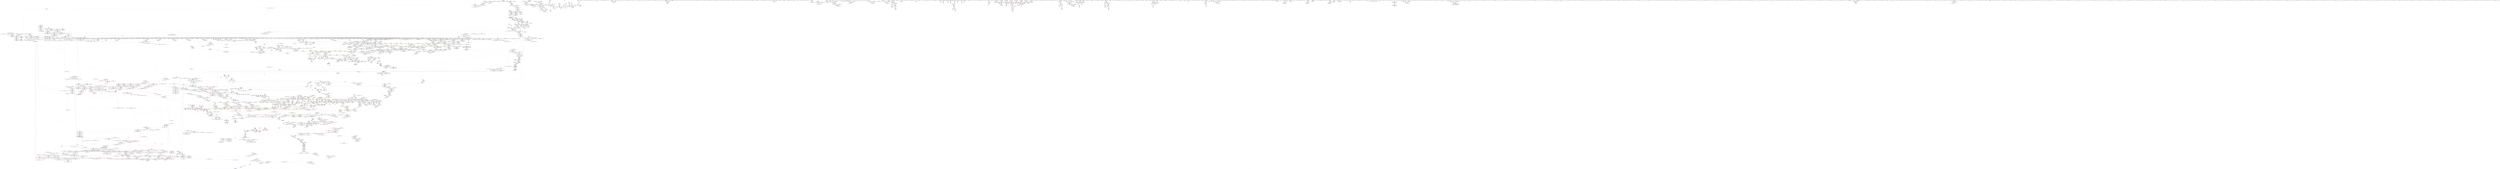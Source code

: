 digraph "SVFG" {
	label="SVFG";

	Node0x56188848b5e0 [shape=record,color=grey,label="{NodeID: 0\nNullPtr}"];
	Node0x56188848b5e0 -> Node0x561888e2fe10[style=solid];
	Node0x56188848b5e0 -> Node0x561888e2ff10[style=solid];
	Node0x56188848b5e0 -> Node0x561888e2ffe0[style=solid];
	Node0x56188848b5e0 -> Node0x561888e300b0[style=solid];
	Node0x56188848b5e0 -> Node0x561888e30180[style=solid];
	Node0x56188848b5e0 -> Node0x561888e30250[style=solid];
	Node0x56188848b5e0 -> Node0x561888e30320[style=solid];
	Node0x56188848b5e0 -> Node0x561888e303f0[style=solid];
	Node0x56188848b5e0 -> Node0x561888e304c0[style=solid];
	Node0x56188848b5e0 -> Node0x561888e30590[style=solid];
	Node0x56188848b5e0 -> Node0x561888e30660[style=solid];
	Node0x56188848b5e0 -> Node0x561888e30730[style=solid];
	Node0x56188848b5e0 -> Node0x561888e30800[style=solid];
	Node0x56188848b5e0 -> Node0x561888e308d0[style=solid];
	Node0x56188848b5e0 -> Node0x561888e309a0[style=solid];
	Node0x56188848b5e0 -> Node0x561888e30a70[style=solid];
	Node0x56188848b5e0 -> Node0x561888e30b40[style=solid];
	Node0x56188848b5e0 -> Node0x561888e30c10[style=solid];
	Node0x56188848b5e0 -> Node0x561888e30ce0[style=solid];
	Node0x56188848b5e0 -> Node0x561888e30db0[style=solid];
	Node0x56188848b5e0 -> Node0x561888e30e80[style=solid];
	Node0x56188848b5e0 -> Node0x561888e30f50[style=solid];
	Node0x56188848b5e0 -> Node0x561888e31020[style=solid];
	Node0x56188848b5e0 -> Node0x561888e310f0[style=solid];
	Node0x56188848b5e0 -> Node0x561888e311c0[style=solid];
	Node0x56188848b5e0 -> Node0x561888e31290[style=solid];
	Node0x56188848b5e0 -> Node0x561888e31360[style=solid];
	Node0x56188848b5e0 -> Node0x561888e31430[style=solid];
	Node0x56188848b5e0 -> Node0x561888e31500[style=solid];
	Node0x56188848b5e0 -> Node0x561888e315d0[style=solid];
	Node0x56188848b5e0 -> Node0x561888e316a0[style=solid];
	Node0x56188848b5e0 -> Node0x561888e31770[style=solid];
	Node0x56188848b5e0 -> Node0x561888e31840[style=solid];
	Node0x56188848b5e0 -> Node0x561888e31910[style=solid];
	Node0x56188848b5e0 -> Node0x561888e319e0[style=solid];
	Node0x56188848b5e0 -> Node0x561888e31ab0[style=solid];
	Node0x56188848b5e0 -> Node0x561888e31b80[style=solid];
	Node0x56188848b5e0 -> Node0x561888e31c50[style=solid];
	Node0x56188848b5e0 -> Node0x561888e31d20[style=solid];
	Node0x56188848b5e0 -> Node0x561888e31df0[style=solid];
	Node0x56188848b5e0 -> Node0x561888e31ec0[style=solid];
	Node0x56188848b5e0 -> Node0x561888e31f90[style=solid];
	Node0x56188848b5e0 -> Node0x561888e32060[style=solid];
	Node0x56188848b5e0 -> Node0x561888e32130[style=solid];
	Node0x56188848b5e0 -> Node0x561888e32200[style=solid];
	Node0x56188848b5e0 -> Node0x561888e322d0[style=solid];
	Node0x56188848b5e0 -> Node0x561888e323a0[style=solid];
	Node0x56188848b5e0 -> Node0x561888e32470[style=solid];
	Node0x56188848b5e0 -> Node0x561888e32540[style=solid];
	Node0x56188848b5e0 -> Node0x561888e32610[style=solid];
	Node0x56188848b5e0 -> Node0x561888e326e0[style=solid];
	Node0x56188848b5e0 -> Node0x561888e327b0[style=solid];
	Node0x56188848b5e0 -> Node0x561888e32880[style=solid];
	Node0x56188848b5e0 -> Node0x561888e32950[style=solid];
	Node0x56188848b5e0 -> Node0x561888e32a20[style=solid];
	Node0x56188848b5e0 -> Node0x561888e32af0[style=solid];
	Node0x56188848b5e0 -> Node0x561888e32bc0[style=solid];
	Node0x56188848b5e0 -> Node0x561888e32c90[style=solid];
	Node0x56188848b5e0 -> Node0x561888e32d60[style=solid];
	Node0x56188848b5e0 -> Node0x561888e32e30[style=solid];
	Node0x56188848b5e0 -> Node0x561888e32f00[style=solid];
	Node0x56188848b5e0 -> Node0x561888e32fd0[style=solid];
	Node0x56188848b5e0 -> Node0x561888e330a0[style=solid];
	Node0x56188848b5e0 -> Node0x561888e33170[style=solid];
	Node0x56188848b5e0 -> Node0x561888e33240[style=solid];
	Node0x56188848b5e0 -> Node0x561888e33310[style=solid];
	Node0x56188848b5e0 -> Node0x561888e333e0[style=solid];
	Node0x56188848b5e0 -> Node0x561888e334b0[style=solid];
	Node0x56188848b5e0 -> Node0x561888e33580[style=solid];
	Node0x56188848b5e0 -> Node0x561888e33650[style=solid];
	Node0x56188848b5e0 -> Node0x561888e33720[style=solid];
	Node0x56188848b5e0 -> Node0x561888e337f0[style=solid];
	Node0x56188848b5e0 -> Node0x561888e338c0[style=solid];
	Node0x56188848b5e0 -> Node0x561888e33990[style=solid];
	Node0x56188848b5e0 -> Node0x561888e33a60[style=solid];
	Node0x56188848b5e0 -> Node0x561888e33b30[style=solid];
	Node0x56188848b5e0 -> Node0x561888e33c00[style=solid];
	Node0x56188848b5e0 -> Node0x561888e33cd0[style=solid];
	Node0x56188848b5e0 -> Node0x561888e33da0[style=solid];
	Node0x56188848b5e0 -> Node0x561888e33e70[style=solid];
	Node0x56188848b5e0 -> Node0x561888e33f40[style=solid];
	Node0x56188848b5e0 -> Node0x561888e34010[style=solid];
	Node0x56188848b5e0 -> Node0x561888e340e0[style=solid];
	Node0x56188848b5e0 -> Node0x561888e341b0[style=solid];
	Node0x56188848b5e0 -> Node0x561888e34280[style=solid];
	Node0x56188848b5e0 -> Node0x561888e34350[style=solid];
	Node0x56188848b5e0 -> Node0x561888e34420[style=solid];
	Node0x56188848b5e0 -> Node0x561888e344f0[style=solid];
	Node0x56188848b5e0 -> Node0x561888e345c0[style=solid];
	Node0x56188848b5e0 -> Node0x561888e34690[style=solid];
	Node0x56188848b5e0 -> Node0x561888e34760[style=solid];
	Node0x56188848b5e0 -> Node0x561888e34830[style=solid];
	Node0x56188848b5e0 -> Node0x561888e34900[style=solid];
	Node0x56188848b5e0 -> Node0x561888e349d0[style=solid];
	Node0x56188848b5e0 -> Node0x561888e34aa0[style=solid];
	Node0x56188848b5e0 -> Node0x561888e34b70[style=solid];
	Node0x56188848b5e0 -> Node0x561888e34c40[style=solid];
	Node0x56188848b5e0 -> Node0x561888e41600[style=solid];
	Node0x56188848b5e0 -> Node0x561888e88a60[style=solid];
	Node0x56188848b5e0 -> Node0x561888e8c820[style=solid];
	Node0x56188848b5e0 -> Node0x561888e76770[style=solid];
	Node0x56188848b5e0 -> Node0x561888e768f0[style=solid];
	Node0x56188848b5e0 -> Node0x561888e76d70[style=solid];
	Node0x56188848b5e0 -> Node0x561888e77af0[style=solid];
	Node0x56188848b5e0 -> Node0x561888eea2f0[style=solid];
	Node0x56188848b5e0 -> Node0x561888eeaa70[style=solid];
	Node0x56188848b5e0 -> Node0x561888eeb970[style=solid];
	Node0x56188848b5e0:s64 -> Node0x5618890d96c0[style=solid,color=red];
	Node0x5618890c7510 [shape=record,color=black,label="{NodeID: 4871\n2543 = PHI(3082, )\n}"];
	Node0x5618890c7510 -> Node0x561888e25080[style=solid];
	Node0x561888e396f0 [shape=record,color=red,label="{NodeID: 1550\n2767\<--2744\n\<--__y.addr\n_ZStltIiiEbRKSt4pairIT_T0_ES5_\n}"];
	Node0x561888e396f0 -> Node0x561888e53170[style=solid];
	Node0x561888e17190 [shape=record,color=green,label="{NodeID: 443\n2662\<--2663\n__x.addr\<--__x.addr_field_insensitive\n_ZNSt4pairIPSt18_Rb_tree_node_baseS1_EC2IRPSt13_Rb_tree_nodeIS_IiiEERS1_Lb1EEEOT_OT0_\n}"];
	Node0x561888e17190 -> Node0x561888e679b0[style=solid];
	Node0x561888e17190 -> Node0x561888e8e490[style=solid];
	Node0x561888e8f0c0 [shape=record,color=blue,label="{NodeID: 1993\n2781\<--2778\n__x.addr\<--__x\n_ZNKSt9_IdentityISt4pairIiiEEclERKS1_\n}"];
	Node0x561888e8f0c0 -> Node0x561888e39d70[style=dashed];
	Node0x561888e26810 [shape=record,color=black,label="{NodeID: 886\n2852\<--2866\n_ZNKSt8_Rb_treeISt4pairIiiES1_St9_IdentityIS1_ESt4lessIS1_ESaIS1_EE11_Alloc_nodeclIS1_EEPSt13_Rb_tree_nodeIS1_EOT__ret\<--call2\n_ZNKSt8_Rb_treeISt4pairIiiES1_St9_IdentityIS1_ESt4lessIS1_ESaIS1_EE11_Alloc_nodeclIS1_EEPSt13_Rb_tree_nodeIS1_EOT_\n|{<s0>210}}"];
	Node0x561888e26810:s0 -> Node0x5618890c73d0[style=solid,color=blue];
	Node0x561888e5d3f0 [shape=record,color=red,label="{NodeID: 1329\n1193\<--880\n\<--R\n_Z5solvev\n}"];
	Node0x561888e5d3f0 -> Node0x561888e20830[style=solid];
	Node0x561888e0f390 [shape=record,color=green,label="{NodeID: 222\n1220\<--1221\nretval\<--retval_field_insensitive\n_ZNSt3setISt4pairIiiESt4lessIS1_ESaIS1_EE6insertEOS1_\n|{|<s1>92}}"];
	Node0x561888e0f390 -> Node0x561888e20900[style=solid];
	Node0x561888e0f390:s1 -> Node0x5618890d2890[style=solid,color=red];
	Node0x5618890dac90 [shape=record,color=black,label="{NodeID: 5093\n2095 = PHI(2016, )\n2nd arg _ZNSt16allocator_traitsISaISt13_Rb_tree_nodeISt4pairIiiEEEE10deallocateERS4_PS3_m }"];
	Node0x5618890dac90 -> Node0x561888e8b160[style=solid];
	Node0x561888e44ca0 [shape=record,color=blue,label="{NodeID: 1772\n852\<--851\ncaseId.addr\<--caseId\n_Z10isSkipCasei\n}"];
	Node0x561888e44ca0 -> Node0x561888e5c7c0[style=dashed];
	Node0x561888e33720 [shape=record,color=black,label="{NodeID: 665\n1606\<--3\nlpad.val\<--dummyVal\nmain\n}"];
	Node0x561888f73950 [shape=record,color=black,label="{NodeID: 3322\nMR_82V_3 = PHI(MR_82V_5, MR_82V_2, )\npts\{8690004 \}\n|{|<s2>68}}"];
	Node0x561888f73950 -> Node0x561888f64950[style=dashed];
	Node0x561888f73950 -> Node0x561888f73950[style=dashed];
	Node0x561888f73950:s2 -> Node0x561888faecd0[style=dashed,color=red];
	Node0x561888e52060 [shape=record,color=purple,label="{NodeID: 1108\n2579\<--2578\n_M_impl\<--this1\n_ZNSt8_Rb_treeISt4pairIiiES1_St9_IdentityIS1_ESt4lessIS1_ESaIS1_EE6_M_endEv\n}"];
	Node0x561888e52060 -> Node0x561888e252f0[style=solid];
	Node0x56188848b550 [shape=record,color=green,label="{NodeID: 1\n7\<--1\n__dso_handle\<--dummyObj\nGlob }"];
	Node0x5618890c7650 [shape=record,color=black,label="{NodeID: 4872\n2551 = PHI(3089, )\n}"];
	Node0x5618890c7650 -> Node0x561888e66cb0[style=solid];
	Node0x561888fb2490 [shape=record,color=yellow,style=double,label="{NodeID: 3765\n80V_1 = ENCHI(MR_80V_0)\npts\{8690001 \}\nFun[_ZNSt8_Rb_treeISt4pairIiiES1_St9_IdentityIS1_ESt4lessIS1_ESaIS1_EE24_M_get_insert_unique_posERKS1_]|{<s0>190}}"];
	Node0x561888fb2490:s0 -> Node0x561888f9eda0[style=dashed,color=red];
	Node0x561888e397c0 [shape=record,color=red,label="{NodeID: 1551\n2750\<--2749\n\<--first\n_ZStltIiiEbRKSt4pairIT_T0_ES5_\n}"];
	Node0x561888e397c0 -> Node0x561888eeb670[style=solid];
	Node0x561888e17260 [shape=record,color=green,label="{NodeID: 444\n2664\<--2665\n__y.addr\<--__y.addr_field_insensitive\n_ZNSt4pairIPSt18_Rb_tree_node_baseS1_EC2IRPSt13_Rb_tree_nodeIS_IiiEERS1_Lb1EEEOT_OT0_\n}"];
	Node0x561888e17260 -> Node0x561888e67a80[style=solid];
	Node0x561888e17260 -> Node0x561888e8e560[style=solid];
	Node0x561888e8f190 [shape=record,color=blue,label="{NodeID: 1994\n2790\<--2789\n__x.addr\<--__x\n_ZNSt8_Rb_treeISt4pairIiiES1_St9_IdentityIS1_ESt4lessIS1_ESaIS1_EE8_S_valueEPKSt13_Rb_tree_nodeIS1_E\n}"];
	Node0x561888e8f190 -> Node0x561888e39e40[style=dashed];
	Node0x561888e268e0 [shape=record,color=black,label="{NodeID: 887\n2875\<--2897\n_ZNSt8_Rb_treeISt4pairIiiES1_St9_IdentityIS1_ESt4lessIS1_ESaIS1_EE14_M_create_nodeIJS1_EEEPSt13_Rb_tree_nodeIS1_EDpOT__ret\<--\n_ZNSt8_Rb_treeISt4pairIiiES1_St9_IdentityIS1_ESt4lessIS1_ESaIS1_EE14_M_create_nodeIJS1_EEEPSt13_Rb_tree_nodeIS1_EDpOT_\n|{<s0>231}}"];
	Node0x561888e268e0:s0 -> Node0x5618890c88d0[style=solid,color=blue];
	Node0x561888e5d4c0 [shape=record,color=red,label="{NodeID: 1330\n1043\<--886\n\<--cnt\n_Z5solvev\n}"];
	Node0x561888e5d4c0 -> Node0x561888e771f0[style=solid];
	Node0x561888e0f460 [shape=record,color=green,label="{NodeID: 223\n1222\<--1223\nthis.addr\<--this.addr_field_insensitive\n_ZNSt3setISt4pairIiiESt4lessIS1_ESaIS1_EE6insertEOS1_\n}"];
	Node0x561888e0f460 -> Node0x561888e5eec0[style=solid];
	Node0x561888e0f460 -> Node0x561888e47130[style=solid];
	Node0x5618890dada0 [shape=record,color=black,label="{NodeID: 5094\n1696 = PHI(1671, )\n0th arg _ZNSt15_Rb_tree_headerC2Ev }"];
	Node0x5618890dada0 -> Node0x561888e88720[style=solid];
	Node0x561888e44d70 [shape=record,color=blue,label="{NodeID: 1773\n864\<--18\ni\<--\n_Z5solvev\n}"];
	Node0x561888e44d70 -> Node0x561888f901a0[style=dashed];
	Node0x561888e337f0 [shape=record,color=black,label="{NodeID: 666\n1607\<--3\nlpad.val42\<--dummyVal\nmain\n}"];
	Node0x561888f73e50 [shape=record,color=black,label="{NodeID: 3323\nMR_86V_2 = PHI(MR_86V_4, MR_86V_1, )\npts\{8790000 \}\n}"];
	Node0x561888f73e50 -> Node0x561888e453f0[style=dashed];
	Node0x561888f73e50 -> Node0x561888f73e50[style=dashed];
	Node0x561888e52130 [shape=record,color=purple,label="{NodeID: 1109\n2581\<--2580\nadd.ptr\<--\n_ZNSt8_Rb_treeISt4pairIiiES1_St9_IdentityIS1_ESt4lessIS1_ESaIS1_EE6_M_endEv\n}"];
	Node0x561888e52130 -> Node0x561888e253c0[style=solid];
	Node0x561888db8200 [shape=record,color=green,label="{NodeID: 2\n9\<--1\n\<--dummyObj\nCan only get source location for instruction, argument, global var or function.}"];
	Node0x5618890c7790 [shape=record,color=black,label="{NodeID: 4873\n2601 = PHI(2739, )\n}"];
	Node0x5618890c7790 -> Node0x561888e25560[style=solid];
	Node0x561888fb2570 [shape=record,color=yellow,style=double,label="{NodeID: 3766\n278V_1 = ENCHI(MR_278V_0)\npts\{8690002 \}\nFun[_ZNSt8_Rb_treeISt4pairIiiES1_St9_IdentityIS1_ESt4lessIS1_ESaIS1_EE24_M_get_insert_unique_posERKS1_]|{<s0>197}}"];
	Node0x561888fb2570:s0 -> Node0x561888fb0680[style=dashed,color=red];
	Node0x561888e39890 [shape=record,color=red,label="{NodeID: 1552\n2753\<--2752\n\<--first1\n_ZStltIiiEbRKSt4pairIT_T0_ES5_\n}"];
	Node0x561888e39890 -> Node0x561888eeb670[style=solid];
	Node0x561888e17330 [shape=record,color=green,label="{NodeID: 445\n2674\<--2675\n_ZSt7forwardIRPSt13_Rb_tree_nodeISt4pairIiiEEEOT_RNSt16remove_referenceIS6_E4typeE\<--_ZSt7forwardIRPSt13_Rb_tree_nodeISt4pairIiiEEEOT_RNSt16remove_referenceIS6_E4typeE_field_insensitive\n}"];
	Node0x561888e8f260 [shape=record,color=blue,label="{NodeID: 1995\n2798\<--2797\nthis.addr\<--this\n_ZNKSt13_Rb_tree_nodeISt4pairIiiEE9_M_valptrEv\n}"];
	Node0x561888e8f260 -> Node0x561888e39f10[style=dashed];
	Node0x561888e269b0 [shape=record,color=black,label="{NodeID: 888\n2899\<--2906\n_ZNSt8_Rb_treeISt4pairIiiES1_St9_IdentityIS1_ESt4lessIS1_ESaIS1_EE11_M_get_nodeEv_ret\<--call2\n_ZNSt8_Rb_treeISt4pairIiiES1_St9_IdentityIS1_ESt4lessIS1_ESaIS1_EE11_M_get_nodeEv\n|{<s0>232}}"];
	Node0x561888e269b0:s0 -> Node0x5618890c8a10[style=solid,color=blue];
	Node0x561888e5d590 [shape=record,color=red,label="{NodeID: 1331\n1061\<--886\n\<--cnt\n_Z5solvev\n}"];
	Node0x561888e5d590 -> Node0x561888e717f0[style=solid];
	Node0x561888e0f530 [shape=record,color=green,label="{NodeID: 224\n1224\<--1225\n__x.addr\<--__x.addr_field_insensitive\n_ZNSt3setISt4pairIiiESt4lessIS1_ESaIS1_EE6insertEOS1_\n}"];
	Node0x561888e0f530 -> Node0x561888e5ef90[style=solid];
	Node0x561888e0f530 -> Node0x561888e47200[style=solid];
	Node0x5618890daeb0 [shape=record,color=black,label="{NodeID: 5095\n1877 = PHI(1853, 1887, 3675, )\n0th arg _ZNSt8_Rb_treeISt4pairIiiES1_St9_IdentityIS1_ESt4lessIS1_ESaIS1_EE8_M_eraseEPSt13_Rb_tree_nodeIS1_E }"];
	Node0x5618890daeb0 -> Node0x561888e89de0[style=solid];
	Node0x561888e44e40 [shape=record,color=blue,label="{NodeID: 1774\n930\<--932\narrayidx\<--add\n_Z5solvev\n}"];
	Node0x561888e44e40 -> Node0x561888f906a0[style=dashed];
	Node0x561888e338c0 [shape=record,color=black,label="{NodeID: 667\n1709\<--3\n\<--dummyVal\n_ZNSt15_Rb_tree_headerC2Ev\n}"];
	Node0x561888f74350 [shape=record,color=black,label="{NodeID: 3324\nMR_88V_2 = PHI(MR_88V_4, MR_88V_1, )\npts\{8790001 \}\n}"];
	Node0x561888f74350 -> Node0x561888e454c0[style=dashed];
	Node0x561888f74350 -> Node0x561888f74350[style=dashed];
	Node0x561888e52200 [shape=record,color=purple,label="{NodeID: 1110\n2583\<--2582\n_M_header\<--\n_ZNSt8_Rb_treeISt4pairIiiES1_St9_IdentityIS1_ESt4lessIS1_ESaIS1_EE6_M_endEv\n}"];
	Node0x561888e52200 -> Node0x561888e25490[style=solid];
	Node0x561888db6c00 [shape=record,color=green,label="{NodeID: 3\n15\<--1\n\<--dummyObj\nCan only get source location for instruction, argument, global var or function.}"];
	Node0x5618890c78d0 [shape=record,color=black,label="{NodeID: 4874\n2613 = PHI(2788, )\n|{<s0>218}}"];
	Node0x5618890c78d0:s0 -> Node0x5618890d5cf0[style=solid,color=red];
	Node0x561888fb2650 [shape=record,color=yellow,style=double,label="{NodeID: 3767\n680V_1 = ENCHI(MR_680V_0)\npts\{23160000 \}\nFun[_ZNSt8_Rb_treeISt4pairIiiES1_St9_IdentityIS1_ESt4lessIS1_ESaIS1_EE24_M_get_insert_unique_posERKS1_]|{<s0>196}}"];
	Node0x561888fb2650:s0 -> Node0x561888e8dc70[style=dashed,color=red];
	Node0x561888e39960 [shape=record,color=red,label="{NodeID: 1553\n2758\<--2757\n\<--first2\n_ZStltIiiEbRKSt4pairIT_T0_ES5_\n}"];
	Node0x561888e39960 -> Node0x561888eeb4f0[style=solid];
	Node0x561888e17430 [shape=record,color=green,label="{NodeID: 446\n2682\<--2683\n_ZSt7forwardIRPSt18_Rb_tree_node_baseEOT_RNSt16remove_referenceIS3_E4typeE\<--_ZSt7forwardIRPSt18_Rb_tree_node_baseEOT_RNSt16remove_referenceIS3_E4typeE_field_insensitive\n}"];
	Node0x561888e8f330 [shape=record,color=blue,label="{NodeID: 1996\n2809\<--2808\nthis.addr\<--this\n_ZNK9__gnu_cxx16__aligned_membufISt4pairIiiEE6_M_ptrEv\n}"];
	Node0x561888e8f330 -> Node0x561888e39fe0[style=dashed];
	Node0x561888e26a80 [shape=record,color=black,label="{NodeID: 889\n2929\<--2928\n\<--\n_ZNSt8_Rb_treeISt4pairIiiES1_St9_IdentityIS1_ESt4lessIS1_ESaIS1_EE17_M_construct_nodeIJS1_EEEvPSt13_Rb_tree_nodeIS1_EDpOT_\n}"];
	Node0x561888e26a80 -> Node0x561888e26b50[style=solid];
	Node0x561888e5d660 [shape=record,color=red,label="{NodeID: 1332\n1068\<--886\n\<--cnt\n_Z5solvev\n}"];
	Node0x561888e5d660 -> Node0x561888e71670[style=solid];
	Node0x561888e0f600 [shape=record,color=green,label="{NodeID: 225\n1226\<--1227\n__p\<--__p_field_insensitive\n_ZNSt3setISt4pairIiiESt4lessIS1_ESaIS1_EE6insertEOS1_\n}"];
	Node0x561888e0f600 -> Node0x561888e209d0[style=solid];
	Node0x561888e0f600 -> Node0x561888e4d8e0[style=solid];
	Node0x561888e0f600 -> Node0x561888e4d9b0[style=solid];
	Node0x5618890db040 [shape=record,color=black,label="{NodeID: 5096\n1878 = PHI(1854, 1894, 3676, )\n1st arg _ZNSt8_Rb_treeISt4pairIiiES1_St9_IdentityIS1_ESt4lessIS1_ESaIS1_EE8_M_eraseEPSt13_Rb_tree_nodeIS1_E }"];
	Node0x5618890db040 -> Node0x561888e89eb0[style=solid];
	Node0x561888e44f10 [shape=record,color=blue,label="{NodeID: 1775\n864\<--937\ni\<--inc\n_Z5solvev\n}"];
	Node0x561888e44f10 -> Node0x561888f901a0[style=dashed];
	Node0x561888e33990 [shape=record,color=black,label="{NodeID: 668\n1710\<--3\n\<--dummyVal\n_ZNSt15_Rb_tree_headerC2Ev\n|{<s0>145}}"];
	Node0x561888e33990:s0 -> Node0x5618890d7680[style=solid,color=red];
	Node0x561888f74850 [shape=record,color=black,label="{NodeID: 3325\nMR_114V_2 = PHI(MR_114V_4, MR_114V_1, )\npts\{30190004 \}\n|{|<s2>68}}"];
	Node0x561888f74850 -> Node0x561888f68a50[style=dashed];
	Node0x561888f74850 -> Node0x561888f74850[style=dashed];
	Node0x561888f74850:s2 -> Node0x561888faecd0[style=dashed,color=red];
	Node0x561888e522d0 [shape=record,color=purple,label="{NodeID: 1111\n2630\<--2629\n_M_node\<--this1\n_ZNKSt17_Rb_tree_iteratorISt4pairIiiEEeqERKS2_\n}"];
	Node0x561888e522d0 -> Node0x561888e674d0[style=solid];
	Node0x561888db6cc0 [shape=record,color=green,label="{NodeID: 4\n18\<--1\n\<--dummyObj\nCan only get source location for instruction, argument, global var or function.|{<s0>294}}"];
	Node0x561888db6cc0:s0 -> Node0x5618890d7090[style=solid,color=red];
	Node0x5618890c7a10 [shape=record,color=black,label="{NodeID: 4875\n2616 = PHI(2776, )\n}"];
	Node0x5618890c7a10 -> Node0x561888e25630[style=solid];
	Node0x561888e39a30 [shape=record,color=red,label="{NodeID: 1554\n2761\<--2760\n\<--first3\n_ZStltIiiEbRKSt4pairIT_T0_ES5_\n}"];
	Node0x561888e39a30 -> Node0x561888eeb4f0[style=solid];
	Node0x561888e17530 [shape=record,color=green,label="{NodeID: 447\n2689\<--2690\nthis.addr\<--this.addr_field_insensitive\n_ZNSt17_Rb_tree_iteratorISt4pairIiiEEmmEv\n}"];
	Node0x561888e17530 -> Node0x561888e38c60[style=solid];
	Node0x561888e17530 -> Node0x561888e8e7d0[style=solid];
	Node0x561888e8f400 [shape=record,color=blue,label="{NodeID: 1997\n2820\<--2819\nthis.addr\<--this\n_ZNK9__gnu_cxx16__aligned_membufISt4pairIiiEE7_M_addrEv\n}"];
	Node0x561888e8f400 -> Node0x561888e3a0b0[style=dashed];
	Node0x561888e26b50 [shape=record,color=black,label="{NodeID: 890\n2930\<--2929\n\<--\n_ZNSt8_Rb_treeISt4pairIiiES1_St9_IdentityIS1_ESt4lessIS1_ESaIS1_EE17_M_construct_nodeIJS1_EEEvPSt13_Rb_tree_nodeIS1_EDpOT_\n}"];
	Node0x561888e5d730 [shape=record,color=red,label="{NodeID: 1333\n1138\<--886\n\<--cnt\n_Z5solvev\n}"];
	Node0x561888e5d730 -> Node0x561888e72ff0[style=solid];
	Node0x561888e0f6d0 [shape=record,color=green,label="{NodeID: 226\n1234\<--1235\n_ZSt4moveIRSt4pairIiiEEONSt16remove_referenceIT_E4typeEOS4_\<--_ZSt4moveIRSt4pairIiiEEONSt16remove_referenceIT_E4typeEOS4__field_insensitive\n}"];
	Node0x5618890db1d0 [shape=record,color=black,label="{NodeID: 5097\n2688 = PHI(2315, )\n0th arg _ZNSt17_Rb_tree_iteratorISt4pairIiiEEmmEv }"];
	Node0x5618890db1d0 -> Node0x561888e8e7d0[style=solid];
	Node0x561888e44fe0 [shape=record,color=blue,label="{NodeID: 1776\n866\<--18\ni1\<--\n_Z5solvev\n}"];
	Node0x561888e44fe0 -> Node0x561888f69950[style=dashed];
	Node0x561888e33a60 [shape=record,color=black,label="{NodeID: 669\n1865\<--3\n\<--dummyVal\n_ZNSt8_Rb_treeISt4pairIiiES1_St9_IdentityIS1_ESt4lessIS1_ESaIS1_EED2Ev\n}"];
	Node0x561888f74d50 [shape=record,color=black,label="{NodeID: 3326\nMR_116V_2 = PHI(MR_116V_4, MR_116V_1, )\npts\{30190005 \}\n|{|<s2>68}}"];
	Node0x561888f74d50 -> Node0x561888f68f50[style=dashed];
	Node0x561888f74d50 -> Node0x561888f74d50[style=dashed];
	Node0x561888f74d50:s2 -> Node0x561888faecd0[style=dashed,color=red];
	Node0x561888e523a0 [shape=record,color=purple,label="{NodeID: 1112\n2633\<--2632\n_M_node2\<--\n_ZNKSt17_Rb_tree_iteratorISt4pairIiiEEeqERKS2_\n}"];
	Node0x561888e523a0 -> Node0x561888e675a0[style=solid];
	Node0x561888db6d80 [shape=record,color=green,label="{NodeID: 5\n20\<--1\n.str\<--dummyObj\nGlob }"];
	Node0x5618890c7b50 [shape=record,color=black,label="{NodeID: 4876\n2673 = PHI(2827, )\n}"];
	Node0x5618890c7b50 -> Node0x561888e67b50[style=solid];
	Node0x561888fb2810 [shape=record,color=yellow,style=double,label="{NodeID: 3769\n684V_1 = ENCHI(MR_684V_0)\npts\{23040000 23040001 \}\nFun[_ZNSt8_Rb_treeISt4pairIiiES1_St9_IdentityIS1_ESt4lessIS1_ESaIS1_EE24_M_get_insert_unique_posERKS1_]|{<s0>199|<s1>199|<s2>203|<s3>203|<s4>204|<s5>204}}"];
	Node0x561888fb2810:s0 -> Node0x561888e8e630[style=dashed,color=red];
	Node0x561888fb2810:s1 -> Node0x561888e8e700[style=dashed,color=red];
	Node0x561888fb2810:s2 -> Node0x561888e8e630[style=dashed,color=red];
	Node0x561888fb2810:s3 -> Node0x561888e8e700[style=dashed,color=red];
	Node0x561888fb2810:s4 -> Node0x561888e8ecb0[style=dashed,color=red];
	Node0x561888fb2810:s5 -> Node0x561888e8ed80[style=dashed,color=red];
	Node0x561888e39b00 [shape=record,color=red,label="{NodeID: 1555\n2766\<--2765\n\<--second\n_ZStltIiiEbRKSt4pairIT_T0_ES5_\n}"];
	Node0x561888e39b00 -> Node0x561888e77670[style=solid];
	Node0x561888e17600 [shape=record,color=green,label="{NodeID: 448\n2696\<--2697\n_ZSt18_Rb_tree_decrementPSt18_Rb_tree_node_base\<--_ZSt18_Rb_tree_decrementPSt18_Rb_tree_node_base_field_insensitive\n}"];
	Node0x561888e8f4d0 [shape=record,color=blue,label="{NodeID: 1998\n2829\<--2828\n__t.addr\<--__t\n_ZSt7forwardIRPSt13_Rb_tree_nodeISt4pairIiiEEEOT_RNSt16remove_referenceIS6_E4typeE\n}"];
	Node0x561888e8f4d0 -> Node0x561888e3a180[style=dashed];
	Node0x561888e26c20 [shape=record,color=black,label="{NodeID: 891\n2985\<--2984\n\<--\n_ZNSt16allocator_traitsISaISt13_Rb_tree_nodeISt4pairIiiEEEE8allocateERS4_m\n|{<s0>246}}"];
	Node0x561888e26c20:s0 -> Node0x5618890d94a0[style=solid,color=red];
	Node0x561888e5d800 [shape=record,color=red,label="{NodeID: 1334\n1165\<--886\n\<--cnt\n_Z5solvev\n}"];
	Node0x561888e5d800 -> Node0x561888e738f0[style=solid];
	Node0x561888e0f7d0 [shape=record,color=green,label="{NodeID: 227\n1237\<--1238\n_ZNSt8_Rb_treeISt4pairIiiES1_St9_IdentityIS1_ESt4lessIS1_ESaIS1_EE16_M_insert_uniqueIS1_EES0_ISt17_Rb_tree_iteratorIS1_EbEOT_\<--_ZNSt8_Rb_treeISt4pairIiiES1_St9_IdentityIS1_ESt4lessIS1_ESaIS1_EE16_M_insert_uniqueIS1_EES0_ISt17_Rb_tree_iteratorIS1_EbEOT__field_insensitive\n}"];
	Node0x5618890db2e0 [shape=record,color=black,label="{NodeID: 5098\n3146 = PHI(3128, )\n0th arg _ZNSt23_Rb_tree_const_iteratorISt4pairIiiEEC2EPKSt18_Rb_tree_node_base }"];
	Node0x5618890db2e0 -> Node0x561888e913b0[style=solid];
	Node0x561888e450b0 [shape=record,color=blue,label="{NodeID: 1777\n960\<--962\narrayidx10\<--add11\n_Z5solvev\n}"];
	Node0x561888e450b0 -> Node0x561888f69e50[style=dashed];
	Node0x561888e33b30 [shape=record,color=black,label="{NodeID: 670\n1866\<--3\n\<--dummyVal\n_ZNSt8_Rb_treeISt4pairIiiES1_St9_IdentityIS1_ESt4lessIS1_ESaIS1_EED2Ev\n}"];
	Node0x561888e33b30 -> Node0x561888e89c40[style=solid];
	Node0x561888f75250 [shape=record,color=black,label="{NodeID: 3327\nMR_118V_3 = PHI(MR_118V_5, MR_118V_2, )\npts\{8690002 8690003 \}\n|{|<s2>68}}"];
	Node0x561888f75250 -> Node0x561888f69450[style=dashed];
	Node0x561888f75250 -> Node0x561888f75250[style=dashed];
	Node0x561888f75250:s2 -> Node0x561888faecd0[style=dashed,color=red];
	Node0x561888e52470 [shape=record,color=purple,label="{NodeID: 1113\n2653\<--2639\ncoerce.dive\<--retval\n_ZNSt8_Rb_treeISt4pairIiiES1_St9_IdentityIS1_ESt4lessIS1_ESaIS1_EE5beginEv\n}"];
	Node0x561888e52470 -> Node0x561888e67810[style=solid];
	Node0x561888db75f0 [shape=record,color=green,label="{NodeID: 6\n22\<--1\n.str.3\<--dummyObj\nGlob }"];
	Node0x5618890c7c90 [shape=record,color=black,label="{NodeID: 4877\n2681 = PHI(2834, )\n}"];
	Node0x5618890c7c90 -> Node0x561888e38b90[style=solid];
	Node0x561888fb28f0 [shape=record,color=yellow,style=double,label="{NodeID: 3770\n686V_1 = ENCHI(MR_686V_0)\npts\{8690004 8690005 8730000 8730001 8970000 8970001 9110000 9110001 9170000 9170001 30190004 30190005 \}\nFun[_ZNSt8_Rb_treeISt4pairIiiES1_St9_IdentityIS1_ESt4lessIS1_ESaIS1_EE24_M_get_insert_unique_posERKS1_]|{<s0>193|<s1>202}}"];
	Node0x561888fb28f0:s0 -> Node0x561888fbb590[style=dashed,color=red];
	Node0x561888fb28f0:s1 -> Node0x561888fbb590[style=dashed,color=red];
	Node0x561888e39bd0 [shape=record,color=red,label="{NodeID: 1556\n2769\<--2768\n\<--second5\n_ZStltIiiEbRKSt4pairIT_T0_ES5_\n}"];
	Node0x561888e39bd0 -> Node0x561888e77670[style=solid];
	Node0x561888e17700 [shape=record,color=green,label="{NodeID: 449\n2703\<--2704\n__x.addr\<--__x.addr_field_insensitive\n_ZNSt8_Rb_treeISt4pairIiiES1_St9_IdentityIS1_ESt4lessIS1_ESaIS1_EE6_S_keyEPKSt18_Rb_tree_node_base\n}"];
	Node0x561888e17700 -> Node0x561888e38e00[style=solid];
	Node0x561888e17700 -> Node0x561888e8e970[style=solid];
	Node0x561888e8f5a0 [shape=record,color=blue,label="{NodeID: 1999\n2836\<--2835\n__t.addr\<--__t\n_ZSt7forwardIRPSt18_Rb_tree_node_baseEOT_RNSt16remove_referenceIS3_E4typeE\n}"];
	Node0x561888e8f5a0 -> Node0x561888e3a250[style=dashed];
	Node0x561888e26cf0 [shape=record,color=black,label="{NodeID: 892\n2975\<--2987\n_ZNSt16allocator_traitsISaISt13_Rb_tree_nodeISt4pairIiiEEEE8allocateERS4_m_ret\<--call\n_ZNSt16allocator_traitsISaISt13_Rb_tree_nodeISt4pairIiiEEEE8allocateERS4_m\n|{<s0>236}}"];
	Node0x561888e26cf0:s0 -> Node0x5618890c8dd0[style=solid,color=blue];
	Node0x561888e5d8d0 [shape=record,color=red,label="{NodeID: 1335\n1072\<--888\n\<--pos\n_Z5solvev\n}"];
	Node0x561888e5d8d0 -> Node0x561888e38370[style=solid];
	Node0x561888e17e90 [shape=record,color=green,label="{NodeID: 228\n1249\<--1250\n_ZNSt4pairISt23_Rb_tree_const_iteratorIS_IiiEEbEC2IRSt17_Rb_tree_iteratorIS1_ERbLb1EEEOT_OT0_\<--_ZNSt4pairISt23_Rb_tree_const_iteratorIS_IiiEEbEC2IRSt17_Rb_tree_iteratorIS1_ERbLb1EEEOT_OT0__field_insensitive\n}"];
	Node0x5618890db3f0 [shape=record,color=black,label="{NodeID: 5099\n3147 = PHI(3138, )\n1st arg _ZNSt23_Rb_tree_const_iteratorISt4pairIiiEEC2EPKSt18_Rb_tree_node_base }"];
	Node0x5618890db3f0 -> Node0x561888e91480[style=solid];
	Node0x561888e45180 [shape=record,color=blue,label="{NodeID: 1778\n866\<--966\ni1\<--inc13\n_Z5solvev\n}"];
	Node0x561888e45180 -> Node0x561888f69950[style=dashed];
	Node0x561888e33c00 [shape=record,color=black,label="{NodeID: 671\n1868\<--3\n\<--dummyVal\n_ZNSt8_Rb_treeISt4pairIiiES1_St9_IdentityIS1_ESt4lessIS1_ESaIS1_EED2Ev\n}"];
	Node0x561888e33c00 -> Node0x561888e89d10[style=solid];
	Node0x561888f75750 [shape=record,color=black,label="{NodeID: 3328\nMR_498V_8 = PHI(MR_498V_3, MR_498V_7, )\npts\{3328 \}\n}"];
	Node0x561888e52540 [shape=record,color=purple,label="{NodeID: 1114\n2645\<--2644\n_M_impl\<--this1\n_ZNSt8_Rb_treeISt4pairIiiES1_St9_IdentityIS1_ESt4lessIS1_ESaIS1_EE5beginEv\n}"];
	Node0x561888e52540 -> Node0x561888e257d0[style=solid];
	Node0x561888db76b0 [shape=record,color=green,label="{NodeID: 7\n24\<--1\n.str.4\<--dummyObj\nGlob }"];
	Node0x5618890c7dd0 [shape=record,color=black,label="{NodeID: 4878\n2695 = PHI()\n}"];
	Node0x5618890c7dd0 -> Node0x561888e8e8a0[style=solid];
	Node0x561888e39ca0 [shape=record,color=red,label="{NodeID: 1557\n2785\<--2779\nthis1\<--this.addr\n_ZNKSt9_IdentityISt4pairIiiEEclERKS1_\n}"];
	Node0x561888e177d0 [shape=record,color=green,label="{NodeID: 450\n2705\<--2706\nref.tmp\<--ref.tmp_field_insensitive\n_ZNSt8_Rb_treeISt4pairIiiES1_St9_IdentityIS1_ESt4lessIS1_ESaIS1_EE6_S_keyEPKSt18_Rb_tree_node_base\n|{<s0>224}}"];
	Node0x561888e177d0:s0 -> Node0x5618890d5ba0[style=solid,color=red];
	Node0x561888e8f670 [shape=record,color=blue,label="{NodeID: 2000\n2845\<--2844\n__x.addr\<--__x\n_ZNSt8_Rb_treeISt4pairIiiES1_St9_IdentityIS1_ESt4lessIS1_ESaIS1_EE8_S_valueEPKSt18_Rb_tree_node_base\n}"];
	Node0x561888e8f670 -> Node0x561888e3a320[style=dashed];
	Node0x561888e26dc0 [shape=record,color=black,label="{NodeID: 893\n3022\<--3018\n\<--call2\n_ZN9__gnu_cxx13new_allocatorISt13_Rb_tree_nodeISt4pairIiiEEE8allocateEmPKv\n}"];
	Node0x561888e26dc0 -> Node0x561888e26e90[style=solid];
	Node0x561888e5d9a0 [shape=record,color=red,label="{NodeID: 1336\n1091\<--888\n\<--pos\n_Z5solvev\n}"];
	Node0x561888e5d9a0 -> Node0x561888e38440[style=solid];
	Node0x561888e17f90 [shape=record,color=green,label="{NodeID: 229\n1257\<--1258\nretval\<--retval_field_insensitive\n_ZSt9make_pairIRiS0_ESt4pairINSt17__decay_and_stripIT_E6__typeENS2_IT0_E6__typeEEOS3_OS6_\n|{|<s1>95}}"];
	Node0x561888e17f90 -> Node0x561888e20b70[style=solid];
	Node0x561888e17f90:s1 -> Node0x5618890d97d0[style=solid,color=red];
	Node0x5618890db500 [shape=record,color=black,label="{NodeID: 5100\n3025 = PHI(3004, )\n0th arg _ZNK9__gnu_cxx13new_allocatorISt13_Rb_tree_nodeISt4pairIiiEEE8max_sizeEv }"];
	Node0x5618890db500 -> Node0x561888e905e0[style=solid];
	Node0x561888e45250 [shape=record,color=blue,label="{NodeID: 1779\n870\<--18\ni15\<--\n_Z5solvev\n}"];
	Node0x561888e45250 -> Node0x561888f72f50[style=dashed];
	Node0x561888e33cd0 [shape=record,color=black,label="{NodeID: 672\n1999\<--3\n\<--dummyVal\n_ZNSt8_Rb_treeISt4pairIiiES1_St9_IdentityIS1_ESt4lessIS1_ESaIS1_EE15_M_destroy_nodeEPSt13_Rb_tree_nodeIS1_E\n}"];
	Node0x561888f75c50 [shape=record,color=black,label="{NodeID: 3329\nMR_500V_7 = PHI(MR_500V_3, MR_500V_6, )\npts\{3330 \}\n}"];
	Node0x561888e52610 [shape=record,color=purple,label="{NodeID: 1115\n2647\<--2646\nadd.ptr\<--\n_ZNSt8_Rb_treeISt4pairIiiES1_St9_IdentityIS1_ESt4lessIS1_ESaIS1_EE5beginEv\n}"];
	Node0x561888e52610 -> Node0x561888e258a0[style=solid];
	Node0x561888db7770 [shape=record,color=green,label="{NodeID: 8\n26\<--1\n.str.5\<--dummyObj\nGlob }"];
	Node0x5618890c7ea0 [shape=record,color=black,label="{NodeID: 4879\n2709 = PHI(2843, )\n|{<s0>224}}"];
	Node0x5618890c7ea0:s0 -> Node0x5618890d5cf0[style=solid,color=red];
	Node0x561888fb2bd0 [shape=record,color=yellow,style=double,label="{NodeID: 3772\n80V_1 = ENCHI(MR_80V_0)\npts\{8690001 \}\nFun[_ZNSt8_Rb_treeISt4pairIiiES1_St9_IdentityIS1_ESt4lessIS1_ESaIS1_EE5clearEv]|{<s0>311|<s1>313}}"];
	Node0x561888fb2bd0:s0 -> Node0x561888f9eda0[style=dashed,color=red];
	Node0x561888fb2bd0:s1 -> Node0x561888e88a60[style=dashed,color=red];
	Node0x561888e39d70 [shape=record,color=red,label="{NodeID: 1558\n2786\<--2781\n\<--__x.addr\n_ZNKSt9_IdentityISt4pairIiiEEclERKS1_\n}"];
	Node0x561888e39d70 -> Node0x561888e25f20[style=solid];
	Node0x561888e178a0 [shape=record,color=green,label="{NodeID: 451\n2710\<--2711\n_ZNSt8_Rb_treeISt4pairIiiES1_St9_IdentityIS1_ESt4lessIS1_ESaIS1_EE8_S_valueEPKSt18_Rb_tree_node_base\<--_ZNSt8_Rb_treeISt4pairIiiES1_St9_IdentityIS1_ESt4lessIS1_ESaIS1_EE8_S_valueEPKSt18_Rb_tree_node_base_field_insensitive\n}"];
	Node0x561888e8f740 [shape=record,color=blue,label="{NodeID: 2001\n2855\<--2853\nthis.addr\<--this\n_ZNKSt8_Rb_treeISt4pairIiiES1_St9_IdentityIS1_ESt4lessIS1_ESaIS1_EE11_Alloc_nodeclIS1_EEPSt13_Rb_tree_nodeIS1_EOT_\n}"];
	Node0x561888e8f740 -> Node0x561888e3a3f0[style=dashed];
	Node0x561888e26e90 [shape=record,color=black,label="{NodeID: 894\n2991\<--3022\n_ZN9__gnu_cxx13new_allocatorISt13_Rb_tree_nodeISt4pairIiiEEE8allocateEmPKv_ret\<--\n_ZN9__gnu_cxx13new_allocatorISt13_Rb_tree_nodeISt4pairIiiEEE8allocateEmPKv\n|{<s0>246}}"];
	Node0x561888e26e90:s0 -> Node0x5618890c93a0[style=solid,color=blue];
	Node0x561888fa0fb0 [shape=record,color=yellow,style=double,label="{NodeID: 3551\n676V_1 = ENCHI(MR_676V_0)\npts\{2320 \}\nFun[_ZNSt4pairIPSt18_Rb_tree_node_baseS1_EC2IRS1_Lb1EEEOT_RKS1_]}"];
	Node0x561888fa0fb0 -> Node0x561888e39210[style=dashed];
	Node0x561888e5da70 [shape=record,color=red,label="{NodeID: 1337\n1096\<--888\n\<--pos\n_Z5solvev\n}"];
	Node0x561888e5da70 -> Node0x561888e71df0[style=solid];
	Node0x561888e18060 [shape=record,color=green,label="{NodeID: 230\n1259\<--1260\n__x.addr\<--__x.addr_field_insensitive\n_ZSt9make_pairIRiS0_ESt4pairINSt17__decay_and_stripIT_E6__typeENS2_IT0_E6__typeEEOS3_OS6_\n}"];
	Node0x561888e18060 -> Node0x561888e5f130[style=solid];
	Node0x561888e18060 -> Node0x561888e47470[style=solid];
	Node0x5618890db610 [shape=record,color=black,label="{NodeID: 5101\n3654 = PHI(3467, )\n0th arg _ZNSt8_Rb_treeISt4pairIiiES1_St9_IdentityIS1_ESt4lessIS1_ESaIS1_EE3endEv }"];
	Node0x5618890db610 -> Node0x561888e94610[style=solid];
	Node0x561888e45320 [shape=record,color=blue,label="{NodeID: 1780\n990\<--987\n\<--call\n_Z5solvev\n}"];
	Node0x561888e45320 -> Node0x561888f72a50[style=dashed];
	Node0x561888e33da0 [shape=record,color=black,label="{NodeID: 673\n2000\<--3\n\<--dummyVal\n_ZNSt8_Rb_treeISt4pairIiiES1_St9_IdentityIS1_ESt4lessIS1_ESaIS1_EE15_M_destroy_nodeEPSt13_Rb_tree_nodeIS1_E\n|{<s0>169}}"];
	Node0x561888e33da0:s0 -> Node0x5618890d7680[style=solid,color=red];
	Node0x561888f76150 [shape=record,color=black,label="{NodeID: 3330\nMR_502V_4 = PHI(MR_502V_1, MR_502V_3, )\npts\{3332 \}\n}"];
	Node0x561888e526e0 [shape=record,color=purple,label="{NodeID: 1116\n2649\<--2648\n_M_header\<--\n_ZNSt8_Rb_treeISt4pairIiiES1_St9_IdentityIS1_ESt4lessIS1_ESaIS1_EE5beginEv\n}"];
	Node0x561888db7830 [shape=record,color=green,label="{NodeID: 9\n37\<--1\n.str.6\<--dummyObj\nGlob }"];
	Node0x5618890c8010 [shape=record,color=black,label="{NodeID: 4880\n2712 = PHI(2776, )\n}"];
	Node0x5618890c8010 -> Node0x561888e25cb0[style=solid];
	Node0x561888fb2cb0 [shape=record,color=yellow,style=double,label="{NodeID: 3773\n591V_1 = ENCHI(MR_591V_0)\npts\{8690002 8690003 8690004 \}\nFun[_ZNSt8_Rb_treeISt4pairIiiES1_St9_IdentityIS1_ESt4lessIS1_ESaIS1_EE5clearEv]|{<s0>313|<s1>313|<s2>313}}"];
	Node0x561888fb2cb0:s0 -> Node0x561888e88b30[style=dashed,color=red];
	Node0x561888fb2cb0:s1 -> Node0x561888e88c00[style=dashed,color=red];
	Node0x561888fb2cb0:s2 -> Node0x561888e88cd0[style=dashed,color=red];
	Node0x561888e39e40 [shape=record,color=red,label="{NodeID: 1559\n2793\<--2790\n\<--__x.addr\n_ZNSt8_Rb_treeISt4pairIiiES1_St9_IdentityIS1_ESt4lessIS1_ESaIS1_EE8_S_valueEPKSt13_Rb_tree_nodeIS1_E\n|{<s0>226}}"];
	Node0x561888e39e40:s0 -> Node0x5618890cb9d0[style=solid,color=red];
	Node0x561888e179a0 [shape=record,color=green,label="{NodeID: 452\n2718\<--2719\nthis.addr\<--this.addr_field_insensitive\n_ZNSt4pairIPSt18_Rb_tree_node_baseS1_EC2IRS1_Lb1EEEOT_RKS1_\n}"];
	Node0x561888e179a0 -> Node0x561888e38ed0[style=solid];
	Node0x561888e179a0 -> Node0x561888e8ea40[style=solid];
	Node0x561888e8f810 [shape=record,color=blue,label="{NodeID: 2002\n2857\<--2854\n__arg.addr\<--__arg\n_ZNKSt8_Rb_treeISt4pairIiiES1_St9_IdentityIS1_ESt4lessIS1_ESaIS1_EE11_Alloc_nodeclIS1_EEPSt13_Rb_tree_nodeIS1_EOT_\n}"];
	Node0x561888e8f810 -> Node0x561888e3a4c0[style=dashed];
	Node0x561888e26f60 [shape=record,color=black,label="{NodeID: 895\n3024\<--3031\n_ZNK9__gnu_cxx13new_allocatorISt13_Rb_tree_nodeISt4pairIiiEEE8max_sizeEv_ret\<--\n_ZNK9__gnu_cxx13new_allocatorISt13_Rb_tree_nodeISt4pairIiiEEE8max_sizeEv\n|{<s0>247}}"];
	Node0x561888e26f60:s0 -> Node0x5618890c9510[style=solid,color=blue];
	Node0x561888e5db40 [shape=record,color=red,label="{NodeID: 1338\n1103\<--888\n\<--pos\n_Z5solvev\n}"];
	Node0x561888e5db40 -> Node0x561888e72270[style=solid];
	Node0x561888e18130 [shape=record,color=green,label="{NodeID: 231\n1261\<--1262\n__y.addr\<--__y.addr_field_insensitive\n_ZSt9make_pairIRiS0_ESt4pairINSt17__decay_and_stripIT_E6__typeENS2_IT0_E6__typeEEOS3_OS6_\n}"];
	Node0x561888e18130 -> Node0x561888e5f200[style=solid];
	Node0x561888e18130 -> Node0x561888e47540[style=solid];
	Node0x5618890db720 [shape=record,color=black,label="{NodeID: 5102\n1255 = PHI(986, )\n0th arg _ZSt9make_pairIRiS0_ESt4pairINSt17__decay_and_stripIT_E6__typeENS2_IT0_E6__typeEEOS3_OS6_ }"];
	Node0x5618890db720 -> Node0x561888e47470[style=solid];
	Node0x561888e453f0 [shape=record,color=blue,label="{NodeID: 1781\n996\<--997\n\<--\n_Z5solvev\n}"];
	Node0x561888e453f0 -> Node0x561888f73e50[style=dashed];
	Node0x561888e33e70 [shape=record,color=black,label="{NodeID: 674\n2020\<--3\n\<--dummyVal\n_ZNSt8_Rb_treeISt4pairIiiES1_St9_IdentityIS1_ESt4lessIS1_ESaIS1_EE11_M_put_nodeEPSt13_Rb_tree_nodeIS1_E\n}"];
	Node0x561888f76650 [shape=record,color=black,label="{NodeID: 3331\nMR_504V_3 = PHI(MR_504V_1, MR_504V_2, )\npts\{3334 \}\n}"];
	Node0x561888e527b0 [shape=record,color=purple,label="{NodeID: 1117\n2650\<--2648\n_M_left\<--\n_ZNSt8_Rb_treeISt4pairIiiES1_St9_IdentityIS1_ESt4lessIS1_ESaIS1_EE5beginEv\n}"];
	Node0x561888e527b0 -> Node0x561888e67740[style=solid];
	Node0x561888db7930 [shape=record,color=green,label="{NodeID: 10\n39\<--1\n.str.7\<--dummyObj\nGlob }"];
	Node0x5618890c8150 [shape=record,color=black,label="{NodeID: 4881\n2731 = PHI(2834, )\n}"];
	Node0x5618890c8150 -> Node0x561888e39140[style=solid];
	Node0x561888e39f10 [shape=record,color=red,label="{NodeID: 1560\n2801\<--2798\nthis1\<--this.addr\n_ZNKSt13_Rb_tree_nodeISt4pairIiiEE9_M_valptrEv\n}"];
	Node0x561888e39f10 -> Node0x561888e53240[style=solid];
	Node0x561888e17a70 [shape=record,color=green,label="{NodeID: 453\n2720\<--2721\n__x.addr\<--__x.addr_field_insensitive\n_ZNSt4pairIPSt18_Rb_tree_node_baseS1_EC2IRS1_Lb1EEEOT_RKS1_\n}"];
	Node0x561888e17a70 -> Node0x561888e38fa0[style=solid];
	Node0x561888e17a70 -> Node0x561888e8eb10[style=solid];
	Node0x561888e8f8e0 [shape=record,color=blue,label="{NodeID: 2003\n2878\<--2876\nthis.addr\<--this\n_ZNSt8_Rb_treeISt4pairIiiES1_St9_IdentityIS1_ESt4lessIS1_ESaIS1_EE14_M_create_nodeIJS1_EEEPSt13_Rb_tree_nodeIS1_EDpOT_\n}"];
	Node0x561888e8f8e0 -> Node0x561888e3a660[style=dashed];
	Node0x561888e27030 [shape=record,color=black,label="{NodeID: 896\n3049\<--3048\n\<--\n_ZNSt16allocator_traitsISaISt13_Rb_tree_nodeISt4pairIiiEEEE9constructIS2_JS2_EEEvRS4_PT_DpOT0_\n|{<s0>251}}"];
	Node0x561888e27030:s0 -> Node0x5618890cd6b0[style=solid,color=red];
	Node0x561888fef0f0 [shape=record,color=yellow,style=double,label="{NodeID: 4660\n94V_5 = CSCHI(MR_94V_4)\npts\{8850000 \}\nCS[]|{|<s2>72}}"];
	Node0x561888fef0f0 -> Node0x561888e407e0[style=dashed];
	Node0x561888fef0f0 -> Node0x561888e458d0[style=dashed];
	Node0x561888fef0f0:s2 -> Node0x561888fb94a0[style=dashed,color=red];
	Node0x561888e5dc10 [shape=record,color=red,label="{NodeID: 1339\n1107\<--888\n\<--pos\n_Z5solvev\n}"];
	Node0x561888e5dc10 -> Node0x561888e720f0[style=solid];
	Node0x561888e18200 [shape=record,color=green,label="{NodeID: 232\n1267\<--1268\n_ZSt7forwardIRiEOT_RNSt16remove_referenceIS1_E4typeE\<--_ZSt7forwardIRiEOT_RNSt16remove_referenceIS1_E4typeE_field_insensitive\n}"];
	Node0x5618890db830 [shape=record,color=black,label="{NodeID: 5103\n1256 = PHI(870, )\n1st arg _ZSt9make_pairIRiS0_ESt4pairINSt17__decay_and_stripIT_E6__typeENS2_IT0_E6__typeEEOS3_OS6_ }"];
	Node0x5618890db830 -> Node0x561888e47540[style=solid];
	Node0x561888e454c0 [shape=record,color=blue,label="{NodeID: 1782\n999\<--1000\n\<--\n_Z5solvev\n}"];
	Node0x561888e454c0 -> Node0x561888f74350[style=dashed];
	Node0x561888e33f40 [shape=record,color=black,label="{NodeID: 675\n2021\<--3\n\<--dummyVal\n_ZNSt8_Rb_treeISt4pairIiiES1_St9_IdentityIS1_ESt4lessIS1_ESaIS1_EE11_M_put_nodeEPSt13_Rb_tree_nodeIS1_E\n|{<s0>172}}"];
	Node0x561888e33f40:s0 -> Node0x5618890d7680[style=solid,color=red];
	Node0x561888f76b50 [shape=record,color=black,label="{NodeID: 3332\nMR_507V_3 = PHI(MR_507V_1, MR_507V_2, )\npts\{33360000 \}\n}"];
	Node0x561888e52880 [shape=record,color=purple,label="{NodeID: 1118\n2671\<--2669\nfirst\<--this1\n_ZNSt4pairIPSt18_Rb_tree_node_baseS1_EC2IRPSt13_Rb_tree_nodeIS_IiiEERS1_Lb1EEEOT_OT0_\n}"];
	Node0x561888e52880 -> Node0x561888e8e630[style=solid];
	Node0x561888db7a30 [shape=record,color=green,label="{NodeID: 11\n41\<--1\n.str.8\<--dummyObj\nGlob }"];
	Node0x5618890c8290 [shape=record,color=black,label="{NodeID: 4882\n2794 = PHI(2796, )\n}"];
	Node0x5618890c8290 -> Node0x561888e25ff0[style=solid];
	Node0x561888e39fe0 [shape=record,color=red,label="{NodeID: 1561\n2812\<--2809\nthis1\<--this.addr\n_ZNK9__gnu_cxx16__aligned_membufISt4pairIiiEE6_M_ptrEv\n|{<s0>228}}"];
	Node0x561888e39fe0:s0 -> Node0x5618890d35e0[style=solid,color=red];
	Node0x561888e17b40 [shape=record,color=green,label="{NodeID: 454\n2722\<--2723\n__y.addr\<--__y.addr_field_insensitive\n_ZNSt4pairIPSt18_Rb_tree_node_baseS1_EC2IRS1_Lb1EEEOT_RKS1_\n}"];
	Node0x561888e17b40 -> Node0x561888e39070[style=solid];
	Node0x561888e17b40 -> Node0x561888e8ebe0[style=solid];
	Node0x561888e8f9b0 [shape=record,color=blue,label="{NodeID: 2004\n2880\<--2877\n__args.addr\<--__args\n_ZNSt8_Rb_treeISt4pairIiiES1_St9_IdentityIS1_ESt4lessIS1_ESaIS1_EE14_M_create_nodeIJS1_EEEPSt13_Rb_tree_nodeIS1_EDpOT_\n}"];
	Node0x561888e8f9b0 -> Node0x561888e3a730[style=dashed];
	Node0x561888e27100 [shape=record,color=black,label="{NodeID: 897\n3074\<--3073\n\<--\n_ZN9__gnu_cxx13new_allocatorISt13_Rb_tree_nodeISt4pairIiiEEE9constructIS3_JS3_EEEvPT_DpOT0_\n}"];
	Node0x561888e27100 -> Node0x561888e271d0[style=solid];
	Node0x561888e5dce0 [shape=record,color=red,label="{NodeID: 1340\n1119\<--888\n\<--pos\n_Z5solvev\n}"];
	Node0x561888e5dce0 -> Node0x561888e726f0[style=solid];
	Node0x561888e18300 [shape=record,color=green,label="{NodeID: 233\n1272\<--1273\n_ZNSt4pairIiiEC2IRiS2_Lb1EEEOT_OT0_\<--_ZNSt4pairIiiEC2IRiS2_Lb1EEEOT_OT0__field_insensitive\n}"];
	Node0x5618890db940 [shape=record,color=black,label="{NodeID: 5104\n851 = PHI(1578, )\n0th arg _Z10isSkipCasei }"];
	Node0x5618890db940 -> Node0x561888e44ca0[style=solid];
	Node0x561888e45590 [shape=record,color=blue,label="{NodeID: 1783\n874\<--1004\nexn.slot\<--\n_Z5solvev\n}"];
	Node0x561888e45590 -> Node0x561888e5d180[style=dashed];
	Node0x561888e34010 [shape=record,color=black,label="{NodeID: 676\n2220\<--3\n\<--dummyVal\n_ZNSt8_Rb_treeISt4pairIiiES1_St9_IdentityIS1_ESt4lessIS1_ESaIS1_EE16_M_insert_uniqueIS1_EES0_ISt17_Rb_tree_iteratorIS1_EbEOT_\n}"];
	Node0x561888e34010 -> Node0x561888e8b8b0[style=solid];
	Node0x561888f77050 [shape=record,color=black,label="{NodeID: 3333\nMR_509V_3 = PHI(MR_509V_1, MR_509V_2, )\npts\{33380000 \}\n}"];
	Node0x561888e52950 [shape=record,color=purple,label="{NodeID: 1119\n2679\<--2669\nsecond\<--this1\n_ZNSt4pairIPSt18_Rb_tree_node_baseS1_EC2IRPSt13_Rb_tree_nodeIS_IiiEERS1_Lb1EEEOT_OT0_\n}"];
	Node0x561888e52950 -> Node0x561888e8e700[style=solid];
	Node0x561888db7b30 [shape=record,color=green,label="{NodeID: 12\n43\<--1\n.str.9\<--dummyObj\nGlob }"];
	Node0x5618890c83d0 [shape=record,color=black,label="{NodeID: 4883\n2803 = PHI(2807, )\n}"];
	Node0x5618890c83d0 -> Node0x561888e260c0[style=solid];
	Node0x561888e3a0b0 [shape=record,color=red,label="{NodeID: 1562\n2823\<--2820\nthis1\<--this.addr\n_ZNK9__gnu_cxx16__aligned_membufISt4pairIiiEE7_M_addrEv\n}"];
	Node0x561888e3a0b0 -> Node0x561888e53310[style=solid];
	Node0x561888e17c10 [shape=record,color=green,label="{NodeID: 455\n2742\<--2743\n__x.addr\<--__x.addr_field_insensitive\n_ZStltIiiEbRKSt4pairIT_T0_ES5_\n}"];
	Node0x561888e17c10 -> Node0x561888e392e0[style=solid];
	Node0x561888e17c10 -> Node0x561888e393b0[style=solid];
	Node0x561888e17c10 -> Node0x561888e39480[style=solid];
	Node0x561888e17c10 -> Node0x561888e8ee50[style=solid];
	Node0x561888e8fa80 [shape=record,color=blue,label="{NodeID: 2005\n2882\<--2887\n__tmp\<--call\n_ZNSt8_Rb_treeISt4pairIiiES1_St9_IdentityIS1_ESt4lessIS1_ESaIS1_EE14_M_create_nodeIJS1_EEEPSt13_Rb_tree_nodeIS1_EDpOT_\n}"];
	Node0x561888e8fa80 -> Node0x561888e3a800[style=dashed];
	Node0x561888e8fa80 -> Node0x561888e3a8d0[style=dashed];
	Node0x561888e271d0 [shape=record,color=black,label="{NodeID: 898\n3075\<--3074\n\<--\n_ZN9__gnu_cxx13new_allocatorISt13_Rb_tree_nodeISt4pairIiiEEE9constructIS3_JS3_EEEvPT_DpOT0_\n}"];
	Node0x561888e271d0 -> Node0x561888e272a0[style=solid];
	Node0x561888fef3b0 [shape=record,color=yellow,style=double,label="{NodeID: 4662\n82V_8 = CSCHI(MR_82V_7)\npts\{8690004 \}\nCS[]|{|<s1>79}}"];
	Node0x561888fef3b0 -> Node0x561888f938a0[style=dashed];
	Node0x561888fef3b0:s1 -> Node0x561888faecd0[style=dashed,color=red];
	Node0x561888e5ddb0 [shape=record,color=red,label="{NodeID: 1341\n1126\<--888\n\<--pos\n_Z5solvev\n}"];
	Node0x561888e5ddb0 -> Node0x561888e72870[style=solid];
	Node0x561888e18400 [shape=record,color=green,label="{NodeID: 234\n1279\<--1280\nretval\<--retval_field_insensitive\n_ZNKSt3setISt4pairIiiESt4lessIS1_ESaIS1_EE3endEv\n}"];
	Node0x561888e18400 -> Node0x561888e4dcf0[style=solid];
	Node0x561888e18400 -> Node0x561888e4ddc0[style=solid];
	Node0x5618890dba50 [shape=record,color=black,label="{NodeID: 5105\n3319 = PHI(3287, )\n0th arg _ZNSt8_Rb_treeISt4pairIiiES1_St9_IdentityIS1_ESt4lessIS1_ESaIS1_EE11equal_rangeERKS1_ }"];
	Node0x5618890dba50 -> Node0x561888e923f0[style=solid];
	Node0x561888e45660 [shape=record,color=blue,label="{NodeID: 1784\n876\<--1006\nehselector.slot\<--\n_Z5solvev\n}"];
	Node0x561888e45660 -> Node0x561888e5d250[style=dashed];
	Node0x561888e340e0 [shape=record,color=black,label="{NodeID: 677\n2223\<--3\n\<--dummyVal\n_ZNSt8_Rb_treeISt4pairIiiES1_St9_IdentityIS1_ESt4lessIS1_ESaIS1_EE16_M_insert_uniqueIS1_EES0_ISt17_Rb_tree_iteratorIS1_EbEOT_\n}"];
	Node0x561888e340e0 -> Node0x561888e8b980[style=solid];
	Node0x561888f77550 [shape=record,color=black,label="{NodeID: 3334\nMR_511V_2 = PHI(MR_511V_3, MR_511V_1, )\npts\{33400000 \}\n}"];
	Node0x561888e52a20 [shape=record,color=purple,label="{NodeID: 1120\n2693\<--2692\n_M_node\<--this1\n_ZNSt17_Rb_tree_iteratorISt4pairIiiEEmmEv\n}"];
	Node0x561888e52a20 -> Node0x561888e38d30[style=solid];
	Node0x561888db7c30 [shape=record,color=green,label="{NodeID: 13\n45\<--1\nstdin\<--dummyObj\nGlob }"];
	Node0x5618890c8510 [shape=record,color=black,label="{NodeID: 4884\n2813 = PHI(2818, )\n}"];
	Node0x5618890c8510 -> Node0x561888e26190[style=solid];
	Node0x561888e3a180 [shape=record,color=red,label="{NodeID: 1563\n2832\<--2829\n\<--__t.addr\n_ZSt7forwardIRPSt13_Rb_tree_nodeISt4pairIiiEEEOT_RNSt16remove_referenceIS6_E4typeE\n}"];
	Node0x561888e3a180 -> Node0x561888e264d0[style=solid];
	Node0x561888e17ce0 [shape=record,color=green,label="{NodeID: 456\n2744\<--2745\n__y.addr\<--__y.addr_field_insensitive\n_ZStltIiiEbRKSt4pairIT_T0_ES5_\n}"];
	Node0x561888e17ce0 -> Node0x561888e39550[style=solid];
	Node0x561888e17ce0 -> Node0x561888e39620[style=solid];
	Node0x561888e17ce0 -> Node0x561888e396f0[style=solid];
	Node0x561888e17ce0 -> Node0x561888e8ef20[style=solid];
	Node0x561888e8fb50 [shape=record,color=blue,label="{NodeID: 2006\n2901\<--2900\nthis.addr\<--this\n_ZNSt8_Rb_treeISt4pairIiiES1_St9_IdentityIS1_ESt4lessIS1_ESaIS1_EE11_M_get_nodeEv\n}"];
	Node0x561888e8fb50 -> Node0x561888e3a9a0[style=dashed];
	Node0x561888e272a0 [shape=record,color=black,label="{NodeID: 899\n3078\<--3075\n\<--\n_ZN9__gnu_cxx13new_allocatorISt13_Rb_tree_nodeISt4pairIiiEEE9constructIS3_JS3_EEEvPT_DpOT0_\n}"];
	Node0x561888e272a0 -> Node0x561888e534b0[style=solid];
	Node0x561888e272a0 -> Node0x561888e53580[style=solid];
	Node0x561888e5de80 [shape=record,color=red,label="{NodeID: 1342\n1130\<--888\n\<--pos\n_Z5solvev\n}"];
	Node0x561888e5de80 -> Node0x561888e72cf0[style=solid];
	Node0x561888e184d0 [shape=record,color=green,label="{NodeID: 235\n1281\<--1282\nthis.addr\<--this.addr_field_insensitive\n_ZNKSt3setISt4pairIiiESt4lessIS1_ESaIS1_EE3endEv\n}"];
	Node0x561888e184d0 -> Node0x561888e5f3a0[style=solid];
	Node0x561888e184d0 -> Node0x561888e47610[style=solid];
	Node0x5618890dbb60 [shape=record,color=black,label="{NodeID: 5106\n3320 = PHI(3288, )\n1st arg _ZNSt8_Rb_treeISt4pairIiiES1_St9_IdentityIS1_ESt4lessIS1_ESaIS1_EE11equal_rangeERKS1_ }"];
	Node0x5618890dbb60 -> Node0x561888e924c0[style=solid];
	Node0x561888e45730 [shape=record,color=blue,label="{NodeID: 1785\n870\<--1014\ni15\<--inc27\n_Z5solvev\n}"];
	Node0x561888e45730 -> Node0x561888f72f50[style=dashed];
	Node0x561888e341b0 [shape=record,color=black,label="{NodeID: 678\n2940\<--3\n\<--dummyVal\n_ZNSt8_Rb_treeISt4pairIiiES1_St9_IdentityIS1_ESt4lessIS1_ESaIS1_EE17_M_construct_nodeIJS1_EEEvPSt13_Rb_tree_nodeIS1_EDpOT_\n}"];
	Node0x561888f77a50 [shape=record,color=black,label="{NodeID: 3335\nMR_513V_2 = PHI(MR_513V_3, MR_513V_1, )\npts\{33420000 \}\n}"];
	Node0x561888e52af0 [shape=record,color=purple,label="{NodeID: 1121\n2698\<--2692\n_M_node2\<--this1\n_ZNSt17_Rb_tree_iteratorISt4pairIiiEEmmEv\n}"];
	Node0x561888e52af0 -> Node0x561888e8e8a0[style=solid];
	Node0x561888e07b20 [shape=record,color=green,label="{NodeID: 14\n46\<--1\n.str.10\<--dummyObj\nGlob }"];
	Node0x5618890c8650 [shape=record,color=black,label="{NodeID: 4885\n2850 = PHI(2796, )\n}"];
	Node0x5618890c8650 -> Node0x561888e26740[style=solid];
	Node0x561888fb3170 [shape=record,color=yellow,style=double,label="{NodeID: 3778\n201V_1 = ENCHI(MR_201V_0)\npts\{8690001 8690002 8690003 8690004 \}\nFun[_ZNSt15_Rb_tree_headerC2Ev]|{<s0>144|<s1>144|<s2>144|<s3>144}}"];
	Node0x561888fb3170:s0 -> Node0x561888e88a60[style=dashed,color=red];
	Node0x561888fb3170:s1 -> Node0x561888e88b30[style=dashed,color=red];
	Node0x561888fb3170:s2 -> Node0x561888e88c00[style=dashed,color=red];
	Node0x561888fb3170:s3 -> Node0x561888e88cd0[style=dashed,color=red];
	Node0x561888e3a250 [shape=record,color=red,label="{NodeID: 1564\n2839\<--2836\n\<--__t.addr\n_ZSt7forwardIRPSt18_Rb_tree_node_baseEOT_RNSt16remove_referenceIS3_E4typeE\n}"];
	Node0x561888e3a250 -> Node0x561888e265a0[style=solid];
	Node0x561888e17db0 [shape=record,color=green,label="{NodeID: 457\n2779\<--2780\nthis.addr\<--this.addr_field_insensitive\n_ZNKSt9_IdentityISt4pairIiiEEclERKS1_\n}"];
	Node0x561888e17db0 -> Node0x561888e39ca0[style=solid];
	Node0x561888e17db0 -> Node0x561888e8eff0[style=solid];
	Node0x561888e8fc20 [shape=record,color=blue,label="{NodeID: 2007\n2914\<--2911\nthis.addr\<--this\n_ZNSt8_Rb_treeISt4pairIiiES1_St9_IdentityIS1_ESt4lessIS1_ESaIS1_EE17_M_construct_nodeIJS1_EEEvPSt13_Rb_tree_nodeIS1_EDpOT_\n}"];
	Node0x561888e8fc20 -> Node0x561888e3aa70[style=dashed];
	Node0x561888e27370 [shape=record,color=black,label="{NodeID: 900\n3079\<--3077\n\<--call\n_ZN9__gnu_cxx13new_allocatorISt13_Rb_tree_nodeISt4pairIiiEEE9constructIS3_JS3_EEEvPT_DpOT0_\n}"];
	Node0x561888e27370 -> Node0x561888e53650[style=solid];
	Node0x561888e27370 -> Node0x561888e53720[style=solid];
	Node0x561888fa1520 [shape=record,color=yellow,style=double,label="{NodeID: 3557\n776V_1 = ENCHI(MR_776V_0)\npts\{2312 23160000 \}\nFun[_ZNSt4pairIPSt18_Rb_tree_node_baseS1_EC2IRS1_Lb1EEEOT_RKS1_]}"];
	Node0x561888fa1520 -> Node0x561888e39140[style=dashed];
	Node0x561888e5df50 [shape=record,color=red,label="{NodeID: 1343\n1140\<--888\n\<--pos\n_Z5solvev\n}"];
	Node0x561888e5df50 -> Node0x561888e73170[style=solid];
	Node0x561888e185a0 [shape=record,color=green,label="{NodeID: 236\n1287\<--1288\n_ZNKSt8_Rb_treeISt4pairIiiES1_St9_IdentityIS1_ESt4lessIS1_ESaIS1_EE3endEv\<--_ZNKSt8_Rb_treeISt4pairIiiES1_St9_IdentityIS1_ESt4lessIS1_ESaIS1_EE3endEv_field_insensitive\n}"];
	Node0x5618890dbc70 [shape=record,color=black,label="{NodeID: 5107\n2606 = PHI(2342, 3357, 3371, 3533, 3585, )\n0th arg _ZNSt8_Rb_treeISt4pairIiiES1_St9_IdentityIS1_ESt4lessIS1_ESaIS1_EE6_S_keyEPKSt13_Rb_tree_nodeIS1_E }"];
	Node0x5618890dbc70 -> Node0x561888e8e080[style=solid];
	Node0x561888e45800 [shape=record,color=blue,label="{NodeID: 1786\n880\<--537\nR\<--\n_Z5solvev\n}"];
	Node0x561888e45800 -> Node0x561888f5c240[style=dashed];
	Node0x561888e34280 [shape=record,color=black,label="{NodeID: 679\n2941\<--3\n\<--dummyVal\n_ZNSt8_Rb_treeISt4pairIiiES1_St9_IdentityIS1_ESt4lessIS1_ESaIS1_EE17_M_construct_nodeIJS1_EEEvPSt13_Rb_tree_nodeIS1_EDpOT_\n}"];
	Node0x561888e34280 -> Node0x561888e8fe90[style=solid];
	Node0x561888f77f50 [shape=record,color=black,label="{NodeID: 3336\nMR_515V_3 = PHI(MR_515V_4, MR_515V_2, )\npts\{33220000 33220001 \}\n}"];
	Node0x561888e52bc0 [shape=record,color=purple,label="{NodeID: 1122\n2729\<--2727\nfirst\<--this1\n_ZNSt4pairIPSt18_Rb_tree_node_baseS1_EC2IRS1_Lb1EEEOT_RKS1_\n}"];
	Node0x561888e52bc0 -> Node0x561888e8ecb0[style=solid];
	Node0x561888e07c20 [shape=record,color=green,label="{NodeID: 15\n48\<--1\nstdout\<--dummyObj\nGlob }"];
	Node0x5618890c8790 [shape=record,color=black,label="{NodeID: 4886\n2865 = PHI(2519, )\n|{<s0>231}}"];
	Node0x5618890c8790:s0 -> Node0x5618890cc8b0[style=solid,color=red];
	Node0x561888e3a320 [shape=record,color=red,label="{NodeID: 1565\n2848\<--2845\n\<--__x.addr\n_ZNSt8_Rb_treeISt4pairIiiES1_St9_IdentityIS1_ESt4lessIS1_ESaIS1_EE8_S_valueEPKSt18_Rb_tree_node_base\n}"];
	Node0x561888e3a320 -> Node0x561888e26670[style=solid];
	Node0x561888e28890 [shape=record,color=green,label="{NodeID: 458\n2781\<--2782\n__x.addr\<--__x.addr_field_insensitive\n_ZNKSt9_IdentityISt4pairIiiEEclERKS1_\n}"];
	Node0x561888e28890 -> Node0x561888e39d70[style=solid];
	Node0x561888e28890 -> Node0x561888e8f0c0[style=solid];
	Node0x561888e8fcf0 [shape=record,color=blue,label="{NodeID: 2008\n2916\<--2912\n__node.addr\<--__node\n_ZNSt8_Rb_treeISt4pairIiiES1_St9_IdentityIS1_ESt4lessIS1_ESaIS1_EE17_M_construct_nodeIJS1_EEEvPSt13_Rb_tree_nodeIS1_EDpOT_\n}"];
	Node0x561888e8fcf0 -> Node0x561888e3ab40[style=dashed];
	Node0x561888e8fcf0 -> Node0x561888e3ac10[style=dashed];
	Node0x561888e8fcf0 -> Node0x561888e3ace0[style=dashed];
	Node0x561888e8fcf0 -> Node0x561888e3adb0[style=dashed];
	Node0x561888e27440 [shape=record,color=black,label="{NodeID: 901\n3082\<--3087\n_ZSt7forwardISt17_Rb_tree_iteratorISt4pairIiiEEEOT_RNSt16remove_referenceIS4_E4typeE_ret\<--\n_ZSt7forwardISt17_Rb_tree_iteratorISt4pairIiiEEEOT_RNSt16remove_referenceIS4_E4typeE\n|{<s0>213|<s1>306|<s2>308}}"];
	Node0x561888e27440:s0 -> Node0x5618890c7510[style=solid,color=blue];
	Node0x561888e27440:s1 -> Node0x5618890ca750[style=solid,color=blue];
	Node0x561888e27440:s2 -> Node0x5618890ca890[style=solid,color=blue];
	Node0x561888e5e020 [shape=record,color=red,label="{NodeID: 1344\n1147\<--888\n\<--pos\n_Z5solvev\n}"];
	Node0x561888e5e020 -> Node0x561888e732f0[style=solid];
	Node0x561888e186a0 [shape=record,color=green,label="{NodeID: 237\n1296\<--1297\nthis.addr\<--this.addr_field_insensitive\n_ZNSt23_Rb_tree_const_iteratorISt4pairIiiEEmmEv\n}"];
	Node0x561888e186a0 -> Node0x561888e5f540[style=solid];
	Node0x561888e186a0 -> Node0x561888e477b0[style=solid];
	Node0x5618890dc090 [shape=record,color=black,label="{NodeID: 5108\n1309 = PHI(1025, )\n0th arg _ZNKSt23_Rb_tree_const_iteratorISt4pairIiiEEdeEv }"];
	Node0x5618890dc090 -> Node0x561888e47950[style=solid];
	Node0x561888e458d0 [shape=record,color=blue,label="{NodeID: 1787\n1023\<--1020\ncoerce.dive\<--call30\n_Z5solvev\n|{<s0>71|<s1>71}}"];
	Node0x561888e458d0:s0 -> Node0x561888e5f610[style=dashed,color=red];
	Node0x561888e458d0:s1 -> Node0x561888e47880[style=dashed,color=red];
	Node0x561888e34350 [shape=record,color=black,label="{NodeID: 680\n2943\<--3\n\<--dummyVal\n_ZNSt8_Rb_treeISt4pairIiiES1_St9_IdentityIS1_ESt4lessIS1_ESaIS1_EE17_M_construct_nodeIJS1_EEEvPSt13_Rb_tree_nodeIS1_EDpOT_\n}"];
	Node0x561888e34350 -> Node0x561888e8ff60[style=solid];
	Node0x561888e52c90 [shape=record,color=purple,label="{NodeID: 1123\n2734\<--2727\nsecond\<--this1\n_ZNSt4pairIPSt18_Rb_tree_node_baseS1_EC2IRS1_Lb1EEEOT_RKS1_\n}"];
	Node0x561888e52c90 -> Node0x561888e8ed80[style=solid];
	Node0x561888e07d20 [shape=record,color=green,label="{NodeID: 16\n49\<--1\n.str.11\<--dummyObj\nGlob }"];
	Node0x5618890c88d0 [shape=record,color=black,label="{NodeID: 4887\n2866 = PHI(2875, )\n}"];
	Node0x5618890c88d0 -> Node0x561888e26810[style=solid];
	Node0x561888e3a3f0 [shape=record,color=red,label="{NodeID: 1566\n2861\<--2855\nthis1\<--this.addr\n_ZNKSt8_Rb_treeISt4pairIiiES1_St9_IdentityIS1_ESt4lessIS1_ESaIS1_EE11_Alloc_nodeclIS1_EEPSt13_Rb_tree_nodeIS1_EOT_\n}"];
	Node0x561888e3a3f0 -> Node0x561888e533e0[style=solid];
	Node0x561888e28960 [shape=record,color=green,label="{NodeID: 459\n2790\<--2791\n__x.addr\<--__x.addr_field_insensitive\n_ZNSt8_Rb_treeISt4pairIiiES1_St9_IdentityIS1_ESt4lessIS1_ESaIS1_EE8_S_valueEPKSt13_Rb_tree_nodeIS1_E\n}"];
	Node0x561888e28960 -> Node0x561888e39e40[style=solid];
	Node0x561888e28960 -> Node0x561888e8f190[style=solid];
	Node0x561888e8fdc0 [shape=record,color=blue,label="{NodeID: 2009\n2918\<--2913\n__args.addr\<--__args\n_ZNSt8_Rb_treeISt4pairIiiES1_St9_IdentityIS1_ESt4lessIS1_ESaIS1_EE17_M_construct_nodeIJS1_EEEvPSt13_Rb_tree_nodeIS1_EDpOT_\n}"];
	Node0x561888e8fdc0 -> Node0x561888e3ae80[style=dashed];
	Node0x561888e27510 [shape=record,color=black,label="{NodeID: 902\n3089\<--3094\n_ZSt7forwardIbEOT_RNSt16remove_referenceIS0_E4typeE_ret\<--\n_ZSt7forwardIbEOT_RNSt16remove_referenceIS0_E4typeE\n|{<s0>215}}"];
	Node0x561888e27510:s0 -> Node0x5618890c7650[style=solid,color=blue];
	Node0x561888e5e0f0 [shape=record,color=red,label="{NodeID: 1345\n1151\<--888\n\<--pos\n_Z5solvev\n}"];
	Node0x561888e5e0f0 -> Node0x561888e735f0[style=solid];
	Node0x561888e18770 [shape=record,color=green,label="{NodeID: 238\n1303\<--1304\n_ZSt18_Rb_tree_decrementPKSt18_Rb_tree_node_base\<--_ZSt18_Rb_tree_decrementPKSt18_Rb_tree_node_base_field_insensitive\n}"];
	Node0x5618890dc1a0 [shape=record,color=black,label="{NodeID: 5109\n2025 = PHI(1987, )\n0th arg _ZNSt16allocator_traitsISaISt13_Rb_tree_nodeISt4pairIiiEEEE7destroyIS2_EEvRS4_PT_ }"];
	Node0x5618890dc1a0 -> Node0x561888e8a940[style=solid];
	Node0x561888e459a0 [shape=record,color=blue, style = dotted,label="{NodeID: 1788\n3756\<--3758\noffset_0\<--dummyVal\n_Z5solvev\n}"];
	Node0x561888e459a0 -> Node0x561888e5e840[style=dashed];
	Node0x561888e459a0 -> Node0x561888e459a0[style=dashed];
	Node0x561888e34420 [shape=record,color=black,label="{NodeID: 681\n2954\<--3\n\<--dummyVal\n_ZNSt8_Rb_treeISt4pairIiiES1_St9_IdentityIS1_ESt4lessIS1_ESaIS1_EE17_M_construct_nodeIJS1_EEEvPSt13_Rb_tree_nodeIS1_EDpOT_\n}"];
	Node0x561888e52d60 [shape=record,color=purple,label="{NodeID: 1124\n2749\<--2748\nfirst\<--\n_ZStltIiiEbRKSt4pairIT_T0_ES5_\n}"];
	Node0x561888e52d60 -> Node0x561888e397c0[style=solid];
	Node0x561888e07e20 [shape=record,color=green,label="{NodeID: 17\n51\<--1\n.str.12\<--dummyObj\nGlob }"];
	Node0x5618890c8a10 [shape=record,color=black,label="{NodeID: 4888\n2887 = PHI(2899, )\n}"];
	Node0x5618890c8a10 -> Node0x561888e8fa80[style=solid];
	Node0x561888e3a4c0 [shape=record,color=red,label="{NodeID: 1567\n2864\<--2857\n\<--__arg.addr\n_ZNKSt8_Rb_treeISt4pairIiiES1_St9_IdentityIS1_ESt4lessIS1_ESaIS1_EE11_Alloc_nodeclIS1_EEPSt13_Rb_tree_nodeIS1_EOT_\n|{<s0>230}}"];
	Node0x561888e3a4c0:s0 -> Node0x5618890cbb60[style=solid,color=red];
	Node0x561888e28a30 [shape=record,color=green,label="{NodeID: 460\n2798\<--2799\nthis.addr\<--this.addr_field_insensitive\n_ZNKSt13_Rb_tree_nodeISt4pairIiiEE9_M_valptrEv\n}"];
	Node0x561888e28a30 -> Node0x561888e39f10[style=solid];
	Node0x561888e28a30 -> Node0x561888e8f260[style=solid];
	Node0x561888e8fe90 [shape=record,color=blue,label="{NodeID: 2010\n2920\<--2941\nexn.slot\<--\n_ZNSt8_Rb_treeISt4pairIiiES1_St9_IdentityIS1_ESt4lessIS1_ESaIS1_EE17_M_construct_nodeIJS1_EEEvPSt13_Rb_tree_nodeIS1_EDpOT_\n}"];
	Node0x561888e8fe90 -> Node0x561888e3af50[style=dashed];
	Node0x561888e8fe90 -> Node0x561888e90030[style=dashed];
	Node0x561888e275e0 [shape=record,color=black,label="{NodeID: 903\n3096\<--3101\n_ZSt7forwardIRSt17_Rb_tree_iteratorISt4pairIiiEEEOT_RNSt16remove_referenceIS5_E4typeE_ret\<--\n_ZSt7forwardIRSt17_Rb_tree_iteratorISt4pairIiiEEEOT_RNSt16remove_referenceIS5_E4typeE\n|{<s0>187}}"];
	Node0x561888e275e0:s0 -> Node0x5618890c5d50[style=solid,color=blue];
	Node0x561888e5e1c0 [shape=record,color=red,label="{NodeID: 1346\n1167\<--888\n\<--pos\n_Z5solvev\n}"];
	Node0x561888e5e1c0 -> Node0x561888e73770[style=solid];
	Node0x561888e18870 [shape=record,color=green,label="{NodeID: 239\n1310\<--1311\nthis.addr\<--this.addr_field_insensitive\n_ZNKSt23_Rb_tree_const_iteratorISt4pairIiiEEdeEv\n}"];
	Node0x561888e18870 -> Node0x561888e5f6e0[style=solid];
	Node0x561888e18870 -> Node0x561888e47950[style=solid];
	Node0x5618890dc2b0 [shape=record,color=black,label="{NodeID: 5110\n2026 = PHI(1991, )\n1st arg _ZNSt16allocator_traitsISaISt13_Rb_tree_nodeISt4pairIiiEEEE7destroyIS2_EEvRS4_PT_ }"];
	Node0x5618890dc2b0 -> Node0x561888e8aa10[style=solid];
	Node0x561888e45a70 [shape=record,color=blue, style = dotted,label="{NodeID: 1789\n3759\<--3761\noffset_1\<--dummyVal\n_Z5solvev\n}"];
	Node0x561888e45a70 -> Node0x561888e5e910[style=dashed];
	Node0x561888e45a70 -> Node0x561888e45a70[style=dashed];
	Node0x561888e344f0 [shape=record,color=black,label="{NodeID: 682\n2955\<--3\n\<--dummyVal\n_ZNSt8_Rb_treeISt4pairIiiES1_St9_IdentityIS1_ESt4lessIS1_ESaIS1_EE17_M_construct_nodeIJS1_EEEvPSt13_Rb_tree_nodeIS1_EDpOT_\n}"];
	Node0x561888e344f0 -> Node0x561888e90030[style=solid];
	Node0x561888f78e50 [shape=record,color=black,label="{NodeID: 3339\nMR_321V_3 = PHI(MR_321V_1, MR_321V_2, )\npts\{2203 \}\n}"];
	Node0x561888e52e30 [shape=record,color=purple,label="{NodeID: 1125\n2752\<--2751\nfirst1\<--\n_ZStltIiiEbRKSt4pairIT_T0_ES5_\n}"];
	Node0x561888e52e30 -> Node0x561888e39890[style=solid];
	Node0x561888e07f20 [shape=record,color=green,label="{NodeID: 18\n53\<--1\n.str.13\<--dummyObj\nGlob }"];
	Node0x5618890c8b50 [shape=record,color=black,label="{NodeID: 4889\n2893 = PHI(2519, )\n|{<s0>234}}"];
	Node0x5618890c8b50:s0 -> Node0x5618890dc5e0[style=solid,color=red];
	Node0x561888e3a590 [shape=record,color=red,label="{NodeID: 1568\n2863\<--2862\n\<--_M_t\n_ZNKSt8_Rb_treeISt4pairIiiES1_St9_IdentityIS1_ESt4lessIS1_ESaIS1_EE11_Alloc_nodeclIS1_EEPSt13_Rb_tree_nodeIS1_EOT_\n|{<s0>231}}"];
	Node0x561888e3a590:s0 -> Node0x5618890cc7a0[style=solid,color=red];
	Node0x561888e28b00 [shape=record,color=green,label="{NodeID: 461\n2804\<--2805\n_ZNK9__gnu_cxx16__aligned_membufISt4pairIiiEE6_M_ptrEv\<--_ZNK9__gnu_cxx16__aligned_membufISt4pairIiiEE6_M_ptrEv_field_insensitive\n}"];
	Node0x561888e8ff60 [shape=record,color=blue,label="{NodeID: 2011\n2922\<--2943\nehselector.slot\<--\n_ZNSt8_Rb_treeISt4pairIiiES1_St9_IdentityIS1_ESt4lessIS1_ESaIS1_EE17_M_construct_nodeIJS1_EEEvPSt13_Rb_tree_nodeIS1_EDpOT_\n}"];
	Node0x561888e8ff60 -> Node0x561888e90100[style=dashed];
	Node0x561888e276b0 [shape=record,color=black,label="{NodeID: 904\n3119\<--3124\n_ZSt7forwardIRbEOT_RNSt16remove_referenceIS1_E4typeE_ret\<--\n_ZSt7forwardIRbEOT_RNSt16remove_referenceIS1_E4typeE\n|{<s0>189}}"];
	Node0x561888e276b0:s0 -> Node0x5618890c5e90[style=solid,color=blue];
	Node0x561888fa1900 [shape=record,color=yellow,style=double,label="{NodeID: 3561\n303V_1 = ENCHI(MR_303V_0)\npts\{632 \}\nFun[_ZStplIcSt11char_traitsIcESaIcEENSt7__cxx1112basic_stringIT_T0_T1_EERKS8_PKS5_]}"];
	Node0x561888fa1900 -> Node0x561888e43ed0[style=dashed];
	Node0x561888e5e290 [shape=record,color=red,label="{NodeID: 1347\n1174\<--888\n\<--pos\n_Z5solvev\n}"];
	Node0x561888e5e290 -> Node0x561888e73d70[style=solid];
	Node0x561888e18940 [shape=record,color=green,label="{NodeID: 240\n1318\<--1319\n_ZNKSt13_Rb_tree_nodeISt4pairIiiEE9_M_valptrEv\<--_ZNKSt13_Rb_tree_nodeISt4pairIiiEE9_M_valptrEv_field_insensitive\n}"];
	Node0x5618890dc3c0 [shape=record,color=black,label="{NodeID: 5111\n2911 = PHI(2886, )\n0th arg _ZNSt8_Rb_treeISt4pairIiiES1_St9_IdentityIS1_ESt4lessIS1_ESaIS1_EE17_M_construct_nodeIJS1_EEEvPSt13_Rb_tree_nodeIS1_EDpOT_ }"];
	Node0x5618890dc3c0 -> Node0x561888e8fc20[style=solid];
	Node0x561888e45b40 [shape=record,color=blue,label="{NodeID: 1790\n886\<--1038\ncnt\<--\n_Z5solvev\n}"];
	Node0x561888e45b40 -> Node0x561888e5d4c0[style=dashed];
	Node0x561888e45b40 -> Node0x561888e5d590[style=dashed];
	Node0x561888e45b40 -> Node0x561888e5d660[style=dashed];
	Node0x561888e45b40 -> Node0x561888e5d730[style=dashed];
	Node0x561888e45b40 -> Node0x561888e5d800[style=dashed];
	Node0x561888e45b40 -> Node0x561888e45b40[style=dashed];
	Node0x561888e345c0 [shape=record,color=black,label="{NodeID: 683\n2957\<--3\n\<--dummyVal\n_ZNSt8_Rb_treeISt4pairIiiES1_St9_IdentityIS1_ESt4lessIS1_ESaIS1_EE17_M_construct_nodeIJS1_EEEvPSt13_Rb_tree_nodeIS1_EDpOT_\n}"];
	Node0x561888e345c0 -> Node0x561888e90100[style=solid];
	Node0x561888f79350 [shape=record,color=black,label="{NodeID: 3340\nMR_323V_2 = PHI(MR_323V_3, MR_323V_1, )\npts\{2207 \}\n}"];
	Node0x561888e52f00 [shape=record,color=purple,label="{NodeID: 1126\n2757\<--2756\nfirst2\<--\n_ZStltIiiEbRKSt4pairIT_T0_ES5_\n}"];
	Node0x561888e52f00 -> Node0x561888e39960[style=solid];
	Node0x561888e08020 [shape=record,color=green,label="{NodeID: 19\n55\<--1\n.str.14\<--dummyObj\nGlob }"];
	Node0x5618890c8c90 [shape=record,color=black,label="{NodeID: 4890\n2905 = PHI(2040, )\n|{<s0>236}}"];
	Node0x5618890c8c90:s0 -> Node0x5618890dc6f0[style=solid,color=red];
	Node0x561888e3a660 [shape=record,color=red,label="{NodeID: 1569\n2886\<--2878\nthis1\<--this.addr\n_ZNSt8_Rb_treeISt4pairIiiES1_St9_IdentityIS1_ESt4lessIS1_ESaIS1_EE14_M_create_nodeIJS1_EEEPSt13_Rb_tree_nodeIS1_EDpOT_\n|{<s0>232|<s1>234}}"];
	Node0x561888e3a660:s0 -> Node0x5618890dd210[style=solid,color=red];
	Node0x561888e3a660:s1 -> Node0x5618890dc3c0[style=solid,color=red];
	Node0x561888e28c00 [shape=record,color=green,label="{NodeID: 462\n2809\<--2810\nthis.addr\<--this.addr_field_insensitive\n_ZNK9__gnu_cxx16__aligned_membufISt4pairIiiEE6_M_ptrEv\n}"];
	Node0x561888e28c00 -> Node0x561888e39fe0[style=solid];
	Node0x561888e28c00 -> Node0x561888e8f330[style=solid];
	Node0x561888e90030 [shape=record,color=blue,label="{NodeID: 2012\n2920\<--2955\nexn.slot\<--\n_ZNSt8_Rb_treeISt4pairIiiES1_St9_IdentityIS1_ESt4lessIS1_ESaIS1_EE17_M_construct_nodeIJS1_EEEvPSt13_Rb_tree_nodeIS1_EDpOT_\n}"];
	Node0x561888e90030 -> Node0x561888e3b020[style=dashed];
	Node0x561888e27780 [shape=record,color=black,label="{NodeID: 905\n3135\<--3134\n\<--_M_impl\n_ZNKSt8_Rb_treeISt4pairIiiES1_St9_IdentityIS1_ESt4lessIS1_ESaIS1_EE3endEv\n}"];
	Node0x561888e27780 -> Node0x561888e53b30[style=solid];
	Node0x561888fa19e0 [shape=record,color=yellow,style=double,label="{NodeID: 3562\n305V_1 = ENCHI(MR_305V_0)\npts\{634 \}\nFun[_ZStplIcSt11char_traitsIcESaIcEENSt7__cxx1112basic_stringIT_T0_T1_EERKS8_PKS5_]}"];
	Node0x561888fa19e0 -> Node0x561888e43fa0[style=dashed];
	Node0x561888e5e360 [shape=record,color=red,label="{NodeID: 1348\n1178\<--888\n\<--pos\n_Z5solvev\n}"];
	Node0x561888e5e360 -> Node0x561888e723f0[style=solid];
	Node0x561888e18a40 [shape=record,color=green,label="{NodeID: 241\n1324\<--1325\n__clang_call_terminate\<--__clang_call_terminate_field_insensitive\n}"];
	Node0x5618890dc4d0 [shape=record,color=black,label="{NodeID: 5112\n2912 = PHI(2891, )\n1st arg _ZNSt8_Rb_treeISt4pairIiiES1_St9_IdentityIS1_ESt4lessIS1_ESaIS1_EE17_M_construct_nodeIJS1_EEEvPSt13_Rb_tree_nodeIS1_EDpOT_ }"];
	Node0x5618890dc4d0 -> Node0x561888e8fcf0[style=solid];
	Node0x561888e45c10 [shape=record,color=blue,label="{NodeID: 1791\n888\<--1041\npos\<--\n_Z5solvev\n|{|<s15>78}}"];
	Node0x561888e45c10 -> Node0x561888e5d8d0[style=dashed];
	Node0x561888e45c10 -> Node0x561888e5d9a0[style=dashed];
	Node0x561888e45c10 -> Node0x561888e5da70[style=dashed];
	Node0x561888e45c10 -> Node0x561888e5db40[style=dashed];
	Node0x561888e45c10 -> Node0x561888e5dc10[style=dashed];
	Node0x561888e45c10 -> Node0x561888e5dce0[style=dashed];
	Node0x561888e45c10 -> Node0x561888e5ddb0[style=dashed];
	Node0x561888e45c10 -> Node0x561888e5de80[style=dashed];
	Node0x561888e45c10 -> Node0x561888e5df50[style=dashed];
	Node0x561888e45c10 -> Node0x561888e5e020[style=dashed];
	Node0x561888e45c10 -> Node0x561888e5e0f0[style=dashed];
	Node0x561888e45c10 -> Node0x561888e5e1c0[style=dashed];
	Node0x561888e45c10 -> Node0x561888e5e290[style=dashed];
	Node0x561888e45c10 -> Node0x561888e5e360[style=dashed];
	Node0x561888e45c10 -> Node0x561888e45c10[style=dashed];
	Node0x561888e45c10:s15 -> Node0x561888f9dca0[style=dashed,color=red];
	Node0x561888e34690 [shape=record,color=black,label="{NodeID: 684\n2966\<--3\nlpad.val\<--dummyVal\n_ZNSt8_Rb_treeISt4pairIiiES1_St9_IdentityIS1_ESt4lessIS1_ESaIS1_EE17_M_construct_nodeIJS1_EEEvPSt13_Rb_tree_nodeIS1_EDpOT_\n}"];
	Node0x561888f79850 [shape=record,color=black,label="{NodeID: 3341\nMR_280V_3 = PHI(MR_280V_1, MR_280V_2, )\npts\{8690003 \}\n|{<s0>91}}"];
	Node0x561888f79850:s0 -> Node0x561888feffd0[style=dashed,color=blue];
	Node0x561888e52fd0 [shape=record,color=purple,label="{NodeID: 1127\n2760\<--2759\nfirst3\<--\n_ZStltIiiEbRKSt4pairIT_T0_ES5_\n}"];
	Node0x561888e52fd0 -> Node0x561888e39a30[style=solid];
	Node0x561888e08120 [shape=record,color=green,label="{NodeID: 20\n58\<--1\n\<--dummyObj\nCan only get source location for instruction, argument, global var or function.}"];
	Node0x5618890c8dd0 [shape=record,color=black,label="{NodeID: 4891\n2906 = PHI(2975, )\n}"];
	Node0x5618890c8dd0 -> Node0x561888e269b0[style=solid];
	Node0x561888e3a730 [shape=record,color=red,label="{NodeID: 1570\n2892\<--2880\n\<--__args.addr\n_ZNSt8_Rb_treeISt4pairIiiES1_St9_IdentityIS1_ESt4lessIS1_ESaIS1_EE14_M_create_nodeIJS1_EEEPSt13_Rb_tree_nodeIS1_EDpOT_\n|{<s0>233}}"];
	Node0x561888e3a730:s0 -> Node0x5618890cbb60[style=solid,color=red];
	Node0x561888e28cd0 [shape=record,color=green,label="{NodeID: 463\n2814\<--2815\n_ZNK9__gnu_cxx16__aligned_membufISt4pairIiiEE7_M_addrEv\<--_ZNK9__gnu_cxx16__aligned_membufISt4pairIiiEE7_M_addrEv_field_insensitive\n}"];
	Node0x561888e90100 [shape=record,color=blue,label="{NodeID: 2013\n2922\<--2957\nehselector.slot\<--\n_ZNSt8_Rb_treeISt4pairIiiES1_St9_IdentityIS1_ESt4lessIS1_ESaIS1_EE17_M_construct_nodeIJS1_EEEvPSt13_Rb_tree_nodeIS1_EDpOT_\n}"];
	Node0x561888e90100 -> Node0x561888e3b0f0[style=dashed];
	Node0x561888e27850 [shape=record,color=black,label="{NodeID: 906\n3137\<--3136\n\<--add.ptr\n_ZNKSt8_Rb_treeISt4pairIiiES1_St9_IdentityIS1_ESt4lessIS1_ESaIS1_EE3endEv\n}"];
	Node0x561888e27850 -> Node0x561888e53c00[style=solid];
	Node0x561888e5e430 [shape=record,color=red,label="{NodeID: 1349\n931\<--930\n\<--arrayidx\n_Z5solvev\n}"];
	Node0x561888e5e430 -> Node0x561888e73bf0[style=solid];
	Node0x561888e18b40 [shape=record,color=green,label="{NodeID: 242\n1335\<--1336\nretval\<--retval_field_insensitive\n_ZNSt3setISt4pairIiiESt4lessIS1_ESaIS1_EE5eraseB5cxx11ESt23_Rb_tree_const_iteratorIS1_E\n|{|<s1>102}}"];
	Node0x561888e18b40 -> Node0x561888e4e1d0[style=solid];
	Node0x561888e18b40:s1 -> Node0x5618890de0a0[style=solid,color=red];
	Node0x5618890dc5e0 [shape=record,color=black,label="{NodeID: 5113\n2913 = PHI(2893, )\n2nd arg _ZNSt8_Rb_treeISt4pairIiiES1_St9_IdentityIS1_ESt4lessIS1_ESaIS1_EE17_M_construct_nodeIJS1_EEEvPSt13_Rb_tree_nodeIS1_EDpOT_ }"];
	Node0x5618890dc5e0 -> Node0x561888e8fdc0[style=solid];
	Node0x561888e45ce0 [shape=record,color=blue,label="{NodeID: 1792\n1048\<--1047\ncoerce.dive38\<--call37\n_Z5solvev\n|{<s0>75|<s1>75}}"];
	Node0x561888e45ce0:s0 -> Node0x561888e5f610[style=dashed,color=red];
	Node0x561888e45ce0:s1 -> Node0x561888e47880[style=dashed,color=red];
	Node0x561888e34760 [shape=record,color=black,label="{NodeID: 685\n2967\<--3\nlpad.val8\<--dummyVal\n_ZNSt8_Rb_treeISt4pairIiiES1_St9_IdentityIS1_ESt4lessIS1_ESaIS1_EE17_M_construct_nodeIJS1_EEEvPSt13_Rb_tree_nodeIS1_EDpOT_\n}"];
	Node0x561888f79d50 [shape=record,color=black,label="{NodeID: 3342\nMR_267V_3 = PHI(MR_267V_1, MR_267V_2, )\npts\{21990000 \}\n}"];
	Node0x561888e530a0 [shape=record,color=purple,label="{NodeID: 1128\n2765\<--2764\nsecond\<--\n_ZStltIiiEbRKSt4pairIT_T0_ES5_\n}"];
	Node0x561888e530a0 -> Node0x561888e39b00[style=solid];
	Node0x561888e08220 [shape=record,color=green,label="{NodeID: 21\n88\<--1\n\<--dummyObj\nCan only get source location for instruction, argument, global var or function.}"];
	Node0x5618890c8f10 [shape=record,color=black,label="{NodeID: 4892\n2931 = PHI(2040, )\n|{<s0>240}}"];
	Node0x5618890c8f10:s0 -> Node0x5618890d3010[style=solid,color=red];
	Node0x561888e3a800 [shape=record,color=red,label="{NodeID: 1571\n2891\<--2882\n\<--__tmp\n_ZNSt8_Rb_treeISt4pairIiiES1_St9_IdentityIS1_ESt4lessIS1_ESaIS1_EE14_M_create_nodeIJS1_EEEPSt13_Rb_tree_nodeIS1_EDpOT_\n|{<s0>234}}"];
	Node0x561888e3a800:s0 -> Node0x5618890dc4d0[style=solid,color=red];
	Node0x561888e28dd0 [shape=record,color=green,label="{NodeID: 464\n2820\<--2821\nthis.addr\<--this.addr_field_insensitive\n_ZNK9__gnu_cxx16__aligned_membufISt4pairIiiEE7_M_addrEv\n}"];
	Node0x561888e28dd0 -> Node0x561888e3a0b0[style=solid];
	Node0x561888e28dd0 -> Node0x561888e8f400[style=solid];
	Node0x561888e901d0 [shape=record,color=blue,label="{NodeID: 2014\n2978\<--2976\n__a.addr\<--__a\n_ZNSt16allocator_traitsISaISt13_Rb_tree_nodeISt4pairIiiEEEE8allocateERS4_m\n}"];
	Node0x561888e901d0 -> Node0x561888e3b1c0[style=dashed];
	Node0x561888e27920 [shape=record,color=black,label="{NodeID: 907\n3126\<--3143\n_ZNKSt8_Rb_treeISt4pairIiiES1_St9_IdentityIS1_ESt4lessIS1_ESaIS1_EE3endEv_ret\<--\n_ZNKSt8_Rb_treeISt4pairIiiES1_St9_IdentityIS1_ESt4lessIS1_ESaIS1_EE3endEv\n|{<s0>96}}"];
	Node0x561888e27920:s0 -> Node0x5618890c2bd0[style=solid,color=blue];
	Node0x561888fefd10 [shape=record,color=yellow,style=double,label="{NodeID: 4671\n2V_2 = CSCHI(MR_2V_1)\npts\{10 \}\nCS[]}"];
	Node0x561888fa1bd0 [shape=record,color=yellow,style=double,label="{NodeID: 3564\n897V_1 = ENCHI(MR_897V_0)\npts\{31710000 \}\nFun[_ZNKSt23_Rb_tree_const_iteratorISt4pairIiiEE13_M_const_castEv]}"];
	Node0x561888fa1bd0 -> Node0x561888e3cc90[style=dashed];
	Node0x561888e5e500 [shape=record,color=red,label="{NodeID: 1350\n954\<--953\n\<--arrayidx6\n_Z5solvev\n}"];
	Node0x561888e5e500 -> Node0x561888e72e70[style=solid];
	Node0x561888e18c10 [shape=record,color=green,label="{NodeID: 243\n1337\<--1338\n__position\<--__position_field_insensitive\n_ZNSt3setISt4pairIiiESt4lessIS1_ESaIS1_EE5eraseB5cxx11ESt23_Rb_tree_const_iteratorIS1_E\n}"];
	Node0x561888e18c10 -> Node0x561888e21050[style=solid];
	Node0x561888e18c10 -> Node0x561888e4e2a0[style=solid];
	Node0x5618890dc6f0 [shape=record,color=black,label="{NodeID: 5114\n2976 = PHI(2905, )\n0th arg _ZNSt16allocator_traitsISaISt13_Rb_tree_nodeISt4pairIiiEEEE8allocateERS4_m }"];
	Node0x5618890dc6f0 -> Node0x561888e901d0[style=solid];
	Node0x561888e45db0 [shape=record,color=blue, style = dotted,label="{NodeID: 1793\n3762\<--3764\noffset_0\<--dummyVal\n_Z5solvev\n}"];
	Node0x561888e45db0 -> Node0x561888e5e9e0[style=dashed];
	Node0x561888e45db0 -> Node0x561888f65d50[style=dashed];
	Node0x561888e34830 [shape=record,color=black,label="{NodeID: 686\n2969\<--3\n\<--dummyVal\n_ZNSt8_Rb_treeISt4pairIiiES1_St9_IdentityIS1_ESt4lessIS1_ESaIS1_EE17_M_construct_nodeIJS1_EEEvPSt13_Rb_tree_nodeIS1_EDpOT_\n}"];
	Node0x561888f7a250 [shape=record,color=black,label="{NodeID: 3343\nMR_331V_3 = PHI(MR_331V_1, MR_331V_2, )\npts\{22010000 \}\n}"];
	Node0x561888e53170 [shape=record,color=purple,label="{NodeID: 1129\n2768\<--2767\nsecond5\<--\n_ZStltIiiEbRKSt4pairIT_T0_ES5_\n}"];
	Node0x561888e53170 -> Node0x561888e39bd0[style=solid];
	Node0x561888e08320 [shape=record,color=green,label="{NodeID: 22\n221\<--1\n\<--dummyObj\nCan only get source location for instruction, argument, global var or function.}"];
	Node0x5618890c9050 [shape=record,color=black,label="{NodeID: 4893\n2933 = PHI(2049, )\n|{<s0>240}}"];
	Node0x5618890c9050:s0 -> Node0x5618890d3150[style=solid,color=red];
	Node0x561888e3a8d0 [shape=record,color=red,label="{NodeID: 1572\n2897\<--2882\n\<--__tmp\n_ZNSt8_Rb_treeISt4pairIiiES1_St9_IdentityIS1_ESt4lessIS1_ESaIS1_EE14_M_create_nodeIJS1_EEEPSt13_Rb_tree_nodeIS1_EDpOT_\n}"];
	Node0x561888e3a8d0 -> Node0x561888e268e0[style=solid];
	Node0x561888e28ea0 [shape=record,color=green,label="{NodeID: 465\n2829\<--2830\n__t.addr\<--__t.addr_field_insensitive\n_ZSt7forwardIRPSt13_Rb_tree_nodeISt4pairIiiEEEOT_RNSt16remove_referenceIS6_E4typeE\n}"];
	Node0x561888e28ea0 -> Node0x561888e3a180[style=solid];
	Node0x561888e28ea0 -> Node0x561888e8f4d0[style=solid];
	Node0x561888e902a0 [shape=record,color=blue,label="{NodeID: 2015\n2980\<--2977\n__n.addr\<--__n\n_ZNSt16allocator_traitsISaISt13_Rb_tree_nodeISt4pairIiiEEEE8allocateERS4_m\n}"];
	Node0x561888e902a0 -> Node0x561888e3b290[style=dashed];
	Node0x561888e279f0 [shape=record,color=black,label="{NodeID: 908\n3179\<--3166\n\<--__position\n_ZNSt8_Rb_treeISt4pairIiiES1_St9_IdentityIS1_ESt4lessIS1_ESaIS1_EE5eraseB5cxx11ESt23_Rb_tree_const_iteratorIS1_E\n}"];
	Node0x561888e279f0 -> Node0x561888e541b0[style=solid];
	Node0x561888fefe70 [shape=record,color=yellow,style=double,label="{NodeID: 4672\n359V_2 = CSCHI(MR_359V_1)\npts\{8690000 8690001 8690002 8690003 8690004 \}\nCS[]|{<s0>66|<s1>66|<s2>66|<s3>66}}"];
	Node0x561888fefe70:s0 -> Node0x561888f73450[style=dashed,color=blue];
	Node0x561888fefe70:s1 -> Node0x561888f73950[style=dashed,color=blue];
	Node0x561888fefe70:s2 -> Node0x561888f75250[style=dashed,color=blue];
	Node0x561888fefe70:s3 -> Node0x561888fedb30[style=dashed,color=blue];
	Node0x561888fa1cb0 [shape=record,color=yellow,style=double,label="{NodeID: 3565\n914V_1 = ENCHI(MR_914V_0)\npts\{32540000 \}\nFun[_ZNKSt23_Rb_tree_const_iteratorISt4pairIiiEE13_M_const_castEv]|{<s0>263}}"];
	Node0x561888fa1cb0:s0 -> Node0x561888e8dc70[style=dashed,color=red];
	Node0x561888e5e5d0 [shape=record,color=red,label="{NodeID: 1351\n958\<--957\n\<--arrayidx8\n_Z5solvev\n}"];
	Node0x561888e5e5d0 -> Node0x561888e37e90[style=solid];
	Node0x561888e18ce0 [shape=record,color=green,label="{NodeID: 244\n1339\<--1340\nthis.addr\<--this.addr_field_insensitive\n_ZNSt3setISt4pairIiiESt4lessIS1_ESaIS1_EE5eraseB5cxx11ESt23_Rb_tree_const_iteratorIS1_E\n}"];
	Node0x561888e18ce0 -> Node0x561888e5f880[style=solid];
	Node0x561888e18ce0 -> Node0x561888e47af0[style=solid];
	Node0x5618890dc800 [shape=record,color=black,label="{NodeID: 5115\n2977 = PHI(2016, )\n1st arg _ZNSt16allocator_traitsISaISt13_Rb_tree_nodeISt4pairIiiEEEE8allocateERS4_m }"];
	Node0x5618890dc800 -> Node0x561888e902a0[style=solid];
	Node0x561888e45e80 [shape=record,color=blue,label="{NodeID: 1794\n1059\<--1056\ncoerce.dive44\<--call42\n_Z5solvev\n}"];
	Node0x561888e45e80 -> Node0x561888f66750[style=dashed];
	Node0x561888e34900 [shape=record,color=black,label="{NodeID: 687\n2970\<--3\n\<--dummyVal\n_ZNSt8_Rb_treeISt4pairIiiES1_St9_IdentityIS1_ESt4lessIS1_ESaIS1_EE17_M_construct_nodeIJS1_EEEvPSt13_Rb_tree_nodeIS1_EDpOT_\n|{<s0>245}}"];
	Node0x561888e34900:s0 -> Node0x5618890d7680[style=solid,color=red];
	Node0x561888f7a750 [shape=record,color=black,label="{NodeID: 3344\nMR_333V_2 = PHI(MR_333V_3, MR_333V_1, )\npts\{22050000 \}\n}"];
	Node0x561888e53240 [shape=record,color=purple,label="{NodeID: 1130\n2802\<--2801\n_M_storage\<--this1\n_ZNKSt13_Rb_tree_nodeISt4pairIiiEE9_M_valptrEv\n|{<s0>227}}"];
	Node0x561888e53240:s0 -> Node0x5618890cdef0[style=solid,color=red];
	Node0x561888e08420 [shape=record,color=green,label="{NodeID: 23\n229\<--1\n\<--dummyObj\nCan only get source location for instruction, argument, global var or function.}"];
	Node0x5618890c9190 [shape=record,color=black,label="{NodeID: 4894\n2935 = PHI(2519, )\n|{<s0>240}}"];
	Node0x5618890c9190:s0 -> Node0x5618890d3290[style=solid,color=red];
	Node0x561888e3a9a0 [shape=record,color=red,label="{NodeID: 1573\n2904\<--2901\nthis1\<--this.addr\n_ZNSt8_Rb_treeISt4pairIiiES1_St9_IdentityIS1_ESt4lessIS1_ESaIS1_EE11_M_get_nodeEv\n|{<s0>235}}"];
	Node0x561888e3a9a0:s0 -> Node0x5618890d49b0[style=solid,color=red];
	Node0x561888e28f70 [shape=record,color=green,label="{NodeID: 466\n2836\<--2837\n__t.addr\<--__t.addr_field_insensitive\n_ZSt7forwardIRPSt18_Rb_tree_node_baseEOT_RNSt16remove_referenceIS3_E4typeE\n}"];
	Node0x561888e28f70 -> Node0x561888e3a250[style=solid];
	Node0x561888e28f70 -> Node0x561888e8f5a0[style=solid];
	Node0x561888e90370 [shape=record,color=blue,label="{NodeID: 2016\n2995\<--2992\nthis.addr\<--this\n_ZN9__gnu_cxx13new_allocatorISt13_Rb_tree_nodeISt4pairIiiEEE8allocateEmPKv\n}"];
	Node0x561888e90370 -> Node0x561888e3b360[style=dashed];
	Node0x561888e27ac0 [shape=record,color=black,label="{NodeID: 909\n3185\<--3166\n\<--__position\n_ZNSt8_Rb_treeISt4pairIiiES1_St9_IdentityIS1_ESt4lessIS1_ESaIS1_EE5eraseB5cxx11ESt23_Rb_tree_const_iteratorIS1_E\n}"];
	Node0x561888e27ac0 -> Node0x561888e54350[style=solid];
	Node0x561888feffd0 [shape=record,color=yellow,style=double,label="{NodeID: 4673\n371V_2 = CSCHI(MR_371V_1)\npts\{8690001 8690002 8690003 8690004 30190004 30190005 \}\nCS[]|{<s0>68|<s1>68|<s2>68|<s3>68|<s4>68|<s5>68|<s6>79|<s7>79|<s8>79|<s9>79|<s10>79|<s11>79|<s12>85|<s13>85|<s14>85|<s15>85|<s16>85|<s17>87|<s18>87|<s19>87|<s20>87|<s21>87|<s22>87}}"];
	Node0x561888feffd0:s0 -> Node0x561888f73450[style=dashed,color=blue];
	Node0x561888feffd0:s1 -> Node0x561888f73950[style=dashed,color=blue];
	Node0x561888feffd0:s2 -> Node0x561888f74850[style=dashed,color=blue];
	Node0x561888feffd0:s3 -> Node0x561888f74d50[style=dashed,color=blue];
	Node0x561888feffd0:s4 -> Node0x561888f75250[style=dashed,color=blue];
	Node0x561888feffd0:s5 -> Node0x561888f893a0[style=dashed,color=blue];
	Node0x561888feffd0:s6 -> Node0x561888f893a0[style=dashed,color=blue];
	Node0x561888feffd0:s7 -> Node0x561888f933a0[style=dashed,color=blue];
	Node0x561888feffd0:s8 -> Node0x561888f938a0[style=dashed,color=blue];
	Node0x561888feffd0:s9 -> Node0x561888f947a0[style=dashed,color=blue];
	Node0x561888feffd0:s10 -> Node0x561888f94ca0[style=dashed,color=blue];
	Node0x561888feffd0:s11 -> Node0x561888f951a0[style=dashed,color=blue];
	Node0x561888feffd0:s12 -> Node0x561888fee250[style=dashed,color=blue];
	Node0x561888feffd0:s13 -> Node0x561888fee3b0[style=dashed,color=blue];
	Node0x561888feffd0:s14 -> Node0x561888fee490[style=dashed,color=blue];
	Node0x561888feffd0:s15 -> Node0x561888fee570[style=dashed,color=blue];
	Node0x561888feffd0:s16 -> Node0x561888fee650[style=dashed,color=blue];
	Node0x561888feffd0:s17 -> Node0x561888f64450[style=dashed,color=blue];
	Node0x561888feffd0:s18 -> Node0x561888f64950[style=dashed,color=blue];
	Node0x561888feffd0:s19 -> Node0x561888f68a50[style=dashed,color=blue];
	Node0x561888feffd0:s20 -> Node0x561888f68f50[style=dashed,color=blue];
	Node0x561888feffd0:s21 -> Node0x561888f69450[style=dashed,color=blue];
	Node0x561888feffd0:s22 -> Node0x561888f893a0[style=dashed,color=blue];
	Node0x561888fa1d90 [shape=record,color=yellow,style=double,label="{NodeID: 3566\n315V_1 = ENCHI(MR_315V_0)\npts\{2189 \}\nFun[_ZNSt8_Rb_treeISt4pairIiiES1_St9_IdentityIS1_ESt4lessIS1_ESaIS1_EE16_M_insert_uniqueIS1_EES0_ISt17_Rb_tree_iteratorIS1_EbEOT_]}"];
	Node0x561888fa1d90 -> Node0x561888e64c30[style=dashed];
	Node0x561888e5e6a0 [shape=record,color=red,label="{NodeID: 1352\n961\<--960\n\<--arrayidx10\n_Z5solvev\n}"];
	Node0x561888e5e6a0 -> Node0x561888e72e70[style=solid];
	Node0x561888e18db0 [shape=record,color=green,label="{NodeID: 245\n1341\<--1342\nref.tmp\<--ref.tmp_field_insensitive\n_ZNSt3setISt4pairIiiESt4lessIS1_ESaIS1_EE5eraseB5cxx11ESt23_Rb_tree_const_iteratorIS1_E\n|{|<s1>102}}"];
	Node0x561888e18db0 -> Node0x561888e4e370[style=solid];
	Node0x561888e18db0:s1 -> Node0x5618890de560[style=solid,color=red];
	Node0x5618890dc910 [shape=record,color=black,label="{NodeID: 5116\n3127 = PHI(1285, )\n0th arg _ZNKSt8_Rb_treeISt4pairIiiES1_St9_IdentityIS1_ESt4lessIS1_ESaIS1_EE3endEv }"];
	Node0x5618890dc910 -> Node0x561888e912e0[style=solid];
	Node0x561888e45f50 [shape=record,color=blue,label="{NodeID: 1795\n880\<--1066\nR\<--add45\n_Z5solvev\n}"];
	Node0x561888e45f50 -> Node0x561888f5c240[style=dashed];
	Node0x561888e349d0 [shape=record,color=black,label="{NodeID: 688\n3294\<--3\n\<--dummyVal\n_ZNSt8_Rb_treeISt4pairIiiES1_St9_IdentityIS1_ESt4lessIS1_ESaIS1_EE5eraseERKS1_\n}"];
	Node0x561888e349d0 -> Node0x561888e92180[style=solid];
	Node0x561888f7ac50 [shape=record,color=black,label="{NodeID: 3345\nMR_335V_3 = PHI(MR_335V_4, MR_335V_2, )\npts\{21890000 21890001 \}\n}"];
	Node0x561888e53310 [shape=record,color=purple,label="{NodeID: 1131\n2824\<--2823\n_M_storage\<--this1\n_ZNK9__gnu_cxx16__aligned_membufISt4pairIiiEE7_M_addrEv\n}"];
	Node0x561888e53310 -> Node0x561888e26330[style=solid];
	Node0x561888e08520 [shape=record,color=green,label="{NodeID: 24\n306\<--1\n\<--dummyObj\nCan only get source location for instruction, argument, global var or function.}"];
	Node0x5618890c92d0 [shape=record,color=black,label="{NodeID: 4895\n2947 = PHI()\n}"];
	Node0x561888fb3a60 [shape=record,color=yellow,style=double,label="{NodeID: 3788\n118V_1 = ENCHI(MR_118V_0)\npts\{8690002 8690003 \}\nFun[_Z5solvev]|{<s0>66}}"];
	Node0x561888fb3a60:s0 -> Node0x561888faf790[style=dashed,color=red];
	Node0x561888e3aa70 [shape=record,color=red,label="{NodeID: 1574\n2927\<--2914\nthis1\<--this.addr\n_ZNSt8_Rb_treeISt4pairIiiES1_St9_IdentityIS1_ESt4lessIS1_ESaIS1_EE17_M_construct_nodeIJS1_EEEvPSt13_Rb_tree_nodeIS1_EDpOT_\n|{<s0>237|<s1>242}}"];
	Node0x561888e3aa70:s0 -> Node0x5618890d49b0[style=solid,color=red];
	Node0x561888e3aa70:s1 -> Node0x5618890d05c0[style=solid,color=red];
	Node0x561888e29040 [shape=record,color=green,label="{NodeID: 467\n2845\<--2846\n__x.addr\<--__x.addr_field_insensitive\n_ZNSt8_Rb_treeISt4pairIiiES1_St9_IdentityIS1_ESt4lessIS1_ESaIS1_EE8_S_valueEPKSt18_Rb_tree_node_base\n}"];
	Node0x561888e29040 -> Node0x561888e3a320[style=solid];
	Node0x561888e29040 -> Node0x561888e8f670[style=solid];
	Node0x561888e90440 [shape=record,color=blue,label="{NodeID: 2017\n2997\<--2993\n__n.addr\<--__n\n_ZN9__gnu_cxx13new_allocatorISt13_Rb_tree_nodeISt4pairIiiEEE8allocateEmPKv\n}"];
	Node0x561888e90440 -> Node0x561888e3b430[style=dashed];
	Node0x561888e90440 -> Node0x561888e3b500[style=dashed];
	Node0x561888e27b90 [shape=record,color=black,label="{NodeID: 910\n3178\<--3170\n\<--__result\n_ZNSt8_Rb_treeISt4pairIiiES1_St9_IdentityIS1_ESt4lessIS1_ESaIS1_EE5eraseB5cxx11ESt23_Rb_tree_const_iteratorIS1_E\n}"];
	Node0x561888e27b90 -> Node0x561888e540e0[style=solid];
	Node0x561888ff0160 [shape=record,color=yellow,style=double,label="{NodeID: 4674\n369V_2 = CSCHI(MR_369V_1)\npts\{12210000 12210001 \}\nCS[]}"];
	Node0x561888e5e770 [shape=record,color=red,label="{NodeID: 1353\n981\<--980\n\<--arrayidx20\n_Z5solvev\n}"];
	Node0x561888e5e770 -> Node0x561888eeb070[style=solid];
	Node0x561888e18e80 [shape=record,color=green,label="{NodeID: 246\n1343\<--1344\nagg.tmp\<--agg.tmp_field_insensitive\n_ZNSt3setISt4pairIiiESt4lessIS1_ESaIS1_EE5eraseB5cxx11ESt23_Rb_tree_const_iteratorIS1_E\n}"];
	Node0x561888e18e80 -> Node0x561888e21120[style=solid];
	Node0x561888e18e80 -> Node0x561888e4e440[style=solid];
	Node0x5618890dca20 [shape=record,color=black,label="{NodeID: 5117\n2828 = PHI(2672, )\n0th arg _ZSt7forwardIRPSt13_Rb_tree_nodeISt4pairIiiEEEOT_RNSt16remove_referenceIS6_E4typeE }"];
	Node0x5618890dca20 -> Node0x561888e8f4d0[style=solid];
	Node0x561888e46020 [shape=record,color=blue,label="{NodeID: 1796\n1074\<--15\narrayidx49\<--\n_Z5solvev\n|{|<s1>78}}"];
	Node0x561888e46020 -> Node0x561888f92ea0[style=dashed];
	Node0x561888e46020:s1 -> Node0x561888f9dca0[style=dashed,color=red];
	Node0x561888e34aa0 [shape=record,color=black,label="{NodeID: 689\n3297\<--3\n\<--dummyVal\n_ZNSt8_Rb_treeISt4pairIiiES1_St9_IdentityIS1_ESt4lessIS1_ESaIS1_EE5eraseERKS1_\n}"];
	Node0x561888e34aa0 -> Node0x561888e92250[style=solid];
	Node0x561888f7b150 [shape=record,color=black,label="{NodeID: 3346\nMR_337V_3 = PHI(MR_337V_1, MR_337V_2, )\npts\{8690001 8690002 8690004 30190004 30190005 \}\n|{<s0>91}}"];
	Node0x561888f7b150:s0 -> Node0x561888feffd0[style=dashed,color=blue];
	Node0x561888e533e0 [shape=record,color=purple,label="{NodeID: 1132\n2862\<--2861\n_M_t\<--this1\n_ZNKSt8_Rb_treeISt4pairIiiES1_St9_IdentityIS1_ESt4lessIS1_ESaIS1_EE11_Alloc_nodeclIS1_EEPSt13_Rb_tree_nodeIS1_EOT_\n}"];
	Node0x561888e533e0 -> Node0x561888e3a590[style=solid];
	Node0x561888e08620 [shape=record,color=green,label="{NodeID: 25\n346\<--1\n\<--dummyObj\nCan only get source location for instruction, argument, global var or function.}"];
	Node0x5618890c93a0 [shape=record,color=black,label="{NodeID: 4896\n2987 = PHI(2991, )\n}"];
	Node0x5618890c93a0 -> Node0x561888e26cf0[style=solid];
	Node0x561888fb3b40 [shape=record,color=yellow,style=double,label="{NodeID: 3789\n120V_1 = ENCHI(MR_120V_0)\npts\{8730000 8730001 \}\nFun[_Z5solvev]|{<s0>68}}"];
	Node0x561888fb3b40:s0 -> Node0x561888faea50[style=dashed,color=red];
	Node0x561888e3ab40 [shape=record,color=red,label="{NodeID: 1575\n2928\<--2916\n\<--__node.addr\n_ZNSt8_Rb_treeISt4pairIiiES1_St9_IdentityIS1_ESt4lessIS1_ESaIS1_EE17_M_construct_nodeIJS1_EEEvPSt13_Rb_tree_nodeIS1_EDpOT_\n}"];
	Node0x561888e3ab40 -> Node0x561888e26a80[style=solid];
	Node0x561888e29110 [shape=record,color=green,label="{NodeID: 468\n2855\<--2856\nthis.addr\<--this.addr_field_insensitive\n_ZNKSt8_Rb_treeISt4pairIiiES1_St9_IdentityIS1_ESt4lessIS1_ESaIS1_EE11_Alloc_nodeclIS1_EEPSt13_Rb_tree_nodeIS1_EOT_\n}"];
	Node0x561888e29110 -> Node0x561888e3a3f0[style=solid];
	Node0x561888e29110 -> Node0x561888e8f740[style=solid];
	Node0x561888e90510 [shape=record,color=blue,label="{NodeID: 2018\n2999\<--2994\n.addr\<--\n_ZN9__gnu_cxx13new_allocatorISt13_Rb_tree_nodeISt4pairIiiEEE8allocateEmPKv\n}"];
	Node0x561888e27c60 [shape=record,color=black,label="{NodeID: 911\n3184\<--3172\n\<--agg.tmp\n_ZNSt8_Rb_treeISt4pairIiiES1_St9_IdentityIS1_ESt4lessIS1_ESaIS1_EE5eraseB5cxx11ESt23_Rb_tree_const_iteratorIS1_E\n}"];
	Node0x561888e27c60 -> Node0x561888e54280[style=solid];
	Node0x561888e5e840 [shape=record,color=red,label="{NodeID: 1354\n1038\<--1037\n\<--first\n_Z5solvev\n}"];
	Node0x561888e5e840 -> Node0x561888e45b40[style=solid];
	Node0x561888e18f50 [shape=record,color=green,label="{NodeID: 247\n1356\<--1357\n_ZNSt8_Rb_treeISt4pairIiiES1_St9_IdentityIS1_ESt4lessIS1_ESaIS1_EE5eraseB5cxx11ESt23_Rb_tree_const_iteratorIS1_E\<--_ZNSt8_Rb_treeISt4pairIiiES1_St9_IdentityIS1_ESt4lessIS1_ESaIS1_EE5eraseB5cxx11ESt23_Rb_tree_const_iteratorIS1_E_field_insensitive\n}"];
	Node0x5618890dcb30 [shape=record,color=black,label="{NodeID: 5118\n811 = PHI(667, )\n0th arg _ZStplIcSt11char_traitsIcESaIcEENSt7__cxx1112basic_stringIT_T0_T1_EEOS8_PKS5_ }"];
	Node0x561888e460f0 [shape=record,color=blue,label="{NodeID: 1797\n898\<--15\nref.tmp51\<--\n_Z5solvev\n|{|<s1>78}}"];
	Node0x561888e460f0 -> Node0x561888f5d230[style=dashed];
	Node0x561888e460f0:s1 -> Node0x561888f9dca0[style=dashed,color=red];
	Node0x561888e34b70 [shape=record,color=black,label="{NodeID: 690\n3684\<--3\n\<--dummyVal\n_ZNSt8_Rb_treeISt4pairIiiES1_St9_IdentityIS1_ESt4lessIS1_ESaIS1_EE5clearEv\n}"];
	Node0x561888f7b680 [shape=record,color=black,label="{NodeID: 3347\nMR_278V_3 = PHI(MR_278V_1, MR_278V_2, )\npts\{8690002 \}\n|{<s0>268}}"];
	Node0x561888f7b680:s0 -> Node0x561888ff13d0[style=dashed,color=blue];
	Node0x561888e534b0 [shape=record,color=purple,label="{NodeID: 1133\n3774\<--3078\noffset_0\<--\n}"];
	Node0x561888e534b0 -> Node0x561888e90b90[style=solid];
	Node0x561888e08720 [shape=record,color=green,label="{NodeID: 26\n358\<--1\n\<--dummyObj\nCan only get source location for instruction, argument, global var or function.}"];
	Node0x5618890c9510 [shape=record,color=black,label="{NodeID: 4897\n3006 = PHI(3024, )\n}"];
	Node0x5618890c9510 -> Node0x561888eec870[style=solid];
	Node0x561888fb3c20 [shape=record,color=yellow,style=double,label="{NodeID: 3790\n122V_1 = ENCHI(MR_122V_0)\npts\{8970000 8970001 \}\nFun[_Z5solvev]|{<s0>79}}"];
	Node0x561888fb3c20:s0 -> Node0x561888faea50[style=dashed,color=red];
	Node0x561888e3ac10 [shape=record,color=red,label="{NodeID: 1576\n2932\<--2916\n\<--__node.addr\n_ZNSt8_Rb_treeISt4pairIiiES1_St9_IdentityIS1_ESt4lessIS1_ESaIS1_EE17_M_construct_nodeIJS1_EEEvPSt13_Rb_tree_nodeIS1_EDpOT_\n|{<s0>238}}"];
	Node0x561888e3ac10:s0 -> Node0x5618890dd850[style=solid,color=red];
	Node0x561888e291e0 [shape=record,color=green,label="{NodeID: 469\n2857\<--2858\n__arg.addr\<--__arg.addr_field_insensitive\n_ZNKSt8_Rb_treeISt4pairIiiES1_St9_IdentityIS1_ESt4lessIS1_ESaIS1_EE11_Alloc_nodeclIS1_EEPSt13_Rb_tree_nodeIS1_EOT_\n}"];
	Node0x561888e291e0 -> Node0x561888e3a4c0[style=solid];
	Node0x561888e291e0 -> Node0x561888e8f810[style=solid];
	Node0x561888e905e0 [shape=record,color=blue,label="{NodeID: 2019\n3026\<--3025\nthis.addr\<--this\n_ZNK9__gnu_cxx13new_allocatorISt13_Rb_tree_nodeISt4pairIiiEEE8max_sizeEv\n}"];
	Node0x561888e905e0 -> Node0x561888e3b5d0[style=dashed];
	Node0x561888e27d30 [shape=record,color=black,label="{NodeID: 912\n3161\<--3198\n_ZNSt8_Rb_treeISt4pairIiiES1_St9_IdentityIS1_ESt4lessIS1_ESaIS1_EE5eraseB5cxx11ESt23_Rb_tree_const_iteratorIS1_E_ret\<--\n_ZNSt8_Rb_treeISt4pairIiiES1_St9_IdentityIS1_ESt4lessIS1_ESaIS1_EE5eraseB5cxx11ESt23_Rb_tree_const_iteratorIS1_E\n|{<s0>101}}"];
	Node0x561888e27d30:s0 -> Node0x5618890c2f50[style=solid,color=blue];
	Node0x561888e5e910 [shape=record,color=red,label="{NodeID: 1355\n1041\<--1040\n\<--second\n_Z5solvev\n}"];
	Node0x561888e5e910 -> Node0x561888e45c10[style=solid];
	Node0x561888e19050 [shape=record,color=green,label="{NodeID: 248\n1361\<--1362\n_ZNSt23_Rb_tree_const_iteratorISt4pairIiiEEC2ERKSt17_Rb_tree_iteratorIS1_E\<--_ZNSt23_Rb_tree_const_iteratorISt4pairIiiEEC2ERKSt17_Rb_tree_iteratorIS1_E_field_insensitive\n}"];
	Node0x5618890dcc40 [shape=record,color=black,label="{NodeID: 5119\n812 = PHI(676, )\n1st arg _ZStplIcSt11char_traitsIcESaIcEENSt7__cxx1112basic_stringIT_T0_T1_EEOS8_PKS5_ }"];
	Node0x5618890dcc40 -> Node0x561888e44960[style=solid];
	Node0x561888e461c0 [shape=record,color=blue,label="{NodeID: 1798\n1080\<--1077\n\<--call53\n_Z5solvev\n}"];
	Node0x561888e461c0 -> Node0x561888f5cd30[style=dashed];
	Node0x561888e34c40 [shape=record,color=black,label="{NodeID: 691\n3685\<--3\n\<--dummyVal\n_ZNSt8_Rb_treeISt4pairIiiES1_St9_IdentityIS1_ESt4lessIS1_ESaIS1_EE5clearEv\n|{<s0>314}}"];
	Node0x561888e34c40:s0 -> Node0x5618890d7680[style=solid,color=red];
	Node0x561888f7bb80 [shape=record,color=black,label="{NodeID: 3348\nMR_82V_3 = PHI(MR_82V_4, MR_82V_2, )\npts\{8690004 \}\n|{<s0>268}}"];
	Node0x561888f7bb80:s0 -> Node0x561888ff12f0[style=dashed,color=blue];
	Node0x561888e53580 [shape=record,color=purple,label="{NodeID: 1134\n3777\<--3078\noffset_1\<--\n}"];
	Node0x561888e53580 -> Node0x561888e90c60[style=solid];
	Node0x561888e08820 [shape=record,color=green,label="{NodeID: 27\n363\<--1\n\<--dummyObj\nCan only get source location for instruction, argument, global var or function.}"];
	Node0x5618890c9650 [shape=record,color=black,label="{NodeID: 4898\n3052 = PHI(2519, )\n|{<s0>251}}"];
	Node0x5618890c9650:s0 -> Node0x5618890cd8d0[style=solid,color=red];
	Node0x561888fb3d00 [shape=record,color=yellow,style=double,label="{NodeID: 3791\n124V_1 = ENCHI(MR_124V_0)\npts\{9030000 9030001 \}\nFun[_Z5solvev]|{<s0>81}}"];
	Node0x561888fb3d00:s0 -> Node0x561888fa2dc0[style=dashed,color=red];
	Node0x561888e3ace0 [shape=record,color=red,label="{NodeID: 1577\n2948\<--2916\n\<--__node.addr\n_ZNSt8_Rb_treeISt4pairIiiES1_St9_IdentityIS1_ESt4lessIS1_ESaIS1_EE17_M_construct_nodeIJS1_EEEvPSt13_Rb_tree_nodeIS1_EDpOT_\n}"];
	Node0x561888e292b0 [shape=record,color=green,label="{NodeID: 470\n2867\<--2868\n_ZNSt8_Rb_treeISt4pairIiiES1_St9_IdentityIS1_ESt4lessIS1_ESaIS1_EE14_M_create_nodeIJS1_EEEPSt13_Rb_tree_nodeIS1_EDpOT_\<--_ZNSt8_Rb_treeISt4pairIiiES1_St9_IdentityIS1_ESt4lessIS1_ESaIS1_EE14_M_create_nodeIJS1_EEEPSt13_Rb_tree_nodeIS1_EDpOT__field_insensitive\n}"];
	Node0x561888e906b0 [shape=record,color=blue,label="{NodeID: 2020\n3039\<--3036\n__a.addr\<--__a\n_ZNSt16allocator_traitsISaISt13_Rb_tree_nodeISt4pairIiiEEEE9constructIS2_JS2_EEEvRS4_PT_DpOT0_\n}"];
	Node0x561888e906b0 -> Node0x561888e3b6a0[style=dashed];
	Node0x561888e27e00 [shape=record,color=black,label="{NodeID: 913\n3200\<--3205\n_ZNSt23_Rb_tree_const_iteratorISt4pairIiiEEppEv_ret\<--this1\n_ZNSt23_Rb_tree_const_iteratorISt4pairIiiEEppEv\n|{<s0>256}}"];
	Node0x561888e27e00:s0 -> Node0x5618890c98d0[style=solid,color=blue];
	Node0x561888ff0530 [shape=record,color=yellow,style=double,label="{NodeID: 4677\n380V_2 = CSCHI(MR_380V_1)\npts\{12580000 12580001 \}\nCS[]}"];
	Node0x561888e5e9e0 [shape=record,color=red,label="{NodeID: 1356\n1055\<--1054\n\<--coerce.dive40\n_Z5solvev\n|{<s0>77}}"];
	Node0x561888e5e9e0:s0 -> Node0x5618890dd0d0[style=solid,color=red];
	Node0x561888e19150 [shape=record,color=green,label="{NodeID: 249\n1369\<--1370\nretval\<--retval_field_insensitive\n_ZSt9make_pairIiRiESt4pairINSt17__decay_and_stripIT_E6__typeENS2_IT0_E6__typeEEOS3_OS6_\n|{|<s1>105}}"];
	Node0x561888e19150 -> Node0x561888e212c0[style=solid];
	Node0x561888e19150:s1 -> Node0x5618890d6c20[style=solid,color=red];
	Node0x5618890dcd50 [shape=record,color=black,label="{NodeID: 5120\n813 = PHI(719, )\n2nd arg _ZStplIcSt11char_traitsIcESaIcEENSt7__cxx1112basic_stringIT_T0_T1_EEOS8_PKS5_ }"];
	Node0x5618890dcd50 -> Node0x561888e44a30[style=solid];
	Node0x561888e46290 [shape=record,color=blue,label="{NodeID: 1799\n1084\<--1085\n\<--\n_Z5solvev\n}"];
	Node0x561888e46290 -> Node0x561888f66c50[style=dashed];
	Node0x561888e34d10 [shape=record,color=black,label="{NodeID: 692\n12\<--11\n\<--_Z10__filenameB5cxx11\nCan only get source location for instruction, argument, global var or function.}"];
	Node0x561888f7c080 [shape=record,color=black,label="{NodeID: 3349\nMR_526V_3 = PHI(MR_526V_4, MR_526V_2, )\npts\{34470000 \}\n}"];
	Node0x561888e53650 [shape=record,color=purple,label="{NodeID: 1135\n3775\<--3079\noffset_0\<--\n}"];
	Node0x561888e53650 -> Node0x561888e40a50[style=solid];
	Node0x561888e08920 [shape=record,color=green,label="{NodeID: 28\n377\<--1\n\<--dummyObj\nCan only get source location for instruction, argument, global var or function.}"];
	Node0x5618890c9790 [shape=record,color=black,label="{NodeID: 4899\n3077 = PHI(2519, )\n}"];
	Node0x5618890c9790 -> Node0x561888e27370[style=solid];
	Node0x561888fb3de0 [shape=record,color=yellow,style=double,label="{NodeID: 3792\n126V_1 = ENCHI(MR_126V_0)\npts\{9070000 9070001 \}\nFun[_Z5solvev]|{<s0>83}}"];
	Node0x561888fb3de0:s0 -> Node0x561888fa2dc0[style=dashed,color=red];
	Node0x561888e3adb0 [shape=record,color=red,label="{NodeID: 1578\n2949\<--2916\n\<--__node.addr\n_ZNSt8_Rb_treeISt4pairIiiES1_St9_IdentityIS1_ESt4lessIS1_ESaIS1_EE17_M_construct_nodeIJS1_EEEvPSt13_Rb_tree_nodeIS1_EDpOT_\n|{<s0>242}}"];
	Node0x561888e3adb0:s0 -> Node0x5618890d0710[style=solid,color=red];
	Node0x561888e293b0 [shape=record,color=green,label="{NodeID: 471\n2878\<--2879\nthis.addr\<--this.addr_field_insensitive\n_ZNSt8_Rb_treeISt4pairIiiES1_St9_IdentityIS1_ESt4lessIS1_ESaIS1_EE14_M_create_nodeIJS1_EEEPSt13_Rb_tree_nodeIS1_EDpOT_\n}"];
	Node0x561888e293b0 -> Node0x561888e3a660[style=solid];
	Node0x561888e293b0 -> Node0x561888e8f8e0[style=solid];
	Node0x561888e90780 [shape=record,color=blue,label="{NodeID: 2021\n3041\<--3037\n__p.addr\<--__p\n_ZNSt16allocator_traitsISaISt13_Rb_tree_nodeISt4pairIiiEEEE9constructIS2_JS2_EEEvRS4_PT_DpOT0_\n}"];
	Node0x561888e90780 -> Node0x561888e3b770[style=dashed];
	Node0x561888e27ed0 [shape=record,color=black,label="{NodeID: 914\n3230\<--3229\n\<--_M_impl\n_ZNSt8_Rb_treeISt4pairIiiES1_St9_IdentityIS1_ESt4lessIS1_ESaIS1_EE12_M_erase_auxESt23_Rb_tree_const_iteratorIS1_E\n}"];
	Node0x561888e27ed0 -> Node0x561888e54900[style=solid];
	Node0x561888ff0690 [shape=record,color=yellow,style=double,label="{NodeID: 4678\n82V_2 = CSCHI(MR_82V_1)\npts\{8690004 \}\nCS[]|{<s0>77}}"];
	Node0x561888ff0690:s0 -> Node0x561888fef3b0[style=dashed,color=blue];
	Node0x561888fa2220 [shape=record,color=yellow,style=double,label="{NodeID: 3571\n280V_1 = ENCHI(MR_280V_0)\npts\{8690003 \}\nFun[_ZNSt8_Rb_treeISt4pairIiiES1_St9_IdentityIS1_ESt4lessIS1_ESaIS1_EE16_M_insert_uniqueIS1_EES0_ISt17_Rb_tree_iteratorIS1_EbEOT_]|{|<s1>183}}"];
	Node0x561888fa2220 -> Node0x561888f79850[style=dashed];
	Node0x561888fa2220:s1 -> Node0x561888e8d450[style=dashed,color=red];
	Node0x561888e5eab0 [shape=record,color=red,label="{NodeID: 1357\n1100\<--1099\n\<--arrayidx61\n_Z5solvev\n}"];
	Node0x561888e5eab0 -> Node0x561888e76bf0[style=solid];
	Node0x561888e19220 [shape=record,color=green,label="{NodeID: 250\n1371\<--1372\n__x.addr\<--__x.addr_field_insensitive\n_ZSt9make_pairIiRiESt4pairINSt17__decay_and_stripIT_E6__typeENS2_IT0_E6__typeEEOS3_OS6_\n}"];
	Node0x561888e19220 -> Node0x561888e5faf0[style=solid];
	Node0x561888e19220 -> Node0x561888e47d60[style=solid];
	Node0x5618890dce90 [shape=record,color=black,label="{NodeID: 5121\n456 = PHI()\n0th arg _Z11toUpperCasec }"];
	Node0x5618890dce90 -> Node0x561888e43370[style=solid];
	Node0x561888e46360 [shape=record,color=blue,label="{NodeID: 1800\n1087\<--1088\n\<--\n_Z5solvev\n}"];
	Node0x561888e46360 -> Node0x561888f67150[style=dashed];
	Node0x561888e34e10 [shape=record,color=black,label="{NodeID: 693\n35\<--34\n\<--S\nCan only get source location for instruction, argument, global var or function.}"];
	Node0x561888f7c580 [shape=record,color=black,label="{NodeID: 3350\nMR_538V_2 = PHI(MR_538V_3, MR_538V_1, )\npts\{34610000 \}\n}"];
	Node0x561888e53720 [shape=record,color=purple,label="{NodeID: 1136\n3778\<--3079\noffset_1\<--\n}"];
	Node0x561888e53720 -> Node0x561888e40b20[style=solid];
	Node0x561888e08a20 [shape=record,color=green,label="{NodeID: 29\n382\<--1\n\<--dummyObj\nCan only get source location for instruction, argument, global var or function.}"];
	Node0x5618890c98d0 [shape=record,color=black,label="{NodeID: 4900\n3181 = PHI(3200, )\n}"];
	Node0x561888fb3ec0 [shape=record,color=yellow,style=double,label="{NodeID: 3793\n128V_1 = ENCHI(MR_128V_0)\npts\{9110000 9110001 \}\nFun[_Z5solvev]|{<s0>85}}"];
	Node0x561888fb3ec0:s0 -> Node0x561888faea50[style=dashed,color=red];
	Node0x561888e3ae80 [shape=record,color=red,label="{NodeID: 1579\n2934\<--2918\n\<--__args.addr\n_ZNSt8_Rb_treeISt4pairIiiES1_St9_IdentityIS1_ESt4lessIS1_ESaIS1_EE17_M_construct_nodeIJS1_EEEvPSt13_Rb_tree_nodeIS1_EDpOT_\n|{<s0>239}}"];
	Node0x561888e3ae80:s0 -> Node0x5618890cbb60[style=solid,color=red];
	Node0x561888e29480 [shape=record,color=green,label="{NodeID: 472\n2880\<--2881\n__args.addr\<--__args.addr_field_insensitive\n_ZNSt8_Rb_treeISt4pairIiiES1_St9_IdentityIS1_ESt4lessIS1_ESaIS1_EE14_M_create_nodeIJS1_EEEPSt13_Rb_tree_nodeIS1_EDpOT_\n}"];
	Node0x561888e29480 -> Node0x561888e3a730[style=solid];
	Node0x561888e29480 -> Node0x561888e8f9b0[style=solid];
	Node0x561888e90850 [shape=record,color=blue,label="{NodeID: 2022\n3043\<--3038\n__args.addr\<--__args\n_ZNSt16allocator_traitsISaISt13_Rb_tree_nodeISt4pairIiiEEEE9constructIS2_JS2_EEEvRS4_PT_DpOT0_\n}"];
	Node0x561888e90850 -> Node0x561888e3b840[style=dashed];
	Node0x561888e27fa0 [shape=record,color=black,label="{NodeID: 915\n3232\<--3231\n\<--add.ptr\n_ZNSt8_Rb_treeISt4pairIiiES1_St9_IdentityIS1_ESt4lessIS1_ESaIS1_EE12_M_erase_auxESt23_Rb_tree_const_iteratorIS1_E\n}"];
	Node0x561888e27fa0 -> Node0x561888e549d0[style=solid];
	Node0x561888ff07f0 [shape=record,color=yellow,style=double,label="{NodeID: 4679\n397V_2 = CSCHI(MR_397V_1)\npts\{13360000 \}\nCS[]}"];
	Node0x561888ff07f0 -> Node0x561888e5fa20[style=dashed];
	Node0x561888e5eb80 [shape=record,color=red,label="{NodeID: 1358\n1123\<--1122\n\<--arrayidx77\n_Z5solvev\n}"];
	Node0x561888e5eb80 -> Node0x561888e77970[style=solid];
	Node0x561888e192f0 [shape=record,color=green,label="{NodeID: 251\n1373\<--1374\n__y.addr\<--__y.addr_field_insensitive\n_ZSt9make_pairIiRiESt4pairINSt17__decay_and_stripIT_E6__typeENS2_IT0_E6__typeEEOS3_OS6_\n}"];
	Node0x561888e192f0 -> Node0x561888e5fbc0[style=solid];
	Node0x561888e192f0 -> Node0x561888e47e30[style=solid];
	Node0x5618890dcf60 [shape=record,color=black,label="{NodeID: 5122\n1333 = PHI(868, )\n0th arg _ZNSt3setISt4pairIiiESt4lessIS1_ESaIS1_EE5eraseB5cxx11ESt23_Rb_tree_const_iteratorIS1_E }"];
	Node0x5618890dcf60 -> Node0x561888e47af0[style=solid];
	Node0x561888e46430 [shape=record,color=blue,label="{NodeID: 1801\n1093\<--18\narrayidx58\<--\n_Z5solvev\n}"];
	Node0x561888e46430 -> Node0x561888f92ea0[style=dashed];
	Node0x561888e34f10 [shape=record,color=black,label="{NodeID: 694\n70\<--71\n\<--_ZNSt8ios_base4InitD1Ev\nCan only get source location for instruction, argument, global var or function.}"];
	Node0x561888f7ca80 [shape=record,color=black,label="{NodeID: 3351\nMR_540V_3 = PHI(MR_540V_1, MR_540V_2, )\npts\{8690001 8690003 \}\n|{<s0>268|<s1>268}}"];
	Node0x561888f7ca80:s0 -> Node0x561888ff1190[style=dashed,color=blue];
	Node0x561888f7ca80:s1 -> Node0x561888ff13d0[style=dashed,color=blue];
	Node0x561888e537f0 [shape=record,color=purple,label="{NodeID: 1137\n3113\<--3112\n_M_node\<--this1\n_ZNSt23_Rb_tree_const_iteratorISt4pairIiiEEC2ERKSt17_Rb_tree_iteratorIS1_E\n}"];
	Node0x561888e537f0 -> Node0x561888e91140[style=solid];
	Node0x561888e08b20 [shape=record,color=green,label="{NodeID: 30\n423\<--1\n\<--dummyObj\nCan only get source location for instruction, argument, global var or function.}"];
	Node0x5618890c99e0 [shape=record,color=black,label="{NodeID: 4901\n3192 = PHI(3251, )\n}"];
	Node0x5618890c99e0 -> Node0x561888e91960[style=solid];
	Node0x561888fb3fa0 [shape=record,color=yellow,style=double,label="{NodeID: 3794\n130V_1 = ENCHI(MR_130V_0)\npts\{9170000 9170001 \}\nFun[_Z5solvev]|{<s0>87}}"];
	Node0x561888fb3fa0:s0 -> Node0x561888faea50[style=dashed,color=red];
	Node0x561888e3af50 [shape=record,color=red,label="{NodeID: 1580\n2946\<--2920\nexn\<--exn.slot\n_ZNSt8_Rb_treeISt4pairIiiES1_St9_IdentityIS1_ESt4lessIS1_ESaIS1_EE17_M_construct_nodeIJS1_EEEvPSt13_Rb_tree_nodeIS1_EDpOT_\n}"];
	Node0x561888e29550 [shape=record,color=green,label="{NodeID: 473\n2882\<--2883\n__tmp\<--__tmp_field_insensitive\n_ZNSt8_Rb_treeISt4pairIiiES1_St9_IdentityIS1_ESt4lessIS1_ESaIS1_EE14_M_create_nodeIJS1_EEEPSt13_Rb_tree_nodeIS1_EDpOT_\n}"];
	Node0x561888e29550 -> Node0x561888e3a800[style=solid];
	Node0x561888e29550 -> Node0x561888e3a8d0[style=solid];
	Node0x561888e29550 -> Node0x561888e8fa80[style=solid];
	Node0x561888e90920 [shape=record,color=blue,label="{NodeID: 2023\n3063\<--3060\nthis.addr\<--this\n_ZN9__gnu_cxx13new_allocatorISt13_Rb_tree_nodeISt4pairIiiEEE9constructIS3_JS3_EEEvPT_DpOT0_\n}"];
	Node0x561888e90920 -> Node0x561888e3b910[style=dashed];
	Node0x561888e28070 [shape=record,color=black,label="{NodeID: 916\n3237\<--3234\n\<--call\n_ZNSt8_Rb_treeISt4pairIiiES1_St9_IdentityIS1_ESt4lessIS1_ESaIS1_EE12_M_erase_auxESt23_Rb_tree_const_iteratorIS1_E\n}"];
	Node0x561888e28070 -> Node0x561888e91d70[style=solid];
	Node0x561888ff0950 [shape=record,color=yellow,style=double,label="{NodeID: 4680\n411V_2 = CSCHI(MR_411V_1)\npts\{13700000 13700001 \}\nCS[]}"];
	Node0x561888e5ec50 [shape=record,color=red,label="{NodeID: 1359\n1144\<--1143\n\<--arrayidx94\n_Z5solvev\n}"];
	Node0x561888e5ec50 -> Node0x561888e73470[style=solid];
	Node0x561888e193c0 [shape=record,color=green,label="{NodeID: 252\n1379\<--1380\n_ZSt7forwardIiEOT_RNSt16remove_referenceIS0_E4typeE\<--_ZSt7forwardIiEOT_RNSt16remove_referenceIS0_E4typeE_field_insensitive\n}"];
	Node0x5618890dd0d0 [shape=record,color=black,label="{NodeID: 5123\n1334 = PHI(1055, )\n1st arg _ZNSt3setISt4pairIiiESt4lessIS1_ESaIS1_EE5eraseB5cxx11ESt23_Rb_tree_const_iteratorIS1_E }"];
	Node0x5618890dd0d0 -> Node0x561888e47a20[style=solid];
	Node0x561888e46500 [shape=record,color=blue,label="{NodeID: 1802\n904\<--1108\nref.tmp68\<--sub69\n_Z5solvev\n|{|<s1>80}}"];
	Node0x561888e46500 -> Node0x561888f5dc30[style=dashed];
	Node0x561888e46500:s1 -> Node0x561888fa06e0[style=dashed,color=red];
	Node0x561888e35010 [shape=record,color=black,label="{NodeID: 695\n97\<--125\n_Z4distdddd_ret\<--call3\n_Z4distdddd\n}"];
	Node0x561888f7cf80 [shape=record,color=black,label="{NodeID: 3352\nMR_26V_3 = PHI(MR_26V_2, MR_26V_1, )\npts\{16 \}\n}"];
	Node0x561888e538c0 [shape=record,color=purple,label="{NodeID: 1138\n3115\<--3114\n_M_node2\<--\n_ZNSt23_Rb_tree_const_iteratorISt4pairIiiEEC2ERKSt17_Rb_tree_iteratorIS1_E\n}"];
	Node0x561888e538c0 -> Node0x561888e3bf90[style=solid];
	Node0x561888e08c20 [shape=record,color=green,label="{NodeID: 31\n428\<--1\n\<--dummyObj\nCan only get source location for instruction, argument, global var or function.}"];
	Node0x5618890c9b50 [shape=record,color=black,label="{NodeID: 4902\n3208 = PHI()\n}"];
	Node0x5618890c9b50 -> Node0x561888e91b00[style=solid];
	Node0x561888fb4080 [shape=record,color=yellow,style=double,label="{NodeID: 3795\n32V_1 = ENCHI(MR_32V_0)\npts\{29 \}\nFun[_Z5solvev]}"];
	Node0x561888fb4080 -> Node0x561888e57820[style=dashed];
	Node0x561888fb4080 -> Node0x561888e578f0[style=dashed];
	Node0x561888e3b020 [shape=record,color=red,label="{NodeID: 1581\n2964\<--2920\nexn7\<--exn.slot\n_ZNSt8_Rb_treeISt4pairIiiES1_St9_IdentityIS1_ESt4lessIS1_ESaIS1_EE17_M_construct_nodeIJS1_EEEvPSt13_Rb_tree_nodeIS1_EDpOT_\n}"];
	Node0x561888e29620 [shape=record,color=green,label="{NodeID: 474\n2888\<--2889\n_ZNSt8_Rb_treeISt4pairIiiES1_St9_IdentityIS1_ESt4lessIS1_ESaIS1_EE11_M_get_nodeEv\<--_ZNSt8_Rb_treeISt4pairIiiES1_St9_IdentityIS1_ESt4lessIS1_ESaIS1_EE11_M_get_nodeEv_field_insensitive\n}"];
	Node0x561888e909f0 [shape=record,color=blue,label="{NodeID: 2024\n3065\<--3061\n__p.addr\<--__p\n_ZN9__gnu_cxx13new_allocatorISt13_Rb_tree_nodeISt4pairIiiEEE9constructIS3_JS3_EEEvPT_DpOT0_\n}"];
	Node0x561888e909f0 -> Node0x561888e3b9e0[style=dashed];
	Node0x561888e28140 [shape=record,color=black,label="{NodeID: 917\n3242\<--3241\n\<--_M_impl2\n_ZNSt8_Rb_treeISt4pairIiiES1_St9_IdentityIS1_ESt4lessIS1_ESaIS1_EE12_M_erase_auxESt23_Rb_tree_const_iteratorIS1_E\n}"];
	Node0x561888e28140 -> Node0x561888e54aa0[style=solid];
	Node0x561888ff0ab0 [shape=record,color=yellow,style=double,label="{NodeID: 4681\n201V_2 = CSCHI(MR_201V_1)\npts\{8690001 8690002 8690003 8690004 \}\nCS[]|{<s0>81|<s1>81|<s2>81|<s3>81|<s4>83|<s5>83|<s6>83|<s7>83}}"];
	Node0x561888ff0ab0:s0 -> Node0x561888f6b750[style=dashed,color=blue];
	Node0x561888ff0ab0:s1 -> Node0x561888f6bc50[style=dashed,color=blue];
	Node0x561888ff0ab0:s2 -> Node0x561888f6c150[style=dashed,color=blue];
	Node0x561888ff0ab0:s3 -> Node0x561888f893a0[style=dashed,color=blue];
	Node0x561888ff0ab0:s4 -> Node0x561888f71b50[style=dashed,color=blue];
	Node0x561888ff0ab0:s5 -> Node0x561888f72050[style=dashed,color=blue];
	Node0x561888ff0ab0:s6 -> Node0x561888f72550[style=dashed,color=blue];
	Node0x561888ff0ab0:s7 -> Node0x561888f893a0[style=dashed,color=blue];
	Node0x561888fa24c0 [shape=record,color=yellow,style=double,label="{NodeID: 3574\n267V_1 = ENCHI(MR_267V_0)\npts\{21990000 \}\nFun[_ZNSt8_Rb_treeISt4pairIiiES1_St9_IdentityIS1_ESt4lessIS1_ESaIS1_EE16_M_insert_uniqueIS1_EES0_ISt17_Rb_tree_iteratorIS1_EbEOT_]|{|<s1>181}}"];
	Node0x561888fa24c0 -> Node0x561888f79d50[style=dashed];
	Node0x561888fa24c0:s1 -> Node0x561888e8cc30[style=dashed,color=red];
	Node0x561888e5ed20 [shape=record,color=red,label="{NodeID: 1360\n1171\<--1170\n\<--arrayidx110\n_Z5solvev\n}"];
	Node0x561888e5ed20 -> Node0x561888e73a70[style=solid];
	Node0x561888e194c0 [shape=record,color=green,label="{NodeID: 253\n1384\<--1385\n_ZNSt4pairIiiEC2IiRiLb1EEEOT_OT0_\<--_ZNSt4pairIiiEC2IiRiLb1EEEOT_OT0__field_insensitive\n}"];
	Node0x5618890dd210 [shape=record,color=black,label="{NodeID: 5124\n2900 = PHI(2886, )\n0th arg _ZNSt8_Rb_treeISt4pairIiiES1_St9_IdentityIS1_ESt4lessIS1_ESaIS1_EE11_M_get_nodeEv }"];
	Node0x5618890dd210 -> Node0x561888e8fb50[style=solid];
	Node0x561888e465d0 [shape=record,color=blue,label="{NodeID: 1803\n1113\<--1110\n\<--call71\n_Z5solvev\n}"];
	Node0x561888e465d0 -> Node0x561888f5d730[style=dashed];
	Node0x561888e350e0 [shape=record,color=black,label="{NodeID: 696\n131\<--138\n_Z3sqrIdET_S0__ret\<--mul\n_Z3sqrIdET_S0_\n|{<s0>4|<s1>5|<s2>7|<s3>8}}"];
	Node0x561888e350e0:s0 -> Node0x5618890bd7f0[style=solid,color=blue];
	Node0x561888e350e0:s1 -> Node0x5618890bd990[style=solid,color=blue];
	Node0x561888e350e0:s2 -> Node0x5618890bdba0[style=solid,color=blue];
	Node0x561888e350e0:s3 -> Node0x5618890bdd10[style=solid,color=blue];
	Node0x561888f7d480 [shape=record,color=black,label="{NodeID: 3353\nMR_28V_3 = PHI(MR_28V_2, MR_28V_1, )\npts\{19 \}\n}"];
	Node0x561888e53990 [shape=record,color=purple,label="{NodeID: 1139\n3142\<--3128\ncoerce.dive\<--retval\n_ZNKSt8_Rb_treeISt4pairIiiES1_St9_IdentityIS1_ESt4lessIS1_ESaIS1_EE3endEv\n}"];
	Node0x561888e53990 -> Node0x561888e3c200[style=solid];
	Node0x561888e08d20 [shape=record,color=green,label="{NodeID: 32\n445\<--1\n\<--dummyObj\nCan only get source location for instruction, argument, global var or function.}"];
	Node0x5618890c9c20 [shape=record,color=black,label="{NodeID: 4903\n3234 = PHI()\n}"];
	Node0x5618890c9c20 -> Node0x561888e28070[style=solid];
	Node0x561888e3b0f0 [shape=record,color=red,label="{NodeID: 1582\n2965\<--2922\nsel\<--ehselector.slot\n_ZNSt8_Rb_treeISt4pairIiiES1_St9_IdentityIS1_ESt4lessIS1_ESaIS1_EE17_M_construct_nodeIJS1_EEEvPSt13_Rb_tree_nodeIS1_EDpOT_\n}"];
	Node0x561888e29720 [shape=record,color=green,label="{NodeID: 475\n2895\<--2896\n_ZNSt8_Rb_treeISt4pairIiiES1_St9_IdentityIS1_ESt4lessIS1_ESaIS1_EE17_M_construct_nodeIJS1_EEEvPSt13_Rb_tree_nodeIS1_EDpOT_\<--_ZNSt8_Rb_treeISt4pairIiiES1_St9_IdentityIS1_ESt4lessIS1_ESaIS1_EE17_M_construct_nodeIJS1_EEEvPSt13_Rb_tree_nodeIS1_EDpOT__field_insensitive\n}"];
	Node0x561888e90ac0 [shape=record,color=blue,label="{NodeID: 2025\n3067\<--3062\n__args.addr\<--__args\n_ZN9__gnu_cxx13new_allocatorISt13_Rb_tree_nodeISt4pairIiiEEE9constructIS3_JS3_EEEvPT_DpOT0_\n}"];
	Node0x561888e90ac0 -> Node0x561888e3bab0[style=dashed];
	Node0x561888e28210 [shape=record,color=black,label="{NodeID: 918\n3244\<--3243\n\<--add.ptr3\n_ZNSt8_Rb_treeISt4pairIiiES1_St9_IdentityIS1_ESt4lessIS1_ESaIS1_EE12_M_erase_auxESt23_Rb_tree_const_iteratorIS1_E\n}"];
	Node0x561888e28210 -> Node0x561888e54b70[style=solid];
	Node0x561888ff0c10 [shape=record,color=yellow,style=double,label="{NodeID: 4682\n428V_2 = CSCHI(MR_428V_1)\npts\{14090000 14090001 \}\nCS[]}"];
	Node0x561888e5edf0 [shape=record,color=red,label="{NodeID: 1361\n1211\<--1208\nthis1\<--this.addr\n_ZNSt3setISt4pairIiiESt4lessIS1_ESaIS1_EEC2Ev\n}"];
	Node0x561888e5edf0 -> Node0x561888e4d810[style=solid];
	Node0x561888e195c0 [shape=record,color=green,label="{NodeID: 254\n1392\<--1393\nthis.addr\<--this.addr_field_insensitive\n_ZNSt3setISt4pairIiiESt4lessIS1_ESaIS1_EE5eraseERKS1_\n}"];
	Node0x561888e195c0 -> Node0x561888e5fd60[style=solid];
	Node0x561888e195c0 -> Node0x561888e47f00[style=solid];
	Node0x5618890dd350 [shape=record,color=black,label="{NodeID: 5125\n2621 = PHI(2315, )\n0th arg _ZNKSt17_Rb_tree_iteratorISt4pairIiiEEeqERKS2_ }"];
	Node0x5618890dd350 -> Node0x561888e8e150[style=solid];
	Node0x561888e466a0 [shape=record,color=blue,label="{NodeID: 1804\n908\<--1131\nref.tmp84\<--add85\n_Z5solvev\n|{|<s1>82}}"];
	Node0x561888e466a0 -> Node0x561888f5e630[style=dashed];
	Node0x561888e466a0:s1 -> Node0x561888fa06e0[style=dashed,color=red];
	Node0x561888e351b0 [shape=record,color=black,label="{NodeID: 697\n142\<--167\n_Z5distRdddd_ret\<--add\n_Z5distRdddd\n}"];
	Node0x561888f7d980 [shape=record,color=black,label="{NodeID: 3354\nMR_439V_4 = PHI(MR_439V_3, MR_439V_5, )\npts\{1443 \}\n}"];
	Node0x561888f7d980 -> Node0x561888e60240[style=dashed];
	Node0x561888e53a60 [shape=record,color=purple,label="{NodeID: 1140\n3134\<--3133\n_M_impl\<--this1\n_ZNKSt8_Rb_treeISt4pairIiiES1_St9_IdentityIS1_ESt4lessIS1_ESaIS1_EE3endEv\n}"];
	Node0x561888e53a60 -> Node0x561888e27780[style=solid];
	Node0x561888e08e20 [shape=record,color=green,label="{NodeID: 33\n487\<--1\n\<--dummyObj\nCan only get source location for instruction, argument, global var or function.}"];
	Node0x5618890c9cf0 [shape=record,color=black,label="{NodeID: 4904\n3534 = PHI(2605, )\n|{<s0>297}}"];
	Node0x5618890c9cf0:s0 -> Node0x5618890d4430[style=solid,color=red];
	Node0x561888e3b1c0 [shape=record,color=red,label="{NodeID: 1583\n2984\<--2978\n\<--__a.addr\n_ZNSt16allocator_traitsISaISt13_Rb_tree_nodeISt4pairIiiEEEE8allocateERS4_m\n}"];
	Node0x561888e3b1c0 -> Node0x561888e26c20[style=solid];
	Node0x561888e29820 [shape=record,color=green,label="{NodeID: 476\n2901\<--2902\nthis.addr\<--this.addr_field_insensitive\n_ZNSt8_Rb_treeISt4pairIiiES1_St9_IdentityIS1_ESt4lessIS1_ESaIS1_EE11_M_get_nodeEv\n}"];
	Node0x561888e29820 -> Node0x561888e3a9a0[style=solid];
	Node0x561888e29820 -> Node0x561888e8fb50[style=solid];
	Node0x561888e90b90 [shape=record,color=blue, style = dotted,label="{NodeID: 2026\n3774\<--3776\noffset_0\<--dummyVal\n_ZN9__gnu_cxx13new_allocatorISt13_Rb_tree_nodeISt4pairIiiEEE9constructIS3_JS3_EEEvPT_DpOT0_\n|{<s0>251}}"];
	Node0x561888e90b90:s0 -> Node0x561888ff3eb0[style=dashed,color=blue];
	Node0x561888e282e0 [shape=record,color=black,label="{NodeID: 919\n3251\<--3263\n_ZNKSt23_Rb_tree_const_iteratorISt4pairIiiEE13_M_const_castEv_ret\<--\n_ZNKSt23_Rb_tree_const_iteratorISt4pairIiiEE13_M_const_castEv\n|{<s0>259}}"];
	Node0x561888e282e0:s0 -> Node0x5618890c99e0[style=solid,color=blue];
	Node0x561888ff0d70 [shape=record,color=yellow,style=double,label="{NodeID: 4683\n914V_2 = CSCHI(MR_914V_1)\npts\{32540000 \}\nCS[]}"];
	Node0x561888ff0d70 -> Node0x561888e3cd60[style=dashed];
	Node0x561888fa2680 [shape=record,color=yellow,style=double,label="{NodeID: 3576\n333V_1 = ENCHI(MR_333V_0)\npts\{22050000 \}\nFun[_ZNSt8_Rb_treeISt4pairIiiES1_St9_IdentityIS1_ESt4lessIS1_ESaIS1_EE16_M_insert_uniqueIS1_EES0_ISt17_Rb_tree_iteratorIS1_EbEOT_]|{|<s1>185}}"];
	Node0x561888fa2680 -> Node0x561888f7a750[style=dashed];
	Node0x561888fa2680:s1 -> Node0x561888e8dc70[style=dashed,color=red];
	Node0x561888e5eec0 [shape=record,color=red,label="{NodeID: 1362\n1230\<--1222\nthis1\<--this.addr\n_ZNSt3setISt4pairIiiESt4lessIS1_ESaIS1_EE6insertEOS1_\n}"];
	Node0x561888e5eec0 -> Node0x561888e4da80[style=solid];
	Node0x561888e19690 [shape=record,color=green,label="{NodeID: 255\n1394\<--1395\n__x.addr\<--__x.addr_field_insensitive\n_ZNSt3setISt4pairIiiESt4lessIS1_ESaIS1_EE5eraseERKS1_\n}"];
	Node0x561888e19690 -> Node0x561888e5fe30[style=solid];
	Node0x561888e19690 -> Node0x561888e47fd0[style=solid];
	Node0x5618890dd490 [shape=record,color=black,label="{NodeID: 5126\n2622 = PHI(2317, )\n1st arg _ZNKSt17_Rb_tree_iteratorISt4pairIiiEEeqERKS2_ }"];
	Node0x5618890dd490 -> Node0x561888e8e220[style=solid];
	Node0x561888e46770 [shape=record,color=blue,label="{NodeID: 1805\n1134\<--1133\n\<--call87\n_Z5solvev\n}"];
	Node0x561888e46770 -> Node0x561888f5e130[style=dashed];
	Node0x561888e35280 [shape=record,color=black,label="{NodeID: 698\n227\<--226\n\<--cmp6\n_Z9crossOperdddddd\n}"];
	Node0x561888f7de80 [shape=record,color=black,label="{NodeID: 3355\nMR_451V_5 = PHI(MR_451V_3, MR_451V_1, )\npts\{1461 \}\n}"];
	Node0x561888e53b30 [shape=record,color=purple,label="{NodeID: 1141\n3136\<--3135\nadd.ptr\<--\n_ZNKSt8_Rb_treeISt4pairIiiES1_St9_IdentityIS1_ESt4lessIS1_ESaIS1_EE3endEv\n}"];
	Node0x561888e53b30 -> Node0x561888e27850[style=solid];
	Node0x561888e08f20 [shape=record,color=green,label="{NodeID: 34\n537\<--1\n\<--dummyObj\nCan only get source location for instruction, argument, global var or function.}"];
	Node0x5618890c9e90 [shape=record,color=black,label="{NodeID: 4905\n3536 = PHI(2585, )\n}"];
	Node0x561888e3b290 [shape=record,color=red,label="{NodeID: 1584\n2986\<--2980\n\<--__n.addr\n_ZNSt16allocator_traitsISaISt13_Rb_tree_nodeISt4pairIiiEEEE8allocateERS4_m\n|{<s0>246}}"];
	Node0x561888e3b290:s0 -> Node0x5618890d95b0[style=solid,color=red];
	Node0x561888e298f0 [shape=record,color=green,label="{NodeID: 477\n2907\<--2908\n_ZNSt16allocator_traitsISaISt13_Rb_tree_nodeISt4pairIiiEEEE8allocateERS4_m\<--_ZNSt16allocator_traitsISaISt13_Rb_tree_nodeISt4pairIiiEEEE8allocateERS4_m_field_insensitive\n}"];
	Node0x561888e90c60 [shape=record,color=blue, style = dotted,label="{NodeID: 2027\n3777\<--3779\noffset_1\<--dummyVal\n_ZN9__gnu_cxx13new_allocatorISt13_Rb_tree_nodeISt4pairIiiEEE9constructIS3_JS3_EEEvPT_DpOT0_\n|{<s0>251}}"];
	Node0x561888e90c60:s0 -> Node0x561888ff3eb0[style=dashed,color=blue];
	Node0x561888e283b0 [shape=record,color=black,label="{NodeID: 920\n3292\<--3277\n\<--__p\n_ZNSt8_Rb_treeISt4pairIiiES1_St9_IdentityIS1_ESt4lessIS1_ESaIS1_EE5eraseERKS1_\n}"];
	Node0x561888e283b0 -> Node0x561888e55120[style=solid];
	Node0x561888e283b0 -> Node0x561888e551f0[style=solid];
	Node0x561888ff0ed0 [shape=record,color=yellow,style=double,label="{NodeID: 4684\n486V_2 = CSCHI(MR_486V_1)\npts\{32820000 \}\nCS[]}"];
	Node0x561888ff0ed0 -> Node0x561888e3d0a0[style=dashed];
	Node0x561888fa2760 [shape=record,color=yellow,style=double,label="{NodeID: 3577\n335V_1 = ENCHI(MR_335V_0)\npts\{21890000 21890001 \}\nFun[_ZNSt8_Rb_treeISt4pairIiiES1_St9_IdentityIS1_ESt4lessIS1_ESaIS1_EE16_M_insert_uniqueIS1_EES0_ISt17_Rb_tree_iteratorIS1_EbEOT_]|{<s0>184|<s1>184|<s2>186|<s3>186}}"];
	Node0x561888fa2760:s0 -> Node0x561888e8d930[style=dashed,color=red];
	Node0x561888fa2760:s1 -> Node0x561888e8da00[style=dashed,color=red];
	Node0x561888fa2760:s2 -> Node0x561888e8d930[style=dashed,color=red];
	Node0x561888fa2760:s3 -> Node0x561888e8da00[style=dashed,color=red];
	Node0x561888e5ef90 [shape=record,color=red,label="{NodeID: 1363\n1232\<--1224\n\<--__x.addr\n_ZNSt3setISt4pairIiiESt4lessIS1_ESaIS1_EE6insertEOS1_\n|{<s0>90}}"];
	Node0x561888e5ef90:s0 -> Node0x5618890cf700[style=solid,color=red];
	Node0x561888e19760 [shape=record,color=green,label="{NodeID: 256\n1402\<--1403\n_ZNSt8_Rb_treeISt4pairIiiES1_St9_IdentityIS1_ESt4lessIS1_ESaIS1_EE5eraseERKS1_\<--_ZNSt8_Rb_treeISt4pairIiiES1_St9_IdentityIS1_ESt4lessIS1_ESaIS1_EE5eraseERKS1__field_insensitive\n}"];
	Node0x5618890dd5d0 [shape=record,color=black,label="{NodeID: 5127\n1624 = PHI(1454, )\n0th arg _ZStneIcSt11char_traitsIcESaIcEEbRKNSt7__cxx1112basic_stringIT_T0_T1_EEPKS5_ }"];
	Node0x5618890dd5d0 -> Node0x561888e88240[style=solid];
	Node0x561888e46840 [shape=record,color=blue,label="{NodeID: 1806\n1143\<--1145\narrayidx94\<--add95\n_Z5solvev\n|{|<s2>84}}"];
	Node0x561888e46840 -> Node0x561888e5ed20[style=dashed];
	Node0x561888e46840 -> Node0x561888e46c50[style=dashed];
	Node0x561888e46840:s2 -> Node0x561888fa06e0[style=dashed,color=red];
	Node0x561888e35350 [shape=record,color=black,label="{NodeID: 699\n171\<--232\n_Z9crossOperdddddd_ret\<--\n_Z9crossOperdddddd\n|{<s0>10|<s1>11|<s2>12|<s3>13}}"];
	Node0x561888e35350:s0 -> Node0x5618890bde50[style=solid,color=blue];
	Node0x561888e35350:s1 -> Node0x5618890bdf90[style=solid,color=blue];
	Node0x561888e35350:s2 -> Node0x5618890be0d0[style=solid,color=blue];
	Node0x561888e35350:s3 -> Node0x5618890be210[style=solid,color=blue];
	Node0x561888f7e380 [shape=record,color=black,label="{NodeID: 3356\nMR_453V_6 = PHI(MR_453V_2, MR_453V_1, )\npts\{1463 \}\n}"];
	Node0x561888e53c00 [shape=record,color=purple,label="{NodeID: 1142\n3138\<--3137\n_M_header\<--\n_ZNKSt8_Rb_treeISt4pairIiiES1_St9_IdentityIS1_ESt4lessIS1_ESaIS1_EE3endEv\n|{<s0>254}}"];
	Node0x561888e53c00:s0 -> Node0x5618890db3f0[style=solid,color=red];
	Node0x561888e09020 [shape=record,color=green,label="{NodeID: 35\n779\<--1\n\<--dummyObj\nCan only get source location for instruction, argument, global var or function.}"];
	Node0x5618890c9fa0 [shape=record,color=black,label="{NodeID: 4906\n3543 = PHI(1948, )\n}"];
	Node0x5618890c9fa0 -> Node0x561888e93910[style=solid];
	Node0x561888e3b360 [shape=record,color=red,label="{NodeID: 1585\n3004\<--2995\nthis1\<--this.addr\n_ZN9__gnu_cxx13new_allocatorISt13_Rb_tree_nodeISt4pairIiiEEE8allocateEmPKv\n|{<s0>247}}"];
	Node0x561888e3b360:s0 -> Node0x5618890db500[style=solid,color=red];
	Node0x561888e299f0 [shape=record,color=green,label="{NodeID: 478\n2914\<--2915\nthis.addr\<--this.addr_field_insensitive\n_ZNSt8_Rb_treeISt4pairIiiES1_St9_IdentityIS1_ESt4lessIS1_ESaIS1_EE17_M_construct_nodeIJS1_EEEvPSt13_Rb_tree_nodeIS1_EDpOT_\n}"];
	Node0x561888e299f0 -> Node0x561888e3aa70[style=solid];
	Node0x561888e299f0 -> Node0x561888e8fc20[style=solid];
	Node0x561888e90d30 [shape=record,color=blue,label="{NodeID: 2028\n3084\<--3083\n__t.addr\<--__t\n_ZSt7forwardISt17_Rb_tree_iteratorISt4pairIiiEEEOT_RNSt16remove_referenceIS4_E4typeE\n}"];
	Node0x561888e90d30 -> Node0x561888e3bb80[style=dashed];
	Node0x561888e28480 [shape=record,color=black,label="{NodeID: 921\n3270\<--3316\n_ZNSt8_Rb_treeISt4pairIiiES1_St9_IdentityIS1_ESt4lessIS1_ESaIS1_EE5eraseERKS1__ret\<--sub\n_ZNSt8_Rb_treeISt4pairIiiES1_St9_IdentityIS1_ESt4lessIS1_ESaIS1_EE5eraseERKS1_\n|{<s0>106}}"];
	Node0x561888e28480:s0 -> Node0x5618890c3310[style=solid,color=blue];
	Node0x561888ff1030 [shape=record,color=yellow,style=double,label="{NodeID: 4685\n488V_2 = CSCHI(MR_488V_1)\npts\{32840000 \}\nCS[]}"];
	Node0x561888ff1030 -> Node0x561888e3d170[style=dashed];
	Node0x561888fa2840 [shape=record,color=yellow,style=double,label="{NodeID: 3578\n337V_1 = ENCHI(MR_337V_0)\npts\{8690001 8690002 8690004 30190004 30190005 \}\nFun[_ZNSt8_Rb_treeISt4pairIiiES1_St9_IdentityIS1_ESt4lessIS1_ESaIS1_EE16_M_insert_uniqueIS1_EES0_ISt17_Rb_tree_iteratorIS1_EbEOT_]|{|<s1>180|<s2>180|<s3>180|<s4>183|<s5>183|<s6>183|<s7>183}}"];
	Node0x561888fa2840 -> Node0x561888f7b150[style=dashed];
	Node0x561888fa2840:s1 -> Node0x561888fb2490[style=dashed,color=red];
	Node0x561888fa2840:s2 -> Node0x561888fb2570[style=dashed,color=red];
	Node0x561888fa2840:s3 -> Node0x561888fb28f0[style=dashed,color=red];
	Node0x561888fa2840:s4 -> Node0x561888e8d2b0[style=dashed,color=red];
	Node0x561888fa2840:s5 -> Node0x561888e8d380[style=dashed,color=red];
	Node0x561888fa2840:s6 -> Node0x561888f62230[style=dashed,color=red];
	Node0x561888fa2840:s7 -> Node0x561888f625b0[style=dashed,color=red];
	Node0x561888e5f060 [shape=record,color=red,label="{NodeID: 1364\n1252\<--1251\n\<--\n_ZNSt3setISt4pairIiiESt4lessIS1_ESaIS1_EE6insertEOS1_\n}"];
	Node0x561888e5f060 -> Node0x561888e20aa0[style=solid];
	Node0x561888e19860 [shape=record,color=green,label="{NodeID: 257\n1408\<--1409\nretval\<--retval_field_insensitive\n_ZSt9make_pairIRiiESt4pairINSt17__decay_and_stripIT_E6__typeENS2_IT0_E6__typeEEOS3_OS6_\n|{|<s1>109}}"];
	Node0x561888e19860 -> Node0x561888e21530[style=solid];
	Node0x561888e19860:s1 -> Node0x5618890d8860[style=solid,color=red];
	Node0x5618890dd710 [shape=record,color=black,label="{NodeID: 5128\n1625 = PHI(1513, )\n1st arg _ZStneIcSt11char_traitsIcESaIcEEbRKNSt7__cxx1112basic_stringIT_T0_T1_EEPKS5_ }"];
	Node0x5618890dd710 -> Node0x561888e88310[style=solid];
	Node0x561888e46910 [shape=record,color=blue,label="{NodeID: 1807\n912\<--1152\nref.tmp100\<--sub101\n_Z5solvev\n|{|<s1>84}}"];
	Node0x561888e46910 -> Node0x561888f5f030[style=dashed];
	Node0x561888e46910:s1 -> Node0x561888fa06e0[style=dashed,color=red];
	Node0x561888e35420 [shape=record,color=black,label="{NodeID: 700\n238\<--305\n_Z11isIntersectdddddddd_ret\<--\n_Z11isIntersectdddddddd\n}"];
	Node0x561888f7e880 [shape=record,color=black,label="{NodeID: 3357\nMR_455V_5 = PHI(MR_455V_2, MR_455V_1, )\npts\{1465 \}\n}"];
	Node0x561888e53cd0 [shape=record,color=purple,label="{NodeID: 1143\n3155\<--3154\n_M_node\<--this1\n_ZNSt23_Rb_tree_const_iteratorISt4pairIiiEEC2EPKSt18_Rb_tree_node_base\n}"];
	Node0x561888e53cd0 -> Node0x561888e91550[style=solid];
	Node0x561888e09120 [shape=record,color=green,label="{NodeID: 36\n933\<--1\n\<--dummyObj\nCan only get source location for instruction, argument, global var or function.}"];
	Node0x5618890ca110 [shape=record,color=black,label="{NodeID: 4907\n3548 = PHI(1938, )\n}"];
	Node0x5618890ca110 -> Node0x561888e939e0[style=solid];
	Node0x561888fb44e0 [shape=record,color=yellow,style=double,label="{NodeID: 3800\n42V_1 = ENCHI(MR_42V_0)\npts\{875 \}\nFun[_Z5solvev]}"];
	Node0x561888fb44e0 -> Node0x561888e45590[style=dashed];
	Node0x561888e3b430 [shape=record,color=red,label="{NodeID: 1586\n3005\<--2997\n\<--__n.addr\n_ZN9__gnu_cxx13new_allocatorISt13_Rb_tree_nodeISt4pairIiiEEE8allocateEmPKv\n}"];
	Node0x561888e3b430 -> Node0x561888eec870[style=solid];
	Node0x561888e29ac0 [shape=record,color=green,label="{NodeID: 479\n2916\<--2917\n__node.addr\<--__node.addr_field_insensitive\n_ZNSt8_Rb_treeISt4pairIiiES1_St9_IdentityIS1_ESt4lessIS1_ESaIS1_EE17_M_construct_nodeIJS1_EEEvPSt13_Rb_tree_nodeIS1_EDpOT_\n}"];
	Node0x561888e29ac0 -> Node0x561888e3ab40[style=solid];
	Node0x561888e29ac0 -> Node0x561888e3ac10[style=solid];
	Node0x561888e29ac0 -> Node0x561888e3ace0[style=solid];
	Node0x561888e29ac0 -> Node0x561888e3adb0[style=solid];
	Node0x561888e29ac0 -> Node0x561888e8fcf0[style=solid];
	Node0x561888e90e00 [shape=record,color=blue,label="{NodeID: 2029\n3091\<--3090\n__t.addr\<--__t\n_ZSt7forwardIbEOT_RNSt16remove_referenceIS0_E4typeE\n}"];
	Node0x561888e90e00 -> Node0x561888e3bc50[style=dashed];
	Node0x561888e28550 [shape=record,color=black,label="{NodeID: 922\n3426\<--3321\n\<--retval\n_ZNSt8_Rb_treeISt4pairIiiES1_St9_IdentityIS1_ESt4lessIS1_ESaIS1_EE11equal_rangeERKS1_\n}"];
	Node0x561888e28550 -> Node0x561888e3e420[style=solid];
	Node0x561888ff1190 [shape=record,color=yellow,style=double,label="{NodeID: 4686\n80V_2 = CSCHI(MR_80V_1)\npts\{8690001 \}\nCS[]|{<s0>106}}"];
	Node0x561888ff1190:s0 -> Node0x561888ff0ab0[style=dashed,color=blue];
	Node0x561888fa2950 [shape=record,color=yellow,style=double,label="{NodeID: 3579\n339V_1 = ENCHI(MR_339V_0)\npts\{8690005 8730000 8730001 8970000 8970001 9110000 9110001 9170000 9170001 \}\nFun[_ZNSt8_Rb_treeISt4pairIiiES1_St9_IdentityIS1_ESt4lessIS1_ESaIS1_EE16_M_insert_uniqueIS1_EES0_ISt17_Rb_tree_iteratorIS1_EbEOT_]|{<s0>180|<s1>183|<s2>183}}"];
	Node0x561888fa2950:s0 -> Node0x561888fb28f0[style=dashed,color=red];
	Node0x561888fa2950:s1 -> Node0x561888f62310[style=dashed,color=red];
	Node0x561888fa2950:s2 -> Node0x561888f62690[style=dashed,color=red];
	Node0x561888e5f130 [shape=record,color=red,label="{NodeID: 1365\n1265\<--1259\n\<--__x.addr\n_ZSt9make_pairIRiS0_ESt4pairINSt17__decay_and_stripIT_E6__typeENS2_IT0_E6__typeEEOS3_OS6_\n|{<s0>93}}"];
	Node0x561888e5f130:s0 -> Node0x5618890da0e0[style=solid,color=red];
	Node0x561888e19930 [shape=record,color=green,label="{NodeID: 258\n1410\<--1411\n__x.addr\<--__x.addr_field_insensitive\n_ZSt9make_pairIRiiESt4pairINSt17__decay_and_stripIT_E6__typeENS2_IT0_E6__typeEEOS3_OS6_\n}"];
	Node0x561888e19930 -> Node0x561888e5ff00[style=solid];
	Node0x561888e19930 -> Node0x561888e480a0[style=solid];
	Node0x5618890dd850 [shape=record,color=black,label="{NodeID: 5129\n2050 = PHI(1990, 2932, )\n0th arg _ZNSt13_Rb_tree_nodeISt4pairIiiEE9_M_valptrEv }"];
	Node0x5618890dd850 -> Node0x561888e8abb0[style=solid];
	Node0x561888e469e0 [shape=record,color=blue,label="{NodeID: 1808\n1155\<--1154\n\<--call103\n_Z5solvev\n}"];
	Node0x561888e469e0 -> Node0x561888f5eb30[style=dashed];
	Node0x561888e354f0 [shape=record,color=black,label="{NodeID: 701\n338\<--337\nconv\<--cmp3\n_Z8isMiddleddd\n}"];
	Node0x561888e354f0 -> Node0x561888eea5f0[style=solid];
	Node0x561888f7ed80 [shape=record,color=black,label="{NodeID: 3358\nMR_458V_5 = PHI(MR_458V_2, MR_458V_1, )\npts\{310000 360000 30190004 30190005 \}\n}"];
	Node0x561888e53da0 [shape=record,color=purple,label="{NodeID: 1144\n3195\<--3164\ncoerce.dive4\<--retval\n_ZNSt8_Rb_treeISt4pairIiiES1_St9_IdentityIS1_ESt4lessIS1_ESaIS1_EE5eraseB5cxx11ESt23_Rb_tree_const_iteratorIS1_E\n}"];
	Node0x561888e53da0 -> Node0x561888e91960[style=solid];
	Node0x561888e09220 [shape=record,color=green,label="{NodeID: 37\n941\<--1\n\<--dummyObj\nCan only get source location for instruction, argument, global var or function.}"];
	Node0x5618890ca250 [shape=record,color=black,label="{NodeID: 4908\n3586 = PHI(2605, )\n|{<s0>302}}"];
	Node0x5618890ca250:s0 -> Node0x5618890d46f0[style=solid,color=red];
	Node0x561888fb45c0 [shape=record,color=yellow,style=double,label="{NodeID: 3801\n44V_1 = ENCHI(MR_44V_0)\npts\{877 \}\nFun[_Z5solvev]}"];
	Node0x561888fb45c0 -> Node0x561888e45660[style=dashed];
	Node0x561888e3b500 [shape=record,color=red,label="{NodeID: 1587\n3015\<--2997\n\<--__n.addr\n_ZN9__gnu_cxx13new_allocatorISt13_Rb_tree_nodeISt4pairIiiEEE8allocateEmPKv\n}"];
	Node0x561888e3b500 -> Node0x561888e76170[style=solid];
	Node0x561888e29b90 [shape=record,color=green,label="{NodeID: 480\n2918\<--2919\n__args.addr\<--__args.addr_field_insensitive\n_ZNSt8_Rb_treeISt4pairIiiES1_St9_IdentityIS1_ESt4lessIS1_ESaIS1_EE17_M_construct_nodeIJS1_EEEvPSt13_Rb_tree_nodeIS1_EDpOT_\n}"];
	Node0x561888e29b90 -> Node0x561888e3ae80[style=solid];
	Node0x561888e29b90 -> Node0x561888e8fdc0[style=solid];
	Node0x561888e90ed0 [shape=record,color=blue,label="{NodeID: 2030\n3098\<--3097\n__t.addr\<--__t\n_ZSt7forwardIRSt17_Rb_tree_iteratorISt4pairIiiEEEOT_RNSt16remove_referenceIS5_E4typeE\n}"];
	Node0x561888e90ed0 -> Node0x561888e3bd20[style=dashed];
	Node0x561888e28620 [shape=record,color=black,label="{NodeID: 923\n3355\<--3354\n\<--_M_impl\n_ZNSt8_Rb_treeISt4pairIiiES1_St9_IdentityIS1_ESt4lessIS1_ESaIS1_EE11equal_rangeERKS1_\n}"];
	Node0x561888e28620 -> Node0x561888e55600[style=solid];
	Node0x561888ff12f0 [shape=record,color=yellow,style=double,label="{NodeID: 4687\n82V_2 = CSCHI(MR_82V_1)\npts\{8690004 \}\nCS[]|{<s0>106|<s1>269}}"];
	Node0x561888ff12f0:s0 -> Node0x561888ff0ab0[style=dashed,color=blue];
	Node0x561888ff12f0:s1 -> Node0x561888f9ee80[style=dashed,color=red];
	Node0x561888e5f200 [shape=record,color=red,label="{NodeID: 1366\n1269\<--1261\n\<--__y.addr\n_ZSt9make_pairIRiS0_ESt4pairINSt17__decay_and_stripIT_E6__typeENS2_IT0_E6__typeEEOS3_OS6_\n|{<s0>94}}"];
	Node0x561888e5f200:s0 -> Node0x5618890da0e0[style=solid,color=red];
	Node0x561888e19a00 [shape=record,color=green,label="{NodeID: 259\n1412\<--1413\n__y.addr\<--__y.addr_field_insensitive\n_ZSt9make_pairIRiiESt4pairINSt17__decay_and_stripIT_E6__typeENS2_IT0_E6__typeEEOS3_OS6_\n}"];
	Node0x561888e19a00 -> Node0x561888e5ffd0[style=solid];
	Node0x561888e19a00 -> Node0x561888e48170[style=solid];
	Node0x5618890dda60 [shape=record,color=black,label="{NodeID: 5130\n3120 = PHI(2291, )\n0th arg _ZSt7forwardIRbEOT_RNSt16remove_referenceIS1_E4typeE }"];
	Node0x5618890dda60 -> Node0x561888e91210[style=solid];
	Node0x561888e46ab0 [shape=record,color=blue,label="{NodeID: 1809\n1159\<--1160\n\<--\n_Z5solvev\n}"];
	Node0x561888e46ab0 -> Node0x561888f67650[style=dashed];
	Node0x561888e355c0 [shape=record,color=black,label="{NodeID: 702\n342\<--341\nconv5\<--cmp4\n_Z8isMiddleddd\n}"];
	Node0x561888e355c0 -> Node0x561888eea5f0[style=solid];
	Node0x561888e53e70 [shape=record,color=purple,label="{NodeID: 1145\n3197\<--3164\ncoerce.dive5\<--retval\n_ZNSt8_Rb_treeISt4pairIiiES1_St9_IdentityIS1_ESt4lessIS1_ESaIS1_EE5eraseB5cxx11ESt23_Rb_tree_const_iteratorIS1_E\n}"];
	Node0x561888e53e70 -> Node0x561888e3c610[style=solid];
	Node0x561888e09320 [shape=record,color=green,label="{NodeID: 38\n942\<--1\n\<--dummyObj\nCan only get source location for instruction, argument, global var or function.}"];
	Node0x5618890ca390 [shape=record,color=black,label="{NodeID: 4909\n3587 = PHI(2585, )\n}"];
	Node0x561888e3b5d0 [shape=record,color=red,label="{NodeID: 1588\n3029\<--3026\nthis1\<--this.addr\n_ZNK9__gnu_cxx13new_allocatorISt13_Rb_tree_nodeISt4pairIiiEEE8max_sizeEv\n}"];
	Node0x561888e29c60 [shape=record,color=green,label="{NodeID: 481\n2920\<--2921\nexn.slot\<--exn.slot_field_insensitive\n_ZNSt8_Rb_treeISt4pairIiiES1_St9_IdentityIS1_ESt4lessIS1_ESaIS1_EE17_M_construct_nodeIJS1_EEEvPSt13_Rb_tree_nodeIS1_EDpOT_\n}"];
	Node0x561888e29c60 -> Node0x561888e3af50[style=solid];
	Node0x561888e29c60 -> Node0x561888e3b020[style=solid];
	Node0x561888e29c60 -> Node0x561888e8fe90[style=solid];
	Node0x561888e29c60 -> Node0x561888e90030[style=solid];
	Node0x561888e90fa0 [shape=record,color=blue,label="{NodeID: 2031\n3106\<--3104\nthis.addr\<--this\n_ZNSt23_Rb_tree_const_iteratorISt4pairIiiEEC2ERKSt17_Rb_tree_iteratorIS1_E\n}"];
	Node0x561888e90fa0 -> Node0x561888e3bdf0[style=dashed];
	Node0x561888e286f0 [shape=record,color=black,label="{NodeID: 924\n3363\<--3362\n\<--\n_ZNSt8_Rb_treeISt4pairIiiES1_St9_IdentityIS1_ESt4lessIS1_ESaIS1_EE11equal_rangeERKS1_\n|{<s0>274}}"];
	Node0x561888e286f0:s0 -> Node0x5618890cc490[style=solid,color=red];
	Node0x561888ff13d0 [shape=record,color=yellow,style=double,label="{NodeID: 4688\n118V_2 = CSCHI(MR_118V_1)\npts\{8690002 8690003 \}\nCS[]|{<s0>106}}"];
	Node0x561888ff13d0:s0 -> Node0x561888ff0ab0[style=dashed,color=blue];
	Node0x561888e5f2d0 [shape=record,color=red,label="{NodeID: 1367\n1275\<--1274\n\<--\n_ZSt9make_pairIRiS0_ESt4pairINSt17__decay_and_stripIT_E6__typeENS2_IT0_E6__typeEEOS3_OS6_\n}"];
	Node0x561888e5f2d0 -> Node0x561888e20c40[style=solid];
	Node0x561888e19ad0 [shape=record,color=green,label="{NodeID: 260\n1421\<--1422\n_ZNSt4pairIiiEC2IRiiLb1EEEOT_OT0_\<--_ZNSt4pairIiiEC2IRiiLb1EEEOT_OT0__field_insensitive\n}"];
	Node0x5618890ddb70 [shape=record,color=black,label="{NodeID: 5131\n3729 = PHI(1632, )\n0th arg _ZSteqIcSt11char_traitsIcESaIcEEbRKNSt7__cxx1112basic_stringIT_T0_T1_EEPKS5_ }"];
	Node0x5618890ddb70 -> Node0x561888e94c90[style=solid];
	Node0x561888e46b80 [shape=record,color=blue,label="{NodeID: 1810\n1162\<--1163\n\<--\n_Z5solvev\n}"];
	Node0x561888e46b80 -> Node0x561888f67b50[style=dashed];
	Node0x561888e35690 [shape=record,color=black,label="{NodeID: 703\n310\<--345\n_Z8isMiddleddd_ret\<--\n_Z8isMiddleddd\n}"];
	Node0x561888e53f40 [shape=record,color=purple,label="{NodeID: 1146\n3174\<--3166\ncoerce.dive\<--__position\n_ZNSt8_Rb_treeISt4pairIiiES1_St9_IdentityIS1_ESt4lessIS1_ESaIS1_EE5eraseB5cxx11ESt23_Rb_tree_const_iteratorIS1_E\n}"];
	Node0x561888e53f40 -> Node0x561888e91620[style=solid];
	Node0x561888e09420 [shape=record,color=green,label="{NodeID: 39\n976\<--1\n\<--dummyObj\nCan only get source location for instruction, argument, global var or function.}"];
	Node0x5618890ca4a0 [shape=record,color=black,label="{NodeID: 4910\n3594 = PHI(1948, )\n}"];
	Node0x5618890ca4a0 -> Node0x561888e93ec0[style=solid];
	Node0x561888e3b6a0 [shape=record,color=red,label="{NodeID: 1589\n3048\<--3039\n\<--__a.addr\n_ZNSt16allocator_traitsISaISt13_Rb_tree_nodeISt4pairIiiEEEE9constructIS2_JS2_EEEvRS4_PT_DpOT0_\n}"];
	Node0x561888e3b6a0 -> Node0x561888e27030[style=solid];
	Node0x561888e29d30 [shape=record,color=green,label="{NodeID: 482\n2922\<--2923\nehselector.slot\<--ehselector.slot_field_insensitive\n_ZNSt8_Rb_treeISt4pairIiiES1_St9_IdentityIS1_ESt4lessIS1_ESaIS1_EE17_M_construct_nodeIJS1_EEEvPSt13_Rb_tree_nodeIS1_EDpOT_\n}"];
	Node0x561888e29d30 -> Node0x561888e3b0f0[style=solid];
	Node0x561888e29d30 -> Node0x561888e8ff60[style=solid];
	Node0x561888e29d30 -> Node0x561888e90100[style=solid];
	Node0x561888e91070 [shape=record,color=blue,label="{NodeID: 2032\n3108\<--3105\n__it.addr\<--__it\n_ZNSt23_Rb_tree_const_iteratorISt4pairIiiEEC2ERKSt17_Rb_tree_iteratorIS1_E\n}"];
	Node0x561888e91070 -> Node0x561888e3bec0[style=dashed];
	Node0x561888e287c0 [shape=record,color=black,label="{NodeID: 925\n3368\<--3367\n\<--_M_impl6\n_ZNSt8_Rb_treeISt4pairIiiES1_St9_IdentityIS1_ESt4lessIS1_ESaIS1_EE11equal_rangeERKS1_\n}"];
	Node0x561888e287c0 -> Node0x561888e556d0[style=solid];
	Node0x561888fa2ce0 [shape=record,color=yellow,style=double,label="{NodeID: 3582\n201V_1 = ENCHI(MR_201V_0)\npts\{8690001 8690002 8690003 8690004 \}\nFun[_ZNSt3setISt4pairIiiESt4lessIS1_ESaIS1_EE5eraseERKS1_]|{<s0>106|<s1>106|<s2>106}}"];
	Node0x561888fa2ce0:s0 -> Node0x561888fbab30[style=dashed,color=red];
	Node0x561888fa2ce0:s1 -> Node0x561888fbac10[style=dashed,color=red];
	Node0x561888fa2ce0:s2 -> Node0x561888fbb070[style=dashed,color=red];
	Node0x561888e5f3a0 [shape=record,color=red,label="{NodeID: 1368\n1284\<--1281\nthis1\<--this.addr\n_ZNKSt3setISt4pairIiiESt4lessIS1_ESaIS1_EE3endEv\n}"];
	Node0x561888e5f3a0 -> Node0x561888e4de90[style=solid];
	Node0x561888e19bd0 [shape=record,color=green,label="{NodeID: 261\n1428\<--1429\nthis.addr\<--this.addr_field_insensitive\n_ZNSt3setISt4pairIiiESt4lessIS1_ESaIS1_EED2Ev\n}"];
	Node0x561888e19bd0 -> Node0x561888e60170[style=solid];
	Node0x561888e19bd0 -> Node0x561888e48240[style=solid];
	Node0x5618890ddc80 [shape=record,color=black,label="{NodeID: 5132\n3730 = PHI(1633, )\n1st arg _ZSteqIcSt11char_traitsIcESaIcEEbRKNSt7__cxx1112basic_stringIT_T0_T1_EEPKS5_ }"];
	Node0x5618890ddc80 -> Node0x561888e94d60[style=solid];
	Node0x561888e46c50 [shape=record,color=blue,label="{NodeID: 1811\n1170\<--1172\narrayidx110\<--add111\n_Z5solvev\n|{|<s1>86}}"];
	Node0x561888e46c50 -> Node0x561888f63f50[style=dashed];
	Node0x561888e46c50:s1 -> Node0x561888fa06e0[style=dashed,color=red];
	Node0x561888e35760 [shape=record,color=black,label="{NodeID: 704\n356\<--355\nconv\<--\n_Z11isUpperCasec\n}"];
	Node0x561888e35760 -> Node0x561888ee9e70[style=solid];
	Node0x561888e54010 [shape=record,color=purple,label="{NodeID: 1147\n3187\<--3172\ncoerce.dive2\<--agg.tmp\n_ZNSt8_Rb_treeISt4pairIiiES1_St9_IdentityIS1_ESt4lessIS1_ESaIS1_EE5eraseB5cxx11ESt23_Rb_tree_const_iteratorIS1_E\n}"];
	Node0x561888e54010 -> Node0x561888e3c540[style=solid];
	Node0x561888e09520 [shape=record,color=green,label="{NodeID: 40\n1034\<--1\n\<--dummyObj\nCan only get source location for instruction, argument, global var or function.}"];
	Node0x5618890ca610 [shape=record,color=black,label="{NodeID: 4911\n3599 = PHI(1938, )\n}"];
	Node0x5618890ca610 -> Node0x561888e93f90[style=solid];
	Node0x561888e3b770 [shape=record,color=red,label="{NodeID: 1590\n3050\<--3041\n\<--__p.addr\n_ZNSt16allocator_traitsISaISt13_Rb_tree_nodeISt4pairIiiEEEE9constructIS2_JS2_EEEvRS4_PT_DpOT0_\n|{<s0>251}}"];
	Node0x561888e3b770:s0 -> Node0x5618890cd7c0[style=solid,color=red];
	Node0x561888e29e00 [shape=record,color=green,label="{NodeID: 483\n2937\<--2938\n_ZNSt16allocator_traitsISaISt13_Rb_tree_nodeISt4pairIiiEEEE9constructIS2_JS2_EEEvRS4_PT_DpOT0_\<--_ZNSt16allocator_traitsISaISt13_Rb_tree_nodeISt4pairIiiEEEE9constructIS2_JS2_EEEvRS4_PT_DpOT0__field_insensitive\n}"];
	Node0x561888e91140 [shape=record,color=blue,label="{NodeID: 2033\n3113\<--3116\n_M_node\<--\n_ZNSt23_Rb_tree_const_iteratorISt4pairIiiEEC2ERKSt17_Rb_tree_iteratorIS1_E\n|{<s0>102|<s1>188|<s2>266|<s3>267|<s4>287|<s5>290}}"];
	Node0x561888e91140:s0 -> Node0x561888ff07f0[style=dashed,color=blue];
	Node0x561888e91140:s1 -> Node0x561888ff2e30[style=dashed,color=blue];
	Node0x561888e91140:s2 -> Node0x561888ff0ed0[style=dashed,color=blue];
	Node0x561888e91140:s3 -> Node0x561888ff1030[style=dashed,color=blue];
	Node0x561888e91140:s4 -> Node0x561888ff1a30[style=dashed,color=blue];
	Node0x561888e91140:s5 -> Node0x561888ff1b90[style=dashed,color=blue];
	Node0x561888e48bf0 [shape=record,color=black,label="{NodeID: 926\n3376\<--3375\n\<--\n_ZNSt8_Rb_treeISt4pairIiiES1_St9_IdentityIS1_ESt4lessIS1_ESaIS1_EE11equal_rangeERKS1_\n}"];
	Node0x561888e48bf0 -> Node0x561888e92800[style=solid];
	Node0x561888ff1610 [shape=record,color=yellow,style=double,label="{NodeID: 4690\n511V_3 = CSCHI(MR_511V_1)\npts\{33400000 \}\nCS[]|{|<s1>285}}"];
	Node0x561888ff1610 -> Node0x561888f77550[style=dashed];
	Node0x561888ff1610:s1 -> Node0x561888f602e0[style=dashed,color=red];
	Node0x561888fa2dc0 [shape=record,color=yellow,style=double,label="{NodeID: 3583\n420V_1 = ENCHI(MR_420V_0)\npts\{8690005 9030000 9030001 9070000 9070001 30190004 30190005 \}\nFun[_ZNSt3setISt4pairIiiESt4lessIS1_ESaIS1_EE5eraseERKS1_]|{<s0>106}}"];
	Node0x561888fa2dc0:s0 -> Node0x561888fbb150[style=dashed,color=red];
	Node0x561888e5f470 [shape=record,color=red,label="{NodeID: 1369\n1292\<--1291\n\<--coerce.dive2\n_ZNKSt3setISt4pairIiiESt4lessIS1_ESaIS1_EE3endEv\n}"];
	Node0x561888e5f470 -> Node0x561888e20d10[style=solid];
	Node0x561888e19ca0 [shape=record,color=green,label="{NodeID: 262\n1434\<--1435\n_ZNSt8_Rb_treeISt4pairIiiES1_St9_IdentityIS1_ESt4lessIS1_ESaIS1_EED2Ev\<--_ZNSt8_Rb_treeISt4pairIiiES1_St9_IdentityIS1_ESt4lessIS1_ESaIS1_EED2Ev_field_insensitive\n}"];
	Node0x5618890ddd90 [shape=record,color=black,label="{NodeID: 5133\n435 = PHI()\n0th arg _Z11toLowerCasec }"];
	Node0x5618890ddd90 -> Node0x561888e432a0[style=solid];
	Node0x561888e46d20 [shape=record,color=blue,label="{NodeID: 1812\n918\<--1179\nref.tmp116\<--add117\n_Z5solvev\n|{|<s1>86}}"];
	Node0x561888e46d20 -> Node0x561888f63a80[style=dashed];
	Node0x561888e46d20:s1 -> Node0x561888fa06e0[style=dashed,color=red];
	Node0x561888e35830 [shape=record,color=black,label="{NodeID: 705\n361\<--360\nconv1\<--\n_Z11isUpperCasec\n}"];
	Node0x561888e35830 -> Node0x561888ee9ff0[style=solid];
	Node0x561888e540e0 [shape=record,color=purple,label="{NodeID: 1148\n3780\<--3178\noffset_0\<--\n}"];
	Node0x561888e540e0 -> Node0x561888e917c0[style=solid];
	Node0x561888e09620 [shape=record,color=green,label="{NodeID: 41\n1063\<--1\n\<--dummyObj\nCan only get source location for instruction, argument, global var or function.}"];
	Node0x5618890ca750 [shape=record,color=black,label="{NodeID: 4912\n3625 = PHI(3082, )\n}"];
	Node0x5618890ca750 -> Node0x561888e49d00[style=solid];
	Node0x561888e3b840 [shape=record,color=red,label="{NodeID: 1591\n3051\<--3043\n\<--__args.addr\n_ZNSt16allocator_traitsISaISt13_Rb_tree_nodeISt4pairIiiEEEE9constructIS2_JS2_EEEvRS4_PT_DpOT0_\n|{<s0>250}}"];
	Node0x561888e3b840:s0 -> Node0x5618890cbb60[style=solid,color=red];
	Node0x561888e29f00 [shape=record,color=green,label="{NodeID: 484\n2952\<--2953\n__cxa_rethrow\<--__cxa_rethrow_field_insensitive\n}"];
	Node0x561888e91210 [shape=record,color=blue,label="{NodeID: 2034\n3121\<--3120\n__t.addr\<--__t\n_ZSt7forwardIRbEOT_RNSt16remove_referenceIS1_E4typeE\n}"];
	Node0x561888e91210 -> Node0x561888e3c060[style=dashed];
	Node0x561888e48cc0 [shape=record,color=black,label="{NodeID: 927\n3379\<--3378\n\<--\n_ZNSt8_Rb_treeISt4pairIiiES1_St9_IdentityIS1_ESt4lessIS1_ESaIS1_EE11equal_rangeERKS1_\n|{<s0>277}}"];
	Node0x561888e48cc0:s0 -> Node0x5618890cb150[style=solid,color=red];
	Node0x561888ff1770 [shape=record,color=yellow,style=double,label="{NodeID: 4691\n513V_3 = CSCHI(MR_513V_1)\npts\{33420000 \}\nCS[]|{|<s1>285}}"];
	Node0x561888ff1770 -> Node0x561888f77a50[style=dashed];
	Node0x561888ff1770:s1 -> Node0x561888f602e0[style=dashed,color=red];
	Node0x561888e5f540 [shape=record,color=red,label="{NodeID: 1370\n1299\<--1296\nthis1\<--this.addr\n_ZNSt23_Rb_tree_const_iteratorISt4pairIiiEEmmEv\n}"];
	Node0x561888e5f540 -> Node0x561888e20de0[style=solid];
	Node0x561888e5f540 -> Node0x561888e4df60[style=solid];
	Node0x561888e5f540 -> Node0x561888e4e030[style=solid];
	Node0x561888e19da0 [shape=record,color=green,label="{NodeID: 263\n1437\<--1438\nmain\<--main_field_insensitive\n}"];
	Node0x5618890dde60 [shape=record,color=black,label="{NodeID: 5134\n2835 = PHI(2680, 2730, )\n0th arg _ZSt7forwardIRPSt18_Rb_tree_node_baseEOT_RNSt16remove_referenceIS3_E4typeE }"];
	Node0x5618890dde60 -> Node0x561888e8f5a0[style=solid];
	Node0x561888e46df0 [shape=record,color=blue,label="{NodeID: 1813\n1182\<--1181\n\<--call119\n_Z5solvev\n}"];
	Node0x561888e46df0 -> Node0x561888f5f530[style=dashed];
	Node0x561888e35900 [shape=record,color=black,label="{NodeID: 706\n350\<--365\n_Z11isUpperCasec_ret\<--\n_Z11isUpperCasec\n|{<s0>16}}"];
	Node0x561888e35900:s0 -> Node0x5618890be4f0[style=solid,color=blue];
	Node0x561888f80740 [shape=record,color=black,label="{NodeID: 3363\nMR_544V_3 = PHI(MR_544V_5, MR_544V_2, )\npts\{3516 \}\n}"];
	Node0x561888f80740 -> Node0x561888e3e900[style=dashed];
	Node0x561888f80740 -> Node0x561888e3e9d0[style=dashed];
	Node0x561888f80740 -> Node0x561888e3eaa0[style=dashed];
	Node0x561888f80740 -> Node0x561888e3eb70[style=dashed];
	Node0x561888f80740 -> Node0x561888e3ec40[style=dashed];
	Node0x561888f80740 -> Node0x561888e93910[style=dashed];
	Node0x561888f80740 -> Node0x561888e939e0[style=dashed];
	Node0x561888e541b0 [shape=record,color=purple,label="{NodeID: 1149\n3781\<--3179\noffset_0\<--\n}"];
	Node0x561888e541b0 -> Node0x561888e40bf0[style=solid];
	Node0x561888e09720 [shape=record,color=green,label="{NodeID: 42\n1479\<--1\n\<--dummyObj\nCan only get source location for instruction, argument, global var or function.}"];
	Node0x5618890ca890 [shape=record,color=black,label="{NodeID: 4913\n3631 = PHI(3082, )\n}"];
	Node0x5618890ca890 -> Node0x561888e49ea0[style=solid];
	Node0x561888e3b910 [shape=record,color=red,label="{NodeID: 1592\n3072\<--3063\nthis1\<--this.addr\n_ZN9__gnu_cxx13new_allocatorISt13_Rb_tree_nodeISt4pairIiiEEE9constructIS3_JS3_EEEvPT_DpOT0_\n}"];
	Node0x561888e2a000 [shape=record,color=green,label="{NodeID: 485\n2960\<--2961\n__cxa_end_catch\<--__cxa_end_catch_field_insensitive\n}"];
	Node0x5618880b5d50 [shape=record,color=black,label="{NodeID: 3142\n2482 = PHI(346, 346, 2480, )\n}"];
	Node0x5618880b5d50 -> Node0x561888e246c0[style=solid];
	Node0x561888e912e0 [shape=record,color=blue,label="{NodeID: 2035\n3130\<--3127\nthis.addr\<--this\n_ZNKSt8_Rb_treeISt4pairIiiES1_St9_IdentityIS1_ESt4lessIS1_ESaIS1_EE3endEv\n}"];
	Node0x561888e912e0 -> Node0x561888e3c130[style=dashed];
	Node0x561888e48d90 [shape=record,color=black,label="{NodeID: 928\n3388\<--3387\n\<--\n_ZNSt8_Rb_treeISt4pairIiiES1_St9_IdentityIS1_ESt4lessIS1_ESaIS1_EE11equal_rangeERKS1_\n}"];
	Node0x561888e48d90 -> Node0x561888e92b40[style=solid];
	Node0x561888e5f610 [shape=record,color=red,label="{NodeID: 1371\n1301\<--1300\n\<--_M_node\n_ZNSt23_Rb_tree_const_iteratorISt4pairIiiEEmmEv\n}"];
	Node0x561888e19ea0 [shape=record,color=green,label="{NodeID: 264\n1442\<--1443\nretval\<--retval_field_insensitive\nmain\n}"];
	Node0x561888e19ea0 -> Node0x561888e60240[style=solid];
	Node0x561888e19ea0 -> Node0x561888e48310[style=solid];
	Node0x561888e19ea0 -> Node0x561888e48580[style=solid];
	Node0x561888e19ea0 -> Node0x561888e88170[style=solid];
	Node0x5618890de0a0 [shape=record,color=black,label="{NodeID: 5135\n3104 = PHI(1335, 2284, 3281, 3283, 3452, 3456, )\n0th arg _ZNSt23_Rb_tree_const_iteratorISt4pairIiiEEC2ERKSt17_Rb_tree_iteratorIS1_E }"];
	Node0x5618890de0a0 -> Node0x561888e90fa0[style=solid];
	Node0x561888e46ec0 [shape=record,color=blue,label="{NodeID: 1814\n1186\<--1187\n\<--\n_Z5solvev\n}"];
	Node0x561888e46ec0 -> Node0x561888f68050[style=dashed];
	Node0x561888e359d0 [shape=record,color=black,label="{NodeID: 707\n375\<--374\nconv\<--\n_Z11isLowerCasec\n}"];
	Node0x561888e359d0 -> Node0x561888ee9b70[style=solid];
	Node0x561888f80c40 [shape=record,color=black,label="{NodeID: 3364\nMR_546V_3 = PHI(MR_546V_4, MR_546V_2, )\npts\{3518 \}\n}"];
	Node0x561888f80c40 -> Node0x561888e3ed10[style=dashed];
	Node0x561888f80c40 -> Node0x561888e93840[style=dashed];
	Node0x561888f80c40 -> Node0x561888f80c40[style=dashed];
	Node0x561888e54280 [shape=record,color=purple,label="{NodeID: 1150\n3783\<--3184\noffset_0\<--\n}"];
	Node0x561888e54280 -> Node0x561888e91890[style=solid];
	Node0x561888e09820 [shape=record,color=green,label="{NodeID: 43\n2016\<--1\n\<--dummyObj\nCan only get source location for instruction, argument, global var or function.|{<s0>171|<s1>236}}"];
	Node0x561888e09820:s0 -> Node0x5618890dac90[style=solid,color=red];
	Node0x561888e09820:s1 -> Node0x5618890dc800[style=solid,color=red];
	Node0x5618890ca9d0 [shape=record,color=black,label="{NodeID: 4914\n3676 = PHI(1912, )\n|{<s0>312}}"];
	Node0x5618890ca9d0:s0 -> Node0x5618890db040[style=solid,color=red];
	Node0x561888e3b9e0 [shape=record,color=red,label="{NodeID: 1593\n3073\<--3065\n\<--__p.addr\n_ZN9__gnu_cxx13new_allocatorISt13_Rb_tree_nodeISt4pairIiiEEE9constructIS3_JS3_EEEvPT_DpOT0_\n}"];
	Node0x561888e3b9e0 -> Node0x561888e27100[style=solid];
	Node0x561888e2a100 [shape=record,color=green,label="{NodeID: 486\n2978\<--2979\n__a.addr\<--__a.addr_field_insensitive\n_ZNSt16allocator_traitsISaISt13_Rb_tree_nodeISt4pairIiiEEEE8allocateERS4_m\n}"];
	Node0x561888e2a100 -> Node0x561888e3b1c0[style=solid];
	Node0x561888e2a100 -> Node0x561888e901d0[style=solid];
	Node0x5618880b9fc0 [shape=record,color=black,label="{NodeID: 3143\n409 = PHI(306, 407, )\n}"];
	Node0x5618880b9fc0 -> Node0x561888e6f470[style=solid];
	Node0x561888e913b0 [shape=record,color=blue,label="{NodeID: 2036\n3148\<--3146\nthis.addr\<--this\n_ZNSt23_Rb_tree_const_iteratorISt4pairIiiEEC2EPKSt18_Rb_tree_node_base\n}"];
	Node0x561888e913b0 -> Node0x561888e3c2d0[style=dashed];
	Node0x561888e48e60 [shape=record,color=black,label="{NodeID: 929\n3391\<--3390\n\<--\n_ZNSt8_Rb_treeISt4pairIiiES1_St9_IdentityIS1_ESt4lessIS1_ESaIS1_EE11equal_rangeERKS1_\n|{<s0>278}}"];
	Node0x561888e48e60:s0 -> Node0x5618890cb150[style=solid,color=red];
	Node0x561888ff1a30 [shape=record,color=yellow,style=double,label="{NodeID: 4693\n530V_2 = CSCHI(MR_530V_1)\npts\{34530000 \}\nCS[]|{<s0>288}}"];
	Node0x561888ff1a30:s0 -> Node0x561888fa0220[style=dashed,color=red];
	Node0x561888e5f6e0 [shape=record,color=red,label="{NodeID: 1372\n1313\<--1310\nthis1\<--this.addr\n_ZNKSt23_Rb_tree_const_iteratorISt4pairIiiEEdeEv\n}"];
	Node0x561888e5f6e0 -> Node0x561888e4e100[style=solid];
	Node0x561888e19f70 [shape=record,color=green,label="{NodeID: 265\n1444\<--1445\nargc.addr\<--argc.addr_field_insensitive\nmain\n}"];
	Node0x561888e19f70 -> Node0x561888e60310[style=solid];
	Node0x561888e19f70 -> Node0x561888e603e0[style=solid];
	Node0x561888e19f70 -> Node0x561888e483e0[style=solid];
	Node0x5618890de560 [shape=record,color=black,label="{NodeID: 5136\n3105 = PHI(1341, 2286, 3303, 3305, 3454, 3458, )\n1st arg _ZNSt23_Rb_tree_const_iteratorISt4pairIiiEEC2ERKSt17_Rb_tree_iteratorIS1_E }"];
	Node0x5618890de560 -> Node0x561888e91070[style=solid];
	Node0x561888e46f90 [shape=record,color=blue,label="{NodeID: 1815\n1189\<--1190\n\<--\n_Z5solvev\n}"];
	Node0x561888e46f90 -> Node0x561888f68550[style=dashed];
	Node0x561888e35aa0 [shape=record,color=black,label="{NodeID: 708\n380\<--379\nconv1\<--\n_Z11isLowerCasec\n}"];
	Node0x561888e35aa0 -> Node0x561888ee9cf0[style=solid];
	Node0x561888f81140 [shape=record,color=black,label="{NodeID: 3365\nMR_142V_3 = PHI(MR_142V_4, MR_142V_2, )\npts\{179 \}\n}"];
	Node0x561888f81140 -> Node0x561888e58520[style=dashed];
	Node0x561888e54350 [shape=record,color=purple,label="{NodeID: 1151\n3784\<--3185\noffset_0\<--\n}"];
	Node0x561888e54350 -> Node0x561888e40cc0[style=solid];
	Node0x561888e09920 [shape=record,color=green,label="{NodeID: 44\n2246\<--1\n\<--dummyObj\nCan only get source location for instruction, argument, global var or function.}"];
	Node0x5618890cab10 [shape=record,color=black,label="{NodeID: 4915\n3507 = PHI(3345, )\n0th arg _ZNSt8_Rb_treeISt4pairIiiES1_St9_IdentityIS1_ESt4lessIS1_ESaIS1_EE14_M_lower_boundEPSt13_Rb_tree_nodeIS1_EPSt18_Rb_tree_node_baseRKS1_ }"];
	Node0x5618890cab10 -> Node0x561888e93500[style=solid];
	Node0x561888e3bab0 [shape=record,color=red,label="{NodeID: 1594\n3076\<--3067\n\<--__args.addr\n_ZN9__gnu_cxx13new_allocatorISt13_Rb_tree_nodeISt4pairIiiEEE9constructIS3_JS3_EEEvPT_DpOT0_\n|{<s0>252}}"];
	Node0x561888e3bab0:s0 -> Node0x5618890cbb60[style=solid,color=red];
	Node0x561888e2a1d0 [shape=record,color=green,label="{NodeID: 487\n2980\<--2981\n__n.addr\<--__n.addr_field_insensitive\n_ZNSt16allocator_traitsISaISt13_Rb_tree_nodeISt4pairIiiEEEE8allocateERS4_m\n}"];
	Node0x561888e2a1d0 -> Node0x561888e3b290[style=solid];
	Node0x561888e2a1d0 -> Node0x561888e902a0[style=solid];
	Node0x5618880ba090 [shape=record,color=black,label="{NodeID: 3144\n2774 = PHI(346, 2772, )\n}"];
	Node0x5618880ba090 -> Node0x561888e25e50[style=solid];
	Node0x561888e91480 [shape=record,color=blue,label="{NodeID: 2037\n3150\<--3147\n__x.addr\<--__x\n_ZNSt23_Rb_tree_const_iteratorISt4pairIiiEEC2EPKSt18_Rb_tree_node_base\n}"];
	Node0x561888e91480 -> Node0x561888e3c3a0[style=dashed];
	Node0x561888e48f30 [shape=record,color=black,label="{NodeID: 930\n3395\<--3394\n\<--\n_ZNSt8_Rb_treeISt4pairIiiES1_St9_IdentityIS1_ESt4lessIS1_ESaIS1_EE11equal_rangeERKS1_\n|{<s0>279}}"];
	Node0x561888e48f30:s0 -> Node0x5618890cc490[style=solid,color=red];
	Node0x561888ff1b90 [shape=record,color=yellow,style=double,label="{NodeID: 4694\n534V_2 = CSCHI(MR_534V_1)\npts\{34570000 \}\nCS[]|{|<s1>291}}"];
	Node0x561888ff1b90 -> Node0x561888f6c650[style=dashed];
	Node0x561888ff1b90:s1 -> Node0x561888fa0220[style=dashed,color=red];
	Node0x561888e5f7b0 [shape=record,color=red,label="{NodeID: 1373\n1315\<--1314\n\<--_M_node\n_ZNKSt23_Rb_tree_const_iteratorISt4pairIiiEEdeEv\n}"];
	Node0x561888e5f7b0 -> Node0x561888e20eb0[style=solid];
	Node0x561888e1a040 [shape=record,color=green,label="{NodeID: 266\n1446\<--1447\nargs.addr\<--args.addr_field_insensitive\nmain\n}"];
	Node0x561888e1a040 -> Node0x561888e604b0[style=solid];
	Node0x561888e1a040 -> Node0x561888e60580[style=solid];
	Node0x561888e1a040 -> Node0x561888e484b0[style=solid];
	Node0x5618890de7e0 [shape=record,color=black,label="{NodeID: 5137\n2061 = PHI(2034, )\n0th arg _ZN9__gnu_cxx13new_allocatorISt13_Rb_tree_nodeISt4pairIiiEEE7destroyIS3_EEvPT_ }"];
	Node0x5618890de7e0 -> Node0x561888e8ac80[style=solid];
	Node0x561888e47060 [shape=record,color=blue,label="{NodeID: 1816\n1208\<--1207\nthis.addr\<--this\n_ZNSt3setISt4pairIiiESt4lessIS1_ESaIS1_EEC2Ev\n}"];
	Node0x561888e47060 -> Node0x561888e5edf0[style=dashed];
	Node0x561888e35b70 [shape=record,color=black,label="{NodeID: 709\n369\<--384\n_Z11isLowerCasec_ret\<--\n_Z11isLowerCasec\n|{<s0>17}}"];
	Node0x561888e35b70:s0 -> Node0x5618890be600[style=solid,color=blue];
	Node0x561888e54420 [shape=record,color=purple,label="{NodeID: 1152\n3206\<--3205\n_M_node\<--this1\n_ZNSt23_Rb_tree_const_iteratorISt4pairIiiEEppEv\n}"];
	Node0x561888e54420 -> Node0x561888e3c7b0[style=solid];
	Node0x561888e09a20 [shape=record,color=green,label="{NodeID: 45\n3017\<--1\n\<--dummyObj\nCan only get source location for instruction, argument, global var or function.}"];
	Node0x5618890cac50 [shape=record,color=black,label="{NodeID: 4916\n3508 = PHI(3398, )\n1st arg _ZNSt8_Rb_treeISt4pairIiiES1_St9_IdentityIS1_ESt4lessIS1_ESaIS1_EE14_M_lower_boundEPSt13_Rb_tree_nodeIS1_EPSt18_Rb_tree_node_baseRKS1_ }"];
	Node0x5618890cac50 -> Node0x561888e935d0[style=solid];
	Node0x561888e3bb80 [shape=record,color=red,label="{NodeID: 1595\n3087\<--3084\n\<--__t.addr\n_ZSt7forwardISt17_Rb_tree_iteratorISt4pairIiiEEEOT_RNSt16remove_referenceIS4_E4typeE\n}"];
	Node0x561888e3bb80 -> Node0x561888e27440[style=solid];
	Node0x561888e2a2a0 [shape=record,color=green,label="{NodeID: 488\n2988\<--2989\n_ZN9__gnu_cxx13new_allocatorISt13_Rb_tree_nodeISt4pairIiiEEE8allocateEmPKv\<--_ZN9__gnu_cxx13new_allocatorISt13_Rb_tree_nodeISt4pairIiiEEE8allocateEmPKv_field_insensitive\n}"];
	Node0x5618880b9cd0 [shape=record,color=black,label="{NodeID: 3145\n384 = PHI(306, 381, )\n}"];
	Node0x5618880b9cd0 -> Node0x561888e35b70[style=solid];
	Node0x561888e91550 [shape=record,color=blue,label="{NodeID: 2038\n3155\<--3156\n_M_node\<--\n_ZNSt23_Rb_tree_const_iteratorISt4pairIiiEEC2EPKSt18_Rb_tree_node_base\n|{<s0>254}}"];
	Node0x561888e91550:s0 -> Node0x561888ff4010[style=dashed,color=blue];
	Node0x561888e49000 [shape=record,color=black,label="{NodeID: 931\n3318\<--3427\n_ZNSt8_Rb_treeISt4pairIiiES1_St9_IdentityIS1_ESt4lessIS1_ESaIS1_EE11equal_rangeERKS1__ret\<--\n_ZNSt8_Rb_treeISt4pairIiiES1_St9_IdentityIS1_ESt4lessIS1_ESaIS1_EE11equal_rangeERKS1_\n|{<s0>264}}"];
	Node0x561888e49000:s0 -> Node0x5618890c36d0[style=solid,color=blue];
	Node0x561888e5f880 [shape=record,color=red,label="{NodeID: 1374\n1348\<--1339\nthis1\<--this.addr\n_ZNSt3setISt4pairIiiESt4lessIS1_ESaIS1_EE5eraseB5cxx11ESt23_Rb_tree_const_iteratorIS1_E\n}"];
	Node0x561888e5f880 -> Node0x561888e4e510[style=solid];
	Node0x561888e1a110 [shape=record,color=green,label="{NodeID: 267\n1448\<--1449\nref.tmp\<--ref.tmp_field_insensitive\nmain\n|{<s0>116}}"];
	Node0x561888e1a110:s0 -> Node0x5618890cf920[style=solid,color=red];
	Node0x5618890de8f0 [shape=record,color=black,label="{NodeID: 5138\n2062 = PHI(2035, )\n1st arg _ZN9__gnu_cxx13new_allocatorISt13_Rb_tree_nodeISt4pairIiiEEE7destroyIS3_EEvPT_ }"];
	Node0x5618890de8f0 -> Node0x561888e8ad50[style=solid];
	Node0x561888e47130 [shape=record,color=blue,label="{NodeID: 1817\n1222\<--1218\nthis.addr\<--this\n_ZNSt3setISt4pairIiiESt4lessIS1_ESaIS1_EE6insertEOS1_\n}"];
	Node0x561888e47130 -> Node0x561888e5eec0[style=dashed];
	Node0x561888e35c40 [shape=record,color=black,label="{NodeID: 710\n394\<--393\nconv\<--\n_Z8isLetterc\n}"];
	Node0x561888e35c40 -> Node0x561888e77070[style=solid];
	Node0x561888e544f0 [shape=record,color=purple,label="{NodeID: 1153\n3211\<--3205\n_M_node2\<--this1\n_ZNSt23_Rb_tree_const_iteratorISt4pairIiiEEppEv\n}"];
	Node0x561888e544f0 -> Node0x561888e91b00[style=solid];
	Node0x561888e09b20 [shape=record,color=green,label="{NodeID: 46\n3031\<--1\n\<--dummyObj\nCan only get source location for instruction, argument, global var or function.}"];
	Node0x5618890cad90 [shape=record,color=black,label="{NodeID: 4917\n3509 = PHI(3399, )\n2nd arg _ZNSt8_Rb_treeISt4pairIiiES1_St9_IdentityIS1_ESt4lessIS1_ESaIS1_EE14_M_lower_boundEPSt13_Rb_tree_nodeIS1_EPSt18_Rb_tree_node_baseRKS1_ }"];
	Node0x5618890cad90 -> Node0x561888e936a0[style=solid];
	Node0x561888e3bc50 [shape=record,color=red,label="{NodeID: 1596\n3094\<--3091\n\<--__t.addr\n_ZSt7forwardIbEOT_RNSt16remove_referenceIS0_E4typeE\n}"];
	Node0x561888e3bc50 -> Node0x561888e27510[style=solid];
	Node0x561888e2a3a0 [shape=record,color=green,label="{NodeID: 489\n2995\<--2996\nthis.addr\<--this.addr_field_insensitive\n_ZN9__gnu_cxx13new_allocatorISt13_Rb_tree_nodeISt4pairIiiEEE8allocateEmPKv\n}"];
	Node0x561888e2a3a0 -> Node0x561888e3b360[style=solid];
	Node0x561888e2a3a0 -> Node0x561888e90370[style=solid];
	Node0x561888e6d850 [shape=record,color=black,label="{NodeID: 3146\n365 = PHI(306, 362, )\n}"];
	Node0x561888e6d850 -> Node0x561888e35900[style=solid];
	Node0x561888e91620 [shape=record,color=blue,label="{NodeID: 2039\n3174\<--3163\ncoerce.dive\<--__position.coerce\n_ZNSt8_Rb_treeISt4pairIiiES1_St9_IdentityIS1_ESt4lessIS1_ESaIS1_EE5eraseB5cxx11ESt23_Rb_tree_const_iteratorIS1_E\n}"];
	Node0x561888e91620 -> Node0x561888e40bf0[style=dashed];
	Node0x561888e91620 -> Node0x561888e40cc0[style=dashed];
	Node0x561888e490d0 [shape=record,color=black,label="{NodeID: 932\n3436\<--3435\n\<--_M_impl\n_ZNKSt8_Rb_treeISt4pairIiiES1_St9_IdentityIS1_ESt4lessIS1_ESaIS1_EE4sizeEv\n}"];
	Node0x561888e490d0 -> Node0x561888e55870[style=solid];
	Node0x561888e5f950 [shape=record,color=red,label="{NodeID: 1375\n1354\<--1353\n\<--coerce.dive2\n_ZNSt3setISt4pairIiiESt4lessIS1_ESaIS1_EE5eraseB5cxx11ESt23_Rb_tree_const_iteratorIS1_E\n|{<s0>101}}"];
	Node0x561888e5f950:s0 -> Node0x5618890d8ca0[style=solid,color=red];
	Node0x561888e1a1e0 [shape=record,color=green,label="{NodeID: 268\n1450\<--1451\nexn.slot\<--exn.slot_field_insensitive\nmain\n}"];
	Node0x561888e1a1e0 -> Node0x561888e60650[style=solid];
	Node0x561888e1a1e0 -> Node0x561888e487f0[style=solid];
	Node0x561888e1a1e0 -> Node0x561888e48990[style=solid];
	Node0x561888e1a1e0 -> Node0x561888e87c40[style=solid];
	Node0x561888e47200 [shape=record,color=blue,label="{NodeID: 1818\n1224\<--1219\n__x.addr\<--__x\n_ZNSt3setISt4pairIiiESt4lessIS1_ESaIS1_EE6insertEOS1_\n}"];
	Node0x561888e47200 -> Node0x561888e5ef90[style=dashed];
	Node0x561888e35d10 [shape=record,color=black,label="{NodeID: 711\n398\<--397\nconv1\<--\n_Z8isLetterc\n}"];
	Node0x561888e35d10 -> Node0x561888e777f0[style=solid];
	Node0x561888e545c0 [shape=record,color=purple,label="{NodeID: 1154\n3223\<--3217\ncoerce.dive\<--__position\n_ZNSt8_Rb_treeISt4pairIiiES1_St9_IdentityIS1_ESt4lessIS1_ESaIS1_EE12_M_erase_auxESt23_Rb_tree_const_iteratorIS1_E\n}"];
	Node0x561888e545c0 -> Node0x561888e91bd0[style=solid];
	Node0x561888e09c20 [shape=record,color=green,label="{NodeID: 47\n3248\<--1\n\<--dummyObj\nCan only get source location for instruction, argument, global var or function.}"];
	Node0x5618890caed0 [shape=record,color=black,label="{NodeID: 4918\n3510 = PHI(3400, )\n3rd arg _ZNSt8_Rb_treeISt4pairIiiES1_St9_IdentityIS1_ESt4lessIS1_ESaIS1_EE14_M_lower_boundEPSt13_Rb_tree_nodeIS1_EPSt18_Rb_tree_node_baseRKS1_ }"];
	Node0x5618890caed0 -> Node0x561888e93770[style=solid];
	Node0x561888e3bd20 [shape=record,color=red,label="{NodeID: 1597\n3101\<--3098\n\<--__t.addr\n_ZSt7forwardIRSt17_Rb_tree_iteratorISt4pairIiiEEEOT_RNSt16remove_referenceIS5_E4typeE\n}"];
	Node0x561888e3bd20 -> Node0x561888e275e0[style=solid];
	Node0x561888e2a470 [shape=record,color=green,label="{NodeID: 490\n2997\<--2998\n__n.addr\<--__n.addr_field_insensitive\n_ZN9__gnu_cxx13new_allocatorISt13_Rb_tree_nodeISt4pairIiiEEE8allocateEmPKv\n}"];
	Node0x561888e2a470 -> Node0x561888e3b430[style=solid];
	Node0x561888e2a470 -> Node0x561888e3b500[style=solid];
	Node0x561888e2a470 -> Node0x561888e90440[style=solid];
	Node0x561888e6ddf0 [shape=record,color=black,label="{NodeID: 3147\n470 = PHI(465, 468, )\n}"];
	Node0x561888e6ddf0 -> Node0x561888e367a0[style=solid];
	Node0x561888e916f0 [shape=record,color=blue,label="{NodeID: 2040\n3168\<--3162\nthis.addr\<--this\n_ZNSt8_Rb_treeISt4pairIiiES1_St9_IdentityIS1_ESt4lessIS1_ESaIS1_EE5eraseB5cxx11ESt23_Rb_tree_const_iteratorIS1_E\n}"];
	Node0x561888e916f0 -> Node0x561888e3c470[style=dashed];
	Node0x561888e491a0 [shape=record,color=black,label="{NodeID: 933\n3438\<--3437\n\<--add.ptr\n_ZNKSt8_Rb_treeISt4pairIiiES1_St9_IdentityIS1_ESt4lessIS1_ESaIS1_EE4sizeEv\n}"];
	Node0x561888e491a0 -> Node0x561888e55940[style=solid];
	Node0x561888e5fa20 [shape=record,color=red,label="{NodeID: 1376\n1364\<--1363\n\<--coerce.dive4\n_ZNSt3setISt4pairIiiESt4lessIS1_ESaIS1_EE5eraseB5cxx11ESt23_Rb_tree_const_iteratorIS1_E\n}"];
	Node0x561888e5fa20 -> Node0x561888e211f0[style=solid];
	Node0x561888e1a2b0 [shape=record,color=green,label="{NodeID: 269\n1452\<--1453\nehselector.slot\<--ehselector.slot_field_insensitive\nmain\n}"];
	Node0x561888e1a2b0 -> Node0x561888e60720[style=solid];
	Node0x561888e1a2b0 -> Node0x561888e488c0[style=solid];
	Node0x561888e1a2b0 -> Node0x561888e48a60[style=solid];
	Node0x561888e1a2b0 -> Node0x561888e87cd0[style=solid];
	Node0x561888e472d0 [shape=record,color=blue,label="{NodeID: 1819\n1240\<--1241\n\<--\n_ZNSt3setISt4pairIiiESt4lessIS1_ESaIS1_EE6insertEOS1_\n|{<s0>92}}"];
	Node0x561888e472d0:s0 -> Node0x561888f99c30[style=dashed,color=red];
	Node0x561888e35de0 [shape=record,color=black,label="{NodeID: 712\n402\<--401\nconv3\<--\n_Z8isLetterc\n}"];
	Node0x561888e35de0 -> Node0x561888eeb1f0[style=solid];
	Node0x561888e54690 [shape=record,color=purple,label="{NodeID: 1155\n3227\<--3217\n_M_node\<--__position\n_ZNSt8_Rb_treeISt4pairIiiES1_St9_IdentityIS1_ESt4lessIS1_ESaIS1_EE12_M_erase_auxESt23_Rb_tree_const_iteratorIS1_E\n}"];
	Node0x561888e54690 -> Node0x561888e3ca20[style=solid];
	Node0x561888e0ad40 [shape=record,color=green,label="{NodeID: 48\n4\<--6\n_ZStL8__ioinit\<--_ZStL8__ioinit_field_insensitive\nGlob }"];
	Node0x561888e0ad40 -> Node0x561888e4a860[style=solid];
	Node0x5618890cb010 [shape=record,color=black,label="{NodeID: 4919\n3090 = PHI(2550, )\n0th arg _ZSt7forwardIbEOT_RNSt16remove_referenceIS0_E4typeE }"];
	Node0x5618890cb010 -> Node0x561888e90e00[style=solid];
	Node0x561888e3bdf0 [shape=record,color=red,label="{NodeID: 1598\n3112\<--3106\nthis1\<--this.addr\n_ZNSt23_Rb_tree_const_iteratorISt4pairIiiEEC2ERKSt17_Rb_tree_iteratorIS1_E\n}"];
	Node0x561888e3bdf0 -> Node0x561888e537f0[style=solid];
	Node0x561888e2a540 [shape=record,color=green,label="{NodeID: 491\n2999\<--3000\n.addr\<--.addr_field_insensitive\n_ZN9__gnu_cxx13new_allocatorISt13_Rb_tree_nodeISt4pairIiiEEE8allocateEmPKv\n}"];
	Node0x561888e2a540 -> Node0x561888e90510[style=solid];
	Node0x561888e6e390 [shape=record,color=black,label="{NodeID: 3148\n450 = PHI(444, 448, )\n}"];
	Node0x561888e6e390 -> Node0x561888e36460[style=solid];
	Node0x561888e917c0 [shape=record,color=blue, style = dotted,label="{NodeID: 2041\n3780\<--3782\noffset_0\<--dummyVal\n_ZNSt8_Rb_treeISt4pairIiiES1_St9_IdentityIS1_ESt4lessIS1_ESaIS1_EE5eraseB5cxx11ESt23_Rb_tree_const_iteratorIS1_E\n|{<s0>256|<s1>256}}"];
	Node0x561888e917c0:s0 -> Node0x561888e3c7b0[style=dashed,color=red];
	Node0x561888e917c0:s1 -> Node0x561888e91b00[style=dashed,color=red];
	Node0x561888e49270 [shape=record,color=black,label="{NodeID: 934\n3429\<--3440\n_ZNKSt8_Rb_treeISt4pairIiiES1_St9_IdentityIS1_ESt4lessIS1_ESaIS1_EE4sizeEv_ret\<--\n_ZNKSt8_Rb_treeISt4pairIiiES1_St9_IdentityIS1_ESt4lessIS1_ESaIS1_EE4sizeEv\n|{<s0>265|<s1>269}}"];
	Node0x561888e49270:s0 -> Node0x5618890c37e0[style=solid,color=blue];
	Node0x561888e49270:s1 -> Node0x5618890c3950[style=solid,color=blue];
	Node0x561888e5faf0 [shape=record,color=red,label="{NodeID: 1377\n1377\<--1371\n\<--__x.addr\n_ZSt9make_pairIiRiESt4pairINSt17__decay_and_stripIT_E6__typeENS2_IT0_E6__typeEEOS3_OS6_\n|{<s0>103}}"];
	Node0x561888e5faf0:s0 -> Node0x5618890d8320[style=solid,color=red];
	Node0x561888e1a380 [shape=record,color=green,label="{NodeID: 270\n1454\<--1455\nref.tmp11\<--ref.tmp11_field_insensitive\nmain\n|{<s0>120|<s1>121}}"];
	Node0x561888e1a380:s0 -> Node0x5618890cf1c0[style=solid,color=red];
	Node0x561888e1a380:s1 -> Node0x5618890dd5d0[style=solid,color=red];
	Node0x561888e473a0 [shape=record,color=blue,label="{NodeID: 1820\n1243\<--1244\n\<--\n_ZNSt3setISt4pairIiiESt4lessIS1_ESaIS1_EE6insertEOS1_\n|{<s0>92}}"];
	Node0x561888e473a0:s0 -> Node0x561888f99d10[style=dashed,color=red];
	Node0x561888e35eb0 [shape=record,color=black,label="{NodeID: 713\n406\<--405\nconv5\<--\n_Z8isLetterc\n}"];
	Node0x561888e35eb0 -> Node0x561888eeb370[style=solid];
	Node0x561888f82a40 [shape=record,color=black,label="{NodeID: 3370\nMR_251V_3 = PHI(MR_251V_4, MR_251V_2, )\npts\{1882 \}\n}"];
	Node0x561888f82a40 -> Node0x561888e62940[style=dashed];
	Node0x561888f82a40 -> Node0x561888e62a10[style=dashed];
	Node0x561888f82a40 -> Node0x561888e62ae0[style=dashed];
	Node0x561888f82a40 -> Node0x561888e62bb0[style=dashed];
	Node0x561888f82a40 -> Node0x561888e8a050[style=dashed];
	Node0x561888e54760 [shape=record,color=purple,label="{NodeID: 1156\n3229\<--3226\n_M_impl\<--this1\n_ZNSt8_Rb_treeISt4pairIiiES1_St9_IdentityIS1_ESt4lessIS1_ESaIS1_EE12_M_erase_auxESt23_Rb_tree_const_iteratorIS1_E\n}"];
	Node0x561888e54760 -> Node0x561888e27ed0[style=solid];
	Node0x561888e0ae40 [shape=record,color=green,label="{NodeID: 49\n8\<--10\n_ZL2pi\<--_ZL2pi_field_insensitive\nGlob }"];
	Node0x561888e0ae40 -> Node0x561888e41000[style=solid];
	Node0x561888e0ae40 -> Node0x561888e41700[style=solid];
	Node0x5618890cb150 [shape=record,color=black,label="{NodeID: 4920\n1949 = PHI(1899, 2355, 3379, 3391, 3542, 3593, )\n0th arg _ZNSt8_Rb_treeISt4pairIiiES1_St9_IdentityIS1_ESt4lessIS1_ESaIS1_EE7_S_leftEPSt18_Rb_tree_node_base }"];
	Node0x5618890cb150 -> Node0x561888e8a390[style=solid];
	Node0x561888e3bec0 [shape=record,color=red,label="{NodeID: 1599\n3114\<--3108\n\<--__it.addr\n_ZNSt23_Rb_tree_const_iteratorISt4pairIiiEEC2ERKSt17_Rb_tree_iteratorIS1_E\n}"];
	Node0x561888e3bec0 -> Node0x561888e538c0[style=solid];
	Node0x561888e2a610 [shape=record,color=green,label="{NodeID: 492\n3007\<--3008\n_ZNK9__gnu_cxx13new_allocatorISt13_Rb_tree_nodeISt4pairIiiEEE8max_sizeEv\<--_ZNK9__gnu_cxx13new_allocatorISt13_Rb_tree_nodeISt4pairIiiEEE8max_sizeEv_field_insensitive\n}"];
	Node0x561888e6e930 [shape=record,color=black,label="{NodeID: 3149\n2362 = PHI(2356, 2360, )\n}"];
	Node0x561888e6e930 -> Node0x561888e8c680[style=solid];
	Node0x561888e91890 [shape=record,color=blue, style = dotted,label="{NodeID: 2042\n3783\<--3785\noffset_0\<--dummyVal\n_ZNSt8_Rb_treeISt4pairIiiES1_St9_IdentityIS1_ESt4lessIS1_ESaIS1_EE5eraseB5cxx11ESt23_Rb_tree_const_iteratorIS1_E\n}"];
	Node0x561888e91890 -> Node0x561888e3c540[style=dashed];
	Node0x561888e49340 [shape=record,color=black,label="{NodeID: 935\n3531\<--3530\n\<--_M_impl\n_ZNSt8_Rb_treeISt4pairIiiES1_St9_IdentityIS1_ESt4lessIS1_ESaIS1_EE14_M_lower_boundEPSt13_Rb_tree_nodeIS1_EPSt18_Rb_tree_node_baseRKS1_\n}"];
	Node0x561888e49340 -> Node0x561888e56090[style=solid];
	Node0x561888e5fbc0 [shape=record,color=red,label="{NodeID: 1378\n1381\<--1373\n\<--__y.addr\n_ZSt9make_pairIiRiESt4pairINSt17__decay_and_stripIT_E6__typeENS2_IT0_E6__typeEEOS3_OS6_\n|{<s0>104}}"];
	Node0x561888e5fbc0:s0 -> Node0x5618890da0e0[style=solid,color=red];
	Node0x561888e1a450 [shape=record,color=green,label="{NodeID: 271\n1456\<--1457\nref.tmp16\<--ref.tmp16_field_insensitive\nmain\n|{<s0>123}}"];
	Node0x561888e1a450:s0 -> Node0x5618890cf1c0[style=solid,color=red];
	Node0x561888e47470 [shape=record,color=blue,label="{NodeID: 1821\n1259\<--1255\n__x.addr\<--__x\n_ZSt9make_pairIRiS0_ESt4pairINSt17__decay_and_stripIT_E6__typeENS2_IT0_E6__typeEEOS3_OS6_\n}"];
	Node0x561888e47470 -> Node0x561888e5f130[style=dashed];
	Node0x561888e35f80 [shape=record,color=black,label="{NodeID: 714\n388\<--411\n_Z8isLetterc_ret\<--\n_Z8isLetterc\n}"];
	Node0x561888f82f40 [shape=record,color=black,label="{NodeID: 3371\nMR_253V_2 = PHI(MR_253V_3, MR_253V_1, )\npts\{1884 \}\n}"];
	Node0x561888f82f40 -> Node0x561888e89f80[style=dashed];
	Node0x561888e54830 [shape=record,color=purple,label="{NodeID: 1157\n3241\<--3226\n_M_impl2\<--this1\n_ZNSt8_Rb_treeISt4pairIiiES1_St9_IdentityIS1_ESt4lessIS1_ESaIS1_EE12_M_erase_auxESt23_Rb_tree_const_iteratorIS1_E\n}"];
	Node0x561888e54830 -> Node0x561888e28140[style=solid];
	Node0x561888e0af40 [shape=record,color=green,label="{NodeID: 50\n11\<--13\n_Z10__filenameB5cxx11\<--_Z10__filenameB5cxx11_field_insensitive\nGlob |{|<s1>32|<s2>42|<s3>44}}"];
	Node0x561888e0af40 -> Node0x561888e34d10[style=solid];
	Node0x561888e0af40:s1 -> Node0x5618890d14e0[style=solid,color=red];
	Node0x561888e0af40:s2 -> Node0x5618890d14e0[style=solid,color=red];
	Node0x561888e0af40:s3 -> Node0x5618890d14e0[style=solid,color=red];
	Node0x5618890cb6a0 [shape=record,color=black,label="{NodeID: 4921\n1688 = PHI(1665, )\n0th arg _ZNSt20_Rb_tree_key_compareISt4lessISt4pairIiiEEEC2Ev }"];
	Node0x5618890cb6a0 -> Node0x561888e88650[style=solid];
	Node0x561888e3bf90 [shape=record,color=red,label="{NodeID: 1600\n3116\<--3115\n\<--_M_node2\n_ZNSt23_Rb_tree_const_iteratorISt4pairIiiEEC2ERKSt17_Rb_tree_iteratorIS1_E\n}"];
	Node0x561888e3bf90 -> Node0x561888e91140[style=solid];
	Node0x561888e2a710 [shape=record,color=green,label="{NodeID: 493\n3012\<--3013\n_ZSt17__throw_bad_allocv\<--_ZSt17__throw_bad_allocv_field_insensitive\n}"];
	Node0x561888e6eed0 [shape=record,color=black,label="{NodeID: 3150\n430 = PHI(306, 427, )\n}"];
	Node0x561888e6eed0 -> Node0x561888e361f0[style=solid];
	Node0x561888e91960 [shape=record,color=blue,label="{NodeID: 2043\n3195\<--3192\ncoerce.dive4\<--call3\n_ZNSt8_Rb_treeISt4pairIiiES1_St9_IdentityIS1_ESt4lessIS1_ESaIS1_EE5eraseB5cxx11ESt23_Rb_tree_const_iteratorIS1_E\n}"];
	Node0x561888e91960 -> Node0x561888e3c610[style=dashed];
	Node0x561888e49410 [shape=record,color=black,label="{NodeID: 936\n3539\<--3538\n\<--\n_ZNSt8_Rb_treeISt4pairIiiES1_St9_IdentityIS1_ESt4lessIS1_ESaIS1_EE14_M_lower_boundEPSt13_Rb_tree_nodeIS1_EPSt18_Rb_tree_node_baseRKS1_\n}"];
	Node0x561888e49410 -> Node0x561888e93840[style=solid];
	Node0x561888e5fc90 [shape=record,color=red,label="{NodeID: 1379\n1387\<--1386\n\<--\n_ZSt9make_pairIiRiESt4pairINSt17__decay_and_stripIT_E6__typeENS2_IT0_E6__typeEEOS3_OS6_\n}"];
	Node0x561888e5fc90 -> Node0x561888e21390[style=solid];
	Node0x561888e1a520 [shape=record,color=green,label="{NodeID: 272\n1458\<--1459\ntestcase\<--testcase_field_insensitive\nmain\n}"];
	Node0x561888e1a520 -> Node0x561888e607f0[style=solid];
	Node0x561888e47540 [shape=record,color=blue,label="{NodeID: 1822\n1261\<--1256\n__y.addr\<--__y\n_ZSt9make_pairIRiS0_ESt4pairINSt17__decay_and_stripIT_E6__typeENS2_IT0_E6__typeEEOS3_OS6_\n}"];
	Node0x561888e47540 -> Node0x561888e5f200[style=dashed];
	Node0x561888e36050 [shape=record,color=black,label="{NodeID: 715\n421\<--420\nconv\<--\n_Z7isDigitc\n}"];
	Node0x561888e36050 -> Node0x561888eeabf0[style=solid];
	Node0x561888e54900 [shape=record,color=purple,label="{NodeID: 1158\n3231\<--3230\nadd.ptr\<--\n_ZNSt8_Rb_treeISt4pairIiiES1_St9_IdentityIS1_ESt4lessIS1_ESaIS1_EE12_M_erase_auxESt23_Rb_tree_const_iteratorIS1_E\n}"];
	Node0x561888e54900 -> Node0x561888e27fa0[style=solid];
	Node0x561888e0b040 [shape=record,color=green,label="{NodeID: 51\n14\<--16\n__mod\<--__mod_field_insensitive\nGlob }"];
	Node0x561888e0b040 -> Node0x561888e574e0[style=solid];
	Node0x561888e0b040 -> Node0x561888e575b0[style=solid];
	Node0x561888e0b040 -> Node0x561888e41100[style=solid];
	Node0x561888e0b040 -> Node0x561888e48650[style=solid];
	Node0x5618890cb7b0 [shape=record,color=black,label="{NodeID: 4922\n767 = PHI(674, )\n0th arg _Z8toStringIiENSt7__cxx1112basic_stringIcSt11char_traitsIcESaIcEEET_ }"];
	Node0x561888e3c060 [shape=record,color=red,label="{NodeID: 1601\n3124\<--3121\n\<--__t.addr\n_ZSt7forwardIRbEOT_RNSt16remove_referenceIS1_E4typeE\n}"];
	Node0x561888e3c060 -> Node0x561888e276b0[style=solid];
	Node0x561888e2a810 [shape=record,color=green,label="{NodeID: 494\n3018\<--3019\ncall2\<--call2_field_insensitive\n_ZN9__gnu_cxx13new_allocatorISt13_Rb_tree_nodeISt4pairIiiEEE8allocateEmPKv\n}"];
	Node0x561888e2a810 -> Node0x561888e26dc0[style=solid];
	Node0x561888e6f470 [shape=record,color=black,label="{NodeID: 3151\n411 = PHI(346, 409, )\n}"];
	Node0x561888e6f470 -> Node0x561888e35f80[style=solid];
	Node0x561888e91a30 [shape=record,color=blue,label="{NodeID: 2044\n3202\<--3201\nthis.addr\<--this\n_ZNSt23_Rb_tree_const_iteratorISt4pairIiiEEppEv\n}"];
	Node0x561888e91a30 -> Node0x561888e3c6e0[style=dashed];
	Node0x561888e494e0 [shape=record,color=black,label="{NodeID: 937\n3542\<--3541\n\<--\n_ZNSt8_Rb_treeISt4pairIiiES1_St9_IdentityIS1_ESt4lessIS1_ESaIS1_EE14_M_lower_boundEPSt13_Rb_tree_nodeIS1_EPSt18_Rb_tree_node_baseRKS1_\n|{<s0>298}}"];
	Node0x561888e494e0:s0 -> Node0x5618890cb150[style=solid,color=red];
	Node0x561888ff2490 [shape=record,color=yellow,style=double,label="{NodeID: 4701\n359V_2 = CSCHI(MR_359V_1)\npts\{8690000 8690001 8690002 8690003 8690004 \}\nCS[]|{<s0>89}}"];
	Node0x561888ff2490:s0 -> Node0x561888fefe70[style=dashed,color=blue];
	Node0x561888e5fd60 [shape=record,color=red,label="{NodeID: 1380\n1398\<--1392\nthis1\<--this.addr\n_ZNSt3setISt4pairIiiESt4lessIS1_ESaIS1_EE5eraseERKS1_\n}"];
	Node0x561888e5fd60 -> Node0x561888e4e780[style=solid];
	Node0x561888e1a5f0 [shape=record,color=green,label="{NodeID: 273\n1460\<--1461\ncaseId\<--caseId_field_insensitive\nmain\n}"];
	Node0x561888e1a5f0 -> Node0x561888e608c0[style=solid];
	Node0x561888e1a5f0 -> Node0x561888e60990[style=solid];
	Node0x561888e1a5f0 -> Node0x561888e60a60[style=solid];
	Node0x561888e1a5f0 -> Node0x561888e60b30[style=solid];
	Node0x561888e1a5f0 -> Node0x561888e87d60[style=solid];
	Node0x561888e1a5f0 -> Node0x561888e880a0[style=solid];
	Node0x561888e47610 [shape=record,color=blue,label="{NodeID: 1823\n1281\<--1278\nthis.addr\<--this\n_ZNKSt3setISt4pairIiiESt4lessIS1_ESaIS1_EE3endEv\n}"];
	Node0x561888e47610 -> Node0x561888e5f3a0[style=dashed];
	Node0x561888e36120 [shape=record,color=black,label="{NodeID: 716\n426\<--425\nconv1\<--\n_Z7isDigitc\n}"];
	Node0x561888e36120 -> Node0x561888eeaef0[style=solid];
	Node0x561888e549d0 [shape=record,color=purple,label="{NodeID: 1159\n3233\<--3232\n_M_header\<--\n_ZNSt8_Rb_treeISt4pairIiiES1_St9_IdentityIS1_ESt4lessIS1_ESaIS1_EE12_M_erase_auxESt23_Rb_tree_const_iteratorIS1_E\n}"];
	Node0x561888e0b140 [shape=record,color=green,label="{NodeID: 52\n17\<--19\n__key\<--__key_field_insensitive\nGlob }"];
	Node0x561888e0b140 -> Node0x561888e57680[style=solid];
	Node0x561888e0b140 -> Node0x561888e57750[style=solid];
	Node0x561888e0b140 -> Node0x561888e41200[style=solid];
	Node0x561888e0b140 -> Node0x561888e48720[style=solid];
	Node0x5618890cb8c0 [shape=record,color=black,label="{NodeID: 4923\n768 = PHI(710, )\n1st arg _Z8toStringIiENSt7__cxx1112basic_stringIcSt11char_traitsIcESaIcEEET_ }"];
	Node0x5618890cb8c0 -> Node0x561888e446f0[style=solid];
	Node0x561888fb52e0 [shape=record,color=yellow,style=double,label="{NodeID: 3816\n74V_1 = ENCHI(MR_74V_0)\npts\{330000 \}\nFun[_Z5solvev]}"];
	Node0x561888fb52e0 -> Node0x561888e5e500[style=dashed];
	Node0x561888e3c130 [shape=record,color=red,label="{NodeID: 1602\n3133\<--3130\nthis1\<--this.addr\n_ZNKSt8_Rb_treeISt4pairIiiES1_St9_IdentityIS1_ESt4lessIS1_ESaIS1_EE3endEv\n}"];
	Node0x561888e3c130 -> Node0x561888e53a60[style=solid];
	Node0x561888e2a8e0 [shape=record,color=green,label="{NodeID: 495\n3020\<--3021\n_Znwm\<--_Znwm_field_insensitive\n}"];
	Node0x561888e6fa10 [shape=record,color=black,label="{NodeID: 3152\n2772 = PHI(306, 2770, )\n}"];
	Node0x561888e6fa10 -> Node0x5618880ba090[style=solid];
	Node0x561888e91b00 [shape=record,color=blue,label="{NodeID: 2045\n3211\<--3208\n_M_node2\<--call\n_ZNSt23_Rb_tree_const_iteratorISt4pairIiiEEppEv\n|{<s0>256}}"];
	Node0x561888e91b00:s0 -> Node0x561888ff4170[style=dashed,color=blue];
	Node0x561888e495b0 [shape=record,color=black,label="{NodeID: 938\n3547\<--3546\n\<--\n_ZNSt8_Rb_treeISt4pairIiiES1_St9_IdentityIS1_ESt4lessIS1_ESaIS1_EE14_M_lower_boundEPSt13_Rb_tree_nodeIS1_EPSt18_Rb_tree_node_baseRKS1_\n|{<s0>299}}"];
	Node0x561888e495b0:s0 -> Node0x5618890cc490[style=solid,color=red];
	Node0x561888ff25f0 [shape=record,color=yellow,style=double,label="{NodeID: 4702\n359V_2 = CSCHI(MR_359V_1)\npts\{8690000 8690001 8690002 8690003 8690004 \}\nCS[]|{<s0>139}}"];
	Node0x561888ff25f0:s0 -> Node0x561888ff2490[style=dashed,color=blue];
	Node0x561888e5fe30 [shape=record,color=red,label="{NodeID: 1381\n1400\<--1394\n\<--__x.addr\n_ZNSt3setISt4pairIiiESt4lessIS1_ESaIS1_EE5eraseERKS1_\n|{<s0>106}}"];
	Node0x561888e5fe30:s0 -> Node0x5618890d3cd0[style=solid,color=red];
	Node0x561888e1a6c0 [shape=record,color=green,label="{NodeID: 274\n1462\<--1463\ni\<--i_field_insensitive\nmain\n}"];
	Node0x561888e1a6c0 -> Node0x561888e60c00[style=solid];
	Node0x561888e1a6c0 -> Node0x561888e60cd0[style=solid];
	Node0x561888e1a6c0 -> Node0x561888e60da0[style=solid];
	Node0x561888e1a6c0 -> Node0x561888e60e70[style=solid];
	Node0x561888e1a6c0 -> Node0x561888e87e30[style=solid];
	Node0x561888e1a6c0 -> Node0x561888e87f00[style=solid];
	Node0x561888e476e0 [shape=record,color=blue,label="{NodeID: 1824\n1289\<--1286\ncoerce.dive\<--call\n_ZNKSt3setISt4pairIiiESt4lessIS1_ESaIS1_EE3endEv\n}"];
	Node0x561888e476e0 -> Node0x561888e5f470[style=dashed];
	Node0x561888e361f0 [shape=record,color=black,label="{NodeID: 717\n415\<--430\n_Z7isDigitc_ret\<--\n_Z7isDigitc\n}"];
	Node0x561888f83e40 [shape=record,color=black,label="{NodeID: 3374\nMR_455V_2 = PHI(MR_455V_3, MR_455V_1, )\npts\{1465 \}\n}"];
	Node0x561888f83e40 -> Node0x561888e87fd0[style=dashed];
	Node0x561888f83e40 -> Node0x561888f7e880[style=dashed];
	Node0x561888f83e40 -> Node0x561888f83e40[style=dashed];
	Node0x561888e54aa0 [shape=record,color=purple,label="{NodeID: 1160\n3243\<--3242\nadd.ptr3\<--\n_ZNSt8_Rb_treeISt4pairIiiES1_St9_IdentityIS1_ESt4lessIS1_ESaIS1_EE12_M_erase_auxESt23_Rb_tree_const_iteratorIS1_E\n}"];
	Node0x561888e54aa0 -> Node0x561888e28210[style=solid];
	Node0x561888e0b240 [shape=record,color=green,label="{NodeID: 53\n28\<--29\nn\<--n_field_insensitive\nGlob }"];
	Node0x561888e0b240 -> Node0x561888e57820[style=solid];
	Node0x561888e0b240 -> Node0x561888e578f0[style=solid];
	Node0x561888e0b240 -> Node0x561888e579c0[style=solid];
	Node0x561888e0b240 -> Node0x561888e41300[style=solid];
	Node0x5618890cb9d0 [shape=record,color=black,label="{NodeID: 4924\n2797 = PHI(1316, 2793, 2849, )\n0th arg _ZNKSt13_Rb_tree_nodeISt4pairIiiEE9_M_valptrEv }"];
	Node0x5618890cb9d0 -> Node0x561888e8f260[style=solid];
	Node0x561888e3c200 [shape=record,color=red,label="{NodeID: 1603\n3143\<--3142\n\<--coerce.dive\n_ZNKSt8_Rb_treeISt4pairIiiES1_St9_IdentityIS1_ESt4lessIS1_ESaIS1_EE3endEv\n}"];
	Node0x561888e3c200 -> Node0x561888e27920[style=solid];
	Node0x561888e2a9e0 [shape=record,color=green,label="{NodeID: 496\n3026\<--3027\nthis.addr\<--this.addr_field_insensitive\n_ZNK9__gnu_cxx13new_allocatorISt13_Rb_tree_nodeISt4pairIiiEEE8max_sizeEv\n}"];
	Node0x561888e2a9e0 -> Node0x561888e3b5d0[style=solid];
	Node0x561888e2a9e0 -> Node0x561888e905e0[style=solid];
	Node0x561888e6ffb0 [shape=record,color=black,label="{NodeID: 3153\n345 = PHI(346, 346, 343, )\n}"];
	Node0x561888e6ffb0 -> Node0x561888e35690[style=solid];
	Node0x561888e91bd0 [shape=record,color=blue,label="{NodeID: 2046\n3223\<--3216\ncoerce.dive\<--__position.coerce\n_ZNSt8_Rb_treeISt4pairIiiES1_St9_IdentityIS1_ESt4lessIS1_ESaIS1_EE12_M_erase_auxESt23_Rb_tree_const_iteratorIS1_E\n}"];
	Node0x561888e91bd0 -> Node0x561888e3ca20[style=dashed];
	Node0x561888e49680 [shape=record,color=black,label="{NodeID: 939\n3506\<--3555\n_ZNSt8_Rb_treeISt4pairIiiES1_St9_IdentityIS1_ESt4lessIS1_ESaIS1_EE14_M_lower_boundEPSt13_Rb_tree_nodeIS1_EPSt18_Rb_tree_node_baseRKS1__ret\<--\n_ZNSt8_Rb_treeISt4pairIiiES1_St9_IdentityIS1_ESt4lessIS1_ESaIS1_EE14_M_lower_boundEPSt13_Rb_tree_nodeIS1_EPSt18_Rb_tree_node_baseRKS1_\n|{<s0>280}}"];
	Node0x561888e49680:s0 -> Node0x5618890c4710[style=solid,color=blue];
	Node0x561888ff2750 [shape=record,color=yellow,style=double,label="{NodeID: 4703\n201V_2 = CSCHI(MR_201V_1)\npts\{8690001 8690002 8690003 8690004 \}\nCS[]|{<s0>142}}"];
	Node0x561888ff2750:s0 -> Node0x561888ff25f0[style=dashed,color=blue];
	Node0x561888e5ff00 [shape=record,color=red,label="{NodeID: 1382\n1416\<--1410\n\<--__x.addr\n_ZSt9make_pairIRiiESt4pairINSt17__decay_and_stripIT_E6__typeENS2_IT0_E6__typeEEOS3_OS6_\n|{<s0>107}}"];
	Node0x561888e5ff00:s0 -> Node0x5618890da0e0[style=solid,color=red];
	Node0x561888e1a790 [shape=record,color=green,label="{NodeID: 275\n1464\<--1465\nR\<--R_field_insensitive\nmain\n}"];
	Node0x561888e1a790 -> Node0x561888e60f40[style=solid];
	Node0x561888e1a790 -> Node0x561888e87fd0[style=solid];
	Node0x561888e477b0 [shape=record,color=blue,label="{NodeID: 1825\n1296\<--1295\nthis.addr\<--this\n_ZNSt23_Rb_tree_const_iteratorISt4pairIiiEEmmEv\n}"];
	Node0x561888e477b0 -> Node0x561888e5f540[style=dashed];
	Node0x561888e362c0 [shape=record,color=black,label="{NodeID: 718\n443\<--442\nconv\<--\n_Z11toLowerCasec\n}"];
	Node0x561888e362c0 -> Node0x561888e74070[style=solid];
	Node0x561888f84340 [shape=record,color=black,label="{NodeID: 3375\nMR_458V_2 = PHI(MR_458V_3, MR_458V_1, )\npts\{310000 360000 30190004 30190005 \}\n|{|<s2>135|<s3>135|<s4>135|<s5>135}}"];
	Node0x561888f84340 -> Node0x561888f7ed80[style=dashed];
	Node0x561888f84340 -> Node0x561888f84340[style=dashed];
	Node0x561888f84340:s2 -> Node0x561888f69e50[style=dashed,color=red];
	Node0x561888f84340:s3 -> Node0x561888f74850[style=dashed,color=red];
	Node0x561888f84340:s4 -> Node0x561888f74d50[style=dashed,color=red];
	Node0x561888f84340:s5 -> Node0x561888f906a0[style=dashed,color=red];
	Node0x561888e54b70 [shape=record,color=purple,label="{NodeID: 1161\n3245\<--3244\n_M_node_count\<--\n_ZNSt8_Rb_treeISt4pairIiiES1_St9_IdentityIS1_ESt4lessIS1_ESaIS1_EE12_M_erase_auxESt23_Rb_tree_const_iteratorIS1_E\n}"];
	Node0x561888e54b70 -> Node0x561888e3caf0[style=solid];
	Node0x561888e54b70 -> Node0x561888e91e40[style=solid];
	Node0x561888e0b340 [shape=record,color=green,label="{NodeID: 54\n30\<--31\nP\<--P_field_insensitive\nGlob }"];
	Node0x561888e0b340 -> Node0x561888e4ae10[style=solid];
	Node0x561888e0b340 -> Node0x561888e4aee0[style=solid];
	Node0x561888e0b340 -> Node0x561888e4afb0[style=solid];
	Node0x5618890cbb60 [shape=record,color=black,label="{NodeID: 4925\n2520 = PHI(2236, 2486, 2864, 2892, 2934, 3051, 3076, )\n0th arg _ZSt7forwardISt4pairIiiEEOT_RNSt16remove_referenceIS2_E4typeE }"];
	Node0x5618890cbb60 -> Node0x561888e8d5f0[style=solid];
	Node0x561888fb54a0 [shape=record,color=yellow,style=double,label="{NodeID: 3818\n78V_1 = ENCHI(MR_78V_0)\npts\{8690000 \}\nFun[_Z5solvev]|{<s0>66}}"];
	Node0x561888fb54a0:s0 -> Node0x561888faf790[style=dashed,color=red];
	Node0x561888e3c2d0 [shape=record,color=red,label="{NodeID: 1604\n3154\<--3148\nthis1\<--this.addr\n_ZNSt23_Rb_tree_const_iteratorISt4pairIiiEEC2EPKSt18_Rb_tree_node_base\n}"];
	Node0x561888e3c2d0 -> Node0x561888e53cd0[style=solid];
	Node0x561888e2aab0 [shape=record,color=green,label="{NodeID: 497\n3039\<--3040\n__a.addr\<--__a.addr_field_insensitive\n_ZNSt16allocator_traitsISaISt13_Rb_tree_nodeISt4pairIiiEEEE9constructIS2_JS2_EEEvRS4_PT_DpOT0_\n}"];
	Node0x561888e2aab0 -> Node0x561888e3b6a0[style=solid];
	Node0x561888e2aab0 -> Node0x561888e906b0[style=solid];
	Node0x561888e70590 [shape=record,color=black,label="{NodeID: 3154\n228 = PHI(229, 15, )\n}"];
	Node0x561888e70590 -> Node0x561888e425a0[style=solid];
	Node0x561888e91ca0 [shape=record,color=blue,label="{NodeID: 2047\n3219\<--3215\nthis.addr\<--this\n_ZNSt8_Rb_treeISt4pairIiiES1_St9_IdentityIS1_ESt4lessIS1_ESaIS1_EE12_M_erase_auxESt23_Rb_tree_const_iteratorIS1_E\n}"];
	Node0x561888e91ca0 -> Node0x561888e3c880[style=dashed];
	Node0x561888e49750 [shape=record,color=black,label="{NodeID: 940\n3582\<--3581\n\<--_M_impl\n_ZNSt8_Rb_treeISt4pairIiiES1_St9_IdentityIS1_ESt4lessIS1_ESaIS1_EE14_M_upper_boundEPSt13_Rb_tree_nodeIS1_EPSt18_Rb_tree_node_baseRKS1_\n}"];
	Node0x561888e49750 -> Node0x561888e56300[style=solid];
	Node0x561888ff28b0 [shape=record,color=yellow,style=double,label="{NodeID: 4704\n267V_2 = CSCHI(MR_267V_1)\npts\{21990000 \}\nCS[]|{|<s1>183}}"];
	Node0x561888ff28b0 -> Node0x561888f79d50[style=dashed];
	Node0x561888ff28b0:s1 -> Node0x561888f623f0[style=dashed,color=red];
	Node0x561888e5ffd0 [shape=record,color=red,label="{NodeID: 1383\n1418\<--1412\n\<--__y.addr\n_ZSt9make_pairIRiiESt4pairINSt17__decay_and_stripIT_E6__typeENS2_IT0_E6__typeEEOS3_OS6_\n|{<s0>108}}"];
	Node0x561888e5ffd0:s0 -> Node0x5618890d8320[style=solid,color=red];
	Node0x561888e1a860 [shape=record,color=green,label="{NodeID: 276\n1474\<--1475\n_ZNSt7__cxx1112basic_stringIcSt11char_traitsIcESaIcEEaSEPKc\<--_ZNSt7__cxx1112basic_stringIcSt11char_traitsIcESaIcEEaSEPKc_field_insensitive\n}"];
	Node0x561888e47880 [shape=record,color=blue,label="{NodeID: 1826\n1305\<--1302\n_M_node2\<--call\n_ZNSt23_Rb_tree_const_iteratorISt4pairIiiEEmmEv\n|{<s0>71|<s1>75|<s2>75}}"];
	Node0x561888e47880:s0 -> Node0x561888fef0f0[style=dashed,color=blue];
	Node0x561888e47880:s1 -> Node0x561888e407e0[style=dashed,color=blue];
	Node0x561888e47880:s2 -> Node0x561888f66250[style=dashed,color=blue];
	Node0x561888e36390 [shape=record,color=black,label="{NodeID: 719\n448\<--447\nconv1\<--\n_Z11toLowerCasec\n}"];
	Node0x561888e36390 -> Node0x561888e6e390[style=solid];
	Node0x561888e54c40 [shape=record,color=purple,label="{NodeID: 1162\n3262\<--3253\ncoerce.dive\<--retval\n_ZNKSt23_Rb_tree_const_iteratorISt4pairIiiEE13_M_const_castEv\n}"];
	Node0x561888e54c40 -> Node0x561888e3cd60[style=solid];
	Node0x561888e0b440 [shape=record,color=green,label="{NodeID: 55\n32\<--33\nC\<--C_field_insensitive\nGlob }"];
	Node0x561888e0b440 -> Node0x561888e4b080[style=solid];
	Node0x561888e0b440 -> Node0x561888e4b150[style=solid];
	Node0x5618890cbf70 [shape=record,color=black,label="{NodeID: 4926\n389 = PHI()\n0th arg _Z8isLetterc }"];
	Node0x5618890cbf70 -> Node0x561888e43100[style=solid];
	Node0x561888fb5580 [shape=record,color=yellow,style=double,label="{NodeID: 3819\n80V_1 = ENCHI(MR_80V_0)\npts\{8690001 \}\nFun[_Z5solvev]|{<s0>66}}"];
	Node0x561888fb5580:s0 -> Node0x561888faf790[style=dashed,color=red];
	Node0x561888e3c3a0 [shape=record,color=red,label="{NodeID: 1605\n3156\<--3150\n\<--__x.addr\n_ZNSt23_Rb_tree_const_iteratorISt4pairIiiEEC2EPKSt18_Rb_tree_node_base\n}"];
	Node0x561888e3c3a0 -> Node0x561888e91550[style=solid];
	Node0x561888e2ab80 [shape=record,color=green,label="{NodeID: 498\n3041\<--3042\n__p.addr\<--__p.addr_field_insensitive\n_ZNSt16allocator_traitsISaISt13_Rb_tree_nodeISt4pairIiiEEEE9constructIS2_JS2_EEEvRS4_PT_DpOT0_\n}"];
	Node0x561888e2ab80 -> Node0x561888e3b770[style=solid];
	Node0x561888e2ab80 -> Node0x561888e90780[style=solid];
	Node0x561888e70b30 [shape=record,color=black,label="{NodeID: 3155\n3484 = PHI(306, 3482, )\n}"];
	Node0x561888e91d70 [shape=record,color=blue,label="{NodeID: 2048\n3221\<--3237\n__y\<--\n_ZNSt8_Rb_treeISt4pairIiiES1_St9_IdentityIS1_ESt4lessIS1_ESaIS1_EE12_M_erase_auxESt23_Rb_tree_const_iteratorIS1_E\n}"];
	Node0x561888e91d70 -> Node0x561888e3c950[style=dashed];
	Node0x561888e49820 [shape=record,color=black,label="{NodeID: 941\n3590\<--3589\n\<--\n_ZNSt8_Rb_treeISt4pairIiiES1_St9_IdentityIS1_ESt4lessIS1_ESaIS1_EE14_M_upper_boundEPSt13_Rb_tree_nodeIS1_EPSt18_Rb_tree_node_baseRKS1_\n}"];
	Node0x561888e49820 -> Node0x561888e93df0[style=solid];
	Node0x561888f99a70 [shape=record,color=yellow,style=double,label="{NodeID: 3598\n349V_1 = ENCHI(MR_349V_0)\npts\{12210000 \}\nFun[_ZNSt4pairISt23_Rb_tree_const_iteratorIS_IiiEEbEC2IRSt17_Rb_tree_iteratorIS1_ERbLb1EEEOT_OT0_]|{<s0>188}}"];
	Node0x561888f99a70:s0 -> Node0x561888e91140[style=dashed,color=red];
	Node0x561888e600a0 [shape=record,color=red,label="{NodeID: 1384\n1424\<--1423\n\<--\n_ZSt9make_pairIRiiESt4pairINSt17__decay_and_stripIT_E6__typeENS2_IT0_E6__typeEEOS3_OS6_\n}"];
	Node0x561888e600a0 -> Node0x561888e21600[style=solid];
	Node0x561888e1a960 [shape=record,color=green,label="{NodeID: 277\n1483\<--1484\nprintf\<--printf_field_insensitive\n}"];
	Node0x561888e47950 [shape=record,color=blue,label="{NodeID: 1827\n1310\<--1309\nthis.addr\<--this\n_ZNKSt23_Rb_tree_const_iteratorISt4pairIiiEEdeEv\n}"];
	Node0x561888e47950 -> Node0x561888e5f6e0[style=dashed];
	Node0x561888e36460 [shape=record,color=black,label="{NodeID: 720\n451\<--450\nconv2\<--cond\n_Z11toLowerCasec\n}"];
	Node0x561888e36460 -> Node0x561888e36530[style=solid];
	Node0x561888e54d10 [shape=record,color=purple,label="{NodeID: 1163\n3259\<--3258\n_M_node\<--this1\n_ZNKSt23_Rb_tree_const_iteratorISt4pairIiiEE13_M_const_castEv\n}"];
	Node0x561888e54d10 -> Node0x561888e3cc90[style=solid];
	Node0x561888e0b540 [shape=record,color=green,label="{NodeID: 56\n34\<--36\nS\<--S_field_insensitive\nGlob }"];
	Node0x561888e0b540 -> Node0x561888e34e10[style=solid];
	Node0x561888e0b540 -> Node0x561888e4b220[style=solid];
	Node0x561888e0b540 -> Node0x561888e4b2f0[style=solid];
	Node0x561888e0b540 -> Node0x561888e4b3c0[style=solid];
	Node0x561888e0b540 -> Node0x561888e4b490[style=solid];
	Node0x561888e0b540 -> Node0x561888e4b560[style=solid];
	Node0x561888e0b540 -> Node0x561888e4b630[style=solid];
	Node0x561888e0b540 -> Node0x561888e4b700[style=solid];
	Node0x561888e0b540 -> Node0x561888e4b7d0[style=solid];
	Node0x561888e0b540 -> Node0x561888e4b8a0[style=solid];
	Node0x561888e0b540 -> Node0x561888e4b970[style=solid];
	Node0x561888e0b540 -> Node0x561888e4ba40[style=solid];
	Node0x561888e0b540 -> Node0x561888e4bb10[style=solid];
	Node0x561888e0b540 -> Node0x561888e4bbe0[style=solid];
	Node0x5618890cc040 [shape=record,color=black,label="{NodeID: 4927\n3097 = PHI(2285, )\n0th arg _ZSt7forwardIRSt17_Rb_tree_iteratorISt4pairIiiEEEOT_RNSt16remove_referenceIS5_E4typeE }"];
	Node0x5618890cc040 -> Node0x561888e90ed0[style=solid];
	Node0x561888fb5660 [shape=record,color=yellow,style=double,label="{NodeID: 3820\n82V_1 = ENCHI(MR_82V_0)\npts\{8690004 \}\nFun[_Z5solvev]|{<s0>66}}"];
	Node0x561888fb5660:s0 -> Node0x561888faf790[style=dashed,color=red];
	Node0x561888e3c470 [shape=record,color=red,label="{NodeID: 1606\n3177\<--3168\nthis1\<--this.addr\n_ZNSt8_Rb_treeISt4pairIiiES1_St9_IdentityIS1_ESt4lessIS1_ESaIS1_EE5eraseB5cxx11ESt23_Rb_tree_const_iteratorIS1_E\n|{<s0>258}}"];
	Node0x561888e3c470:s0 -> Node0x5618890d6890[style=solid,color=red];
	Node0x561888e2ac50 [shape=record,color=green,label="{NodeID: 499\n3043\<--3044\n__args.addr\<--__args.addr_field_insensitive\n_ZNSt16allocator_traitsISaISt13_Rb_tree_nodeISt4pairIiiEEEE9constructIS2_JS2_EEEvRS4_PT_DpOT0_\n}"];
	Node0x561888e2ac50 -> Node0x561888e3b840[style=solid];
	Node0x561888e2ac50 -> Node0x561888e90850[style=solid];
	Node0x561888e710d0 [shape=record,color=black,label="{NodeID: 3156\n305 = PHI(306, 303, )\n}"];
	Node0x561888e710d0 -> Node0x561888e35420[style=solid];
	Node0x561888e91e40 [shape=record,color=blue,label="{NodeID: 2049\n3245\<--3247\n_M_node_count\<--dec\n_ZNSt8_Rb_treeISt4pairIiiES1_St9_IdentityIS1_ESt4lessIS1_ESaIS1_EE12_M_erase_auxESt23_Rb_tree_const_iteratorIS1_E\n|{<s0>258|<s1>295}}"];
	Node0x561888e91e40:s0 -> Node0x561888ff42d0[style=dashed,color=blue];
	Node0x561888e91e40:s1 -> Node0x561888f8f2a0[style=dashed,color=blue];
	Node0x561888e498f0 [shape=record,color=black,label="{NodeID: 942\n3593\<--3592\n\<--\n_ZNSt8_Rb_treeISt4pairIiiES1_St9_IdentityIS1_ESt4lessIS1_ESaIS1_EE14_M_upper_boundEPSt13_Rb_tree_nodeIS1_EPSt18_Rb_tree_node_baseRKS1_\n|{<s0>303}}"];
	Node0x561888e498f0:s0 -> Node0x5618890cb150[style=solid,color=red];
	Node0x561888ff2b70 [shape=record,color=yellow,style=double,label="{NodeID: 4706\n333V_3 = CSCHI(MR_333V_1)\npts\{22050000 \}\nCS[]|{|<s1>186}}"];
	Node0x561888ff2b70 -> Node0x561888f7a750[style=dashed];
	Node0x561888ff2b70:s1 -> Node0x561888f9a6d0[style=dashed,color=red];
	Node0x561888e60170 [shape=record,color=red,label="{NodeID: 1385\n1431\<--1428\nthis1\<--this.addr\n_ZNSt3setISt4pairIiiESt4lessIS1_ESaIS1_EED2Ev\n}"];
	Node0x561888e60170 -> Node0x561888e4e850[style=solid];
	Node0x561888e1aa60 [shape=record,color=green,label="{NodeID: 278\n1493\<--1494\natoi\<--atoi_field_insensitive\n}"];
	Node0x561888e47a20 [shape=record,color=blue,label="{NodeID: 1828\n1345\<--1334\ncoerce.dive\<--__position.coerce\n_ZNSt3setISt4pairIiiESt4lessIS1_ESaIS1_EE5eraseB5cxx11ESt23_Rb_tree_const_iteratorIS1_E\n}"];
	Node0x561888e47a20 -> Node0x561888e408b0[style=dashed];
	Node0x561888e36530 [shape=record,color=black,label="{NodeID: 721\n434\<--451\n_Z11toLowerCasec_ret\<--conv2\n_Z11toLowerCasec\n}"];
	Node0x561888e54de0 [shape=record,color=purple,label="{NodeID: 1164\n3303\<--3277\nfirst\<--__p\n_ZNSt8_Rb_treeISt4pairIiiES1_St9_IdentityIS1_ESt4lessIS1_ESaIS1_EE5eraseERKS1_\n|{<s0>266}}"];
	Node0x561888e54de0:s0 -> Node0x5618890de560[style=solid,color=red];
	Node0x561888e0b640 [shape=record,color=green,label="{NodeID: 57\n57\<--61\nllvm.global_ctors\<--llvm.global_ctors_field_insensitive\nGlob }"];
	Node0x561888e0b640 -> Node0x561888e4c4d0[style=solid];
	Node0x561888e0b640 -> Node0x561888e4c5d0[style=solid];
	Node0x561888e0b640 -> Node0x561888e4c6d0[style=solid];
	Node0x5618890cc150 [shape=record,color=black,label="{NodeID: 4928\n98 = PHI()\n0th arg _Z4distdddd }"];
	Node0x5618890cc150 -> Node0x561888e417d0[style=solid];
	Node0x561888fb5740 [shape=record,color=yellow,style=double,label="{NodeID: 3821\n84V_1 = ENCHI(MR_84V_0)\npts\{8690005 \}\nFun[_Z5solvev]|{|<s1>68|<s2>79|<s3>81|<s4>83|<s5>85|<s6>87}}"];
	Node0x561888fb5740 -> Node0x561888e40710[style=dashed];
	Node0x561888fb5740:s1 -> Node0x561888faea50[style=dashed,color=red];
	Node0x561888fb5740:s2 -> Node0x561888faea50[style=dashed,color=red];
	Node0x561888fb5740:s3 -> Node0x561888fa2dc0[style=dashed,color=red];
	Node0x561888fb5740:s4 -> Node0x561888fa2dc0[style=dashed,color=red];
	Node0x561888fb5740:s5 -> Node0x561888faea50[style=dashed,color=red];
	Node0x561888fb5740:s6 -> Node0x561888faea50[style=dashed,color=red];
	Node0x561888e3c540 [shape=record,color=red,label="{NodeID: 1607\n3188\<--3187\n\<--coerce.dive2\n_ZNSt8_Rb_treeISt4pairIiiES1_St9_IdentityIS1_ESt4lessIS1_ESaIS1_EE5eraseB5cxx11ESt23_Rb_tree_const_iteratorIS1_E\n|{<s0>258}}"];
	Node0x561888e3c540:s0 -> Node0x5618890d6aa0[style=solid,color=red];
	Node0x561888e2ad20 [shape=record,color=green,label="{NodeID: 500\n3054\<--3055\n_ZN9__gnu_cxx13new_allocatorISt13_Rb_tree_nodeISt4pairIiiEEE9constructIS3_JS3_EEEvPT_DpOT0_\<--_ZN9__gnu_cxx13new_allocatorISt13_Rb_tree_nodeISt4pairIiiEEE9constructIS3_JS3_EEEvPT_DpOT0__field_insensitive\n}"];
	Node0x561888e71670 [shape=record,color=grey,label="{NodeID: 3157\n1069 = Binary(1068, 1063, )\n}"];
	Node0x561888e71670 -> Node0x561888e76470[style=solid];
	Node0x561888e91f10 [shape=record,color=blue,label="{NodeID: 2050\n3255\<--3252\nthis.addr\<--this\n_ZNKSt23_Rb_tree_const_iteratorISt4pairIiiEE13_M_const_castEv\n}"];
	Node0x561888e91f10 -> Node0x561888e3cbc0[style=dashed];
	Node0x561888e499c0 [shape=record,color=black,label="{NodeID: 943\n3598\<--3597\n\<--\n_ZNSt8_Rb_treeISt4pairIiiES1_St9_IdentityIS1_ESt4lessIS1_ESaIS1_EE14_M_upper_boundEPSt13_Rb_tree_nodeIS1_EPSt18_Rb_tree_node_baseRKS1_\n|{<s0>304}}"];
	Node0x561888e499c0:s0 -> Node0x5618890cc490[style=solid,color=red];
	Node0x561888f99c30 [shape=record,color=yellow,style=double,label="{NodeID: 3600\n353V_1 = ENCHI(MR_353V_0)\npts\{12270000 \}\nFun[_ZNSt4pairISt23_Rb_tree_const_iteratorIS_IiiEEbEC2IRSt17_Rb_tree_iteratorIS1_ERbLb1EEEOT_OT0_]|{<s0>188}}"];
	Node0x561888f99c30:s0 -> Node0x561888fbdab0[style=dashed,color=red];
	Node0x561888e60240 [shape=record,color=red,label="{NodeID: 1386\n1602\<--1442\n\<--retval\nmain\n}"];
	Node0x561888e60240 -> Node0x561888e21ae0[style=solid];
	Node0x561888e1ab60 [shape=record,color=green,label="{NodeID: 279\n1504\<--1505\n_ZNKSt7__cxx1112basic_stringIcSt11char_traitsIcESaIcEE5c_strEv\<--_ZNKSt7__cxx1112basic_stringIcSt11char_traitsIcESaIcEE5c_strEv_field_insensitive\n}"];
	Node0x561888e47af0 [shape=record,color=blue,label="{NodeID: 1829\n1339\<--1333\nthis.addr\<--this\n_ZNSt3setISt4pairIiiESt4lessIS1_ESaIS1_EE5eraseB5cxx11ESt23_Rb_tree_const_iteratorIS1_E\n}"];
	Node0x561888e47af0 -> Node0x561888e5f880[style=dashed];
	Node0x561888e36600 [shape=record,color=black,label="{NodeID: 722\n464\<--463\nconv\<--\n_Z11toUpperCasec\n}"];
	Node0x561888e36600 -> Node0x561888e71f70[style=solid];
	Node0x561888e54eb0 [shape=record,color=purple,label="{NodeID: 1165\n3305\<--3277\nsecond\<--__p\n_ZNSt8_Rb_treeISt4pairIiiES1_St9_IdentityIS1_ESt4lessIS1_ESaIS1_EE5eraseERKS1_\n|{<s0>267}}"];
	Node0x561888e54eb0:s0 -> Node0x5618890de560[style=solid,color=red];
	Node0x561888e0b740 [shape=record,color=green,label="{NodeID: 58\n62\<--63\n__cxx_global_var_init\<--__cxx_global_var_init_field_insensitive\n}"];
	Node0x5618890cc220 [shape=record,color=black,label="{NodeID: 4929\n99 = PHI()\n1st arg _Z4distdddd }"];
	Node0x5618890cc220 -> Node0x561888e418a0[style=solid];
	Node0x561888e3c610 [shape=record,color=red,label="{NodeID: 1608\n3198\<--3197\n\<--coerce.dive5\n_ZNSt8_Rb_treeISt4pairIiiES1_St9_IdentityIS1_ESt4lessIS1_ESaIS1_EE5eraseB5cxx11ESt23_Rb_tree_const_iteratorIS1_E\n}"];
	Node0x561888e3c610 -> Node0x561888e27d30[style=solid];
	Node0x561888e2ae20 [shape=record,color=green,label="{NodeID: 501\n3063\<--3064\nthis.addr\<--this.addr_field_insensitive\n_ZN9__gnu_cxx13new_allocatorISt13_Rb_tree_nodeISt4pairIiiEEE9constructIS3_JS3_EEEvPT_DpOT0_\n}"];
	Node0x561888e2ae20 -> Node0x561888e3b910[style=solid];
	Node0x561888e2ae20 -> Node0x561888e90920[style=solid];
	Node0x561888e717f0 [shape=record,color=grey,label="{NodeID: 3158\n1062 = Binary(1061, 1063, )\n}"];
	Node0x561888e717f0 -> Node0x561888e382a0[style=solid];
	Node0x561888e91fe0 [shape=record,color=blue,label="{NodeID: 2051\n3273\<--3271\nthis.addr\<--this\n_ZNSt8_Rb_treeISt4pairIiiES1_St9_IdentityIS1_ESt4lessIS1_ESaIS1_EE5eraseERKS1_\n}"];
	Node0x561888e91fe0 -> Node0x561888e3ce30[style=dashed];
	Node0x561888e49a90 [shape=record,color=black,label="{NodeID: 944\n3557\<--3606\n_ZNSt8_Rb_treeISt4pairIiiES1_St9_IdentityIS1_ESt4lessIS1_ESaIS1_EE14_M_upper_boundEPSt13_Rb_tree_nodeIS1_EPSt18_Rb_tree_node_baseRKS1__ret\<--\n_ZNSt8_Rb_treeISt4pairIiiES1_St9_IdentityIS1_ESt4lessIS1_ESaIS1_EE14_M_upper_boundEPSt13_Rb_tree_nodeIS1_EPSt18_Rb_tree_node_baseRKS1_\n|{<s0>281}}"];
	Node0x561888e49a90:s0 -> Node0x5618890c4850[style=solid,color=blue];
	Node0x561888ff2e30 [shape=record,color=yellow,style=double,label="{NodeID: 4708\n349V_2 = CSCHI(MR_349V_1)\npts\{12210000 \}\nCS[]|{<s0>92}}"];
	Node0x561888ff2e30:s0 -> Node0x561888ff0160[style=dashed,color=blue];
	Node0x561888f99d10 [shape=record,color=yellow,style=double,label="{NodeID: 3601\n355V_1 = ENCHI(MR_355V_0)\npts\{12270001 \}\nFun[_ZNSt4pairISt23_Rb_tree_const_iteratorIS_IiiEEbEC2IRSt17_Rb_tree_iteratorIS1_ERbLb1EEEOT_OT0_]}"];
	Node0x561888f99d10 -> Node0x561888e65040[style=dashed];
	Node0x561888e60310 [shape=record,color=red,label="{NodeID: 1387\n1469\<--1444\n\<--argc.addr\nmain\n}"];
	Node0x561888e60310 -> Node0x561888e774f0[style=solid];
	Node0x561888e1ac60 [shape=record,color=green,label="{NodeID: 280\n1509\<--1510\nfreopen\<--freopen_field_insensitive\n}"];
	Node0x561888e47bc0 [shape=record,color=blue, style = dotted,label="{NodeID: 1830\n3765\<--3767\noffset_0\<--dummyVal\n_ZNSt3setISt4pairIiiESt4lessIS1_ESaIS1_EE5eraseB5cxx11ESt23_Rb_tree_const_iteratorIS1_E\n}"];
	Node0x561888e47bc0 -> Node0x561888e5f950[style=dashed];
	Node0x561888e366d0 [shape=record,color=black,label="{NodeID: 723\n468\<--467\nconv1\<--\n_Z11toUpperCasec\n}"];
	Node0x561888e366d0 -> Node0x561888e6ddf0[style=solid];
	Node0x561888e54f80 [shape=record,color=purple,label="{NodeID: 1166\n3307\<--3281\ncoerce.dive\<--agg.tmp\n_ZNSt8_Rb_treeISt4pairIiiES1_St9_IdentityIS1_ESt4lessIS1_ESaIS1_EE5eraseERKS1_\n}"];
	Node0x561888e54f80 -> Node0x561888e3d0a0[style=solid];
	Node0x561888e0b840 [shape=record,color=green,label="{NodeID: 59\n66\<--67\n_ZNSt8ios_base4InitC1Ev\<--_ZNSt8ios_base4InitC1Ev_field_insensitive\n}"];
	Node0x5618890cc2f0 [shape=record,color=black,label="{NodeID: 4930\n100 = PHI()\n2nd arg _Z4distdddd }"];
	Node0x5618890cc2f0 -> Node0x561888e41970[style=solid];
	Node0x561888e3c6e0 [shape=record,color=red,label="{NodeID: 1609\n3205\<--3202\nthis1\<--this.addr\n_ZNSt23_Rb_tree_const_iteratorISt4pairIiiEEppEv\n}"];
	Node0x561888e3c6e0 -> Node0x561888e27e00[style=solid];
	Node0x561888e3c6e0 -> Node0x561888e54420[style=solid];
	Node0x561888e3c6e0 -> Node0x561888e544f0[style=solid];
	Node0x561888e2aef0 [shape=record,color=green,label="{NodeID: 502\n3065\<--3066\n__p.addr\<--__p.addr_field_insensitive\n_ZN9__gnu_cxx13new_allocatorISt13_Rb_tree_nodeISt4pairIiiEEE9constructIS3_JS3_EEEvPT_DpOT0_\n}"];
	Node0x561888e2aef0 -> Node0x561888e3b9e0[style=solid];
	Node0x561888e2aef0 -> Node0x561888e909f0[style=solid];
	Node0x561888e71970 [shape=record,color=grey,label="{NodeID: 3159\n3316 = Binary(3314, 3315, )\n}"];
	Node0x561888e71970 -> Node0x561888e28480[style=solid];
	Node0x561888e920b0 [shape=record,color=blue,label="{NodeID: 2052\n3275\<--3272\n__x.addr\<--__x\n_ZNSt8_Rb_treeISt4pairIiiES1_St9_IdentityIS1_ESt4lessIS1_ESaIS1_EE5eraseERKS1_\n}"];
	Node0x561888e920b0 -> Node0x561888e3cf00[style=dashed];
	Node0x561888e49b60 [shape=record,color=black,label="{NodeID: 945\n3622\<--3621\n\<--this1\n_ZNSt4pairISt17_Rb_tree_iteratorIS_IiiEES2_EC2IS2_S2_Lb1EEEOT_OT0_\n}"];
	Node0x561888ff2f90 [shape=record,color=yellow,style=double,label="{NodeID: 4709\n269V_2 = CSCHI(MR_269V_1)\npts\{30190004 30190005 \}\nCS[]|{<s0>234}}"];
	Node0x561888ff2f90:s0 -> Node0x561888ff3d50[style=dashed,color=blue];
	Node0x561888e603e0 [shape=record,color=red,label="{NodeID: 1388\n1477\<--1444\n\<--argc.addr\nmain\n}"];
	Node0x561888e603e0 -> Node0x561888e77370[style=solid];
	Node0x561888e1ad60 [shape=record,color=green,label="{NodeID: 281\n1515\<--1516\n_ZStneIcSt11char_traitsIcESaIcEEbRKNSt7__cxx1112basic_stringIT_T0_T1_EEPKS5_\<--_ZStneIcSt11char_traitsIcESaIcEEbRKNSt7__cxx1112basic_stringIT_T0_T1_EEPKS5__field_insensitive\n}"];
	Node0x561888e47c90 [shape=record,color=blue,label="{NodeID: 1831\n1358\<--1355\ncoerce.dive3\<--call\n_ZNSt3setISt4pairIiiESt4lessIS1_ESaIS1_EE5eraseB5cxx11ESt23_Rb_tree_const_iteratorIS1_E\n|{<s0>102}}"];
	Node0x561888e47c90:s0 -> Node0x561888fbdab0[style=dashed,color=red];
	Node0x561888e367a0 [shape=record,color=black,label="{NodeID: 724\n471\<--470\nconv2\<--cond\n_Z11toUpperCasec\n}"];
	Node0x561888e367a0 -> Node0x561888e36870[style=solid];
	Node0x561888e55050 [shape=record,color=purple,label="{NodeID: 1167\n3309\<--3283\ncoerce.dive4\<--agg.tmp3\n_ZNSt8_Rb_treeISt4pairIiiES1_St9_IdentityIS1_ESt4lessIS1_ESaIS1_EE5eraseERKS1_\n}"];
	Node0x561888e55050 -> Node0x561888e3d170[style=solid];
	Node0x561888e0b940 [shape=record,color=green,label="{NodeID: 60\n72\<--73\n__cxa_atexit\<--__cxa_atexit_field_insensitive\n}"];
	Node0x5618890cc3c0 [shape=record,color=black,label="{NodeID: 4931\n101 = PHI()\n3rd arg _Z4distdddd }"];
	Node0x5618890cc3c0 -> Node0x561888e41a40[style=solid];
	Node0x561888e3c7b0 [shape=record,color=red,label="{NodeID: 1610\n3207\<--3206\n\<--_M_node\n_ZNSt23_Rb_tree_const_iteratorISt4pairIiiEEppEv\n}"];
	Node0x561888e2afc0 [shape=record,color=green,label="{NodeID: 503\n3067\<--3068\n__args.addr\<--__args.addr_field_insensitive\n_ZN9__gnu_cxx13new_allocatorISt13_Rb_tree_nodeISt4pairIiiEEE9constructIS3_JS3_EEEvPT_DpOT0_\n}"];
	Node0x561888e2afc0 -> Node0x561888e3bab0[style=solid];
	Node0x561888e2afc0 -> Node0x561888e90ac0[style=solid];
	Node0x561888e71af0 [shape=record,color=grey,label="{NodeID: 3160\n1066 = Binary(1065, 1064, )\n}"];
	Node0x561888e71af0 -> Node0x561888e45f50[style=solid];
	Node0x561888e92180 [shape=record,color=blue,label="{NodeID: 2053\n3293\<--3294\n\<--\n_ZNSt8_Rb_treeISt4pairIiiES1_St9_IdentityIS1_ESt4lessIS1_ESaIS1_EE5eraseERKS1_\n|{<s0>266|<s1>267}}"];
	Node0x561888e92180:s0 -> Node0x561888fbdab0[style=dashed,color=red];
	Node0x561888e92180:s1 -> Node0x561888fbdab0[style=dashed,color=red];
	Node0x561888e49c30 [shape=record,color=black,label="{NodeID: 946\n3626\<--3623\n\<--first\n_ZNSt4pairISt17_Rb_tree_iteratorIS_IiiEES2_EC2IS2_S2_Lb1EEEOT_OT0_\n}"];
	Node0x561888e49c30 -> Node0x561888e56570[style=solid];
	Node0x561888ff30f0 [shape=record,color=yellow,style=double,label="{NodeID: 4710\n680V_2 = CSCHI(MR_680V_1)\npts\{23160000 \}\nCS[]|{|<s2>198|<s3>200|<s4>200}}"];
	Node0x561888ff30f0 -> Node0x561888f8e8a0[style=dashed];
	Node0x561888ff30f0 -> Node0x561888f988a0[style=dashed];
	Node0x561888ff30f0:s2 -> Node0x561888fbcd10[style=dashed,color=red];
	Node0x561888ff30f0:s3 -> Node0x561888e38d30[style=dashed,color=red];
	Node0x561888ff30f0:s4 -> Node0x561888e8e8a0[style=dashed,color=red];
	Node0x561888e604b0 [shape=record,color=red,label="{NodeID: 1389\n1489\<--1446\n\<--args.addr\nmain\n}"];
	Node0x561888e604b0 -> Node0x561888e4e920[style=solid];
	Node0x561888e1ae60 [shape=record,color=green,label="{NodeID: 282\n1549\<--1550\nscanf\<--scanf_field_insensitive\n}"];
	Node0x561888e47d60 [shape=record,color=blue,label="{NodeID: 1832\n1371\<--1367\n__x.addr\<--__x\n_ZSt9make_pairIiRiESt4pairINSt17__decay_and_stripIT_E6__typeENS2_IT0_E6__typeEEOS3_OS6_\n}"];
	Node0x561888e47d60 -> Node0x561888e5faf0[style=dashed];
	Node0x561888e36870 [shape=record,color=black,label="{NodeID: 725\n455\<--471\n_Z11toUpperCasec_ret\<--conv2\n_Z11toUpperCasec\n}"];
	Node0x561888e55120 [shape=record,color=purple,label="{NodeID: 1168\n3293\<--3292\n\<--\n_ZNSt8_Rb_treeISt4pairIiiES1_St9_IdentityIS1_ESt4lessIS1_ESaIS1_EE5eraseERKS1_\n}"];
	Node0x561888e55120 -> Node0x561888e92180[style=solid];
	Node0x561888e0ba40 [shape=record,color=green,label="{NodeID: 61\n71\<--77\n_ZNSt8ios_base4InitD1Ev\<--_ZNSt8ios_base4InitD1Ev_field_insensitive\n}"];
	Node0x561888e0ba40 -> Node0x561888e34f10[style=solid];
	Node0x5618890cc490 [shape=record,color=black,label="{NodeID: 4932\n1939 = PHI(1893, 2359, 3363, 3395, 3547, 3598, )\n0th arg _ZNSt8_Rb_treeISt4pairIiiES1_St9_IdentityIS1_ESt4lessIS1_ESaIS1_EE8_S_rightEPSt18_Rb_tree_node_base }"];
	Node0x5618890cc490 -> Node0x561888e8a2c0[style=solid];
	Node0x561888e3c880 [shape=record,color=red,label="{NodeID: 1611\n3226\<--3219\nthis1\<--this.addr\n_ZNSt8_Rb_treeISt4pairIiiES1_St9_IdentityIS1_ESt4lessIS1_ESaIS1_EE12_M_erase_auxESt23_Rb_tree_const_iteratorIS1_E\n|{|<s2>262}}"];
	Node0x561888e3c880 -> Node0x561888e54760[style=solid];
	Node0x561888e3c880 -> Node0x561888e54830[style=solid];
	Node0x561888e3c880:s2 -> Node0x5618890d57b0[style=solid,color=red];
	Node0x561888e2b090 [shape=record,color=green,label="{NodeID: 504\n3084\<--3085\n__t.addr\<--__t.addr_field_insensitive\n_ZSt7forwardISt17_Rb_tree_iteratorISt4pairIiiEEEOT_RNSt16remove_referenceIS4_E4typeE\n}"];
	Node0x561888e2b090 -> Node0x561888e3bb80[style=solid];
	Node0x561888e2b090 -> Node0x561888e90d30[style=solid];
	Node0x561888e71c70 [shape=record,color=grey,label="{NodeID: 3161\n2511 = Binary(2510, 2016, )\n}"];
	Node0x561888e71c70 -> Node0x561888e8d520[style=solid];
	Node0x561888e92250 [shape=record,color=blue,label="{NodeID: 2054\n3296\<--3297\n\<--\n_ZNSt8_Rb_treeISt4pairIiiES1_St9_IdentityIS1_ESt4lessIS1_ESaIS1_EE5eraseERKS1_\n|{<s0>266|<s1>267}}"];
	Node0x561888e92250:s0 -> Node0x561888fbdab0[style=dashed,color=red];
	Node0x561888e92250:s1 -> Node0x561888fbdab0[style=dashed,color=red];
	Node0x561888e49d00 [shape=record,color=black,label="{NodeID: 947\n3627\<--3625\n\<--call\n_ZNSt4pairISt17_Rb_tree_iteratorIS_IiiEES2_EC2IS2_S2_Lb1EEEOT_OT0_\n}"];
	Node0x561888e49d00 -> Node0x561888e56640[style=solid];
	Node0x561888e60580 [shape=record,color=red,label="{NodeID: 1390\n1496\<--1446\n\<--args.addr\nmain\n}"];
	Node0x561888e60580 -> Node0x561888e4e9f0[style=solid];
	Node0x561888e1af60 [shape=record,color=green,label="{NodeID: 283\n1593\<--1594\nfflush\<--fflush_field_insensitive\n}"];
	Node0x561888e47e30 [shape=record,color=blue,label="{NodeID: 1833\n1373\<--1368\n__y.addr\<--__y\n_ZSt9make_pairIiRiESt4pairINSt17__decay_and_stripIT_E6__typeENS2_IT0_E6__typeEEOS3_OS6_\n}"];
	Node0x561888e47e30 -> Node0x561888e5fbc0[style=dashed];
	Node0x561888e36940 [shape=record,color=black,label="{NodeID: 726\n490\<--479\n\<--sin\n_Z5toIntNSt7__cxx1112basic_stringIcSt11char_traitsIcESaIcEEE\n}"];
	Node0x561888e551f0 [shape=record,color=purple,label="{NodeID: 1169\n3296\<--3292\n\<--\n_ZNSt8_Rb_treeISt4pairIiiES1_St9_IdentityIS1_ESt4lessIS1_ESaIS1_EE5eraseERKS1_\n}"];
	Node0x561888e551f0 -> Node0x561888e92250[style=solid];
	Node0x561888e0bb40 [shape=record,color=green,label="{NodeID: 62\n84\<--85\n__cxx_global_var_init.1\<--__cxx_global_var_init.1_field_insensitive\n}"];
	Node0x5618890cc7a0 [shape=record,color=black,label="{NodeID: 4933\n2876 = PHI(2863, )\n0th arg _ZNSt8_Rb_treeISt4pairIiiES1_St9_IdentityIS1_ESt4lessIS1_ESaIS1_EE14_M_create_nodeIJS1_EEEPSt13_Rb_tree_nodeIS1_EDpOT_ }"];
	Node0x5618890cc7a0 -> Node0x561888e8f8e0[style=solid];
	Node0x561888e3c950 [shape=record,color=red,label="{NodeID: 1612\n3239\<--3221\n\<--__y\n_ZNSt8_Rb_treeISt4pairIiiES1_St9_IdentityIS1_ESt4lessIS1_ESaIS1_EE12_M_erase_auxESt23_Rb_tree_const_iteratorIS1_E\n|{<s0>262}}"];
	Node0x561888e3c950:s0 -> Node0x5618890d5900[style=solid,color=red];
	Node0x561888e2b160 [shape=record,color=green,label="{NodeID: 505\n3091\<--3092\n__t.addr\<--__t.addr_field_insensitive\n_ZSt7forwardIbEOT_RNSt16remove_referenceIS0_E4typeE\n}"];
	Node0x561888e2b160 -> Node0x561888e3bc50[style=solid];
	Node0x561888e2b160 -> Node0x561888e90e00[style=solid];
	Node0x561888e71df0 [shape=record,color=grey,label="{NodeID: 3162\n1097 = Binary(1096, 15, )\n}"];
	Node0x561888e71df0 -> Node0x561888e38510[style=solid];
	Node0x561888e92320 [shape=record,color=blue,label="{NodeID: 2055\n3279\<--3299\n__old_size\<--call2\n_ZNSt8_Rb_treeISt4pairIiiES1_St9_IdentityIS1_ESt4lessIS1_ESaIS1_EE5eraseERKS1_\n}"];
	Node0x561888e92320 -> Node0x561888e3cfd0[style=dashed];
	Node0x561888e49dd0 [shape=record,color=black,label="{NodeID: 948\n3632\<--3629\n\<--second\n_ZNSt4pairISt17_Rb_tree_iteratorIS_IiiEES2_EC2IS2_S2_Lb1EEEOT_OT0_\n}"];
	Node0x561888e49dd0 -> Node0x561888e56710[style=solid];
	Node0x561888e60650 [shape=record,color=red,label="{NodeID: 1391\n1604\<--1450\nexn\<--exn.slot\nmain\n}"];
	Node0x561888e1b060 [shape=record,color=green,label="{NodeID: 284\n1626\<--1627\n__lhs.addr\<--__lhs.addr_field_insensitive\n_ZStneIcSt11char_traitsIcESaIcEEbRKNSt7__cxx1112basic_stringIT_T0_T1_EEPKS5_\n}"];
	Node0x561888e1b060 -> Node0x561888e611b0[style=solid];
	Node0x561888e1b060 -> Node0x561888e88240[style=solid];
	Node0x561888e47f00 [shape=record,color=blue,label="{NodeID: 1834\n1392\<--1390\nthis.addr\<--this\n_ZNSt3setISt4pairIiiESt4lessIS1_ESaIS1_EE5eraseERKS1_\n}"];
	Node0x561888e47f00 -> Node0x561888e5fd60[style=dashed];
	Node0x561888e36a10 [shape=record,color=black,label="{NodeID: 727\n475\<--494\n_Z5toIntNSt7__cxx1112basic_stringIcSt11char_traitsIcESaIcEEE_ret\<--\n_Z5toIntNSt7__cxx1112basic_stringIcSt11char_traitsIcESaIcEEE\n}"];
	Node0x561888e552c0 [shape=record,color=purple,label="{NodeID: 1170\n3404\<--3335\ncoerce.dive\<--ref.tmp\n_ZNSt8_Rb_treeISt4pairIiiES1_St9_IdentityIS1_ESt4lessIS1_ESaIS1_EE11equal_rangeERKS1_\n}"];
	Node0x561888e552c0 -> Node0x561888e92db0[style=solid];
	Node0x561888e0bc40 [shape=record,color=green,label="{NodeID: 63\n89\<--90\nacos\<--acos_field_insensitive\n}"];
	Node0x5618890cc8b0 [shape=record,color=black,label="{NodeID: 4934\n2877 = PHI(2865, )\n1st arg _ZNSt8_Rb_treeISt4pairIiiES1_St9_IdentityIS1_ESt4lessIS1_ESaIS1_EE14_M_create_nodeIJS1_EEEPSt13_Rb_tree_nodeIS1_EDpOT_ }"];
	Node0x5618890cc8b0 -> Node0x561888e8f9b0[style=solid];
	Node0x561888e3ca20 [shape=record,color=red,label="{NodeID: 1613\n3228\<--3227\n\<--_M_node\n_ZNSt8_Rb_treeISt4pairIiiES1_St9_IdentityIS1_ESt4lessIS1_ESaIS1_EE12_M_erase_auxESt23_Rb_tree_const_iteratorIS1_E\n}"];
	Node0x561888e2b230 [shape=record,color=green,label="{NodeID: 506\n3098\<--3099\n__t.addr\<--__t.addr_field_insensitive\n_ZSt7forwardIRSt17_Rb_tree_iteratorISt4pairIiiEEEOT_RNSt16remove_referenceIS5_E4typeE\n}"];
	Node0x561888e2b230 -> Node0x561888e3bd20[style=solid];
	Node0x561888e2b230 -> Node0x561888e90ed0[style=solid];
	Node0x561888e71f70 [shape=record,color=grey,label="{NodeID: 3163\n465 = Binary(464, 445, )\n}"];
	Node0x561888e71f70 -> Node0x561888e6ddf0[style=solid];
	Node0x561888e923f0 [shape=record,color=blue,label="{NodeID: 2056\n3323\<--3319\nthis.addr\<--this\n_ZNSt8_Rb_treeISt4pairIiiES1_St9_IdentityIS1_ESt4lessIS1_ESaIS1_EE11equal_rangeERKS1_\n}"];
	Node0x561888e923f0 -> Node0x561888e3d240[style=dashed];
	Node0x561888e49ea0 [shape=record,color=black,label="{NodeID: 949\n3633\<--3631\n\<--call2\n_ZNSt4pairISt17_Rb_tree_iteratorIS_IiiEES2_EC2IS2_S2_Lb1EEEOT_OT0_\n}"];
	Node0x561888e49ea0 -> Node0x561888e567e0[style=solid];
	Node0x561888e60720 [shape=record,color=red,label="{NodeID: 1392\n1605\<--1452\nsel\<--ehselector.slot\nmain\n}"];
	Node0x561888e1b130 [shape=record,color=green,label="{NodeID: 285\n1628\<--1629\n__rhs.addr\<--__rhs.addr_field_insensitive\n_ZStneIcSt11char_traitsIcESaIcEEbRKNSt7__cxx1112basic_stringIT_T0_T1_EEPKS5_\n}"];
	Node0x561888e1b130 -> Node0x561888e61280[style=solid];
	Node0x561888e1b130 -> Node0x561888e88310[style=solid];
	Node0x561888e47fd0 [shape=record,color=blue,label="{NodeID: 1835\n1394\<--1391\n__x.addr\<--__x\n_ZNSt3setISt4pairIiiESt4lessIS1_ESaIS1_EE5eraseERKS1_\n}"];
	Node0x561888e47fd0 -> Node0x561888e5fe30[style=dashed];
	Node0x561888e36ae0 [shape=record,color=black,label="{NodeID: 728\n539\<--530\n\<--sin\n_Z7toInt64NSt7__cxx1112basic_stringIcSt11char_traitsIcESaIcEEE\n}"];
	Node0x561888e55390 [shape=record,color=purple,label="{NodeID: 1171\n3412\<--3337\ncoerce.dive18\<--ref.tmp16\n_ZNSt8_Rb_treeISt4pairIiiES1_St9_IdentityIS1_ESt4lessIS1_ESaIS1_EE11equal_rangeERKS1_\n}"];
	Node0x561888e55390 -> Node0x561888e92e80[style=solid];
	Node0x561888e0bd40 [shape=record,color=green,label="{NodeID: 64\n95\<--96\n_Z4distdddd\<--_Z4distdddd_field_insensitive\n}"];
	Node0x5618890cc9c0 [shape=record,color=black,label="{NodeID: 4935\n2844 = PHI(2708, )\n0th arg _ZNSt8_Rb_treeISt4pairIiiES1_St9_IdentityIS1_ESt4lessIS1_ESaIS1_EE8_S_valueEPKSt18_Rb_tree_node_base }"];
	Node0x5618890cc9c0 -> Node0x561888e8f670[style=solid];
	Node0x561888e3caf0 [shape=record,color=red,label="{NodeID: 1614\n3246\<--3245\n\<--_M_node_count\n_ZNSt8_Rb_treeISt4pairIiiES1_St9_IdentityIS1_ESt4lessIS1_ESaIS1_EE12_M_erase_auxESt23_Rb_tree_const_iteratorIS1_E\n}"];
	Node0x561888e3caf0 -> Node0x561888e72570[style=solid];
	Node0x561888e2b300 [shape=record,color=green,label="{NodeID: 507\n3106\<--3107\nthis.addr\<--this.addr_field_insensitive\n_ZNSt23_Rb_tree_const_iteratorISt4pairIiiEEC2ERKSt17_Rb_tree_iteratorIS1_E\n}"];
	Node0x561888e2b300 -> Node0x561888e3bdf0[style=solid];
	Node0x561888e2b300 -> Node0x561888e90fa0[style=solid];
	Node0x561888e720f0 [shape=record,color=grey,label="{NodeID: 3164\n1108 = Binary(1107, 15, )\n}"];
	Node0x561888e720f0 -> Node0x561888e46500[style=solid];
	Node0x561888e924c0 [shape=record,color=blue,label="{NodeID: 2057\n3325\<--3320\n__k.addr\<--__k\n_ZNSt8_Rb_treeISt4pairIiiES1_St9_IdentityIS1_ESt4lessIS1_ESaIS1_EE11equal_rangeERKS1_\n}"];
	Node0x561888e924c0 -> Node0x561888e3d310[style=dashed];
	Node0x561888e924c0 -> Node0x561888e3d3e0[style=dashed];
	Node0x561888e924c0 -> Node0x561888e3d4b0[style=dashed];
	Node0x561888e924c0 -> Node0x561888e3d580[style=dashed];
	Node0x561888e49f70 [shape=record,color=black,label="{NodeID: 950\n3636\<--3651\n_ZNKSt23_Rb_tree_const_iteratorISt4pairIiiEEeqERKS2__ret\<--cmp\n_ZNKSt23_Rb_tree_const_iteratorISt4pairIiiEEeqERKS2_\n|{<s0>288|<s1>291}}"];
	Node0x561888e49f70:s0 -> Node0x5618890c4ad0[style=solid,color=blue];
	Node0x561888e49f70:s1 -> Node0x5618890c4d50[style=solid,color=blue];
	Node0x561888e607f0 [shape=record,color=red,label="{NodeID: 1393\n1554\<--1458\n\<--testcase\nmain\n}"];
	Node0x561888e607f0 -> Node0x561888e765f0[style=solid];
	Node0x561888e1b200 [shape=record,color=green,label="{NodeID: 286\n1635\<--1636\n_ZSteqIcSt11char_traitsIcESaIcEEbRKNSt7__cxx1112basic_stringIT_T0_T1_EEPKS5_\<--_ZSteqIcSt11char_traitsIcESaIcEEbRKNSt7__cxx1112basic_stringIT_T0_T1_EEPKS5__field_insensitive\n}"];
	Node0x561888e480a0 [shape=record,color=blue,label="{NodeID: 1836\n1410\<--1406\n__x.addr\<--__x\n_ZSt9make_pairIRiiESt4pairINSt17__decay_and_stripIT_E6__typeENS2_IT0_E6__typeEEOS3_OS6_\n}"];
	Node0x561888e480a0 -> Node0x561888e5ff00[style=dashed];
	Node0x561888e36bb0 [shape=record,color=black,label="{NodeID: 729\n526\<--543\n_Z7toInt64NSt7__cxx1112basic_stringIcSt11char_traitsIcESaIcEEE_ret\<--\n_Z7toInt64NSt7__cxx1112basic_stringIcSt11char_traitsIcESaIcEEE\n}"];
	Node0x561888e55460 [shape=record,color=purple,label="{NodeID: 1172\n3354\<--3345\n_M_impl\<--this1\n_ZNSt8_Rb_treeISt4pairIiiES1_St9_IdentityIS1_ESt4lessIS1_ESaIS1_EE11equal_rangeERKS1_\n}"];
	Node0x561888e55460 -> Node0x561888e28620[style=solid];
	Node0x561888e0be40 [shape=record,color=green,label="{NodeID: 65\n102\<--103\nx1.addr\<--x1.addr_field_insensitive\n_Z4distdddd\n}"];
	Node0x561888e0be40 -> Node0x561888e57d00[style=solid];
	Node0x561888e0be40 -> Node0x561888e417d0[style=solid];
	Node0x5618890ccad0 [shape=record,color=black,label="{NodeID: 4936\n370 = PHI(460, )\n0th arg _Z11isLowerCasec }"];
	Node0x5618890ccad0 -> Node0x561888e43030[style=solid];
	Node0x561888e3cbc0 [shape=record,color=red,label="{NodeID: 1615\n3258\<--3255\nthis1\<--this.addr\n_ZNKSt23_Rb_tree_const_iteratorISt4pairIiiEE13_M_const_castEv\n}"];
	Node0x561888e3cbc0 -> Node0x561888e54d10[style=solid];
	Node0x561888e2b3d0 [shape=record,color=green,label="{NodeID: 508\n3108\<--3109\n__it.addr\<--__it.addr_field_insensitive\n_ZNSt23_Rb_tree_const_iteratorISt4pairIiiEEC2ERKSt17_Rb_tree_iteratorIS1_E\n}"];
	Node0x561888e2b3d0 -> Node0x561888e3bec0[style=solid];
	Node0x561888e2b3d0 -> Node0x561888e91070[style=solid];
	Node0x561888e72270 [shape=record,color=grey,label="{NodeID: 3165\n1104 = Binary(1103, 15, )\n}"];
	Node0x561888e72270 -> Node0x561888e385e0[style=solid];
	Node0x561888e92590 [shape=record,color=blue,label="{NodeID: 2058\n3327\<--3346\n__x\<--call\n_ZNSt8_Rb_treeISt4pairIiiES1_St9_IdentityIS1_ESt4lessIS1_ESaIS1_EE11equal_rangeERKS1_\n}"];
	Node0x561888e92590 -> Node0x561888e3d650[style=dashed];
	Node0x561888e92590 -> Node0x561888e3d720[style=dashed];
	Node0x561888e92590 -> Node0x561888e3d7f0[style=dashed];
	Node0x561888e92590 -> Node0x561888e3d8c0[style=dashed];
	Node0x561888e92590 -> Node0x561888e3d990[style=dashed];
	Node0x561888e92590 -> Node0x561888e3da60[style=dashed];
	Node0x561888e92590 -> Node0x561888e3db30[style=dashed];
	Node0x561888e92590 -> Node0x561888e3dc00[style=dashed];
	Node0x561888e92590 -> Node0x561888e3dcd0[style=dashed];
	Node0x561888e92590 -> Node0x561888e92730[style=dashed];
	Node0x561888e92590 -> Node0x561888e928d0[style=dashed];
	Node0x561888e92590 -> Node0x561888e92c10[style=dashed];
	Node0x561888e92590 -> Node0x561888f75750[style=dashed];
	Node0x561888e4a040 [shape=record,color=black,label="{NodeID: 951\n3662\<--3661\n\<--_M_impl\n_ZNSt8_Rb_treeISt4pairIiiES1_St9_IdentityIS1_ESt4lessIS1_ESaIS1_EE3endEv\n}"];
	Node0x561888e4a040 -> Node0x561888e56bf0[style=solid];
	Node0x561888ff37d0 [shape=record,color=yellow,style=double,label="{NodeID: 4715\n269V_2 = CSCHI(MR_269V_1)\npts\{30190004 30190005 \}\nCS[]|{<s0>183}}"];
	Node0x561888ff37d0:s0 -> Node0x561888f7b150[style=dashed,color=blue];
	Node0x561888fa4f90 [shape=record,color=yellow,style=double,label="{NodeID: 3608\n269V_1 = ENCHI(MR_269V_0)\npts\{30190004 30190005 \}\nFun[_ZNSt16allocator_traitsISaISt13_Rb_tree_nodeISt4pairIiiEEEE9constructIS2_JS2_EEEvRS4_PT_DpOT0_]|{<s0>251|<s1>251}}"];
	Node0x561888fa4f90:s0 -> Node0x561888e90b90[style=dashed,color=red];
	Node0x561888fa4f90:s1 -> Node0x561888e90c60[style=dashed,color=red];
	Node0x561888e608c0 [shape=record,color=red,label="{NodeID: 1394\n1553\<--1460\n\<--caseId\nmain\n}"];
	Node0x561888e608c0 -> Node0x561888e765f0[style=solid];
	Node0x561888e1b300 [shape=record,color=green,label="{NodeID: 287\n1646\<--1647\nthis.addr\<--this.addr_field_insensitive\n_ZNSt8_Rb_treeISt4pairIiiES1_St9_IdentityIS1_ESt4lessIS1_ESaIS1_EEC2Ev\n}"];
	Node0x561888e1b300 -> Node0x561888e61350[style=solid];
	Node0x561888e1b300 -> Node0x561888e883e0[style=solid];
	Node0x561888e48170 [shape=record,color=blue,label="{NodeID: 1837\n1412\<--1407\n__y.addr\<--__y\n_ZSt9make_pairIRiiESt4pairINSt17__decay_and_stripIT_E6__typeENS2_IT0_E6__typeEEOS3_OS6_\n}"];
	Node0x561888e48170 -> Node0x561888e5ffd0[style=dashed];
	Node0x561888e36c80 [shape=record,color=black,label="{NodeID: 730\n575\<--567\n\<--sin\n_Z8toDoubleNSt7__cxx1112basic_stringIcSt11char_traitsIcESaIcEEE\n}"];
	Node0x561888e55530 [shape=record,color=purple,label="{NodeID: 1173\n3367\<--3345\n_M_impl6\<--this1\n_ZNSt8_Rb_treeISt4pairIiiES1_St9_IdentityIS1_ESt4lessIS1_ESaIS1_EE11equal_rangeERKS1_\n}"];
	Node0x561888e55530 -> Node0x561888e287c0[style=solid];
	Node0x561888e0bf10 [shape=record,color=green,label="{NodeID: 66\n104\<--105\ny1.addr\<--y1.addr_field_insensitive\n_Z4distdddd\n}"];
	Node0x561888e0bf10 -> Node0x561888e57dd0[style=solid];
	Node0x561888e0bf10 -> Node0x561888e418a0[style=solid];
	Node0x5618890ccbe0 [shape=record,color=black,label="{NodeID: 4937\n2853 = PHI(2485, )\n0th arg _ZNKSt8_Rb_treeISt4pairIiiES1_St9_IdentityIS1_ESt4lessIS1_ESaIS1_EE11_Alloc_nodeclIS1_EEPSt13_Rb_tree_nodeIS1_EOT_ }"];
	Node0x5618890ccbe0 -> Node0x561888e8f740[style=solid];
	Node0x561888e3cc90 [shape=record,color=red,label="{NodeID: 1616\n3260\<--3259\n\<--_M_node\n_ZNKSt23_Rb_tree_const_iteratorISt4pairIiiEE13_M_const_castEv\n|{<s0>263}}"];
	Node0x561888e3cc90:s0 -> Node0x5618890cec60[style=solid,color=red];
	Node0x561888e2b4a0 [shape=record,color=green,label="{NodeID: 509\n3121\<--3122\n__t.addr\<--__t.addr_field_insensitive\n_ZSt7forwardIRbEOT_RNSt16remove_referenceIS1_E4typeE\n}"];
	Node0x561888e2b4a0 -> Node0x561888e3c060[style=solid];
	Node0x561888e2b4a0 -> Node0x561888e91210[style=solid];
	Node0x561888e723f0 [shape=record,color=grey,label="{NodeID: 3166\n1179 = Binary(1178, 15, )\n}"];
	Node0x561888e723f0 -> Node0x561888e46d20[style=solid];
	Node0x561888e92660 [shape=record,color=blue,label="{NodeID: 2059\n3329\<--3348\n__y\<--call2\n_ZNSt8_Rb_treeISt4pairIiiES1_St9_IdentityIS1_ESt4lessIS1_ESaIS1_EE11equal_rangeERKS1_\n}"];
	Node0x561888e92660 -> Node0x561888f6d550[style=dashed];
	Node0x561888e4a110 [shape=record,color=black,label="{NodeID: 952\n3664\<--3663\n\<--add.ptr\n_ZNSt8_Rb_treeISt4pairIiiES1_St9_IdentityIS1_ESt4lessIS1_ESaIS1_EE3endEv\n}"];
	Node0x561888e4a110 -> Node0x561888e56cc0[style=solid];
	Node0x561888ff3930 [shape=record,color=yellow,style=double,label="{NodeID: 4716\n717V_2 = CSCHI(MR_717V_1)\npts\{24430000 \}\nCS[]}"];
	Node0x561888ff3930 -> Node0x561888e668a0[style=dashed];
	Node0x561888fa5070 [shape=record,color=yellow,style=double,label="{NodeID: 3609\n271V_1 = ENCHI(MR_271V_0)\npts\{8730000 8730001 8970000 8970001 9110000 9110001 9170000 9170001 \}\nFun[_ZNSt16allocator_traitsISaISt13_Rb_tree_nodeISt4pairIiiEEEE9constructIS2_JS2_EEEvRS4_PT_DpOT0_]|{<s0>251|<s1>251}}"];
	Node0x561888fa5070:s0 -> Node0x561888f9e570[style=dashed,color=red];
	Node0x561888fa5070:s1 -> Node0x561888f9e6e0[style=dashed,color=red];
	Node0x561888e60990 [shape=record,color=red,label="{NodeID: 1395\n1578\<--1460\n\<--caseId\nmain\n|{<s0>133}}"];
	Node0x561888e60990:s0 -> Node0x5618890db940[style=solid,color=red];
	Node0x561888e1b3d0 [shape=record,color=green,label="{NodeID: 288\n1652\<--1653\n_ZNSt8_Rb_treeISt4pairIiiES1_St9_IdentityIS1_ESt4lessIS1_ESaIS1_EE13_Rb_tree_implIS5_Lb1EEC2Ev\<--_ZNSt8_Rb_treeISt4pairIiiES1_St9_IdentityIS1_ESt4lessIS1_ESaIS1_EE13_Rb_tree_implIS5_Lb1EEC2Ev_field_insensitive\n}"];
	Node0x561888e48240 [shape=record,color=blue,label="{NodeID: 1838\n1428\<--1427\nthis.addr\<--this\n_ZNSt3setISt4pairIiiESt4lessIS1_ESaIS1_EED2Ev\n}"];
	Node0x561888e48240 -> Node0x561888e60170[style=dashed];
	Node0x561888e36d50 [shape=record,color=black,label="{NodeID: 731\n563\<--579\n_Z8toDoubleNSt7__cxx1112basic_stringIcSt11char_traitsIcESaIcEEE_ret\<--\n_Z8toDoubleNSt7__cxx1112basic_stringIcSt11char_traitsIcESaIcEEE\n}"];
	Node0x561888e55600 [shape=record,color=purple,label="{NodeID: 1174\n3356\<--3355\n_M_key_compare\<--\n_ZNSt8_Rb_treeISt4pairIiiES1_St9_IdentityIS1_ESt4lessIS1_ESaIS1_EE11equal_rangeERKS1_\n|{<s0>273}}"];
	Node0x561888e55600:s0 -> Node0x5618890d3e10[style=solid,color=red];
	Node0x561888e0bfe0 [shape=record,color=green,label="{NodeID: 67\n106\<--107\nx2.addr\<--x2.addr_field_insensitive\n_Z4distdddd\n}"];
	Node0x561888e0bfe0 -> Node0x561888e57ea0[style=solid];
	Node0x561888e0bfe0 -> Node0x561888e41970[style=solid];
	Node0x5618890cccf0 [shape=record,color=black,label="{NodeID: 4938\n2854 = PHI(2487, )\n1st arg _ZNKSt8_Rb_treeISt4pairIiiES1_St9_IdentityIS1_ESt4lessIS1_ESaIS1_EE11_Alloc_nodeclIS1_EEPSt13_Rb_tree_nodeIS1_EOT_ }"];
	Node0x5618890cccf0 -> Node0x561888e8f810[style=solid];
	Node0x561888e3cd60 [shape=record,color=red,label="{NodeID: 1617\n3263\<--3262\n\<--coerce.dive\n_ZNKSt23_Rb_tree_const_iteratorISt4pairIiiEE13_M_const_castEv\n}"];
	Node0x561888e3cd60 -> Node0x561888e282e0[style=solid];
	Node0x561888e2b570 [shape=record,color=green,label="{NodeID: 510\n3128\<--3129\nretval\<--retval_field_insensitive\n_ZNKSt8_Rb_treeISt4pairIiiES1_St9_IdentityIS1_ESt4lessIS1_ESaIS1_EE3endEv\n|{|<s1>254}}"];
	Node0x561888e2b570 -> Node0x561888e53990[style=solid];
	Node0x561888e2b570:s1 -> Node0x5618890db2e0[style=solid,color=red];
	Node0x561888e72570 [shape=record,color=grey,label="{NodeID: 3167\n3247 = Binary(3246, 3248, )\n}"];
	Node0x561888e72570 -> Node0x561888e91e40[style=solid];
	Node0x561888e92730 [shape=record,color=blue,label="{NodeID: 2060\n3327\<--3364\n__x\<--call5\n_ZNSt8_Rb_treeISt4pairIiiES1_St9_IdentityIS1_ESt4lessIS1_ESaIS1_EE11equal_rangeERKS1_\n}"];
	Node0x561888e92730 -> Node0x561888e3d650[style=dashed];
	Node0x561888e92730 -> Node0x561888e3d720[style=dashed];
	Node0x561888e92730 -> Node0x561888e3d7f0[style=dashed];
	Node0x561888e92730 -> Node0x561888e3d8c0[style=dashed];
	Node0x561888e92730 -> Node0x561888e3d990[style=dashed];
	Node0x561888e92730 -> Node0x561888e3da60[style=dashed];
	Node0x561888e92730 -> Node0x561888e3db30[style=dashed];
	Node0x561888e92730 -> Node0x561888e3dc00[style=dashed];
	Node0x561888e92730 -> Node0x561888e3dcd0[style=dashed];
	Node0x561888e92730 -> Node0x561888e92730[style=dashed];
	Node0x561888e92730 -> Node0x561888e928d0[style=dashed];
	Node0x561888e92730 -> Node0x561888e92c10[style=dashed];
	Node0x561888e92730 -> Node0x561888f75750[style=dashed];
	Node0x561888e4a1e0 [shape=record,color=black,label="{NodeID: 953\n3653\<--3668\n_ZNSt8_Rb_treeISt4pairIiiES1_St9_IdentityIS1_ESt4lessIS1_ESaIS1_EE3endEv_ret\<--\n_ZNSt8_Rb_treeISt4pairIiiES1_St9_IdentityIS1_ESt4lessIS1_ESaIS1_EE3endEv\n|{<s0>289}}"];
	Node0x561888e4a1e0:s0 -> Node0x5618890c4be0[style=solid,color=blue];
	Node0x561888ff3a90 [shape=record,color=yellow,style=double,label="{NodeID: 4717\n763V_2 = CSCHI(MR_763V_1)\npts\{26400000 \}\nCS[]}"];
	Node0x561888ff3a90 -> Node0x561888e67810[style=dashed];
	Node0x561888fa51e0 [shape=record,color=yellow,style=double,label="{NodeID: 3610\n434V_1 = ENCHI(MR_434V_0)\npts\{1 \}\nFun[main]}"];
	Node0x561888fa51e0 -> Node0x561888e57a90[style=dashed];
	Node0x561888fa51e0 -> Node0x561888e57b60[style=dashed];
	Node0x561888fa51e0 -> Node0x561888e57c30[style=dashed];
	Node0x561888e60a60 [shape=record,color=red,label="{NodeID: 1396\n1582\<--1460\n\<--caseId\nmain\n}"];
	Node0x561888e1b4d0 [shape=record,color=green,label="{NodeID: 289\n1657\<--1658\nthis.addr\<--this.addr_field_insensitive\n_ZNSt8_Rb_treeISt4pairIiiES1_St9_IdentityIS1_ESt4lessIS1_ESaIS1_EE13_Rb_tree_implIS5_Lb1EEC2Ev\n}"];
	Node0x561888e1b4d0 -> Node0x561888e61420[style=solid];
	Node0x561888e1b4d0 -> Node0x561888e884b0[style=solid];
	Node0x561888e48310 [shape=record,color=blue,label="{NodeID: 1839\n1442\<--18\nretval\<--\nmain\n}"];
	Node0x561888e48310 -> Node0x561888e48580[style=dashed];
	Node0x561888e48310 -> Node0x561888e88170[style=dashed];
	Node0x561888e36e20 [shape=record,color=black,label="{NodeID: 732\n604\<--605\n\<--_ZNSt7__cxx1112basic_stringIcSt11char_traitsIcESaIcEED1Ev\nCan only get source location for instruction, argument, global var or function.}"];
	Node0x561888e556d0 [shape=record,color=purple,label="{NodeID: 1175\n3369\<--3368\n_M_key_compare7\<--\n_ZNSt8_Rb_treeISt4pairIiiES1_St9_IdentityIS1_ESt4lessIS1_ESaIS1_EE11equal_rangeERKS1_\n|{<s0>276}}"];
	Node0x561888e556d0:s0 -> Node0x5618890d3e10[style=solid,color=red];
	Node0x561888e0c0b0 [shape=record,color=green,label="{NodeID: 68\n108\<--109\ny2.addr\<--y2.addr_field_insensitive\n_Z4distdddd\n}"];
	Node0x561888e0c0b0 -> Node0x561888e57f70[style=solid];
	Node0x561888e0c0b0 -> Node0x561888e41a40[style=solid];
	Node0x5618890cce00 [shape=record,color=black,label="{NodeID: 4939\n3443 = PHI(3287, )\n0th arg _ZNSt8_Rb_treeISt4pairIiiES1_St9_IdentityIS1_ESt4lessIS1_ESaIS1_EE12_M_erase_auxESt23_Rb_tree_const_iteratorIS1_ES9_ }"];
	Node0x5618890cce00 -> Node0x561888e931c0[style=solid];
	Node0x561888e3ce30 [shape=record,color=red,label="{NodeID: 1618\n3287\<--3273\nthis1\<--this.addr\n_ZNSt8_Rb_treeISt4pairIiiES1_St9_IdentityIS1_ESt4lessIS1_ESaIS1_EE5eraseERKS1_\n|{<s0>264|<s1>265|<s2>268|<s3>269}}"];
	Node0x561888e3ce30:s0 -> Node0x5618890dba50[style=solid,color=red];
	Node0x561888e3ce30:s1 -> Node0x5618890ce2c0[style=solid,color=red];
	Node0x561888e3ce30:s2 -> Node0x5618890cce00[style=solid,color=red];
	Node0x561888e3ce30:s3 -> Node0x5618890ce2c0[style=solid,color=red];
	Node0x561888e2b640 [shape=record,color=green,label="{NodeID: 511\n3130\<--3131\nthis.addr\<--this.addr_field_insensitive\n_ZNKSt8_Rb_treeISt4pairIiiES1_St9_IdentityIS1_ESt4lessIS1_ESaIS1_EE3endEv\n}"];
	Node0x561888e2b640 -> Node0x561888e3c130[style=solid];
	Node0x561888e2b640 -> Node0x561888e912e0[style=solid];
	Node0x561888e726f0 [shape=record,color=grey,label="{NodeID: 3168\n1120 = Binary(1119, 15, )\n}"];
	Node0x561888e726f0 -> Node0x561888e386b0[style=solid];
	Node0x561888e92800 [shape=record,color=blue,label="{NodeID: 2061\n3329\<--3376\n__y\<--\n_ZNSt8_Rb_treeISt4pairIiiES1_St9_IdentityIS1_ESt4lessIS1_ESaIS1_EE11equal_rangeERKS1_\n}"];
	Node0x561888e92800 -> Node0x561888f6d550[style=dashed];
	Node0x561888e4a2b0 [shape=record,color=black,label="{NodeID: 954\n3679\<--3678\n\<--_M_impl\n_ZNSt8_Rb_treeISt4pairIiiES1_St9_IdentityIS1_ESt4lessIS1_ESaIS1_EE5clearEv\n}"];
	Node0x561888e4a2b0 -> Node0x561888e56e60[style=solid];
	Node0x561888ff3bf0 [shape=record,color=yellow,style=double,label="{NodeID: 4718\n269V_2 = CSCHI(MR_269V_1)\npts\{30190004 30190005 \}\nCS[]|{<s0>210}}"];
	Node0x561888ff3bf0:s0 -> Node0x561888ff37d0[style=dashed,color=blue];
	Node0x561888e60b30 [shape=record,color=red,label="{NodeID: 1397\n1596\<--1460\n\<--caseId\nmain\n}"];
	Node0x561888e60b30 -> Node0x561888e74970[style=solid];
	Node0x561888e1b5a0 [shape=record,color=green,label="{NodeID: 290\n1663\<--1664\n_ZNSaISt13_Rb_tree_nodeISt4pairIiiEEEC2Ev\<--_ZNSaISt13_Rb_tree_nodeISt4pairIiiEEEC2Ev_field_insensitive\n}"];
	Node0x561888e483e0 [shape=record,color=blue,label="{NodeID: 1840\n1444\<--1440\nargc.addr\<--argc\nmain\n}"];
	Node0x561888e483e0 -> Node0x561888e60310[style=dashed];
	Node0x561888e483e0 -> Node0x561888e603e0[style=dashed];
	Node0x561888e36f20 [shape=record,color=black,label="{NodeID: 733\n683\<--680\nconv\<--call\n_Z17GetOutputFilenameB5cxx11v\n}"];
	Node0x561888e36f20 -> Node0x561888eebc70[style=solid];
	Node0x561888e557a0 [shape=record,color=purple,label="{NodeID: 1176\n3435\<--3434\n_M_impl\<--this1\n_ZNKSt8_Rb_treeISt4pairIiiES1_St9_IdentityIS1_ESt4lessIS1_ESaIS1_EE4sizeEv\n}"];
	Node0x561888e557a0 -> Node0x561888e490d0[style=solid];
	Node0x561888e0c180 [shape=record,color=green,label="{NodeID: 69\n118\<--119\n_Z3sqrIdET_S0_\<--_Z3sqrIdET_S0__field_insensitive\n}"];
	Node0x5618890ccf10 [shape=record,color=black,label="{NodeID: 4940\n3444 = PHI(3308, )\n1st arg _ZNSt8_Rb_treeISt4pairIiiES1_St9_IdentityIS1_ESt4lessIS1_ESaIS1_EE12_M_erase_auxESt23_Rb_tree_const_iteratorIS1_ES9_ }"];
	Node0x5618890ccf10 -> Node0x561888e93020[style=solid];
	Node0x561888e3cf00 [shape=record,color=red,label="{NodeID: 1619\n3288\<--3275\n\<--__x.addr\n_ZNSt8_Rb_treeISt4pairIiiES1_St9_IdentityIS1_ESt4lessIS1_ESaIS1_EE5eraseERKS1_\n|{<s0>264}}"];
	Node0x561888e3cf00:s0 -> Node0x5618890dbb60[style=solid,color=red];
	Node0x561888e2b710 [shape=record,color=green,label="{NodeID: 512\n3140\<--3141\n_ZNSt23_Rb_tree_const_iteratorISt4pairIiiEEC2EPKSt18_Rb_tree_node_base\<--_ZNSt23_Rb_tree_const_iteratorISt4pairIiiEEC2EPKSt18_Rb_tree_node_base_field_insensitive\n}"];
	Node0x561888e72870 [shape=record,color=grey,label="{NodeID: 3169\n1127 = Binary(1126, 15, )\n}"];
	Node0x561888e72870 -> Node0x561888e38780[style=solid];
	Node0x561888e928d0 [shape=record,color=blue,label="{NodeID: 2062\n3327\<--3380\n__x\<--call11\n_ZNSt8_Rb_treeISt4pairIiiES1_St9_IdentityIS1_ESt4lessIS1_ESaIS1_EE11equal_rangeERKS1_\n}"];
	Node0x561888e928d0 -> Node0x561888e3d650[style=dashed];
	Node0x561888e928d0 -> Node0x561888e3d720[style=dashed];
	Node0x561888e928d0 -> Node0x561888e3d7f0[style=dashed];
	Node0x561888e928d0 -> Node0x561888e3d8c0[style=dashed];
	Node0x561888e928d0 -> Node0x561888e3d990[style=dashed];
	Node0x561888e928d0 -> Node0x561888e3da60[style=dashed];
	Node0x561888e928d0 -> Node0x561888e3db30[style=dashed];
	Node0x561888e928d0 -> Node0x561888e3dc00[style=dashed];
	Node0x561888e928d0 -> Node0x561888e3dcd0[style=dashed];
	Node0x561888e928d0 -> Node0x561888e92730[style=dashed];
	Node0x561888e928d0 -> Node0x561888e928d0[style=dashed];
	Node0x561888e928d0 -> Node0x561888e92c10[style=dashed];
	Node0x561888e928d0 -> Node0x561888f75750[style=dashed];
	Node0x561888e4a380 [shape=record,color=black,label="{NodeID: 955\n3681\<--3680\n\<--add.ptr\n_ZNSt8_Rb_treeISt4pairIiiES1_St9_IdentityIS1_ESt4lessIS1_ESaIS1_EE5clearEv\n|{<s0>313}}"];
	Node0x561888e4a380:s0 -> Node0x5618890d5660[style=solid,color=red];
	Node0x561888ff3d50 [shape=record,color=yellow,style=double,label="{NodeID: 4719\n269V_2 = CSCHI(MR_269V_1)\npts\{30190004 30190005 \}\nCS[]|{<s0>231}}"];
	Node0x561888ff3d50:s0 -> Node0x561888ff3bf0[style=dashed,color=blue];
	Node0x561888e60c00 [shape=record,color=red,label="{NodeID: 1398\n1561\<--1462\n\<--i\nmain\n}"];
	Node0x561888e60c00 -> Node0x561888eec9f0[style=solid];
	Node0x561888e1b6a0 [shape=record,color=green,label="{NodeID: 291\n1667\<--1668\n_ZNSt20_Rb_tree_key_compareISt4lessISt4pairIiiEEEC2Ev\<--_ZNSt20_Rb_tree_key_compareISt4lessISt4pairIiiEEEC2Ev_field_insensitive\n}"];
	Node0x561888e484b0 [shape=record,color=blue,label="{NodeID: 1841\n1446\<--1441\nargs.addr\<--args\nmain\n}"];
	Node0x561888e484b0 -> Node0x561888e604b0[style=dashed];
	Node0x561888e484b0 -> Node0x561888e60580[style=dashed];
	Node0x561888e36ff0 [shape=record,color=black,label="{NodeID: 734\n782\<--771\n\<--ost\n_Z8toStringIiENSt7__cxx1112basic_stringIcSt11char_traitsIcESaIcEEET_\n}"];
	Node0x561888f893a0 [shape=record,color=black,label="{NodeID: 3391\nMR_80V_6 = PHI(MR_80V_15, MR_80V_9, MR_80V_14, MR_80V_7, MR_80V_12, MR_80V_4, MR_80V_10, MR_80V_14, MR_80V_8, MR_80V_13, MR_80V_7, MR_80V_11, MR_80V_3, )\npts\{8690001 \}\n|{<s0>69}}"];
	Node0x561888f893a0:s0 -> Node0x561888f61670[style=dashed,color=red];
	Node0x561888e55870 [shape=record,color=purple,label="{NodeID: 1177\n3437\<--3436\nadd.ptr\<--\n_ZNKSt8_Rb_treeISt4pairIiiES1_St9_IdentityIS1_ESt4lessIS1_ESaIS1_EE4sizeEv\n}"];
	Node0x561888e55870 -> Node0x561888e491a0[style=solid];
	Node0x561888e0c280 [shape=record,color=green,label="{NodeID: 70\n126\<--127\nsqrt\<--sqrt_field_insensitive\n}"];
	Node0x5618890cd020 [shape=record,color=black,label="{NodeID: 4941\n3445 = PHI(3310, )\n2nd arg _ZNSt8_Rb_treeISt4pairIiiES1_St9_IdentityIS1_ESt4lessIS1_ESaIS1_EE12_M_erase_auxESt23_Rb_tree_const_iteratorIS1_ES9_ }"];
	Node0x5618890cd020 -> Node0x561888e930f0[style=solid];
	Node0x561888e3cfd0 [shape=record,color=red,label="{NodeID: 1620\n3314\<--3279\n\<--__old_size\n_ZNSt8_Rb_treeISt4pairIiiES1_St9_IdentityIS1_ESt4lessIS1_ESaIS1_EE5eraseERKS1_\n}"];
	Node0x561888e3cfd0 -> Node0x561888e71970[style=solid];
	Node0x561888e2b810 [shape=record,color=green,label="{NodeID: 513\n3148\<--3149\nthis.addr\<--this.addr_field_insensitive\n_ZNSt23_Rb_tree_const_iteratorISt4pairIiiEEC2EPKSt18_Rb_tree_node_base\n}"];
	Node0x561888e2b810 -> Node0x561888e3c2d0[style=solid];
	Node0x561888e2b810 -> Node0x561888e913b0[style=solid];
	Node0x561888e729f0 [shape=record,color=grey,label="{NodeID: 3170\n1014 = Binary(1013, 15, )\n}"];
	Node0x561888e729f0 -> Node0x561888e45730[style=solid];
	Node0x561888e929a0 [shape=record,color=blue,label="{NodeID: 2063\n3331\<--3383\n__xu\<--\n_ZNSt8_Rb_treeISt4pairIiiES1_St9_IdentityIS1_ESt4lessIS1_ESaIS1_EE11equal_rangeERKS1_\n}"];
	Node0x561888e929a0 -> Node0x561888e3e1b0[style=dashed];
	Node0x561888e929a0 -> Node0x561888e92ce0[style=dashed];
	Node0x561888e4a450 [shape=record,color=black,label="{NodeID: 956\n3688\<--3703\n_ZNKSt23_Rb_tree_const_iteratorISt4pairIiiEEneERKS2__ret\<--cmp\n_ZNKSt23_Rb_tree_const_iteratorISt4pairIiiEEneERKS2_\n|{<s0>293}}"];
	Node0x561888e4a450:s0 -> Node0x5618890c4e90[style=solid,color=blue];
	Node0x561888ff3eb0 [shape=record,color=yellow,style=double,label="{NodeID: 4720\n269V_2 = CSCHI(MR_269V_1)\npts\{30190004 30190005 \}\nCS[]|{<s0>240}}"];
	Node0x561888ff3eb0:s0 -> Node0x561888ff2f90[style=dashed,color=blue];
	Node0x561888fa54b0 [shape=record,color=yellow,style=double,label="{NodeID: 3613\n32V_1 = ENCHI(MR_32V_0)\npts\{29 \}\nFun[main]|{|<s1>135}}"];
	Node0x561888fa54b0 -> Node0x561888e579c0[style=dashed];
	Node0x561888fa54b0:s1 -> Node0x561888fb4080[style=dashed,color=red];
	Node0x561888e60cd0 [shape=record,color=red,label="{NodeID: 1399\n1565\<--1462\n\<--i\nmain\n}"];
	Node0x561888e60cd0 -> Node0x561888e21870[style=solid];
	Node0x561888e1b7a0 [shape=record,color=green,label="{NodeID: 292\n1673\<--1674\n_ZNSt15_Rb_tree_headerC2Ev\<--_ZNSt15_Rb_tree_headerC2Ev_field_insensitive\n}"];
	Node0x561888e48580 [shape=record,color=blue,label="{NodeID: 1842\n1442\<--18\nretval\<--\nmain\n}"];
	Node0x561888e48580 -> Node0x561888f7d980[style=dashed];
	Node0x561888e370c0 [shape=record,color=black,label="{NodeID: 735\n787\<--771\n\<--ost\n_Z8toStringIiENSt7__cxx1112basic_stringIcSt11char_traitsIcESaIcEEET_\n}"];
	Node0x561888e55940 [shape=record,color=purple,label="{NodeID: 1178\n3439\<--3438\n_M_node_count\<--\n_ZNKSt8_Rb_treeISt4pairIiiES1_St9_IdentityIS1_ESt4lessIS1_ESaIS1_EE4sizeEv\n}"];
	Node0x561888e55940 -> Node0x561888e3e5c0[style=solid];
	Node0x561888e0c380 [shape=record,color=green,label="{NodeID: 71\n133\<--134\nx.addr\<--x.addr_field_insensitive\n_Z3sqrIdET_S0_\n}"];
	Node0x561888e0c380 -> Node0x561888e58040[style=solid];
	Node0x561888e0c380 -> Node0x561888e58110[style=solid];
	Node0x561888e0c380 -> Node0x561888e41b10[style=solid];
	Node0x5618890cd130 [shape=record,color=black,label="{NodeID: 4942\n1367 = PHI(898, )\n0th arg _ZSt9make_pairIiRiESt4pairINSt17__decay_and_stripIT_E6__typeENS2_IT0_E6__typeEEOS3_OS6_ }"];
	Node0x5618890cd130 -> Node0x561888e47d60[style=solid];
	Node0x561888e3d0a0 [shape=record,color=red,label="{NodeID: 1621\n3308\<--3307\n\<--coerce.dive\n_ZNSt8_Rb_treeISt4pairIiiES1_St9_IdentityIS1_ESt4lessIS1_ESaIS1_EE5eraseERKS1_\n|{<s0>268}}"];
	Node0x561888e3d0a0:s0 -> Node0x5618890ccf10[style=solid,color=red];
	Node0x561888e2b8e0 [shape=record,color=green,label="{NodeID: 514\n3150\<--3151\n__x.addr\<--__x.addr_field_insensitive\n_ZNSt23_Rb_tree_const_iteratorISt4pairIiiEEC2EPKSt18_Rb_tree_node_base\n}"];
	Node0x561888e2b8e0 -> Node0x561888e3c3a0[style=solid];
	Node0x561888e2b8e0 -> Node0x561888e91480[style=solid];
	Node0x561888e72b70 [shape=record,color=grey,label="{NodeID: 3171\n937 = Binary(936, 15, )\n}"];
	Node0x561888e72b70 -> Node0x561888e44f10[style=solid];
	Node0x561888e92a70 [shape=record,color=blue,label="{NodeID: 2064\n3333\<--3385\n__yu\<--\n_ZNSt8_Rb_treeISt4pairIiiES1_St9_IdentityIS1_ESt4lessIS1_ESaIS1_EE11equal_rangeERKS1_\n}"];
	Node0x561888e92a70 -> Node0x561888e3e350[style=dashed];
	Node0x561888e92a70 -> Node0x561888f76650[style=dashed];
	Node0x561888e4a520 [shape=record,color=black,label="{NodeID: 957\n3717\<--3708\n\<--retval\n_ZNSt23_Rb_tree_const_iteratorISt4pairIiiEEppEi\n}"];
	Node0x561888e4a520 -> Node0x561888e57340[style=solid];
	Node0x561888ff4010 [shape=record,color=yellow,style=double,label="{NodeID: 4721\n883V_2 = CSCHI(MR_883V_1)\npts\{31290000 \}\nCS[]}"];
	Node0x561888ff4010 -> Node0x561888e3c200[style=dashed];
	Node0x561888e60da0 [shape=record,color=red,label="{NodeID: 1400\n1568\<--1462\n\<--i\nmain\n}"];
	Node0x561888e60da0 -> Node0x561888e21940[style=solid];
	Node0x561888e1b8a0 [shape=record,color=green,label="{NodeID: 293\n1678\<--1679\nthis.addr\<--this.addr_field_insensitive\n_ZNSaISt13_Rb_tree_nodeISt4pairIiiEEEC2Ev\n}"];
	Node0x561888e1b8a0 -> Node0x561888e614f0[style=solid];
	Node0x561888e1b8a0 -> Node0x561888e88580[style=solid];
	Node0x561888e48650 [shape=record,color=blue,label="{NodeID: 1843\n14\<--1492\n__mod\<--call5\nmain\n}"];
	Node0x561888e48650 -> Node0x561888f6e450[style=dashed];
	Node0x561888e37190 [shape=record,color=black,label="{NodeID: 736\n850\<--859\n_Z10isSkipCasei_ret\<--cmp\n_Z10isSkipCasei\n|{<s0>133}}"];
	Node0x561888e37190:s0 -> Node0x5618890c5110[style=solid,color=blue];
	Node0x561888e55a10 [shape=record,color=purple,label="{NodeID: 1179\n3462\<--3446\ncoerce.dive\<--__first\n_ZNSt8_Rb_treeISt4pairIiiES1_St9_IdentityIS1_ESt4lessIS1_ESaIS1_EE12_M_erase_auxESt23_Rb_tree_const_iteratorIS1_ES9_\n}"];
	Node0x561888e55a10 -> Node0x561888e93020[style=solid];
	Node0x561888e0c450 [shape=record,color=green,label="{NodeID: 72\n140\<--141\n_Z5distRdddd\<--_Z5distRdddd_field_insensitive\n}"];
	Node0x5618890cd240 [shape=record,color=black,label="{NodeID: 4943\n1368 = PHI(888, )\n1st arg _ZSt9make_pairIiRiESt4pairINSt17__decay_and_stripIT_E6__typeENS2_IT0_E6__typeEEOS3_OS6_ }"];
	Node0x5618890cd240 -> Node0x561888e47e30[style=solid];
	Node0x561888e3d170 [shape=record,color=red,label="{NodeID: 1622\n3310\<--3309\n\<--coerce.dive4\n_ZNSt8_Rb_treeISt4pairIiiES1_St9_IdentityIS1_ESt4lessIS1_ESaIS1_EE5eraseERKS1_\n|{<s0>268}}"];
	Node0x561888e3d170:s0 -> Node0x5618890cd020[style=solid,color=red];
	Node0x561888e2b9b0 [shape=record,color=green,label="{NodeID: 515\n3164\<--3165\nretval\<--retval_field_insensitive\n_ZNSt8_Rb_treeISt4pairIiiES1_St9_IdentityIS1_ESt4lessIS1_ESaIS1_EE5eraseB5cxx11ESt23_Rb_tree_const_iteratorIS1_E\n}"];
	Node0x561888e2b9b0 -> Node0x561888e53da0[style=solid];
	Node0x561888e2b9b0 -> Node0x561888e53e70[style=solid];
	Node0x561888e72cf0 [shape=record,color=grey,label="{NodeID: 3172\n1131 = Binary(1130, 15, )\n}"];
	Node0x561888e72cf0 -> Node0x561888e466a0[style=solid];
	Node0x561888e92b40 [shape=record,color=blue,label="{NodeID: 2065\n3329\<--3388\n__y\<--\n_ZNSt8_Rb_treeISt4pairIiiES1_St9_IdentityIS1_ESt4lessIS1_ESaIS1_EE11equal_rangeERKS1_\n}"];
	Node0x561888e92b40 -> Node0x561888e3df40[style=dashed];
	Node0x561888e92b40 -> Node0x561888f75c50[style=dashed];
	Node0x561888e4a5f0 [shape=record,color=black,label="{NodeID: 958\n3718\<--3716\n\<--this1\n_ZNSt23_Rb_tree_const_iteratorISt4pairIiiEEppEi\n}"];
	Node0x561888e4a5f0 -> Node0x561888e57410[style=solid];
	Node0x561888ff4170 [shape=record,color=yellow,style=double,label="{NodeID: 4722\n897V_3 = CSCHI(MR_897V_2)\npts\{31710000 \}\nCS[]|{<s0>259}}"];
	Node0x561888ff4170:s0 -> Node0x561888fa1bd0[style=dashed,color=red];
	Node0x561888e60e70 [shape=record,color=red,label="{NodeID: 1401\n1574\<--1462\n\<--i\nmain\n}"];
	Node0x561888e60e70 -> Node0x561888e759f0[style=solid];
	Node0x561888e1b970 [shape=record,color=green,label="{NodeID: 294\n1684\<--1685\n_ZN9__gnu_cxx13new_allocatorISt13_Rb_tree_nodeISt4pairIiiEEEC2Ev\<--_ZN9__gnu_cxx13new_allocatorISt13_Rb_tree_nodeISt4pairIiiEEEC2Ev_field_insensitive\n}"];
	Node0x561888e48720 [shape=record,color=blue,label="{NodeID: 1844\n17\<--1499\n__key\<--call7\nmain\n}"];
	Node0x561888e48720 -> Node0x561888f6e950[style=dashed];
	Node0x561888e37260 [shape=record,color=black,label="{NodeID: 737\n990\<--872\n\<--ref.tmp\n_Z5solvev\n}"];
	Node0x561888e37260 -> Node0x561888e45320[style=solid];
	Node0x561888e55ae0 [shape=record,color=purple,label="{NodeID: 1180\n3464\<--3448\ncoerce.dive1\<--__last\n_ZNSt8_Rb_treeISt4pairIiiES1_St9_IdentityIS1_ESt4lessIS1_ESaIS1_EE12_M_erase_auxESt23_Rb_tree_const_iteratorIS1_ES9_\n}"];
	Node0x561888e55ae0 -> Node0x561888e930f0[style=solid];
	Node0x561888e0c550 [shape=record,color=green,label="{NodeID: 73\n147\<--148\nx1.addr\<--x1.addr_field_insensitive\n_Z5distRdddd\n}"];
	Node0x561888e0c550 -> Node0x561888e581e0[style=solid];
	Node0x561888e0c550 -> Node0x561888e41be0[style=solid];
	Node0x5618890cd350 [shape=record,color=black,label="{NodeID: 4944\n1656 = PHI(1650, )\n0th arg _ZNSt8_Rb_treeISt4pairIiiES1_St9_IdentityIS1_ESt4lessIS1_ESaIS1_EE13_Rb_tree_implIS5_Lb1EEC2Ev }"];
	Node0x5618890cd350 -> Node0x561888e884b0[style=solid];
	Node0x561888fa3930 [shape=record,color=yellow,style=double,label="{NodeID: 3837\n586V_1 = ENCHI(MR_586V_0)\npts\{36560000 \}\nFun[_ZNSt8_Rb_treeISt4pairIiiES1_St9_IdentityIS1_ESt4lessIS1_ESaIS1_EE3endEv]|{<s0>310}}"];
	Node0x561888fa3930:s0 -> Node0x561888e8dc70[style=dashed,color=red];
	Node0x561888e3d240 [shape=record,color=red,label="{NodeID: 1623\n3345\<--3323\nthis1\<--this.addr\n_ZNSt8_Rb_treeISt4pairIiiES1_St9_IdentityIS1_ESt4lessIS1_ESaIS1_EE11equal_rangeERKS1_\n|{|<s2>270|<s3>271|<s4>280|<s5>281}}"];
	Node0x561888e3d240 -> Node0x561888e55460[style=solid];
	Node0x561888e3d240 -> Node0x561888e55530[style=solid];
	Node0x561888e3d240:s2 -> Node0x5618890ce000[style=solid,color=red];
	Node0x561888e3d240:s3 -> Node0x5618890cd460[style=solid,color=red];
	Node0x561888e3d240:s4 -> Node0x5618890cab10[style=solid,color=red];
	Node0x561888e3d240:s5 -> Node0x5618890d6390[style=solid,color=red];
	Node0x561888e2ba80 [shape=record,color=green,label="{NodeID: 516\n3166\<--3167\n__position\<--__position_field_insensitive\n_ZNSt8_Rb_treeISt4pairIiiES1_St9_IdentityIS1_ESt4lessIS1_ESaIS1_EE5eraseB5cxx11ESt23_Rb_tree_const_iteratorIS1_E\n}"];
	Node0x561888e2ba80 -> Node0x561888e279f0[style=solid];
	Node0x561888e2ba80 -> Node0x561888e27ac0[style=solid];
	Node0x561888e2ba80 -> Node0x561888e53f40[style=solid];
	Node0x561888e72e70 [shape=record,color=grey,label="{NodeID: 3173\n962 = Binary(961, 954, )\n}"];
	Node0x561888e72e70 -> Node0x561888e450b0[style=solid];
	Node0x561888e92c10 [shape=record,color=blue,label="{NodeID: 2066\n3327\<--3392\n__x\<--call13\n_ZNSt8_Rb_treeISt4pairIiiES1_St9_IdentityIS1_ESt4lessIS1_ESaIS1_EE11equal_rangeERKS1_\n}"];
	Node0x561888e92c10 -> Node0x561888e3dda0[style=dashed];
	Node0x561888e92c10 -> Node0x561888f75750[style=dashed];
	Node0x561888e4a6c0 [shape=record,color=black,label="{NodeID: 959\n3705\<--3726\n_ZNSt23_Rb_tree_const_iteratorISt4pairIiiEEppEi_ret\<--\n_ZNSt23_Rb_tree_const_iteratorISt4pairIiiEEppEi\n|{<s0>294}}"];
	Node0x561888e4a6c0:s0 -> Node0x5618890c4fa0[style=solid,color=blue];
	Node0x561888ff42d0 [shape=record,color=yellow,style=double,label="{NodeID: 4723\n82V_2 = CSCHI(MR_82V_1)\npts\{8690004 \}\nCS[]|{<s0>101}}"];
	Node0x561888ff42d0:s0 -> Node0x561888ff0690[style=dashed,color=blue];
	Node0x561888e60f40 [shape=record,color=red,label="{NodeID: 1402\n1587\<--1464\n\<--R\nmain\n}"];
	Node0x561888e60f40 -> Node0x561888e21a10[style=solid];
	Node0x561888e1ba70 [shape=record,color=green,label="{NodeID: 295\n1689\<--1690\nthis.addr\<--this.addr_field_insensitive\n_ZNSt20_Rb_tree_key_compareISt4lessISt4pairIiiEEEC2Ev\n}"];
	Node0x561888e1ba70 -> Node0x561888e615c0[style=solid];
	Node0x561888e1ba70 -> Node0x561888e88650[style=solid];
	Node0x561888e487f0 [shape=record,color=blue,label="{NodeID: 1845\n1450\<--1527\nexn.slot\<--\nmain\n}"];
	Node0x561888e487f0 -> Node0x561888e60650[style=dashed];
	Node0x561888e37330 [shape=record,color=black,label="{NodeID: 738\n995\<--878\n\<--coerce\n_Z5solvev\n}"];
	Node0x561888e37330 -> Node0x561888e4ccb0[style=solid];
	Node0x561888e37330 -> Node0x561888e4cd80[style=solid];
	Node0x561888e55bb0 [shape=record,color=purple,label="{NodeID: 1181\n3469\<--3454\ncoerce.dive4\<--ref.tmp3\n_ZNSt8_Rb_treeISt4pairIiiES1_St9_IdentityIS1_ESt4lessIS1_ESaIS1_EE12_M_erase_auxESt23_Rb_tree_const_iteratorIS1_ES9_\n}"];
	Node0x561888e55bb0 -> Node0x561888e93290[style=solid];
	Node0x561888e0c620 [shape=record,color=green,label="{NodeID: 74\n149\<--150\ny1.addr\<--y1.addr_field_insensitive\n_Z5distRdddd\n}"];
	Node0x561888e0c620 -> Node0x561888e582b0[style=solid];
	Node0x561888e0c620 -> Node0x561888e41cb0[style=solid];
	Node0x5618890cd460 [shape=record,color=black,label="{NodeID: 4945\n2574 = PHI(2323, 2465, 3345, )\n0th arg _ZNSt8_Rb_treeISt4pairIiiES1_St9_IdentityIS1_ESt4lessIS1_ESaIS1_EE6_M_endEv }"];
	Node0x5618890cd460 -> Node0x561888e8dd40[style=solid];
	Node0x561888e3d310 [shape=record,color=red,label="{NodeID: 1624\n3359\<--3325\n\<--__k.addr\n_ZNSt8_Rb_treeISt4pairIiiES1_St9_IdentityIS1_ESt4lessIS1_ESaIS1_EE11equal_rangeERKS1_\n|{<s0>273}}"];
	Node0x561888e3d310:s0 -> Node0x5618890d46f0[style=solid,color=red];
	Node0x561888e2bb50 [shape=record,color=green,label="{NodeID: 517\n3168\<--3169\nthis.addr\<--this.addr_field_insensitive\n_ZNSt8_Rb_treeISt4pairIiiES1_St9_IdentityIS1_ESt4lessIS1_ESaIS1_EE5eraseB5cxx11ESt23_Rb_tree_const_iteratorIS1_E\n}"];
	Node0x561888e2bb50 -> Node0x561888e3c470[style=solid];
	Node0x561888e2bb50 -> Node0x561888e916f0[style=solid];
	Node0x561888e72ff0 [shape=record,color=grey,label="{NodeID: 3174\n1139 = Binary(1138, 1063, )\n}"];
	Node0x561888e72ff0 -> Node0x561888e73470[style=solid];
	Node0x561888e92ce0 [shape=record,color=blue,label="{NodeID: 2067\n3331\<--3396\n__xu\<--call14\n_ZNSt8_Rb_treeISt4pairIiiES1_St9_IdentityIS1_ESt4lessIS1_ESaIS1_EE11equal_rangeERKS1_\n}"];
	Node0x561888e92ce0 -> Node0x561888e3e280[style=dashed];
	Node0x561888e92ce0 -> Node0x561888f76150[style=dashed];
	Node0x561888e4a790 [shape=record,color=black,label="{NodeID: 960\n3728\<--3742\n_ZSteqIcSt11char_traitsIcESaIcEEbRKNSt7__cxx1112basic_stringIT_T0_T1_EEPKS5__ret\<--cmp\n_ZSteqIcSt11char_traitsIcESaIcEEbRKNSt7__cxx1112basic_stringIT_T0_T1_EEPKS5_\n|{<s0>138}}"];
	Node0x561888e4a790:s0 -> Node0x5618890c0a70[style=solid,color=blue];
	Node0x561888ff4430 [shape=record,color=yellow,style=double,label="{NodeID: 4724\n550V_2 = CSCHI(MR_550V_1)\npts\{35120000 \}\nCS[]}"];
	Node0x561888ff4430 -> Node0x561888e3eeb0[style=dashed];
	Node0x561888fa5830 [shape=record,color=yellow,style=double,label="{NodeID: 3617\n445V_1 = ENCHI(MR_445V_0)\npts\{1451 \}\nFun[main]}"];
	Node0x561888fa5830 -> Node0x561888e487f0[style=dashed];
	Node0x561888fa5830 -> Node0x561888e48990[style=dashed];
	Node0x561888fa5830 -> Node0x561888e87c40[style=dashed];
	Node0x561888e61010 [shape=record,color=red,label="{NodeID: 1403\n1491\<--1490\n\<--arrayidx\nmain\n}"];
	Node0x561888e1bb40 [shape=record,color=green,label="{NodeID: 296\n1697\<--1698\nthis.addr\<--this.addr_field_insensitive\n_ZNSt15_Rb_tree_headerC2Ev\n}"];
	Node0x561888e1bb40 -> Node0x561888e61690[style=solid];
	Node0x561888e1bb40 -> Node0x561888e88720[style=solid];
	Node0x561888e488c0 [shape=record,color=blue,label="{NodeID: 1846\n1452\<--1529\nehselector.slot\<--\nmain\n}"];
	Node0x561888e488c0 -> Node0x561888e60720[style=dashed];
	Node0x561888e37400 [shape=record,color=black,label="{NodeID: 739\n1031\<--882\n\<--state\n_Z5solvev\n}"];
	Node0x561888e37400 -> Node0x561888e4ce50[style=solid];
	Node0x561888e37400 -> Node0x561888e4cf20[style=solid];
	Node0x561888e55c80 [shape=record,color=purple,label="{NodeID: 1182\n3479\<--3458\ncoerce.dive9\<--ref.tmp7\n_ZNSt8_Rb_treeISt4pairIiiES1_St9_IdentityIS1_ESt4lessIS1_ESaIS1_EE12_M_erase_auxESt23_Rb_tree_const_iteratorIS1_ES9_\n}"];
	Node0x561888e55c80 -> Node0x561888e93360[style=solid];
	Node0x561888e0c6f0 [shape=record,color=green,label="{NodeID: 75\n151\<--152\nx2.addr\<--x2.addr_field_insensitive\n_Z5distRdddd\n}"];
	Node0x561888e0c6f0 -> Node0x561888e58380[style=solid];
	Node0x561888e0c6f0 -> Node0x561888e41d80[style=solid];
	Node0x5618890cd6b0 [shape=record,color=black,label="{NodeID: 4946\n3060 = PHI(3049, )\n0th arg _ZN9__gnu_cxx13new_allocatorISt13_Rb_tree_nodeISt4pairIiiEEE9constructIS3_JS3_EEEvPT_DpOT0_ }"];
	Node0x5618890cd6b0 -> Node0x561888e90920[style=solid];
	Node0x561888e3d3e0 [shape=record,color=red,label="{NodeID: 1625\n3370\<--3325\n\<--__k.addr\n_ZNSt8_Rb_treeISt4pairIiiES1_St9_IdentityIS1_ESt4lessIS1_ESaIS1_EE11equal_rangeERKS1_\n|{<s0>276}}"];
	Node0x561888e3d3e0:s0 -> Node0x5618890d4430[style=solid,color=red];
	Node0x561888e2bc20 [shape=record,color=green,label="{NodeID: 518\n3170\<--3171\n__result\<--__result_field_insensitive\n_ZNSt8_Rb_treeISt4pairIiiES1_St9_IdentityIS1_ESt4lessIS1_ESaIS1_EE5eraseB5cxx11ESt23_Rb_tree_const_iteratorIS1_E\n|{|<s1>256|<s2>259}}"];
	Node0x561888e2bc20 -> Node0x561888e27b90[style=solid];
	Node0x561888e2bc20:s1 -> Node0x5618890d71d0[style=solid,color=red];
	Node0x561888e2bc20:s2 -> Node0x5618890d1800[style=solid,color=red];
	Node0x561888e73170 [shape=record,color=grey,label="{NodeID: 3175\n1141 = Binary(1140, 15, )\n}"];
	Node0x561888e73170 -> Node0x561888e38850[style=solid];
	Node0x561888e92db0 [shape=record,color=blue,label="{NodeID: 2068\n3404\<--3401\ncoerce.dive\<--call15\n_ZNSt8_Rb_treeISt4pairIiiES1_St9_IdentityIS1_ESt4lessIS1_ESaIS1_EE11equal_rangeERKS1_\n|{|<s1>282}}"];
	Node0x561888e92db0 -> Node0x561888f76b50[style=dashed];
	Node0x561888e92db0:s1 -> Node0x561888f602e0[style=dashed,color=red];
	Node0x561888e4a860 [shape=record,color=purple,label="{NodeID: 961\n68\<--4\n\<--_ZStL8__ioinit\n__cxx_global_var_init\n}"];
	Node0x561888ff4590 [shape=record,color=yellow,style=double,label="{NodeID: 4725\n561V_2 = CSCHI(MR_561V_1)\npts\{35630000 \}\nCS[]}"];
	Node0x561888ff4590 -> Node0x561888e3f600[style=dashed];
	Node0x561888fa5910 [shape=record,color=yellow,style=double,label="{NodeID: 3618\n447V_1 = ENCHI(MR_447V_0)\npts\{1453 \}\nFun[main]}"];
	Node0x561888fa5910 -> Node0x561888e488c0[style=dashed];
	Node0x561888fa5910 -> Node0x561888e48a60[style=dashed];
	Node0x561888fa5910 -> Node0x561888e87cd0[style=dashed];
	Node0x561888e610e0 [shape=record,color=red,label="{NodeID: 1404\n1498\<--1497\n\<--arrayidx6\nmain\n}"];
	Node0x561888e1bc10 [shape=record,color=green,label="{NodeID: 297\n1706\<--1707\n_ZNSt15_Rb_tree_header8_M_resetEv\<--_ZNSt15_Rb_tree_header8_M_resetEv_field_insensitive\n}"];
	Node0x561888e48990 [shape=record,color=blue,label="{NodeID: 1847\n1450\<--1534\nexn.slot\<--\nmain\n}"];
	Node0x561888e48990 -> Node0x561888e60650[style=dashed];
	Node0x561888e374d0 [shape=record,color=black,label="{NodeID: 740\n1051\<--890\n\<--agg.tmp\n_Z5solvev\n}"];
	Node0x561888e374d0 -> Node0x561888e4d190[style=solid];
	Node0x561888e55d50 [shape=record,color=purple,label="{NodeID: 1183\n3498\<--3460\ncoerce.dive13\<--agg.tmp\n_ZNSt8_Rb_treeISt4pairIiiES1_St9_IdentityIS1_ESt4lessIS1_ESaIS1_EE12_M_erase_auxESt23_Rb_tree_const_iteratorIS1_ES9_\n}"];
	Node0x561888e55d50 -> Node0x561888e93430[style=solid];
	Node0x561888e0c7c0 [shape=record,color=green,label="{NodeID: 76\n153\<--154\ny2.addr\<--y2.addr_field_insensitive\n_Z5distRdddd\n}"];
	Node0x561888e0c7c0 -> Node0x561888e58450[style=solid];
	Node0x561888e0c7c0 -> Node0x561888e41e50[style=solid];
	Node0x5618890cd7c0 [shape=record,color=black,label="{NodeID: 4947\n3061 = PHI(3050, )\n1st arg _ZN9__gnu_cxx13new_allocatorISt13_Rb_tree_nodeISt4pairIiiEEE9constructIS3_JS3_EEEvPT_DpOT0_ }"];
	Node0x5618890cd7c0 -> Node0x561888e909f0[style=solid];
	Node0x561888e3d4b0 [shape=record,color=red,label="{NodeID: 1626\n3400\<--3325\n\<--__k.addr\n_ZNSt8_Rb_treeISt4pairIiiES1_St9_IdentityIS1_ESt4lessIS1_ESaIS1_EE11equal_rangeERKS1_\n|{<s0>280}}"];
	Node0x561888e3d4b0:s0 -> Node0x5618890caed0[style=solid,color=red];
	Node0x561888e2bcf0 [shape=record,color=green,label="{NodeID: 519\n3172\<--3173\nagg.tmp\<--agg.tmp_field_insensitive\n_ZNSt8_Rb_treeISt4pairIiiES1_St9_IdentityIS1_ESt4lessIS1_ESaIS1_EE5eraseB5cxx11ESt23_Rb_tree_const_iteratorIS1_E\n}"];
	Node0x561888e2bcf0 -> Node0x561888e27c60[style=solid];
	Node0x561888e2bcf0 -> Node0x561888e54010[style=solid];
	Node0x561888e732f0 [shape=record,color=grey,label="{NodeID: 3176\n1148 = Binary(1147, 15, )\n}"];
	Node0x561888e732f0 -> Node0x561888e38920[style=solid];
	Node0x561888e92e80 [shape=record,color=blue,label="{NodeID: 2069\n3412\<--3409\ncoerce.dive18\<--call17\n_ZNSt8_Rb_treeISt4pairIiiES1_St9_IdentityIS1_ESt4lessIS1_ESaIS1_EE11equal_rangeERKS1_\n|{|<s1>282}}"];
	Node0x561888e92e80 -> Node0x561888f77050[style=dashed];
	Node0x561888e92e80:s1 -> Node0x561888f602e0[style=dashed,color=red];
	Node0x561888e4a930 [shape=record,color=purple,label="{NodeID: 962\n616\<--20\n\<--.str\n_Z16GetInputFilenameB5cxx11v\n|{<s0>32}}"];
	Node0x561888e4a930:s0 -> Node0x5618890d1670[style=solid,color=red];
	Node0x561888ff46f0 [shape=record,color=yellow,style=double,label="{NodeID: 4726\n586V_2 = CSCHI(MR_586V_1)\npts\{36560000 \}\nCS[]}"];
	Node0x561888ff46f0 -> Node0x561888e3fd50[style=dashed];
	Node0x561888fa59f0 [shape=record,color=yellow,style=double,label="{NodeID: 3619\n449V_1 = ENCHI(MR_449V_0)\npts\{1459 \}\nFun[main]}"];
	Node0x561888fa59f0 -> Node0x561888e607f0[style=dashed];
	Node0x561888e611b0 [shape=record,color=red,label="{NodeID: 1405\n1632\<--1626\n\<--__lhs.addr\n_ZStneIcSt11char_traitsIcESaIcEEbRKNSt7__cxx1112basic_stringIT_T0_T1_EEPKS5_\n|{<s0>138}}"];
	Node0x561888e611b0:s0 -> Node0x5618890ddb70[style=solid,color=red];
	Node0x561888e1bd10 [shape=record,color=green,label="{NodeID: 298\n1715\<--1716\nthis.addr\<--this.addr_field_insensitive\n_ZN9__gnu_cxx13new_allocatorISt13_Rb_tree_nodeISt4pairIiiEEEC2Ev\n}"];
	Node0x561888e1bd10 -> Node0x561888e61760[style=solid];
	Node0x561888e1bd10 -> Node0x561888e888c0[style=solid];
	Node0x561888e48a60 [shape=record,color=blue,label="{NodeID: 1848\n1452\<--1536\nehselector.slot\<--\nmain\n}"];
	Node0x561888e48a60 -> Node0x561888e60720[style=dashed];
	Node0x561888e375a0 [shape=record,color=black,label="{NodeID: 741\n1080\<--896\n\<--ref.tmp50\n_Z5solvev\n}"];
	Node0x561888e375a0 -> Node0x561888e461c0[style=solid];
	Node0x561888e55e20 [shape=record,color=purple,label="{NodeID: 1184\n3500\<--3460\ncoerce.dive14\<--agg.tmp\n_ZNSt8_Rb_treeISt4pairIiiES1_St9_IdentityIS1_ESt4lessIS1_ESaIS1_EE12_M_erase_auxESt23_Rb_tree_const_iteratorIS1_ES9_\n}"];
	Node0x561888e55e20 -> Node0x561888e3e760[style=solid];
	Node0x561888e0c890 [shape=record,color=green,label="{NodeID: 77\n169\<--170\n_Z9crossOperdddddd\<--_Z9crossOperdddddd_field_insensitive\n}"];
	Node0x5618890cd8d0 [shape=record,color=black,label="{NodeID: 4948\n3062 = PHI(3052, )\n2nd arg _ZN9__gnu_cxx13new_allocatorISt13_Rb_tree_nodeISt4pairIiiEEE9constructIS3_JS3_EEEvPT_DpOT0_ }"];
	Node0x5618890cd8d0 -> Node0x561888e90ac0[style=solid];
	Node0x561888e3d580 [shape=record,color=red,label="{NodeID: 1627\n3408\<--3325\n\<--__k.addr\n_ZNSt8_Rb_treeISt4pairIiiES1_St9_IdentityIS1_ESt4lessIS1_ESaIS1_EE11equal_rangeERKS1_\n|{<s0>281}}"];
	Node0x561888e3d580:s0 -> Node0x5618890d6750[style=solid,color=red];
	Node0x561888e2bdc0 [shape=record,color=green,label="{NodeID: 520\n3182\<--3183\n_ZNSt23_Rb_tree_const_iteratorISt4pairIiiEEppEv\<--_ZNSt23_Rb_tree_const_iteratorISt4pairIiiEEppEv_field_insensitive\n}"];
	Node0x561888e73470 [shape=record,color=grey,label="{NodeID: 3177\n1145 = Binary(1144, 1139, )\n}"];
	Node0x561888e73470 -> Node0x561888e46840[style=solid];
	Node0x561888e92f50 [shape=record,color=blue,label="{NodeID: 2070\n3431\<--3430\nthis.addr\<--this\n_ZNKSt8_Rb_treeISt4pairIiiES1_St9_IdentityIS1_ESt4lessIS1_ESaIS1_EE4sizeEv\n}"];
	Node0x561888e92f50 -> Node0x561888e3e4f0[style=dashed];
	Node0x561888e4aa00 [shape=record,color=purple,label="{NodeID: 963\n689\<--22\n\<--.str.3\n_Z17GetOutputFilenameB5cxx11v\n}"];
	Node0x561888ff4850 [shape=record,color=yellow,style=double,label="{NodeID: 4727\n80V_2 = CSCHI(MR_80V_1)\npts\{8690001 \}\nCS[]|{<s0>292}}"];
	Node0x561888ff4850:s0 -> Node0x561888f7ca80[style=dashed,color=blue];
	Node0x561888e61280 [shape=record,color=red,label="{NodeID: 1406\n1633\<--1628\n\<--__rhs.addr\n_ZStneIcSt11char_traitsIcESaIcEEbRKNSt7__cxx1112basic_stringIT_T0_T1_EEPKS5_\n|{<s0>138}}"];
	Node0x561888e61280:s0 -> Node0x5618890ddc80[style=solid,color=red];
	Node0x561888e1bde0 [shape=record,color=green,label="{NodeID: 299\n1722\<--1723\nthis.addr\<--this.addr_field_insensitive\n_ZNSt15_Rb_tree_header8_M_resetEv\n}"];
	Node0x561888e1bde0 -> Node0x561888e61830[style=solid];
	Node0x561888e1bde0 -> Node0x561888e88990[style=solid];
	Node0x561888e87c40 [shape=record,color=blue,label="{NodeID: 1849\n1450\<--1541\nexn.slot\<--\nmain\n}"];
	Node0x561888e87c40 -> Node0x561888e60650[style=dashed];
	Node0x561888e37670 [shape=record,color=black,label="{NodeID: 742\n1083\<--900\n\<--coerce56\n_Z5solvev\n}"];
	Node0x561888e37670 -> Node0x561888e4d330[style=solid];
	Node0x561888e37670 -> Node0x561888e4d400[style=solid];
	Node0x561888e55ef0 [shape=record,color=purple,label="{NodeID: 1185\n3554\<--3511\ncoerce.dive\<--retval\n_ZNSt8_Rb_treeISt4pairIiiES1_St9_IdentityIS1_ESt4lessIS1_ESaIS1_EE14_M_lower_boundEPSt13_Rb_tree_nodeIS1_EPSt18_Rb_tree_node_baseRKS1_\n}"];
	Node0x561888e55ef0 -> Node0x561888e3eeb0[style=solid];
	Node0x561888e0c990 [shape=record,color=green,label="{NodeID: 78\n178\<--179\nretval\<--retval_field_insensitive\n_Z9crossOperdddddd\n}"];
	Node0x561888e0c990 -> Node0x561888e58520[style=solid];
	Node0x561888e0c990 -> Node0x561888e424d0[style=solid];
	Node0x561888e0c990 -> Node0x561888e425a0[style=solid];
	Node0x5618890cd9e0 [shape=record,color=black,label="{NodeID: 4949\n1928 = PHI(1860, 1870, )\n0th arg _ZNSt8_Rb_treeISt4pairIiiES1_St9_IdentityIS1_ESt4lessIS1_ESaIS1_EE13_Rb_tree_implIS5_Lb1EED2Ev }"];
	Node0x5618890cd9e0 -> Node0x561888e8a1f0[style=solid];
	Node0x561888fa3df0 [shape=record,color=yellow,style=double,label="{NodeID: 3842\n380V_1 = ENCHI(MR_380V_0)\npts\{12580000 12580001 \}\nFun[_ZSt9make_pairIRiS0_ESt4pairINSt17__decay_and_stripIT_E6__typeENS2_IT0_E6__typeEEOS3_OS6_]|{<s0>95|<s1>95}}"];
	Node0x561888fa3df0:s0 -> Node0x561888e890e0[style=dashed,color=red];
	Node0x561888fa3df0:s1 -> Node0x561888e891b0[style=dashed,color=red];
	Node0x561888e3d650 [shape=record,color=red,label="{NodeID: 1628\n3351\<--3327\n\<--__x\n_ZNSt8_Rb_treeISt4pairIiiES1_St9_IdentityIS1_ESt4lessIS1_ESaIS1_EE11equal_rangeERKS1_\n}"];
	Node0x561888e3d650 -> Node0x561888e76770[style=solid];
	Node0x561888e2bec0 [shape=record,color=green,label="{NodeID: 521\n3190\<--3191\n_ZNSt8_Rb_treeISt4pairIiiES1_St9_IdentityIS1_ESt4lessIS1_ESaIS1_EE12_M_erase_auxESt23_Rb_tree_const_iteratorIS1_E\<--_ZNSt8_Rb_treeISt4pairIiiES1_St9_IdentityIS1_ESt4lessIS1_ESaIS1_EE12_M_erase_auxESt23_Rb_tree_const_iteratorIS1_E_field_insensitive\n}"];
	Node0x561888e735f0 [shape=record,color=grey,label="{NodeID: 3178\n1152 = Binary(1151, 15, )\n}"];
	Node0x561888e735f0 -> Node0x561888e46910[style=solid];
	Node0x561888e93020 [shape=record,color=blue,label="{NodeID: 2071\n3462\<--3444\ncoerce.dive\<--__first.coerce\n_ZNSt8_Rb_treeISt4pairIiiES1_St9_IdentityIS1_ESt4lessIS1_ESaIS1_EE12_M_erase_auxESt23_Rb_tree_const_iteratorIS1_ES9_\n|{|<s2>288}}"];
	Node0x561888e93020 -> Node0x561888f7c080[style=dashed];
	Node0x561888e93020 -> Node0x561888f8f7a0[style=dashed];
	Node0x561888e93020:s2 -> Node0x561888fa0110[style=dashed,color=red];
	Node0x561888e4aad0 [shape=record,color=purple,label="{NodeID: 964\n1513\<--22\n\<--.str.3\nmain\n|{<s0>121}}"];
	Node0x561888e4aad0:s0 -> Node0x5618890dd710[style=solid,color=red];
	Node0x561888ff49b0 [shape=record,color=yellow,style=double,label="{NodeID: 4728\n591V_2 = CSCHI(MR_591V_1)\npts\{8690002 8690003 8690004 \}\nCS[]|{<s0>292|<s1>292|<s2>292}}"];
	Node0x561888ff49b0:s0 -> Node0x561888f7b680[style=dashed,color=blue];
	Node0x561888ff49b0:s1 -> Node0x561888f7bb80[style=dashed,color=blue];
	Node0x561888ff49b0:s2 -> Node0x561888f7ca80[style=dashed,color=blue];
	Node0x561888e61350 [shape=record,color=red,label="{NodeID: 1407\n1649\<--1646\nthis1\<--this.addr\n_ZNSt8_Rb_treeISt4pairIiiES1_St9_IdentityIS1_ESt4lessIS1_ESaIS1_EEC2Ev\n}"];
	Node0x561888e61350 -> Node0x561888e4eac0[style=solid];
	Node0x561888e1beb0 [shape=record,color=green,label="{NodeID: 300\n1743\<--1744\n__cxa_begin_catch\<--__cxa_begin_catch_field_insensitive\n}"];
	Node0x561888e87cd0 [shape=record,color=blue,label="{NodeID: 1850\n1452\<--1543\nehselector.slot\<--\nmain\n}"];
	Node0x561888e87cd0 -> Node0x561888e60720[style=dashed];
	Node0x561888e37740 [shape=record,color=black,label="{NodeID: 743\n1113\<--902\n\<--ref.tmp64\n_Z5solvev\n}"];
	Node0x561888e37740 -> Node0x561888e465d0[style=solid];
	Node0x561888e55fc0 [shape=record,color=purple,label="{NodeID: 1186\n3530\<--3525\n_M_impl\<--this1\n_ZNSt8_Rb_treeISt4pairIiiES1_St9_IdentityIS1_ESt4lessIS1_ESaIS1_EE14_M_lower_boundEPSt13_Rb_tree_nodeIS1_EPSt18_Rb_tree_node_baseRKS1_\n}"];
	Node0x561888e55fc0 -> Node0x561888e49340[style=solid];
	Node0x561888e0ca60 [shape=record,color=green,label="{NodeID: 79\n180\<--181\nx0.addr\<--x0.addr_field_insensitive\n_Z9crossOperdddddd\n}"];
	Node0x561888e0ca60 -> Node0x561888e585f0[style=solid];
	Node0x561888e0ca60 -> Node0x561888e586c0[style=solid];
	Node0x561888e0ca60 -> Node0x561888e41f20[style=solid];
	Node0x5618890cdb60 [shape=record,color=black,label="{NodeID: 4950\n1677 = PHI(1661, )\n0th arg _ZNSaISt13_Rb_tree_nodeISt4pairIiiEEEC2Ev }"];
	Node0x5618890cdb60 -> Node0x561888e88580[style=solid];
	Node0x561888fa3ed0 [shape=record,color=yellow,style=double,label="{NodeID: 3843\n213V_1 = ENCHI(MR_213V_0)\npts\{871 889 360000 \}\nFun[_ZSt9make_pairIRiS0_ESt4pairINSt17__decay_and_stripIT_E6__typeENS2_IT0_E6__typeEEOS3_OS6_]|{<s0>95}}"];
	Node0x561888fa3ed0:s0 -> Node0x561888fb1460[style=dashed,color=red];
	Node0x561888e3d720 [shape=record,color=red,label="{NodeID: 1629\n3357\<--3327\n\<--__x\n_ZNSt8_Rb_treeISt4pairIiiES1_St9_IdentityIS1_ESt4lessIS1_ESaIS1_EE11equal_rangeERKS1_\n|{<s0>272}}"];
	Node0x561888e3d720:s0 -> Node0x5618890dbc70[style=solid,color=red];
	Node0x561888e2bfc0 [shape=record,color=green,label="{NodeID: 522\n3193\<--3194\n_ZNKSt23_Rb_tree_const_iteratorISt4pairIiiEE13_M_const_castEv\<--_ZNKSt23_Rb_tree_const_iteratorISt4pairIiiEE13_M_const_castEv_field_insensitive\n}"];
	Node0x561888e73770 [shape=record,color=grey,label="{NodeID: 3179\n1168 = Binary(1167, 15, )\n}"];
	Node0x561888e73770 -> Node0x561888e389f0[style=solid];
	Node0x561888e930f0 [shape=record,color=blue,label="{NodeID: 2072\n3464\<--3445\ncoerce.dive1\<--__last.coerce\n_ZNSt8_Rb_treeISt4pairIiiES1_St9_IdentityIS1_ESt4lessIS1_ESaIS1_EE12_M_erase_auxESt23_Rb_tree_const_iteratorIS1_ES9_\n|{<s0>291|<s1>293}}"];
	Node0x561888e930f0:s0 -> Node0x561888fa0110[style=dashed,color=red];
	Node0x561888e930f0:s1 -> Node0x561888fb0c20[style=dashed,color=red];
	Node0x561888e4aba0 [shape=record,color=purple,label="{NodeID: 965\n707\<--24\n\<--.str.4\n_Z17GetOutputFilenameB5cxx11v\n|{<s0>42}}"];
	Node0x561888e4aba0:s0 -> Node0x5618890d1670[style=solid,color=red];
	Node0x5618890994e0 [shape=record,color=black,label="{NodeID: 4729\n2528 = PHI(2200, 2204, )\n1st arg _ZNSt4pairISt17_Rb_tree_iteratorIS_IiiEEbEC2IS2_bLb1EEEOT_OT0_ }"];
	Node0x5618890994e0 -> Node0x561888e8d790[style=solid];
	Node0x561888e61420 [shape=record,color=red,label="{NodeID: 1408\n1660\<--1657\nthis1\<--this.addr\n_ZNSt8_Rb_treeISt4pairIiiES1_St9_IdentityIS1_ESt4lessIS1_ESaIS1_EE13_Rb_tree_implIS5_Lb1EEC2Ev\n}"];
	Node0x561888e61420 -> Node0x561888e21c80[style=solid];
	Node0x561888e61420 -> Node0x561888e21d50[style=solid];
	Node0x561888e61420 -> Node0x561888e21e20[style=solid];
	Node0x561888e1bfb0 [shape=record,color=green,label="{NodeID: 301\n1746\<--1747\n_ZSt9terminatev\<--_ZSt9terminatev_field_insensitive\n}"];
	Node0x561888e87d60 [shape=record,color=blue,label="{NodeID: 1851\n1460\<--15\ncaseId\<--\nmain\n}"];
	Node0x561888e87d60 -> Node0x561888e608c0[style=dashed];
	Node0x561888e87d60 -> Node0x561888e60990[style=dashed];
	Node0x561888e87d60 -> Node0x561888e60a60[style=dashed];
	Node0x561888e87d60 -> Node0x561888e60b30[style=dashed];
	Node0x561888e87d60 -> Node0x561888e880a0[style=dashed];
	Node0x561888e87d60 -> Node0x561888f7de80[style=dashed];
	Node0x561888e37810 [shape=record,color=black,label="{NodeID: 744\n1134\<--906\n\<--ref.tmp80\n_Z5solvev\n}"];
	Node0x561888e37810 -> Node0x561888e46770[style=solid];
	Node0x561888e56090 [shape=record,color=purple,label="{NodeID: 1187\n3532\<--3531\n_M_key_compare\<--\n_ZNSt8_Rb_treeISt4pairIiiES1_St9_IdentityIS1_ESt4lessIS1_ESaIS1_EE14_M_lower_boundEPSt13_Rb_tree_nodeIS1_EPSt18_Rb_tree_node_baseRKS1_\n|{<s0>297}}"];
	Node0x561888e56090:s0 -> Node0x5618890d3e10[style=solid,color=red];
	Node0x561888e0cb30 [shape=record,color=green,label="{NodeID: 80\n182\<--183\ny0.addr\<--y0.addr_field_insensitive\n_Z9crossOperdddddd\n}"];
	Node0x561888e0cb30 -> Node0x561888e58790[style=solid];
	Node0x561888e0cb30 -> Node0x561888e58860[style=solid];
	Node0x561888e0cb30 -> Node0x561888e41ff0[style=solid];
	Node0x5618890cdc70 [shape=record,color=black,label="{NodeID: 4951\n3083 = PHI(2542, 3624, 3630, )\n0th arg _ZSt7forwardISt17_Rb_tree_iteratorISt4pairIiiEEEOT_RNSt16remove_referenceIS4_E4typeE }"];
	Node0x5618890cdc70 -> Node0x561888e90d30[style=solid];
	Node0x561888fa3fe0 [shape=record,color=yellow,style=double,label="{NodeID: 3844\n374V_1 = ENCHI(MR_374V_0)\npts\{1258 \}\nFun[_ZSt9make_pairIRiS0_ESt4pairINSt17__decay_and_stripIT_E6__typeENS2_IT0_E6__typeEEOS3_OS6_]}"];
	Node0x561888fa3fe0 -> Node0x561888e5f2d0[style=dashed];
	Node0x561888e3d7f0 [shape=record,color=red,label="{NodeID: 1630\n3362\<--3327\n\<--__x\n_ZNSt8_Rb_treeISt4pairIiiES1_St9_IdentityIS1_ESt4lessIS1_ESaIS1_EE11equal_rangeERKS1_\n}"];
	Node0x561888e3d7f0 -> Node0x561888e286f0[style=solid];
	Node0x561888e2c0c0 [shape=record,color=green,label="{NodeID: 523\n3202\<--3203\nthis.addr\<--this.addr_field_insensitive\n_ZNSt23_Rb_tree_const_iteratorISt4pairIiiEEppEv\n}"];
	Node0x561888e2c0c0 -> Node0x561888e3c6e0[style=solid];
	Node0x561888e2c0c0 -> Node0x561888e91a30[style=solid];
	Node0x561888e738f0 [shape=record,color=grey,label="{NodeID: 3180\n1166 = Binary(1165, 1063, )\n}"];
	Node0x561888e738f0 -> Node0x561888e73a70[style=solid];
	Node0x561888e931c0 [shape=record,color=blue,label="{NodeID: 2073\n3450\<--3443\nthis.addr\<--this\n_ZNSt8_Rb_treeISt4pairIiiES1_St9_IdentityIS1_ESt4lessIS1_ESaIS1_EE12_M_erase_auxESt23_Rb_tree_const_iteratorIS1_ES9_\n}"];
	Node0x561888e931c0 -> Node0x561888e3e690[style=dashed];
	Node0x561888e4ac70 [shape=record,color=purple,label="{NodeID: 966\n719\<--24\n\<--.str.4\n_Z17GetOutputFilenameB5cxx11v\n|{<s0>46}}"];
	Node0x561888e4ac70:s0 -> Node0x5618890dcd50[style=solid,color=red];
	Node0x5618890995b0 [shape=record,color=black,label="{NodeID: 4730\n2173 = PHI(822, 842, )\n0th arg _ZSt4moveIRNSt7__cxx1112basic_stringIcSt11char_traitsIcESaIcEEEEONSt16remove_referenceIT_E4typeEOS8_ }"];
	Node0x5618890995b0 -> Node0x561888e8b640[style=solid];
	Node0x561888fa5d70 [shape=record,color=yellow,style=double,label="{NodeID: 3623\n74V_1 = ENCHI(MR_74V_0)\npts\{330000 \}\nFun[main]|{<s0>135}}"];
	Node0x561888fa5d70:s0 -> Node0x561888fb52e0[style=dashed,color=red];
	Node0x561888e614f0 [shape=record,color=red,label="{NodeID: 1409\n1681\<--1678\nthis1\<--this.addr\n_ZNSaISt13_Rb_tree_nodeISt4pairIiiEEEC2Ev\n}"];
	Node0x561888e614f0 -> Node0x561888e21fc0[style=solid];
	Node0x561888e1c0b0 [shape=record,color=green,label="{NodeID: 302\n1754\<--1755\n__t.addr\<--__t.addr_field_insensitive\n_ZSt7forwardIRiEOT_RNSt16remove_referenceIS1_E4typeE\n}"];
	Node0x561888e1c0b0 -> Node0x561888e61900[style=solid];
	Node0x561888e1c0b0 -> Node0x561888e88da0[style=solid];
	Node0x561888e87e30 [shape=record,color=blue,label="{NodeID: 1852\n1462\<--18\ni\<--\nmain\n}"];
	Node0x561888e87e30 -> Node0x561888e60c00[style=dashed];
	Node0x561888e87e30 -> Node0x561888e60cd0[style=dashed];
	Node0x561888e87e30 -> Node0x561888e60da0[style=dashed];
	Node0x561888e87e30 -> Node0x561888e60e70[style=dashed];
	Node0x561888e87e30 -> Node0x561888e87e30[style=dashed];
	Node0x561888e87e30 -> Node0x561888e87f00[style=dashed];
	Node0x561888e87e30 -> Node0x561888f7e380[style=dashed];
	Node0x561888e378e0 [shape=record,color=black,label="{NodeID: 745\n1155\<--910\n\<--ref.tmp96\n_Z5solvev\n}"];
	Node0x561888e378e0 -> Node0x561888e469e0[style=solid];
	Node0x561888e56160 [shape=record,color=purple,label="{NodeID: 1188\n3605\<--3562\ncoerce.dive\<--retval\n_ZNSt8_Rb_treeISt4pairIiiES1_St9_IdentityIS1_ESt4lessIS1_ESaIS1_EE14_M_upper_boundEPSt13_Rb_tree_nodeIS1_EPSt18_Rb_tree_node_baseRKS1_\n}"];
	Node0x561888e56160 -> Node0x561888e3f600[style=solid];
	Node0x561888e0cc00 [shape=record,color=green,label="{NodeID: 81\n184\<--185\nx1.addr\<--x1.addr_field_insensitive\n_Z9crossOperdddddd\n}"];
	Node0x561888e0cc00 -> Node0x561888e58930[style=solid];
	Node0x561888e0cc00 -> Node0x561888e420c0[style=solid];
	Node0x5618890cdef0 [shape=record,color=black,label="{NodeID: 4952\n2808 = PHI(2802, )\n0th arg _ZNK9__gnu_cxx16__aligned_membufISt4pairIiiEE6_M_ptrEv }"];
	Node0x5618890cdef0 -> Node0x561888e8f330[style=solid];
	Node0x561888e3d8c0 [shape=record,color=red,label="{NodeID: 1631\n3371\<--3327\n\<--__x\n_ZNSt8_Rb_treeISt4pairIiiES1_St9_IdentityIS1_ESt4lessIS1_ESaIS1_EE11equal_rangeERKS1_\n|{<s0>275}}"];
	Node0x561888e3d8c0:s0 -> Node0x5618890dbc70[style=solid,color=red];
	Node0x561888e2c190 [shape=record,color=green,label="{NodeID: 524\n3209\<--3210\n_ZSt18_Rb_tree_incrementPKSt18_Rb_tree_node_base\<--_ZSt18_Rb_tree_incrementPKSt18_Rb_tree_node_base_field_insensitive\n}"];
	Node0x561888e73a70 [shape=record,color=grey,label="{NodeID: 3181\n1172 = Binary(1171, 1166, )\n}"];
	Node0x561888e73a70 -> Node0x561888e46c50[style=solid];
	Node0x561888e93290 [shape=record,color=blue,label="{NodeID: 2074\n3469\<--3468\ncoerce.dive4\<--call\n_ZNSt8_Rb_treeISt4pairIiiES1_St9_IdentityIS1_ESt4lessIS1_ESaIS1_EE12_M_erase_auxESt23_Rb_tree_const_iteratorIS1_ES9_\n|{<s0>287}}"];
	Node0x561888e93290:s0 -> Node0x561888fbdab0[style=dashed,color=red];
	Node0x561888e4ad40 [shape=record,color=purple,label="{NodeID: 967\n714\<--26\n\<--.str.5\n_Z17GetOutputFilenameB5cxx11v\n|{<s0>44}}"];
	Node0x561888e4ad40:s0 -> Node0x5618890d1670[style=solid,color=red];
	Node0x5618890b5c40 [shape=record,color=black,label="{NodeID: 4731\n2529 = PHI(2202, 2206, )\n2nd arg _ZNSt4pairISt17_Rb_tree_iteratorIS_IiiEEbEC2IS2_bLb1EEEOT_OT0_ }"];
	Node0x5618890b5c40 -> Node0x561888e8d860[style=solid];
	Node0x561888e615c0 [shape=record,color=red,label="{NodeID: 1410\n1692\<--1689\nthis1\<--this.addr\n_ZNSt20_Rb_tree_key_compareISt4lessISt4pairIiiEEEC2Ev\n}"];
	Node0x561888e615c0 -> Node0x561888e4ec60[style=solid];
	Node0x561888e1c180 [shape=record,color=green,label="{NodeID: 303\n1763\<--1764\nthis.addr\<--this.addr_field_insensitive\n_ZNSt4pairIiiEC2IRiS2_Lb1EEEOT_OT0_\n}"];
	Node0x561888e1c180 -> Node0x561888e619d0[style=solid];
	Node0x561888e1c180 -> Node0x561888e88e70[style=solid];
	Node0x561888e87f00 [shape=record,color=blue,label="{NodeID: 1853\n1462\<--1575\ni\<--inc\nmain\n}"];
	Node0x561888e87f00 -> Node0x561888e60c00[style=dashed];
	Node0x561888e87f00 -> Node0x561888e60cd0[style=dashed];
	Node0x561888e87f00 -> Node0x561888e60da0[style=dashed];
	Node0x561888e87f00 -> Node0x561888e60e70[style=dashed];
	Node0x561888e87f00 -> Node0x561888e87e30[style=dashed];
	Node0x561888e87f00 -> Node0x561888e87f00[style=dashed];
	Node0x561888e87f00 -> Node0x561888f7e380[style=dashed];
	Node0x561888e379b0 [shape=record,color=black,label="{NodeID: 746\n1158\<--914\n\<--coerce106\n_Z5solvev\n}"];
	Node0x561888e379b0 -> Node0x561888e4d4d0[style=solid];
	Node0x561888e379b0 -> Node0x561888e4d5a0[style=solid];
	Node0x561888e56230 [shape=record,color=purple,label="{NodeID: 1189\n3581\<--3576\n_M_impl\<--this1\n_ZNSt8_Rb_treeISt4pairIiiES1_St9_IdentityIS1_ESt4lessIS1_ESaIS1_EE14_M_upper_boundEPSt13_Rb_tree_nodeIS1_EPSt18_Rb_tree_node_baseRKS1_\n}"];
	Node0x561888e56230 -> Node0x561888e49750[style=solid];
	Node0x561888e0ccd0 [shape=record,color=green,label="{NodeID: 82\n186\<--187\ny1.addr\<--y1.addr_field_insensitive\n_Z9crossOperdddddd\n}"];
	Node0x561888e0ccd0 -> Node0x561888e58a00[style=solid];
	Node0x561888e0ccd0 -> Node0x561888e42190[style=solid];
	Node0x5618890ce000 [shape=record,color=black,label="{NodeID: 4953\n1913 = PHI(1853, 2323, 3345, 3675, )\n0th arg _ZNSt8_Rb_treeISt4pairIiiES1_St9_IdentityIS1_ESt4lessIS1_ESaIS1_EE8_M_beginEv }"];
	Node0x5618890ce000 -> Node0x561888e8a120[style=solid];
	Node0x561888fa41a0 [shape=record,color=yellow,style=double,label="{NodeID: 3846\n26V_1 = ENCHI(MR_26V_0)\npts\{16 \}\nFun[_Z10isSkipCasei]}"];
	Node0x561888fa41a0 -> Node0x561888e575b0[style=dashed];
	Node0x561888e3d990 [shape=record,color=red,label="{NodeID: 1632\n3375\<--3327\n\<--__x\n_ZNSt8_Rb_treeISt4pairIiiES1_St9_IdentityIS1_ESt4lessIS1_ESaIS1_EE11equal_rangeERKS1_\n}"];
	Node0x561888e3d990 -> Node0x561888e48bf0[style=solid];
	Node0x561888e2c290 [shape=record,color=green,label="{NodeID: 525\n3217\<--3218\n__position\<--__position_field_insensitive\n_ZNSt8_Rb_treeISt4pairIiiES1_St9_IdentityIS1_ESt4lessIS1_ESaIS1_EE12_M_erase_auxESt23_Rb_tree_const_iteratorIS1_E\n}"];
	Node0x561888e2c290 -> Node0x561888e545c0[style=solid];
	Node0x561888e2c290 -> Node0x561888e54690[style=solid];
	Node0x561888e73bf0 [shape=record,color=grey,label="{NodeID: 3182\n932 = Binary(931, 933, )\n}"];
	Node0x561888e73bf0 -> Node0x561888e44e40[style=solid];
	Node0x561888e93360 [shape=record,color=blue,label="{NodeID: 2075\n3479\<--3476\ncoerce.dive9\<--call8\n_ZNSt8_Rb_treeISt4pairIiiES1_St9_IdentityIS1_ESt4lessIS1_ESaIS1_EE12_M_erase_auxESt23_Rb_tree_const_iteratorIS1_ES9_\n|{|<s1>290}}"];
	Node0x561888e93360 -> Node0x561888f6cb50[style=dashed];
	Node0x561888e93360:s1 -> Node0x561888fbdab0[style=dashed,color=red];
	Node0x561888e4ae10 [shape=record,color=purple,label="{NodeID: 968\n930\<--30\narrayidx\<--P\n_Z5solvev\n}"];
	Node0x561888e4ae10 -> Node0x561888e5e430[style=solid];
	Node0x561888e4ae10 -> Node0x561888e44e40[style=solid];
	Node0x5618890b5dc0 [shape=record,color=black,label="{NodeID: 4732\n2527 = PHI(2188, 2188, )\n0th arg _ZNSt4pairISt17_Rb_tree_iteratorIS_IiiEEbEC2IS2_bLb1EEEOT_OT0_ }"];
	Node0x5618890b5dc0 -> Node0x561888e8d6c0[style=solid];
	Node0x561888e61690 [shape=record,color=red,label="{NodeID: 1411\n1700\<--1697\nthis1\<--this.addr\n_ZNSt15_Rb_tree_headerC2Ev\n|{|<s3>144}}"];
	Node0x561888e61690 -> Node0x561888e4ed30[style=solid];
	Node0x561888e61690 -> Node0x561888e4ee00[style=solid];
	Node0x561888e61690 -> Node0x561888e4eed0[style=solid];
	Node0x561888e61690:s3 -> Node0x5618890d5660[style=solid,color=red];
	Node0x561888e1c250 [shape=record,color=green,label="{NodeID: 304\n1765\<--1766\n__x.addr\<--__x.addr_field_insensitive\n_ZNSt4pairIiiEC2IRiS2_Lb1EEEOT_OT0_\n}"];
	Node0x561888e1c250 -> Node0x561888e61aa0[style=solid];
	Node0x561888e1c250 -> Node0x561888e88f40[style=solid];
	Node0x561888e87fd0 [shape=record,color=blue,label="{NodeID: 1854\n1464\<--1585\nR\<--call36\nmain\n}"];
	Node0x561888e87fd0 -> Node0x561888e60f40[style=dashed];
	Node0x561888e87fd0 -> Node0x561888f83e40[style=dashed];
	Node0x561888e37a80 [shape=record,color=black,label="{NodeID: 747\n1182\<--916\n\<--ref.tmp112\n_Z5solvev\n}"];
	Node0x561888e37a80 -> Node0x561888e46df0[style=solid];
	Node0x561888e56300 [shape=record,color=purple,label="{NodeID: 1190\n3583\<--3582\n_M_key_compare\<--\n_ZNSt8_Rb_treeISt4pairIiiES1_St9_IdentityIS1_ESt4lessIS1_ESaIS1_EE14_M_upper_boundEPSt13_Rb_tree_nodeIS1_EPSt18_Rb_tree_node_baseRKS1_\n|{<s0>302}}"];
	Node0x561888e56300:s0 -> Node0x5618890d3e10[style=solid,color=red];
	Node0x561888e0cda0 [shape=record,color=green,label="{NodeID: 83\n188\<--189\nx2.addr\<--x2.addr_field_insensitive\n_Z9crossOperdddddd\n}"];
	Node0x561888e0cda0 -> Node0x561888e58ad0[style=solid];
	Node0x561888e0cda0 -> Node0x561888e42260[style=solid];
	Node0x5618890ce2c0 [shape=record,color=black,label="{NodeID: 4954\n3430 = PHI(3287, 3287, )\n0th arg _ZNKSt8_Rb_treeISt4pairIiiES1_St9_IdentityIS1_ESt4lessIS1_ESaIS1_EE4sizeEv }"];
	Node0x5618890ce2c0 -> Node0x561888e92f50[style=solid];
	Node0x561888fa42b0 [shape=record,color=yellow,style=double,label="{NodeID: 3847\n28V_1 = ENCHI(MR_28V_0)\npts\{19 \}\nFun[_Z10isSkipCasei]}"];
	Node0x561888fa42b0 -> Node0x561888e57750[style=dashed];
	Node0x561888e3da60 [shape=record,color=red,label="{NodeID: 1633\n3378\<--3327\n\<--__x\n_ZNSt8_Rb_treeISt4pairIiiES1_St9_IdentityIS1_ESt4lessIS1_ESaIS1_EE11equal_rangeERKS1_\n}"];
	Node0x561888e3da60 -> Node0x561888e48cc0[style=solid];
	Node0x561888e2c360 [shape=record,color=green,label="{NodeID: 526\n3219\<--3220\nthis.addr\<--this.addr_field_insensitive\n_ZNSt8_Rb_treeISt4pairIiiES1_St9_IdentityIS1_ESt4lessIS1_ESaIS1_EE12_M_erase_auxESt23_Rb_tree_const_iteratorIS1_E\n}"];
	Node0x561888e2c360 -> Node0x561888e3c880[style=solid];
	Node0x561888e2c360 -> Node0x561888e91ca0[style=solid];
	Node0x561888e73d70 [shape=record,color=grey,label="{NodeID: 3183\n1175 = Binary(1174, 15, )\n}"];
	Node0x561888e73d70 -> Node0x561888e38ac0[style=solid];
	Node0x561888e93430 [shape=record,color=blue,label="{NodeID: 2076\n3498\<--3495\ncoerce.dive13\<--call12\n_ZNSt8_Rb_treeISt4pairIiiES1_St9_IdentityIS1_ESt4lessIS1_ESaIS1_EE12_M_erase_auxESt23_Rb_tree_const_iteratorIS1_ES9_\n}"];
	Node0x561888e93430 -> Node0x561888e3e760[style=dashed];
	Node0x561888e93430 -> Node0x561888e93430[style=dashed];
	Node0x561888e93430 -> Node0x561888f7c580[style=dashed];
	Node0x561888e4aee0 [shape=record,color=purple,label="{NodeID: 969\n957\<--30\narrayidx8\<--P\n_Z5solvev\n}"];
	Node0x561888e4aee0 -> Node0x561888e5e5d0[style=solid];
	Node0x5618890b5f40 [shape=record,color=black,label="{NodeID: 4733\n416 = PHI()\n0th arg _Z7isDigitc }"];
	Node0x5618890b5f40 -> Node0x561888e431d0[style=solid];
	Node0x561888f5fb80 [shape=record,color=yellow,style=double,label="{NodeID: 3626\n26V_1 = ENCHI(MR_26V_0)\npts\{16 \}\nFun[_Z17GetOutputFilenameB5cxx11v]}"];
	Node0x561888f5fb80 -> Node0x561888e574e0[style=dashed];
	Node0x561888e61760 [shape=record,color=red,label="{NodeID: 1412\n1718\<--1715\nthis1\<--this.addr\n_ZN9__gnu_cxx13new_allocatorISt13_Rb_tree_nodeISt4pairIiiEEEC2Ev\n}"];
	Node0x561888e1c320 [shape=record,color=green,label="{NodeID: 305\n1767\<--1768\n__y.addr\<--__y.addr_field_insensitive\n_ZNSt4pairIiiEC2IRiS2_Lb1EEEOT_OT0_\n}"];
	Node0x561888e1c320 -> Node0x561888e61b70[style=solid];
	Node0x561888e1c320 -> Node0x561888e89010[style=solid];
	Node0x561888e880a0 [shape=record,color=blue,label="{NodeID: 1855\n1460\<--1597\ncaseId\<--inc40\nmain\n}"];
	Node0x561888e880a0 -> Node0x561888e608c0[style=dashed];
	Node0x561888e880a0 -> Node0x561888e60990[style=dashed];
	Node0x561888e880a0 -> Node0x561888e60a60[style=dashed];
	Node0x561888e880a0 -> Node0x561888e60b30[style=dashed];
	Node0x561888e880a0 -> Node0x561888e880a0[style=dashed];
	Node0x561888e880a0 -> Node0x561888f7de80[style=dashed];
	Node0x561888e37b50 [shape=record,color=black,label="{NodeID: 748\n1185\<--920\n\<--coerce122\n_Z5solvev\n}"];
	Node0x561888e37b50 -> Node0x561888e4d670[style=solid];
	Node0x561888e37b50 -> Node0x561888e4d740[style=solid];
	Node0x561888e563d0 [shape=record,color=purple,label="{NodeID: 1191\n3623\<--3621\nfirst\<--this1\n_ZNSt4pairISt17_Rb_tree_iteratorIS_IiiEES2_EC2IS2_S2_Lb1EEEOT_OT0_\n}"];
	Node0x561888e563d0 -> Node0x561888e49c30[style=solid];
	Node0x561888e0ce70 [shape=record,color=green,label="{NodeID: 84\n190\<--191\ny2.addr\<--y2.addr_field_insensitive\n_Z9crossOperdddddd\n}"];
	Node0x561888e0ce70 -> Node0x561888e58ba0[style=solid];
	Node0x561888e0ce70 -> Node0x561888e42330[style=solid];
	Node0x5618890ce410 [shape=record,color=black,label="{NodeID: 4955\n351 = PHI(439, )\n0th arg _Z11isUpperCasec }"];
	Node0x5618890ce410 -> Node0x561888e42f60[style=solid];
	Node0x561888e3db30 [shape=record,color=red,label="{NodeID: 1634\n3383\<--3327\n\<--__x\n_ZNSt8_Rb_treeISt4pairIiiES1_St9_IdentityIS1_ESt4lessIS1_ESaIS1_EE11equal_rangeERKS1_\n}"];
	Node0x561888e3db30 -> Node0x561888e929a0[style=solid];
	Node0x561888e2c430 [shape=record,color=green,label="{NodeID: 527\n3221\<--3222\n__y\<--__y_field_insensitive\n_ZNSt8_Rb_treeISt4pairIiiES1_St9_IdentityIS1_ESt4lessIS1_ESaIS1_EE12_M_erase_auxESt23_Rb_tree_const_iteratorIS1_E\n}"];
	Node0x561888e2c430 -> Node0x561888e3c950[style=solid];
	Node0x561888e2c430 -> Node0x561888e91d70[style=solid];
	Node0x561888e73ef0 [shape=record,color=grey,label="{NodeID: 3184\n857 = Binary(855, 856, )\n}"];
	Node0x561888e73ef0 -> Node0x561888eea8f0[style=solid];
	Node0x561888e93500 [shape=record,color=blue,label="{NodeID: 2077\n3513\<--3507\nthis.addr\<--this\n_ZNSt8_Rb_treeISt4pairIiiES1_St9_IdentityIS1_ESt4lessIS1_ESaIS1_EE14_M_lower_boundEPSt13_Rb_tree_nodeIS1_EPSt18_Rb_tree_node_baseRKS1_\n}"];
	Node0x561888e93500 -> Node0x561888e3e830[style=dashed];
	Node0x561888e4afb0 [shape=record,color=purple,label="{NodeID: 970\n1567\<--30\narrayidx28\<--P\nmain\n}"];
	Node0x5618890bd120 [shape=record,color=black,label="{NodeID: 4734\n491 = PHI()\n}"];
	Node0x561888f5fc90 [shape=record,color=yellow,style=double,label="{NodeID: 3627\n28V_1 = ENCHI(MR_28V_0)\npts\{19 \}\nFun[_Z17GetOutputFilenameB5cxx11v]}"];
	Node0x561888f5fc90 -> Node0x561888e57680[style=dashed];
	Node0x561888e61830 [shape=record,color=red,label="{NodeID: 1413\n1725\<--1722\nthis1\<--this.addr\n_ZNSt15_Rb_tree_header8_M_resetEv\n}"];
	Node0x561888e61830 -> Node0x561888e4efa0[style=solid];
	Node0x561888e61830 -> Node0x561888e4f070[style=solid];
	Node0x561888e61830 -> Node0x561888e4f140[style=solid];
	Node0x561888e61830 -> Node0x561888e4f210[style=solid];
	Node0x561888e61830 -> Node0x561888e4f2e0[style=solid];
	Node0x561888e61830 -> Node0x561888e4f3b0[style=solid];
	Node0x561888e61830 -> Node0x561888e4f480[style=solid];
	Node0x561888e61830 -> Node0x561888e4f550[style=solid];
	Node0x561888e61830 -> Node0x561888e4f620[style=solid];
	Node0x561888e1c3f0 [shape=record,color=green,label="{NodeID: 306\n1787\<--1788\n__t.addr\<--__t.addr_field_insensitive\n_ZSt7forwardIiEOT_RNSt16remove_referenceIS0_E4typeE\n}"];
	Node0x561888e1c3f0 -> Node0x561888e61de0[style=solid];
	Node0x561888e1c3f0 -> Node0x561888e89280[style=solid];
	Node0x561888e88170 [shape=record,color=blue,label="{NodeID: 1856\n1442\<--18\nretval\<--\nmain\n}"];
	Node0x561888e88170 -> Node0x561888f7d980[style=dashed];
	Node0x561888e37c20 [shape=record,color=black,label="{NodeID: 749\n929\<--928\nidxprom\<--\n_Z5solvev\n}"];
	Node0x561888e564a0 [shape=record,color=purple,label="{NodeID: 1192\n3629\<--3621\nsecond\<--this1\n_ZNSt4pairISt17_Rb_tree_iteratorIS_IiiEES2_EC2IS2_S2_Lb1EEEOT_OT0_\n}"];
	Node0x561888e564a0 -> Node0x561888e49dd0[style=solid];
	Node0x561888e0cf40 [shape=record,color=green,label="{NodeID: 85\n192\<--193\nt\<--t_field_insensitive\n_Z9crossOperdddddd\n}"];
	Node0x561888e0cf40 -> Node0x561888e58c70[style=solid];
	Node0x561888e0cf40 -> Node0x561888e58d40[style=solid];
	Node0x561888e0cf40 -> Node0x561888e42400[style=solid];
	Node0x5618890ce520 [shape=record,color=black,label="{NodeID: 4956\n2560 = PHI(2204, 2315, 2442, 2639, 3253, 3339, 3341, 3511, 3562, 3655, )\n0th arg _ZNSt17_Rb_tree_iteratorISt4pairIiiEEC2EPSt18_Rb_tree_node_base }"];
	Node0x5618890ce520 -> Node0x561888e8dad0[style=solid];
	Node0x561888fa4470 [shape=record,color=yellow,style=double,label="{NodeID: 3849\n492V_1 = ENCHI(MR_492V_0)\npts\{3322 \}\nFun[_ZNSt8_Rb_treeISt4pairIiiES1_St9_IdentityIS1_ESt4lessIS1_ESaIS1_EE11equal_rangeERKS1_]}"];
	Node0x561888fa4470 -> Node0x561888e3e420[style=dashed];
	Node0x561888e3dc00 [shape=record,color=red,label="{NodeID: 1635\n3387\<--3327\n\<--__x\n_ZNSt8_Rb_treeISt4pairIiiES1_St9_IdentityIS1_ESt4lessIS1_ESaIS1_EE11equal_rangeERKS1_\n}"];
	Node0x561888e3dc00 -> Node0x561888e48d90[style=solid];
	Node0x561888e2c500 [shape=record,color=green,label="{NodeID: 528\n3235\<--3236\n_ZSt28_Rb_tree_rebalance_for_erasePSt18_Rb_tree_node_baseRS_\<--_ZSt28_Rb_tree_rebalance_for_erasePSt18_Rb_tree_node_baseRS__field_insensitive\n}"];
	Node0x561888e74070 [shape=record,color=grey,label="{NodeID: 3185\n444 = Binary(443, 445, )\n}"];
	Node0x561888e74070 -> Node0x561888e6e390[style=solid];
	Node0x561888e935d0 [shape=record,color=blue,label="{NodeID: 2078\n3515\<--3508\n__x.addr\<--__x\n_ZNSt8_Rb_treeISt4pairIiiES1_St9_IdentityIS1_ESt4lessIS1_ESaIS1_EE14_M_lower_boundEPSt13_Rb_tree_nodeIS1_EPSt18_Rb_tree_node_baseRKS1_\n}"];
	Node0x561888e935d0 -> Node0x561888f80740[style=dashed];
	Node0x561888e4b080 [shape=record,color=purple,label="{NodeID: 971\n953\<--32\narrayidx6\<--C\n_Z5solvev\n}"];
	Node0x561888e4b080 -> Node0x561888e5e500[style=solid];
	Node0x5618890bd220 [shape=record,color=black,label="{NodeID: 4735\n217 = PHI()\n}"];
	Node0x5618890bd220 -> Node0x561888eec570[style=solid];
	Node0x561888f5fd70 [shape=record,color=yellow,style=double,label="{NodeID: 3628\n309V_1 = ENCHI(MR_309V_0)\npts\{671 \}\nFun[_Z17GetOutputFilenameB5cxx11v]}"];
	Node0x561888f5fd70 -> Node0x561888e44070[style=dashed];
	Node0x561888f5fd70 -> Node0x561888e44210[style=dashed];
	Node0x561888f5fd70 -> Node0x561888e443b0[style=dashed];
	Node0x561888f5fd70 -> Node0x561888e44550[style=dashed];
	Node0x561888e61900 [shape=record,color=red,label="{NodeID: 1414\n1757\<--1754\n\<--__t.addr\n_ZSt7forwardIRiEOT_RNSt16remove_referenceIS1_E4typeE\n}"];
	Node0x561888e61900 -> Node0x561888e22090[style=solid];
	Node0x561888e1c4c0 [shape=record,color=green,label="{NodeID: 307\n1796\<--1797\nthis.addr\<--this.addr_field_insensitive\n_ZNSt4pairIiiEC2IiRiLb1EEEOT_OT0_\n}"];
	Node0x561888e1c4c0 -> Node0x561888e61eb0[style=solid];
	Node0x561888e1c4c0 -> Node0x561888e89350[style=solid];
	Node0x561888e88240 [shape=record,color=blue,label="{NodeID: 1857\n1626\<--1624\n__lhs.addr\<--__lhs\n_ZStneIcSt11char_traitsIcESaIcEEbRKNSt7__cxx1112basic_stringIT_T0_T1_EEPKS5_\n}"];
	Node0x561888e88240 -> Node0x561888e611b0[style=dashed];
	Node0x561888e37cf0 [shape=record,color=black,label="{NodeID: 750\n952\<--951\nidxprom5\<--\n_Z5solvev\n}"];
	Node0x561888e56570 [shape=record,color=purple,label="{NodeID: 1193\n3786\<--3626\noffset_0\<--\n}"];
	Node0x561888e56570 -> Node0x561888e942d0[style=solid];
	Node0x561888e0d010 [shape=record,color=green,label="{NodeID: 86\n218\<--219\nllvm.fabs.f64\<--llvm.fabs.f64_field_insensitive\n}"];
	Node0x5618890cec60 [shape=record,color=black,label="{NodeID: 4957\n2561 = PHI(2252, 2365, 2514, 2651, 3260, 3420, 3422, 3552, 3603, 3665, )\n1st arg _ZNSt17_Rb_tree_iteratorISt4pairIiiEEC2EPSt18_Rb_tree_node_base }"];
	Node0x5618890cec60 -> Node0x561888e8dba0[style=solid];
	Node0x561888e3dcd0 [shape=record,color=red,label="{NodeID: 1636\n3390\<--3327\n\<--__x\n_ZNSt8_Rb_treeISt4pairIiiES1_St9_IdentityIS1_ESt4lessIS1_ESaIS1_EE11equal_rangeERKS1_\n}"];
	Node0x561888e3dcd0 -> Node0x561888e48e60[style=solid];
	Node0x561888e2c600 [shape=record,color=green,label="{NodeID: 529\n3253\<--3254\nretval\<--retval_field_insensitive\n_ZNKSt23_Rb_tree_const_iteratorISt4pairIiiEE13_M_const_castEv\n|{|<s1>263}}"];
	Node0x561888e2c600 -> Node0x561888e54c40[style=solid];
	Node0x561888e2c600:s1 -> Node0x5618890ce520[style=solid,color=red];
	Node0x561888e741f0 [shape=record,color=grey,label="{NodeID: 3186\n966 = Binary(965, 15, )\n}"];
	Node0x561888e741f0 -> Node0x561888e45180[style=solid];
	Node0x561888e936a0 [shape=record,color=blue,label="{NodeID: 2079\n3517\<--3509\n__y.addr\<--__y\n_ZNSt8_Rb_treeISt4pairIiiES1_St9_IdentityIS1_ESt4lessIS1_ESaIS1_EE14_M_lower_boundEPSt13_Rb_tree_nodeIS1_EPSt18_Rb_tree_node_baseRKS1_\n}"];
	Node0x561888e936a0 -> Node0x561888f80c40[style=dashed];
	Node0x561888e4b150 [shape=record,color=purple,label="{NodeID: 972\n1570\<--32\narrayidx30\<--C\nmain\n}"];
	Node0x5618890bd380 [shape=record,color=black,label="{NodeID: 4736\n540 = PHI()\n}"];
	Node0x561888f5fe50 [shape=record,color=yellow,style=double,label="{NodeID: 3629\n311V_1 = ENCHI(MR_311V_0)\npts\{673 \}\nFun[_Z17GetOutputFilenameB5cxx11v]}"];
	Node0x561888f5fe50 -> Node0x561888e44140[style=dashed];
	Node0x561888f5fe50 -> Node0x561888e442e0[style=dashed];
	Node0x561888f5fe50 -> Node0x561888e44480[style=dashed];
	Node0x561888f5fe50 -> Node0x561888e44620[style=dashed];
	Node0x561888e619d0 [shape=record,color=red,label="{NodeID: 1415\n1772\<--1763\nthis1\<--this.addr\n_ZNSt4pairIiiEC2IRiS2_Lb1EEEOT_OT0_\n}"];
	Node0x561888e619d0 -> Node0x561888e22160[style=solid];
	Node0x561888e619d0 -> Node0x561888e4f6f0[style=solid];
	Node0x561888e619d0 -> Node0x561888e4f7c0[style=solid];
	Node0x561888e1c590 [shape=record,color=green,label="{NodeID: 308\n1798\<--1799\n__x.addr\<--__x.addr_field_insensitive\n_ZNSt4pairIiiEC2IiRiLb1EEEOT_OT0_\n}"];
	Node0x561888e1c590 -> Node0x561888e61f80[style=solid];
	Node0x561888e1c590 -> Node0x561888e89420[style=solid];
	Node0x561888e88310 [shape=record,color=blue,label="{NodeID: 1858\n1628\<--1625\n__rhs.addr\<--__rhs\n_ZStneIcSt11char_traitsIcESaIcEEbRKNSt7__cxx1112basic_stringIT_T0_T1_EEPKS5_\n}"];
	Node0x561888e88310 -> Node0x561888e61280[style=dashed];
	Node0x561888e37dc0 [shape=record,color=black,label="{NodeID: 751\n956\<--955\nidxprom7\<--\n_Z5solvev\n}"];
	Node0x561888f8e8a0 [shape=record,color=black,label="{NodeID: 3408\nMR_680V_5 = PHI(MR_680V_3, MR_680V_2, )\npts\{23160000 \}\n|{|<s2>204}}"];
	Node0x561888f8e8a0 -> Node0x561888e65a00[style=dashed];
	Node0x561888f8e8a0 -> Node0x561888f988a0[style=dashed];
	Node0x561888f8e8a0:s2 -> Node0x561888fa1520[style=dashed,color=red];
	Node0x561888e56640 [shape=record,color=purple,label="{NodeID: 1194\n3787\<--3627\noffset_0\<--\n}"];
	Node0x561888e56640 -> Node0x561888e40d90[style=solid];
	Node0x561888e0d110 [shape=record,color=green,label="{NodeID: 87\n236\<--237\n_Z11isIntersectdddddddd\<--_Z11isIntersectdddddddd_field_insensitive\n}"];
	Node0x5618890cefe0 [shape=record,color=black,label="{NodeID: 4958\n1440 = PHI()\n0th arg main }"];
	Node0x5618890cefe0 -> Node0x561888e483e0[style=solid];
	Node0x561888e3dda0 [shape=record,color=red,label="{NodeID: 1637\n3398\<--3327\n\<--__x\n_ZNSt8_Rb_treeISt4pairIiiES1_St9_IdentityIS1_ESt4lessIS1_ESaIS1_EE11equal_rangeERKS1_\n|{<s0>280}}"];
	Node0x561888e3dda0:s0 -> Node0x5618890cac50[style=solid,color=red];
	Node0x561888e2c6d0 [shape=record,color=green,label="{NodeID: 530\n3255\<--3256\nthis.addr\<--this.addr_field_insensitive\n_ZNKSt23_Rb_tree_const_iteratorISt4pairIiiEE13_M_const_castEv\n}"];
	Node0x561888e2c6d0 -> Node0x561888e3cbc0[style=solid];
	Node0x561888e2c6d0 -> Node0x561888e91f10[style=solid];
	Node0x561888e74370 [shape=record,color=grey,label="{NodeID: 3187\n1637 = Binary(1634, 346, )\n}"];
	Node0x561888e74370 -> Node0x561888e21bb0[style=solid];
	Node0x561888e93770 [shape=record,color=blue,label="{NodeID: 2080\n3519\<--3510\n__k.addr\<--__k\n_ZNSt8_Rb_treeISt4pairIiiES1_St9_IdentityIS1_ESt4lessIS1_ESaIS1_EE14_M_lower_boundEPSt13_Rb_tree_nodeIS1_EPSt18_Rb_tree_node_baseRKS1_\n}"];
	Node0x561888e93770 -> Node0x561888e3ede0[style=dashed];
	Node0x561888e4b220 [shape=record,color=purple,label="{NodeID: 973\n960\<--34\narrayidx10\<--S\n_Z5solvev\n}"];
	Node0x561888e4b220 -> Node0x561888e5e6a0[style=solid];
	Node0x561888e4b220 -> Node0x561888e450b0[style=solid];
	Node0x5618890bd450 [shape=record,color=black,label="{NodeID: 4737\n987 = PHI(1254, )\n}"];
	Node0x5618890bd450 -> Node0x561888e45320[style=solid];
	Node0x561888e61aa0 [shape=record,color=red,label="{NodeID: 1416\n1775\<--1765\n\<--__x.addr\n_ZNSt4pairIiiEC2IRiS2_Lb1EEEOT_OT0_\n|{<s0>148}}"];
	Node0x561888e61aa0:s0 -> Node0x5618890da0e0[style=solid,color=red];
	Node0x561888e1c660 [shape=record,color=green,label="{NodeID: 309\n1800\<--1801\n__y.addr\<--__y.addr_field_insensitive\n_ZNSt4pairIiiEC2IiRiLb1EEEOT_OT0_\n}"];
	Node0x561888e1c660 -> Node0x561888e62050[style=solid];
	Node0x561888e1c660 -> Node0x561888e894f0[style=solid];
	Node0x561888e883e0 [shape=record,color=blue,label="{NodeID: 1859\n1646\<--1645\nthis.addr\<--this\n_ZNSt8_Rb_treeISt4pairIiiES1_St9_IdentityIS1_ESt4lessIS1_ESaIS1_EEC2Ev\n}"];
	Node0x561888e883e0 -> Node0x561888e61350[style=dashed];
	Node0x561888e37e90 [shape=record,color=black,label="{NodeID: 752\n959\<--958\nidxprom9\<--\n_Z5solvev\n}"];
	Node0x561888e56710 [shape=record,color=purple,label="{NodeID: 1195\n3789\<--3632\noffset_0\<--\n}"];
	Node0x561888e56710 -> Node0x561888e943a0[style=solid];
	Node0x561888e0d210 [shape=record,color=green,label="{NodeID: 88\n247\<--248\nx1.addr\<--x1.addr_field_insensitive\n_Z11isIntersectdddddddd\n}"];
	Node0x561888e0d210 -> Node0x561888e58e10[style=solid];
	Node0x561888e0d210 -> Node0x561888e58ee0[style=solid];
	Node0x561888e0d210 -> Node0x561888e58fb0[style=solid];
	Node0x561888e0d210 -> Node0x561888e42670[style=solid];
	Node0x5618890cf0b0 [shape=record,color=black,label="{NodeID: 4959\n1714 = PHI(1682, )\n0th arg _ZN9__gnu_cxx13new_allocatorISt13_Rb_tree_nodeISt4pairIiiEEEC2Ev }"];
	Node0x5618890cf0b0 -> Node0x561888e888c0[style=solid];
	Node0x561888e3de70 [shape=record,color=red,label="{NodeID: 1638\n3385\<--3329\n\<--__y\n_ZNSt8_Rb_treeISt4pairIiiES1_St9_IdentityIS1_ESt4lessIS1_ESaIS1_EE11equal_rangeERKS1_\n}"];
	Node0x561888e3de70 -> Node0x561888e92a70[style=solid];
	Node0x561888e2c7a0 [shape=record,color=green,label="{NodeID: 531\n3273\<--3274\nthis.addr\<--this.addr_field_insensitive\n_ZNSt8_Rb_treeISt4pairIiiES1_St9_IdentityIS1_ESt4lessIS1_ESaIS1_EE5eraseERKS1_\n}"];
	Node0x561888e2c7a0 -> Node0x561888e3ce30[style=solid];
	Node0x561888e2c7a0 -> Node0x561888e91fe0[style=solid];
	Node0x561888e744f0 [shape=record,color=grey,label="{NodeID: 3188\n331 = Binary(329, 330, )\n}"];
	Node0x561888e93840 [shape=record,color=blue,label="{NodeID: 2081\n3517\<--3539\n__y.addr\<--\n_ZNSt8_Rb_treeISt4pairIiiES1_St9_IdentityIS1_ESt4lessIS1_ESaIS1_EE14_M_lower_boundEPSt13_Rb_tree_nodeIS1_EPSt18_Rb_tree_node_baseRKS1_\n}"];
	Node0x561888e93840 -> Node0x561888f80c40[style=dashed];
	Node0x561888e4b2f0 [shape=record,color=purple,label="{NodeID: 974\n980\<--34\narrayidx20\<--S\n_Z5solvev\n}"];
	Node0x561888e4b2f0 -> Node0x561888e5e770[style=solid];
	Node0x5618890bd650 [shape=record,color=black,label="{NodeID: 4738\n69 = PHI()\n}"];
	Node0x561888e61b70 [shape=record,color=red,label="{NodeID: 1417\n1780\<--1767\n\<--__y.addr\n_ZNSt4pairIiiEC2IRiS2_Lb1EEEOT_OT0_\n|{<s0>149}}"];
	Node0x561888e61b70:s0 -> Node0x5618890da0e0[style=solid,color=red];
	Node0x561888e1c730 [shape=record,color=green,label="{NodeID: 310\n1822\<--1823\nthis.addr\<--this.addr_field_insensitive\n_ZNSt4pairIiiEC2IRiiLb1EEEOT_OT0_\n}"];
	Node0x561888e1c730 -> Node0x561888e622c0[style=solid];
	Node0x561888e1c730 -> Node0x561888e89760[style=solid];
	Node0x561888e884b0 [shape=record,color=blue,label="{NodeID: 1860\n1657\<--1656\nthis.addr\<--this\n_ZNSt8_Rb_treeISt4pairIiiES1_St9_IdentityIS1_ESt4lessIS1_ESaIS1_EE13_Rb_tree_implIS5_Lb1EEC2Ev\n}"];
	Node0x561888e884b0 -> Node0x561888e61420[style=dashed];
	Node0x561888e37f60 [shape=record,color=black,label="{NodeID: 753\n979\<--978\nidxprom19\<--\n_Z5solvev\n}"];
	Node0x561888f8f2a0 [shape=record,color=black,label="{NodeID: 3410\nMR_82V_4 = PHI(MR_82V_5, MR_82V_1, )\npts\{8690004 \}\n|{|<s1>295|<s2>295}}"];
	Node0x561888f8f2a0 -> Node0x561888f7bb80[style=dashed];
	Node0x561888f8f2a0:s1 -> Node0x561888e3caf0[style=dashed,color=red];
	Node0x561888f8f2a0:s2 -> Node0x561888e91e40[style=dashed,color=red];
	Node0x561888e567e0 [shape=record,color=purple,label="{NodeID: 1196\n3790\<--3633\noffset_0\<--\n}"];
	Node0x561888e567e0 -> Node0x561888e40e60[style=solid];
	Node0x561888e0d2e0 [shape=record,color=green,label="{NodeID: 89\n249\<--250\ny1.addr\<--y1.addr_field_insensitive\n_Z11isIntersectdddddddd\n}"];
	Node0x561888e0d2e0 -> Node0x561888e59080[style=solid];
	Node0x561888e0d2e0 -> Node0x561888e59150[style=solid];
	Node0x561888e0d2e0 -> Node0x561888e59220[style=solid];
	Node0x561888e0d2e0 -> Node0x561888e42740[style=solid];
	Node0x5618890cf1c0 [shape=record,color=black,label="{NodeID: 4960\n667 = PHI(1454, 1456, )\n0th arg _Z17GetOutputFilenameB5cxx11v |{<s0>42|<s1>46}}"];
	Node0x5618890cf1c0:s0 -> Node0x5618890d1050[style=solid,color=red];
	Node0x5618890cf1c0:s1 -> Node0x5618890dcb30[style=solid,color=red];
	Node0x561888e3df40 [shape=record,color=red,label="{NodeID: 1639\n3399\<--3329\n\<--__y\n_ZNSt8_Rb_treeISt4pairIiiES1_St9_IdentityIS1_ESt4lessIS1_ESaIS1_EE11equal_rangeERKS1_\n|{<s0>280}}"];
	Node0x561888e3df40:s0 -> Node0x5618890cad90[style=solid,color=red];
	Node0x561888e2c870 [shape=record,color=green,label="{NodeID: 532\n3275\<--3276\n__x.addr\<--__x.addr_field_insensitive\n_ZNSt8_Rb_treeISt4pairIiiES1_St9_IdentityIS1_ESt4lessIS1_ESaIS1_EE5eraseERKS1_\n}"];
	Node0x561888e2c870 -> Node0x561888e3cf00[style=solid];
	Node0x561888e2c870 -> Node0x561888e920b0[style=solid];
	Node0x561888e74670 [shape=record,color=grey,label="{NodeID: 3189\n325 = Binary(323, 324, )\n}"];
	Node0x561888e93910 [shape=record,color=blue,label="{NodeID: 2082\n3515\<--3543\n__x.addr\<--call3\n_ZNSt8_Rb_treeISt4pairIiiES1_St9_IdentityIS1_ESt4lessIS1_ESaIS1_EE14_M_lower_boundEPSt13_Rb_tree_nodeIS1_EPSt18_Rb_tree_node_baseRKS1_\n}"];
	Node0x561888e93910 -> Node0x561888f80740[style=dashed];
	Node0x561888e4b3c0 [shape=record,color=purple,label="{NodeID: 975\n986\<--34\narrayidx23\<--S\n_Z5solvev\n|{<s0>67}}"];
	Node0x561888e4b3c0:s0 -> Node0x5618890db720[style=solid,color=red];
	Node0x5618890bd720 [shape=record,color=black,label="{NodeID: 4739\n87 = PHI()\n}"];
	Node0x5618890bd720 -> Node0x561888e41700[style=solid];
	Node0x561888e61c40 [shape=record,color=red,label="{NodeID: 1418\n1777\<--1776\n\<--call\n_ZNSt4pairIiiEC2IRiS2_Lb1EEEOT_OT0_\n}"];
	Node0x561888e61c40 -> Node0x561888e890e0[style=solid];
	Node0x561888e1c800 [shape=record,color=green,label="{NodeID: 311\n1824\<--1825\n__x.addr\<--__x.addr_field_insensitive\n_ZNSt4pairIiiEC2IRiiLb1EEEOT_OT0_\n}"];
	Node0x561888e1c800 -> Node0x561888e62390[style=solid];
	Node0x561888e1c800 -> Node0x561888e89830[style=solid];
	Node0x561888e88580 [shape=record,color=blue,label="{NodeID: 1861\n1678\<--1677\nthis.addr\<--this\n_ZNSaISt13_Rb_tree_nodeISt4pairIiiEEEC2Ev\n}"];
	Node0x561888e88580 -> Node0x561888e614f0[style=dashed];
	Node0x561888e38030 [shape=record,color=black,label="{NodeID: 754\n985\<--984\nidxprom22\<--\n_Z5solvev\n}"];
	Node0x561888f8f7a0 [shape=record,color=black,label="{NodeID: 3411\nMR_526V_4 = PHI(MR_526V_5, MR_526V_2, )\npts\{34470000 \}\n|{|<s1>293|<s2>294|<s3>294|<s4>294}}"];
	Node0x561888f8f7a0 -> Node0x561888f7c080[style=dashed];
	Node0x561888f8f7a0:s1 -> Node0x561888fb0b40[style=dashed,color=red];
	Node0x561888f8f7a0:s2 -> Node0x561888e40300[style=dashed,color=red];
	Node0x561888f8f7a0:s3 -> Node0x561888e40f30[style=dashed,color=red];
	Node0x561888f8f7a0:s4 -> Node0x561888e94bc0[style=dashed,color=red];
	Node0x561888e568b0 [shape=record,color=purple,label="{NodeID: 1197\n3646\<--3645\n_M_node\<--this1\n_ZNKSt23_Rb_tree_const_iteratorISt4pairIiiEEeqERKS2_\n}"];
	Node0x561888e568b0 -> Node0x561888e3fae0[style=solid];
	Node0x561888e0d3b0 [shape=record,color=green,label="{NodeID: 90\n251\<--252\nx2.addr\<--x2.addr_field_insensitive\n_Z11isIntersectdddddddd\n}"];
	Node0x561888e0d3b0 -> Node0x561888e592f0[style=solid];
	Node0x561888e0d3b0 -> Node0x561888e593c0[style=solid];
	Node0x561888e0d3b0 -> Node0x561888e59490[style=solid];
	Node0x561888e0d3b0 -> Node0x561888e42810[style=solid];
	Node0x5618890cf310 [shape=record,color=black,label="{NodeID: 4961\n3609 = PHI(3321, 3321, )\n0th arg _ZNSt4pairISt17_Rb_tree_iteratorIS_IiiEES2_EC2IS2_S2_Lb1EEEOT_OT0_ }"];
	Node0x5618890cf310 -> Node0x561888e94060[style=solid];
	Node0x561888e3e010 [shape=record,color=red,label="{NodeID: 1640\n3420\<--3329\n\<--__y\n_ZNSt8_Rb_treeISt4pairIiiES1_St9_IdentityIS1_ESt4lessIS1_ESaIS1_EE11equal_rangeERKS1_\n|{<s0>283}}"];
	Node0x561888e3e010:s0 -> Node0x5618890cec60[style=solid,color=red];
	Node0x561888e2c940 [shape=record,color=green,label="{NodeID: 533\n3277\<--3278\n__p\<--__p_field_insensitive\n_ZNSt8_Rb_treeISt4pairIiiES1_St9_IdentityIS1_ESt4lessIS1_ESaIS1_EE5eraseERKS1_\n}"];
	Node0x561888e2c940 -> Node0x561888e283b0[style=solid];
	Node0x561888e2c940 -> Node0x561888e54de0[style=solid];
	Node0x561888e2c940 -> Node0x561888e54eb0[style=solid];
	Node0x561888e747f0 [shape=record,color=grey,label="{NodeID: 3190\n285 = Binary(277, 284, )\n}"];
	Node0x561888e747f0 -> Node0x561888eec0f0[style=solid];
	Node0x561888e939e0 [shape=record,color=blue,label="{NodeID: 2083\n3515\<--3548\n__x.addr\<--call4\n_ZNSt8_Rb_treeISt4pairIiiES1_St9_IdentityIS1_ESt4lessIS1_ESaIS1_EE14_M_lower_boundEPSt13_Rb_tree_nodeIS1_EPSt18_Rb_tree_node_baseRKS1_\n}"];
	Node0x561888e939e0 -> Node0x561888f80740[style=dashed];
	Node0x561888e4b490 [shape=record,color=purple,label="{NodeID: 976\n1074\<--34\narrayidx49\<--S\n_Z5solvev\n}"];
	Node0x561888e4b490 -> Node0x561888e46020[style=solid];
	Node0x5618890bd7f0 [shape=record,color=black,label="{NodeID: 4740\n117 = PHI(131, )\n}"];
	Node0x5618890bd7f0 -> Node0x561888e75570[style=solid];
	Node0x561888e61d10 [shape=record,color=red,label="{NodeID: 1419\n1782\<--1781\n\<--call2\n_ZNSt4pairIiiEC2IRiS2_Lb1EEEOT_OT0_\n}"];
	Node0x561888e61d10 -> Node0x561888e891b0[style=solid];
	Node0x561888e1c8d0 [shape=record,color=green,label="{NodeID: 312\n1826\<--1827\n__y.addr\<--__y.addr_field_insensitive\n_ZNSt4pairIiiEC2IRiiLb1EEEOT_OT0_\n}"];
	Node0x561888e1c8d0 -> Node0x561888e62460[style=solid];
	Node0x561888e1c8d0 -> Node0x561888e89900[style=solid];
	Node0x561888e88650 [shape=record,color=blue,label="{NodeID: 1862\n1689\<--1688\nthis.addr\<--this\n_ZNSt20_Rb_tree_key_compareISt4lessISt4pairIiiEEEC2Ev\n}"];
	Node0x561888e88650 -> Node0x561888e615c0[style=dashed];
	Node0x561888e38100 [shape=record,color=black,label="{NodeID: 755\n1032\<--1028\n\<--call32\n_Z5solvev\n}"];
	Node0x561888e38100 -> Node0x561888e4cff0[style=solid];
	Node0x561888e38100 -> Node0x561888e4d0c0[style=solid];
	Node0x561888e56980 [shape=record,color=purple,label="{NodeID: 1198\n3649\<--3648\n_M_node2\<--\n_ZNKSt23_Rb_tree_const_iteratorISt4pairIiiEEeqERKS2_\n}"];
	Node0x561888e56980 -> Node0x561888e3fbb0[style=solid];
	Node0x561888e0d480 [shape=record,color=green,label="{NodeID: 91\n253\<--254\ny2.addr\<--y2.addr_field_insensitive\n_Z11isIntersectdddddddd\n}"];
	Node0x561888e0d480 -> Node0x561888e59560[style=solid];
	Node0x561888e0d480 -> Node0x561888e59630[style=solid];
	Node0x561888e0d480 -> Node0x561888e59700[style=solid];
	Node0x561888e0d480 -> Node0x561888e428e0[style=solid];
	Node0x5618890cf460 [shape=record,color=black,label="{NodeID: 4962\n3610 = PHI(3335, 3339, )\n1st arg _ZNSt4pairISt17_Rb_tree_iteratorIS_IiiEES2_EC2IS2_S2_Lb1EEEOT_OT0_ }"];
	Node0x5618890cf460 -> Node0x561888e94130[style=solid];
	Node0x561888e3e0e0 [shape=record,color=red,label="{NodeID: 1641\n3422\<--3329\n\<--__y\n_ZNSt8_Rb_treeISt4pairIiiES1_St9_IdentityIS1_ESt4lessIS1_ESaIS1_EE11equal_rangeERKS1_\n|{<s0>284}}"];
	Node0x561888e3e0e0:s0 -> Node0x5618890cec60[style=solid,color=red];
	Node0x561888e2ca10 [shape=record,color=green,label="{NodeID: 534\n3279\<--3280\n__old_size\<--__old_size_field_insensitive\n_ZNSt8_Rb_treeISt4pairIiiES1_St9_IdentityIS1_ESt4lessIS1_ESaIS1_EE5eraseERKS1_\n}"];
	Node0x561888e2ca10 -> Node0x561888e3cfd0[style=solid];
	Node0x561888e2ca10 -> Node0x561888e92320[style=solid];
	Node0x561888e74970 [shape=record,color=grey,label="{NodeID: 3191\n1597 = Binary(1596, 15, )\n}"];
	Node0x561888e74970 -> Node0x561888e880a0[style=solid];
	Node0x561888e93ab0 [shape=record,color=blue,label="{NodeID: 2084\n3564\<--3558\nthis.addr\<--this\n_ZNSt8_Rb_treeISt4pairIiiES1_St9_IdentityIS1_ESt4lessIS1_ESaIS1_EE14_M_upper_boundEPSt13_Rb_tree_nodeIS1_EPSt18_Rb_tree_node_baseRKS1_\n}"];
	Node0x561888e93ab0 -> Node0x561888e3ef80[style=dashed];
	Node0x561888e4b560 [shape=record,color=purple,label="{NodeID: 977\n1093\<--34\narrayidx58\<--S\n_Z5solvev\n}"];
	Node0x561888e4b560 -> Node0x561888e46430[style=solid];
	Node0x5618890bd990 [shape=record,color=black,label="{NodeID: 4741\n123 = PHI(131, )\n}"];
	Node0x5618890bd990 -> Node0x561888e75570[style=solid];
	Node0x561888f602e0 [shape=record,color=yellow,style=double,label="{NodeID: 3634\n574V_1 = ENCHI(MR_574V_0)\npts\{22010000 22050000 33360000 33380000 33400000 33420000 \}\nFun[_ZNSt4pairISt17_Rb_tree_iteratorIS_IiiEES2_EC2IS2_S2_Lb1EEEOT_OT0_]}"];
	Node0x561888f602e0 -> Node0x561888e40d90[style=dashed];
	Node0x561888f602e0 -> Node0x561888e40e60[style=dashed];
	Node0x561888e61de0 [shape=record,color=red,label="{NodeID: 1420\n1790\<--1787\n\<--__t.addr\n_ZSt7forwardIiEOT_RNSt16remove_referenceIS0_E4typeE\n}"];
	Node0x561888e61de0 -> Node0x561888e22230[style=solid];
	Node0x561888e1c9a0 [shape=record,color=green,label="{NodeID: 313\n1846\<--1847\nthis.addr\<--this.addr_field_insensitive\n_ZNSt8_Rb_treeISt4pairIiiES1_St9_IdentityIS1_ESt4lessIS1_ESaIS1_EED2Ev\n}"];
	Node0x561888e1c9a0 -> Node0x561888e626d0[style=solid];
	Node0x561888e1c9a0 -> Node0x561888e89b70[style=solid];
	Node0x561888e88720 [shape=record,color=blue,label="{NodeID: 1863\n1697\<--1696\nthis.addr\<--this\n_ZNSt15_Rb_tree_headerC2Ev\n}"];
	Node0x561888e88720 -> Node0x561888e61690[style=dashed];
	Node0x561888e381d0 [shape=record,color=black,label="{NodeID: 756\n1052\<--1050\n\<--call39\n_Z5solvev\n}"];
	Node0x561888e381d0 -> Node0x561888e4d260[style=solid];
	Node0x561888f901a0 [shape=record,color=black,label="{NodeID: 3413\nMR_34V_3 = PHI(MR_34V_4, MR_34V_2, )\npts\{865 \}\n}"];
	Node0x561888f901a0 -> Node0x561888e5c890[style=dashed];
	Node0x561888f901a0 -> Node0x561888e5c960[style=dashed];
	Node0x561888f901a0 -> Node0x561888e5ca30[style=dashed];
	Node0x561888f901a0 -> Node0x561888e44f10[style=dashed];
	Node0x561888e56a50 [shape=record,color=purple,label="{NodeID: 1199\n3667\<--3655\ncoerce.dive\<--retval\n_ZNSt8_Rb_treeISt4pairIiiES1_St9_IdentityIS1_ESt4lessIS1_ESaIS1_EE3endEv\n}"];
	Node0x561888e56a50 -> Node0x561888e3fd50[style=solid];
	Node0x561888e0d550 [shape=record,color=green,label="{NodeID: 92\n255\<--256\nx3.addr\<--x3.addr_field_insensitive\n_Z11isIntersectdddddddd\n}"];
	Node0x561888e0d550 -> Node0x561888e597d0[style=solid];
	Node0x561888e0d550 -> Node0x561888e598a0[style=solid];
	Node0x561888e0d550 -> Node0x561888e59970[style=solid];
	Node0x561888e0d550 -> Node0x561888e429b0[style=solid];
	Node0x5618890cf5b0 [shape=record,color=black,label="{NodeID: 4963\n3611 = PHI(3337, 3341, )\n2nd arg _ZNSt4pairISt17_Rb_tree_iteratorIS_IiiEES2_EC2IS2_S2_Lb1EEEOT_OT0_ }"];
	Node0x5618890cf5b0 -> Node0x561888e94200[style=solid];
	Node0x561888fa4ac0 [shape=record,color=yellow,style=double,label="{NodeID: 3856\n80V_1 = ENCHI(MR_80V_0)\npts\{8690001 \}\nFun[_ZNSt8_Rb_treeISt4pairIiiES1_St9_IdentityIS1_ESt4lessIS1_ESaIS1_EE11equal_rangeERKS1_]|{<s0>270}}"];
	Node0x561888fa4ac0:s0 -> Node0x561888f9eda0[style=dashed,color=red];
	Node0x561888e3e1b0 [shape=record,color=red,label="{NodeID: 1642\n3394\<--3331\n\<--__xu\n_ZNSt8_Rb_treeISt4pairIiiES1_St9_IdentityIS1_ESt4lessIS1_ESaIS1_EE11equal_rangeERKS1_\n}"];
	Node0x561888e3e1b0 -> Node0x561888e48f30[style=solid];
	Node0x561888e2cae0 [shape=record,color=green,label="{NodeID: 535\n3281\<--3282\nagg.tmp\<--agg.tmp_field_insensitive\n_ZNSt8_Rb_treeISt4pairIiiES1_St9_IdentityIS1_ESt4lessIS1_ESaIS1_EE5eraseERKS1_\n|{|<s1>266}}"];
	Node0x561888e2cae0 -> Node0x561888e54f80[style=solid];
	Node0x561888e2cae0:s1 -> Node0x5618890de0a0[style=solid,color=red];
	Node0x561888e74af0 [shape=record,color=grey,label="{NodeID: 3192\n302 = Binary(294, 301, )\n}"];
	Node0x561888e74af0 -> Node0x561888eec270[style=solid];
	Node0x561888e93b80 [shape=record,color=blue,label="{NodeID: 2085\n3566\<--3559\n__x.addr\<--__x\n_ZNSt8_Rb_treeISt4pairIiiES1_St9_IdentityIS1_ESt4lessIS1_ESaIS1_EE14_M_upper_boundEPSt13_Rb_tree_nodeIS1_EPSt18_Rb_tree_node_baseRKS1_\n}"];
	Node0x561888e93b80 -> Node0x561888f6a350[style=dashed];
	Node0x561888e4b630 [shape=record,color=purple,label="{NodeID: 978\n1099\<--34\narrayidx61\<--S\n_Z5solvev\n}"];
	Node0x561888e4b630 -> Node0x561888e5eab0[style=solid];
	Node0x5618890bdad0 [shape=record,color=black,label="{NodeID: 4742\n125 = PHI()\n}"];
	Node0x5618890bdad0 -> Node0x561888e35010[style=solid];
	Node0x561888e61eb0 [shape=record,color=red,label="{NodeID: 1421\n1805\<--1796\nthis1\<--this.addr\n_ZNSt4pairIiiEC2IiRiLb1EEEOT_OT0_\n}"];
	Node0x561888e61eb0 -> Node0x561888e22300[style=solid];
	Node0x561888e61eb0 -> Node0x561888e4f890[style=solid];
	Node0x561888e61eb0 -> Node0x561888e4f960[style=solid];
	Node0x561888e1ca70 [shape=record,color=green,label="{NodeID: 314\n1848\<--1849\nexn.slot\<--exn.slot_field_insensitive\n_ZNSt8_Rb_treeISt4pairIiiES1_St9_IdentityIS1_ESt4lessIS1_ESaIS1_EED2Ev\n}"];
	Node0x561888e1ca70 -> Node0x561888e627a0[style=solid];
	Node0x561888e1ca70 -> Node0x561888e89c40[style=solid];
	Node0x561888e887f0 [shape=record,color=blue,label="{NodeID: 1864\n1703\<--18\n_M_color\<--\n_ZNSt15_Rb_tree_headerC2Ev\n|{<s0>142}}"];
	Node0x561888e887f0:s0 -> Node0x561888ff25f0[style=dashed,color=blue];
	Node0x561888e382a0 [shape=record,color=black,label="{NodeID: 757\n1064\<--1062\nconv\<--div\n_Z5solvev\n}"];
	Node0x561888e382a0 -> Node0x561888e71af0[style=solid];
	Node0x561888f906a0 [shape=record,color=black,label="{NodeID: 3414\nMR_72V_2 = PHI(MR_72V_3, MR_72V_1, )\npts\{310000 \}\n|{|<s3>135}}"];
	Node0x561888f906a0 -> Node0x561888e5e430[style=dashed];
	Node0x561888f906a0 -> Node0x561888e5e5d0[style=dashed];
	Node0x561888f906a0 -> Node0x561888e44e40[style=dashed];
	Node0x561888f906a0:s3 -> Node0x561888f84340[style=dashed,color=blue];
	Node0x561888e56b20 [shape=record,color=purple,label="{NodeID: 1200\n3661\<--3660\n_M_impl\<--this1\n_ZNSt8_Rb_treeISt4pairIiiES1_St9_IdentityIS1_ESt4lessIS1_ESaIS1_EE3endEv\n}"];
	Node0x561888e56b20 -> Node0x561888e4a040[style=solid];
	Node0x561888e0d620 [shape=record,color=green,label="{NodeID: 93\n257\<--258\ny3.addr\<--y3.addr_field_insensitive\n_Z11isIntersectdddddddd\n}"];
	Node0x561888e0d620 -> Node0x561888e59a40[style=solid];
	Node0x561888e0d620 -> Node0x561888e59b10[style=solid];
	Node0x561888e0d620 -> Node0x561888e59be0[style=solid];
	Node0x561888e0d620 -> Node0x561888e42a80[style=solid];
	Node0x5618890cf700 [shape=record,color=black,label="{NodeID: 4964\n2263 = PHI(1232, )\n0th arg _ZSt4moveIRSt4pairIiiEEONSt16remove_referenceIT_E4typeEOS4_ }"];
	Node0x5618890cf700 -> Node0x561888e8bcc0[style=solid];
	Node0x561888e3e280 [shape=record,color=red,label="{NodeID: 1643\n3406\<--3331\n\<--__xu\n_ZNSt8_Rb_treeISt4pairIiiES1_St9_IdentityIS1_ESt4lessIS1_ESaIS1_EE11equal_rangeERKS1_\n|{<s0>281}}"];
	Node0x561888e3e280:s0 -> Node0x5618890d64d0[style=solid,color=red];
	Node0x561888e2cbb0 [shape=record,color=green,label="{NodeID: 536\n3283\<--3284\nagg.tmp3\<--agg.tmp3_field_insensitive\n_ZNSt8_Rb_treeISt4pairIiiES1_St9_IdentityIS1_ESt4lessIS1_ESaIS1_EE5eraseERKS1_\n|{|<s1>267}}"];
	Node0x561888e2cbb0 -> Node0x561888e55050[style=solid];
	Node0x561888e2cbb0:s1 -> Node0x5618890de0a0[style=solid,color=red];
	Node0x561888e74c70 [shape=record,color=grey,label="{NodeID: 3193\n161 = Binary(159, 160, )\n|{<s0>7}}"];
	Node0x561888e74c70:s0 -> Node0x5618890d8f60[style=solid,color=red];
	Node0x561888e93c50 [shape=record,color=blue,label="{NodeID: 2086\n3568\<--3560\n__y.addr\<--__y\n_ZNSt8_Rb_treeISt4pairIiiES1_St9_IdentityIS1_ESt4lessIS1_ESaIS1_EE14_M_upper_boundEPSt13_Rb_tree_nodeIS1_EPSt18_Rb_tree_node_baseRKS1_\n}"];
	Node0x561888e93c50 -> Node0x561888f6a850[style=dashed];
	Node0x561888e4b700 [shape=record,color=purple,label="{NodeID: 979\n1106\<--34\narrayidx67\<--S\n_Z5solvev\n|{<s0>80}}"];
	Node0x561888e4b700:s0 -> Node0x5618890d0220[style=solid,color=red];
	Node0x5618890bdba0 [shape=record,color=black,label="{NodeID: 4743\n162 = PHI(131, )\n}"];
	Node0x5618890bdba0 -> Node0x561888e75270[style=solid];
	Node0x561888e61f80 [shape=record,color=red,label="{NodeID: 1422\n1808\<--1798\n\<--__x.addr\n_ZNSt4pairIiiEC2IiRiLb1EEEOT_OT0_\n|{<s0>150}}"];
	Node0x561888e61f80:s0 -> Node0x5618890d8320[style=solid,color=red];
	Node0x561888e1cb40 [shape=record,color=green,label="{NodeID: 315\n1850\<--1851\nehselector.slot\<--ehselector.slot_field_insensitive\n_ZNSt8_Rb_treeISt4pairIiiES1_St9_IdentityIS1_ESt4lessIS1_ESaIS1_EED2Ev\n}"];
	Node0x561888e1cb40 -> Node0x561888e89d10[style=solid];
	Node0x561888e888c0 [shape=record,color=blue,label="{NodeID: 1865\n1715\<--1714\nthis.addr\<--this\n_ZN9__gnu_cxx13new_allocatorISt13_Rb_tree_nodeISt4pairIiiEEEC2Ev\n}"];
	Node0x561888e888c0 -> Node0x561888e61760[style=dashed];
	Node0x561888e38370 [shape=record,color=black,label="{NodeID: 758\n1073\<--1072\nidxprom48\<--\n_Z5solvev\n}"];
	Node0x561888f90ba0 [shape=record,color=black,label="{NodeID: 3415\nMR_670V_3 = PHI(MR_670V_4, MR_670V_2, )\npts\{2310 \}\n|{|<s6>199|<s7>203}}"];
	Node0x561888f90ba0 -> Node0x561888e65380[style=dashed];
	Node0x561888f90ba0 -> Node0x561888e65450[style=dashed];
	Node0x561888f90ba0 -> Node0x561888e65520[style=dashed];
	Node0x561888f90ba0 -> Node0x561888e655f0[style=dashed];
	Node0x561888f90ba0 -> Node0x561888e656c0[style=dashed];
	Node0x561888f90ba0 -> Node0x561888e8c680[style=dashed];
	Node0x561888f90ba0:s6 -> Node0x561888faeec0[style=dashed,color=red];
	Node0x561888f90ba0:s7 -> Node0x561888faeec0[style=dashed,color=red];
	Node0x561888e56bf0 [shape=record,color=purple,label="{NodeID: 1201\n3663\<--3662\nadd.ptr\<--\n_ZNSt8_Rb_treeISt4pairIiiES1_St9_IdentityIS1_ESt4lessIS1_ESaIS1_EE3endEv\n}"];
	Node0x561888e56bf0 -> Node0x561888e4a110[style=solid];
	Node0x561888e0d6f0 [shape=record,color=green,label="{NodeID: 94\n259\<--260\nx4.addr\<--x4.addr_field_insensitive\n_Z11isIntersectdddddddd\n}"];
	Node0x561888e0d6f0 -> Node0x561888e59cb0[style=solid];
	Node0x561888e0d6f0 -> Node0x561888e59d80[style=solid];
	Node0x561888e0d6f0 -> Node0x561888e59e50[style=solid];
	Node0x561888e0d6f0 -> Node0x561888e42b50[style=solid];
	Node0x5618890cf810 [shape=record,color=black,label="{NodeID: 4965\n2147 = PHI(2141, )\n0th arg _ZN9__gnu_cxx13new_allocatorISt13_Rb_tree_nodeISt4pairIiiEEED2Ev }"];
	Node0x5618890cf810 -> Node0x561888e8b570[style=solid];
	Node0x561888e3e350 [shape=record,color=red,label="{NodeID: 1644\n3407\<--3333\n\<--__yu\n_ZNSt8_Rb_treeISt4pairIiiES1_St9_IdentityIS1_ESt4lessIS1_ESaIS1_EE11equal_rangeERKS1_\n|{<s0>281}}"];
	Node0x561888e3e350:s0 -> Node0x5618890d6610[style=solid,color=red];
	Node0x561888e2cc80 [shape=record,color=green,label="{NodeID: 537\n3290\<--3291\n_ZNSt8_Rb_treeISt4pairIiiES1_St9_IdentityIS1_ESt4lessIS1_ESaIS1_EE11equal_rangeERKS1_\<--_ZNSt8_Rb_treeISt4pairIiiES1_St9_IdentityIS1_ESt4lessIS1_ESaIS1_EE11equal_rangeERKS1__field_insensitive\n}"];
	Node0x561888e74df0 [shape=record,color=grey,label="{NodeID: 3194\n205 = Binary(203, 204, )\n}"];
	Node0x561888e74df0 -> Node0x561888e750f0[style=solid];
	Node0x561888e93d20 [shape=record,color=blue,label="{NodeID: 2087\n3570\<--3561\n__k.addr\<--__k\n_ZNSt8_Rb_treeISt4pairIiiES1_St9_IdentityIS1_ESt4lessIS1_ESaIS1_EE14_M_upper_boundEPSt13_Rb_tree_nodeIS1_EPSt18_Rb_tree_node_baseRKS1_\n}"];
	Node0x561888e93d20 -> Node0x561888e3f530[style=dashed];
	Node0x561888e4b7d0 [shape=record,color=purple,label="{NodeID: 980\n1122\<--34\narrayidx77\<--S\n_Z5solvev\n}"];
	Node0x561888e4b7d0 -> Node0x561888e5eb80[style=solid];
	Node0x5618890bdd10 [shape=record,color=black,label="{NodeID: 4744\n166 = PHI(131, )\n}"];
	Node0x5618890bdd10 -> Node0x561888e75270[style=solid];
	Node0x561888e62050 [shape=record,color=red,label="{NodeID: 1423\n1813\<--1800\n\<--__y.addr\n_ZNSt4pairIiiEC2IiRiLb1EEEOT_OT0_\n|{<s0>151}}"];
	Node0x561888e62050:s0 -> Node0x5618890da0e0[style=solid,color=red];
	Node0x561888e1cc10 [shape=record,color=green,label="{NodeID: 316\n1855\<--1856\n_ZNSt8_Rb_treeISt4pairIiiES1_St9_IdentityIS1_ESt4lessIS1_ESaIS1_EE8_M_beginEv\<--_ZNSt8_Rb_treeISt4pairIiiES1_St9_IdentityIS1_ESt4lessIS1_ESaIS1_EE8_M_beginEv_field_insensitive\n}"];
	Node0x561888e88990 [shape=record,color=blue,label="{NodeID: 1866\n1722\<--1721\nthis.addr\<--this\n_ZNSt15_Rb_tree_header8_M_resetEv\n}"];
	Node0x561888e88990 -> Node0x561888e61830[style=dashed];
	Node0x561888e38440 [shape=record,color=black,label="{NodeID: 759\n1092\<--1091\nidxprom57\<--\n_Z5solvev\n}"];
	Node0x561888f910a0 [shape=record,color=black,label="{NodeID: 3416\nMR_672V_3 = PHI(MR_672V_4, MR_672V_2, )\npts\{2312 \}\n|{|<s2>199|<s3>203}}"];
	Node0x561888f910a0 -> Node0x561888e65790[style=dashed];
	Node0x561888f910a0 -> Node0x561888e8c4e0[style=dashed];
	Node0x561888f910a0:s2 -> Node0x561888faf460[style=dashed,color=red];
	Node0x561888f910a0:s3 -> Node0x561888faf460[style=dashed,color=red];
	Node0x561888e56cc0 [shape=record,color=purple,label="{NodeID: 1202\n3665\<--3664\n_M_header\<--\n_ZNSt8_Rb_treeISt4pairIiiES1_St9_IdentityIS1_ESt4lessIS1_ESaIS1_EE3endEv\n|{<s0>310}}"];
	Node0x561888e56cc0:s0 -> Node0x5618890cec60[style=solid,color=red];
	Node0x561888e0d7c0 [shape=record,color=green,label="{NodeID: 95\n261\<--262\ny4.addr\<--y4.addr_field_insensitive\n_Z11isIntersectdddddddd\n}"];
	Node0x561888e0d7c0 -> Node0x561888e59f20[style=solid];
	Node0x561888e0d7c0 -> Node0x561888e59ff0[style=solid];
	Node0x561888e0d7c0 -> Node0x561888e5a0c0[style=solid];
	Node0x561888e0d7c0 -> Node0x561888e42c20[style=solid];
	Node0x5618890cf920 [shape=record,color=black,label="{NodeID: 4966\n615 = PHI(1448, )\n0th arg _Z16GetInputFilenameB5cxx11v |{<s0>32}}"];
	Node0x5618890cf920:s0 -> Node0x5618890d1050[style=solid,color=red];
	Node0x561888fb8e70 [shape=record,color=yellow,style=double,label="{NodeID: 3859\n511V_1 = ENCHI(MR_511V_0)\npts\{33400000 \}\nFun[_ZNSt8_Rb_treeISt4pairIiiES1_St9_IdentityIS1_ESt4lessIS1_ESaIS1_EE11equal_rangeERKS1_]|{|<s1>283}}"];
	Node0x561888fb8e70 -> Node0x561888f77550[style=dashed];
	Node0x561888fb8e70:s1 -> Node0x561888e8dc70[style=dashed,color=red];
	Node0x561888e3e420 [shape=record,color=red,label="{NodeID: 1645\n3427\<--3426\n\<--\n_ZNSt8_Rb_treeISt4pairIiiES1_St9_IdentityIS1_ESt4lessIS1_ESaIS1_EE11equal_rangeERKS1_\n}"];
	Node0x561888e3e420 -> Node0x561888e49000[style=solid];
	Node0x561888e2cd80 [shape=record,color=green,label="{NodeID: 538\n3300\<--3301\n_ZNKSt8_Rb_treeISt4pairIiiES1_St9_IdentityIS1_ESt4lessIS1_ESaIS1_EE4sizeEv\<--_ZNKSt8_Rb_treeISt4pairIiiES1_St9_IdentityIS1_ESt4lessIS1_ESaIS1_EE4sizeEv_field_insensitive\n}"];
	Node0x561888e74f70 [shape=record,color=grey,label="{NodeID: 3195\n165 = Binary(163, 164, )\n|{<s0>8}}"];
	Node0x561888e74f70:s0 -> Node0x5618890d8f60[style=solid,color=red];
	Node0x561888e93df0 [shape=record,color=blue,label="{NodeID: 2088\n3568\<--3590\n__y.addr\<--\n_ZNSt8_Rb_treeISt4pairIiiES1_St9_IdentityIS1_ESt4lessIS1_ESaIS1_EE14_M_upper_boundEPSt13_Rb_tree_nodeIS1_EPSt18_Rb_tree_node_baseRKS1_\n}"];
	Node0x561888e93df0 -> Node0x561888f6a850[style=dashed];
	Node0x561888e4b8a0 [shape=record,color=purple,label="{NodeID: 981\n1129\<--34\narrayidx83\<--S\n_Z5solvev\n|{<s0>82}}"];
	Node0x561888e4b8a0:s0 -> Node0x5618890d0220[style=solid,color=red];
	Node0x5618890bde50 [shape=record,color=black,label="{NodeID: 4745\n277 = PHI(171, )\n}"];
	Node0x5618890bde50 -> Node0x561888e747f0[style=solid];
	Node0x561888e62120 [shape=record,color=red,label="{NodeID: 1424\n1810\<--1809\n\<--call\n_ZNSt4pairIiiEC2IiRiLb1EEEOT_OT0_\n}"];
	Node0x561888e62120 -> Node0x561888e895c0[style=solid];
	Node0x561888e1cd10 [shape=record,color=green,label="{NodeID: 317\n1858\<--1859\n_ZNSt8_Rb_treeISt4pairIiiES1_St9_IdentityIS1_ESt4lessIS1_ESaIS1_EE8_M_eraseEPSt13_Rb_tree_nodeIS1_E\<--_ZNSt8_Rb_treeISt4pairIiiES1_St9_IdentityIS1_ESt4lessIS1_ESaIS1_EE8_M_eraseEPSt13_Rb_tree_nodeIS1_E_field_insensitive\n}"];
	Node0x561888e88a60 [shape=record,color=blue, style = dotted,label="{NodeID: 1867\n1727\<--3\n_M_parent\<--dummyVal\n_ZNSt15_Rb_tree_header8_M_resetEv\n|{<s0>144|<s1>313}}"];
	Node0x561888e88a60:s0 -> Node0x561888ff2750[style=dashed,color=blue];
	Node0x561888e88a60:s1 -> Node0x561888ff4850[style=dashed,color=blue];
	Node0x561888e38510 [shape=record,color=black,label="{NodeID: 760\n1098\<--1097\nidxprom60\<--sub\n_Z5solvev\n}"];
	Node0x561888f915a0 [shape=record,color=black,label="{NodeID: 3417\nMR_674V_3 = PHI(MR_674V_4, MR_674V_2, )\npts\{2314 \}\n}"];
	Node0x561888f915a0 -> Node0x561888e65930[style=dashed];
	Node0x561888f915a0 -> Node0x561888e8c5b0[style=dashed];
	Node0x561888e56d90 [shape=record,color=purple,label="{NodeID: 1203\n3678\<--3675\n_M_impl\<--this1\n_ZNSt8_Rb_treeISt4pairIiiES1_St9_IdentityIS1_ESt4lessIS1_ESaIS1_EE5clearEv\n}"];
	Node0x561888e56d90 -> Node0x561888e4a2b0[style=solid];
	Node0x561888e0a530 [shape=record,color=green,label="{NodeID: 96\n308\<--309\n_Z8isMiddleddd\<--_Z8isMiddleddd_field_insensitive\n}"];
	Node0x5618890cfa30 [shape=record,color=black,label="{NodeID: 4967\n2114 = PHI(2106, )\n0th arg _ZN9__gnu_cxx13new_allocatorISt13_Rb_tree_nodeISt4pairIiiEEE10deallocateEPS4_m }"];
	Node0x5618890cfa30 -> Node0x561888e8b230[style=solid];
	Node0x561888fb8f50 [shape=record,color=yellow,style=double,label="{NodeID: 3860\n513V_1 = ENCHI(MR_513V_0)\npts\{33420000 \}\nFun[_ZNSt8_Rb_treeISt4pairIiiES1_St9_IdentityIS1_ESt4lessIS1_ESaIS1_EE11equal_rangeERKS1_]|{|<s1>284}}"];
	Node0x561888fb8f50 -> Node0x561888f77a50[style=dashed];
	Node0x561888fb8f50:s1 -> Node0x561888e8dc70[style=dashed,color=red];
	Node0x561888e3e4f0 [shape=record,color=red,label="{NodeID: 1646\n3434\<--3431\nthis1\<--this.addr\n_ZNKSt8_Rb_treeISt4pairIiiES1_St9_IdentityIS1_ESt4lessIS1_ESaIS1_EE4sizeEv\n}"];
	Node0x561888e3e4f0 -> Node0x561888e557a0[style=solid];
	Node0x561888e2ce80 [shape=record,color=green,label="{NodeID: 539\n3312\<--3313\n_ZNSt8_Rb_treeISt4pairIiiES1_St9_IdentityIS1_ESt4lessIS1_ESaIS1_EE12_M_erase_auxESt23_Rb_tree_const_iteratorIS1_ES9_\<--_ZNSt8_Rb_treeISt4pairIiiES1_St9_IdentityIS1_ESt4lessIS1_ESaIS1_EE12_M_erase_auxESt23_Rb_tree_const_iteratorIS1_ES9__field_insensitive\n}"];
	Node0x561888e750f0 [shape=record,color=grey,label="{NodeID: 3196\n206 = Binary(202, 205, )\n}"];
	Node0x561888e750f0 -> Node0x561888e75e70[style=solid];
	Node0x561888e93ec0 [shape=record,color=blue,label="{NodeID: 2089\n3566\<--3594\n__x.addr\<--call3\n_ZNSt8_Rb_treeISt4pairIiiES1_St9_IdentityIS1_ESt4lessIS1_ESaIS1_EE14_M_upper_boundEPSt13_Rb_tree_nodeIS1_EPSt18_Rb_tree_node_baseRKS1_\n}"];
	Node0x561888e93ec0 -> Node0x561888f6a350[style=dashed];
	Node0x561888e4b970 [shape=record,color=purple,label="{NodeID: 982\n1143\<--34\narrayidx94\<--S\n_Z5solvev\n}"];
	Node0x561888e4b970 -> Node0x561888e5ec50[style=solid];
	Node0x561888e4b970 -> Node0x561888e46840[style=solid];
	Node0x5618890bdf90 [shape=record,color=black,label="{NodeID: 4746\n284 = PHI(171, )\n}"];
	Node0x5618890bdf90 -> Node0x561888e747f0[style=solid];
	Node0x561888e621f0 [shape=record,color=red,label="{NodeID: 1425\n1815\<--1814\n\<--call2\n_ZNSt4pairIiiEC2IiRiLb1EEEOT_OT0_\n}"];
	Node0x561888e621f0 -> Node0x561888e89690[style=solid];
	Node0x561888e1ce10 [shape=record,color=green,label="{NodeID: 318\n1862\<--1863\n_ZNSt8_Rb_treeISt4pairIiiES1_St9_IdentityIS1_ESt4lessIS1_ESaIS1_EE13_Rb_tree_implIS5_Lb1EED2Ev\<--_ZNSt8_Rb_treeISt4pairIiiES1_St9_IdentityIS1_ESt4lessIS1_ESaIS1_EE13_Rb_tree_implIS5_Lb1EED2Ev_field_insensitive\n}"];
	Node0x561888e88b30 [shape=record,color=blue,label="{NodeID: 1868\n1731\<--1729\n_M_left\<--_M_header2\n_ZNSt15_Rb_tree_header8_M_resetEv\n|{<s0>144|<s1>313}}"];
	Node0x561888e88b30:s0 -> Node0x561888ff2750[style=dashed,color=blue];
	Node0x561888e88b30:s1 -> Node0x561888ff49b0[style=dashed,color=blue];
	Node0x561888e385e0 [shape=record,color=black,label="{NodeID: 761\n1105\<--1104\nidxprom66\<--sub65\n_Z5solvev\n}"];
	Node0x561888e56e60 [shape=record,color=purple,label="{NodeID: 1204\n3680\<--3679\nadd.ptr\<--\n_ZNSt8_Rb_treeISt4pairIiiES1_St9_IdentityIS1_ESt4lessIS1_ESaIS1_EE5clearEv\n}"];
	Node0x561888e56e60 -> Node0x561888e4a380[style=solid];
	Node0x561888e0a630 [shape=record,color=green,label="{NodeID: 97\n314\<--315\ns.addr\<--s.addr_field_insensitive\n_Z8isMiddleddd\n}"];
	Node0x561888e0a630 -> Node0x561888e5a190[style=solid];
	Node0x561888e0a630 -> Node0x561888e5a260[style=solid];
	Node0x561888e0a630 -> Node0x561888e42cf0[style=solid];
	Node0x5618890cfb40 [shape=record,color=black,label="{NodeID: 4968\n2115 = PHI(2107, )\n1st arg _ZN9__gnu_cxx13new_allocatorISt13_Rb_tree_nodeISt4pairIiiEEE10deallocateEPS4_m }"];
	Node0x5618890cfb40 -> Node0x561888e8b300[style=solid];
	Node0x561888fb9030 [shape=record,color=yellow,style=double,label="{NodeID: 3861\n515V_1 = ENCHI(MR_515V_0)\npts\{33220000 33220001 \}\nFun[_ZNSt8_Rb_treeISt4pairIiiES1_St9_IdentityIS1_ESt4lessIS1_ESaIS1_EE11equal_rangeERKS1_]|{<s0>282|<s1>282|<s2>285|<s3>285}}"];
	Node0x561888fb9030:s0 -> Node0x561888e942d0[style=dashed,color=red];
	Node0x561888fb9030:s1 -> Node0x561888e943a0[style=dashed,color=red];
	Node0x561888fb9030:s2 -> Node0x561888e942d0[style=dashed,color=red];
	Node0x561888fb9030:s3 -> Node0x561888e943a0[style=dashed,color=red];
	Node0x561888e3e5c0 [shape=record,color=red,label="{NodeID: 1647\n3440\<--3439\n\<--_M_node_count\n_ZNKSt8_Rb_treeISt4pairIiiES1_St9_IdentityIS1_ESt4lessIS1_ESaIS1_EE4sizeEv\n}"];
	Node0x561888e3e5c0 -> Node0x561888e49270[style=solid];
	Node0x561888e2cf80 [shape=record,color=green,label="{NodeID: 540\n3321\<--3322\nretval\<--retval_field_insensitive\n_ZNSt8_Rb_treeISt4pairIiiES1_St9_IdentityIS1_ESt4lessIS1_ESaIS1_EE11equal_rangeERKS1_\n|{|<s1>282|<s2>285}}"];
	Node0x561888e2cf80 -> Node0x561888e28550[style=solid];
	Node0x561888e2cf80:s1 -> Node0x5618890cf310[style=solid,color=red];
	Node0x561888e2cf80:s2 -> Node0x5618890cf310[style=solid,color=red];
	Node0x561888e75270 [shape=record,color=grey,label="{NodeID: 3197\n167 = Binary(162, 166, )\n}"];
	Node0x561888e75270 -> Node0x561888e351b0[style=solid];
	Node0x561888e93f90 [shape=record,color=blue,label="{NodeID: 2090\n3566\<--3599\n__x.addr\<--call4\n_ZNSt8_Rb_treeISt4pairIiiES1_St9_IdentityIS1_ESt4lessIS1_ESaIS1_EE14_M_upper_boundEPSt13_Rb_tree_nodeIS1_EPSt18_Rb_tree_node_baseRKS1_\n}"];
	Node0x561888e93f90 -> Node0x561888f6a350[style=dashed];
	Node0x561888e4ba40 [shape=record,color=purple,label="{NodeID: 983\n1150\<--34\narrayidx99\<--S\n_Z5solvev\n|{<s0>84}}"];
	Node0x561888e4ba40:s0 -> Node0x5618890d0220[style=solid,color=red];
	Node0x5618890be0d0 [shape=record,color=black,label="{NodeID: 4747\n294 = PHI(171, )\n}"];
	Node0x5618890be0d0 -> Node0x561888e74af0[style=solid];
	Node0x561888e622c0 [shape=record,color=red,label="{NodeID: 1426\n1831\<--1822\nthis1\<--this.addr\n_ZNSt4pairIiiEC2IRiiLb1EEEOT_OT0_\n}"];
	Node0x561888e622c0 -> Node0x561888e223d0[style=solid];
	Node0x561888e622c0 -> Node0x561888e4fa30[style=solid];
	Node0x561888e622c0 -> Node0x561888e4fb00[style=solid];
	Node0x561888e1cf10 [shape=record,color=green,label="{NodeID: 319\n1879\<--1880\nthis.addr\<--this.addr_field_insensitive\n_ZNSt8_Rb_treeISt4pairIiiES1_St9_IdentityIS1_ESt4lessIS1_ESaIS1_EE8_M_eraseEPSt13_Rb_tree_nodeIS1_E\n}"];
	Node0x561888e1cf10 -> Node0x561888e62870[style=solid];
	Node0x561888e1cf10 -> Node0x561888e89de0[style=solid];
	Node0x561888e88c00 [shape=record,color=blue,label="{NodeID: 1869\n1735\<--1733\n_M_right\<--_M_header4\n_ZNSt15_Rb_tree_header8_M_resetEv\n|{<s0>144|<s1>313}}"];
	Node0x561888e88c00:s0 -> Node0x561888ff2750[style=dashed,color=blue];
	Node0x561888e88c00:s1 -> Node0x561888ff49b0[style=dashed,color=blue];
	Node0x561888e386b0 [shape=record,color=black,label="{NodeID: 762\n1121\<--1120\nidxprom76\<--add75\n_Z5solvev\n}"];
	Node0x561888e56f30 [shape=record,color=purple,label="{NodeID: 1205\n3698\<--3697\n_M_node\<--this1\n_ZNKSt23_Rb_tree_const_iteratorISt4pairIiiEEneERKS2_\n}"];
	Node0x561888e56f30 -> Node0x561888e40090[style=solid];
	Node0x561888e0a700 [shape=record,color=green,label="{NodeID: 98\n316\<--317\nm.addr\<--m.addr_field_insensitive\n_Z8isMiddleddd\n}"];
	Node0x561888e0a700 -> Node0x561888e5a330[style=solid];
	Node0x561888e0a700 -> Node0x561888e5a400[style=solid];
	Node0x561888e0a700 -> Node0x561888e5a4d0[style=solid];
	Node0x561888e0a700 -> Node0x561888e5a5a0[style=solid];
	Node0x561888e0a700 -> Node0x561888e42dc0[style=solid];
	Node0x5618890cfc50 [shape=record,color=black,label="{NodeID: 4969\n2116 = PHI(2108, )\n2nd arg _ZN9__gnu_cxx13new_allocatorISt13_Rb_tree_nodeISt4pairIiiEEE10deallocateEPS4_m }"];
	Node0x5618890cfc50 -> Node0x561888e8b3d0[style=solid];
	Node0x561888fb9110 [shape=record,color=yellow,style=double,label="{NodeID: 3862\n517V_1 = ENCHI(MR_517V_0)\npts\{8690004 8690005 9030000 9030001 9070000 9070001 30190004 30190005 \}\nFun[_ZNSt8_Rb_treeISt4pairIiiES1_St9_IdentityIS1_ESt4lessIS1_ESaIS1_EE11equal_rangeERKS1_]|{<s0>273|<s1>276|<s2>280|<s3>281}}"];
	Node0x561888fb9110:s0 -> Node0x561888fbb590[style=dashed,color=red];
	Node0x561888fb9110:s1 -> Node0x561888fbb590[style=dashed,color=red];
	Node0x561888fb9110:s2 -> Node0x561888f9ae70[style=dashed,color=red];
	Node0x561888fb9110:s3 -> Node0x561888f62c90[style=dashed,color=red];
	Node0x561888e3e690 [shape=record,color=red,label="{NodeID: 1648\n3467\<--3450\nthis2\<--this.addr\n_ZNSt8_Rb_treeISt4pairIiiES1_St9_IdentityIS1_ESt4lessIS1_ESaIS1_EE12_M_erase_auxESt23_Rb_tree_const_iteratorIS1_ES9_\n|{<s0>286|<s1>289|<s2>292|<s3>295}}"];
	Node0x561888e3e690:s0 -> Node0x5618890d8db0[style=solid,color=red];
	Node0x561888e3e690:s1 -> Node0x5618890db610[style=solid,color=red];
	Node0x561888e3e690:s2 -> Node0x5618890da960[style=solid,color=red];
	Node0x561888e3e690:s3 -> Node0x5618890d6890[style=solid,color=red];
	Node0x561888e2d050 [shape=record,color=green,label="{NodeID: 541\n3323\<--3324\nthis.addr\<--this.addr_field_insensitive\n_ZNSt8_Rb_treeISt4pairIiiES1_St9_IdentityIS1_ESt4lessIS1_ESaIS1_EE11equal_rangeERKS1_\n}"];
	Node0x561888e2d050 -> Node0x561888e3d240[style=solid];
	Node0x561888e2d050 -> Node0x561888e923f0[style=solid];
	Node0x561888e753f0 [shape=record,color=grey,label="{NodeID: 3198\n122 = Binary(120, 121, )\n|{<s0>5}}"];
	Node0x561888e753f0:s0 -> Node0x5618890d8f60[style=solid,color=red];
	Node0x561888e94060 [shape=record,color=blue,label="{NodeID: 2091\n3612\<--3609\nthis.addr\<--this\n_ZNSt4pairISt17_Rb_tree_iteratorIS_IiiEES2_EC2IS2_S2_Lb1EEEOT_OT0_\n}"];
	Node0x561888e94060 -> Node0x561888e3f6d0[style=dashed];
	Node0x561888e4bb10 [shape=record,color=purple,label="{NodeID: 984\n1170\<--34\narrayidx110\<--S\n_Z5solvev\n}"];
	Node0x561888e4bb10 -> Node0x561888e5ed20[style=solid];
	Node0x561888e4bb10 -> Node0x561888e46c50[style=solid];
	Node0x5618890be210 [shape=record,color=black,label="{NodeID: 4748\n301 = PHI(171, )\n}"];
	Node0x5618890be210 -> Node0x561888e74af0[style=solid];
	Node0x561888e62390 [shape=record,color=red,label="{NodeID: 1427\n1834\<--1824\n\<--__x.addr\n_ZNSt4pairIiiEC2IRiiLb1EEEOT_OT0_\n|{<s0>152}}"];
	Node0x561888e62390:s0 -> Node0x5618890da0e0[style=solid,color=red];
	Node0x561888e1cfe0 [shape=record,color=green,label="{NodeID: 320\n1881\<--1882\n__x.addr\<--__x.addr_field_insensitive\n_ZNSt8_Rb_treeISt4pairIiiES1_St9_IdentityIS1_ESt4lessIS1_ESaIS1_EE8_M_eraseEPSt13_Rb_tree_nodeIS1_E\n}"];
	Node0x561888e1cfe0 -> Node0x561888e62940[style=solid];
	Node0x561888e1cfe0 -> Node0x561888e62a10[style=solid];
	Node0x561888e1cfe0 -> Node0x561888e62ae0[style=solid];
	Node0x561888e1cfe0 -> Node0x561888e62bb0[style=solid];
	Node0x561888e1cfe0 -> Node0x561888e89eb0[style=solid];
	Node0x561888e1cfe0 -> Node0x561888e8a050[style=solid];
	Node0x561888e88cd0 [shape=record,color=blue,label="{NodeID: 1870\n1737\<--537\n_M_node_count\<--\n_ZNSt15_Rb_tree_header8_M_resetEv\n|{<s0>144|<s1>313}}"];
	Node0x561888e88cd0:s0 -> Node0x561888ff2750[style=dashed,color=blue];
	Node0x561888e88cd0:s1 -> Node0x561888ff49b0[style=dashed,color=blue];
	Node0x561888e38780 [shape=record,color=black,label="{NodeID: 763\n1128\<--1127\nidxprom82\<--add81\n_Z5solvev\n}"];
	Node0x561888e57000 [shape=record,color=purple,label="{NodeID: 1206\n3701\<--3700\n_M_node2\<--\n_ZNKSt23_Rb_tree_const_iteratorISt4pairIiiEEneERKS2_\n}"];
	Node0x561888e57000 -> Node0x561888e40160[style=solid];
	Node0x561888e0a7d0 [shape=record,color=green,label="{NodeID: 99\n318\<--319\nt.addr\<--t.addr_field_insensitive\n_Z8isMiddleddd\n}"];
	Node0x561888e0a7d0 -> Node0x561888e5a670[style=solid];
	Node0x561888e0a7d0 -> Node0x561888e5a740[style=solid];
	Node0x561888e0a7d0 -> Node0x561888e42e90[style=solid];
	Node0x5618890cfd60 [shape=record,color=black,label="{NodeID: 4970\n2740 = PHI(2599, )\n0th arg _ZStltIiiEbRKSt4pairIT_T0_ES5_ }"];
	Node0x5618890cfd60 -> Node0x561888e8ee50[style=solid];
	Node0x561888e3e760 [shape=record,color=red,label="{NodeID: 1649\n3501\<--3500\n\<--coerce.dive14\n_ZNSt8_Rb_treeISt4pairIiiES1_St9_IdentityIS1_ESt4lessIS1_ESaIS1_EE12_M_erase_auxESt23_Rb_tree_const_iteratorIS1_ES9_\n|{<s0>295}}"];
	Node0x561888e3e760:s0 -> Node0x5618890d6aa0[style=solid,color=red];
	Node0x561888e2d120 [shape=record,color=green,label="{NodeID: 542\n3325\<--3326\n__k.addr\<--__k.addr_field_insensitive\n_ZNSt8_Rb_treeISt4pairIiiES1_St9_IdentityIS1_ESt4lessIS1_ESaIS1_EE11equal_rangeERKS1_\n}"];
	Node0x561888e2d120 -> Node0x561888e3d310[style=solid];
	Node0x561888e2d120 -> Node0x561888e3d3e0[style=solid];
	Node0x561888e2d120 -> Node0x561888e3d4b0[style=solid];
	Node0x561888e2d120 -> Node0x561888e3d580[style=solid];
	Node0x561888e2d120 -> Node0x561888e924c0[style=solid];
	Node0x561888e75570 [shape=record,color=grey,label="{NodeID: 3199\n124 = Binary(117, 123, )\n}"];
	Node0x561888e94130 [shape=record,color=blue,label="{NodeID: 2092\n3614\<--3610\n__x.addr\<--__x\n_ZNSt4pairISt17_Rb_tree_iteratorIS_IiiEES2_EC2IS2_S2_Lb1EEEOT_OT0_\n}"];
	Node0x561888e94130 -> Node0x561888e3f7a0[style=dashed];
	Node0x561888e4bbe0 [shape=record,color=purple,label="{NodeID: 985\n1177\<--34\narrayidx115\<--S\n_Z5solvev\n|{<s0>86}}"];
	Node0x561888e4bbe0:s0 -> Node0x5618890d0220[style=solid,color=red];
	Node0x5618890be350 [shape=record,color=black,label="{NodeID: 4749\n326 = PHI()\n}"];
	Node0x5618890be350 -> Node0x561888eebf70[style=solid];
	Node0x561888e62460 [shape=record,color=red,label="{NodeID: 1428\n1839\<--1826\n\<--__y.addr\n_ZNSt4pairIiiEC2IRiiLb1EEEOT_OT0_\n|{<s0>153}}"];
	Node0x561888e62460:s0 -> Node0x5618890d8320[style=solid,color=red];
	Node0x561888e1d0b0 [shape=record,color=green,label="{NodeID: 321\n1883\<--1884\n__y\<--__y_field_insensitive\n_ZNSt8_Rb_treeISt4pairIiiES1_St9_IdentityIS1_ESt4lessIS1_ESaIS1_EE8_M_eraseEPSt13_Rb_tree_nodeIS1_E\n}"];
	Node0x561888e1d0b0 -> Node0x561888e62c80[style=solid];
	Node0x561888e1d0b0 -> Node0x561888e89f80[style=solid];
	Node0x561888e88da0 [shape=record,color=blue,label="{NodeID: 1871\n1754\<--1753\n__t.addr\<--__t\n_ZSt7forwardIRiEOT_RNSt16remove_referenceIS1_E4typeE\n}"];
	Node0x561888e88da0 -> Node0x561888e61900[style=dashed];
	Node0x561888e38850 [shape=record,color=black,label="{NodeID: 764\n1142\<--1141\nidxprom93\<--sub92\n_Z5solvev\n}"];
	Node0x561888e570d0 [shape=record,color=purple,label="{NodeID: 1207\n3725\<--3708\ncoerce.dive\<--retval\n_ZNSt23_Rb_tree_const_iteratorISt4pairIiiEEppEi\n}"];
	Node0x561888e570d0 -> Node0x561888e403d0[style=solid];
	Node0x561888e0a8a0 [shape=record,color=green,label="{NodeID: 100\n348\<--349\n_Z11isUpperCasec\<--_Z11isUpperCasec_field_insensitive\n}"];
	Node0x5618890cfe70 [shape=record,color=black,label="{NodeID: 4971\n2741 = PHI(2600, )\n1st arg _ZStltIiiEbRKSt4pairIT_T0_ES5_ }"];
	Node0x5618890cfe70 -> Node0x561888e8ef20[style=solid];
	Node0x561888e3e830 [shape=record,color=red,label="{NodeID: 1650\n3525\<--3513\nthis1\<--this.addr\n_ZNSt8_Rb_treeISt4pairIiiES1_St9_IdentityIS1_ESt4lessIS1_ESaIS1_EE14_M_lower_boundEPSt13_Rb_tree_nodeIS1_EPSt18_Rb_tree_node_baseRKS1_\n}"];
	Node0x561888e3e830 -> Node0x561888e55fc0[style=solid];
	Node0x561888e2d1f0 [shape=record,color=green,label="{NodeID: 543\n3327\<--3328\n__x\<--__x_field_insensitive\n_ZNSt8_Rb_treeISt4pairIiiES1_St9_IdentityIS1_ESt4lessIS1_ESaIS1_EE11equal_rangeERKS1_\n}"];
	Node0x561888e2d1f0 -> Node0x561888e3d650[style=solid];
	Node0x561888e2d1f0 -> Node0x561888e3d720[style=solid];
	Node0x561888e2d1f0 -> Node0x561888e3d7f0[style=solid];
	Node0x561888e2d1f0 -> Node0x561888e3d8c0[style=solid];
	Node0x561888e2d1f0 -> Node0x561888e3d990[style=solid];
	Node0x561888e2d1f0 -> Node0x561888e3da60[style=solid];
	Node0x561888e2d1f0 -> Node0x561888e3db30[style=solid];
	Node0x561888e2d1f0 -> Node0x561888e3dc00[style=solid];
	Node0x561888e2d1f0 -> Node0x561888e3dcd0[style=solid];
	Node0x561888e2d1f0 -> Node0x561888e3dda0[style=solid];
	Node0x561888e2d1f0 -> Node0x561888e92590[style=solid];
	Node0x561888e2d1f0 -> Node0x561888e92730[style=solid];
	Node0x561888e2d1f0 -> Node0x561888e928d0[style=solid];
	Node0x561888e2d1f0 -> Node0x561888e92c10[style=solid];
	Node0x561888e756f0 [shape=record,color=grey,label="{NodeID: 3200\n116 = Binary(114, 115, )\n|{<s0>4}}"];
	Node0x561888e756f0:s0 -> Node0x5618890d8f60[style=solid,color=red];
	Node0x561888e94200 [shape=record,color=blue,label="{NodeID: 2093\n3616\<--3611\n__y.addr\<--__y\n_ZNSt4pairISt17_Rb_tree_iteratorIS_IiiEES2_EC2IS2_S2_Lb1EEEOT_OT0_\n}"];
	Node0x561888e94200 -> Node0x561888e3f870[style=dashed];
	Node0x561888e4bcb0 [shape=record,color=purple,label="{NodeID: 986\n1472\<--37\n\<--.str.6\nmain\n}"];
	Node0x5618890be420 [shape=record,color=black,label="{NodeID: 4750\n332 = PHI()\n}"];
	Node0x5618890be420 -> Node0x561888eebdf0[style=solid];
	Node0x561888e62530 [shape=record,color=red,label="{NodeID: 1429\n1836\<--1835\n\<--call\n_ZNSt4pairIiiEC2IRiiLb1EEEOT_OT0_\n}"];
	Node0x561888e62530 -> Node0x561888e899d0[style=solid];
	Node0x561888e1d180 [shape=record,color=green,label="{NodeID: 322\n1895\<--1896\n_ZNSt8_Rb_treeISt4pairIiiES1_St9_IdentityIS1_ESt4lessIS1_ESaIS1_EE8_S_rightEPSt18_Rb_tree_node_base\<--_ZNSt8_Rb_treeISt4pairIiiES1_St9_IdentityIS1_ESt4lessIS1_ESaIS1_EE8_S_rightEPSt18_Rb_tree_node_base_field_insensitive\n}"];
	Node0x561888e88e70 [shape=record,color=blue,label="{NodeID: 1872\n1763\<--1760\nthis.addr\<--this\n_ZNSt4pairIiiEC2IRiS2_Lb1EEEOT_OT0_\n}"];
	Node0x561888e88e70 -> Node0x561888e619d0[style=dashed];
	Node0x561888e38920 [shape=record,color=black,label="{NodeID: 765\n1149\<--1148\nidxprom98\<--sub97\n_Z5solvev\n}"];
	Node0x561888f92ea0 [shape=record,color=black,label="{NodeID: 3422\nMR_76V_7 = PHI(MR_76V_10, MR_76V_6, )\npts\{360000 \}\n|{|<s4>80|<s5>82}}"];
	Node0x561888f92ea0 -> Node0x561888e5eab0[style=dashed];
	Node0x561888f92ea0 -> Node0x561888e5eb80[style=dashed];
	Node0x561888f92ea0 -> Node0x561888e5ec50[style=dashed];
	Node0x561888f92ea0 -> Node0x561888e46840[style=dashed];
	Node0x561888f92ea0:s4 -> Node0x561888fa06e0[style=dashed,color=red];
	Node0x561888f92ea0:s5 -> Node0x561888fa06e0[style=dashed,color=red];
	Node0x561888e571a0 [shape=record,color=purple,label="{NodeID: 1208\n3720\<--3716\n_M_node\<--this1\n_ZNSt23_Rb_tree_const_iteratorISt4pairIiiEEppEi\n}"];
	Node0x561888e571a0 -> Node0x561888e40300[style=solid];
	Node0x561888e0a9a0 [shape=record,color=green,label="{NodeID: 101\n352\<--353\nc.addr\<--c.addr_field_insensitive\n_Z11isUpperCasec\n}"];
	Node0x561888e0a9a0 -> Node0x561888e5a810[style=solid];
	Node0x561888e0a9a0 -> Node0x561888e5a8e0[style=solid];
	Node0x561888e0a9a0 -> Node0x561888e42f60[style=solid];
	Node0x5618890cff80 [shape=record,color=black,label="{NodeID: 4972\n3637 = PHI(3446, 3448, )\n0th arg _ZNKSt23_Rb_tree_const_iteratorISt4pairIiiEEeqERKS2_ }"];
	Node0x5618890cff80 -> Node0x561888e94470[style=solid];
	Node0x561888fb94a0 [shape=record,color=yellow,style=double,label="{NodeID: 3865\n389V_1 = ENCHI(MR_389V_0)\npts\{8850000 8930000 \}\nFun[_ZNKSt23_Rb_tree_const_iteratorISt4pairIiiEEdeEv]}"];
	Node0x561888fb94a0 -> Node0x561888e5f7b0[style=dashed];
	Node0x561888e3e900 [shape=record,color=red,label="{NodeID: 1651\n3527\<--3515\n\<--__x.addr\n_ZNSt8_Rb_treeISt4pairIiiES1_St9_IdentityIS1_ESt4lessIS1_ESaIS1_EE14_M_lower_boundEPSt13_Rb_tree_nodeIS1_EPSt18_Rb_tree_node_baseRKS1_\n}"];
	Node0x561888e3e900 -> Node0x561888e77af0[style=solid];
	Node0x561888e2d2c0 [shape=record,color=green,label="{NodeID: 544\n3329\<--3330\n__y\<--__y_field_insensitive\n_ZNSt8_Rb_treeISt4pairIiiES1_St9_IdentityIS1_ESt4lessIS1_ESaIS1_EE11equal_rangeERKS1_\n}"];
	Node0x561888e2d2c0 -> Node0x561888e3de70[style=solid];
	Node0x561888e2d2c0 -> Node0x561888e3df40[style=solid];
	Node0x561888e2d2c0 -> Node0x561888e3e010[style=solid];
	Node0x561888e2d2c0 -> Node0x561888e3e0e0[style=solid];
	Node0x561888e2d2c0 -> Node0x561888e92660[style=solid];
	Node0x561888e2d2c0 -> Node0x561888e92800[style=solid];
	Node0x561888e2d2c0 -> Node0x561888e92b40[style=solid];
	Node0x561888e75870 [shape=record,color=grey,label="{NodeID: 3201\n138 = Binary(136, 137, )\n}"];
	Node0x561888e75870 -> Node0x561888e350e0[style=solid];
	Node0x561888e942d0 [shape=record,color=blue, style = dotted,label="{NodeID: 2094\n3786\<--3788\noffset_0\<--dummyVal\n_ZNSt4pairISt17_Rb_tree_iteratorIS_IiiEES2_EC2IS2_S2_Lb1EEEOT_OT0_\n|{<s0>282|<s1>285}}"];
	Node0x561888e942d0:s0 -> Node0x561888f77f50[style=dashed,color=blue];
	Node0x561888e942d0:s1 -> Node0x561888f77f50[style=dashed,color=blue];
	Node0x561888e4bd80 [shape=record,color=purple,label="{NodeID: 987\n1481\<--39\n\<--.str.7\nmain\n}"];
	Node0x5618890be4f0 [shape=record,color=black,label="{NodeID: 4751\n440 = PHI(350, )\n}"];
	Node0x561888e62600 [shape=record,color=red,label="{NodeID: 1430\n1841\<--1840\n\<--call2\n_ZNSt4pairIiiEC2IRiiLb1EEEOT_OT0_\n}"];
	Node0x561888e62600 -> Node0x561888e89aa0[style=solid];
	Node0x561888e1d280 [shape=record,color=green,label="{NodeID: 323\n1901\<--1902\n_ZNSt8_Rb_treeISt4pairIiiES1_St9_IdentityIS1_ESt4lessIS1_ESaIS1_EE7_S_leftEPSt18_Rb_tree_node_base\<--_ZNSt8_Rb_treeISt4pairIiiES1_St9_IdentityIS1_ESt4lessIS1_ESaIS1_EE7_S_leftEPSt18_Rb_tree_node_base_field_insensitive\n}"];
	Node0x561888e88f40 [shape=record,color=blue,label="{NodeID: 1873\n1765\<--1761\n__x.addr\<--__x\n_ZNSt4pairIiiEC2IRiS2_Lb1EEEOT_OT0_\n}"];
	Node0x561888e88f40 -> Node0x561888e61aa0[style=dashed];
	Node0x561888e389f0 [shape=record,color=black,label="{NodeID: 766\n1169\<--1168\nidxprom109\<--add108\n_Z5solvev\n}"];
	Node0x561888f933a0 [shape=record,color=black,label="{NodeID: 3423\nMR_80V_9 = PHI(MR_80V_7, MR_80V_8, )\npts\{8690001 \}\n|{|<s2>81}}"];
	Node0x561888f933a0 -> Node0x561888f6b750[style=dashed];
	Node0x561888f933a0 -> Node0x561888f893a0[style=dashed];
	Node0x561888f933a0:s2 -> Node0x561888fa2ce0[style=dashed,color=red];
	Node0x561888e57270 [shape=record,color=purple,label="{NodeID: 1209\n3723\<--3716\n_M_node2\<--this1\n_ZNSt23_Rb_tree_const_iteratorISt4pairIiiEEppEi\n}"];
	Node0x561888e57270 -> Node0x561888e94bc0[style=solid];
	Node0x561888e0aa70 [shape=record,color=green,label="{NodeID: 102\n367\<--368\n_Z11isLowerCasec\<--_Z11isLowerCasec_field_insensitive\n}"];
	Node0x5618890d00d0 [shape=record,color=black,label="{NodeID: 4973\n3638 = PHI(3452, 3456, )\n1st arg _ZNKSt23_Rb_tree_const_iteratorISt4pairIiiEEeqERKS2_ }"];
	Node0x5618890d00d0 -> Node0x561888e94540[style=solid];
	Node0x561888e3e9d0 [shape=record,color=red,label="{NodeID: 1652\n3533\<--3515\n\<--__x.addr\n_ZNSt8_Rb_treeISt4pairIiiES1_St9_IdentityIS1_ESt4lessIS1_ESaIS1_EE14_M_lower_boundEPSt13_Rb_tree_nodeIS1_EPSt18_Rb_tree_node_baseRKS1_\n|{<s0>296}}"];
	Node0x561888e3e9d0:s0 -> Node0x5618890dbc70[style=solid,color=red];
	Node0x561888e2d390 [shape=record,color=green,label="{NodeID: 545\n3331\<--3332\n__xu\<--__xu_field_insensitive\n_ZNSt8_Rb_treeISt4pairIiiES1_St9_IdentityIS1_ESt4lessIS1_ESaIS1_EE11equal_rangeERKS1_\n}"];
	Node0x561888e2d390 -> Node0x561888e3e1b0[style=solid];
	Node0x561888e2d390 -> Node0x561888e3e280[style=solid];
	Node0x561888e2d390 -> Node0x561888e929a0[style=solid];
	Node0x561888e2d390 -> Node0x561888e92ce0[style=solid];
	Node0x561888e759f0 [shape=record,color=grey,label="{NodeID: 3202\n1575 = Binary(1574, 15, )\n}"];
	Node0x561888e759f0 -> Node0x561888e87f00[style=solid];
	Node0x561888e943a0 [shape=record,color=blue, style = dotted,label="{NodeID: 2095\n3789\<--3791\noffset_0\<--dummyVal\n_ZNSt4pairISt17_Rb_tree_iteratorIS_IiiEES2_EC2IS2_S2_Lb1EEEOT_OT0_\n|{<s0>282|<s1>285}}"];
	Node0x561888e943a0:s0 -> Node0x561888f77f50[style=dashed,color=blue];
	Node0x561888e943a0:s1 -> Node0x561888f77f50[style=dashed,color=blue];
	Node0x561888e4be50 [shape=record,color=purple,label="{NodeID: 988\n1487\<--41\n\<--.str.8\nmain\n}"];
	Node0x5618890be600 [shape=record,color=black,label="{NodeID: 4752\n461 = PHI(369, )\n}"];
	Node0x561888e626d0 [shape=record,color=red,label="{NodeID: 1431\n1853\<--1846\nthis1\<--this.addr\n_ZNSt8_Rb_treeISt4pairIiiES1_St9_IdentityIS1_ESt4lessIS1_ESaIS1_EED2Ev\n|{|<s2>154|<s3>155}}"];
	Node0x561888e626d0 -> Node0x561888e4fbd0[style=solid];
	Node0x561888e626d0 -> Node0x561888e4fca0[style=solid];
	Node0x561888e626d0:s2 -> Node0x5618890ce000[style=solid,color=red];
	Node0x561888e626d0:s3 -> Node0x5618890daeb0[style=solid,color=red];
	Node0x561888e1d380 [shape=record,color=green,label="{NodeID: 324\n1906\<--1907\n_ZNSt8_Rb_treeISt4pairIiiES1_St9_IdentityIS1_ESt4lessIS1_ESaIS1_EE12_M_drop_nodeEPSt13_Rb_tree_nodeIS1_E\<--_ZNSt8_Rb_treeISt4pairIiiES1_St9_IdentityIS1_ESt4lessIS1_ESaIS1_EE12_M_drop_nodeEPSt13_Rb_tree_nodeIS1_E_field_insensitive\n}"];
	Node0x561888e89010 [shape=record,color=blue,label="{NodeID: 1874\n1767\<--1762\n__y.addr\<--__y\n_ZNSt4pairIiiEC2IRiS2_Lb1EEEOT_OT0_\n}"];
	Node0x561888e89010 -> Node0x561888e61b70[style=dashed];
	Node0x561888e38ac0 [shape=record,color=black,label="{NodeID: 767\n1176\<--1175\nidxprom114\<--add113\n_Z5solvev\n}"];
	Node0x561888f938a0 [shape=record,color=black,label="{NodeID: 3424\nMR_82V_10 = PHI(MR_82V_8, MR_82V_9, )\npts\{8690004 \}\n|{|<s1>81}}"];
	Node0x561888f938a0 -> Node0x561888f6bc50[style=dashed];
	Node0x561888f938a0:s1 -> Node0x561888fa2ce0[style=dashed,color=red];
	Node0x561888e57340 [shape=record,color=purple,label="{NodeID: 1210\n3792\<--3717\noffset_0\<--\n}"];
	Node0x561888e57340 -> Node0x561888e94af0[style=solid];
	Node0x561888e0ab70 [shape=record,color=green,label="{NodeID: 103\n371\<--372\nc.addr\<--c.addr_field_insensitive\n_Z11isLowerCasec\n}"];
	Node0x561888e0ab70 -> Node0x561888e5a9b0[style=solid];
	Node0x561888e0ab70 -> Node0x561888e5aa80[style=solid];
	Node0x561888e0ab70 -> Node0x561888e43030[style=solid];
	Node0x5618890d0220 [shape=record,color=black,label="{NodeID: 4974\n1406 = PHI(1106, 1129, 1150, 1177, )\n0th arg _ZSt9make_pairIRiiESt4pairINSt17__decay_and_stripIT_E6__typeENS2_IT0_E6__typeEEOS3_OS6_ }"];
	Node0x5618890d0220 -> Node0x561888e480a0[style=solid];
	Node0x561888e3eaa0 [shape=record,color=red,label="{NodeID: 1653\n3538\<--3515\n\<--__x.addr\n_ZNSt8_Rb_treeISt4pairIiiES1_St9_IdentityIS1_ESt4lessIS1_ESaIS1_EE14_M_lower_boundEPSt13_Rb_tree_nodeIS1_EPSt18_Rb_tree_node_baseRKS1_\n}"];
	Node0x561888e3eaa0 -> Node0x561888e49410[style=solid];
	Node0x561888e2d460 [shape=record,color=green,label="{NodeID: 546\n3333\<--3334\n__yu\<--__yu_field_insensitive\n_ZNSt8_Rb_treeISt4pairIiiES1_St9_IdentityIS1_ESt4lessIS1_ESaIS1_EE11equal_rangeERKS1_\n}"];
	Node0x561888e2d460 -> Node0x561888e3e350[style=solid];
	Node0x561888e2d460 -> Node0x561888e92a70[style=solid];
	Node0x561888e75b70 [shape=record,color=grey,label="{NodeID: 3203\n209 = Binary(207, 208, )\n}"];
	Node0x561888e75b70 -> Node0x561888e75ff0[style=solid];
	Node0x561888e94470 [shape=record,color=blue,label="{NodeID: 2096\n3639\<--3637\nthis.addr\<--this\n_ZNKSt23_Rb_tree_const_iteratorISt4pairIiiEEeqERKS2_\n}"];
	Node0x561888e94470 -> Node0x561888e3f940[style=dashed];
	Node0x561888e4bf20 [shape=record,color=purple,label="{NodeID: 989\n1507\<--43\n\<--.str.9\nmain\n}"];
	Node0x5618890be740 [shape=record,color=black,label="{NodeID: 4753\n1473 = PHI()\n}"];
	Node0x561888e627a0 [shape=record,color=red,label="{NodeID: 1432\n1873\<--1848\nexn\<--exn.slot\n_ZNSt8_Rb_treeISt4pairIiiES1_St9_IdentityIS1_ESt4lessIS1_ESaIS1_EED2Ev\n|{<s0>158}}"];
	Node0x561888e627a0:s0 -> Node0x5618890d7680[style=solid,color=red];
	Node0x561888e1d480 [shape=record,color=green,label="{NodeID: 325\n1914\<--1915\nthis.addr\<--this.addr_field_insensitive\n_ZNSt8_Rb_treeISt4pairIiiES1_St9_IdentityIS1_ESt4lessIS1_ESaIS1_EE8_M_beginEv\n}"];
	Node0x561888e1d480 -> Node0x561888e62d50[style=solid];
	Node0x561888e1d480 -> Node0x561888e8a120[style=solid];
	Node0x561888e890e0 [shape=record,color=blue,label="{NodeID: 1875\n1774\<--1777\nfirst\<--\n_ZNSt4pairIiiEC2IRiS2_Lb1EEEOT_OT0_\n|{<s0>95}}"];
	Node0x561888e890e0:s0 -> Node0x561888ff0530[style=dashed,color=blue];
	Node0x561888e20830 [shape=record,color=black,label="{NodeID: 768\n863\<--1193\n_Z5solvev_ret\<--\n_Z5solvev\n|{<s0>135}}"];
	Node0x561888e20830:s0 -> Node0x5618890c0790[style=solid,color=blue];
	Node0x561888e57410 [shape=record,color=purple,label="{NodeID: 1211\n3793\<--3718\noffset_0\<--\n}"];
	Node0x561888e57410 -> Node0x561888e40f30[style=solid];
	Node0x561888e0ac40 [shape=record,color=green,label="{NodeID: 104\n386\<--387\n_Z8isLetterc\<--_Z8isLetterc_field_insensitive\n}"];
	Node0x5618890d03f0 [shape=record,color=black,label="{NodeID: 4975\n1407 = PHI(904, 908, 912, 918, )\n1st arg _ZSt9make_pairIRiiESt4pairINSt17__decay_and_stripIT_E6__typeENS2_IT0_E6__typeEEOS3_OS6_ }"];
	Node0x5618890d03f0 -> Node0x561888e48170[style=solid];
	Node0x561888e3eb70 [shape=record,color=red,label="{NodeID: 1654\n3541\<--3515\n\<--__x.addr\n_ZNSt8_Rb_treeISt4pairIiiES1_St9_IdentityIS1_ESt4lessIS1_ESaIS1_EE14_M_lower_boundEPSt13_Rb_tree_nodeIS1_EPSt18_Rb_tree_node_baseRKS1_\n}"];
	Node0x561888e3eb70 -> Node0x561888e494e0[style=solid];
	Node0x561888e2d530 [shape=record,color=green,label="{NodeID: 547\n3335\<--3336\nref.tmp\<--ref.tmp_field_insensitive\n_ZNSt8_Rb_treeISt4pairIiiES1_St9_IdentityIS1_ESt4lessIS1_ESaIS1_EE11equal_rangeERKS1_\n|{|<s1>282}}"];
	Node0x561888e2d530 -> Node0x561888e552c0[style=solid];
	Node0x561888e2d530:s1 -> Node0x5618890cf460[style=solid,color=red];
	Node0x561888e75cf0 [shape=record,color=grey,label="{NodeID: 3204\n212 = Binary(210, 211, )\n}"];
	Node0x561888e75cf0 -> Node0x561888e75ff0[style=solid];
	Node0x561888e94540 [shape=record,color=blue,label="{NodeID: 2097\n3641\<--3638\n__x.addr\<--__x\n_ZNKSt23_Rb_tree_const_iteratorISt4pairIiiEEeqERKS2_\n}"];
	Node0x561888e94540 -> Node0x561888e3fa10[style=dashed];
	Node0x561888e4bff0 [shape=record,color=purple,label="{NodeID: 990\n1522\<--46\n\<--.str.10\nmain\n}"];
	Node0x5618890be810 [shape=record,color=black,label="{NodeID: 4754\n1482 = PHI()\n}"];
	Node0x561888e62870 [shape=record,color=red,label="{NodeID: 1433\n1887\<--1879\nthis1\<--this.addr\n_ZNSt8_Rb_treeISt4pairIiiES1_St9_IdentityIS1_ESt4lessIS1_ESaIS1_EE8_M_eraseEPSt13_Rb_tree_nodeIS1_E\n|{<s0>160|<s1>162}}"];
	Node0x561888e62870:s0 -> Node0x5618890daeb0[style=solid,color=red];
	Node0x561888e62870:s1 -> Node0x5618890d57b0[style=solid,color=red];
	Node0x561888e1d550 [shape=record,color=green,label="{NodeID: 326\n1929\<--1930\nthis.addr\<--this.addr_field_insensitive\n_ZNSt8_Rb_treeISt4pairIiiES1_St9_IdentityIS1_ESt4lessIS1_ESaIS1_EE13_Rb_tree_implIS5_Lb1EED2Ev\n}"];
	Node0x561888e1d550 -> Node0x561888e62ef0[style=solid];
	Node0x561888e1d550 -> Node0x561888e8a1f0[style=solid];
	Node0x561888e891b0 [shape=record,color=blue,label="{NodeID: 1876\n1779\<--1782\nsecond\<--\n_ZNSt4pairIiiEC2IRiS2_Lb1EEEOT_OT0_\n|{<s0>95}}"];
	Node0x561888e891b0:s0 -> Node0x561888ff0530[style=dashed,color=blue];
	Node0x561888e20900 [shape=record,color=black,label="{NodeID: 769\n1251\<--1220\n\<--retval\n_ZNSt3setISt4pairIiiESt4lessIS1_ESaIS1_EE6insertEOS1_\n}"];
	Node0x561888e20900 -> Node0x561888e5f060[style=solid];
	Node0x561888e574e0 [shape=record,color=red,label="{NodeID: 1212\n704\<--14\n\<--__mod\n_Z17GetOutputFilenameB5cxx11v\n}"];
	Node0x561888e574e0 -> Node0x561888eeb7f0[style=solid];
	Node0x561888e09cf0 [shape=record,color=green,label="{NodeID: 105\n390\<--391\nc.addr\<--c.addr_field_insensitive\n_Z8isLetterc\n}"];
	Node0x561888e09cf0 -> Node0x561888e5ab50[style=solid];
	Node0x561888e09cf0 -> Node0x561888e5ac20[style=solid];
	Node0x561888e09cf0 -> Node0x561888e5acf0[style=solid];
	Node0x561888e09cf0 -> Node0x561888e5adc0[style=solid];
	Node0x561888e09cf0 -> Node0x561888e43100[style=solid];
	Node0x5618890d05c0 [shape=record,color=black,label="{NodeID: 4976\n2004 = PHI(1967, 2927, )\n0th arg _ZNSt8_Rb_treeISt4pairIiiES1_St9_IdentityIS1_ESt4lessIS1_ESaIS1_EE11_M_put_nodeEPSt13_Rb_tree_nodeIS1_E }"];
	Node0x5618890d05c0 -> Node0x561888e8a7a0[style=solid];
	Node0x561888e3ec40 [shape=record,color=red,label="{NodeID: 1655\n3546\<--3515\n\<--__x.addr\n_ZNSt8_Rb_treeISt4pairIiiES1_St9_IdentityIS1_ESt4lessIS1_ESaIS1_EE14_M_lower_boundEPSt13_Rb_tree_nodeIS1_EPSt18_Rb_tree_node_baseRKS1_\n}"];
	Node0x561888e3ec40 -> Node0x561888e495b0[style=solid];
	Node0x561888e2d600 [shape=record,color=green,label="{NodeID: 548\n3337\<--3338\nref.tmp16\<--ref.tmp16_field_insensitive\n_ZNSt8_Rb_treeISt4pairIiiES1_St9_IdentityIS1_ESt4lessIS1_ESaIS1_EE11equal_rangeERKS1_\n|{|<s1>282}}"];
	Node0x561888e2d600 -> Node0x561888e55390[style=solid];
	Node0x561888e2d600:s1 -> Node0x5618890cf5b0[style=solid,color=red];
	Node0x561888e75e70 [shape=record,color=grey,label="{NodeID: 3205\n214 = Binary(206, 213, )\n}"];
	Node0x561888e75e70 -> Node0x561888e42400[style=solid];
	Node0x561888e94610 [shape=record,color=blue,label="{NodeID: 2098\n3657\<--3654\nthis.addr\<--this\n_ZNSt8_Rb_treeISt4pairIiiES1_St9_IdentityIS1_ESt4lessIS1_ESaIS1_EE3endEv\n}"];
	Node0x561888e94610 -> Node0x561888e3fc80[style=dashed];
	Node0x561888e4c0c0 [shape=record,color=purple,label="{NodeID: 991\n1547\<--49\n\<--.str.11\nmain\n}"];
	Node0x5618890be8e0 [shape=record,color=black,label="{NodeID: 4755\n1488 = PHI()\n}"];
	Node0x561888e62940 [shape=record,color=red,label="{NodeID: 1434\n1889\<--1881\n\<--__x.addr\n_ZNSt8_Rb_treeISt4pairIiiES1_St9_IdentityIS1_ESt4lessIS1_ESaIS1_EE8_M_eraseEPSt13_Rb_tree_nodeIS1_E\n}"];
	Node0x561888e62940 -> Node0x561888e76d70[style=solid];
	Node0x561888e1d620 [shape=record,color=green,label="{NodeID: 327\n1935\<--1936\n_ZNSaISt13_Rb_tree_nodeISt4pairIiiEEED2Ev\<--_ZNSaISt13_Rb_tree_nodeISt4pairIiiEEED2Ev_field_insensitive\n}"];
	Node0x561888e89280 [shape=record,color=blue,label="{NodeID: 1877\n1787\<--1786\n__t.addr\<--__t\n_ZSt7forwardIiEOT_RNSt16remove_referenceIS0_E4typeE\n}"];
	Node0x561888e89280 -> Node0x561888e61de0[style=dashed];
	Node0x561888e209d0 [shape=record,color=black,label="{NodeID: 770\n1239\<--1226\n\<--__p\n_ZNSt3setISt4pairIiiESt4lessIS1_ESaIS1_EE6insertEOS1_\n}"];
	Node0x561888e209d0 -> Node0x561888e4db50[style=solid];
	Node0x561888e209d0 -> Node0x561888e4dc20[style=solid];
	Node0x561888f947a0 [shape=record,color=black,label="{NodeID: 3427\nMR_114V_8 = PHI(MR_114V_6, MR_114V_7, )\npts\{30190004 \}\n|{<s0>81|<s1>83|<s2>85}}"];
	Node0x561888f947a0:s0 -> Node0x561888fa2dc0[style=dashed,color=red];
	Node0x561888f947a0:s1 -> Node0x561888fa2dc0[style=dashed,color=red];
	Node0x561888f947a0:s2 -> Node0x561888faecd0[style=dashed,color=red];
	Node0x561888e575b0 [shape=record,color=red,label="{NodeID: 1213\n856\<--14\n\<--__mod\n_Z10isSkipCasei\n}"];
	Node0x561888e575b0 -> Node0x561888e73ef0[style=solid];
	Node0x561888e09dc0 [shape=record,color=green,label="{NodeID: 106\n413\<--414\n_Z7isDigitc\<--_Z7isDigitc_field_insensitive\n}"];
	Node0x5618890d0710 [shape=record,color=black,label="{NodeID: 4977\n2005 = PHI(1972, 2949, )\n1st arg _ZNSt8_Rb_treeISt4pairIiiES1_St9_IdentityIS1_ESt4lessIS1_ESaIS1_EE11_M_put_nodeEPSt13_Rb_tree_nodeIS1_E }"];
	Node0x5618890d0710 -> Node0x561888e8a870[style=solid];
	Node0x561888e3ed10 [shape=record,color=red,label="{NodeID: 1656\n3552\<--3517\n\<--__y.addr\n_ZNSt8_Rb_treeISt4pairIiiES1_St9_IdentityIS1_ESt4lessIS1_ESaIS1_EE14_M_lower_boundEPSt13_Rb_tree_nodeIS1_EPSt18_Rb_tree_node_baseRKS1_\n|{<s0>300}}"];
	Node0x561888e3ed10:s0 -> Node0x5618890cec60[style=solid,color=red];
	Node0x561888e2d6d0 [shape=record,color=green,label="{NodeID: 549\n3339\<--3340\nref.tmp20\<--ref.tmp20_field_insensitive\n_ZNSt8_Rb_treeISt4pairIiiES1_St9_IdentityIS1_ESt4lessIS1_ESaIS1_EE11equal_rangeERKS1_\n|{<s0>283|<s1>285}}"];
	Node0x561888e2d6d0:s0 -> Node0x5618890ce520[style=solid,color=red];
	Node0x561888e2d6d0:s1 -> Node0x5618890cf460[style=solid,color=red];
	Node0x561888e75ff0 [shape=record,color=grey,label="{NodeID: 3206\n213 = Binary(209, 212, )\n}"];
	Node0x561888e75ff0 -> Node0x561888e75e70[style=solid];
	Node0x561888e946e0 [shape=record,color=blue,label="{NodeID: 2099\n3672\<--3671\nthis.addr\<--this\n_ZNSt8_Rb_treeISt4pairIiiES1_St9_IdentityIS1_ESt4lessIS1_ESaIS1_EE5clearEv\n}"];
	Node0x561888e946e0 -> Node0x561888e3fe20[style=dashed];
	Node0x561888e4c190 [shape=record,color=purple,label="{NodeID: 992\n1557\<--49\n\<--.str.11\nmain\n}"];
	Node0x5618890be9e0 [shape=record,color=black,label="{NodeID: 4756\n1492 = PHI()\n}"];
	Node0x5618890be9e0 -> Node0x561888e48650[style=solid];
	Node0x561888e62a10 [shape=record,color=red,label="{NodeID: 1435\n1892\<--1881\n\<--__x.addr\n_ZNSt8_Rb_treeISt4pairIiiES1_St9_IdentityIS1_ESt4lessIS1_ESaIS1_EE8_M_eraseEPSt13_Rb_tree_nodeIS1_E\n}"];
	Node0x561888e62a10 -> Node0x561888e224a0[style=solid];
	Node0x561888e1d720 [shape=record,color=green,label="{NodeID: 328\n1940\<--1941\n__x.addr\<--__x.addr_field_insensitive\n_ZNSt8_Rb_treeISt4pairIiiES1_St9_IdentityIS1_ESt4lessIS1_ESaIS1_EE8_S_rightEPSt18_Rb_tree_node_base\n}"];
	Node0x561888e1d720 -> Node0x561888e62fc0[style=solid];
	Node0x561888e1d720 -> Node0x561888e8a2c0[style=solid];
	Node0x561888e89350 [shape=record,color=blue,label="{NodeID: 1878\n1796\<--1793\nthis.addr\<--this\n_ZNSt4pairIiiEC2IiRiLb1EEEOT_OT0_\n}"];
	Node0x561888e89350 -> Node0x561888e61eb0[style=dashed];
	Node0x561888e20aa0 [shape=record,color=black,label="{NodeID: 771\n1217\<--1252\n_ZNSt3setISt4pairIiiESt4lessIS1_ESaIS1_EE6insertEOS1__ret\<--\n_ZNSt3setISt4pairIiiESt4lessIS1_ESaIS1_EE6insertEOS1_\n|{<s0>68|<s1>79|<s2>85|<s3>87}}"];
	Node0x561888e20aa0:s0 -> Node0x5618890c04e0[style=solid,color=blue];
	Node0x561888e20aa0:s1 -> Node0x5618890c1fd0[style=solid,color=blue];
	Node0x561888e20aa0:s2 -> Node0x5618890c0150[style=solid,color=blue];
	Node0x561888e20aa0:s3 -> Node0x5618890c03d0[style=solid,color=blue];
	Node0x561888f94ca0 [shape=record,color=black,label="{NodeID: 3428\nMR_116V_8 = PHI(MR_116V_6, MR_116V_7, )\npts\{30190005 \}\n|{<s0>81|<s1>83|<s2>85}}"];
	Node0x561888f94ca0:s0 -> Node0x561888fa2dc0[style=dashed,color=red];
	Node0x561888f94ca0:s1 -> Node0x561888fa2dc0[style=dashed,color=red];
	Node0x561888f94ca0:s2 -> Node0x561888faecd0[style=dashed,color=red];
	Node0x561888e57680 [shape=record,color=red,label="{NodeID: 1214\n710\<--17\n\<--__key\n_Z17GetOutputFilenameB5cxx11v\n|{<s0>43}}"];
	Node0x561888e57680:s0 -> Node0x5618890cb8c0[style=solid,color=red];
	Node0x561888e09ec0 [shape=record,color=green,label="{NodeID: 107\n417\<--418\nc.addr\<--c.addr_field_insensitive\n_Z7isDigitc\n}"];
	Node0x561888e09ec0 -> Node0x561888e5ae90[style=solid];
	Node0x561888e09ec0 -> Node0x561888e5af60[style=solid];
	Node0x561888e09ec0 -> Node0x561888e431d0[style=solid];
	Node0x5618890d0860 [shape=record,color=black,label="{NodeID: 4978\n2423 = PHI(2198, )\n0th arg _ZNSt8_Rb_treeISt4pairIiiES1_St9_IdentityIS1_ESt4lessIS1_ESaIS1_EE11_Alloc_nodeC2ERS7_ }"];
	Node0x5618890d0860 -> Node0x561888e8ca90[style=solid];
	Node0x561888fb9a70 [shape=record,color=yellow,style=double,label="{NodeID: 3871\n827V_1 = ENCHI(MR_827V_0)\npts\{2921 \}\nFun[_ZNSt8_Rb_treeISt4pairIiiES1_St9_IdentityIS1_ESt4lessIS1_ESaIS1_EE17_M_construct_nodeIJS1_EEEvPSt13_Rb_tree_nodeIS1_EDpOT_]}"];
	Node0x561888fb9a70 -> Node0x561888e8fe90[style=dashed];
	Node0x561888e3ede0 [shape=record,color=red,label="{NodeID: 1657\n3535\<--3519\n\<--__k.addr\n_ZNSt8_Rb_treeISt4pairIiiES1_St9_IdentityIS1_ESt4lessIS1_ESaIS1_EE14_M_lower_boundEPSt13_Rb_tree_nodeIS1_EPSt18_Rb_tree_node_baseRKS1_\n|{<s0>297}}"];
	Node0x561888e3ede0:s0 -> Node0x5618890d46f0[style=solid,color=red];
	Node0x561888e2d7a0 [shape=record,color=green,label="{NodeID: 550\n3341\<--3342\nref.tmp21\<--ref.tmp21_field_insensitive\n_ZNSt8_Rb_treeISt4pairIiiES1_St9_IdentityIS1_ESt4lessIS1_ESaIS1_EE11equal_rangeERKS1_\n|{<s0>284|<s1>285}}"];
	Node0x561888e2d7a0:s0 -> Node0x5618890ce520[style=solid,color=red];
	Node0x561888e2d7a0:s1 -> Node0x5618890cf5b0[style=solid,color=red];
	Node0x561888e76170 [shape=record,color=grey,label="{NodeID: 3207\n3016 = Binary(3015, 3017, )\n}"];
	Node0x561888e947b0 [shape=record,color=blue,label="{NodeID: 2100\n3691\<--3689\nthis.addr\<--this\n_ZNKSt23_Rb_tree_const_iteratorISt4pairIiiEEneERKS2_\n}"];
	Node0x561888e947b0 -> Node0x561888e3fef0[style=dashed];
	Node0x561888e4c260 [shape=record,color=purple,label="{NodeID: 993\n1571\<--51\n\<--.str.12\nmain\n}"];
	Node0x5618890beb40 [shape=record,color=black,label="{NodeID: 4757\n1499 = PHI()\n}"];
	Node0x5618890beb40 -> Node0x561888e48720[style=solid];
	Node0x561888e62ae0 [shape=record,color=red,label="{NodeID: 1436\n1898\<--1881\n\<--__x.addr\n_ZNSt8_Rb_treeISt4pairIiiES1_St9_IdentityIS1_ESt4lessIS1_ESaIS1_EE8_M_eraseEPSt13_Rb_tree_nodeIS1_E\n}"];
	Node0x561888e62ae0 -> Node0x561888e22570[style=solid];
	Node0x561888e1d7f0 [shape=record,color=green,label="{NodeID: 329\n1950\<--1951\n__x.addr\<--__x.addr_field_insensitive\n_ZNSt8_Rb_treeISt4pairIiiES1_St9_IdentityIS1_ESt4lessIS1_ESaIS1_EE7_S_leftEPSt18_Rb_tree_node_base\n}"];
	Node0x561888e1d7f0 -> Node0x561888e63160[style=solid];
	Node0x561888e1d7f0 -> Node0x561888e8a390[style=solid];
	Node0x561888e89420 [shape=record,color=blue,label="{NodeID: 1879\n1798\<--1794\n__x.addr\<--__x\n_ZNSt4pairIiiEC2IiRiLb1EEEOT_OT0_\n}"];
	Node0x561888e89420 -> Node0x561888e61f80[style=dashed];
	Node0x561888e20b70 [shape=record,color=black,label="{NodeID: 772\n1274\<--1257\n\<--retval\n_ZSt9make_pairIRiS0_ESt4pairINSt17__decay_and_stripIT_E6__typeENS2_IT0_E6__typeEEOS3_OS6_\n}"];
	Node0x561888e20b70 -> Node0x561888e5f2d0[style=solid];
	Node0x561888f951a0 [shape=record,color=black,label="{NodeID: 3429\nMR_118V_9 = PHI(MR_118V_7, MR_118V_8, )\npts\{8690002 8690003 \}\n|{|<s1>81}}"];
	Node0x561888f951a0 -> Node0x561888f6c150[style=dashed];
	Node0x561888f951a0:s1 -> Node0x561888fa2ce0[style=dashed,color=red];
	Node0x561888e57750 [shape=record,color=red,label="{NodeID: 1215\n858\<--17\n\<--__key\n_Z10isSkipCasei\n}"];
	Node0x561888e57750 -> Node0x561888eea8f0[style=solid];
	Node0x561888e09f90 [shape=record,color=green,label="{NodeID: 108\n432\<--433\n_Z11toLowerCasec\<--_Z11toLowerCasec_field_insensitive\n}"];
	Node0x5618890d0970 [shape=record,color=black,label="{NodeID: 4979\n2424 = PHI(2210, )\n1st arg _ZNSt8_Rb_treeISt4pairIiiES1_St9_IdentityIS1_ESt4lessIS1_ESaIS1_EE11_Alloc_nodeC2ERS7_ }"];
	Node0x5618890d0970 -> Node0x561888e8cb60[style=solid];
	Node0x561888fb9b50 [shape=record,color=yellow,style=double,label="{NodeID: 3872\n829V_1 = ENCHI(MR_829V_0)\npts\{2923 \}\nFun[_ZNSt8_Rb_treeISt4pairIiiES1_St9_IdentityIS1_ESt4lessIS1_ESaIS1_EE17_M_construct_nodeIJS1_EEEvPSt13_Rb_tree_nodeIS1_EDpOT_]}"];
	Node0x561888fb9b50 -> Node0x561888e8ff60[style=dashed];
	Node0x561888e3eeb0 [shape=record,color=red,label="{NodeID: 1658\n3555\<--3554\n\<--coerce.dive\n_ZNSt8_Rb_treeISt4pairIiiES1_St9_IdentityIS1_ESt4lessIS1_ESaIS1_EE14_M_lower_boundEPSt13_Rb_tree_nodeIS1_EPSt18_Rb_tree_node_baseRKS1_\n}"];
	Node0x561888e3eeb0 -> Node0x561888e49680[style=solid];
	Node0x561888e2d870 [shape=record,color=green,label="{NodeID: 551\n3402\<--3403\n_ZNSt8_Rb_treeISt4pairIiiES1_St9_IdentityIS1_ESt4lessIS1_ESaIS1_EE14_M_lower_boundEPSt13_Rb_tree_nodeIS1_EPSt18_Rb_tree_node_baseRKS1_\<--_ZNSt8_Rb_treeISt4pairIiiES1_St9_IdentityIS1_ESt4lessIS1_ESaIS1_EE14_M_lower_boundEPSt13_Rb_tree_nodeIS1_EPSt18_Rb_tree_node_baseRKS1__field_insensitive\n}"];
	Node0x561888e762f0 [shape=record,color=grey,label="{NodeID: 3208\n202 = Binary(200, 201, )\n}"];
	Node0x561888e762f0 -> Node0x561888e750f0[style=solid];
	Node0x561888e94880 [shape=record,color=blue,label="{NodeID: 2101\n3693\<--3690\n__x.addr\<--__x\n_ZNKSt23_Rb_tree_const_iteratorISt4pairIiiEEneERKS2_\n}"];
	Node0x561888e94880 -> Node0x561888e3ffc0[style=dashed];
	Node0x561888e4c330 [shape=record,color=purple,label="{NodeID: 994\n1583\<--53\n\<--.str.13\nmain\n}"];
	Node0x5618890bec40 [shape=record,color=black,label="{NodeID: 4758\n1503 = PHI()\n}"];
	Node0x561888e62bb0 [shape=record,color=red,label="{NodeID: 1437\n1904\<--1881\n\<--__x.addr\n_ZNSt8_Rb_treeISt4pairIiiES1_St9_IdentityIS1_ESt4lessIS1_ESaIS1_EE8_M_eraseEPSt13_Rb_tree_nodeIS1_E\n|{<s0>162}}"];
	Node0x561888e62bb0:s0 -> Node0x5618890d5900[style=solid,color=red];
	Node0x561888e1d8c0 [shape=record,color=green,label="{NodeID: 330\n1961\<--1962\nthis.addr\<--this.addr_field_insensitive\n_ZNSt8_Rb_treeISt4pairIiiES1_St9_IdentityIS1_ESt4lessIS1_ESaIS1_EE12_M_drop_nodeEPSt13_Rb_tree_nodeIS1_E\n}"];
	Node0x561888e1d8c0 -> Node0x561888e63300[style=solid];
	Node0x561888e1d8c0 -> Node0x561888e8a460[style=solid];
	Node0x561888e894f0 [shape=record,color=blue,label="{NodeID: 1880\n1800\<--1795\n__y.addr\<--__y\n_ZNSt4pairIiiEC2IiRiLb1EEEOT_OT0_\n}"];
	Node0x561888e894f0 -> Node0x561888e62050[style=dashed];
	Node0x561888e20c40 [shape=record,color=black,label="{NodeID: 773\n1254\<--1275\n_ZSt9make_pairIRiS0_ESt4pairINSt17__decay_and_stripIT_E6__typeENS2_IT0_E6__typeEEOS3_OS6__ret\<--\n_ZSt9make_pairIRiS0_ESt4pairINSt17__decay_and_stripIT_E6__typeENS2_IT0_E6__typeEEOS3_OS6_\n|{<s0>67}}"];
	Node0x561888e20c40:s0 -> Node0x5618890bd450[style=solid,color=blue];
	Node0x561888e57820 [shape=record,color=red,label="{NodeID: 1216\n925\<--28\n\<--n\n_Z5solvev\n}"];
	Node0x561888e57820 -> Node0x561888eea770[style=solid];
	Node0x561888e0a090 [shape=record,color=green,label="{NodeID: 109\n436\<--437\nc.addr\<--c.addr_field_insensitive\n_Z11toLowerCasec\n}"];
	Node0x561888e0a090 -> Node0x561888e5b030[style=solid];
	Node0x561888e0a090 -> Node0x561888e5b100[style=solid];
	Node0x561888e0a090 -> Node0x561888e5b1d0[style=solid];
	Node0x561888e0a090 -> Node0x561888e432a0[style=solid];
	Node0x5618890d0a80 [shape=record,color=black,label="{NodeID: 4980\n311 = PHI()\n0th arg _Z8isMiddleddd }"];
	Node0x5618890d0a80 -> Node0x561888e42cf0[style=solid];
	Node0x561888fb9c30 [shape=record,color=yellow,style=double,label="{NodeID: 3873\n269V_1 = ENCHI(MR_269V_0)\npts\{30190004 30190005 \}\nFun[_ZNSt8_Rb_treeISt4pairIiiES1_St9_IdentityIS1_ESt4lessIS1_ESaIS1_EE17_M_construct_nodeIJS1_EEEvPSt13_Rb_tree_nodeIS1_EDpOT_]|{<s0>240}}"];
	Node0x561888fb9c30:s0 -> Node0x561888fa4f90[style=dashed,color=red];
	Node0x561888e3ef80 [shape=record,color=red,label="{NodeID: 1659\n3576\<--3564\nthis1\<--this.addr\n_ZNSt8_Rb_treeISt4pairIiiES1_St9_IdentityIS1_ESt4lessIS1_ESaIS1_EE14_M_upper_boundEPSt13_Rb_tree_nodeIS1_EPSt18_Rb_tree_node_baseRKS1_\n}"];
	Node0x561888e3ef80 -> Node0x561888e56230[style=solid];
	Node0x561888e2d970 [shape=record,color=green,label="{NodeID: 552\n3410\<--3411\n_ZNSt8_Rb_treeISt4pairIiiES1_St9_IdentityIS1_ESt4lessIS1_ESaIS1_EE14_M_upper_boundEPSt13_Rb_tree_nodeIS1_EPSt18_Rb_tree_node_baseRKS1_\<--_ZNSt8_Rb_treeISt4pairIiiES1_St9_IdentityIS1_ESt4lessIS1_ESaIS1_EE14_M_upper_boundEPSt13_Rb_tree_nodeIS1_EPSt18_Rb_tree_node_baseRKS1__field_insensitive\n}"];
	Node0x561888e76470 [shape=record,color=grey,label="{NodeID: 3209\n1070 = cmp(1069, 15, )\n}"];
	Node0x561888e94950 [shape=record,color=blue,label="{NodeID: 2102\n3710\<--3706\nthis.addr\<--this\n_ZNSt23_Rb_tree_const_iteratorISt4pairIiiEEppEi\n}"];
	Node0x561888e94950 -> Node0x561888e40230[style=dashed];
	Node0x561888e4c400 [shape=record,color=purple,label="{NodeID: 995\n1589\<--55\n\<--.str.14\nmain\n}"];
	Node0x5618890bed40 [shape=record,color=black,label="{NodeID: 4759\n1514 = PHI(1623, )\n}"];
	Node0x561888e62c80 [shape=record,color=red,label="{NodeID: 1438\n1908\<--1883\n\<--__y\n_ZNSt8_Rb_treeISt4pairIiiES1_St9_IdentityIS1_ESt4lessIS1_ESaIS1_EE8_M_eraseEPSt13_Rb_tree_nodeIS1_E\n}"];
	Node0x561888e62c80 -> Node0x561888e8a050[style=solid];
	Node0x561888e1d990 [shape=record,color=green,label="{NodeID: 331\n1963\<--1964\n__p.addr\<--__p.addr_field_insensitive\n_ZNSt8_Rb_treeISt4pairIiiES1_St9_IdentityIS1_ESt4lessIS1_ESaIS1_EE12_M_drop_nodeEPSt13_Rb_tree_nodeIS1_E\n}"];
	Node0x561888e1d990 -> Node0x561888e633d0[style=solid];
	Node0x561888e1d990 -> Node0x561888e634a0[style=solid];
	Node0x561888e1d990 -> Node0x561888e8a530[style=solid];
	Node0x561888e895c0 [shape=record,color=blue,label="{NodeID: 1881\n1807\<--1810\nfirst\<--\n_ZNSt4pairIiiEC2IiRiLb1EEEOT_OT0_\n|{<s0>105}}"];
	Node0x561888e895c0:s0 -> Node0x561888ff0950[style=dashed,color=blue];
	Node0x561888e20d10 [shape=record,color=black,label="{NodeID: 774\n1277\<--1292\n_ZNKSt3setISt4pairIiiESt4lessIS1_ESaIS1_EE3endEv_ret\<--\n_ZNKSt3setISt4pairIiiESt4lessIS1_ESaIS1_EE3endEv\n|{<s0>70|<s1>74}}"];
	Node0x561888e20d10:s0 -> Node0x5618890c05f0[style=solid,color=blue];
	Node0x561888e20d10:s1 -> Node0x5618890c1ad0[style=solid,color=blue];
	Node0x561888e578f0 [shape=record,color=red,label="{NodeID: 1217\n948\<--28\n\<--n\n_Z5solvev\n}"];
	Node0x561888e578f0 -> Node0x561888e76ef0[style=solid];
	Node0x561888e0a160 [shape=record,color=green,label="{NodeID: 110\n453\<--454\n_Z11toUpperCasec\<--_Z11toUpperCasec_field_insensitive\n}"];
	Node0x5618890d0b50 [shape=record,color=black,label="{NodeID: 4981\n312 = PHI()\n1st arg _Z8isMiddleddd }"];
	Node0x5618890d0b50 -> Node0x561888e42dc0[style=solid];
	Node0x561888fb9d10 [shape=record,color=yellow,style=double,label="{NodeID: 3874\n271V_1 = ENCHI(MR_271V_0)\npts\{8730000 8730001 8970000 8970001 9110000 9110001 9170000 9170001 \}\nFun[_ZNSt8_Rb_treeISt4pairIiiES1_St9_IdentityIS1_ESt4lessIS1_ESaIS1_EE17_M_construct_nodeIJS1_EEEvPSt13_Rb_tree_nodeIS1_EDpOT_]|{<s0>240}}"];
	Node0x561888fb9d10:s0 -> Node0x561888fa5070[style=dashed,color=red];
	Node0x561888e3f050 [shape=record,color=red,label="{NodeID: 1660\n3578\<--3566\n\<--__x.addr\n_ZNSt8_Rb_treeISt4pairIiiES1_St9_IdentityIS1_ESt4lessIS1_ESaIS1_EE14_M_upper_boundEPSt13_Rb_tree_nodeIS1_EPSt18_Rb_tree_node_baseRKS1_\n}"];
	Node0x561888e3f050 -> Node0x561888eeaa70[style=solid];
	Node0x561888e2da70 [shape=record,color=green,label="{NodeID: 553\n3415\<--3416\n_ZNSt4pairISt17_Rb_tree_iteratorIS_IiiEES2_EC2IS2_S2_Lb1EEEOT_OT0_\<--_ZNSt4pairISt17_Rb_tree_iteratorIS_IiiEES2_EC2IS2_S2_Lb1EEEOT_OT0__field_insensitive\n}"];
	Node0x561888e765f0 [shape=record,color=grey,label="{NodeID: 3210\n1555 = cmp(1553, 1554, )\n}"];
	Node0x561888e94a20 [shape=record,color=blue,label="{NodeID: 2103\n3712\<--3707\n.addr\<--\n_ZNSt23_Rb_tree_const_iteratorISt4pairIiiEEppEi\n}"];
	Node0x561888e4c4d0 [shape=record,color=purple,label="{NodeID: 996\n3753\<--57\nllvm.global_ctors_0\<--llvm.global_ctors\nGlob }"];
	Node0x561888e4c4d0 -> Node0x561888e41400[style=solid];
	Node0x5618890bee80 [shape=record,color=black,label="{NodeID: 4760\n1520 = PHI()\n}"];
	Node0x561888e62d50 [shape=record,color=red,label="{NodeID: 1439\n1917\<--1914\nthis1\<--this.addr\n_ZNSt8_Rb_treeISt4pairIiiES1_St9_IdentityIS1_ESt4lessIS1_ESaIS1_EE8_M_beginEv\n}"];
	Node0x561888e62d50 -> Node0x561888e4fd70[style=solid];
	Node0x561888e1da60 [shape=record,color=green,label="{NodeID: 332\n1970\<--1971\n_ZNSt8_Rb_treeISt4pairIiiES1_St9_IdentityIS1_ESt4lessIS1_ESaIS1_EE15_M_destroy_nodeEPSt13_Rb_tree_nodeIS1_E\<--_ZNSt8_Rb_treeISt4pairIiiES1_St9_IdentityIS1_ESt4lessIS1_ESaIS1_EE15_M_destroy_nodeEPSt13_Rb_tree_nodeIS1_E_field_insensitive\n}"];
	Node0x561888e89690 [shape=record,color=blue,label="{NodeID: 1882\n1812\<--1815\nsecond\<--\n_ZNSt4pairIiiEC2IiRiLb1EEEOT_OT0_\n|{<s0>105}}"];
	Node0x561888e89690:s0 -> Node0x561888ff0950[style=dashed,color=blue];
	Node0x561888e20de0 [shape=record,color=black,label="{NodeID: 775\n1294\<--1299\n_ZNSt23_Rb_tree_const_iteratorISt4pairIiiEEmmEv_ret\<--this1\n_ZNSt23_Rb_tree_const_iteratorISt4pairIiiEEmmEv\n|{<s0>71|<s1>75}}"];
	Node0x561888e20de0:s0 -> Node0x5618890c1850[style=solid,color=blue];
	Node0x561888e20de0:s1 -> Node0x5618890c1c10[style=solid,color=blue];
	Node0x561888e579c0 [shape=record,color=red,label="{NodeID: 1218\n1562\<--28\n\<--n\nmain\n}"];
	Node0x561888e579c0 -> Node0x561888eec9f0[style=solid];
	Node0x561888e0a260 [shape=record,color=green,label="{NodeID: 111\n457\<--458\nc.addr\<--c.addr_field_insensitive\n_Z11toUpperCasec\n}"];
	Node0x561888e0a260 -> Node0x561888e5b2a0[style=solid];
	Node0x561888e0a260 -> Node0x561888e5b370[style=solid];
	Node0x561888e0a260 -> Node0x561888e5b440[style=solid];
	Node0x561888e0a260 -> Node0x561888e43370[style=solid];
	Node0x5618890d0c20 [shape=record,color=black,label="{NodeID: 4982\n313 = PHI()\n2nd arg _Z8isMiddleddd }"];
	Node0x5618890d0c20 -> Node0x561888e42e90[style=solid];
	Node0x561888e3f120 [shape=record,color=red,label="{NodeID: 1661\n3585\<--3566\n\<--__x.addr\n_ZNSt8_Rb_treeISt4pairIiiES1_St9_IdentityIS1_ESt4lessIS1_ESaIS1_EE14_M_upper_boundEPSt13_Rb_tree_nodeIS1_EPSt18_Rb_tree_node_baseRKS1_\n|{<s0>301}}"];
	Node0x561888e3f120:s0 -> Node0x5618890dbc70[style=solid,color=red];
	Node0x561888e2db70 [shape=record,color=green,label="{NodeID: 554\n3431\<--3432\nthis.addr\<--this.addr_field_insensitive\n_ZNKSt8_Rb_treeISt4pairIiiES1_St9_IdentityIS1_ESt4lessIS1_ESaIS1_EE4sizeEv\n}"];
	Node0x561888e2db70 -> Node0x561888e3e4f0[style=solid];
	Node0x561888e2db70 -> Node0x561888e92f50[style=solid];
	Node0x561888e76770 [shape=record,color=grey,label="{NodeID: 3211\n3352 = cmp(3351, 3, )\n}"];
	Node0x561888e94af0 [shape=record,color=blue, style = dotted,label="{NodeID: 2104\n3792\<--3794\noffset_0\<--dummyVal\n_ZNSt23_Rb_tree_const_iteratorISt4pairIiiEEppEi\n}"];
	Node0x561888e94af0 -> Node0x561888e403d0[style=dashed];
	Node0x561888e4c5d0 [shape=record,color=purple,label="{NodeID: 997\n3754\<--57\nllvm.global_ctors_1\<--llvm.global_ctors\nGlob }"];
	Node0x561888e4c5d0 -> Node0x561888e41500[style=solid];
	Node0x5618890bef80 [shape=record,color=black,label="{NodeID: 4761\n1548 = PHI()\n}"];
	Node0x561888f61670 [shape=record,color=yellow,style=double,label="{NodeID: 3654\n80V_1 = ENCHI(MR_80V_0)\npts\{8690001 \}\nFun[_ZNSt3setISt4pairIiiESt4lessIS1_ESaIS1_EED2Ev]|{<s0>110}}"];
	Node0x561888f61670:s0 -> Node0x561888fb1840[style=dashed,color=red];
	Node0x561888e62e20 [shape=record,color=red,label="{NodeID: 1440\n1924\<--1923\n\<--_M_parent\n_ZNSt8_Rb_treeISt4pairIiiES1_St9_IdentityIS1_ESt4lessIS1_ESaIS1_EE8_M_beginEv\n}"];
	Node0x561888e62e20 -> Node0x561888e227e0[style=solid];
	Node0x561888e1db60 [shape=record,color=green,label="{NodeID: 333\n1974\<--1975\n_ZNSt8_Rb_treeISt4pairIiiES1_St9_IdentityIS1_ESt4lessIS1_ESaIS1_EE11_M_put_nodeEPSt13_Rb_tree_nodeIS1_E\<--_ZNSt8_Rb_treeISt4pairIiiES1_St9_IdentityIS1_ESt4lessIS1_ESaIS1_EE11_M_put_nodeEPSt13_Rb_tree_nodeIS1_E_field_insensitive\n}"];
	Node0x561888e89760 [shape=record,color=blue,label="{NodeID: 1883\n1822\<--1819\nthis.addr\<--this\n_ZNSt4pairIiiEC2IRiiLb1EEEOT_OT0_\n}"];
	Node0x561888e89760 -> Node0x561888e622c0[style=dashed];
	Node0x561888e20eb0 [shape=record,color=black,label="{NodeID: 776\n1316\<--1315\n\<--\n_ZNKSt23_Rb_tree_const_iteratorISt4pairIiiEEdeEv\n|{<s0>98}}"];
	Node0x561888e20eb0:s0 -> Node0x5618890cb9d0[style=solid,color=red];
	Node0x561888e57a90 [shape=record,color=red,label="{NodeID: 1219\n1506\<--45\n\<--stdin\nmain\n}"];
	Node0x561888e57a90 -> Node0x561888e216d0[style=solid];
	Node0x561888e0a330 [shape=record,color=green,label="{NodeID: 112\n473\<--474\n_Z5toIntNSt7__cxx1112basic_stringIcSt11char_traitsIcESaIcEEE\<--_Z5toIntNSt7__cxx1112basic_stringIcSt11char_traitsIcESaIcEEE_field_insensitive\n}"];
	Node0x5618890d0cf0 [shape=record,color=black,label="{NodeID: 4983\n2715 = PHI(2303, )\n0th arg _ZNSt4pairIPSt18_Rb_tree_node_baseS1_EC2IRS1_Lb1EEEOT_RKS1_ }"];
	Node0x5618890d0cf0 -> Node0x561888e8ea40[style=solid];
	Node0x561888e3f1f0 [shape=record,color=red,label="{NodeID: 1662\n3589\<--3566\n\<--__x.addr\n_ZNSt8_Rb_treeISt4pairIiiES1_St9_IdentityIS1_ESt4lessIS1_ESaIS1_EE14_M_upper_boundEPSt13_Rb_tree_nodeIS1_EPSt18_Rb_tree_node_baseRKS1_\n}"];
	Node0x561888e3f1f0 -> Node0x561888e49820[style=solid];
	Node0x561888e2dc40 [shape=record,color=green,label="{NodeID: 555\n3446\<--3447\n__first\<--__first_field_insensitive\n_ZNSt8_Rb_treeISt4pairIiiES1_St9_IdentityIS1_ESt4lessIS1_ESaIS1_EE12_M_erase_auxESt23_Rb_tree_const_iteratorIS1_ES9_\n|{|<s1>288|<s2>293|<s3>294}}"];
	Node0x561888e2dc40 -> Node0x561888e55a10[style=solid];
	Node0x561888e2dc40:s1 -> Node0x5618890cff80[style=solid,color=red];
	Node0x561888e2dc40:s2 -> Node0x5618890d9280[style=solid,color=red];
	Node0x561888e2dc40:s3 -> Node0x5618890d6f50[style=solid,color=red];
	Node0x561888e768f0 [shape=record,color=grey,label="{NodeID: 3212\n2467 = cmp(2466, 3, )\n}"];
	Node0x561888e94bc0 [shape=record,color=blue,label="{NodeID: 2105\n3723\<--3722\n_M_node2\<--call\n_ZNSt23_Rb_tree_const_iteratorISt4pairIiiEEppEi\n|{<s0>294}}"];
	Node0x561888e94bc0:s0 -> Node0x561888f8f7a0[style=dashed,color=blue];
	Node0x561888e4c6d0 [shape=record,color=purple,label="{NodeID: 998\n3755\<--57\nllvm.global_ctors_2\<--llvm.global_ctors\nGlob }"];
	Node0x561888e4c6d0 -> Node0x561888e41600[style=solid];
	Node0x5618890bf050 [shape=record,color=black,label="{NodeID: 4762\n1558 = PHI()\n}"];
	Node0x561888e62ef0 [shape=record,color=red,label="{NodeID: 1441\n1932\<--1929\nthis1\<--this.addr\n_ZNSt8_Rb_treeISt4pairIiiES1_St9_IdentityIS1_ESt4lessIS1_ESaIS1_EE13_Rb_tree_implIS5_Lb1EED2Ev\n}"];
	Node0x561888e62ef0 -> Node0x561888e22980[style=solid];
	Node0x561888e1dc60 [shape=record,color=green,label="{NodeID: 334\n1980\<--1981\nthis.addr\<--this.addr_field_insensitive\n_ZNSt8_Rb_treeISt4pairIiiES1_St9_IdentityIS1_ESt4lessIS1_ESaIS1_EE15_M_destroy_nodeEPSt13_Rb_tree_nodeIS1_E\n}"];
	Node0x561888e1dc60 -> Node0x561888e63570[style=solid];
	Node0x561888e1dc60 -> Node0x561888e8a600[style=solid];
	Node0x561888e89830 [shape=record,color=blue,label="{NodeID: 1884\n1824\<--1820\n__x.addr\<--__x\n_ZNSt4pairIiiEC2IRiiLb1EEEOT_OT0_\n}"];
	Node0x561888e89830 -> Node0x561888e62390[style=dashed];
	Node0x561888e20f80 [shape=record,color=black,label="{NodeID: 777\n1308\<--1317\n_ZNKSt23_Rb_tree_const_iteratorISt4pairIiiEEdeEv_ret\<--call\n_ZNKSt23_Rb_tree_const_iteratorISt4pairIiiEEdeEv\n|{<s0>72}}"];
	Node0x561888e20f80:s0 -> Node0x5618890c1990[style=solid,color=blue];
	Node0x561888e57b60 [shape=record,color=red,label="{NodeID: 1220\n1521\<--48\n\<--stdout\nmain\n}"];
	Node0x561888e57b60 -> Node0x561888e217a0[style=solid];
	Node0x561888e0a430 [shape=record,color=green,label="{NodeID: 113\n477\<--478\nr\<--r_field_insensitive\n_Z5toIntNSt7__cxx1112basic_stringIcSt11char_traitsIcESaIcEEE\n}"];
	Node0x561888e0a430 -> Node0x561888e5b510[style=solid];
	Node0x561888e0a430 -> Node0x561888e43440[style=solid];
	Node0x5618890d0e00 [shape=record,color=black,label="{NodeID: 4984\n2716 = PHI(2401, )\n1st arg _ZNSt4pairIPSt18_Rb_tree_node_baseS1_EC2IRS1_Lb1EEEOT_RKS1_ }"];
	Node0x5618890d0e00 -> Node0x561888e8eb10[style=solid];
	Node0x561888e3f2c0 [shape=record,color=red,label="{NodeID: 1663\n3592\<--3566\n\<--__x.addr\n_ZNSt8_Rb_treeISt4pairIiiES1_St9_IdentityIS1_ESt4lessIS1_ESaIS1_EE14_M_upper_boundEPSt13_Rb_tree_nodeIS1_EPSt18_Rb_tree_node_baseRKS1_\n}"];
	Node0x561888e3f2c0 -> Node0x561888e498f0[style=solid];
	Node0x561888e2dd10 [shape=record,color=green,label="{NodeID: 556\n3448\<--3449\n__last\<--__last_field_insensitive\n_ZNSt8_Rb_treeISt4pairIiiES1_St9_IdentityIS1_ESt4lessIS1_ESaIS1_EE12_M_erase_auxESt23_Rb_tree_const_iteratorIS1_ES9_\n|{|<s1>291|<s2>293}}"];
	Node0x561888e2dd10 -> Node0x561888e55ae0[style=solid];
	Node0x561888e2dd10:s1 -> Node0x5618890cff80[style=solid,color=red];
	Node0x561888e2dd10:s2 -> Node0x5618890d9390[style=solid,color=red];
	Node0x561888e76a70 [shape=record,color=grey,label="{NodeID: 3213\n2471 = cmp(2469, 2470, )\n}"];
	Node0x561888e94c90 [shape=record,color=blue,label="{NodeID: 2106\n3731\<--3729\n__lhs.addr\<--__lhs\n_ZSteqIcSt11char_traitsIcESaIcEEbRKNSt7__cxx1112basic_stringIT_T0_T1_EEPKS5_\n}"];
	Node0x561888e94c90 -> Node0x561888e404a0[style=dashed];
	Node0x561888e4c7d0 [shape=record,color=purple,label="{NodeID: 999\n1037\<--882\nfirst\<--state\n_Z5solvev\n}"];
	Node0x561888e4c7d0 -> Node0x561888e5e840[style=solid];
	Node0x5618890bf120 [shape=record,color=black,label="{NodeID: 4763\n1572 = PHI()\n}"];
	Node0x561888e62fc0 [shape=record,color=red,label="{NodeID: 1442\n1943\<--1940\n\<--__x.addr\n_ZNSt8_Rb_treeISt4pairIiiES1_St9_IdentityIS1_ESt4lessIS1_ESaIS1_EE8_S_rightEPSt18_Rb_tree_node_base\n}"];
	Node0x561888e62fc0 -> Node0x561888e500b0[style=solid];
	Node0x561888e1dd30 [shape=record,color=green,label="{NodeID: 335\n1982\<--1983\n__p.addr\<--__p.addr_field_insensitive\n_ZNSt8_Rb_treeISt4pairIiiES1_St9_IdentityIS1_ESt4lessIS1_ESaIS1_EE15_M_destroy_nodeEPSt13_Rb_tree_nodeIS1_E\n}"];
	Node0x561888e1dd30 -> Node0x561888e63640[style=solid];
	Node0x561888e1dd30 -> Node0x561888e63710[style=solid];
	Node0x561888e1dd30 -> Node0x561888e8a6d0[style=solid];
	Node0x561888e89900 [shape=record,color=blue,label="{NodeID: 1885\n1826\<--1821\n__y.addr\<--__y\n_ZNSt4pairIiiEC2IRiiLb1EEEOT_OT0_\n}"];
	Node0x561888e89900 -> Node0x561888e62460[style=dashed];
	Node0x561888e21050 [shape=record,color=black,label="{NodeID: 778\n1351\<--1337\n\<--__position\n_ZNSt3setISt4pairIiiESt4lessIS1_ESaIS1_EE5eraseB5cxx11ESt23_Rb_tree_const_iteratorIS1_E\n}"];
	Node0x561888e21050 -> Node0x561888e4e6b0[style=solid];
	Node0x561888e57c30 [shape=record,color=red,label="{NodeID: 1221\n1591\<--48\n\<--stdout\nmain\n}"];
	Node0x561888e0f8b0 [shape=record,color=green,label="{NodeID: 114\n479\<--480\nsin\<--sin_field_insensitive\n_Z5toIntNSt7__cxx1112basic_stringIcSt11char_traitsIcESaIcEEE\n}"];
	Node0x561888e0f8b0 -> Node0x561888e36940[style=solid];
	Node0x5618890d0f10 [shape=record,color=black,label="{NodeID: 4985\n2717 = PHI(2319, )\n2nd arg _ZNSt4pairIPSt18_Rb_tree_node_baseS1_EC2IRS1_Lb1EEEOT_RKS1_ }"];
	Node0x5618890d0f10 -> Node0x561888e8ebe0[style=solid];
	Node0x561888fba1b0 [shape=record,color=yellow,style=double,label="{NodeID: 3878\n359V_1 = ENCHI(MR_359V_0)\npts\{8690000 8690001 8690002 8690003 8690004 \}\nFun[_ZNSt8_Rb_treeISt4pairIiiES1_St9_IdentityIS1_ESt4lessIS1_ESaIS1_EEC2Ev]|{<s0>139}}"];
	Node0x561888fba1b0:s0 -> Node0x561888f9def0[style=dashed,color=red];
	Node0x561888e3f390 [shape=record,color=red,label="{NodeID: 1664\n3597\<--3566\n\<--__x.addr\n_ZNSt8_Rb_treeISt4pairIiiES1_St9_IdentityIS1_ESt4lessIS1_ESaIS1_EE14_M_upper_boundEPSt13_Rb_tree_nodeIS1_EPSt18_Rb_tree_node_baseRKS1_\n}"];
	Node0x561888e3f390 -> Node0x561888e499c0[style=solid];
	Node0x561888e2dde0 [shape=record,color=green,label="{NodeID: 557\n3450\<--3451\nthis.addr\<--this.addr_field_insensitive\n_ZNSt8_Rb_treeISt4pairIiiES1_St9_IdentityIS1_ESt4lessIS1_ESaIS1_EE12_M_erase_auxESt23_Rb_tree_const_iteratorIS1_ES9_\n}"];
	Node0x561888e2dde0 -> Node0x561888e3e690[style=solid];
	Node0x561888e2dde0 -> Node0x561888e931c0[style=solid];
	Node0x561888e76bf0 [shape=record,color=grey,label="{NodeID: 3214\n1101 = cmp(1100, 18, )\n}"];
	Node0x561888e94d60 [shape=record,color=blue,label="{NodeID: 2107\n3733\<--3730\n__rhs.addr\<--__rhs\n_ZSteqIcSt11char_traitsIcESaIcEEbRKNSt7__cxx1112basic_stringIT_T0_T1_EEPKS5_\n}"];
	Node0x561888e94d60 -> Node0x561888e40570[style=dashed];
	Node0x561888e4c8a0 [shape=record,color=purple,label="{NodeID: 1000\n1040\<--882\nsecond\<--state\n_Z5solvev\n}"];
	Node0x561888e4c8a0 -> Node0x561888e5e910[style=solid];
	Node0x5618890bf220 [shape=record,color=black,label="{NodeID: 4764\n576 = PHI()\n}"];
	Node0x561888e63090 [shape=record,color=red,label="{NodeID: 1443\n1945\<--1944\n\<--_M_right\n_ZNSt8_Rb_treeISt4pairIiiES1_St9_IdentityIS1_ESt4lessIS1_ESaIS1_EE8_S_rightEPSt18_Rb_tree_node_base\n}"];
	Node0x561888e63090 -> Node0x561888e22a50[style=solid];
	Node0x561888e1de00 [shape=record,color=green,label="{NodeID: 336\n1988\<--1989\n_ZNSt8_Rb_treeISt4pairIiiES1_St9_IdentityIS1_ESt4lessIS1_ESaIS1_EE21_M_get_Node_allocatorEv\<--_ZNSt8_Rb_treeISt4pairIiiES1_St9_IdentityIS1_ESt4lessIS1_ESaIS1_EE21_M_get_Node_allocatorEv_field_insensitive\n}"];
	Node0x561888e899d0 [shape=record,color=blue,label="{NodeID: 1886\n1833\<--1836\nfirst\<--\n_ZNSt4pairIiiEC2IRiiLb1EEEOT_OT0_\n|{<s0>109}}"];
	Node0x561888e899d0:s0 -> Node0x561888ff0c10[style=dashed,color=blue];
	Node0x561888e21120 [shape=record,color=black,label="{NodeID: 779\n1350\<--1343\n\<--agg.tmp\n_ZNSt3setISt4pairIiiESt4lessIS1_ESaIS1_EE5eraseB5cxx11ESt23_Rb_tree_const_iteratorIS1_E\n}"];
	Node0x561888e21120 -> Node0x561888e4e5e0[style=solid];
	Node0x561888e57d00 [shape=record,color=red,label="{NodeID: 1222\n114\<--102\n\<--x1.addr\n_Z4distdddd\n}"];
	Node0x561888e57d00 -> Node0x561888e756f0[style=solid];
	Node0x561888e0f980 [shape=record,color=green,label="{NodeID: 115\n481\<--482\nexn.slot\<--exn.slot_field_insensitive\n_Z5toIntNSt7__cxx1112basic_stringIcSt11char_traitsIcESaIcEEE\n}"];
	Node0x561888e0f980 -> Node0x561888e5b5e0[style=solid];
	Node0x561888e0f980 -> Node0x561888e43510[style=solid];
	Node0x5618890d1050 [shape=record,color=black,label="{NodeID: 4986\n622 = PHI(615, 667, 678, )\n0th arg _ZStplIcSt11char_traitsIcESaIcEENSt7__cxx1112basic_stringIT_T0_T1_EERKS8_PKS5_ }"];
	Node0x561888e3f460 [shape=record,color=red,label="{NodeID: 1665\n3603\<--3568\n\<--__y.addr\n_ZNSt8_Rb_treeISt4pairIiiES1_St9_IdentityIS1_ESt4lessIS1_ESaIS1_EE14_M_upper_boundEPSt13_Rb_tree_nodeIS1_EPSt18_Rb_tree_node_baseRKS1_\n|{<s0>305}}"];
	Node0x561888e3f460:s0 -> Node0x5618890cec60[style=solid,color=red];
	Node0x561888e2deb0 [shape=record,color=green,label="{NodeID: 558\n3452\<--3453\nref.tmp\<--ref.tmp_field_insensitive\n_ZNSt8_Rb_treeISt4pairIiiES1_St9_IdentityIS1_ESt4lessIS1_ESaIS1_EE12_M_erase_auxESt23_Rb_tree_const_iteratorIS1_ES9_\n|{<s0>287|<s1>288}}"];
	Node0x561888e2deb0:s0 -> Node0x5618890de0a0[style=solid,color=red];
	Node0x561888e2deb0:s1 -> Node0x5618890d00d0[style=solid,color=red];
	Node0x561888e76d70 [shape=record,color=grey,label="{NodeID: 3215\n1890 = cmp(1889, 3, )\n}"];
	Node0x561888e4c970 [shape=record,color=purple,label="{NodeID: 1001\n1023\<--884\ncoerce.dive\<--ref.tmp29\n_Z5solvev\n}"];
	Node0x561888e4c970 -> Node0x561888e458d0[style=solid];
	Node0x5618890bf320 [shape=record,color=black,label="{NodeID: 4765\n603 = PHI()\n}"];
	Node0x561888e63160 [shape=record,color=red,label="{NodeID: 1444\n1953\<--1950\n\<--__x.addr\n_ZNSt8_Rb_treeISt4pairIiiES1_St9_IdentityIS1_ESt4lessIS1_ESaIS1_EE7_S_leftEPSt18_Rb_tree_node_base\n}"];
	Node0x561888e63160 -> Node0x561888e50180[style=solid];
	Node0x561888e1df00 [shape=record,color=green,label="{NodeID: 337\n1992\<--1993\n_ZNSt13_Rb_tree_nodeISt4pairIiiEE9_M_valptrEv\<--_ZNSt13_Rb_tree_nodeISt4pairIiiEE9_M_valptrEv_field_insensitive\n}"];
	Node0x561888e89aa0 [shape=record,color=blue,label="{NodeID: 1887\n1838\<--1841\nsecond\<--\n_ZNSt4pairIiiEC2IRiiLb1EEEOT_OT0_\n|{<s0>109}}"];
	Node0x561888e89aa0:s0 -> Node0x561888ff0c10[style=dashed,color=blue];
	Node0x561888e211f0 [shape=record,color=black,label="{NodeID: 780\n1332\<--1364\n_ZNSt3setISt4pairIiiESt4lessIS1_ESaIS1_EE5eraseB5cxx11ESt23_Rb_tree_const_iteratorIS1_E_ret\<--\n_ZNSt3setISt4pairIiiESt4lessIS1_ESaIS1_EE5eraseB5cxx11ESt23_Rb_tree_const_iteratorIS1_E\n|{<s0>77}}"];
	Node0x561888e211f0:s0 -> Node0x5618890c1d50[style=solid,color=blue];
	Node0x561888e57dd0 [shape=record,color=red,label="{NodeID: 1223\n120\<--104\n\<--y1.addr\n_Z4distdddd\n}"];
	Node0x561888e57dd0 -> Node0x561888e753f0[style=solid];
	Node0x561888e0fa50 [shape=record,color=green,label="{NodeID: 116\n483\<--484\nehselector.slot\<--ehselector.slot_field_insensitive\n_Z5toIntNSt7__cxx1112basic_stringIcSt11char_traitsIcESaIcEEE\n}"];
	Node0x561888e0fa50 -> Node0x561888e5b6b0[style=solid];
	Node0x561888e0fa50 -> Node0x561888e435e0[style=solid];
	Node0x5618890d14e0 [shape=record,color=black,label="{NodeID: 4987\n623 = PHI(11, 11, 11, )\n1st arg _ZStplIcSt11char_traitsIcESaIcEENSt7__cxx1112basic_stringIT_T0_T1_EERKS8_PKS5_ }"];
	Node0x5618890d14e0 -> Node0x561888e43b90[style=solid];
	Node0x561888e3f530 [shape=record,color=red,label="{NodeID: 1666\n3584\<--3570\n\<--__k.addr\n_ZNSt8_Rb_treeISt4pairIiiES1_St9_IdentityIS1_ESt4lessIS1_ESaIS1_EE14_M_upper_boundEPSt13_Rb_tree_nodeIS1_EPSt18_Rb_tree_node_baseRKS1_\n|{<s0>302}}"];
	Node0x561888e3f530:s0 -> Node0x5618890d4430[style=solid,color=red];
	Node0x561888e2df80 [shape=record,color=green,label="{NodeID: 559\n3454\<--3455\nref.tmp3\<--ref.tmp3_field_insensitive\n_ZNSt8_Rb_treeISt4pairIiiES1_St9_IdentityIS1_ESt4lessIS1_ESaIS1_EE12_M_erase_auxESt23_Rb_tree_const_iteratorIS1_ES9_\n|{|<s1>287}}"];
	Node0x561888e2df80 -> Node0x561888e55bb0[style=solid];
	Node0x561888e2df80:s1 -> Node0x5618890de560[style=solid,color=red];
	Node0x561888e76ef0 [shape=record,color=grey,label="{NodeID: 3216\n949 = cmp(947, 948, )\n}"];
	Node0x561888e4ca40 [shape=record,color=purple,label="{NodeID: 1002\n1054\<--890\ncoerce.dive40\<--agg.tmp\n_Z5solvev\n}"];
	Node0x561888e4ca40 -> Node0x561888e5e9e0[style=solid];
	Node0x5618890bf420 [shape=record,color=black,label="{NodeID: 4766\n643 = PHI()\n}"];
	Node0x561888e63230 [shape=record,color=red,label="{NodeID: 1445\n1955\<--1954\n\<--_M_left\n_ZNSt8_Rb_treeISt4pairIiiES1_St9_IdentityIS1_ESt4lessIS1_ESaIS1_EE7_S_leftEPSt18_Rb_tree_node_base\n}"];
	Node0x561888e63230 -> Node0x561888e22bf0[style=solid];
	Node0x561888e1e000 [shape=record,color=green,label="{NodeID: 338\n1995\<--1996\n_ZNSt16allocator_traitsISaISt13_Rb_tree_nodeISt4pairIiiEEEE7destroyIS2_EEvRS4_PT_\<--_ZNSt16allocator_traitsISaISt13_Rb_tree_nodeISt4pairIiiEEEE7destroyIS2_EEvRS4_PT__field_insensitive\n}"];
	Node0x561888e89b70 [shape=record,color=blue,label="{NodeID: 1888\n1846\<--1845\nthis.addr\<--this\n_ZNSt8_Rb_treeISt4pairIiiES1_St9_IdentityIS1_ESt4lessIS1_ESaIS1_EED2Ev\n}"];
	Node0x561888e89b70 -> Node0x561888e626d0[style=dashed];
	Node0x561888e212c0 [shape=record,color=black,label="{NodeID: 781\n1386\<--1369\n\<--retval\n_ZSt9make_pairIiRiESt4pairINSt17__decay_and_stripIT_E6__typeENS2_IT0_E6__typeEEOS3_OS6_\n}"];
	Node0x561888e212c0 -> Node0x561888e5fc90[style=solid];
	Node0x561888e57ea0 [shape=record,color=red,label="{NodeID: 1224\n115\<--106\n\<--x2.addr\n_Z4distdddd\n}"];
	Node0x561888e57ea0 -> Node0x561888e756f0[style=solid];
	Node0x561888e0fb20 [shape=record,color=green,label="{NodeID: 117\n488\<--489\n_ZNSt7__cxx1119basic_istringstreamIcSt11char_traitsIcESaIcEEC1ERKNS_12basic_stringIcS2_S3_EESt13_Ios_Openmode\<--_ZNSt7__cxx1119basic_istringstreamIcSt11char_traitsIcESaIcEEC1ERKNS_12basic_stringIcS2_S3_EESt13_Ios_Openmode_field_insensitive\n}"];
	Node0x5618890d1670 [shape=record,color=black,label="{NodeID: 4988\n624 = PHI(616, 707, 714, )\n2nd arg _ZStplIcSt11char_traitsIcESaIcEENSt7__cxx1112basic_stringIT_T0_T1_EERKS8_PKS5_ }"];
	Node0x5618890d1670 -> Node0x561888e43c60[style=solid];
	Node0x561888fba4b0 [shape=record,color=yellow,style=double,label="{NodeID: 3881\n194V_1 = ENCHI(MR_194V_0)\npts\{482 \}\nFun[_Z5toIntNSt7__cxx1112basic_stringIcSt11char_traitsIcESaIcEEE]}"];
	Node0x561888fba4b0 -> Node0x561888e43510[style=dashed];
	Node0x561888e3f600 [shape=record,color=red,label="{NodeID: 1667\n3606\<--3605\n\<--coerce.dive\n_ZNSt8_Rb_treeISt4pairIiiES1_St9_IdentityIS1_ESt4lessIS1_ESaIS1_EE14_M_upper_boundEPSt13_Rb_tree_nodeIS1_EPSt18_Rb_tree_node_baseRKS1_\n}"];
	Node0x561888e3f600 -> Node0x561888e49a90[style=solid];
	Node0x561888e2e050 [shape=record,color=green,label="{NodeID: 560\n3456\<--3457\nref.tmp6\<--ref.tmp6_field_insensitive\n_ZNSt8_Rb_treeISt4pairIiiES1_St9_IdentityIS1_ESt4lessIS1_ESaIS1_EE12_M_erase_auxESt23_Rb_tree_const_iteratorIS1_ES9_\n|{<s0>290|<s1>291}}"];
	Node0x561888e2e050:s0 -> Node0x5618890de0a0[style=solid,color=red];
	Node0x561888e2e050:s1 -> Node0x5618890d00d0[style=solid,color=red];
	Node0x561888e77070 [shape=record,color=grey,label="{NodeID: 3217\n395 = cmp(394, 358, )\n}"];
	Node0x561888e4cb10 [shape=record,color=purple,label="{NodeID: 1003\n1048\<--892\ncoerce.dive38\<--ref.tmp36\n_Z5solvev\n}"];
	Node0x561888e4cb10 -> Node0x561888e45ce0[style=solid];
	Node0x5618890bf520 [shape=record,color=black,label="{NodeID: 4767\n680 = PHI()\n}"];
	Node0x5618890bf520 -> Node0x561888e36f20[style=solid];
	Node0x561888e63300 [shape=record,color=red,label="{NodeID: 1446\n1967\<--1961\nthis1\<--this.addr\n_ZNSt8_Rb_treeISt4pairIiiES1_St9_IdentityIS1_ESt4lessIS1_ESaIS1_EE12_M_drop_nodeEPSt13_Rb_tree_nodeIS1_E\n|{<s0>164|<s1>165}}"];
	Node0x561888e63300:s0 -> Node0x5618890d2d90[style=solid,color=red];
	Node0x561888e63300:s1 -> Node0x5618890d05c0[style=solid,color=red];
	Node0x561888e1e100 [shape=record,color=green,label="{NodeID: 339\n2006\<--2007\nthis.addr\<--this.addr_field_insensitive\n_ZNSt8_Rb_treeISt4pairIiiES1_St9_IdentityIS1_ESt4lessIS1_ESaIS1_EE11_M_put_nodeEPSt13_Rb_tree_nodeIS1_E\n}"];
	Node0x561888e1e100 -> Node0x561888e637e0[style=solid];
	Node0x561888e1e100 -> Node0x561888e8a7a0[style=solid];
	Node0x561888e89c40 [shape=record,color=blue,label="{NodeID: 1889\n1848\<--1866\nexn.slot\<--\n_ZNSt8_Rb_treeISt4pairIiiES1_St9_IdentityIS1_ESt4lessIS1_ESaIS1_EED2Ev\n}"];
	Node0x561888e89c40 -> Node0x561888e627a0[style=dashed];
	Node0x561888e21390 [shape=record,color=black,label="{NodeID: 782\n1366\<--1387\n_ZSt9make_pairIiRiESt4pairINSt17__decay_and_stripIT_E6__typeENS2_IT0_E6__typeEEOS3_OS6__ret\<--\n_ZSt9make_pairIiRiESt4pairINSt17__decay_and_stripIT_E6__typeENS2_IT0_E6__typeEEOS3_OS6_\n|{<s0>78}}"];
	Node0x561888e21390:s0 -> Node0x5618890c1e90[style=solid,color=blue];
	Node0x561888f983a0 [shape=record,color=black,label="{NodeID: 3439\nMR_676V_2 = PHI(MR_676V_3, MR_676V_1, MR_676V_1, )\npts\{2320 \}\n}"];
	Node0x561888e57f70 [shape=record,color=red,label="{NodeID: 1225\n121\<--108\n\<--y2.addr\n_Z4distdddd\n}"];
	Node0x561888e57f70 -> Node0x561888e753f0[style=solid];
	Node0x561888e0fc20 [shape=record,color=green,label="{NodeID: 118\n492\<--493\n_ZNSirsERi\<--_ZNSirsERi_field_insensitive\n}"];
	Node0x5618890d1800 [shape=record,color=black,label="{NodeID: 4989\n3252 = PHI(3170, )\n0th arg _ZNKSt23_Rb_tree_const_iteratorISt4pairIiiEE13_M_const_castEv }"];
	Node0x5618890d1800 -> Node0x561888e91f10[style=solid];
	Node0x561888fba590 [shape=record,color=yellow,style=double,label="{NodeID: 3882\n196V_1 = ENCHI(MR_196V_0)\npts\{484 \}\nFun[_Z5toIntNSt7__cxx1112basic_stringIcSt11char_traitsIcESaIcEEE]}"];
	Node0x561888fba590 -> Node0x561888e435e0[style=dashed];
	Node0x561888e3f6d0 [shape=record,color=red,label="{NodeID: 1668\n3621\<--3612\nthis1\<--this.addr\n_ZNSt4pairISt17_Rb_tree_iteratorIS_IiiEES2_EC2IS2_S2_Lb1EEEOT_OT0_\n}"];
	Node0x561888e3f6d0 -> Node0x561888e49b60[style=solid];
	Node0x561888e3f6d0 -> Node0x561888e563d0[style=solid];
	Node0x561888e3f6d0 -> Node0x561888e564a0[style=solid];
	Node0x561888e2e120 [shape=record,color=green,label="{NodeID: 561\n3458\<--3459\nref.tmp7\<--ref.tmp7_field_insensitive\n_ZNSt8_Rb_treeISt4pairIiiES1_St9_IdentityIS1_ESt4lessIS1_ESaIS1_EE12_M_erase_auxESt23_Rb_tree_const_iteratorIS1_ES9_\n|{|<s1>290}}"];
	Node0x561888e2e120 -> Node0x561888e55c80[style=solid];
	Node0x561888e2e120:s1 -> Node0x5618890de560[style=solid,color=red];
	Node0x561888e771f0 [shape=record,color=grey,label="{NodeID: 3218\n1044 = cmp(1043, 15, )\n}"];
	Node0x561888e4cbe0 [shape=record,color=purple,label="{NodeID: 1004\n1059\<--894\ncoerce.dive44\<--coerce43\n_Z5solvev\n}"];
	Node0x561888e4cbe0 -> Node0x561888e45e80[style=solid];
	Node0x5618890bf680 [shape=record,color=black,label="{NodeID: 4768\n784 = PHI()\n}"];
	Node0x561888e633d0 [shape=record,color=red,label="{NodeID: 1447\n1968\<--1963\n\<--__p.addr\n_ZNSt8_Rb_treeISt4pairIiiES1_St9_IdentityIS1_ESt4lessIS1_ESaIS1_EE12_M_drop_nodeEPSt13_Rb_tree_nodeIS1_E\n|{<s0>164}}"];
	Node0x561888e633d0:s0 -> Node0x5618890d2ed0[style=solid,color=red];
	Node0x561888e1e1d0 [shape=record,color=green,label="{NodeID: 340\n2008\<--2009\n__p.addr\<--__p.addr_field_insensitive\n_ZNSt8_Rb_treeISt4pairIiiES1_St9_IdentityIS1_ESt4lessIS1_ESaIS1_EE11_M_put_nodeEPSt13_Rb_tree_nodeIS1_E\n}"];
	Node0x561888e1e1d0 -> Node0x561888e638b0[style=solid];
	Node0x561888e1e1d0 -> Node0x561888e8a870[style=solid];
	Node0x561888e89d10 [shape=record,color=blue,label="{NodeID: 1890\n1850\<--1868\nehselector.slot\<--\n_ZNSt8_Rb_treeISt4pairIiiES1_St9_IdentityIS1_ESt4lessIS1_ESaIS1_EED2Ev\n}"];
	Node0x561888e21460 [shape=record,color=black,label="{NodeID: 783\n1389\<--1401\n_ZNSt3setISt4pairIiiESt4lessIS1_ESaIS1_EE5eraseERKS1__ret\<--call\n_ZNSt3setISt4pairIiiESt4lessIS1_ESaIS1_EE5eraseERKS1_\n|{<s0>81|<s1>83}}"];
	Node0x561888e21460:s0 -> Node0x5618890c2250[style=solid,color=blue];
	Node0x561888e21460:s1 -> Node0x5618890bfed0[style=solid,color=blue];
	Node0x561888f988a0 [shape=record,color=black,label="{NodeID: 3440\nMR_680V_4 = PHI(MR_680V_5, MR_680V_2, MR_680V_5, )\npts\{23160000 \}\n}"];
	Node0x561888e58040 [shape=record,color=red,label="{NodeID: 1226\n136\<--133\n\<--x.addr\n_Z3sqrIdET_S0_\n}"];
	Node0x561888e58040 -> Node0x561888e75870[style=solid];
	Node0x561888e0fd20 [shape=record,color=green,label="{NodeID: 119\n496\<--497\n_ZNSt7__cxx1119basic_istringstreamIcSt11char_traitsIcESaIcEED1Ev\<--_ZNSt7__cxx1119basic_istringstreamIcSt11char_traitsIcESaIcEED1Ev_field_insensitive\n}"];
	Node0x5618890d1910 [shape=record,color=black,label="{NodeID: 4990\n2186 = PHI(1231, )\n0th arg _ZNSt8_Rb_treeISt4pairIiiES1_St9_IdentityIS1_ESt4lessIS1_ESaIS1_EE16_M_insert_uniqueIS1_EES0_ISt17_Rb_tree_iteratorIS1_EbEOT_ }"];
	Node0x5618890d1910 -> Node0x561888e8b710[style=solid];
	Node0x561888e3f7a0 [shape=record,color=red,label="{NodeID: 1669\n3624\<--3614\n\<--__x.addr\n_ZNSt4pairISt17_Rb_tree_iteratorIS_IiiEES2_EC2IS2_S2_Lb1EEEOT_OT0_\n|{<s0>306}}"];
	Node0x561888e3f7a0:s0 -> Node0x5618890cdc70[style=solid,color=red];
	Node0x561888e2e1f0 [shape=record,color=green,label="{NodeID: 562\n3460\<--3461\nagg.tmp\<--agg.tmp_field_insensitive\n_ZNSt8_Rb_treeISt4pairIiiES1_St9_IdentityIS1_ESt4lessIS1_ESaIS1_EE12_M_erase_auxESt23_Rb_tree_const_iteratorIS1_ES9_\n}"];
	Node0x561888e2e1f0 -> Node0x561888e55d50[style=solid];
	Node0x561888e2e1f0 -> Node0x561888e55e20[style=solid];
	Node0x561888e77370 [shape=record,color=grey,label="{NodeID: 3219\n1478 = cmp(1477, 1479, )\n}"];
	Node0x561888e4ccb0 [shape=record,color=purple,label="{NodeID: 1005\n996\<--995\n\<--\n_Z5solvev\n}"];
	Node0x561888e4ccb0 -> Node0x561888e453f0[style=solid];
	Node0x5618890bf750 [shape=record,color=black,label="{NodeID: 4769\n788 = PHI()\n}"];
	Node0x561888e634a0 [shape=record,color=red,label="{NodeID: 1448\n1972\<--1963\n\<--__p.addr\n_ZNSt8_Rb_treeISt4pairIiiES1_St9_IdentityIS1_ESt4lessIS1_ESaIS1_EE12_M_drop_nodeEPSt13_Rb_tree_nodeIS1_E\n|{<s0>165}}"];
	Node0x561888e634a0:s0 -> Node0x5618890d0710[style=solid,color=red];
	Node0x561888e1e2a0 [shape=record,color=green,label="{NodeID: 341\n2017\<--2018\n_ZNSt16allocator_traitsISaISt13_Rb_tree_nodeISt4pairIiiEEEE10deallocateERS4_PS3_m\<--_ZNSt16allocator_traitsISaISt13_Rb_tree_nodeISt4pairIiiEEEE10deallocateERS4_PS3_m_field_insensitive\n}"];
	Node0x561888e89de0 [shape=record,color=blue,label="{NodeID: 1891\n1879\<--1877\nthis.addr\<--this\n_ZNSt8_Rb_treeISt4pairIiiES1_St9_IdentityIS1_ESt4lessIS1_ESaIS1_EE8_M_eraseEPSt13_Rb_tree_nodeIS1_E\n}"];
	Node0x561888e89de0 -> Node0x561888e62870[style=dashed];
	Node0x561888e21530 [shape=record,color=black,label="{NodeID: 784\n1423\<--1408\n\<--retval\n_ZSt9make_pairIRiiESt4pairINSt17__decay_and_stripIT_E6__typeENS2_IT0_E6__typeEEOS3_OS6_\n}"];
	Node0x561888e21530 -> Node0x561888e600a0[style=solid];
	Node0x561888f98da0 [shape=record,color=black,label="{NodeID: 3441\nMR_682V_3 = PHI(MR_682V_4, MR_682V_2, MR_682V_4, )\npts\{23180000 \}\n}"];
	Node0x561888e58110 [shape=record,color=red,label="{NodeID: 1227\n137\<--133\n\<--x.addr\n_Z3sqrIdET_S0_\n}"];
	Node0x561888e58110 -> Node0x561888e75870[style=solid];
	Node0x561888e0fe20 [shape=record,color=green,label="{NodeID: 120\n518\<--519\n__gxx_personality_v0\<--__gxx_personality_v0_field_insensitive\n}"];
	Node0x5618890d1a20 [shape=record,color=black,label="{NodeID: 4991\n2187 = PHI(1233, )\n1st arg _ZNSt8_Rb_treeISt4pairIiiES1_St9_IdentityIS1_ESt4lessIS1_ESaIS1_EE16_M_insert_uniqueIS1_EES0_ISt17_Rb_tree_iteratorIS1_EbEOT_ }"];
	Node0x5618890d1a20 -> Node0x561888e8b7e0[style=solid];
	Node0x561888e3f870 [shape=record,color=red,label="{NodeID: 1670\n3630\<--3616\n\<--__y.addr\n_ZNSt4pairISt17_Rb_tree_iteratorIS_IiiEES2_EC2IS2_S2_Lb1EEEOT_OT0_\n|{<s0>308}}"];
	Node0x561888e3f870:s0 -> Node0x5618890cdc70[style=solid,color=red];
	Node0x561888e2e2c0 [shape=record,color=green,label="{NodeID: 563\n3473\<--3474\n_ZNKSt23_Rb_tree_const_iteratorISt4pairIiiEEeqERKS2_\<--_ZNKSt23_Rb_tree_const_iteratorISt4pairIiiEEeqERKS2__field_insensitive\n}"];
	Node0x561888e774f0 [shape=record,color=grey,label="{NodeID: 3220\n1470 = cmp(1469, 15, )\n}"];
	Node0x561888e4cd80 [shape=record,color=purple,label="{NodeID: 1006\n999\<--995\n\<--\n_Z5solvev\n}"];
	Node0x561888e4cd80 -> Node0x561888e454c0[style=solid];
	Node0x5618890bf820 [shape=record,color=black,label="{NodeID: 4770\n822 = PHI()\n|{<s0>60}}"];
	Node0x5618890bf820:s0 -> Node0x5618890995b0[style=solid,color=red];
	Node0x561888e63570 [shape=record,color=red,label="{NodeID: 1449\n1986\<--1980\nthis1\<--this.addr\n_ZNSt8_Rb_treeISt4pairIiiES1_St9_IdentityIS1_ESt4lessIS1_ESaIS1_EE15_M_destroy_nodeEPSt13_Rb_tree_nodeIS1_E\n|{<s0>166}}"];
	Node0x561888e63570:s0 -> Node0x5618890d49b0[style=solid,color=red];
	Node0x561888e1e3a0 [shape=record,color=green,label="{NodeID: 342\n2027\<--2028\n__a.addr\<--__a.addr_field_insensitive\n_ZNSt16allocator_traitsISaISt13_Rb_tree_nodeISt4pairIiiEEEE7destroyIS2_EEvRS4_PT_\n}"];
	Node0x561888e1e3a0 -> Node0x561888e63980[style=solid];
	Node0x561888e1e3a0 -> Node0x561888e8a940[style=solid];
	Node0x561888e89eb0 [shape=record,color=blue,label="{NodeID: 1892\n1881\<--1878\n__x.addr\<--__x\n_ZNSt8_Rb_treeISt4pairIiiES1_St9_IdentityIS1_ESt4lessIS1_ESaIS1_EE8_M_eraseEPSt13_Rb_tree_nodeIS1_E\n}"];
	Node0x561888e89eb0 -> Node0x561888f82a40[style=dashed];
	Node0x561888e21600 [shape=record,color=black,label="{NodeID: 785\n1405\<--1424\n_ZSt9make_pairIRiiESt4pairINSt17__decay_and_stripIT_E6__typeENS2_IT0_E6__typeEEOS3_OS6__ret\<--\n_ZSt9make_pairIRiiESt4pairINSt17__decay_and_stripIT_E6__typeENS2_IT0_E6__typeEEOS3_OS6_\n|{<s0>80|<s1>82|<s2>84|<s3>86}}"];
	Node0x561888e21600:s0 -> Node0x5618890c20e0[style=solid,color=blue];
	Node0x561888e21600:s1 -> Node0x5618890bfd90[style=solid,color=blue];
	Node0x561888e21600:s2 -> Node0x5618890bffe0[style=solid,color=blue];
	Node0x561888e21600:s3 -> Node0x5618890c0260[style=solid,color=blue];
	Node0x561888f992a0 [shape=record,color=black,label="{NodeID: 3442\nMR_684V_3 = PHI(MR_684V_5, MR_684V_2, MR_684V_4, )\npts\{23040000 23040001 \}\n}"];
	Node0x561888e581e0 [shape=record,color=red,label="{NodeID: 1228\n159\<--147\n\<--x1.addr\n_Z5distRdddd\n}"];
	Node0x561888e581e0 -> Node0x561888e74c70[style=solid];
	Node0x561888e0ff20 [shape=record,color=green,label="{NodeID: 121\n524\<--525\n_Z7toInt64NSt7__cxx1112basic_stringIcSt11char_traitsIcESaIcEEE\<--_Z7toInt64NSt7__cxx1112basic_stringIcSt11char_traitsIcESaIcEEE_field_insensitive\n}"];
	Node0x5618890d1b30 [shape=record,color=black,label="{NodeID: 4992\n1390 = PHI(868, 868, )\n0th arg _ZNSt3setISt4pairIiiESt4lessIS1_ESaIS1_EE5eraseERKS1_ }"];
	Node0x5618890d1b30 -> Node0x561888e47f00[style=solid];
	Node0x561888e3f940 [shape=record,color=red,label="{NodeID: 1671\n3645\<--3639\nthis1\<--this.addr\n_ZNKSt23_Rb_tree_const_iteratorISt4pairIiiEEeqERKS2_\n}"];
	Node0x561888e3f940 -> Node0x561888e568b0[style=solid];
	Node0x561888e2e3c0 [shape=record,color=green,label="{NodeID: 564\n3477\<--3478\n_ZNSt8_Rb_treeISt4pairIiiES1_St9_IdentityIS1_ESt4lessIS1_ESaIS1_EE3endEv\<--_ZNSt8_Rb_treeISt4pairIiiES1_St9_IdentityIS1_ESt4lessIS1_ESaIS1_EE3endEv_field_insensitive\n}"];
	Node0x561888e77670 [shape=record,color=grey,label="{NodeID: 3221\n2770 = cmp(2766, 2769, )\n}"];
	Node0x561888e77670 -> Node0x561888e6fa10[style=solid];
	Node0x561888e4ce50 [shape=record,color=purple,label="{NodeID: 1007\n3756\<--1031\noffset_0\<--\n}"];
	Node0x561888e4ce50 -> Node0x561888e459a0[style=solid];
	Node0x5618890bfa10 [shape=record,color=black,label="{NodeID: 4771\n823 = PHI(2172, )\n}"];
	Node0x561888e63640 [shape=record,color=red,label="{NodeID: 1450\n1990\<--1982\n\<--__p.addr\n_ZNSt8_Rb_treeISt4pairIiiES1_St9_IdentityIS1_ESt4lessIS1_ESaIS1_EE15_M_destroy_nodeEPSt13_Rb_tree_nodeIS1_E\n|{<s0>167}}"];
	Node0x561888e63640:s0 -> Node0x5618890dd850[style=solid,color=red];
	Node0x561888e1e470 [shape=record,color=green,label="{NodeID: 343\n2029\<--2030\n__p.addr\<--__p.addr_field_insensitive\n_ZNSt16allocator_traitsISaISt13_Rb_tree_nodeISt4pairIiiEEEE7destroyIS2_EEvRS4_PT_\n}"];
	Node0x561888e1e470 -> Node0x561888e63a50[style=solid];
	Node0x561888e1e470 -> Node0x561888e8aa10[style=solid];
	Node0x561888e89f80 [shape=record,color=blue,label="{NodeID: 1893\n1883\<--1900\n__y\<--call2\n_ZNSt8_Rb_treeISt4pairIiiES1_St9_IdentityIS1_ESt4lessIS1_ESaIS1_EE8_M_eraseEPSt13_Rb_tree_nodeIS1_E\n}"];
	Node0x561888e89f80 -> Node0x561888e62c80[style=dashed];
	Node0x561888e89f80 -> Node0x561888f82f40[style=dashed];
	Node0x561888e216d0 [shape=record,color=black,label="{NodeID: 786\n1508\<--1506\ncall10\<--\nmain\n}"];
	Node0x561888e582b0 [shape=record,color=red,label="{NodeID: 1229\n163\<--149\n\<--y1.addr\n_Z5distRdddd\n}"];
	Node0x561888e582b0 -> Node0x561888e74f70[style=solid];
	Node0x561888e10020 [shape=record,color=green,label="{NodeID: 122\n528\<--529\nr\<--r_field_insensitive\n_Z7toInt64NSt7__cxx1112basic_stringIcSt11char_traitsIcESaIcEEE\n}"];
	Node0x561888e10020 -> Node0x561888e5b780[style=solid];
	Node0x561888e10020 -> Node0x561888e436b0[style=solid];
	Node0x5618890d1c80 [shape=record,color=black,label="{NodeID: 4993\n1391 = PHI(902, 906, )\n1st arg _ZNSt3setISt4pairIiiESt4lessIS1_ESaIS1_EE5eraseERKS1_ }"];
	Node0x5618890d1c80 -> Node0x561888e47fd0[style=solid];
	Node0x561888e3fa10 [shape=record,color=red,label="{NodeID: 1672\n3648\<--3641\n\<--__x.addr\n_ZNKSt23_Rb_tree_const_iteratorISt4pairIiiEEeqERKS2_\n}"];
	Node0x561888e3fa10 -> Node0x561888e56980[style=solid];
	Node0x561888e2e4c0 [shape=record,color=green,label="{NodeID: 565\n3487\<--3488\n_ZNSt8_Rb_treeISt4pairIiiES1_St9_IdentityIS1_ESt4lessIS1_ESaIS1_EE5clearEv\<--_ZNSt8_Rb_treeISt4pairIiiES1_St9_IdentityIS1_ESt4lessIS1_ESaIS1_EE5clearEv_field_insensitive\n}"];
	Node0x561888e777f0 [shape=record,color=grey,label="{NodeID: 3222\n399 = cmp(398, 363, )\n}"];
	Node0x561888e4cf20 [shape=record,color=purple,label="{NodeID: 1008\n3759\<--1031\noffset_1\<--\n}"];
	Node0x561888e4cf20 -> Node0x561888e45a70[style=solid];
	Node0x5618890bfb50 [shape=record,color=black,label="{NodeID: 4772\n842 = PHI()\n|{<s0>63}}"];
	Node0x5618890bfb50:s0 -> Node0x5618890995b0[style=solid,color=red];
	Node0x561888e63710 [shape=record,color=red,label="{NodeID: 1451\n1997\<--1982\n\<--__p.addr\n_ZNSt8_Rb_treeISt4pairIiiES1_St9_IdentityIS1_ESt4lessIS1_ESaIS1_EE15_M_destroy_nodeEPSt13_Rb_tree_nodeIS1_E\n}"];
	Node0x561888e1e540 [shape=record,color=green,label="{NodeID: 344\n2037\<--2038\n_ZN9__gnu_cxx13new_allocatorISt13_Rb_tree_nodeISt4pairIiiEEE7destroyIS3_EEvPT_\<--_ZN9__gnu_cxx13new_allocatorISt13_Rb_tree_nodeISt4pairIiiEEE7destroyIS3_EEvPT__field_insensitive\n}"];
	Node0x561888e8a050 [shape=record,color=blue,label="{NodeID: 1894\n1881\<--1908\n__x.addr\<--\n_ZNSt8_Rb_treeISt4pairIiiES1_St9_IdentityIS1_ESt4lessIS1_ESaIS1_EE8_M_eraseEPSt13_Rb_tree_nodeIS1_E\n}"];
	Node0x561888e8a050 -> Node0x561888f82a40[style=dashed];
	Node0x561888e217a0 [shape=record,color=black,label="{NodeID: 787\n1523\<--1521\ncall20\<--\nmain\n}"];
	Node0x561888e58380 [shape=record,color=red,label="{NodeID: 1230\n160\<--151\n\<--x2.addr\n_Z5distRdddd\n}"];
	Node0x561888e58380 -> Node0x561888e74c70[style=solid];
	Node0x561888e100f0 [shape=record,color=green,label="{NodeID: 123\n530\<--531\nsin\<--sin_field_insensitive\n_Z7toInt64NSt7__cxx1112basic_stringIcSt11char_traitsIcESaIcEEE\n}"];
	Node0x561888e100f0 -> Node0x561888e36ae0[style=solid];
	Node0x5618890d1dd0 [shape=record,color=black,label="{NodeID: 4994\n2411 = PHI(2196, 2456, )\n0th arg _ZNKSt9_IdentityISt4pairIiiEEclERS1_ }"];
	Node0x5618890d1dd0 -> Node0x561888e8c8f0[style=solid];
	Node0x561888e3fae0 [shape=record,color=red,label="{NodeID: 1673\n3647\<--3646\n\<--_M_node\n_ZNKSt23_Rb_tree_const_iteratorISt4pairIiiEEeqERKS2_\n}"];
	Node0x561888e3fae0 -> Node0x561888eebaf0[style=solid];
	Node0x561888e2e5c0 [shape=record,color=green,label="{NodeID: 566\n3492\<--3493\n_ZNKSt23_Rb_tree_const_iteratorISt4pairIiiEEneERKS2_\<--_ZNKSt23_Rb_tree_const_iteratorISt4pairIiiEEneERKS2__field_insensitive\n}"];
	Node0x561888e77970 [shape=record,color=grey,label="{NodeID: 3223\n1124 = cmp(1123, 18, )\n}"];
	Node0x561888e4cff0 [shape=record,color=purple,label="{NodeID: 1009\n3757\<--1032\noffset_0\<--\n}"];
	Node0x561888e4cff0 -> Node0x561888e40640[style=solid];
	Node0x5618890bfc50 [shape=record,color=black,label="{NodeID: 4773\n845 = PHI(2172, )\n}"];
	Node0x561888e637e0 [shape=record,color=red,label="{NodeID: 1452\n2012\<--2006\nthis1\<--this.addr\n_ZNSt8_Rb_treeISt4pairIiiES1_St9_IdentityIS1_ESt4lessIS1_ESaIS1_EE11_M_put_nodeEPSt13_Rb_tree_nodeIS1_E\n|{<s0>170}}"];
	Node0x561888e637e0:s0 -> Node0x5618890d49b0[style=solid,color=red];
	Node0x561888e1e640 [shape=record,color=green,label="{NodeID: 345\n2042\<--2043\nthis.addr\<--this.addr_field_insensitive\n_ZNSt8_Rb_treeISt4pairIiiES1_St9_IdentityIS1_ESt4lessIS1_ESaIS1_EE21_M_get_Node_allocatorEv\n}"];
	Node0x561888e1e640 -> Node0x561888e63b20[style=solid];
	Node0x561888e1e640 -> Node0x561888e8aae0[style=solid];
	Node0x561888e8a120 [shape=record,color=blue,label="{NodeID: 1895\n1914\<--1913\nthis.addr\<--this\n_ZNSt8_Rb_treeISt4pairIiiES1_St9_IdentityIS1_ESt4lessIS1_ESaIS1_EE8_M_beginEv\n}"];
	Node0x561888e8a120 -> Node0x561888e62d50[style=dashed];
	Node0x561888e21870 [shape=record,color=black,label="{NodeID: 788\n1566\<--1565\nidxprom\<--\nmain\n}"];
	Node0x561888e58450 [shape=record,color=red,label="{NodeID: 1231\n164\<--153\n\<--y2.addr\n_Z5distRdddd\n}"];
	Node0x561888e58450 -> Node0x561888e74f70[style=solid];
	Node0x561888e101c0 [shape=record,color=green,label="{NodeID: 124\n532\<--533\nexn.slot\<--exn.slot_field_insensitive\n_Z7toInt64NSt7__cxx1112basic_stringIcSt11char_traitsIcESaIcEEE\n}"];
	Node0x561888e101c0 -> Node0x561888e5b850[style=solid];
	Node0x561888e101c0 -> Node0x561888e43780[style=solid];
	Node0x5618890d1f20 [shape=record,color=black,label="{NodeID: 4995\n2412 = PHI(2211, 2476, )\n1st arg _ZNKSt9_IdentityISt4pairIiiEEclERS1_ }"];
	Node0x5618890d1f20 -> Node0x561888e8c9c0[style=solid];
	Node0x561888fbab30 [shape=record,color=yellow,style=double,label="{NodeID: 3888\n80V_1 = ENCHI(MR_80V_0)\npts\{8690001 \}\nFun[_ZNSt8_Rb_treeISt4pairIiiES1_St9_IdentityIS1_ESt4lessIS1_ESaIS1_EE5eraseERKS1_]|{<s0>264|<s1>268}}"];
	Node0x561888fbab30:s0 -> Node0x561888fa4ac0[style=dashed,color=red];
	Node0x561888fbab30:s1 -> Node0x561888f9d3b0[style=dashed,color=red];
	Node0x561888e3fbb0 [shape=record,color=red,label="{NodeID: 1674\n3650\<--3649\n\<--_M_node2\n_ZNKSt23_Rb_tree_const_iteratorISt4pairIiiEEeqERKS2_\n}"];
	Node0x561888e3fbb0 -> Node0x561888eebaf0[style=solid];
	Node0x561888e2e6c0 [shape=record,color=green,label="{NodeID: 567\n3496\<--3497\n_ZNSt23_Rb_tree_const_iteratorISt4pairIiiEEppEi\<--_ZNSt23_Rb_tree_const_iteratorISt4pairIiiEEppEi_field_insensitive\n}"];
	Node0x561888e77af0 [shape=record,color=grey,label="{NodeID: 3224\n3528 = cmp(3527, 3, )\n}"];
	Node0x561888e4d0c0 [shape=record,color=purple,label="{NodeID: 1010\n3760\<--1032\noffset_1\<--\n}"];
	Node0x561888e4d0c0 -> Node0x561888e40710[style=solid];
	Node0x5618890bfd90 [shape=record,color=black,label="{NodeID: 4774\n1133 = PHI(1405, )\n}"];
	Node0x5618890bfd90 -> Node0x561888e46770[style=solid];
	Node0x561888f62230 [shape=record,color=yellow,style=double,label="{NodeID: 3667\n82V_1 = ENCHI(MR_82V_0)\npts\{8690004 \}\nFun[_ZNSt8_Rb_treeISt4pairIiiES1_St9_IdentityIS1_ESt4lessIS1_ESaIS1_EE10_M_insert_IS1_NS7_11_Alloc_nodeEEESt17_Rb_tree_iteratorIS1_EPSt18_Rb_tree_node_baseSD_OT_RT0_]|{|<s2>208}}"];
	Node0x561888f62230 -> Node0x561888e667d0[style=dashed];
	Node0x561888f62230 -> Node0x561888e8d520[style=dashed];
	Node0x561888f62230:s2 -> Node0x561888fbb590[style=dashed,color=red];
	Node0x561888e638b0 [shape=record,color=red,label="{NodeID: 1453\n2014\<--2008\n\<--__p.addr\n_ZNSt8_Rb_treeISt4pairIiiES1_St9_IdentityIS1_ESt4lessIS1_ESaIS1_EE11_M_put_nodeEPSt13_Rb_tree_nodeIS1_E\n|{<s0>171}}"];
	Node0x561888e638b0:s0 -> Node0x5618890dab80[style=solid,color=red];
	Node0x561888e1e710 [shape=record,color=green,label="{NodeID: 346\n2051\<--2052\nthis.addr\<--this.addr_field_insensitive\n_ZNSt13_Rb_tree_nodeISt4pairIiiEE9_M_valptrEv\n}"];
	Node0x561888e1e710 -> Node0x561888e63bf0[style=solid];
	Node0x561888e1e710 -> Node0x561888e8abb0[style=solid];
	Node0x561888e8a1f0 [shape=record,color=blue,label="{NodeID: 1896\n1929\<--1928\nthis.addr\<--this\n_ZNSt8_Rb_treeISt4pairIiiES1_St9_IdentityIS1_ESt4lessIS1_ESaIS1_EE13_Rb_tree_implIS5_Lb1EED2Ev\n}"];
	Node0x561888e8a1f0 -> Node0x561888e62ef0[style=dashed];
	Node0x561888e21940 [shape=record,color=black,label="{NodeID: 789\n1569\<--1568\nidxprom29\<--\nmain\n}"];
	Node0x561888e58520 [shape=record,color=red,label="{NodeID: 1232\n232\<--178\n\<--retval\n_Z9crossOperdddddd\n}"];
	Node0x561888e58520 -> Node0x561888e35350[style=solid];
	Node0x561888e10290 [shape=record,color=green,label="{NodeID: 125\n534\<--535\nehselector.slot\<--ehselector.slot_field_insensitive\n_Z7toInt64NSt7__cxx1112basic_stringIcSt11char_traitsIcESaIcEEE\n}"];
	Node0x561888e10290 -> Node0x561888e5b920[style=solid];
	Node0x561888e10290 -> Node0x561888e43850[style=solid];
	Node0x5618890d2070 [shape=record,color=black,label="{NodeID: 4996\n239 = PHI()\n0th arg _Z11isIntersectdddddddd }"];
	Node0x5618890d2070 -> Node0x561888e42670[style=solid];
	Node0x561888fbac10 [shape=record,color=yellow,style=double,label="{NodeID: 3889\n82V_1 = ENCHI(MR_82V_0)\npts\{8690004 \}\nFun[_ZNSt8_Rb_treeISt4pairIiiES1_St9_IdentityIS1_ESt4lessIS1_ESaIS1_EE5eraseERKS1_]|{<s0>264|<s1>265|<s2>268}}"];
	Node0x561888fbac10:s0 -> Node0x561888fb9110[style=dashed,color=red];
	Node0x561888fbac10:s1 -> Node0x561888f9ee80[style=dashed,color=red];
	Node0x561888fbac10:s2 -> Node0x561888f9d650[style=dashed,color=red];
	Node0x561888e3fc80 [shape=record,color=red,label="{NodeID: 1675\n3660\<--3657\nthis1\<--this.addr\n_ZNSt8_Rb_treeISt4pairIiiES1_St9_IdentityIS1_ESt4lessIS1_ESaIS1_EE3endEv\n}"];
	Node0x561888e3fc80 -> Node0x561888e56b20[style=solid];
	Node0x561888e2e7c0 [shape=record,color=green,label="{NodeID: 568\n3511\<--3512\nretval\<--retval_field_insensitive\n_ZNSt8_Rb_treeISt4pairIiiES1_St9_IdentityIS1_ESt4lessIS1_ESaIS1_EE14_M_lower_boundEPSt13_Rb_tree_nodeIS1_EPSt18_Rb_tree_node_baseRKS1_\n|{|<s1>300}}"];
	Node0x561888e2e7c0 -> Node0x561888e55ef0[style=solid];
	Node0x561888e2e7c0:s1 -> Node0x5618890ce520[style=solid,color=red];
	Node0x561888ee9b70 [shape=record,color=grey,label="{NodeID: 3225\n376 = cmp(375, 377, )\n}"];
	Node0x561888e4d190 [shape=record,color=purple,label="{NodeID: 1011\n3762\<--1051\noffset_0\<--\n}"];
	Node0x561888e4d190 -> Node0x561888e45db0[style=solid];
	Node0x5618890bfed0 [shape=record,color=black,label="{NodeID: 4775\n1136 = PHI(1389, )\n}"];
	Node0x561888f62310 [shape=record,color=yellow,style=double,label="{NodeID: 3668\n84V_1 = ENCHI(MR_84V_0)\npts\{8690005 \}\nFun[_ZNSt8_Rb_treeISt4pairIiiES1_St9_IdentityIS1_ESt4lessIS1_ESaIS1_EE10_M_insert_IS1_NS7_11_Alloc_nodeEEESt17_Rb_tree_iteratorIS1_EPSt18_Rb_tree_node_baseSD_OT_RT0_]|{<s0>208}}"];
	Node0x561888f62310:s0 -> Node0x561888fbb590[style=dashed,color=red];
	Node0x561888e63980 [shape=record,color=red,label="{NodeID: 1454\n2033\<--2027\n\<--__a.addr\n_ZNSt16allocator_traitsISaISt13_Rb_tree_nodeISt4pairIiiEEEE7destroyIS2_EEvRS4_PT_\n}"];
	Node0x561888e63980 -> Node0x561888e22d90[style=solid];
	Node0x561888e1e7e0 [shape=record,color=green,label="{NodeID: 347\n2057\<--2058\n_ZN9__gnu_cxx16__aligned_membufISt4pairIiiEE6_M_ptrEv\<--_ZN9__gnu_cxx16__aligned_membufISt4pairIiiEE6_M_ptrEv_field_insensitive\n}"];
	Node0x561888e8a2c0 [shape=record,color=blue,label="{NodeID: 1897\n1940\<--1939\n__x.addr\<--__x\n_ZNSt8_Rb_treeISt4pairIiiES1_St9_IdentityIS1_ESt4lessIS1_ESaIS1_EE8_S_rightEPSt18_Rb_tree_node_base\n}"];
	Node0x561888e8a2c0 -> Node0x561888e62fc0[style=dashed];
	Node0x561888e21a10 [shape=record,color=black,label="{NodeID: 790\n1588\<--1587\nconv\<--\nmain\n}"];
	Node0x561888e585f0 [shape=record,color=red,label="{NodeID: 1233\n201\<--180\n\<--x0.addr\n_Z9crossOperdddddd\n}"];
	Node0x561888e585f0 -> Node0x561888e762f0[style=solid];
	Node0x561888e10360 [shape=record,color=green,label="{NodeID: 126\n541\<--542\n_ZNSirsERx\<--_ZNSirsERx_field_insensitive\n}"];
	Node0x5618890d2140 [shape=record,color=black,label="{NodeID: 4997\n240 = PHI()\n1st arg _Z11isIntersectdddddddd }"];
	Node0x5618890d2140 -> Node0x561888e42740[style=solid];
	Node0x561888e3fd50 [shape=record,color=red,label="{NodeID: 1676\n3668\<--3667\n\<--coerce.dive\n_ZNSt8_Rb_treeISt4pairIiiES1_St9_IdentityIS1_ESt4lessIS1_ESaIS1_EE3endEv\n}"];
	Node0x561888e3fd50 -> Node0x561888e4a1e0[style=solid];
	Node0x561888e2e890 [shape=record,color=green,label="{NodeID: 569\n3513\<--3514\nthis.addr\<--this.addr_field_insensitive\n_ZNSt8_Rb_treeISt4pairIiiES1_St9_IdentityIS1_ESt4lessIS1_ESaIS1_EE14_M_lower_boundEPSt13_Rb_tree_nodeIS1_EPSt18_Rb_tree_node_baseRKS1_\n}"];
	Node0x561888e2e890 -> Node0x561888e3e830[style=solid];
	Node0x561888e2e890 -> Node0x561888e93500[style=solid];
	Node0x561888ee9cf0 [shape=record,color=grey,label="{NodeID: 3226\n381 = cmp(380, 382, )\n}"];
	Node0x561888ee9cf0 -> Node0x5618880b9cd0[style=solid];
	Node0x561888e4d260 [shape=record,color=purple,label="{NodeID: 1012\n3763\<--1052\noffset_0\<--\n}"];
	Node0x561888e4d260 -> Node0x561888e407e0[style=solid];
	Node0x5618890bffe0 [shape=record,color=black,label="{NodeID: 4776\n1154 = PHI(1405, )\n}"];
	Node0x5618890bffe0 -> Node0x561888e469e0[style=solid];
	Node0x561888f623f0 [shape=record,color=yellow,style=double,label="{NodeID: 3669\n267V_1 = ENCHI(MR_267V_0)\npts\{21990000 \}\nFun[_ZNSt8_Rb_treeISt4pairIiiES1_St9_IdentityIS1_ESt4lessIS1_ESaIS1_EE10_M_insert_IS1_NS7_11_Alloc_nodeEEESt17_Rb_tree_iteratorIS1_EPSt18_Rb_tree_node_baseSD_OT_RT0_]|{<s0>210}}"];
	Node0x561888f623f0:s0 -> Node0x561888f9cbf0[style=dashed,color=red];
	Node0x561888e63a50 [shape=record,color=red,label="{NodeID: 1455\n2035\<--2029\n\<--__p.addr\n_ZNSt16allocator_traitsISaISt13_Rb_tree_nodeISt4pairIiiEEEE7destroyIS2_EEvRS4_PT_\n|{<s0>173}}"];
	Node0x561888e63a50:s0 -> Node0x5618890de8f0[style=solid,color=red];
	Node0x561888e1e8e0 [shape=record,color=green,label="{NodeID: 348\n2063\<--2064\nthis.addr\<--this.addr_field_insensitive\n_ZN9__gnu_cxx13new_allocatorISt13_Rb_tree_nodeISt4pairIiiEEE7destroyIS3_EEvPT_\n}"];
	Node0x561888e1e8e0 -> Node0x561888e63cc0[style=solid];
	Node0x561888e1e8e0 -> Node0x561888e8ac80[style=solid];
	Node0x561888e8a390 [shape=record,color=blue,label="{NodeID: 1898\n1950\<--1949\n__x.addr\<--__x\n_ZNSt8_Rb_treeISt4pairIiiES1_St9_IdentityIS1_ESt4lessIS1_ESaIS1_EE7_S_leftEPSt18_Rb_tree_node_base\n}"];
	Node0x561888e8a390 -> Node0x561888e63160[style=dashed];
	Node0x561888e21ae0 [shape=record,color=black,label="{NodeID: 791\n1439\<--1602\nmain_ret\<--\nmain\n}"];
	Node0x561888e586c0 [shape=record,color=red,label="{NodeID: 1234\n208\<--180\n\<--x0.addr\n_Z9crossOperdddddd\n}"];
	Node0x561888e586c0 -> Node0x561888e75b70[style=solid];
	Node0x561888e10460 [shape=record,color=green,label="{NodeID: 127\n561\<--562\n_Z8toDoubleNSt7__cxx1112basic_stringIcSt11char_traitsIcESaIcEEE\<--_Z8toDoubleNSt7__cxx1112basic_stringIcSt11char_traitsIcESaIcEEE_field_insensitive\n}"];
	Node0x5618890d2210 [shape=record,color=black,label="{NodeID: 4998\n241 = PHI()\n2nd arg _Z11isIntersectdddddddd }"];
	Node0x5618890d2210 -> Node0x561888e42810[style=solid];
	Node0x561888e3fe20 [shape=record,color=red,label="{NodeID: 1677\n3675\<--3672\nthis1\<--this.addr\n_ZNSt8_Rb_treeISt4pairIiiES1_St9_IdentityIS1_ESt4lessIS1_ESaIS1_EE5clearEv\n|{|<s1>311|<s2>312}}"];
	Node0x561888e3fe20 -> Node0x561888e56d90[style=solid];
	Node0x561888e3fe20:s1 -> Node0x5618890ce000[style=solid,color=red];
	Node0x561888e3fe20:s2 -> Node0x5618890daeb0[style=solid,color=red];
	Node0x561888e2e960 [shape=record,color=green,label="{NodeID: 570\n3515\<--3516\n__x.addr\<--__x.addr_field_insensitive\n_ZNSt8_Rb_treeISt4pairIiiES1_St9_IdentityIS1_ESt4lessIS1_ESaIS1_EE14_M_lower_boundEPSt13_Rb_tree_nodeIS1_EPSt18_Rb_tree_node_baseRKS1_\n}"];
	Node0x561888e2e960 -> Node0x561888e3e900[style=solid];
	Node0x561888e2e960 -> Node0x561888e3e9d0[style=solid];
	Node0x561888e2e960 -> Node0x561888e3eaa0[style=solid];
	Node0x561888e2e960 -> Node0x561888e3eb70[style=solid];
	Node0x561888e2e960 -> Node0x561888e3ec40[style=solid];
	Node0x561888e2e960 -> Node0x561888e935d0[style=solid];
	Node0x561888e2e960 -> Node0x561888e93910[style=solid];
	Node0x561888e2e960 -> Node0x561888e939e0[style=solid];
	Node0x561888ee9e70 [shape=record,color=grey,label="{NodeID: 3227\n357 = cmp(356, 358, )\n}"];
	Node0x561888e4d330 [shape=record,color=purple,label="{NodeID: 1013\n1084\<--1083\n\<--\n_Z5solvev\n}"];
	Node0x561888e4d330 -> Node0x561888e46290[style=solid];
	Node0x5618890c0150 [shape=record,color=black,label="{NodeID: 4777\n1157 = PHI(1217, )\n}"];
	Node0x561888f624d0 [shape=record,color=yellow,style=double,label="{NodeID: 3670\n717V_1 = ENCHI(MR_717V_0)\npts\{24430000 \}\nFun[_ZNSt8_Rb_treeISt4pairIiiES1_St9_IdentityIS1_ESt4lessIS1_ESaIS1_EE10_M_insert_IS1_NS7_11_Alloc_nodeEEESt17_Rb_tree_iteratorIS1_EPSt18_Rb_tree_node_baseSD_OT_RT0_]|{<s0>212}}"];
	Node0x561888f624d0:s0 -> Node0x561888e8dc70[style=dashed,color=red];
	Node0x561888e63b20 [shape=record,color=red,label="{NodeID: 1456\n2045\<--2042\nthis1\<--this.addr\n_ZNSt8_Rb_treeISt4pairIiiES1_St9_IdentityIS1_ESt4lessIS1_ESaIS1_EE21_M_get_Node_allocatorEv\n}"];
	Node0x561888e63b20 -> Node0x561888e50250[style=solid];
	Node0x561888e1e9b0 [shape=record,color=green,label="{NodeID: 349\n2065\<--2066\n__p.addr\<--__p.addr_field_insensitive\n_ZN9__gnu_cxx13new_allocatorISt13_Rb_tree_nodeISt4pairIiiEEE7destroyIS3_EEvPT_\n}"];
	Node0x561888e1e9b0 -> Node0x561888e63d90[style=solid];
	Node0x561888e1e9b0 -> Node0x561888e8ad50[style=solid];
	Node0x561888e8a460 [shape=record,color=blue,label="{NodeID: 1899\n1961\<--1959\nthis.addr\<--this\n_ZNSt8_Rb_treeISt4pairIiiES1_St9_IdentityIS1_ESt4lessIS1_ESaIS1_EE12_M_drop_nodeEPSt13_Rb_tree_nodeIS1_E\n}"];
	Node0x561888e8a460 -> Node0x561888e63300[style=dashed];
	Node0x561888e21bb0 [shape=record,color=black,label="{NodeID: 792\n1623\<--1637\n_ZStneIcSt11char_traitsIcESaIcEEbRKNSt7__cxx1112basic_stringIT_T0_T1_EEPKS5__ret\<--lnot\n_ZStneIcSt11char_traitsIcESaIcEEbRKNSt7__cxx1112basic_stringIT_T0_T1_EEPKS5_\n|{<s0>121}}"];
	Node0x561888e21bb0:s0 -> Node0x5618890bed40[style=solid,color=blue];
	Node0x561888f9a5f0 [shape=record,color=yellow,style=double,label="{NodeID: 3449\n733V_1 = ENCHI(MR_733V_0)\npts\{2203 2207 \}\nFun[_ZNSt4pairISt17_Rb_tree_iteratorIS_IiiEEbEC2IS2_bLb1EEEOT_OT0_]}"];
	Node0x561888f9a5f0 -> Node0x561888e66cb0[style=dashed];
	Node0x561888e58790 [shape=record,color=red,label="{NodeID: 1235\n204\<--182\n\<--y0.addr\n_Z9crossOperdddddd\n}"];
	Node0x561888e58790 -> Node0x561888e74df0[style=solid];
	Node0x561888e10560 [shape=record,color=green,label="{NodeID: 128\n565\<--566\nr\<--r_field_insensitive\n_Z8toDoubleNSt7__cxx1112basic_stringIcSt11char_traitsIcESaIcEEE\n}"];
	Node0x561888e10560 -> Node0x561888e5b9f0[style=solid];
	Node0x561888e10560 -> Node0x561888e43920[style=solid];
	Node0x5618890d22e0 [shape=record,color=black,label="{NodeID: 4999\n242 = PHI()\n3rd arg _Z11isIntersectdddddddd }"];
	Node0x5618890d22e0 -> Node0x561888e428e0[style=solid];
	Node0x561888fbaeb0 [shape=record,color=yellow,style=double,label="{NodeID: 3892\n486V_1 = ENCHI(MR_486V_0)\npts\{32820000 \}\nFun[_ZNSt8_Rb_treeISt4pairIiiES1_St9_IdentityIS1_ESt4lessIS1_ESaIS1_EE5eraseERKS1_]|{<s0>266}}"];
	Node0x561888fbaeb0:s0 -> Node0x561888e91140[style=dashed,color=red];
	Node0x561888e3fef0 [shape=record,color=red,label="{NodeID: 1678\n3697\<--3691\nthis1\<--this.addr\n_ZNKSt23_Rb_tree_const_iteratorISt4pairIiiEEneERKS2_\n}"];
	Node0x561888e3fef0 -> Node0x561888e56f30[style=solid];
	Node0x561888e2ea30 [shape=record,color=green,label="{NodeID: 571\n3517\<--3518\n__y.addr\<--__y.addr_field_insensitive\n_ZNSt8_Rb_treeISt4pairIiiES1_St9_IdentityIS1_ESt4lessIS1_ESaIS1_EE14_M_lower_boundEPSt13_Rb_tree_nodeIS1_EPSt18_Rb_tree_node_baseRKS1_\n}"];
	Node0x561888e2ea30 -> Node0x561888e3ed10[style=solid];
	Node0x561888e2ea30 -> Node0x561888e936a0[style=solid];
	Node0x561888e2ea30 -> Node0x561888e93840[style=solid];
	Node0x561888ee9ff0 [shape=record,color=grey,label="{NodeID: 3228\n362 = cmp(361, 363, )\n}"];
	Node0x561888ee9ff0 -> Node0x561888e6d850[style=solid];
	Node0x561888e4d400 [shape=record,color=purple,label="{NodeID: 1014\n1087\<--1083\n\<--\n_Z5solvev\n}"];
	Node0x561888e4d400 -> Node0x561888e46360[style=solid];
	Node0x5618890c0260 [shape=record,color=black,label="{NodeID: 4778\n1181 = PHI(1405, )\n}"];
	Node0x5618890c0260 -> Node0x561888e46df0[style=solid];
	Node0x561888f625b0 [shape=record,color=yellow,style=double,label="{NodeID: 3671\n269V_1 = ENCHI(MR_269V_0)\npts\{30190004 30190005 \}\nFun[_ZNSt8_Rb_treeISt4pairIiiES1_St9_IdentityIS1_ESt4lessIS1_ESaIS1_EE10_M_insert_IS1_NS7_11_Alloc_nodeEEESt17_Rb_tree_iteratorIS1_EPSt18_Rb_tree_node_baseSD_OT_RT0_]|{<s0>208|<s1>210}}"];
	Node0x561888f625b0:s0 -> Node0x561888fbb590[style=dashed,color=red];
	Node0x561888f625b0:s1 -> Node0x561888f9ccd0[style=dashed,color=red];
	Node0x561888e63bf0 [shape=record,color=red,label="{NodeID: 1457\n2054\<--2051\nthis1\<--this.addr\n_ZNSt13_Rb_tree_nodeISt4pairIiiEE9_M_valptrEv\n}"];
	Node0x561888e63bf0 -> Node0x561888e50320[style=solid];
	Node0x561888e1ea80 [shape=record,color=green,label="{NodeID: 350\n2074\<--2075\nthis.addr\<--this.addr_field_insensitive\n_ZN9__gnu_cxx16__aligned_membufISt4pairIiiEE6_M_ptrEv\n}"];
	Node0x561888e1ea80 -> Node0x561888e63e60[style=solid];
	Node0x561888e1ea80 -> Node0x561888e8ae20[style=solid];
	Node0x561888e8a530 [shape=record,color=blue,label="{NodeID: 1900\n1963\<--1960\n__p.addr\<--__p\n_ZNSt8_Rb_treeISt4pairIiiES1_St9_IdentityIS1_ESt4lessIS1_ESaIS1_EE12_M_drop_nodeEPSt13_Rb_tree_nodeIS1_E\n}"];
	Node0x561888e8a530 -> Node0x561888e633d0[style=dashed];
	Node0x561888e8a530 -> Node0x561888e634a0[style=dashed];
	Node0x561888e21c80 [shape=record,color=black,label="{NodeID: 793\n1661\<--1660\n\<--this1\n_ZNSt8_Rb_treeISt4pairIiiES1_St9_IdentityIS1_ESt4lessIS1_ESaIS1_EE13_Rb_tree_implIS5_Lb1EEC2Ev\n|{<s0>140}}"];
	Node0x561888e21c80:s0 -> Node0x5618890cdb60[style=solid,color=red];
	Node0x561888f9a6d0 [shape=record,color=yellow,style=double,label="{NodeID: 3450\n574V_1 = ENCHI(MR_574V_0)\npts\{22010000 22050000 33360000 33380000 33400000 33420000 \}\nFun[_ZNSt4pairISt17_Rb_tree_iteratorIS_IiiEEbEC2IS2_bLb1EEEOT_OT0_]}"];
	Node0x561888f9a6d0 -> Node0x561888e40980[style=dashed];
	Node0x561888e58860 [shape=record,color=red,label="{NodeID: 1236\n211\<--182\n\<--y0.addr\n_Z9crossOperdddddd\n}"];
	Node0x561888e58860 -> Node0x561888e75cf0[style=solid];
	Node0x561888e10630 [shape=record,color=green,label="{NodeID: 129\n567\<--568\nsin\<--sin_field_insensitive\n_Z8toDoubleNSt7__cxx1112basic_stringIcSt11char_traitsIcESaIcEEE\n}"];
	Node0x561888e10630 -> Node0x561888e36c80[style=solid];
	Node0x5618890d23b0 [shape=record,color=black,label="{NodeID: 5000\n243 = PHI()\n4th arg _Z11isIntersectdddddddd }"];
	Node0x5618890d23b0 -> Node0x561888e429b0[style=solid];
	Node0x561888fbaf90 [shape=record,color=yellow,style=double,label="{NodeID: 3893\n488V_1 = ENCHI(MR_488V_0)\npts\{32840000 \}\nFun[_ZNSt8_Rb_treeISt4pairIiiES1_St9_IdentityIS1_ESt4lessIS1_ESaIS1_EE5eraseERKS1_]|{<s0>267}}"];
	Node0x561888fbaf90:s0 -> Node0x561888e91140[style=dashed,color=red];
	Node0x561888e3ffc0 [shape=record,color=red,label="{NodeID: 1679\n3700\<--3693\n\<--__x.addr\n_ZNKSt23_Rb_tree_const_iteratorISt4pairIiiEEneERKS2_\n}"];
	Node0x561888e3ffc0 -> Node0x561888e57000[style=solid];
	Node0x561888e2eb00 [shape=record,color=green,label="{NodeID: 572\n3519\<--3520\n__k.addr\<--__k.addr_field_insensitive\n_ZNSt8_Rb_treeISt4pairIiiES1_St9_IdentityIS1_ESt4lessIS1_ESaIS1_EE14_M_lower_boundEPSt13_Rb_tree_nodeIS1_EPSt18_Rb_tree_node_baseRKS1_\n}"];
	Node0x561888e2eb00 -> Node0x561888e3ede0[style=solid];
	Node0x561888e2eb00 -> Node0x561888e93770[style=solid];
	Node0x561888eea170 [shape=record,color=grey,label="{NodeID: 3229\n337 = cmp(335, 336, )\n}"];
	Node0x561888eea170 -> Node0x561888e354f0[style=solid];
	Node0x561888e4d4d0 [shape=record,color=purple,label="{NodeID: 1015\n1159\<--1158\n\<--\n_Z5solvev\n}"];
	Node0x561888e4d4d0 -> Node0x561888e46ab0[style=solid];
	Node0x5618890c03d0 [shape=record,color=black,label="{NodeID: 4779\n1184 = PHI(1217, )\n}"];
	Node0x561888f62690 [shape=record,color=yellow,style=double,label="{NodeID: 3672\n271V_1 = ENCHI(MR_271V_0)\npts\{8730000 8730001 8970000 8970001 9110000 9110001 9170000 9170001 \}\nFun[_ZNSt8_Rb_treeISt4pairIiiES1_St9_IdentityIS1_ESt4lessIS1_ESaIS1_EE10_M_insert_IS1_NS7_11_Alloc_nodeEEESt17_Rb_tree_iteratorIS1_EPSt18_Rb_tree_node_baseSD_OT_RT0_]|{<s0>208|<s1>210}}"];
	Node0x561888f62690:s0 -> Node0x561888fbb590[style=dashed,color=red];
	Node0x561888f62690:s1 -> Node0x561888f9cdb0[style=dashed,color=red];
	Node0x561888e63cc0 [shape=record,color=red,label="{NodeID: 1458\n2069\<--2063\nthis1\<--this.addr\n_ZN9__gnu_cxx13new_allocatorISt13_Rb_tree_nodeISt4pairIiiEEE7destroyIS3_EEvPT_\n}"];
	Node0x561888e1eb50 [shape=record,color=green,label="{NodeID: 351\n2079\<--2080\n_ZN9__gnu_cxx16__aligned_membufISt4pairIiiEE7_M_addrEv\<--_ZN9__gnu_cxx16__aligned_membufISt4pairIiiEE7_M_addrEv_field_insensitive\n}"];
	Node0x561888e8a600 [shape=record,color=blue,label="{NodeID: 1901\n1980\<--1978\nthis.addr\<--this\n_ZNSt8_Rb_treeISt4pairIiiES1_St9_IdentityIS1_ESt4lessIS1_ESaIS1_EE15_M_destroy_nodeEPSt13_Rb_tree_nodeIS1_E\n}"];
	Node0x561888e8a600 -> Node0x561888e63570[style=dashed];
	Node0x561888e21d50 [shape=record,color=black,label="{NodeID: 794\n1665\<--1660\n\<--this1\n_ZNSt8_Rb_treeISt4pairIiiES1_St9_IdentityIS1_ESt4lessIS1_ESaIS1_EE13_Rb_tree_implIS5_Lb1EEC2Ev\n|{<s0>141}}"];
	Node0x561888e21d50:s0 -> Node0x5618890cb6a0[style=solid,color=red];
	Node0x561888e58930 [shape=record,color=red,label="{NodeID: 1237\n200\<--184\n\<--x1.addr\n_Z9crossOperdddddd\n}"];
	Node0x561888e58930 -> Node0x561888e762f0[style=solid];
	Node0x561888e10700 [shape=record,color=green,label="{NodeID: 130\n569\<--570\nexn.slot\<--exn.slot_field_insensitive\n_Z8toDoubleNSt7__cxx1112basic_stringIcSt11char_traitsIcESaIcEEE\n}"];
	Node0x561888e10700 -> Node0x561888e5bac0[style=solid];
	Node0x561888e10700 -> Node0x561888e439f0[style=solid];
	Node0x5618890d2480 [shape=record,color=black,label="{NodeID: 5001\n244 = PHI()\n5th arg _Z11isIntersectdddddddd }"];
	Node0x5618890d2480 -> Node0x561888e42a80[style=solid];
	Node0x561888fbb070 [shape=record,color=yellow,style=double,label="{NodeID: 3894\n118V_1 = ENCHI(MR_118V_0)\npts\{8690002 8690003 \}\nFun[_ZNSt8_Rb_treeISt4pairIiiES1_St9_IdentityIS1_ESt4lessIS1_ESaIS1_EE5eraseERKS1_]|{<s0>268|<s1>268}}"];
	Node0x561888fbb070:s0 -> Node0x561888f9d3b0[style=dashed,color=red];
	Node0x561888fbb070:s1 -> Node0x561888f9d570[style=dashed,color=red];
	Node0x561888e40090 [shape=record,color=red,label="{NodeID: 1680\n3699\<--3698\n\<--_M_node\n_ZNKSt23_Rb_tree_const_iteratorISt4pairIiiEEneERKS2_\n}"];
	Node0x561888e40090 -> Node0x561888eecb70[style=solid];
	Node0x561888e2ebd0 [shape=record,color=green,label="{NodeID: 573\n3562\<--3563\nretval\<--retval_field_insensitive\n_ZNSt8_Rb_treeISt4pairIiiES1_St9_IdentityIS1_ESt4lessIS1_ESaIS1_EE14_M_upper_boundEPSt13_Rb_tree_nodeIS1_EPSt18_Rb_tree_node_baseRKS1_\n|{|<s1>305}}"];
	Node0x561888e2ebd0 -> Node0x561888e56160[style=solid];
	Node0x561888e2ebd0:s1 -> Node0x5618890ce520[style=solid,color=red];
	Node0x561888eea2f0 [shape=record,color=grey,label="{NodeID: 3230\n2333 = cmp(2332, 3, )\n}"];
	Node0x561888e4d5a0 [shape=record,color=purple,label="{NodeID: 1016\n1162\<--1158\n\<--\n_Z5solvev\n}"];
	Node0x561888e4d5a0 -> Node0x561888e46b80[style=solid];
	Node0x5618890c04e0 [shape=record,color=black,label="{NodeID: 4780\n992 = PHI(1217, )\n}"];
	Node0x561888e63d90 [shape=record,color=red,label="{NodeID: 1459\n2070\<--2065\n\<--__p.addr\n_ZN9__gnu_cxx13new_allocatorISt13_Rb_tree_nodeISt4pairIiiEEE7destroyIS3_EEvPT_\n}"];
	Node0x561888e1ec50 [shape=record,color=green,label="{NodeID: 352\n2085\<--2086\nthis.addr\<--this.addr_field_insensitive\n_ZN9__gnu_cxx16__aligned_membufISt4pairIiiEE7_M_addrEv\n}"];
	Node0x561888e1ec50 -> Node0x561888e63f30[style=solid];
	Node0x561888e1ec50 -> Node0x561888e8aef0[style=solid];
	Node0x561888e8a6d0 [shape=record,color=blue,label="{NodeID: 1902\n1982\<--1979\n__p.addr\<--__p\n_ZNSt8_Rb_treeISt4pairIiiES1_St9_IdentityIS1_ESt4lessIS1_ESaIS1_EE15_M_destroy_nodeEPSt13_Rb_tree_nodeIS1_E\n}"];
	Node0x561888e8a6d0 -> Node0x561888e63640[style=dashed];
	Node0x561888e8a6d0 -> Node0x561888e63710[style=dashed];
	Node0x561888e21e20 [shape=record,color=black,label="{NodeID: 795\n1669\<--1660\n\<--this1\n_ZNSt8_Rb_treeISt4pairIiiES1_St9_IdentityIS1_ESt4lessIS1_ESaIS1_EE13_Rb_tree_implIS5_Lb1EEC2Ev\n}"];
	Node0x561888e21e20 -> Node0x561888e4eb90[style=solid];
	Node0x561888e58a00 [shape=record,color=red,label="{NodeID: 1238\n210\<--186\n\<--y1.addr\n_Z9crossOperdddddd\n}"];
	Node0x561888e58a00 -> Node0x561888e75cf0[style=solid];
	Node0x561888e107d0 [shape=record,color=green,label="{NodeID: 131\n571\<--572\nehselector.slot\<--ehselector.slot_field_insensitive\n_Z8toDoubleNSt7__cxx1112basic_stringIcSt11char_traitsIcESaIcEEE\n}"];
	Node0x561888e107d0 -> Node0x561888e5bb90[style=solid];
	Node0x561888e107d0 -> Node0x561888e43ac0[style=solid];
	Node0x5618890d2550 [shape=record,color=black,label="{NodeID: 5002\n245 = PHI()\n6th arg _Z11isIntersectdddddddd }"];
	Node0x5618890d2550 -> Node0x561888e42b50[style=solid];
	Node0x561888fbb150 [shape=record,color=yellow,style=double,label="{NodeID: 3895\n420V_1 = ENCHI(MR_420V_0)\npts\{8690005 9030000 9030001 9070000 9070001 30190004 30190005 \}\nFun[_ZNSt8_Rb_treeISt4pairIiiES1_St9_IdentityIS1_ESt4lessIS1_ESaIS1_EE5eraseERKS1_]|{<s0>264}}"];
	Node0x561888fbb150:s0 -> Node0x561888fb9110[style=dashed,color=red];
	Node0x561888e40160 [shape=record,color=red,label="{NodeID: 1681\n3702\<--3701\n\<--_M_node2\n_ZNKSt23_Rb_tree_const_iteratorISt4pairIiiEEneERKS2_\n}"];
	Node0x561888e40160 -> Node0x561888eecb70[style=solid];
	Node0x561888e2eca0 [shape=record,color=green,label="{NodeID: 574\n3564\<--3565\nthis.addr\<--this.addr_field_insensitive\n_ZNSt8_Rb_treeISt4pairIiiES1_St9_IdentityIS1_ESt4lessIS1_ESaIS1_EE14_M_upper_boundEPSt13_Rb_tree_nodeIS1_EPSt18_Rb_tree_node_baseRKS1_\n}"];
	Node0x561888e2eca0 -> Node0x561888e3ef80[style=solid];
	Node0x561888e2eca0 -> Node0x561888e93ab0[style=solid];
	Node0x561888eea470 [shape=record,color=grey,label="{NodeID: 3231\n341 = cmp(339, 340, )\n}"];
	Node0x561888eea470 -> Node0x561888e355c0[style=solid];
	Node0x561888e4d670 [shape=record,color=purple,label="{NodeID: 1017\n1186\<--1185\n\<--\n_Z5solvev\n}"];
	Node0x561888e4d670 -> Node0x561888e46ec0[style=solid];
	Node0x5618890c05f0 [shape=record,color=black,label="{NodeID: 4781\n1020 = PHI(1277, )\n}"];
	Node0x5618890c05f0 -> Node0x561888e458d0[style=solid];
	Node0x561888e63e60 [shape=record,color=red,label="{NodeID: 1460\n2077\<--2074\nthis1\<--this.addr\n_ZN9__gnu_cxx16__aligned_membufISt4pairIiiEE6_M_ptrEv\n|{<s0>175}}"];
	Node0x561888e63e60:s0 -> Node0x5618890d9e20[style=solid,color=red];
	Node0x561888e1ed20 [shape=record,color=green,label="{NodeID: 353\n2096\<--2097\n__a.addr\<--__a.addr_field_insensitive\n_ZNSt16allocator_traitsISaISt13_Rb_tree_nodeISt4pairIiiEEEE10deallocateERS4_PS3_m\n}"];
	Node0x561888e1ed20 -> Node0x561888e64000[style=solid];
	Node0x561888e1ed20 -> Node0x561888e8afc0[style=solid];
	Node0x561888e8a7a0 [shape=record,color=blue,label="{NodeID: 1903\n2006\<--2004\nthis.addr\<--this\n_ZNSt8_Rb_treeISt4pairIiiES1_St9_IdentityIS1_ESt4lessIS1_ESaIS1_EE11_M_put_nodeEPSt13_Rb_tree_nodeIS1_E\n}"];
	Node0x561888e8a7a0 -> Node0x561888e637e0[style=dashed];
	Node0x561888e21ef0 [shape=record,color=black,label="{NodeID: 796\n1671\<--1670\n\<--\n_ZNSt8_Rb_treeISt4pairIiiES1_St9_IdentityIS1_ESt4lessIS1_ESaIS1_EE13_Rb_tree_implIS5_Lb1EEC2Ev\n|{<s0>142}}"];
	Node0x561888e21ef0:s0 -> Node0x5618890dada0[style=solid,color=red];
	Node0x561888e58ad0 [shape=record,color=red,label="{NodeID: 1239\n207\<--188\n\<--x2.addr\n_Z9crossOperdddddd\n}"];
	Node0x561888e58ad0 -> Node0x561888e75b70[style=solid];
	Node0x561888e108a0 [shape=record,color=green,label="{NodeID: 132\n577\<--578\n_ZNSirsERd\<--_ZNSirsERd_field_insensitive\n}"];
	Node0x5618890d2620 [shape=record,color=black,label="{NodeID: 5003\n246 = PHI()\n7th arg _Z11isIntersectdddddddd }"];
	Node0x5618890d2620 -> Node0x561888e42c20[style=solid];
	Node0x561888e40230 [shape=record,color=red,label="{NodeID: 1682\n3716\<--3710\nthis1\<--this.addr\n_ZNSt23_Rb_tree_const_iteratorISt4pairIiiEEppEi\n}"];
	Node0x561888e40230 -> Node0x561888e4a5f0[style=solid];
	Node0x561888e40230 -> Node0x561888e571a0[style=solid];
	Node0x561888e40230 -> Node0x561888e57270[style=solid];
	Node0x561888e2ed70 [shape=record,color=green,label="{NodeID: 575\n3566\<--3567\n__x.addr\<--__x.addr_field_insensitive\n_ZNSt8_Rb_treeISt4pairIiiES1_St9_IdentityIS1_ESt4lessIS1_ESaIS1_EE14_M_upper_boundEPSt13_Rb_tree_nodeIS1_EPSt18_Rb_tree_node_baseRKS1_\n}"];
	Node0x561888e2ed70 -> Node0x561888e3f050[style=solid];
	Node0x561888e2ed70 -> Node0x561888e3f120[style=solid];
	Node0x561888e2ed70 -> Node0x561888e3f1f0[style=solid];
	Node0x561888e2ed70 -> Node0x561888e3f2c0[style=solid];
	Node0x561888e2ed70 -> Node0x561888e3f390[style=solid];
	Node0x561888e2ed70 -> Node0x561888e93b80[style=solid];
	Node0x561888e2ed70 -> Node0x561888e93ec0[style=solid];
	Node0x561888e2ed70 -> Node0x561888e93f90[style=solid];
	Node0x561888eea5f0 [shape=record,color=grey,label="{NodeID: 3232\n343 = cmp(338, 342, )\n}"];
	Node0x561888eea5f0 -> Node0x561888e6ffb0[style=solid];
	Node0x561888e4d740 [shape=record,color=purple,label="{NodeID: 1018\n1189\<--1185\n\<--\n_Z5solvev\n}"];
	Node0x561888e4d740 -> Node0x561888e46f90[style=solid];
	Node0x5618890c0790 [shape=record,color=black,label="{NodeID: 4782\n1585 = PHI(863, )\n}"];
	Node0x5618890c0790 -> Node0x561888e87fd0[style=solid];
	Node0x561888e63f30 [shape=record,color=red,label="{NodeID: 1461\n2088\<--2085\nthis1\<--this.addr\n_ZN9__gnu_cxx16__aligned_membufISt4pairIiiEE7_M_addrEv\n}"];
	Node0x561888e63f30 -> Node0x561888e503f0[style=solid];
	Node0x561888e1edf0 [shape=record,color=green,label="{NodeID: 354\n2098\<--2099\n__p.addr\<--__p.addr_field_insensitive\n_ZNSt16allocator_traitsISaISt13_Rb_tree_nodeISt4pairIiiEEEE10deallocateERS4_PS3_m\n}"];
	Node0x561888e1edf0 -> Node0x561888e640d0[style=solid];
	Node0x561888e1edf0 -> Node0x561888e8b090[style=solid];
	Node0x561888e8a870 [shape=record,color=blue,label="{NodeID: 1904\n2008\<--2005\n__p.addr\<--__p\n_ZNSt8_Rb_treeISt4pairIiiES1_St9_IdentityIS1_ESt4lessIS1_ESaIS1_EE11_M_put_nodeEPSt13_Rb_tree_nodeIS1_E\n}"];
	Node0x561888e8a870 -> Node0x561888e638b0[style=dashed];
	Node0x561888e21fc0 [shape=record,color=black,label="{NodeID: 797\n1682\<--1681\n\<--this1\n_ZNSaISt13_Rb_tree_nodeISt4pairIiiEEEC2Ev\n|{<s0>143}}"];
	Node0x561888e21fc0:s0 -> Node0x5618890cf0b0[style=solid,color=red];
	Node0x561888e58ba0 [shape=record,color=red,label="{NodeID: 1240\n203\<--190\n\<--y2.addr\n_Z9crossOperdddddd\n}"];
	Node0x561888e58ba0 -> Node0x561888e74df0[style=solid];
	Node0x561888e109a0 [shape=record,color=green,label="{NodeID: 133\n597\<--598\n__cxx_global_var_init.2\<--__cxx_global_var_init.2_field_insensitive\n}"];
	Node0x5618890d26f0 [shape=record,color=black,label="{NodeID: 5004\n2136 = PHI(1933, )\n0th arg _ZNSaISt13_Rb_tree_nodeISt4pairIiiEEED2Ev }"];
	Node0x5618890d26f0 -> Node0x561888e8b4a0[style=solid];
	Node0x561888e40300 [shape=record,color=red,label="{NodeID: 1683\n3721\<--3720\n\<--_M_node\n_ZNSt23_Rb_tree_const_iteratorISt4pairIiiEEppEi\n}"];
	Node0x561888e2ee40 [shape=record,color=green,label="{NodeID: 576\n3568\<--3569\n__y.addr\<--__y.addr_field_insensitive\n_ZNSt8_Rb_treeISt4pairIiiES1_St9_IdentityIS1_ESt4lessIS1_ESaIS1_EE14_M_upper_boundEPSt13_Rb_tree_nodeIS1_EPSt18_Rb_tree_node_baseRKS1_\n}"];
	Node0x561888e2ee40 -> Node0x561888e3f460[style=solid];
	Node0x561888e2ee40 -> Node0x561888e93c50[style=solid];
	Node0x561888e2ee40 -> Node0x561888e93df0[style=solid];
	Node0x561888eea770 [shape=record,color=grey,label="{NodeID: 3233\n926 = cmp(924, 925, )\n}"];
	Node0x561888e4d810 [shape=record,color=purple,label="{NodeID: 1019\n1212\<--1211\n_M_t\<--this1\n_ZNSt3setISt4pairIiiESt4lessIS1_ESaIS1_EEC2Ev\n|{<s0>89}}"];
	Node0x561888e4d810:s0 -> Node0x5618890d36f0[style=solid,color=red];
	Node0x5618890c08d0 [shape=record,color=black,label="{NodeID: 4783\n1590 = PHI()\n}"];
	Node0x561888e64000 [shape=record,color=red,label="{NodeID: 1462\n2105\<--2096\n\<--__a.addr\n_ZNSt16allocator_traitsISaISt13_Rb_tree_nodeISt4pairIiiEEEE10deallocateERS4_PS3_m\n}"];
	Node0x561888e64000 -> Node0x561888e23410[style=solid];
	Node0x561888e1eec0 [shape=record,color=green,label="{NodeID: 355\n2100\<--2101\n__n.addr\<--__n.addr_field_insensitive\n_ZNSt16allocator_traitsISaISt13_Rb_tree_nodeISt4pairIiiEEEE10deallocateERS4_PS3_m\n}"];
	Node0x561888e1eec0 -> Node0x561888e641a0[style=solid];
	Node0x561888e1eec0 -> Node0x561888e8b160[style=solid];
	Node0x561888e8a940 [shape=record,color=blue,label="{NodeID: 1905\n2027\<--2025\n__a.addr\<--__a\n_ZNSt16allocator_traitsISaISt13_Rb_tree_nodeISt4pairIiiEEEE7destroyIS2_EEvRS4_PT_\n}"];
	Node0x561888e8a940 -> Node0x561888e63980[style=dashed];
	Node0x561888e22090 [shape=record,color=black,label="{NodeID: 798\n1752\<--1757\n_ZSt7forwardIRiEOT_RNSt16remove_referenceIS1_E4typeE_ret\<--\n_ZSt7forwardIRiEOT_RNSt16remove_referenceIS1_E4typeE\n|{<s0>93|<s1>94|<s2>104|<s3>107|<s4>148|<s5>149|<s6>151|<s7>152}}"];
	Node0x561888e22090:s0 -> Node0x5618890c2950[style=solid,color=blue];
	Node0x561888e22090:s1 -> Node0x5618890c2a90[style=solid,color=blue];
	Node0x561888e22090:s2 -> Node0x5618890c31d0[style=solid,color=blue];
	Node0x561888e22090:s3 -> Node0x5618890c3450[style=solid,color=blue];
	Node0x561888e22090:s4 -> Node0x5618890c0ce0[style=solid,color=blue];
	Node0x561888e22090:s5 -> Node0x5618890c0e50[style=solid,color=blue];
	Node0x561888e22090:s6 -> Node0x5618890c10d0[style=solid,color=blue];
	Node0x561888e22090:s7 -> Node0x5618890c1210[style=solid,color=blue];
	Node0x561888e58c70 [shape=record,color=red,label="{NodeID: 1241\n216\<--192\n\<--t\n_Z9crossOperdddddd\n}"];
	Node0x561888e10aa0 [shape=record,color=green,label="{NodeID: 134\n601\<--602\n_ZNSt7__cxx1112basic_stringIcSt11char_traitsIcESaIcEEC1Ev\<--_ZNSt7__cxx1112basic_stringIcSt11char_traitsIcESaIcEEC1Ev_field_insensitive\n}"];
	Node0x5618890d2890 [shape=record,color=black,label="{NodeID: 5005\n2270 = PHI(1220, )\n0th arg _ZNSt4pairISt23_Rb_tree_const_iteratorIS_IiiEEbEC2IRSt17_Rb_tree_iteratorIS1_ERbLb1EEEOT_OT0_ }"];
	Node0x5618890d2890 -> Node0x561888e8bd90[style=solid];
	Node0x561888e403d0 [shape=record,color=red,label="{NodeID: 1684\n3726\<--3725\n\<--coerce.dive\n_ZNSt23_Rb_tree_const_iteratorISt4pairIiiEEppEi\n}"];
	Node0x561888e403d0 -> Node0x561888e4a6c0[style=solid];
	Node0x561888e2ef10 [shape=record,color=green,label="{NodeID: 577\n3570\<--3571\n__k.addr\<--__k.addr_field_insensitive\n_ZNSt8_Rb_treeISt4pairIiiES1_St9_IdentityIS1_ESt4lessIS1_ESaIS1_EE14_M_upper_boundEPSt13_Rb_tree_nodeIS1_EPSt18_Rb_tree_node_baseRKS1_\n}"];
	Node0x561888e2ef10 -> Node0x561888e3f530[style=solid];
	Node0x561888e2ef10 -> Node0x561888e93d20[style=solid];
	Node0x561888eea8f0 [shape=record,color=grey,label="{NodeID: 3234\n859 = cmp(857, 858, )\n}"];
	Node0x561888eea8f0 -> Node0x561888e37190[style=solid];
	Node0x561888e4d8e0 [shape=record,color=purple,label="{NodeID: 1020\n1246\<--1226\nfirst\<--__p\n_ZNSt3setISt4pairIiiESt4lessIS1_ESaIS1_EE6insertEOS1_\n|{<s0>92}}"];
	Node0x561888e4d8e0:s0 -> Node0x5618890d29d0[style=solid,color=red];
	Node0x5618890c09a0 [shape=record,color=black,label="{NodeID: 4784\n1592 = PHI()\n}"];
	Node0x561888f62bb0 [shape=record,color=yellow,style=double,label="{NodeID: 3677\n561V_1 = ENCHI(MR_561V_0)\npts\{35630000 \}\nFun[_ZNSt8_Rb_treeISt4pairIiiES1_St9_IdentityIS1_ESt4lessIS1_ESaIS1_EE14_M_upper_boundEPSt13_Rb_tree_nodeIS1_EPSt18_Rb_tree_node_baseRKS1_]|{<s0>305}}"];
	Node0x561888f62bb0:s0 -> Node0x561888e8dc70[style=dashed,color=red];
	Node0x561888e640d0 [shape=record,color=red,label="{NodeID: 1463\n2107\<--2098\n\<--__p.addr\n_ZNSt16allocator_traitsISaISt13_Rb_tree_nodeISt4pairIiiEEEE10deallocateERS4_PS3_m\n|{<s0>176}}"];
	Node0x561888e640d0:s0 -> Node0x5618890cfb40[style=solid,color=red];
	Node0x561888e1ef90 [shape=record,color=green,label="{NodeID: 356\n2110\<--2111\n_ZN9__gnu_cxx13new_allocatorISt13_Rb_tree_nodeISt4pairIiiEEE10deallocateEPS4_m\<--_ZN9__gnu_cxx13new_allocatorISt13_Rb_tree_nodeISt4pairIiiEEE10deallocateEPS4_m_field_insensitive\n}"];
	Node0x561888e8aa10 [shape=record,color=blue,label="{NodeID: 1906\n2029\<--2026\n__p.addr\<--__p\n_ZNSt16allocator_traitsISaISt13_Rb_tree_nodeISt4pairIiiEEEE7destroyIS2_EEvRS4_PT_\n}"];
	Node0x561888e8aa10 -> Node0x561888e63a50[style=dashed];
	Node0x561888e22160 [shape=record,color=black,label="{NodeID: 799\n1773\<--1772\n\<--this1\n_ZNSt4pairIiiEC2IRiS2_Lb1EEEOT_OT0_\n}"];
	Node0x561888f9ad60 [shape=record,color=yellow,style=double,label="{NodeID: 3456\n550V_1 = ENCHI(MR_550V_0)\npts\{35120000 \}\nFun[_ZNSt8_Rb_treeISt4pairIiiES1_St9_IdentityIS1_ESt4lessIS1_ESaIS1_EE14_M_lower_boundEPSt13_Rb_tree_nodeIS1_EPSt18_Rb_tree_node_baseRKS1_]|{<s0>300}}"];
	Node0x561888f9ad60:s0 -> Node0x561888e8dc70[style=dashed,color=red];
	Node0x561888e58d40 [shape=record,color=red,label="{NodeID: 1242\n225\<--192\n\<--t\n_Z9crossOperdddddd\n}"];
	Node0x561888e58d40 -> Node0x561888eec6f0[style=solid];
	Node0x561888e10ba0 [shape=record,color=green,label="{NodeID: 135\n605\<--609\n_ZNSt7__cxx1112basic_stringIcSt11char_traitsIcESaIcEED1Ev\<--_ZNSt7__cxx1112basic_stringIcSt11char_traitsIcESaIcEED1Ev_field_insensitive\n}"];
	Node0x561888e10ba0 -> Node0x561888e36e20[style=solid];
	Node0x5618890d29d0 [shape=record,color=black,label="{NodeID: 5006\n2271 = PHI(1246, )\n1st arg _ZNSt4pairISt23_Rb_tree_const_iteratorIS_IiiEEbEC2IRSt17_Rb_tree_iteratorIS1_ERbLb1EEEOT_OT0_ }"];
	Node0x5618890d29d0 -> Node0x561888e8be60[style=solid];
	Node0x561888fbb590 [shape=record,color=yellow,style=double,label="{NodeID: 3899\n750V_1 = ENCHI(MR_750V_0)\npts\{8690004 8690005 8730000 8730001 8970000 8970001 9030000 9030001 9070000 9070001 9110000 9110001 9170000 9170001 30190004 30190005 \}\nFun[_ZNKSt4lessISt4pairIiiEEclERKS1_S4_]|{<s0>216|<s1>216}}"];
	Node0x561888fbb590:s0 -> Node0x561888f9fac0[style=dashed,color=red];
	Node0x561888fbb590:s1 -> Node0x561888f9fcf0[style=dashed,color=red];
	Node0x561888e404a0 [shape=record,color=red,label="{NodeID: 1685\n3737\<--3731\n\<--__lhs.addr\n_ZSteqIcSt11char_traitsIcESaIcEEbRKNSt7__cxx1112basic_stringIT_T0_T1_EEPKS5_\n}"];
	Node0x561888e2efe0 [shape=record,color=green,label="{NodeID: 578\n3612\<--3613\nthis.addr\<--this.addr_field_insensitive\n_ZNSt4pairISt17_Rb_tree_iteratorIS_IiiEES2_EC2IS2_S2_Lb1EEEOT_OT0_\n}"];
	Node0x561888e2efe0 -> Node0x561888e3f6d0[style=solid];
	Node0x561888e2efe0 -> Node0x561888e94060[style=solid];
	Node0x561888eeaa70 [shape=record,color=grey,label="{NodeID: 3235\n3579 = cmp(3578, 3, )\n}"];
	Node0x561888e4d9b0 [shape=record,color=purple,label="{NodeID: 1021\n1247\<--1226\nsecond\<--__p\n_ZNSt3setISt4pairIiiESt4lessIS1_ESaIS1_EE6insertEOS1_\n|{<s0>92}}"];
	Node0x561888e4d9b0:s0 -> Node0x5618890d2b10[style=solid,color=red];
	Node0x5618890c0a70 [shape=record,color=black,label="{NodeID: 4785\n1634 = PHI(3728, )\n}"];
	Node0x5618890c0a70 -> Node0x561888e74370[style=solid];
	Node0x561888f62c90 [shape=record,color=yellow,style=double,label="{NodeID: 3678\n517V_1 = ENCHI(MR_517V_0)\npts\{8690004 8690005 9030000 9030001 9070000 9070001 30190004 30190005 \}\nFun[_ZNSt8_Rb_treeISt4pairIiiES1_St9_IdentityIS1_ESt4lessIS1_ESaIS1_EE14_M_upper_boundEPSt13_Rb_tree_nodeIS1_EPSt18_Rb_tree_node_baseRKS1_]|{<s0>302}}"];
	Node0x561888f62c90:s0 -> Node0x561888fbb590[style=dashed,color=red];
	Node0x561888e641a0 [shape=record,color=red,label="{NodeID: 1464\n2108\<--2100\n\<--__n.addr\n_ZNSt16allocator_traitsISaISt13_Rb_tree_nodeISt4pairIiiEEEE10deallocateERS4_PS3_m\n|{<s0>176}}"];
	Node0x561888e641a0:s0 -> Node0x5618890cfc50[style=solid,color=red];
	Node0x561888e1f090 [shape=record,color=green,label="{NodeID: 357\n2117\<--2118\nthis.addr\<--this.addr_field_insensitive\n_ZN9__gnu_cxx13new_allocatorISt13_Rb_tree_nodeISt4pairIiiEEE10deallocateEPS4_m\n}"];
	Node0x561888e1f090 -> Node0x561888e64270[style=solid];
	Node0x561888e1f090 -> Node0x561888e8b230[style=solid];
	Node0x561888e8aae0 [shape=record,color=blue,label="{NodeID: 1907\n2042\<--2041\nthis.addr\<--this\n_ZNSt8_Rb_treeISt4pairIiiES1_St9_IdentityIS1_ESt4lessIS1_ESaIS1_EE21_M_get_Node_allocatorEv\n}"];
	Node0x561888e8aae0 -> Node0x561888e63b20[style=dashed];
	Node0x561888e22230 [shape=record,color=black,label="{NodeID: 800\n1785\<--1790\n_ZSt7forwardIiEOT_RNSt16remove_referenceIS0_E4typeE_ret\<--\n_ZSt7forwardIiEOT_RNSt16remove_referenceIS0_E4typeE\n|{<s0>103|<s1>108|<s2>150|<s3>153}}"];
	Node0x561888e22230:s0 -> Node0x5618890c3090[style=solid,color=blue];
	Node0x561888e22230:s1 -> Node0x5618890c3590[style=solid,color=blue];
	Node0x561888e22230:s2 -> Node0x5618890c0f90[style=solid,color=blue];
	Node0x561888e22230:s3 -> Node0x5618890c1350[style=solid,color=blue];
	Node0x561888f9ae70 [shape=record,color=yellow,style=double,label="{NodeID: 3457\n517V_1 = ENCHI(MR_517V_0)\npts\{8690004 8690005 9030000 9030001 9070000 9070001 30190004 30190005 \}\nFun[_ZNSt8_Rb_treeISt4pairIiiES1_St9_IdentityIS1_ESt4lessIS1_ESaIS1_EE14_M_lower_boundEPSt13_Rb_tree_nodeIS1_EPSt18_Rb_tree_node_baseRKS1_]|{<s0>297}}"];
	Node0x561888f9ae70:s0 -> Node0x561888fbb590[style=dashed,color=red];
	Node0x561888e58e10 [shape=record,color=red,label="{NodeID: 1243\n271\<--247\n\<--x1.addr\n_Z11isIntersectdddddddd\n|{<s0>10}}"];
	Node0x561888e58e10:s0 -> Node0x5618890d4b80[style=solid,color=red];
	Node0x561888e10ca0 [shape=record,color=green,label="{NodeID: 136\n612\<--613\n_Z16GetInputFilenameB5cxx11v\<--_Z16GetInputFilenameB5cxx11v_field_insensitive\n}"];
	Node0x5618890d2b10 [shape=record,color=black,label="{NodeID: 5007\n2272 = PHI(1247, )\n2nd arg _ZNSt4pairISt23_Rb_tree_const_iteratorIS_IiiEEbEC2IRSt17_Rb_tree_iteratorIS1_ERbLb1EEEOT_OT0_ }"];
	Node0x5618890d2b10 -> Node0x561888e8bf30[style=solid];
	Node0x561888e40570 [shape=record,color=red,label="{NodeID: 1686\n3738\<--3733\n\<--__rhs.addr\n_ZSteqIcSt11char_traitsIcESaIcEEbRKNSt7__cxx1112basic_stringIT_T0_T1_EEPKS5_\n}"];
	Node0x561888e2f0b0 [shape=record,color=green,label="{NodeID: 579\n3614\<--3615\n__x.addr\<--__x.addr_field_insensitive\n_ZNSt4pairISt17_Rb_tree_iteratorIS_IiiEES2_EC2IS2_S2_Lb1EEEOT_OT0_\n}"];
	Node0x561888e2f0b0 -> Node0x561888e3f7a0[style=solid];
	Node0x561888e2f0b0 -> Node0x561888e94130[style=solid];
	Node0x561888eeabf0 [shape=record,color=grey,label="{NodeID: 3236\n422 = cmp(421, 423, )\n}"];
	Node0x561888e4da80 [shape=record,color=purple,label="{NodeID: 1022\n1231\<--1230\n_M_t\<--this1\n_ZNSt3setISt4pairIiiESt4lessIS1_ESaIS1_EE6insertEOS1_\n|{<s0>91}}"];
	Node0x561888e4da80:s0 -> Node0x5618890d1910[style=solid,color=red];
	Node0x5618890c0c10 [shape=record,color=black,label="{NodeID: 4786\n1742 = PHI()\n}"];
	Node0x561888e64270 [shape=record,color=red,label="{NodeID: 1465\n2126\<--2117\nthis1\<--this.addr\n_ZN9__gnu_cxx13new_allocatorISt13_Rb_tree_nodeISt4pairIiiEEE10deallocateEPS4_m\n}"];
	Node0x561888e1f160 [shape=record,color=green,label="{NodeID: 358\n2119\<--2120\n__p.addr\<--__p.addr_field_insensitive\n_ZN9__gnu_cxx13new_allocatorISt13_Rb_tree_nodeISt4pairIiiEEE10deallocateEPS4_m\n}"];
	Node0x561888e1f160 -> Node0x561888e64340[style=solid];
	Node0x561888e1f160 -> Node0x561888e8b300[style=solid];
	Node0x561888e8abb0 [shape=record,color=blue,label="{NodeID: 1908\n2051\<--2050\nthis.addr\<--this\n_ZNSt13_Rb_tree_nodeISt4pairIiiEE9_M_valptrEv\n}"];
	Node0x561888e8abb0 -> Node0x561888e63bf0[style=dashed];
	Node0x561888e22300 [shape=record,color=black,label="{NodeID: 801\n1806\<--1805\n\<--this1\n_ZNSt4pairIiiEC2IiRiLb1EEEOT_OT0_\n}"];
	Node0x561888e58ee0 [shape=record,color=red,label="{NodeID: 1244\n278\<--247\n\<--x1.addr\n_Z11isIntersectdddddddd\n|{<s0>11}}"];
	Node0x561888e58ee0:s0 -> Node0x5618890d4b80[style=solid,color=red];
	Node0x561888e10da0 [shape=record,color=green,label="{NodeID: 137\n618\<--619\n_ZStplIcSt11char_traitsIcESaIcEENSt7__cxx1112basic_stringIT_T0_T1_EERKS8_PKS5_\<--_ZStplIcSt11char_traitsIcESaIcEENSt7__cxx1112basic_stringIT_T0_T1_EERKS8_PKS5__field_insensitive\n}"];
	Node0x5618890d2c50 [shape=record,color=black,label="{NodeID: 5008\n2789 = PHI(2612, )\n0th arg _ZNSt8_Rb_treeISt4pairIiiES1_St9_IdentityIS1_ESt4lessIS1_ESaIS1_EE8_S_valueEPKSt13_Rb_tree_nodeIS1_E }"];
	Node0x5618890d2c50 -> Node0x561888e8f190[style=solid];
	Node0x561888fbb8d0 [shape=record,color=yellow,style=double,label="{NodeID: 3901\n2V_1 = ENCHI(MR_2V_0)\npts\{10 \}\nFun[_GLOBAL__sub_I_ACRush_2_0.cpp]|{<s0>319}}"];
	Node0x561888fbb8d0:s0 -> Node0x561888e41700[style=dashed,color=red];
	Node0x561888e40640 [shape=record,color=red,label="{NodeID: 1687\n3758\<--3757\ndummyVal\<--offset_0\n_Z5solvev\n}"];
	Node0x561888e40640 -> Node0x561888e459a0[style=solid];
	Node0x561888e2f180 [shape=record,color=green,label="{NodeID: 580\n3616\<--3617\n__y.addr\<--__y.addr_field_insensitive\n_ZNSt4pairISt17_Rb_tree_iteratorIS_IiiEES2_EC2IS2_S2_Lb1EEEOT_OT0_\n}"];
	Node0x561888e2f180 -> Node0x561888e3f870[style=solid];
	Node0x561888e2f180 -> Node0x561888e94200[style=solid];
	Node0x561888eead70 [shape=record,color=grey,label="{NodeID: 3237\n975 = cmp(974, 976, )\n}"];
	Node0x561888e4db50 [shape=record,color=purple,label="{NodeID: 1023\n1240\<--1239\n\<--\n_ZNSt3setISt4pairIiiESt4lessIS1_ESaIS1_EE6insertEOS1_\n}"];
	Node0x561888e4db50 -> Node0x561888e472d0[style=solid];
	Node0x5618890c0ce0 [shape=record,color=black,label="{NodeID: 4787\n1776 = PHI(1752, )\n}"];
	Node0x5618890c0ce0 -> Node0x561888e61c40[style=solid];
	Node0x561888e64340 [shape=record,color=red,label="{NodeID: 1466\n2127\<--2119\n\<--__p.addr\n_ZN9__gnu_cxx13new_allocatorISt13_Rb_tree_nodeISt4pairIiiEEE10deallocateEPS4_m\n}"];
	Node0x561888e64340 -> Node0x561888e234e0[style=solid];
	Node0x561888e1f230 [shape=record,color=green,label="{NodeID: 359\n2121\<--2122\n.addr\<--.addr_field_insensitive\n_ZN9__gnu_cxx13new_allocatorISt13_Rb_tree_nodeISt4pairIiiEEE10deallocateEPS4_m\n}"];
	Node0x561888e1f230 -> Node0x561888e8b3d0[style=solid];
	Node0x561888e8ac80 [shape=record,color=blue,label="{NodeID: 1909\n2063\<--2061\nthis.addr\<--this\n_ZN9__gnu_cxx13new_allocatorISt13_Rb_tree_nodeISt4pairIiiEEE7destroyIS3_EEvPT_\n}"];
	Node0x561888e8ac80 -> Node0x561888e63cc0[style=dashed];
	Node0x561888e223d0 [shape=record,color=black,label="{NodeID: 802\n1832\<--1831\n\<--this1\n_ZNSt4pairIiiEC2IRiiLb1EEEOT_OT0_\n}"];
	Node0x561888e58fb0 [shape=record,color=red,label="{NodeID: 1245\n292\<--247\n\<--x1.addr\n_Z11isIntersectdddddddd\n|{<s0>12}}"];
	Node0x561888e58fb0:s0 -> Node0x5618890d52c0[style=solid,color=red];
	Node0x561888e10ea0 [shape=record,color=green,label="{NodeID: 138\n625\<--626\n__lhs.addr\<--__lhs.addr_field_insensitive\n_ZStplIcSt11char_traitsIcESaIcEENSt7__cxx1112basic_stringIT_T0_T1_EERKS8_PKS5_\n}"];
	Node0x561888e10ea0 -> Node0x561888e5bc60[style=solid];
	Node0x561888e10ea0 -> Node0x561888e43b90[style=solid];
	Node0x5618890d2d90 [shape=record,color=black,label="{NodeID: 5009\n1978 = PHI(1967, )\n0th arg _ZNSt8_Rb_treeISt4pairIiiES1_St9_IdentityIS1_ESt4lessIS1_ESaIS1_EE15_M_destroy_nodeEPSt13_Rb_tree_nodeIS1_E }"];
	Node0x5618890d2d90 -> Node0x561888e8a600[style=solid];
	Node0x561888e40710 [shape=record,color=red,label="{NodeID: 1688\n3761\<--3760\ndummyVal\<--offset_1\n_Z5solvev\n}"];
	Node0x561888e40710 -> Node0x561888e45a70[style=solid];
	Node0x561888e2f250 [shape=record,color=green,label="{NodeID: 581\n3639\<--3640\nthis.addr\<--this.addr_field_insensitive\n_ZNKSt23_Rb_tree_const_iteratorISt4pairIiiEEeqERKS2_\n}"];
	Node0x561888e2f250 -> Node0x561888e3f940[style=solid];
	Node0x561888e2f250 -> Node0x561888e94470[style=solid];
	Node0x561888eeaef0 [shape=record,color=grey,label="{NodeID: 3238\n427 = cmp(426, 428, )\n}"];
	Node0x561888eeaef0 -> Node0x561888e6eed0[style=solid];
	Node0x561888e4dc20 [shape=record,color=purple,label="{NodeID: 1024\n1243\<--1239\n\<--\n_ZNSt3setISt4pairIiiESt4lessIS1_ESaIS1_EE6insertEOS1_\n}"];
	Node0x561888e4dc20 -> Node0x561888e473a0[style=solid];
	Node0x5618890c0e50 [shape=record,color=black,label="{NodeID: 4788\n1781 = PHI(1752, )\n}"];
	Node0x5618890c0e50 -> Node0x561888e61d10[style=solid];
	Node0x561888e64410 [shape=record,color=red,label="{NodeID: 1467\n2140\<--2137\nthis1\<--this.addr\n_ZNSaISt13_Rb_tree_nodeISt4pairIiiEEED2Ev\n}"];
	Node0x561888e64410 -> Node0x561888e235b0[style=solid];
	Node0x561888e1f300 [shape=record,color=green,label="{NodeID: 360\n2130\<--2131\n_ZdlPv\<--_ZdlPv_field_insensitive\n}"];
	Node0x561888e8ad50 [shape=record,color=blue,label="{NodeID: 1910\n2065\<--2062\n__p.addr\<--__p\n_ZN9__gnu_cxx13new_allocatorISt13_Rb_tree_nodeISt4pairIiiEEE7destroyIS3_EEvPT_\n}"];
	Node0x561888e8ad50 -> Node0x561888e63d90[style=dashed];
	Node0x561888e224a0 [shape=record,color=black,label="{NodeID: 803\n1893\<--1892\n\<--\n_ZNSt8_Rb_treeISt4pairIiiES1_St9_IdentityIS1_ESt4lessIS1_ESaIS1_EE8_M_eraseEPSt13_Rb_tree_nodeIS1_E\n|{<s0>159}}"];
	Node0x561888e224a0:s0 -> Node0x5618890cc490[style=solid,color=red];
	Node0x561888e59080 [shape=record,color=red,label="{NodeID: 1246\n272\<--249\n\<--y1.addr\n_Z11isIntersectdddddddd\n|{<s0>10}}"];
	Node0x561888e59080:s0 -> Node0x5618890d4d50[style=solid,color=red];
	Node0x561888e10f70 [shape=record,color=green,label="{NodeID: 139\n627\<--628\n__rhs.addr\<--__rhs.addr_field_insensitive\n_ZStplIcSt11char_traitsIcESaIcEENSt7__cxx1112basic_stringIT_T0_T1_EERKS8_PKS5_\n}"];
	Node0x561888e10f70 -> Node0x561888e5bd30[style=solid];
	Node0x561888e10f70 -> Node0x561888e43c60[style=solid];
	Node0x5618890d2ed0 [shape=record,color=black,label="{NodeID: 5010\n1979 = PHI(1968, )\n1st arg _ZNSt8_Rb_treeISt4pairIiiES1_St9_IdentityIS1_ESt4lessIS1_ESaIS1_EE15_M_destroy_nodeEPSt13_Rb_tree_nodeIS1_E }"];
	Node0x5618890d2ed0 -> Node0x561888e8a6d0[style=solid];
	Node0x561888e407e0 [shape=record,color=red,label="{NodeID: 1689\n3764\<--3763\ndummyVal\<--offset_0\n_Z5solvev\n}"];
	Node0x561888e407e0 -> Node0x561888e45db0[style=solid];
	Node0x561888e2f320 [shape=record,color=green,label="{NodeID: 582\n3641\<--3642\n__x.addr\<--__x.addr_field_insensitive\n_ZNKSt23_Rb_tree_const_iteratorISt4pairIiiEEeqERKS2_\n}"];
	Node0x561888e2f320 -> Node0x561888e3fa10[style=solid];
	Node0x561888e2f320 -> Node0x561888e94540[style=solid];
	Node0x561888eeb070 [shape=record,color=grey,label="{NodeID: 3239\n982 = cmp(981, 18, )\n}"];
	Node0x561888e4dcf0 [shape=record,color=purple,label="{NodeID: 1025\n1289\<--1279\ncoerce.dive\<--retval\n_ZNKSt3setISt4pairIiiESt4lessIS1_ESaIS1_EE3endEv\n}"];
	Node0x561888e4dcf0 -> Node0x561888e476e0[style=solid];
	Node0x5618890c0f90 [shape=record,color=black,label="{NodeID: 4789\n1809 = PHI(1785, )\n}"];
	Node0x5618890c0f90 -> Node0x561888e62120[style=solid];
	Node0x561888e644e0 [shape=record,color=red,label="{NodeID: 1468\n2151\<--2148\nthis1\<--this.addr\n_ZN9__gnu_cxx13new_allocatorISt13_Rb_tree_nodeISt4pairIiiEEED2Ev\n}"];
	Node0x561888e1f400 [shape=record,color=green,label="{NodeID: 361\n2137\<--2138\nthis.addr\<--this.addr_field_insensitive\n_ZNSaISt13_Rb_tree_nodeISt4pairIiiEEED2Ev\n}"];
	Node0x561888e1f400 -> Node0x561888e64410[style=solid];
	Node0x561888e1f400 -> Node0x561888e8b4a0[style=solid];
	Node0x561888e8ae20 [shape=record,color=blue,label="{NodeID: 1911\n2074\<--2073\nthis.addr\<--this\n_ZN9__gnu_cxx16__aligned_membufISt4pairIiiEE6_M_ptrEv\n}"];
	Node0x561888e8ae20 -> Node0x561888e63e60[style=dashed];
	Node0x561888e22570 [shape=record,color=black,label="{NodeID: 804\n1899\<--1898\n\<--\n_ZNSt8_Rb_treeISt4pairIiiES1_St9_IdentityIS1_ESt4lessIS1_ESaIS1_EE8_M_eraseEPSt13_Rb_tree_nodeIS1_E\n|{<s0>161}}"];
	Node0x561888e22570:s0 -> Node0x5618890cb150[style=solid,color=red];
	Node0x561888f9b310 [shape=record,color=yellow,style=double,label="{NodeID: 3461\n293V_1 = ENCHI(MR_293V_0)\npts\{570 \}\nFun[_Z8toDoubleNSt7__cxx1112basic_stringIcSt11char_traitsIcESaIcEEE]}"];
	Node0x561888f9b310 -> Node0x561888e439f0[style=dashed];
	Node0x561888e59150 [shape=record,color=red,label="{NodeID: 1247\n279\<--249\n\<--y1.addr\n_Z11isIntersectdddddddd\n|{<s0>11}}"];
	Node0x561888e59150:s0 -> Node0x5618890d4d50[style=solid,color=red];
	Node0x561888e11040 [shape=record,color=green,label="{NodeID: 140\n629\<--630\nnrvo\<--nrvo_field_insensitive\n_ZStplIcSt11char_traitsIcESaIcEENSt7__cxx1112basic_stringIT_T0_T1_EERKS8_PKS5_\n}"];
	Node0x561888e11040 -> Node0x561888e5be00[style=solid];
	Node0x561888e11040 -> Node0x561888e43d30[style=solid];
	Node0x561888e11040 -> Node0x561888e43e00[style=solid];
	Node0x5618890d3010 [shape=record,color=black,label="{NodeID: 5011\n3036 = PHI(2931, )\n0th arg _ZNSt16allocator_traitsISaISt13_Rb_tree_nodeISt4pairIiiEEEE9constructIS2_JS2_EEEvRS4_PT_DpOT0_ }"];
	Node0x5618890d3010 -> Node0x561888e906b0[style=solid];
	Node0x561888e408b0 [shape=record,color=red,label="{NodeID: 1690\n3767\<--3766\ndummyVal\<--offset_0\n_ZNSt3setISt4pairIiiESt4lessIS1_ESaIS1_EE5eraseB5cxx11ESt23_Rb_tree_const_iteratorIS1_E\n}"];
	Node0x561888e408b0 -> Node0x561888e47bc0[style=solid];
	Node0x561888e2f3f0 [shape=record,color=green,label="{NodeID: 583\n3655\<--3656\nretval\<--retval_field_insensitive\n_ZNSt8_Rb_treeISt4pairIiiES1_St9_IdentityIS1_ESt4lessIS1_ESaIS1_EE3endEv\n|{|<s1>310}}"];
	Node0x561888e2f3f0 -> Node0x561888e56a50[style=solid];
	Node0x561888e2f3f0:s1 -> Node0x5618890ce520[style=solid,color=red];
	Node0x561888eeb1f0 [shape=record,color=grey,label="{NodeID: 3240\n403 = cmp(402, 377, )\n}"];
	Node0x561888e4ddc0 [shape=record,color=purple,label="{NodeID: 1026\n1291\<--1279\ncoerce.dive2\<--retval\n_ZNKSt3setISt4pairIiiESt4lessIS1_ESaIS1_EE3endEv\n}"];
	Node0x561888e4ddc0 -> Node0x561888e5f470[style=solid];
	Node0x5618890c10d0 [shape=record,color=black,label="{NodeID: 4790\n1814 = PHI(1752, )\n}"];
	Node0x5618890c10d0 -> Node0x561888e621f0[style=solid];
	Node0x561888e645b0 [shape=record,color=red,label="{NodeID: 1469\n2177\<--2174\n\<--__t.addr\n_ZSt4moveIRNSt7__cxx1112basic_stringIcSt11char_traitsIcESaIcEEEEONSt16remove_referenceIT_E4typeEOS8_\n}"];
	Node0x561888e645b0 -> Node0x561888e23680[style=solid];
	Node0x561888e1f4d0 [shape=record,color=green,label="{NodeID: 362\n2143\<--2144\n_ZN9__gnu_cxx13new_allocatorISt13_Rb_tree_nodeISt4pairIiiEEED2Ev\<--_ZN9__gnu_cxx13new_allocatorISt13_Rb_tree_nodeISt4pairIiiEEED2Ev_field_insensitive\n}"];
	Node0x561888e8aef0 [shape=record,color=blue,label="{NodeID: 1912\n2085\<--2084\nthis.addr\<--this\n_ZN9__gnu_cxx16__aligned_membufISt4pairIiiEE7_M_addrEv\n}"];
	Node0x561888e8aef0 -> Node0x561888e63f30[style=dashed];
	Node0x561888e22640 [shape=record,color=black,label="{NodeID: 805\n1919\<--1918\n\<--_M_impl\n_ZNSt8_Rb_treeISt4pairIiiES1_St9_IdentityIS1_ESt4lessIS1_ESaIS1_EE8_M_beginEv\n}"];
	Node0x561888e22640 -> Node0x561888e4fe40[style=solid];
	Node0x561888f9b3f0 [shape=record,color=yellow,style=double,label="{NodeID: 3462\n295V_1 = ENCHI(MR_295V_0)\npts\{572 \}\nFun[_Z8toDoubleNSt7__cxx1112basic_stringIcSt11char_traitsIcESaIcEEE]}"];
	Node0x561888f9b3f0 -> Node0x561888e43ac0[style=dashed];
	Node0x561888e59220 [shape=record,color=red,label="{NodeID: 1248\n293\<--249\n\<--y1.addr\n_Z11isIntersectdddddddd\n|{<s0>12}}"];
	Node0x561888e59220:s0 -> Node0x5618890d5490[style=solid,color=red];
	Node0x561888e11110 [shape=record,color=green,label="{NodeID: 141\n631\<--632\nexn.slot\<--exn.slot_field_insensitive\n_ZStplIcSt11char_traitsIcESaIcEENSt7__cxx1112basic_stringIT_T0_T1_EERKS8_PKS5_\n}"];
	Node0x561888e11110 -> Node0x561888e5bed0[style=solid];
	Node0x561888e11110 -> Node0x561888e43ed0[style=solid];
	Node0x5618890d3150 [shape=record,color=black,label="{NodeID: 5012\n3037 = PHI(2933, )\n1st arg _ZNSt16allocator_traitsISaISt13_Rb_tree_nodeISt4pairIiiEEEE9constructIS2_JS2_EEEvRS4_PT_DpOT0_ }"];
	Node0x5618890d3150 -> Node0x561888e90780[style=solid];
	Node0x561888fbbce0 [shape=record,color=yellow,style=double,label="{NodeID: 3905\n883V_1 = ENCHI(MR_883V_0)\npts\{31290000 \}\nFun[_ZNKSt8_Rb_treeISt4pairIiiES1_St9_IdentityIS1_ESt4lessIS1_ESaIS1_EE3endEv]|{<s0>254}}"];
	Node0x561888fbbce0:s0 -> Node0x561888e91550[style=dashed,color=red];
	Node0x561888e40980 [shape=record,color=red,label="{NodeID: 1691\n3773\<--3772\ndummyVal\<--offset_0\n_ZNSt4pairISt17_Rb_tree_iteratorIS_IiiEEbEC2IS2_bLb1EEEOT_OT0_\n}"];
	Node0x561888e40980 -> Node0x561888e8d930[style=solid];
	Node0x561888e2f4c0 [shape=record,color=green,label="{NodeID: 584\n3657\<--3658\nthis.addr\<--this.addr_field_insensitive\n_ZNSt8_Rb_treeISt4pairIiiES1_St9_IdentityIS1_ESt4lessIS1_ESaIS1_EE3endEv\n}"];
	Node0x561888e2f4c0 -> Node0x561888e3fc80[style=solid];
	Node0x561888e2f4c0 -> Node0x561888e94610[style=solid];
	Node0x561888eeb370 [shape=record,color=grey,label="{NodeID: 3241\n407 = cmp(406, 382, )\n}"];
	Node0x561888eeb370 -> Node0x5618880b9fc0[style=solid];
	Node0x561888e4de90 [shape=record,color=purple,label="{NodeID: 1027\n1285\<--1284\n_M_t\<--this1\n_ZNKSt3setISt4pairIiiESt4lessIS1_ESaIS1_EE3endEv\n|{<s0>96}}"];
	Node0x561888e4de90:s0 -> Node0x5618890dc910[style=solid,color=red];
	Node0x5618890c1210 [shape=record,color=black,label="{NodeID: 4791\n1835 = PHI(1752, )\n}"];
	Node0x5618890c1210 -> Node0x561888e62530[style=solid];
	Node0x561888e64680 [shape=record,color=red,label="{NodeID: 1470\n2210\<--2190\nthis1\<--this.addr\n_ZNSt8_Rb_treeISt4pairIiiES1_St9_IdentityIS1_ESt4lessIS1_ESaIS1_EE16_M_insert_uniqueIS1_EES0_ISt17_Rb_tree_iteratorIS1_EbEOT_\n|{<s0>180|<s1>181|<s2>183}}"];
	Node0x561888e64680:s0 -> Node0x5618890da740[style=solid,color=red];
	Node0x561888e64680:s1 -> Node0x5618890d0970[style=solid,color=red];
	Node0x561888e64680:s2 -> Node0x5618890d5e40[style=solid,color=red];
	Node0x561888e1f5d0 [shape=record,color=green,label="{NodeID: 363\n2148\<--2149\nthis.addr\<--this.addr_field_insensitive\n_ZN9__gnu_cxx13new_allocatorISt13_Rb_tree_nodeISt4pairIiiEEED2Ev\n}"];
	Node0x561888e1f5d0 -> Node0x561888e644e0[style=solid];
	Node0x561888e1f5d0 -> Node0x561888e8b570[style=solid];
	Node0x561888e8afc0 [shape=record,color=blue,label="{NodeID: 1913\n2096\<--2093\n__a.addr\<--__a\n_ZNSt16allocator_traitsISaISt13_Rb_tree_nodeISt4pairIiiEEEE10deallocateERS4_PS3_m\n}"];
	Node0x561888e8afc0 -> Node0x561888e64000[style=dashed];
	Node0x561888e22710 [shape=record,color=black,label="{NodeID: 806\n1921\<--1920\n\<--add.ptr\n_ZNSt8_Rb_treeISt4pairIiiES1_St9_IdentityIS1_ESt4lessIS1_ESaIS1_EE8_M_beginEv\n}"];
	Node0x561888e22710 -> Node0x561888e4ff10[style=solid];
	Node0x561888e22710 -> Node0x561888e4ffe0[style=solid];
	Node0x561888e592f0 [shape=record,color=red,label="{NodeID: 1249\n273\<--251\n\<--x2.addr\n_Z11isIntersectdddddddd\n|{<s0>10}}"];
	Node0x561888e592f0:s0 -> Node0x5618890d4f20[style=solid,color=red];
	Node0x561888e111e0 [shape=record,color=green,label="{NodeID: 142\n633\<--634\nehselector.slot\<--ehselector.slot_field_insensitive\n_ZStplIcSt11char_traitsIcESaIcEENSt7__cxx1112basic_stringIT_T0_T1_EERKS8_PKS5_\n}"];
	Node0x561888e111e0 -> Node0x561888e5bfa0[style=solid];
	Node0x561888e111e0 -> Node0x561888e43fa0[style=solid];
	Node0x5618890d3290 [shape=record,color=black,label="{NodeID: 5013\n3038 = PHI(2935, )\n2nd arg _ZNSt16allocator_traitsISaISt13_Rb_tree_nodeISt4pairIiiEEEE9constructIS2_JS2_EEEvRS4_PT_DpOT0_ }"];
	Node0x5618890d3290 -> Node0x561888e90850[style=solid];
	Node0x561888e40a50 [shape=record,color=red,label="{NodeID: 1692\n3776\<--3775\ndummyVal\<--offset_0\n_ZN9__gnu_cxx13new_allocatorISt13_Rb_tree_nodeISt4pairIiiEEE9constructIS3_JS3_EEEvPT_DpOT0_\n}"];
	Node0x561888e40a50 -> Node0x561888e90b90[style=solid];
	Node0x561888e2f590 [shape=record,color=green,label="{NodeID: 585\n3672\<--3673\nthis.addr\<--this.addr_field_insensitive\n_ZNSt8_Rb_treeISt4pairIiiES1_St9_IdentityIS1_ESt4lessIS1_ESaIS1_EE5clearEv\n}"];
	Node0x561888e2f590 -> Node0x561888e3fe20[style=solid];
	Node0x561888e2f590 -> Node0x561888e946e0[style=solid];
	Node0x561888eeb4f0 [shape=record,color=grey,label="{NodeID: 3242\n2762 = cmp(2758, 2761, )\n}"];
	Node0x561888e4df60 [shape=record,color=purple,label="{NodeID: 1028\n1300\<--1299\n_M_node\<--this1\n_ZNSt23_Rb_tree_const_iteratorISt4pairIiiEEmmEv\n}"];
	Node0x561888e4df60 -> Node0x561888e5f610[style=solid];
	Node0x5618890c1350 [shape=record,color=black,label="{NodeID: 4792\n1840 = PHI(1785, )\n}"];
	Node0x5618890c1350 -> Node0x561888e62600[style=solid];
	Node0x561888e64750 [shape=record,color=red,label="{NodeID: 1471\n2211\<--2192\n\<--__v.addr\n_ZNSt8_Rb_treeISt4pairIiiES1_St9_IdentityIS1_ESt4lessIS1_ESaIS1_EE16_M_insert_uniqueIS1_EES0_ISt17_Rb_tree_iteratorIS1_EbEOT_\n|{<s0>179}}"];
	Node0x561888e64750:s0 -> Node0x5618890d1f20[style=solid,color=red];
	Node0x561888e1f6a0 [shape=record,color=green,label="{NodeID: 364\n2174\<--2175\n__t.addr\<--__t.addr_field_insensitive\n_ZSt4moveIRNSt7__cxx1112basic_stringIcSt11char_traitsIcESaIcEEEEONSt16remove_referenceIT_E4typeEOS8_\n}"];
	Node0x561888e1f6a0 -> Node0x561888e645b0[style=solid];
	Node0x561888e1f6a0 -> Node0x561888e8b640[style=solid];
	Node0x561888e8b090 [shape=record,color=blue,label="{NodeID: 1914\n2098\<--2094\n__p.addr\<--__p\n_ZNSt16allocator_traitsISaISt13_Rb_tree_nodeISt4pairIiiEEEE10deallocateERS4_PS3_m\n}"];
	Node0x561888e8b090 -> Node0x561888e640d0[style=dashed];
	Node0x561888e227e0 [shape=record,color=black,label="{NodeID: 807\n1925\<--1924\n\<--\n_ZNSt8_Rb_treeISt4pairIiiES1_St9_IdentityIS1_ESt4lessIS1_ESaIS1_EE8_M_beginEv\n}"];
	Node0x561888e227e0 -> Node0x561888e228b0[style=solid];
	Node0x561888e593c0 [shape=record,color=red,label="{NodeID: 1250\n280\<--251\n\<--x2.addr\n_Z11isIntersectdddddddd\n|{<s0>11}}"];
	Node0x561888e593c0:s0 -> Node0x5618890d4f20[style=solid,color=red];
	Node0x561888e112b0 [shape=record,color=green,label="{NodeID: 143\n640\<--641\n_ZNSt7__cxx1112basic_stringIcSt11char_traitsIcESaIcEEC1ERKS4_\<--_ZNSt7__cxx1112basic_stringIcSt11char_traitsIcESaIcEEC1ERKS4__field_insensitive\n}"];
	Node0x5618890d33d0 [shape=record,color=black,label="{NodeID: 5014\n1295 = PHI(884, 892, )\n0th arg _ZNSt23_Rb_tree_const_iteratorISt4pairIiiEEmmEv }"];
	Node0x5618890d33d0 -> Node0x561888e477b0[style=solid];
	Node0x561888e40b20 [shape=record,color=red,label="{NodeID: 1693\n3779\<--3778\ndummyVal\<--offset_1\n_ZN9__gnu_cxx13new_allocatorISt13_Rb_tree_nodeISt4pairIiiEEE9constructIS3_JS3_EEEvPT_DpOT0_\n}"];
	Node0x561888e40b20 -> Node0x561888e90c60[style=solid];
	Node0x561888e2f660 [shape=record,color=green,label="{NodeID: 586\n3691\<--3692\nthis.addr\<--this.addr_field_insensitive\n_ZNKSt23_Rb_tree_const_iteratorISt4pairIiiEEneERKS2_\n}"];
	Node0x561888e2f660 -> Node0x561888e3fef0[style=solid];
	Node0x561888e2f660 -> Node0x561888e947b0[style=solid];
	Node0x561888eeb670 [shape=record,color=grey,label="{NodeID: 3243\n2754 = cmp(2750, 2753, )\n}"];
	Node0x561888e4e030 [shape=record,color=purple,label="{NodeID: 1029\n1305\<--1299\n_M_node2\<--this1\n_ZNSt23_Rb_tree_const_iteratorISt4pairIiiEEmmEv\n}"];
	Node0x561888e4e030 -> Node0x561888e47880[style=solid];
	Node0x5618890c1490 [shape=record,color=black,label="{NodeID: 4793\n1854 = PHI(1912, )\n|{<s0>155}}"];
	Node0x5618890c1490:s0 -> Node0x5618890db040[style=solid,color=red];
	Node0x561888e64820 [shape=record,color=red,label="{NodeID: 1472\n2236\<--2192\n\<--__v.addr\n_ZNSt8_Rb_treeISt4pairIiiES1_St9_IdentityIS1_ESt4lessIS1_ESaIS1_EE16_M_insert_uniqueIS1_EES0_ISt17_Rb_tree_iteratorIS1_EbEOT_\n|{<s0>182}}"];
	Node0x561888e64820:s0 -> Node0x5618890cbb60[style=solid,color=red];
	Node0x561888e1f770 [shape=record,color=green,label="{NodeID: 365\n2188\<--2189\nretval\<--retval_field_insensitive\n_ZNSt8_Rb_treeISt4pairIiiES1_St9_IdentityIS1_ESt4lessIS1_ESaIS1_EE16_M_insert_uniqueIS1_EES0_ISt17_Rb_tree_iteratorIS1_EbEOT_\n|{|<s1>184|<s2>186}}"];
	Node0x561888e1f770 -> Node0x561888e23750[style=solid];
	Node0x561888e1f770:s1 -> Node0x5618890b5dc0[style=solid,color=red];
	Node0x561888e1f770:s2 -> Node0x5618890b5dc0[style=solid,color=red];
	Node0x561888e8b160 [shape=record,color=blue,label="{NodeID: 1915\n2100\<--2095\n__n.addr\<--__n\n_ZNSt16allocator_traitsISaISt13_Rb_tree_nodeISt4pairIiiEEEE10deallocateERS4_PS3_m\n}"];
	Node0x561888e8b160 -> Node0x561888e641a0[style=dashed];
	Node0x561888e228b0 [shape=record,color=black,label="{NodeID: 808\n1912\<--1925\n_ZNSt8_Rb_treeISt4pairIiiES1_St9_IdentityIS1_ESt4lessIS1_ESaIS1_EE8_M_beginEv_ret\<--\n_ZNSt8_Rb_treeISt4pairIiiES1_St9_IdentityIS1_ESt4lessIS1_ESaIS1_EE8_M_beginEv\n|{<s0>154|<s1>190|<s2>270|<s3>311}}"];
	Node0x561888e228b0:s0 -> Node0x5618890c1490[style=solid,color=blue];
	Node0x561888e228b0:s1 -> Node0x5618890c5fd0[style=solid,color=blue];
	Node0x561888e228b0:s2 -> Node0x5618890c3a90[style=solid,color=blue];
	Node0x561888e228b0:s3 -> Node0x5618890ca9d0[style=solid,color=blue];
	Node0x561888f9b6f0 [shape=record,color=yellow,style=double,label="{NodeID: 3465\n14V_1 = ENCHI(MR_14V_0)\npts\{774 \}\nFun[_Z8toStringIiENSt7__cxx1112basic_stringIcSt11char_traitsIcESaIcEEET_]}"];
	Node0x561888f9b6f0 -> Node0x561888e447c0[style=dashed];
	Node0x561888e59490 [shape=record,color=red,label="{NodeID: 1251\n299\<--251\n\<--x2.addr\n_Z11isIntersectdddddddd\n|{<s0>13}}"];
	Node0x561888e59490:s0 -> Node0x5618890d52c0[style=solid,color=red];
	Node0x561888e113b0 [shape=record,color=green,label="{NodeID: 144\n644\<--645\n_ZNSt7__cxx1112basic_stringIcSt11char_traitsIcESaIcEE6appendEPKc\<--_ZNSt7__cxx1112basic_stringIcSt11char_traitsIcESaIcEE6appendEPKc_field_insensitive\n}"];
	Node0x5618890d35e0 [shape=record,color=black,label="{NodeID: 5015\n2819 = PHI(2812, )\n0th arg _ZNK9__gnu_cxx16__aligned_membufISt4pairIiiEE7_M_addrEv }"];
	Node0x5618890d35e0 -> Node0x561888e8f400[style=solid];
	Node0x561888e40bf0 [shape=record,color=red,label="{NodeID: 1694\n3782\<--3781\ndummyVal\<--offset_0\n_ZNSt8_Rb_treeISt4pairIiiES1_St9_IdentityIS1_ESt4lessIS1_ESaIS1_EE5eraseB5cxx11ESt23_Rb_tree_const_iteratorIS1_E\n}"];
	Node0x561888e40bf0 -> Node0x561888e917c0[style=solid];
	Node0x561888e2f730 [shape=record,color=green,label="{NodeID: 587\n3693\<--3694\n__x.addr\<--__x.addr_field_insensitive\n_ZNKSt23_Rb_tree_const_iteratorISt4pairIiiEEneERKS2_\n}"];
	Node0x561888e2f730 -> Node0x561888e3ffc0[style=solid];
	Node0x561888e2f730 -> Node0x561888e94880[style=solid];
	Node0x561888eeb7f0 [shape=record,color=grey,label="{NodeID: 3244\n705 = cmp(704, 15, )\n}"];
	Node0x561888e4e100 [shape=record,color=purple,label="{NodeID: 1030\n1314\<--1313\n_M_node\<--this1\n_ZNKSt23_Rb_tree_const_iteratorISt4pairIiiEEdeEv\n}"];
	Node0x561888e4e100 -> Node0x561888e5f7b0[style=solid];
	Node0x5618890c15d0 [shape=record,color=black,label="{NodeID: 4794\n1894 = PHI(1938, )\n|{<s0>160}}"];
	Node0x5618890c15d0:s0 -> Node0x5618890db040[style=solid,color=red];
	Node0x561888e648f0 [shape=record,color=red,label="{NodeID: 1473\n2226\<--2225\n\<--second\n_ZNSt8_Rb_treeISt4pairIiiES1_St9_IdentityIS1_ESt4lessIS1_ESaIS1_EE16_M_insert_uniqueIS1_EES0_ISt17_Rb_tree_iteratorIS1_EbEOT_\n}"];
	Node0x561888e648f0 -> Node0x561888eeb970[style=solid];
	Node0x561888e1f840 [shape=record,color=green,label="{NodeID: 366\n2190\<--2191\nthis.addr\<--this.addr_field_insensitive\n_ZNSt8_Rb_treeISt4pairIiiES1_St9_IdentityIS1_ESt4lessIS1_ESaIS1_EE16_M_insert_uniqueIS1_EES0_ISt17_Rb_tree_iteratorIS1_EbEOT_\n}"];
	Node0x561888e1f840 -> Node0x561888e64680[style=solid];
	Node0x561888e1f840 -> Node0x561888e8b710[style=solid];
	Node0x561888e8b230 [shape=record,color=blue,label="{NodeID: 1916\n2117\<--2114\nthis.addr\<--this\n_ZN9__gnu_cxx13new_allocatorISt13_Rb_tree_nodeISt4pairIiiEEE10deallocateEPS4_m\n}"];
	Node0x561888e8b230 -> Node0x561888e64270[style=dashed];
	Node0x561888e22980 [shape=record,color=black,label="{NodeID: 809\n1933\<--1932\n\<--this1\n_ZNSt8_Rb_treeISt4pairIiiES1_St9_IdentityIS1_ESt4lessIS1_ESaIS1_EE13_Rb_tree_implIS5_Lb1EED2Ev\n|{<s0>163}}"];
	Node0x561888e22980:s0 -> Node0x5618890d26f0[style=solid,color=red];
	Node0x561888f9b7d0 [shape=record,color=yellow,style=double,label="{NodeID: 3466\n16V_1 = ENCHI(MR_16V_0)\npts\{776 \}\nFun[_Z8toStringIiENSt7__cxx1112basic_stringIcSt11char_traitsIcESaIcEEET_]}"];
	Node0x561888f9b7d0 -> Node0x561888e44890[style=dashed];
	Node0x561888e59560 [shape=record,color=red,label="{NodeID: 1252\n274\<--253\n\<--y2.addr\n_Z11isIntersectdddddddd\n|{<s0>10}}"];
	Node0x561888e59560:s0 -> Node0x5618890d50f0[style=solid,color=red];
	Node0x561888e114b0 [shape=record,color=green,label="{NodeID: 145\n664\<--665\n_Z17GetOutputFilenameB5cxx11v\<--_Z17GetOutputFilenameB5cxx11v_field_insensitive\n}"];
	Node0x5618890d36f0 [shape=record,color=black,label="{NodeID: 5016\n1645 = PHI(1212, )\n0th arg _ZNSt8_Rb_treeISt4pairIiiES1_St9_IdentityIS1_ESt4lessIS1_ESaIS1_EEC2Ev }"];
	Node0x5618890d36f0 -> Node0x561888e883e0[style=solid];
	Node0x561888e40cc0 [shape=record,color=red,label="{NodeID: 1695\n3785\<--3784\ndummyVal\<--offset_0\n_ZNSt8_Rb_treeISt4pairIiiES1_St9_IdentityIS1_ESt4lessIS1_ESaIS1_EE5eraseB5cxx11ESt23_Rb_tree_const_iteratorIS1_E\n}"];
	Node0x561888e40cc0 -> Node0x561888e91890[style=solid];
	Node0x561888e2f800 [shape=record,color=green,label="{NodeID: 588\n3708\<--3709\nretval\<--retval_field_insensitive\n_ZNSt23_Rb_tree_const_iteratorISt4pairIiiEEppEi\n}"];
	Node0x561888e2f800 -> Node0x561888e4a520[style=solid];
	Node0x561888e2f800 -> Node0x561888e570d0[style=solid];
	Node0x561888eeb970 [shape=record,color=grey,label="{NodeID: 3245\n2227 = cmp(2226, 3, )\n}"];
	Node0x561888e4e1d0 [shape=record,color=purple,label="{NodeID: 1031\n1363\<--1335\ncoerce.dive4\<--retval\n_ZNSt3setISt4pairIiiESt4lessIS1_ESaIS1_EE5eraseB5cxx11ESt23_Rb_tree_const_iteratorIS1_E\n}"];
	Node0x561888e4e1d0 -> Node0x561888e5fa20[style=solid];
	Node0x5618890c1710 [shape=record,color=black,label="{NodeID: 4795\n1900 = PHI(1948, )\n}"];
	Node0x5618890c1710 -> Node0x561888e89f80[style=solid];
	Node0x561888f63640 [shape=record,color=yellow,style=double,label="{NodeID: 3688\n213V_1 = ENCHI(MR_213V_0)\npts\{871 889 360000 \}\nFun[_ZNSt4pairIiiEC2IiRiLb1EEEOT_OT0_]}"];
	Node0x561888f63640 -> Node0x561888e621f0[style=dashed];
	Node0x561888e649c0 [shape=record,color=red,label="{NodeID: 1474\n2233\<--2232\n\<--first\n_ZNSt8_Rb_treeISt4pairIiiES1_St9_IdentityIS1_ESt4lessIS1_ESaIS1_EE16_M_insert_uniqueIS1_EES0_ISt17_Rb_tree_iteratorIS1_EbEOT_\n|{<s0>183}}"];
	Node0x561888e649c0:s0 -> Node0x5618890d5f50[style=solid,color=red];
	Node0x561888e1f910 [shape=record,color=green,label="{NodeID: 367\n2192\<--2193\n__v.addr\<--__v.addr_field_insensitive\n_ZNSt8_Rb_treeISt4pairIiiES1_St9_IdentityIS1_ESt4lessIS1_ESaIS1_EE16_M_insert_uniqueIS1_EES0_ISt17_Rb_tree_iteratorIS1_EbEOT_\n}"];
	Node0x561888e1f910 -> Node0x561888e64750[style=solid];
	Node0x561888e1f910 -> Node0x561888e64820[style=solid];
	Node0x561888e1f910 -> Node0x561888e8b7e0[style=solid];
	Node0x561888e8b300 [shape=record,color=blue,label="{NodeID: 1917\n2119\<--2115\n__p.addr\<--__p\n_ZN9__gnu_cxx13new_allocatorISt13_Rb_tree_nodeISt4pairIiiEEE10deallocateEPS4_m\n}"];
	Node0x561888e8b300 -> Node0x561888e64340[style=dashed];
	Node0x561888e22a50 [shape=record,color=black,label="{NodeID: 810\n1946\<--1945\n\<--\n_ZNSt8_Rb_treeISt4pairIiiES1_St9_IdentityIS1_ESt4lessIS1_ESaIS1_EE8_S_rightEPSt18_Rb_tree_node_base\n}"];
	Node0x561888e22a50 -> Node0x561888e22b20[style=solid];
	Node0x561888e59630 [shape=record,color=red,label="{NodeID: 1253\n281\<--253\n\<--y2.addr\n_Z11isIntersectdddddddd\n|{<s0>11}}"];
	Node0x561888e59630:s0 -> Node0x5618890d50f0[style=solid,color=red];
	Node0x561888e115b0 [shape=record,color=green,label="{NodeID: 146\n668\<--669\nref.tmp\<--ref.tmp_field_insensitive\n_Z17GetOutputFilenameB5cxx11v\n}"];
	Node0x5618890d3800 [shape=record,color=black,label="{NodeID: 5017\n831 = PHI(676, )\n0th arg _ZStplIcSt11char_traitsIcESaIcEENSt7__cxx1112basic_stringIT_T0_T1_EEOS8_RKS8_ }"];
	Node0x561888e40d90 [shape=record,color=red,label="{NodeID: 1696\n3788\<--3787\ndummyVal\<--offset_0\n_ZNSt4pairISt17_Rb_tree_iteratorIS_IiiEES2_EC2IS2_S2_Lb1EEEOT_OT0_\n}"];
	Node0x561888e40d90 -> Node0x561888e942d0[style=solid];
	Node0x561888e2f8d0 [shape=record,color=green,label="{NodeID: 589\n3710\<--3711\nthis.addr\<--this.addr_field_insensitive\n_ZNSt23_Rb_tree_const_iteratorISt4pairIiiEEppEi\n}"];
	Node0x561888e2f8d0 -> Node0x561888e40230[style=solid];
	Node0x561888e2f8d0 -> Node0x561888e94950[style=solid];
	Node0x561888eebaf0 [shape=record,color=grey,label="{NodeID: 3246\n3651 = cmp(3647, 3650, )\n}"];
	Node0x561888eebaf0 -> Node0x561888e49f70[style=solid];
	Node0x561888e4e2a0 [shape=record,color=purple,label="{NodeID: 1032\n1345\<--1337\ncoerce.dive\<--__position\n_ZNSt3setISt4pairIiiESt4lessIS1_ESaIS1_EE5eraseB5cxx11ESt23_Rb_tree_const_iteratorIS1_E\n}"];
	Node0x561888e4e2a0 -> Node0x561888e47a20[style=solid];
	Node0x5618890c1850 [shape=record,color=black,label="{NodeID: 4796\n1025 = PHI(1294, )\n|{<s0>72}}"];
	Node0x5618890c1850:s0 -> Node0x5618890dc090[style=solid,color=red];
	Node0x561888f63750 [shape=record,color=yellow,style=double,label="{NodeID: 3689\n228V_1 = ENCHI(MR_228V_0)\npts\{899 905 909 913 919 \}\nFun[_ZNSt4pairIiiEC2IiRiLb1EEEOT_OT0_]}"];
	Node0x561888f63750 -> Node0x561888e62120[style=dashed];
	Node0x561888e64a90 [shape=record,color=red,label="{NodeID: 1475\n2235\<--2234\n\<--second4\n_ZNSt8_Rb_treeISt4pairIiiES1_St9_IdentityIS1_ESt4lessIS1_ESaIS1_EE16_M_insert_uniqueIS1_EES0_ISt17_Rb_tree_iteratorIS1_EbEOT_\n|{<s0>183}}"];
	Node0x561888e64a90:s0 -> Node0x5618890d6060[style=solid,color=red];
	Node0x561888e1f9e0 [shape=record,color=green,label="{NodeID: 368\n2194\<--2195\n__res\<--__res_field_insensitive\n_ZNSt8_Rb_treeISt4pairIiiES1_St9_IdentityIS1_ESt4lessIS1_ESaIS1_EE16_M_insert_uniqueIS1_EES0_ISt17_Rb_tree_iteratorIS1_EbEOT_\n}"];
	Node0x561888e1f9e0 -> Node0x561888e23820[style=solid];
	Node0x561888e1f9e0 -> Node0x561888e504c0[style=solid];
	Node0x561888e1f9e0 -> Node0x561888e50590[style=solid];
	Node0x561888e1f9e0 -> Node0x561888e50660[style=solid];
	Node0x561888e1f9e0 -> Node0x561888e50730[style=solid];
	Node0x561888e8b3d0 [shape=record,color=blue,label="{NodeID: 1918\n2121\<--2116\n.addr\<--\n_ZN9__gnu_cxx13new_allocatorISt13_Rb_tree_nodeISt4pairIiiEEE10deallocateEPS4_m\n}"];
	Node0x561888e22b20 [shape=record,color=black,label="{NodeID: 811\n1938\<--1946\n_ZNSt8_Rb_treeISt4pairIiiES1_St9_IdentityIS1_ESt4lessIS1_ESaIS1_EE8_S_rightEPSt18_Rb_tree_node_base_ret\<--\n_ZNSt8_Rb_treeISt4pairIiiES1_St9_IdentityIS1_ESt4lessIS1_ESaIS1_EE8_S_rightEPSt18_Rb_tree_node_base\n|{<s0>159|<s1>195|<s2>274|<s3>279|<s4>299|<s5>304}}"];
	Node0x561888e22b20:s0 -> Node0x5618890c15d0[style=solid,color=blue];
	Node0x561888e22b20:s1 -> Node0x5618890c6610[style=solid,color=blue];
	Node0x561888e22b20:s2 -> Node0x5618890c3f60[style=solid,color=blue];
	Node0x561888e22b20:s3 -> Node0x5618890c45d0[style=solid,color=blue];
	Node0x561888e22b20:s4 -> Node0x5618890ca110[style=solid,color=blue];
	Node0x561888e22b20:s5 -> Node0x5618890ca610[style=solid,color=blue];
	Node0x561888e59700 [shape=record,color=red,label="{NodeID: 1254\n300\<--253\n\<--y2.addr\n_Z11isIntersectdddddddd\n|{<s0>13}}"];
	Node0x561888e59700:s0 -> Node0x5618890d5490[style=solid,color=red];
	Node0x561888e11680 [shape=record,color=green,label="{NodeID: 147\n670\<--671\nexn.slot\<--exn.slot_field_insensitive\n_Z17GetOutputFilenameB5cxx11v\n}"];
	Node0x561888e11680 -> Node0x561888e5c070[style=solid];
	Node0x561888e11680 -> Node0x561888e44070[style=solid];
	Node0x561888e11680 -> Node0x561888e44210[style=solid];
	Node0x561888e11680 -> Node0x561888e443b0[style=solid];
	Node0x561888e11680 -> Node0x561888e44550[style=solid];
	Node0x5618890d3910 [shape=record,color=black,label="{NodeID: 5018\n832 = PHI(678, )\n1st arg _ZStplIcSt11char_traitsIcESaIcEENSt7__cxx1112basic_stringIT_T0_T1_EEOS8_RKS8_ }"];
	Node0x5618890d3910 -> Node0x561888e44b00[style=solid];
	Node0x561888fbc2e0 [shape=record,color=yellow,style=double,label="{NodeID: 3911\n82V_1 = ENCHI(MR_82V_0)\npts\{8690004 \}\nFun[_ZNSt3setISt4pairIiiESt4lessIS1_ESaIS1_EE5eraseB5cxx11ESt23_Rb_tree_const_iteratorIS1_E]|{<s0>101}}"];
	Node0x561888fbc2e0:s0 -> Node0x561888fb0110[style=dashed,color=red];
	Node0x561888e40e60 [shape=record,color=red,label="{NodeID: 1697\n3791\<--3790\ndummyVal\<--offset_0\n_ZNSt4pairISt17_Rb_tree_iteratorIS_IiiEES2_EC2IS2_S2_Lb1EEEOT_OT0_\n}"];
	Node0x561888e40e60 -> Node0x561888e943a0[style=solid];
	Node0x561888e2f9a0 [shape=record,color=green,label="{NodeID: 590\n3712\<--3713\n.addr\<--.addr_field_insensitive\n_ZNSt23_Rb_tree_const_iteratorISt4pairIiiEEppEi\n}"];
	Node0x561888e2f9a0 -> Node0x561888e94a20[style=solid];
	Node0x561888eebc70 [shape=record,color=grey,label="{NodeID: 3247\n684 = cmp(683, 15, )\n}"];
	Node0x561888e4e370 [shape=record,color=purple,label="{NodeID: 1033\n1358\<--1341\ncoerce.dive3\<--ref.tmp\n_ZNSt3setISt4pairIiiESt4lessIS1_ESaIS1_EE5eraseB5cxx11ESt23_Rb_tree_const_iteratorIS1_E\n}"];
	Node0x561888e4e370 -> Node0x561888e47c90[style=solid];
	Node0x5618890c1990 [shape=record,color=black,label="{NodeID: 4797\n1028 = PHI(1308, )\n}"];
	Node0x5618890c1990 -> Node0x561888e38100[style=solid];
	Node0x561888e64b60 [shape=record,color=red,label="{NodeID: 1476\n2252\<--2251\n\<--first9\n_ZNSt8_Rb_treeISt4pairIiiES1_St9_IdentityIS1_ESt4lessIS1_ESaIS1_EE16_M_insert_uniqueIS1_EES0_ISt17_Rb_tree_iteratorIS1_EbEOT_\n|{<s0>185}}"];
	Node0x561888e64b60:s0 -> Node0x5618890cec60[style=solid,color=red];
	Node0x561888e1fab0 [shape=record,color=green,label="{NodeID: 369\n2196\<--2197\nref.tmp\<--ref.tmp_field_insensitive\n_ZNSt8_Rb_treeISt4pairIiiES1_St9_IdentityIS1_ESt4lessIS1_ESaIS1_EE16_M_insert_uniqueIS1_EES0_ISt17_Rb_tree_iteratorIS1_EbEOT_\n|{<s0>179}}"];
	Node0x561888e1fab0:s0 -> Node0x5618890d1dd0[style=solid,color=red];
	Node0x561888e8b4a0 [shape=record,color=blue,label="{NodeID: 1919\n2137\<--2136\nthis.addr\<--this\n_ZNSaISt13_Rb_tree_nodeISt4pairIiiEEED2Ev\n}"];
	Node0x561888e8b4a0 -> Node0x561888e64410[style=dashed];
	Node0x561888e22bf0 [shape=record,color=black,label="{NodeID: 812\n1956\<--1955\n\<--\n_ZNSt8_Rb_treeISt4pairIiiES1_St9_IdentityIS1_ESt4lessIS1_ESaIS1_EE7_S_leftEPSt18_Rb_tree_node_base\n}"];
	Node0x561888e22bf0 -> Node0x561888e22cc0[style=solid];
	Node0x561888e597d0 [shape=record,color=red,label="{NodeID: 1255\n275\<--255\n\<--x3.addr\n_Z11isIntersectdddddddd\n|{<s0>10}}"];
	Node0x561888e597d0:s0 -> Node0x5618890d52c0[style=solid,color=red];
	Node0x561888e11750 [shape=record,color=green,label="{NodeID: 148\n672\<--673\nehselector.slot\<--ehselector.slot_field_insensitive\n_Z17GetOutputFilenameB5cxx11v\n}"];
	Node0x561888e11750 -> Node0x561888e5c140[style=solid];
	Node0x561888e11750 -> Node0x561888e44140[style=solid];
	Node0x561888e11750 -> Node0x561888e442e0[style=solid];
	Node0x561888e11750 -> Node0x561888e44480[style=solid];
	Node0x561888e11750 -> Node0x561888e44620[style=solid];
	Node0x5618890d3a50 [shape=record,color=black,label="{NodeID: 5019\n833 = PHI(674, )\n2nd arg _ZStplIcSt11char_traitsIcESaIcEENSt7__cxx1112basic_stringIT_T0_T1_EEOS8_RKS8_ }"];
	Node0x5618890d3a50 -> Node0x561888e44bd0[style=solid];
	Node0x561888fbc3c0 [shape=record,color=yellow,style=double,label="{NodeID: 3912\n397V_1 = ENCHI(MR_397V_0)\npts\{13360000 \}\nFun[_ZNSt3setISt4pairIiiESt4lessIS1_ESaIS1_EE5eraseB5cxx11ESt23_Rb_tree_const_iteratorIS1_E]|{<s0>102}}"];
	Node0x561888fbc3c0:s0 -> Node0x561888e91140[style=dashed,color=red];
	Node0x561888e40f30 [shape=record,color=red,label="{NodeID: 1698\n3794\<--3793\ndummyVal\<--offset_0\n_ZNSt23_Rb_tree_const_iteratorISt4pairIiiEEppEi\n}"];
	Node0x561888e40f30 -> Node0x561888e94af0[style=solid];
	Node0x561888e2fa70 [shape=record,color=green,label="{NodeID: 591\n3731\<--3732\n__lhs.addr\<--__lhs.addr_field_insensitive\n_ZSteqIcSt11char_traitsIcESaIcEEbRKNSt7__cxx1112basic_stringIT_T0_T1_EEPKS5_\n}"];
	Node0x561888e2fa70 -> Node0x561888e404a0[style=solid];
	Node0x561888e2fa70 -> Node0x561888e94c90[style=solid];
	Node0x561888eebdf0 [shape=record,color=grey,label="{NodeID: 3248\n333 = cmp(332, 221, )\n}"];
	Node0x561888e4e440 [shape=record,color=purple,label="{NodeID: 1034\n1353\<--1343\ncoerce.dive2\<--agg.tmp\n_ZNSt3setISt4pairIiiESt4lessIS1_ESaIS1_EE5eraseB5cxx11ESt23_Rb_tree_const_iteratorIS1_E\n}"];
	Node0x561888e4e440 -> Node0x561888e5f950[style=solid];
	Node0x5618890c1ad0 [shape=record,color=black,label="{NodeID: 4798\n1047 = PHI(1277, )\n}"];
	Node0x5618890c1ad0 -> Node0x561888e45ce0[style=solid];
	Node0x561888e64c30 [shape=record,color=red,label="{NodeID: 1477\n2260\<--2259\n\<--\n_ZNSt8_Rb_treeISt4pairIiiES1_St9_IdentityIS1_ESt4lessIS1_ESaIS1_EE16_M_insert_uniqueIS1_EES0_ISt17_Rb_tree_iteratorIS1_EbEOT_\n}"];
	Node0x561888e64c30 -> Node0x561888e238f0[style=solid];
	Node0x561888e1fb80 [shape=record,color=green,label="{NodeID: 370\n2198\<--2199\n__an\<--__an_field_insensitive\n_ZNSt8_Rb_treeISt4pairIiiES1_St9_IdentityIS1_ESt4lessIS1_ESaIS1_EE16_M_insert_uniqueIS1_EES0_ISt17_Rb_tree_iteratorIS1_EbEOT_\n|{<s0>181|<s1>183}}"];
	Node0x561888e1fb80:s0 -> Node0x5618890d0860[style=solid,color=red];
	Node0x561888e1fb80:s1 -> Node0x5618890d6280[style=solid,color=red];
	Node0x561888e8b570 [shape=record,color=blue,label="{NodeID: 1920\n2148\<--2147\nthis.addr\<--this\n_ZN9__gnu_cxx13new_allocatorISt13_Rb_tree_nodeISt4pairIiiEEED2Ev\n}"];
	Node0x561888e8b570 -> Node0x561888e644e0[style=dashed];
	Node0x561888e22cc0 [shape=record,color=black,label="{NodeID: 813\n1948\<--1956\n_ZNSt8_Rb_treeISt4pairIiiES1_St9_IdentityIS1_ESt4lessIS1_ESaIS1_EE7_S_leftEPSt18_Rb_tree_node_base_ret\<--\n_ZNSt8_Rb_treeISt4pairIiiES1_St9_IdentityIS1_ESt4lessIS1_ESaIS1_EE7_S_leftEPSt18_Rb_tree_node_base\n|{<s0>161|<s1>194|<s2>277|<s3>278|<s4>298|<s5>303}}"];
	Node0x561888e22cc0:s0 -> Node0x5618890c1710[style=solid,color=blue];
	Node0x561888e22cc0:s1 -> Node0x5618890c64d0[style=solid,color=blue];
	Node0x561888e22cc0:s2 -> Node0x5618890c4320[style=solid,color=blue];
	Node0x561888e22cc0:s3 -> Node0x5618890c4490[style=solid,color=blue];
	Node0x561888e22cc0:s4 -> Node0x5618890c9fa0[style=solid,color=blue];
	Node0x561888e22cc0:s5 -> Node0x5618890ca4a0[style=solid,color=blue];
	Node0x561888e598a0 [shape=record,color=red,label="{NodeID: 1256\n288\<--255\n\<--x3.addr\n_Z11isIntersectdddddddd\n|{<s0>12}}"];
	Node0x561888e598a0:s0 -> Node0x5618890d4b80[style=solid,color=red];
	Node0x561888e11820 [shape=record,color=green,label="{NodeID: 149\n674\<--675\na\<--a_field_insensitive\n_Z17GetOutputFilenameB5cxx11v\n|{<s0>43|<s1>45}}"];
	Node0x561888e11820:s0 -> Node0x5618890cb7b0[style=solid,color=red];
	Node0x561888e11820:s1 -> Node0x5618890d3a50[style=solid,color=red];
	Node0x5618890d3b90 [shape=record,color=black,label="{NodeID: 5020\n3271 = PHI(1399, )\n0th arg _ZNSt8_Rb_treeISt4pairIiiES1_St9_IdentityIS1_ESt4lessIS1_ESaIS1_EE5eraseERKS1_ }"];
	Node0x5618890d3b90 -> Node0x561888e91fe0[style=solid];
	Node0x561888e41000 [shape=record,color=blue,label="{NodeID: 1699\n8\<--9\n_ZL2pi\<--\nGlob }"];
	Node0x561888e2fb40 [shape=record,color=green,label="{NodeID: 592\n3733\<--3734\n__rhs.addr\<--__rhs.addr_field_insensitive\n_ZSteqIcSt11char_traitsIcESaIcEEbRKNSt7__cxx1112basic_stringIT_T0_T1_EEPKS5_\n}"];
	Node0x561888e2fb40 -> Node0x561888e40570[style=solid];
	Node0x561888e2fb40 -> Node0x561888e94d60[style=solid];
	Node0x561888eebf70 [shape=record,color=grey,label="{NodeID: 3249\n327 = cmp(326, 221, )\n}"];
	Node0x561888e4e510 [shape=record,color=purple,label="{NodeID: 1035\n1349\<--1348\n_M_t\<--this1\n_ZNSt3setISt4pairIiiESt4lessIS1_ESaIS1_EE5eraseB5cxx11ESt23_Rb_tree_const_iteratorIS1_E\n|{<s0>101}}"];
	Node0x561888e4e510:s0 -> Node0x5618890d8b90[style=solid,color=red];
	Node0x5618890c1c10 [shape=record,color=black,label="{NodeID: 4799\n1050 = PHI(1294, )\n}"];
	Node0x5618890c1c10 -> Node0x561888e381d0[style=solid];
	Node0x561888e64d00 [shape=record,color=red,label="{NodeID: 1478\n2267\<--2264\n\<--__t.addr\n_ZSt4moveIRSt4pairIiiEEONSt16remove_referenceIT_E4typeEOS4_\n}"];
	Node0x561888e64d00 -> Node0x561888e239c0[style=solid];
	Node0x561888e1fc50 [shape=record,color=green,label="{NodeID: 371\n2200\<--2201\nref.tmp3\<--ref.tmp3_field_insensitive\n_ZNSt8_Rb_treeISt4pairIiiES1_St9_IdentityIS1_ESt4lessIS1_ESaIS1_EE16_M_insert_uniqueIS1_EES0_ISt17_Rb_tree_iteratorIS1_EbEOT_\n|{|<s1>184}}"];
	Node0x561888e1fc50 -> Node0x561888e50800[style=solid];
	Node0x561888e1fc50:s1 -> Node0x5618890994e0[style=solid,color=red];
	Node0x561888e8b640 [shape=record,color=blue,label="{NodeID: 1921\n2174\<--2173\n__t.addr\<--__t\n_ZSt4moveIRNSt7__cxx1112basic_stringIcSt11char_traitsIcESaIcEEEEONSt16remove_referenceIT_E4typeEOS8_\n}"];
	Node0x561888e8b640 -> Node0x561888e645b0[style=dashed];
	Node0x561888e22d90 [shape=record,color=black,label="{NodeID: 814\n2034\<--2033\n\<--\n_ZNSt16allocator_traitsISaISt13_Rb_tree_nodeISt4pairIiiEEEE7destroyIS2_EEvRS4_PT_\n|{<s0>173}}"];
	Node0x561888e22d90:s0 -> Node0x5618890de7e0[style=solid,color=red];
	Node0x561888e59970 [shape=record,color=red,label="{NodeID: 1257\n295\<--255\n\<--x3.addr\n_Z11isIntersectdddddddd\n|{<s0>13}}"];
	Node0x561888e59970:s0 -> Node0x5618890d4b80[style=solid,color=red];
	Node0x561888e118f0 [shape=record,color=green,label="{NodeID: 150\n676\<--677\nref.tmp4\<--ref.tmp4_field_insensitive\n_Z17GetOutputFilenameB5cxx11v\n|{<s0>45|<s1>46}}"];
	Node0x561888e118f0:s0 -> Node0x5618890d3800[style=solid,color=red];
	Node0x561888e118f0:s1 -> Node0x5618890dcc40[style=solid,color=red];
	Node0x5618890d3cd0 [shape=record,color=black,label="{NodeID: 5021\n3272 = PHI(1400, )\n1st arg _ZNSt8_Rb_treeISt4pairIiiES1_St9_IdentityIS1_ESt4lessIS1_ESaIS1_EE5eraseERKS1_ }"];
	Node0x5618890d3cd0 -> Node0x561888e920b0[style=solid];
	Node0x561888e41100 [shape=record,color=blue,label="{NodeID: 1700\n14\<--15\n__mod\<--\nGlob }"];
	Node0x561888e41100 -> Node0x561888e48650[style=dashed];
	Node0x561888e41100 -> Node0x561888f6e450[style=dashed];
	Node0x561888e41100 -> Node0x561888f7cf80[style=dashed];
	Node0x561888e2fc10 [shape=record,color=green,label="{NodeID: 593\n3740\<--3741\n_ZNKSt7__cxx1112basic_stringIcSt11char_traitsIcESaIcEE7compareEPKc\<--_ZNKSt7__cxx1112basic_stringIcSt11char_traitsIcESaIcEE7compareEPKc_field_insensitive\n}"];
	Node0x561888eec0f0 [shape=record,color=grey,label="{NodeID: 3250\n286 = cmp(285, 18, )\n}"];
	Node0x561888e4e5e0 [shape=record,color=purple,label="{NodeID: 1036\n3765\<--1350\noffset_0\<--\n}"];
	Node0x561888e4e5e0 -> Node0x561888e47bc0[style=solid];
	Node0x5618890c1d50 [shape=record,color=black,label="{NodeID: 4800\n1056 = PHI(1332, )\n}"];
	Node0x5618890c1d50 -> Node0x561888e45e80[style=solid];
	Node0x561888e64dd0 [shape=record,color=red,label="{NodeID: 1479\n2282\<--2273\nthis1\<--this.addr\n_ZNSt4pairISt23_Rb_tree_const_iteratorIS_IiiEEbEC2IRSt17_Rb_tree_iteratorIS1_ERbLb1EEEOT_OT0_\n}"];
	Node0x561888e64dd0 -> Node0x561888e23a90[style=solid];
	Node0x561888e64dd0 -> Node0x561888e50a70[style=solid];
	Node0x561888e64dd0 -> Node0x561888e50b40[style=solid];
	Node0x561888e1fd20 [shape=record,color=green,label="{NodeID: 372\n2202\<--2203\nref.tmp7\<--ref.tmp7_field_insensitive\n_ZNSt8_Rb_treeISt4pairIiiES1_St9_IdentityIS1_ESt4lessIS1_ESaIS1_EE16_M_insert_uniqueIS1_EES0_ISt17_Rb_tree_iteratorIS1_EbEOT_\n|{|<s1>184}}"];
	Node0x561888e1fd20 -> Node0x561888e8bb20[style=solid];
	Node0x561888e1fd20:s1 -> Node0x5618890b5c40[style=solid,color=red];
	Node0x561888e8b710 [shape=record,color=blue,label="{NodeID: 1922\n2190\<--2186\nthis.addr\<--this\n_ZNSt8_Rb_treeISt4pairIiiES1_St9_IdentityIS1_ESt4lessIS1_ESaIS1_EE16_M_insert_uniqueIS1_EES0_ISt17_Rb_tree_iteratorIS1_EbEOT_\n}"];
	Node0x561888e8b710 -> Node0x561888e64680[style=dashed];
	Node0x561888e22e60 [shape=record,color=black,label="{NodeID: 815\n2047\<--2046\n\<--_M_impl\n_ZNSt8_Rb_treeISt4pairIiiES1_St9_IdentityIS1_ESt4lessIS1_ESaIS1_EE21_M_get_Node_allocatorEv\n}"];
	Node0x561888e22e60 -> Node0x561888e22f30[style=solid];
	Node0x561888e59a40 [shape=record,color=red,label="{NodeID: 1258\n276\<--257\n\<--y3.addr\n_Z11isIntersectdddddddd\n|{<s0>10}}"];
	Node0x561888e59a40:s0 -> Node0x5618890d5490[style=solid,color=red];
	Node0x561888e119c0 [shape=record,color=green,label="{NodeID: 151\n678\<--679\nref.tmp5\<--ref.tmp5_field_insensitive\n_Z17GetOutputFilenameB5cxx11v\n|{<s0>44|<s1>45}}"];
	Node0x561888e119c0:s0 -> Node0x5618890d1050[style=solid,color=red];
	Node0x561888e119c0:s1 -> Node0x5618890d3910[style=solid,color=red];
	Node0x5618890d3e10 [shape=record,color=black,label="{NodeID: 5022\n2586 = PHI(2340, 2390, 2475, 3356, 3369, 3532, 3583, )\n0th arg _ZNKSt4lessISt4pairIiiEEclERKS1_S4_ }"];
	Node0x5618890d3e10 -> Node0x561888e8de10[style=solid];
	Node0x561888e41200 [shape=record,color=blue,label="{NodeID: 1701\n17\<--18\n__key\<--\nGlob }"];
	Node0x561888e41200 -> Node0x561888e48720[style=dashed];
	Node0x561888e41200 -> Node0x561888f6e950[style=dashed];
	Node0x561888e41200 -> Node0x561888f7d480[style=dashed];
	Node0x561888e2fd10 [shape=record,color=green,label="{NodeID: 594\n59\<--3747\n_GLOBAL__sub_I_ACRush_2_0.cpp\<--_GLOBAL__sub_I_ACRush_2_0.cpp_field_insensitive\n}"];
	Node0x561888e2fd10 -> Node0x561888e41500[style=solid];
	Node0x561888eec270 [shape=record,color=grey,label="{NodeID: 3251\n303 = cmp(302, 18, )\n}"];
	Node0x561888eec270 -> Node0x561888e710d0[style=solid];
	Node0x561888e4e6b0 [shape=record,color=purple,label="{NodeID: 1037\n3766\<--1351\noffset_0\<--\n}"];
	Node0x561888e4e6b0 -> Node0x561888e408b0[style=solid];
	Node0x5618890c1e90 [shape=record,color=black,label="{NodeID: 4801\n1077 = PHI(1366, )\n}"];
	Node0x5618890c1e90 -> Node0x561888e461c0[style=solid];
	Node0x561888e64ea0 [shape=record,color=red,label="{NodeID: 1480\n2285\<--2275\n\<--__x.addr\n_ZNSt4pairISt23_Rb_tree_const_iteratorIS_IiiEEbEC2IRSt17_Rb_tree_iteratorIS1_ERbLb1EEEOT_OT0_\n|{<s0>187}}"];
	Node0x561888e64ea0:s0 -> Node0x5618890cc040[style=solid,color=red];
	Node0x561888e1fdf0 [shape=record,color=green,label="{NodeID: 373\n2204\<--2205\nref.tmp8\<--ref.tmp8_field_insensitive\n_ZNSt8_Rb_treeISt4pairIiiES1_St9_IdentityIS1_ESt4lessIS1_ESaIS1_EE16_M_insert_uniqueIS1_EES0_ISt17_Rb_tree_iteratorIS1_EbEOT_\n|{<s0>185|<s1>186}}"];
	Node0x561888e1fdf0:s0 -> Node0x5618890ce520[style=solid,color=red];
	Node0x561888e1fdf0:s1 -> Node0x5618890994e0[style=solid,color=red];
	Node0x561888e8b7e0 [shape=record,color=blue,label="{NodeID: 1923\n2192\<--2187\n__v.addr\<--__v\n_ZNSt8_Rb_treeISt4pairIiiES1_St9_IdentityIS1_ESt4lessIS1_ESaIS1_EE16_M_insert_uniqueIS1_EES0_ISt17_Rb_tree_iteratorIS1_EbEOT_\n}"];
	Node0x561888e8b7e0 -> Node0x561888e64750[style=dashed];
	Node0x561888e8b7e0 -> Node0x561888e64820[style=dashed];
	Node0x561888e22f30 [shape=record,color=black,label="{NodeID: 816\n2040\<--2047\n_ZNSt8_Rb_treeISt4pairIiiES1_St9_IdentityIS1_ESt4lessIS1_ESaIS1_EE21_M_get_Node_allocatorEv_ret\<--\n_ZNSt8_Rb_treeISt4pairIiiES1_St9_IdentityIS1_ESt4lessIS1_ESaIS1_EE21_M_get_Node_allocatorEv\n|{<s0>166|<s1>170|<s2>235|<s3>237}}"];
	Node0x561888e22f30:s0 -> Node0x5618890c52f0[style=solid,color=blue];
	Node0x561888e22f30:s1 -> Node0x5618890c55d0[style=solid,color=blue];
	Node0x561888e22f30:s2 -> Node0x5618890c8c90[style=solid,color=blue];
	Node0x561888e22f30:s3 -> Node0x5618890c8f10[style=solid,color=blue];
	Node0x561888e59b10 [shape=record,color=red,label="{NodeID: 1259\n289\<--257\n\<--y3.addr\n_Z11isIntersectdddddddd\n|{<s0>12}}"];
	Node0x561888e59b10:s0 -> Node0x5618890d4d50[style=solid,color=red];
	Node0x561888e11a90 [shape=record,color=green,label="{NodeID: 152\n681\<--682\n_ZNKSt7__cxx1112basic_stringIcSt11char_traitsIcESaIcEE6lengthEv\<--_ZNKSt7__cxx1112basic_stringIcSt11char_traitsIcESaIcEE6lengthEv_field_insensitive\n}"];
	Node0x5618890d4430 [shape=record,color=black,label="{NodeID: 5023\n2587 = PHI(2341, 2393, 2477, 3358, 3370, 3534, 3584, )\n1st arg _ZNKSt4lessISt4pairIiiEEclERKS1_S4_ }"];
	Node0x5618890d4430 -> Node0x561888e8dee0[style=solid];
	Node0x561888e41300 [shape=record,color=blue,label="{NodeID: 1702\n28\<--18\nn\<--\nGlob }"];
	Node0x561888e41300 -> Node0x561888fa54b0[style=dashed];
	Node0x561888e2fe10 [shape=record,color=black,label="{NodeID: 595\n2\<--3\ndummyVal\<--dummyVal\n}"];
	Node0x561888eec3f0 [shape=record,color=grey,label="{NodeID: 3252\n2635 = cmp(2631, 2634, )\n}"];
	Node0x561888eec3f0 -> Node0x561888e25700[style=solid];
	Node0x561888e4e780 [shape=record,color=purple,label="{NodeID: 1038\n1399\<--1398\n_M_t\<--this1\n_ZNSt3setISt4pairIiiESt4lessIS1_ESaIS1_EE5eraseERKS1_\n|{<s0>106}}"];
	Node0x561888e4e780:s0 -> Node0x5618890d3b90[style=solid,color=red];
	Node0x5618890c1fd0 [shape=record,color=black,label="{NodeID: 4802\n1082 = PHI(1217, )\n}"];
	Node0x561888e64f70 [shape=record,color=red,label="{NodeID: 1481\n2291\<--2277\n\<--__y.addr\n_ZNSt4pairISt23_Rb_tree_const_iteratorIS_IiiEEbEC2IRSt17_Rb_tree_iteratorIS1_ERbLb1EEEOT_OT0_\n|{<s0>189}}"];
	Node0x561888e64f70:s0 -> Node0x5618890dda60[style=solid,color=red];
	Node0x561888e1fec0 [shape=record,color=green,label="{NodeID: 374\n2206\<--2207\nref.tmp10\<--ref.tmp10_field_insensitive\n_ZNSt8_Rb_treeISt4pairIiiES1_St9_IdentityIS1_ESt4lessIS1_ESaIS1_EE16_M_insert_uniqueIS1_EES0_ISt17_Rb_tree_iteratorIS1_EbEOT_\n|{|<s1>186}}"];
	Node0x561888e1fec0 -> Node0x561888e8bbf0[style=solid];
	Node0x561888e1fec0:s1 -> Node0x5618890b5c40[style=solid,color=red];
	Node0x561888e8b8b0 [shape=record,color=blue,label="{NodeID: 1924\n2219\<--2220\n\<--\n_ZNSt8_Rb_treeISt4pairIiiES1_St9_IdentityIS1_ESt4lessIS1_ESaIS1_EE16_M_insert_uniqueIS1_EES0_ISt17_Rb_tree_iteratorIS1_EbEOT_\n}"];
	Node0x561888e8b8b0 -> Node0x561888e649c0[style=dashed];
	Node0x561888e8b8b0 -> Node0x561888e64b60[style=dashed];
	Node0x561888e23000 [shape=record,color=black,label="{NodeID: 817\n2049\<--2056\n_ZNSt13_Rb_tree_nodeISt4pairIiiEE9_M_valptrEv_ret\<--call\n_ZNSt13_Rb_tree_nodeISt4pairIiiEE9_M_valptrEv\n|{<s0>167|<s1>238}}"];
	Node0x561888e23000:s0 -> Node0x5618890c5490[style=solid,color=blue];
	Node0x561888e23000:s1 -> Node0x5618890c9050[style=solid,color=blue];
	Node0x561888e59be0 [shape=record,color=red,label="{NodeID: 1260\n296\<--257\n\<--y3.addr\n_Z11isIntersectdddddddd\n|{<s0>13}}"];
	Node0x561888e59be0:s0 -> Node0x5618890d4d50[style=solid,color=red];
	Node0x561888e11b90 [shape=record,color=green,label="{NodeID: 153\n687\<--688\n_ZNSaIcEC1Ev\<--_ZNSaIcEC1Ev_field_insensitive\n}"];
	Node0x5618890d46f0 [shape=record,color=black,label="{NodeID: 5024\n2588 = PHI(2343, 2396, 2479, 3359, 3372, 3535, 3586, )\n2nd arg _ZNKSt4lessISt4pairIiiEEclERKS1_S4_ }"];
	Node0x5618890d46f0 -> Node0x561888e8dfb0[style=solid];
	Node0x561888e41400 [shape=record,color=blue,label="{NodeID: 1703\n3753\<--58\nllvm.global_ctors_0\<--\nGlob }"];
	Node0x561888e2ff10 [shape=record,color=black,label="{NodeID: 596\n476\<--3\ns\<--dummyVal\n_Z5toIntNSt7__cxx1112basic_stringIcSt11char_traitsIcESaIcEEE\n0th arg _Z5toIntNSt7__cxx1112basic_stringIcSt11char_traitsIcESaIcEEE }"];
	Node0x561888eec570 [shape=record,color=grey,label="{NodeID: 3253\n220 = cmp(217, 221, )\n}"];
	Node0x561888e4e850 [shape=record,color=purple,label="{NodeID: 1039\n1432\<--1431\n_M_t\<--this1\n_ZNSt3setISt4pairIiiESt4lessIS1_ESaIS1_EED2Ev\n|{<s0>110}}"];
	Node0x561888e4e850:s0 -> Node0x5618890d9b00[style=solid,color=red];
	Node0x5618890c20e0 [shape=record,color=black,label="{NodeID: 4803\n1110 = PHI(1405, )\n}"];
	Node0x5618890c20e0 -> Node0x561888e465d0[style=solid];
	Node0x561888e65040 [shape=record,color=red,label="{NodeID: 1482\n2295\<--2292\n\<--call2\n_ZNSt4pairISt23_Rb_tree_const_iteratorIS_IiiEEbEC2IRSt17_Rb_tree_iteratorIS1_ERbLb1EEEOT_OT0_\n}"];
	Node0x561888e65040 -> Node0x561888e23b60[style=solid];
	Node0x561888e65040 -> Node0x561888e23c30[style=solid];
	Node0x561888e1ff90 [shape=record,color=green,label="{NodeID: 375\n2213\<--2214\n_ZNKSt9_IdentityISt4pairIiiEEclERS1_\<--_ZNKSt9_IdentityISt4pairIiiEEclERS1__field_insensitive\n}"];
	Node0x561888e8b980 [shape=record,color=blue,label="{NodeID: 1925\n2222\<--2223\n\<--\n_ZNSt8_Rb_treeISt4pairIiiES1_St9_IdentityIS1_ESt4lessIS1_ESaIS1_EE16_M_insert_uniqueIS1_EES0_ISt17_Rb_tree_iteratorIS1_EbEOT_\n}"];
	Node0x561888e8b980 -> Node0x561888e648f0[style=dashed];
	Node0x561888e8b980 -> Node0x561888e64a90[style=dashed];
	Node0x561888e230d0 [shape=record,color=black,label="{NodeID: 818\n2081\<--2078\n\<--call\n_ZN9__gnu_cxx16__aligned_membufISt4pairIiiEE6_M_ptrEv\n}"];
	Node0x561888e230d0 -> Node0x561888e231a0[style=solid];
	Node0x561888e59cb0 [shape=record,color=red,label="{NodeID: 1261\n282\<--259\n\<--x4.addr\n_Z11isIntersectdddddddd\n|{<s0>11}}"];
	Node0x561888e59cb0:s0 -> Node0x5618890d52c0[style=solid,color=red];
	Node0x561888e11c90 [shape=record,color=green,label="{NodeID: 154\n691\<--692\n_ZNSt7__cxx1112basic_stringIcSt11char_traitsIcESaIcEEC1EPKcRKS3_\<--_ZNSt7__cxx1112basic_stringIcSt11char_traitsIcESaIcEEC1EPKcRKS3__field_insensitive\n}"];
	Node0x5618890d49b0 [shape=record,color=black,label="{NodeID: 5025\n2041 = PHI(1986, 2012, 2904, 2927, )\n0th arg _ZNSt8_Rb_treeISt4pairIiiES1_St9_IdentityIS1_ESt4lessIS1_ESaIS1_EE21_M_get_Node_allocatorEv }"];
	Node0x5618890d49b0 -> Node0x561888e8aae0[style=solid];
	Node0x561888fbc960 [shape=record,color=yellow,style=double,label="{NodeID: 3918\n287V_1 = ENCHI(MR_287V_0)\npts\{533 \}\nFun[_Z7toInt64NSt7__cxx1112basic_stringIcSt11char_traitsIcESaIcEEE]}"];
	Node0x561888fbc960 -> Node0x561888e43780[style=dashed];
	Node0x561888e41500 [shape=record,color=blue,label="{NodeID: 1704\n3754\<--59\nllvm.global_ctors_1\<--_GLOBAL__sub_I_ACRush_2_0.cpp\nGlob }"];
	Node0x561888e2ffe0 [shape=record,color=black,label="{NodeID: 597\n499\<--3\n\<--dummyVal\n_Z5toIntNSt7__cxx1112basic_stringIcSt11char_traitsIcESaIcEEE\n}"];
	Node0x561888eec6f0 [shape=record,color=grey,label="{NodeID: 3254\n226 = cmp(225, 9, )\n}"];
	Node0x561888eec6f0 -> Node0x561888e35280[style=solid];
	Node0x561888e4e920 [shape=record,color=purple,label="{NodeID: 1040\n1490\<--1489\narrayidx\<--\nmain\n}"];
	Node0x561888e4e920 -> Node0x561888e61010[style=solid];
	Node0x5618890c2250 [shape=record,color=black,label="{NodeID: 4804\n1115 = PHI(1389, )\n}"];
	Node0x561888e65110 [shape=record,color=red,label="{NodeID: 1483\n2323\<--2305\nthis1\<--this.addr\n_ZNSt8_Rb_treeISt4pairIiiES1_St9_IdentityIS1_ESt4lessIS1_ESaIS1_EE24_M_get_insert_unique_posERKS1_\n|{|<s2>190|<s3>191|<s4>197}}"];
	Node0x561888e65110 -> Node0x561888e50e80[style=solid];
	Node0x561888e65110 -> Node0x561888e50f50[style=solid];
	Node0x561888e65110:s2 -> Node0x5618890ce000[style=solid,color=red];
	Node0x561888e65110:s3 -> Node0x5618890cd460[style=solid,color=red];
	Node0x561888e65110:s4 -> Node0x5618890d8db0[style=solid,color=red];
	Node0x561888e20090 [shape=record,color=green,label="{NodeID: 376\n2216\<--2217\n_ZNSt8_Rb_treeISt4pairIiiES1_St9_IdentityIS1_ESt4lessIS1_ESaIS1_EE24_M_get_insert_unique_posERKS1_\<--_ZNSt8_Rb_treeISt4pairIiiES1_St9_IdentityIS1_ESt4lessIS1_ESaIS1_EE24_M_get_insert_unique_posERKS1__field_insensitive\n}"];
	Node0x561888e8ba50 [shape=record,color=blue,label="{NodeID: 1926\n2243\<--2240\ncoerce.dive\<--call6\n_ZNSt8_Rb_treeISt4pairIiiES1_St9_IdentityIS1_ESt4lessIS1_ESaIS1_EE16_M_insert_uniqueIS1_EES0_ISt17_Rb_tree_iteratorIS1_EbEOT_\n|{|<s1>184}}"];
	Node0x561888e8ba50 -> Node0x561888f7a250[style=dashed];
	Node0x561888e8ba50:s1 -> Node0x561888f9a6d0[style=dashed,color=red];
	Node0x561888e231a0 [shape=record,color=black,label="{NodeID: 819\n2072\<--2081\n_ZN9__gnu_cxx16__aligned_membufISt4pairIiiEE6_M_ptrEv_ret\<--\n_ZN9__gnu_cxx16__aligned_membufISt4pairIiiEE6_M_ptrEv\n|{<s0>174}}"];
	Node0x561888e231a0:s0 -> Node0x5618890c5710[style=solid,color=blue];
	Node0x561888e59d80 [shape=record,color=red,label="{NodeID: 1262\n290\<--259\n\<--x4.addr\n_Z11isIntersectdddddddd\n|{<s0>12}}"];
	Node0x561888e59d80:s0 -> Node0x5618890d4f20[style=solid,color=red];
	Node0x561888e11d90 [shape=record,color=green,label="{NodeID: 155\n694\<--695\n_ZNSaIcED1Ev\<--_ZNSaIcED1Ev_field_insensitive\n}"];
	Node0x5618890d4b80 [shape=record,color=black,label="{NodeID: 5026\n172 = PHI(271, 278, 288, 295, )\n0th arg _Z9crossOperdddddd }"];
	Node0x5618890d4b80 -> Node0x561888e41f20[style=solid];
	Node0x561888fbca40 [shape=record,color=yellow,style=double,label="{NodeID: 3919\n289V_1 = ENCHI(MR_289V_0)\npts\{535 \}\nFun[_Z7toInt64NSt7__cxx1112basic_stringIcSt11char_traitsIcESaIcEEE]}"];
	Node0x561888fbca40 -> Node0x561888e43850[style=dashed];
	Node0x561888e41600 [shape=record,color=blue, style = dotted,label="{NodeID: 1705\n3755\<--3\nllvm.global_ctors_2\<--dummyVal\nGlob }"];
	Node0x561888e300b0 [shape=record,color=black,label="{NodeID: 598\n500\<--3\n\<--dummyVal\n_Z5toIntNSt7__cxx1112basic_stringIcSt11char_traitsIcESaIcEEE\n}"];
	Node0x561888e300b0 -> Node0x561888e43510[style=solid];
	Node0x561888eec870 [shape=record,color=grey,label="{NodeID: 3255\n3009 = cmp(3005, 3006, )\n}"];
	Node0x561888e4e9f0 [shape=record,color=purple,label="{NodeID: 1041\n1497\<--1496\narrayidx6\<--\nmain\n}"];
	Node0x561888e4e9f0 -> Node0x561888e610e0[style=solid];
	Node0x5618890c2360 [shape=record,color=black,label="{NodeID: 4805\n3722 = PHI()\n}"];
	Node0x5618890c2360 -> Node0x561888e94bc0[style=solid];
	Node0x561888e651e0 [shape=record,color=red,label="{NodeID: 1484\n2341\<--2307\n\<--__k.addr\n_ZNSt8_Rb_treeISt4pairIiiES1_St9_IdentityIS1_ESt4lessIS1_ESaIS1_EE24_M_get_insert_unique_posERKS1_\n|{<s0>193}}"];
	Node0x561888e651e0:s0 -> Node0x5618890d4430[style=solid,color=red];
	Node0x561888e20190 [shape=record,color=green,label="{NodeID: 377\n2230\<--2231\n_ZNSt8_Rb_treeISt4pairIiiES1_St9_IdentityIS1_ESt4lessIS1_ESaIS1_EE11_Alloc_nodeC2ERS7_\<--_ZNSt8_Rb_treeISt4pairIiiES1_St9_IdentityIS1_ESt4lessIS1_ESaIS1_EE11_Alloc_nodeC2ERS7__field_insensitive\n}"];
	Node0x561888e8bb20 [shape=record,color=blue,label="{NodeID: 1927\n2202\<--2246\nref.tmp7\<--\n_ZNSt8_Rb_treeISt4pairIiiES1_St9_IdentityIS1_ESt4lessIS1_ESaIS1_EE16_M_insert_uniqueIS1_EES0_ISt17_Rb_tree_iteratorIS1_EbEOT_\n|{|<s1>184}}"];
	Node0x561888e8bb20 -> Node0x561888f78e50[style=dashed];
	Node0x561888e8bb20:s1 -> Node0x561888f9a5f0[style=dashed,color=red];
	Node0x561888e23270 [shape=record,color=black,label="{NodeID: 820\n2090\<--2089\n\<--_M_storage\n_ZN9__gnu_cxx16__aligned_membufISt4pairIiiEE7_M_addrEv\n}"];
	Node0x561888e23270 -> Node0x561888e23340[style=solid];
	Node0x561888e59e50 [shape=record,color=red,label="{NodeID: 1263\n297\<--259\n\<--x4.addr\n_Z11isIntersectdddddddd\n|{<s0>13}}"];
	Node0x561888e59e50:s0 -> Node0x5618890d4f20[style=solid,color=red];
	Node0x561888e11e90 [shape=record,color=green,label="{NodeID: 156\n712\<--713\n_Z8toStringIiENSt7__cxx1112basic_stringIcSt11char_traitsIcESaIcEEET_\<--_Z8toStringIiENSt7__cxx1112basic_stringIcSt11char_traitsIcESaIcEEET__field_insensitive\n}"];
	Node0x5618890d4d50 [shape=record,color=black,label="{NodeID: 5027\n173 = PHI(272, 279, 289, 296, )\n1st arg _Z9crossOperdddddd }"];
	Node0x5618890d4d50 -> Node0x561888e41ff0[style=solid];
	Node0x561888e41700 [shape=record,color=blue,label="{NodeID: 1706\n8\<--87\n_ZL2pi\<--call\n__cxx_global_var_init.1\n|{<s0>319}}"];
	Node0x561888e41700:s0 -> Node0x561888fefd10[style=dashed,color=blue];
	Node0x561888e30180 [shape=record,color=black,label="{NodeID: 599\n502\<--3\n\<--dummyVal\n_Z5toIntNSt7__cxx1112basic_stringIcSt11char_traitsIcESaIcEEE\n}"];
	Node0x561888e30180 -> Node0x561888e435e0[style=solid];
	Node0x561888eec9f0 [shape=record,color=grey,label="{NodeID: 3256\n1563 = cmp(1561, 1562, )\n}"];
	Node0x561888e4eac0 [shape=record,color=purple,label="{NodeID: 1042\n1650\<--1649\n_M_impl\<--this1\n_ZNSt8_Rb_treeISt4pairIiiES1_St9_IdentityIS1_ESt4lessIS1_ESaIS1_EEC2Ev\n|{<s0>139}}"];
	Node0x561888e4eac0:s0 -> Node0x5618890cd350[style=solid,color=red];
	Node0x5618890c2430 [shape=record,color=black,label="{NodeID: 4806\n3739 = PHI()\n}"];
	Node0x5618890c2430 -> Node0x561888eeccf0[style=solid];
	Node0x561888e652b0 [shape=record,color=red,label="{NodeID: 1485\n2396\<--2307\n\<--__k.addr\n_ZNSt8_Rb_treeISt4pairIiiES1_St9_IdentityIS1_ESt4lessIS1_ESaIS1_EE24_M_get_insert_unique_posERKS1_\n|{<s0>202}}"];
	Node0x561888e652b0:s0 -> Node0x5618890d46f0[style=solid,color=red];
	Node0x561888e20290 [shape=record,color=green,label="{NodeID: 378\n2238\<--2239\n_ZSt7forwardISt4pairIiiEEOT_RNSt16remove_referenceIS2_E4typeE\<--_ZSt7forwardISt4pairIiiEEOT_RNSt16remove_referenceIS2_E4typeE_field_insensitive\n}"];
	Node0x561888e8bbf0 [shape=record,color=blue,label="{NodeID: 1928\n2206\<--941\nref.tmp10\<--\n_ZNSt8_Rb_treeISt4pairIiiES1_St9_IdentityIS1_ESt4lessIS1_ESaIS1_EE16_M_insert_uniqueIS1_EES0_ISt17_Rb_tree_iteratorIS1_EbEOT_\n|{|<s1>186}}"];
	Node0x561888e8bbf0 -> Node0x561888f79350[style=dashed];
	Node0x561888e8bbf0:s1 -> Node0x561888f9a5f0[style=dashed,color=red];
	Node0x561888e23340 [shape=record,color=black,label="{NodeID: 821\n2083\<--2090\n_ZN9__gnu_cxx16__aligned_membufISt4pairIiiEE7_M_addrEv_ret\<--\n_ZN9__gnu_cxx16__aligned_membufISt4pairIiiEE7_M_addrEv\n|{<s0>175}}"];
	Node0x561888e23340:s0 -> Node0x5618890c5850[style=solid,color=blue];
	Node0x561888e59f20 [shape=record,color=red,label="{NodeID: 1264\n283\<--261\n\<--y4.addr\n_Z11isIntersectdddddddd\n|{<s0>11}}"];
	Node0x561888e59f20:s0 -> Node0x5618890d5490[style=solid,color=red];
	Node0x561888e11f90 [shape=record,color=green,label="{NodeID: 157\n717\<--718\n_ZStplIcSt11char_traitsIcESaIcEENSt7__cxx1112basic_stringIT_T0_T1_EEOS8_RKS8_\<--_ZStplIcSt11char_traitsIcESaIcEENSt7__cxx1112basic_stringIT_T0_T1_EEOS8_RKS8__field_insensitive\n}"];
	Node0x5618890d4f20 [shape=record,color=black,label="{NodeID: 5028\n174 = PHI(273, 280, 290, 297, )\n2nd arg _Z9crossOperdddddd }"];
	Node0x5618890d4f20 -> Node0x561888e420c0[style=solid];
	Node0x561888e417d0 [shape=record,color=blue,label="{NodeID: 1707\n102\<--98\nx1.addr\<--x1\n_Z4distdddd\n}"];
	Node0x561888e417d0 -> Node0x561888e57d00[style=dashed];
	Node0x561888e30250 [shape=record,color=black,label="{NodeID: 600\n508\<--3\nlpad.val\<--dummyVal\n_Z5toIntNSt7__cxx1112basic_stringIcSt11char_traitsIcESaIcEEE\n}"];
	Node0x561888eecb70 [shape=record,color=grey,label="{NodeID: 3257\n3703 = cmp(3699, 3702, )\n}"];
	Node0x561888eecb70 -> Node0x561888e4a450[style=solid];
	Node0x561888e4eb90 [shape=record,color=purple,label="{NodeID: 1043\n1670\<--1669\n\<--\n_ZNSt8_Rb_treeISt4pairIiiES1_St9_IdentityIS1_ESt4lessIS1_ESaIS1_EE13_Rb_tree_implIS5_Lb1EEC2Ev\n}"];
	Node0x561888e4eb90 -> Node0x561888e21ef0[style=solid];
	Node0x5618890c2500 [shape=record,color=black,label="{NodeID: 4807\n1233 = PHI(2262, )\n|{<s0>91}}"];
	Node0x5618890c2500:s0 -> Node0x5618890d1a20[style=solid,color=red];
	Node0x561888e65380 [shape=record,color=red,label="{NodeID: 1486\n2332\<--2309\n\<--__x\n_ZNSt8_Rb_treeISt4pairIiiES1_St9_IdentityIS1_ESt4lessIS1_ESaIS1_EE24_M_get_insert_unique_posERKS1_\n}"];
	Node0x561888e65380 -> Node0x561888eea2f0[style=solid];
	Node0x561888e20390 [shape=record,color=green,label="{NodeID: 379\n2241\<--2242\n_ZNSt8_Rb_treeISt4pairIiiES1_St9_IdentityIS1_ESt4lessIS1_ESaIS1_EE10_M_insert_IS1_NS7_11_Alloc_nodeEEESt17_Rb_tree_iteratorIS1_EPSt18_Rb_tree_node_baseSD_OT_RT0_\<--_ZNSt8_Rb_treeISt4pairIiiES1_St9_IdentityIS1_ESt4lessIS1_ESaIS1_EE10_M_insert_IS1_NS7_11_Alloc_nodeEEESt17_Rb_tree_iteratorIS1_EPSt18_Rb_tree_node_baseSD_OT_RT0__field_insensitive\n}"];
	Node0x561888e8bcc0 [shape=record,color=blue,label="{NodeID: 1929\n2264\<--2263\n__t.addr\<--__t\n_ZSt4moveIRSt4pairIiiEEONSt16remove_referenceIT_E4typeEOS4_\n}"];
	Node0x561888e8bcc0 -> Node0x561888e64d00[style=dashed];
	Node0x561888e23410 [shape=record,color=black,label="{NodeID: 822\n2106\<--2105\n\<--\n_ZNSt16allocator_traitsISaISt13_Rb_tree_nodeISt4pairIiiEEEE10deallocateERS4_PS3_m\n|{<s0>176}}"];
	Node0x561888e23410:s0 -> Node0x5618890cfa30[style=solid,color=red];
	Node0x561888f9c480 [shape=record,color=yellow,style=double,label="{NodeID: 3479\n269V_1 = ENCHI(MR_269V_0)\npts\{30190004 30190005 \}\nFun[_ZNSt8_Rb_treeISt4pairIiiES1_St9_IdentityIS1_ESt4lessIS1_ESaIS1_EE14_M_create_nodeIJS1_EEEPSt13_Rb_tree_nodeIS1_EDpOT_]|{<s0>234}}"];
	Node0x561888f9c480:s0 -> Node0x561888fb9c30[style=dashed,color=red];
	Node0x561888e59ff0 [shape=record,color=red,label="{NodeID: 1265\n291\<--261\n\<--y4.addr\n_Z11isIntersectdddddddd\n|{<s0>12}}"];
	Node0x561888e59ff0:s0 -> Node0x5618890d50f0[style=solid,color=red];
	Node0x561888e12090 [shape=record,color=green,label="{NodeID: 158\n721\<--722\n_ZStplIcSt11char_traitsIcESaIcEENSt7__cxx1112basic_stringIT_T0_T1_EEOS8_PKS5_\<--_ZStplIcSt11char_traitsIcESaIcEENSt7__cxx1112basic_stringIT_T0_T1_EEOS8_PKS5__field_insensitive\n}"];
	Node0x5618890d50f0 [shape=record,color=black,label="{NodeID: 5029\n175 = PHI(274, 281, 291, 298, )\n3rd arg _Z9crossOperdddddd }"];
	Node0x5618890d50f0 -> Node0x561888e42190[style=solid];
	Node0x561888fbcd10 [shape=record,color=yellow,style=double,label="{NodeID: 3922\n680V_1 = ENCHI(MR_680V_0)\npts\{23160000 \}\nFun[_ZNKSt17_Rb_tree_iteratorISt4pairIiiEEeqERKS2_]}"];
	Node0x561888fbcd10 -> Node0x561888e674d0[style=dashed];
	Node0x561888e418a0 [shape=record,color=blue,label="{NodeID: 1708\n104\<--99\ny1.addr\<--y1\n_Z4distdddd\n}"];
	Node0x561888e418a0 -> Node0x561888e57dd0[style=dashed];
	Node0x561888e30320 [shape=record,color=black,label="{NodeID: 601\n509\<--3\nlpad.val1\<--dummyVal\n_Z5toIntNSt7__cxx1112basic_stringIcSt11char_traitsIcESaIcEEE\n}"];
	Node0x561888eeccf0 [shape=record,color=grey,label="{NodeID: 3258\n3742 = cmp(3739, 18, )\n}"];
	Node0x561888eeccf0 -> Node0x561888e4a790[style=solid];
	Node0x561888e4ec60 [shape=record,color=purple,label="{NodeID: 1044\n1693\<--1692\n_M_key_compare\<--this1\n_ZNSt20_Rb_tree_key_compareISt4lessISt4pairIiiEEEC2Ev\n}"];
	Node0x5618890c26d0 [shape=record,color=black,label="{NodeID: 4808\n1236 = PHI(2185, )\n}"];
	Node0x561888e65450 [shape=record,color=red,label="{NodeID: 1487\n2335\<--2309\n\<--__x\n_ZNSt8_Rb_treeISt4pairIiiES1_St9_IdentityIS1_ESt4lessIS1_ESaIS1_EE24_M_get_insert_unique_posERKS1_\n}"];
	Node0x561888e65450 -> Node0x561888e23dd0[style=solid];
	Node0x561888e20490 [shape=record,color=green,label="{NodeID: 380\n2248\<--2249\n_ZNSt4pairISt17_Rb_tree_iteratorIS_IiiEEbEC2IS2_bLb1EEEOT_OT0_\<--_ZNSt4pairISt17_Rb_tree_iteratorIS_IiiEEbEC2IS2_bLb1EEEOT_OT0__field_insensitive\n}"];
	Node0x561888e8bd90 [shape=record,color=blue,label="{NodeID: 1930\n2273\<--2270\nthis.addr\<--this\n_ZNSt4pairISt23_Rb_tree_const_iteratorIS_IiiEEbEC2IRSt17_Rb_tree_iteratorIS1_ERbLb1EEEOT_OT0_\n}"];
	Node0x561888e8bd90 -> Node0x561888e64dd0[style=dashed];
	Node0x561888e234e0 [shape=record,color=black,label="{NodeID: 823\n2128\<--2127\n\<--\n_ZN9__gnu_cxx13new_allocatorISt13_Rb_tree_nodeISt4pairIiiEEE10deallocateEPS4_m\n}"];
	Node0x561888f9c560 [shape=record,color=yellow,style=double,label="{NodeID: 3480\n271V_1 = ENCHI(MR_271V_0)\npts\{8730000 8730001 8970000 8970001 9110000 9110001 9170000 9170001 \}\nFun[_ZNSt8_Rb_treeISt4pairIiiES1_St9_IdentityIS1_ESt4lessIS1_ESaIS1_EE14_M_create_nodeIJS1_EEEPSt13_Rb_tree_nodeIS1_EDpOT_]|{<s0>234}}"];
	Node0x561888f9c560:s0 -> Node0x561888fb9d10[style=dashed,color=red];
	Node0x561888e5a0c0 [shape=record,color=red,label="{NodeID: 1266\n298\<--261\n\<--y4.addr\n_Z11isIntersectdddddddd\n|{<s0>13}}"];
	Node0x561888e5a0c0:s0 -> Node0x5618890d50f0[style=solid,color=red];
	Node0x561888e12190 [shape=record,color=green,label="{NodeID: 159\n769\<--770\nn.addr\<--n.addr_field_insensitive\n_Z8toStringIiENSt7__cxx1112basic_stringIcSt11char_traitsIcESaIcEEET_\n}"];
	Node0x561888e12190 -> Node0x561888e5c210[style=solid];
	Node0x561888e12190 -> Node0x561888e446f0[style=solid];
	Node0x5618890d52c0 [shape=record,color=black,label="{NodeID: 5030\n176 = PHI(275, 282, 292, 299, )\n4th arg _Z9crossOperdddddd }"];
	Node0x5618890d52c0 -> Node0x561888e42260[style=solid];
	Node0x561888fbcdf0 [shape=record,color=yellow,style=double,label="{NodeID: 3923\n682V_1 = ENCHI(MR_682V_0)\npts\{23180000 \}\nFun[_ZNKSt17_Rb_tree_iteratorISt4pairIiiEEeqERKS2_]}"];
	Node0x561888fbcdf0 -> Node0x561888e675a0[style=dashed];
	Node0x561888e41970 [shape=record,color=blue,label="{NodeID: 1709\n106\<--100\nx2.addr\<--x2\n_Z4distdddd\n}"];
	Node0x561888e41970 -> Node0x561888e57ea0[style=dashed];
	Node0x561888e303f0 [shape=record,color=black,label="{NodeID: 602\n527\<--3\ns\<--dummyVal\n_Z7toInt64NSt7__cxx1112basic_stringIcSt11char_traitsIcESaIcEEE\n0th arg _Z7toInt64NSt7__cxx1112basic_stringIcSt11char_traitsIcESaIcEEE }"];
	Node0x561888f5c240 [shape=record,color=black,label="{NodeID: 3259\nMR_46V_4 = PHI(MR_46V_5, MR_46V_3, )\npts\{881 \}\n}"];
	Node0x561888f5c240 -> Node0x561888e5d320[style=dashed];
	Node0x561888f5c240 -> Node0x561888e5d3f0[style=dashed];
	Node0x561888f5c240 -> Node0x561888e45f50[style=dashed];
	Node0x561888e4ed30 [shape=record,color=purple,label="{NodeID: 1045\n1701\<--1700\n_M_header\<--this1\n_ZNSt15_Rb_tree_headerC2Ev\n}"];
	Node0x5618890c27e0 [shape=record,color=black,label="{NodeID: 4809\n2240 = PHI(2436, )\n}"];
	Node0x5618890c27e0 -> Node0x561888e8ba50[style=solid];
	Node0x561888e65520 [shape=record,color=red,label="{NodeID: 1488\n2342\<--2309\n\<--__x\n_ZNSt8_Rb_treeISt4pairIiiES1_St9_IdentityIS1_ESt4lessIS1_ESaIS1_EE24_M_get_insert_unique_posERKS1_\n|{<s0>192}}"];
	Node0x561888e65520:s0 -> Node0x5618890dbc70[style=solid,color=red];
	Node0x561888e20590 [shape=record,color=green,label="{NodeID: 381\n2254\<--2255\n_ZNSt17_Rb_tree_iteratorISt4pairIiiEEC2EPSt18_Rb_tree_node_base\<--_ZNSt17_Rb_tree_iteratorISt4pairIiiEEC2EPSt18_Rb_tree_node_base_field_insensitive\n}"];
	Node0x561888e8be60 [shape=record,color=blue,label="{NodeID: 1931\n2275\<--2271\n__x.addr\<--__x\n_ZNSt4pairISt23_Rb_tree_const_iteratorIS_IiiEEbEC2IRSt17_Rb_tree_iteratorIS1_ERbLb1EEEOT_OT0_\n}"];
	Node0x561888e8be60 -> Node0x561888e64ea0[style=dashed];
	Node0x561888e235b0 [shape=record,color=black,label="{NodeID: 824\n2141\<--2140\n\<--this1\n_ZNSaISt13_Rb_tree_nodeISt4pairIiiEEED2Ev\n|{<s0>178}}"];
	Node0x561888e235b0:s0 -> Node0x5618890cf810[style=solid,color=red];
	Node0x561888e5a190 [shape=record,color=red,label="{NodeID: 1267\n323\<--314\n\<--s.addr\n_Z8isMiddleddd\n}"];
	Node0x561888e5a190 -> Node0x561888e74670[style=solid];
	Node0x561888e12260 [shape=record,color=green,label="{NodeID: 160\n771\<--772\nost\<--ost_field_insensitive\n_Z8toStringIiENSt7__cxx1112basic_stringIcSt11char_traitsIcESaIcEEET_\n}"];
	Node0x561888e12260 -> Node0x561888e36ff0[style=solid];
	Node0x561888e12260 -> Node0x561888e370c0[style=solid];
	Node0x5618890d5490 [shape=record,color=black,label="{NodeID: 5031\n177 = PHI(276, 283, 293, 300, )\n5th arg _Z9crossOperdddddd }"];
	Node0x5618890d5490 -> Node0x561888e42330[style=solid];
	Node0x561888e41a40 [shape=record,color=blue,label="{NodeID: 1710\n108\<--101\ny2.addr\<--y2\n_Z4distdddd\n}"];
	Node0x561888e41a40 -> Node0x561888e57f70[style=dashed];
	Node0x561888e304c0 [shape=record,color=black,label="{NodeID: 603\n546\<--3\n\<--dummyVal\n_Z7toInt64NSt7__cxx1112basic_stringIcSt11char_traitsIcESaIcEEE\n}"];
	Node0x561888e4ee00 [shape=record,color=purple,label="{NodeID: 1046\n1702\<--1700\n_M_header2\<--this1\n_ZNSt15_Rb_tree_headerC2Ev\n}"];
	Node0x5618890c2950 [shape=record,color=black,label="{NodeID: 4810\n1266 = PHI(1752, )\n|{<s0>95}}"];
	Node0x5618890c2950:s0 -> Node0x5618890d98e0[style=solid,color=red];
	Node0x561888fae970 [shape=record,color=yellow,style=double,label="{NodeID: 3703\n361V_1 = ENCHI(MR_361V_0)\npts\{1221 \}\nFun[_ZNSt3setISt4pairIiiESt4lessIS1_ESaIS1_EE6insertEOS1_]}"];
	Node0x561888fae970 -> Node0x561888e5f060[style=dashed];
	Node0x561888e655f0 [shape=record,color=red,label="{NodeID: 1489\n2354\<--2309\n\<--__x\n_ZNSt8_Rb_treeISt4pairIiiES1_St9_IdentityIS1_ESt4lessIS1_ESaIS1_EE24_M_get_insert_unique_posERKS1_\n}"];
	Node0x561888e655f0 -> Node0x561888e24110[style=solid];
	Node0x561888e20690 [shape=record,color=green,label="{NodeID: 382\n2264\<--2265\n__t.addr\<--__t.addr_field_insensitive\n_ZSt4moveIRSt4pairIiiEEONSt16remove_referenceIT_E4typeEOS4_\n}"];
	Node0x561888e20690 -> Node0x561888e64d00[style=solid];
	Node0x561888e20690 -> Node0x561888e8bcc0[style=solid];
	Node0x561888e8bf30 [shape=record,color=blue,label="{NodeID: 1932\n2277\<--2272\n__y.addr\<--__y\n_ZNSt4pairISt23_Rb_tree_const_iteratorIS_IiiEEbEC2IRSt17_Rb_tree_iteratorIS1_ERbLb1EEEOT_OT0_\n}"];
	Node0x561888e8bf30 -> Node0x561888e64f70[style=dashed];
	Node0x561888e23680 [shape=record,color=black,label="{NodeID: 825\n2172\<--2177\n_ZSt4moveIRNSt7__cxx1112basic_stringIcSt11char_traitsIcESaIcEEEEONSt16remove_referenceIT_E4typeEOS8__ret\<--\n_ZSt4moveIRNSt7__cxx1112basic_stringIcSt11char_traitsIcESaIcEEEEONSt16remove_referenceIT_E4typeEOS8_\n|{<s0>60|<s1>63}}"];
	Node0x561888e23680:s0 -> Node0x5618890bfa10[style=solid,color=blue];
	Node0x561888e23680:s1 -> Node0x5618890bfc50[style=solid,color=blue];
	Node0x561888e5a260 [shape=record,color=red,label="{NodeID: 1268\n335\<--314\n\<--s.addr\n_Z8isMiddleddd\n}"];
	Node0x561888e5a260 -> Node0x561888eea170[style=solid];
	Node0x561888e12330 [shape=record,color=green,label="{NodeID: 161\n773\<--774\nexn.slot\<--exn.slot_field_insensitive\n_Z8toStringIiENSt7__cxx1112basic_stringIcSt11char_traitsIcESaIcEEET_\n}"];
	Node0x561888e12330 -> Node0x561888e5c2e0[style=solid];
	Node0x561888e12330 -> Node0x561888e447c0[style=solid];
	Node0x5618890d5660 [shape=record,color=black,label="{NodeID: 5032\n1721 = PHI(1700, 3681, )\n0th arg _ZNSt15_Rb_tree_header8_M_resetEv }"];
	Node0x5618890d5660 -> Node0x561888e88990[style=solid];
	Node0x561888e41b10 [shape=record,color=blue,label="{NodeID: 1711\n133\<--132\nx.addr\<--x\n_Z3sqrIdET_S0_\n}"];
	Node0x561888e41b10 -> Node0x561888e58040[style=dashed];
	Node0x561888e41b10 -> Node0x561888e58110[style=dashed];
	Node0x561888e30590 [shape=record,color=black,label="{NodeID: 604\n547\<--3\n\<--dummyVal\n_Z7toInt64NSt7__cxx1112basic_stringIcSt11char_traitsIcESaIcEEE\n}"];
	Node0x561888e30590 -> Node0x561888e43780[style=solid];
	Node0x561888e4eed0 [shape=record,color=purple,label="{NodeID: 1047\n1703\<--1700\n_M_color\<--this1\n_ZNSt15_Rb_tree_headerC2Ev\n}"];
	Node0x561888e4eed0 -> Node0x561888e887f0[style=solid];
	Node0x5618890c2a90 [shape=record,color=black,label="{NodeID: 4811\n1270 = PHI(1752, )\n|{<s0>95}}"];
	Node0x5618890c2a90:s0 -> Node0x5618890d99f0[style=solid,color=red];
	Node0x561888faea50 [shape=record,color=yellow,style=double,label="{NodeID: 3704\n339V_1 = ENCHI(MR_339V_0)\npts\{8690005 8730000 8730001 8970000 8970001 9110000 9110001 9170000 9170001 \}\nFun[_ZNSt3setISt4pairIiiESt4lessIS1_ESaIS1_EE6insertEOS1_]|{<s0>91}}"];
	Node0x561888faea50:s0 -> Node0x561888fa2950[style=dashed,color=red];
	Node0x561888e656c0 [shape=record,color=red,label="{NodeID: 1490\n2358\<--2309\n\<--__x\n_ZNSt8_Rb_treeISt4pairIiiES1_St9_IdentityIS1_ESt4lessIS1_ESaIS1_EE24_M_get_insert_unique_posERKS1_\n}"];
	Node0x561888e656c0 -> Node0x561888e241e0[style=solid];
	Node0x561888e20760 [shape=record,color=green,label="{NodeID: 383\n2273\<--2274\nthis.addr\<--this.addr_field_insensitive\n_ZNSt4pairISt23_Rb_tree_const_iteratorIS_IiiEEbEC2IRSt17_Rb_tree_iteratorIS1_ERbLb1EEEOT_OT0_\n}"];
	Node0x561888e20760 -> Node0x561888e64dd0[style=solid];
	Node0x561888e20760 -> Node0x561888e8bd90[style=solid];
	Node0x561888e8c000 [shape=record,color=blue,label="{NodeID: 1933\n2290\<--2297\nsecond\<--frombool\n_ZNSt4pairISt23_Rb_tree_const_iteratorIS_IiiEEbEC2IRSt17_Rb_tree_iteratorIS1_ERbLb1EEEOT_OT0_\n|{<s0>92}}"];
	Node0x561888e8c000:s0 -> Node0x561888ff0160[style=dashed,color=blue];
	Node0x561888e23750 [shape=record,color=black,label="{NodeID: 826\n2259\<--2188\n\<--retval\n_ZNSt8_Rb_treeISt4pairIiiES1_St9_IdentityIS1_ESt4lessIS1_ESaIS1_EE16_M_insert_uniqueIS1_EES0_ISt17_Rb_tree_iteratorIS1_EbEOT_\n}"];
	Node0x561888e23750 -> Node0x561888e64c30[style=solid];
	Node0x561888e5a330 [shape=record,color=red,label="{NodeID: 1269\n324\<--316\n\<--m.addr\n_Z8isMiddleddd\n}"];
	Node0x561888e5a330 -> Node0x561888e74670[style=solid];
	Node0x561888e12400 [shape=record,color=green,label="{NodeID: 162\n775\<--776\nehselector.slot\<--ehselector.slot_field_insensitive\n_Z8toStringIiENSt7__cxx1112basic_stringIcSt11char_traitsIcESaIcEEET_\n}"];
	Node0x561888e12400 -> Node0x561888e5c3b0[style=solid];
	Node0x561888e12400 -> Node0x561888e44890[style=solid];
	Node0x5618890d57b0 [shape=record,color=black,label="{NodeID: 5033\n1959 = PHI(1887, 3226, )\n0th arg _ZNSt8_Rb_treeISt4pairIiiES1_St9_IdentityIS1_ESt4lessIS1_ESaIS1_EE12_M_drop_nodeEPSt13_Rb_tree_nodeIS1_E }"];
	Node0x5618890d57b0 -> Node0x561888e8a460[style=solid];
	Node0x561888e41be0 [shape=record,color=blue,label="{NodeID: 1712\n147\<--143\nx1.addr\<--x1\n_Z5distRdddd\n}"];
	Node0x561888e41be0 -> Node0x561888e581e0[style=dashed];
	Node0x561888e30660 [shape=record,color=black,label="{NodeID: 605\n549\<--3\n\<--dummyVal\n_Z7toInt64NSt7__cxx1112basic_stringIcSt11char_traitsIcESaIcEEE\n}"];
	Node0x561888e30660 -> Node0x561888e43850[style=solid];
	Node0x561888f5cd30 [shape=record,color=black,label="{NodeID: 3262\nMR_52V_3 = PHI(MR_52V_5, MR_52V_1, )\npts\{897 \}\n}"];
	Node0x561888f5cd30 -> Node0x561888e461c0[style=dashed];
	Node0x561888f5cd30 -> Node0x561888f5cd30[style=dashed];
	Node0x561888e4efa0 [shape=record,color=purple,label="{NodeID: 1048\n1726\<--1725\n_M_header\<--this1\n_ZNSt15_Rb_tree_header8_M_resetEv\n}"];
	Node0x5618890c2bd0 [shape=record,color=black,label="{NodeID: 4812\n1286 = PHI(3126, )\n}"];
	Node0x5618890c2bd0 -> Node0x561888e476e0[style=solid];
	Node0x561888faebf0 [shape=record,color=yellow,style=double,label="{NodeID: 3705\n369V_1 = ENCHI(MR_369V_0)\npts\{12210000 12210001 \}\nFun[_ZNSt3setISt4pairIiiESt4lessIS1_ESaIS1_EE6insertEOS1_]|{<s0>92|<s1>92}}"];
	Node0x561888faebf0:s0 -> Node0x561888e8c000[style=dashed,color=red];
	Node0x561888faebf0:s1 -> Node0x561888f99a70[style=dashed,color=red];
	Node0x561888e65790 [shape=record,color=red,label="{NodeID: 1491\n2365\<--2311\n\<--__y\n_ZNSt8_Rb_treeISt4pairIiiES1_St9_IdentityIS1_ESt4lessIS1_ESaIS1_EE24_M_get_insert_unique_posERKS1_\n|{<s0>196}}"];
	Node0x561888e65790:s0 -> Node0x5618890cec60[style=solid,color=red];
	Node0x561888e13e40 [shape=record,color=green,label="{NodeID: 384\n2275\<--2276\n__x.addr\<--__x.addr_field_insensitive\n_ZNSt4pairISt23_Rb_tree_const_iteratorIS_IiiEEbEC2IRSt17_Rb_tree_iteratorIS1_ERbLb1EEEOT_OT0_\n}"];
	Node0x561888e13e40 -> Node0x561888e64ea0[style=solid];
	Node0x561888e13e40 -> Node0x561888e8be60[style=solid];
	Node0x561888e8c0d0 [shape=record,color=blue,label="{NodeID: 1934\n2305\<--2301\nthis.addr\<--this\n_ZNSt8_Rb_treeISt4pairIiiES1_St9_IdentityIS1_ESt4lessIS1_ESaIS1_EE24_M_get_insert_unique_posERKS1_\n}"];
	Node0x561888e8c0d0 -> Node0x561888e65110[style=dashed];
	Node0x561888e23820 [shape=record,color=black,label="{NodeID: 827\n2218\<--2194\n\<--__res\n_ZNSt8_Rb_treeISt4pairIiiES1_St9_IdentityIS1_ESt4lessIS1_ESaIS1_EE16_M_insert_uniqueIS1_EES0_ISt17_Rb_tree_iteratorIS1_EbEOT_\n}"];
	Node0x561888e23820 -> Node0x561888e508d0[style=solid];
	Node0x561888e23820 -> Node0x561888e509a0[style=solid];
	Node0x561888e5a400 [shape=record,color=red,label="{NodeID: 1270\n330\<--316\n\<--m.addr\n_Z8isMiddleddd\n}"];
	Node0x561888e5a400 -> Node0x561888e744f0[style=solid];
	Node0x561888e124d0 [shape=record,color=green,label="{NodeID: 163\n780\<--781\n_ZNSt7__cxx1119basic_ostringstreamIcSt11char_traitsIcESaIcEEC1ESt13_Ios_Openmode\<--_ZNSt7__cxx1119basic_ostringstreamIcSt11char_traitsIcESaIcEEC1ESt13_Ios_Openmode_field_insensitive\n}"];
	Node0x5618890d5900 [shape=record,color=black,label="{NodeID: 5034\n1960 = PHI(1904, 3239, )\n1st arg _ZNSt8_Rb_treeISt4pairIiiES1_St9_IdentityIS1_ESt4lessIS1_ESaIS1_EE12_M_drop_nodeEPSt13_Rb_tree_nodeIS1_E }"];
	Node0x5618890d5900 -> Node0x561888e8a530[style=solid];
	Node0x561888e41cb0 [shape=record,color=blue,label="{NodeID: 1713\n149\<--144\ny1.addr\<--y1\n_Z5distRdddd\n}"];
	Node0x561888e41cb0 -> Node0x561888e582b0[style=dashed];
	Node0x561888e30730 [shape=record,color=black,label="{NodeID: 606\n555\<--3\nlpad.val\<--dummyVal\n_Z7toInt64NSt7__cxx1112basic_stringIcSt11char_traitsIcESaIcEEE\n}"];
	Node0x561888f5d230 [shape=record,color=black,label="{NodeID: 3263\nMR_54V_3 = PHI(MR_54V_5, MR_54V_1, )\npts\{899 \}\n}"];
	Node0x561888f5d230 -> Node0x561888e460f0[style=dashed];
	Node0x561888f5d230 -> Node0x561888f5d230[style=dashed];
	Node0x561888e4f070 [shape=record,color=purple,label="{NodeID: 1049\n1727\<--1725\n_M_parent\<--this1\n_ZNSt15_Rb_tree_header8_M_resetEv\n}"];
	Node0x561888e4f070 -> Node0x561888e88a60[style=solid];
	Node0x5618890c2d10 [shape=record,color=black,label="{NodeID: 4813\n1302 = PHI()\n}"];
	Node0x5618890c2d10 -> Node0x561888e47880[style=solid];
	Node0x561888faecd0 [shape=record,color=yellow,style=double,label="{NodeID: 3706\n371V_1 = ENCHI(MR_371V_0)\npts\{8690001 8690002 8690003 8690004 30190004 30190005 \}\nFun[_ZNSt3setISt4pairIiiESt4lessIS1_ESaIS1_EE6insertEOS1_]|{<s0>91|<s1>91}}"];
	Node0x561888faecd0:s0 -> Node0x561888fa2220[style=dashed,color=red];
	Node0x561888faecd0:s1 -> Node0x561888fa2840[style=dashed,color=red];
	Node0x561888e65860 [shape=record,color=red,label="{NodeID: 1492\n2351\<--2313\n\<--__comp\n_ZNSt8_Rb_treeISt4pairIiiES1_St9_IdentityIS1_ESt4lessIS1_ESaIS1_EE24_M_get_insert_unique_posERKS1_\n}"];
	Node0x561888e65860 -> Node0x561888e24040[style=solid];
	Node0x561888e13f10 [shape=record,color=green,label="{NodeID: 385\n2277\<--2278\n__y.addr\<--__y.addr_field_insensitive\n_ZNSt4pairISt23_Rb_tree_const_iteratorIS_IiiEEbEC2IRSt17_Rb_tree_iteratorIS1_ERbLb1EEEOT_OT0_\n}"];
	Node0x561888e13f10 -> Node0x561888e64f70[style=solid];
	Node0x561888e13f10 -> Node0x561888e8bf30[style=solid];
	Node0x561888e8c1a0 [shape=record,color=blue,label="{NodeID: 1935\n2307\<--2302\n__k.addr\<--__k\n_ZNSt8_Rb_treeISt4pairIiiES1_St9_IdentityIS1_ESt4lessIS1_ESaIS1_EE24_M_get_insert_unique_posERKS1_\n}"];
	Node0x561888e8c1a0 -> Node0x561888e651e0[style=dashed];
	Node0x561888e8c1a0 -> Node0x561888e652b0[style=dashed];
	Node0x561888e238f0 [shape=record,color=black,label="{NodeID: 828\n2185\<--2260\n_ZNSt8_Rb_treeISt4pairIiiES1_St9_IdentityIS1_ESt4lessIS1_ESaIS1_EE16_M_insert_uniqueIS1_EES0_ISt17_Rb_tree_iteratorIS1_EbEOT__ret\<--\n_ZNSt8_Rb_treeISt4pairIiiES1_St9_IdentityIS1_ESt4lessIS1_ESaIS1_EE16_M_insert_uniqueIS1_EES0_ISt17_Rb_tree_iteratorIS1_EbEOT_\n|{<s0>91}}"];
	Node0x561888e238f0:s0 -> Node0x5618890c26d0[style=solid,color=blue];
	Node0x561888e5a4d0 [shape=record,color=red,label="{NodeID: 1271\n336\<--316\n\<--m.addr\n_Z8isMiddleddd\n}"];
	Node0x561888e5a4d0 -> Node0x561888eea170[style=solid];
	Node0x561888e125d0 [shape=record,color=green,label="{NodeID: 164\n785\<--786\n_ZNSolsEi\<--_ZNSolsEi_field_insensitive\n}"];
	Node0x5618890d5a50 [shape=record,color=black,label="{NodeID: 5035\n1427 = PHI(868, 868, )\n0th arg _ZNSt3setISt4pairIiiESt4lessIS1_ESaIS1_EED2Ev }"];
	Node0x5618890d5a50 -> Node0x561888e48240[style=solid];
	Node0x561888e41d80 [shape=record,color=blue,label="{NodeID: 1714\n151\<--145\nx2.addr\<--x2\n_Z5distRdddd\n}"];
	Node0x561888e41d80 -> Node0x561888e58380[style=dashed];
	Node0x561888e30800 [shape=record,color=black,label="{NodeID: 607\n556\<--3\nlpad.val1\<--dummyVal\n_Z7toInt64NSt7__cxx1112basic_stringIcSt11char_traitsIcESaIcEEE\n}"];
	Node0x561888f5d730 [shape=record,color=black,label="{NodeID: 3264\nMR_56V_3 = PHI(MR_56V_5, MR_56V_1, )\npts\{903 \}\n}"];
	Node0x561888f5d730 -> Node0x561888e465d0[style=dashed];
	Node0x561888f5d730 -> Node0x561888f5d730[style=dashed];
	Node0x561888e4f140 [shape=record,color=purple,label="{NodeID: 1050\n1729\<--1725\n_M_header2\<--this1\n_ZNSt15_Rb_tree_header8_M_resetEv\n}"];
	Node0x561888e4f140 -> Node0x561888e88b30[style=solid];
	Node0x5618890c2de0 [shape=record,color=black,label="{NodeID: 4814\n1317 = PHI(2796, )\n}"];
	Node0x5618890c2de0 -> Node0x561888e20f80[style=solid];
	Node0x561888e65930 [shape=record,color=red,label="{NodeID: 1493\n2367\<--2313\n\<--__comp\n_ZNSt8_Rb_treeISt4pairIiiES1_St9_IdentityIS1_ESt4lessIS1_ESaIS1_EE24_M_get_insert_unique_posERKS1_\n}"];
	Node0x561888e65930 -> Node0x561888e242b0[style=solid];
	Node0x561888e13fe0 [shape=record,color=green,label="{NodeID: 386\n2287\<--2288\n_ZSt7forwardIRSt17_Rb_tree_iteratorISt4pairIiiEEEOT_RNSt16remove_referenceIS5_E4typeE\<--_ZSt7forwardIRSt17_Rb_tree_iteratorISt4pairIiiEEEOT_RNSt16remove_referenceIS5_E4typeE_field_insensitive\n}"];
	Node0x561888e8c270 [shape=record,color=blue,label="{NodeID: 1936\n2309\<--2324\n__x\<--call\n_ZNSt8_Rb_treeISt4pairIiiES1_St9_IdentityIS1_ESt4lessIS1_ESaIS1_EE24_M_get_insert_unique_posERKS1_\n}"];
	Node0x561888e8c270 -> Node0x561888f90ba0[style=dashed];
	Node0x561888e239c0 [shape=record,color=black,label="{NodeID: 829\n2262\<--2267\n_ZSt4moveIRSt4pairIiiEEONSt16remove_referenceIT_E4typeEOS4__ret\<--\n_ZSt4moveIRSt4pairIiiEEONSt16remove_referenceIT_E4typeEOS4_\n|{<s0>90}}"];
	Node0x561888e239c0:s0 -> Node0x5618890c2500[style=solid,color=blue];
	Node0x561888f9cbf0 [shape=record,color=yellow,style=double,label="{NodeID: 3486\n267V_1 = ENCHI(MR_267V_0)\npts\{21990000 \}\nFun[_ZNKSt8_Rb_treeISt4pairIiiES1_St9_IdentityIS1_ESt4lessIS1_ESaIS1_EE11_Alloc_nodeclIS1_EEPSt13_Rb_tree_nodeIS1_EOT_]}"];
	Node0x561888f9cbf0 -> Node0x561888e3a590[style=dashed];
	Node0x561888e5a5a0 [shape=record,color=red,label="{NodeID: 1272\n340\<--316\n\<--m.addr\n_Z8isMiddleddd\n}"];
	Node0x561888e5a5a0 -> Node0x561888eea470[style=solid];
	Node0x561888e126d0 [shape=record,color=green,label="{NodeID: 165\n789\<--790\n_ZNSo5flushEv\<--_ZNSo5flushEv_field_insensitive\n}"];
	Node0x5618890d5ba0 [shape=record,color=black,label="{NodeID: 5036\n2777 = PHI(2609, 2705, )\n0th arg _ZNKSt9_IdentityISt4pairIiiEEclERKS1_ }"];
	Node0x5618890d5ba0 -> Node0x561888e8eff0[style=solid];
	Node0x561888e41e50 [shape=record,color=blue,label="{NodeID: 1715\n153\<--146\ny2.addr\<--y2\n_Z5distRdddd\n}"];
	Node0x561888e41e50 -> Node0x561888e58450[style=dashed];
	Node0x561888e308d0 [shape=record,color=black,label="{NodeID: 608\n564\<--3\ns\<--dummyVal\n_Z8toDoubleNSt7__cxx1112basic_stringIcSt11char_traitsIcESaIcEEE\n0th arg _Z8toDoubleNSt7__cxx1112basic_stringIcSt11char_traitsIcESaIcEEE }"];
	Node0x561888f5dc30 [shape=record,color=black,label="{NodeID: 3265\nMR_58V_3 = PHI(MR_58V_5, MR_58V_1, )\npts\{905 \}\n}"];
	Node0x561888f5dc30 -> Node0x561888e46500[style=dashed];
	Node0x561888f5dc30 -> Node0x561888f5dc30[style=dashed];
	Node0x561888e4f210 [shape=record,color=purple,label="{NodeID: 1051\n1730\<--1725\n_M_header3\<--this1\n_ZNSt15_Rb_tree_header8_M_resetEv\n}"];
	Node0x5618890c2f50 [shape=record,color=black,label="{NodeID: 4815\n1355 = PHI(3161, )\n}"];
	Node0x5618890c2f50 -> Node0x561888e47c90[style=solid];
	Node0x561888faeec0 [shape=record,color=yellow,style=double,label="{NodeID: 3708\n670V_1 = ENCHI(MR_670V_0)\npts\{2310 \}\nFun[_ZNSt4pairIPSt18_Rb_tree_node_baseS1_EC2IRPSt13_Rb_tree_nodeIS_IiiEERS1_Lb1EEEOT_OT0_]}"];
	Node0x561888faeec0 -> Node0x561888e67b50[style=dashed];
	Node0x561888e65a00 [shape=record,color=red,label="{NodeID: 1494\n2392\<--2391\n\<--_M_node\n_ZNSt8_Rb_treeISt4pairIiiES1_St9_IdentityIS1_ESt4lessIS1_ESaIS1_EE24_M_get_insert_unique_posERKS1_\n|{<s0>201}}"];
	Node0x561888e65a00:s0 -> Node0x5618890d9f30[style=solid,color=red];
	Node0x561888e140e0 [shape=record,color=green,label="{NodeID: 387\n2293\<--2294\n_ZSt7forwardIRbEOT_RNSt16remove_referenceIS1_E4typeE\<--_ZSt7forwardIRbEOT_RNSt16remove_referenceIS1_E4typeE_field_insensitive\n}"];
	Node0x561888e8c340 [shape=record,color=blue,label="{NodeID: 1937\n2311\<--2326\n__y\<--call2\n_ZNSt8_Rb_treeISt4pairIiiES1_St9_IdentityIS1_ESt4lessIS1_ESaIS1_EE24_M_get_insert_unique_posERKS1_\n}"];
	Node0x561888e8c340 -> Node0x561888f910a0[style=dashed];
	Node0x561888e23a90 [shape=record,color=black,label="{NodeID: 830\n2283\<--2282\n\<--this1\n_ZNSt4pairISt23_Rb_tree_const_iteratorIS_IiiEEbEC2IRSt17_Rb_tree_iteratorIS1_ERbLb1EEEOT_OT0_\n}"];
	Node0x561888f9ccd0 [shape=record,color=yellow,style=double,label="{NodeID: 3487\n269V_1 = ENCHI(MR_269V_0)\npts\{30190004 30190005 \}\nFun[_ZNKSt8_Rb_treeISt4pairIiiES1_St9_IdentityIS1_ESt4lessIS1_ESaIS1_EE11_Alloc_nodeclIS1_EEPSt13_Rb_tree_nodeIS1_EOT_]|{<s0>231}}"];
	Node0x561888f9ccd0:s0 -> Node0x561888f9c480[style=dashed,color=red];
	Node0x561888e5a670 [shape=record,color=red,label="{NodeID: 1273\n329\<--318\n\<--t.addr\n_Z8isMiddleddd\n}"];
	Node0x561888e5a670 -> Node0x561888e744f0[style=solid];
	Node0x561888e127d0 [shape=record,color=green,label="{NodeID: 166\n792\<--793\n_ZNKSt7__cxx1119basic_ostringstreamIcSt11char_traitsIcESaIcEE3strEv\<--_ZNKSt7__cxx1119basic_ostringstreamIcSt11char_traitsIcESaIcEE3strEv_field_insensitive\n}"];
	Node0x5618890d5cf0 [shape=record,color=black,label="{NodeID: 5037\n2778 = PHI(2613, 2709, )\n1st arg _ZNKSt9_IdentityISt4pairIiiEEclERKS1_ }"];
	Node0x5618890d5cf0 -> Node0x561888e8f0c0[style=solid];
	Node0x561888e41f20 [shape=record,color=blue,label="{NodeID: 1716\n180\<--172\nx0.addr\<--x0\n_Z9crossOperdddddd\n}"];
	Node0x561888e41f20 -> Node0x561888e585f0[style=dashed];
	Node0x561888e41f20 -> Node0x561888e586c0[style=dashed];
	Node0x561888e309a0 [shape=record,color=black,label="{NodeID: 609\n582\<--3\n\<--dummyVal\n_Z8toDoubleNSt7__cxx1112basic_stringIcSt11char_traitsIcESaIcEEE\n}"];
	Node0x561888f5e130 [shape=record,color=black,label="{NodeID: 3266\nMR_60V_3 = PHI(MR_60V_5, MR_60V_1, )\npts\{907 \}\n}"];
	Node0x561888f5e130 -> Node0x561888e46770[style=dashed];
	Node0x561888f5e130 -> Node0x561888f5e130[style=dashed];
	Node0x561888e4f2e0 [shape=record,color=purple,label="{NodeID: 1052\n1731\<--1725\n_M_left\<--this1\n_ZNSt15_Rb_tree_header8_M_resetEv\n}"];
	Node0x561888e4f2e0 -> Node0x561888e88b30[style=solid];
	Node0x5618890c3090 [shape=record,color=black,label="{NodeID: 4816\n1378 = PHI(1785, )\n|{<s0>105}}"];
	Node0x5618890c3090:s0 -> Node0x5618890d6d30[style=solid,color=red];
	Node0x561888e65ad0 [shape=record,color=red,label="{NodeID: 1495\n2408\<--2407\n\<--\n_ZNSt8_Rb_treeISt4pairIiiES1_St9_IdentityIS1_ESt4lessIS1_ESaIS1_EE24_M_get_insert_unique_posERKS1_\n}"];
	Node0x561888e65ad0 -> Node0x561888e24450[style=solid];
	Node0x561888e141e0 [shape=record,color=green,label="{NodeID: 388\n2303\<--2304\nretval\<--retval_field_insensitive\n_ZNSt8_Rb_treeISt4pairIiiES1_St9_IdentityIS1_ESt4lessIS1_ESaIS1_EE24_M_get_insert_unique_posERKS1_\n|{|<s1>199|<s2>203|<s3>204}}"];
	Node0x561888e141e0 -> Node0x561888e23d00[style=solid];
	Node0x561888e141e0:s1 -> Node0x5618890d7fd0[style=solid,color=red];
	Node0x561888e141e0:s2 -> Node0x5618890d7fd0[style=solid,color=red];
	Node0x561888e141e0:s3 -> Node0x5618890d0cf0[style=solid,color=red];
	Node0x561888e8c410 [shape=record,color=blue,label="{NodeID: 1938\n2313\<--2246\n__comp\<--\n_ZNSt8_Rb_treeISt4pairIiiES1_St9_IdentityIS1_ESt4lessIS1_ESaIS1_EE24_M_get_insert_unique_posERKS1_\n}"];
	Node0x561888e8c410 -> Node0x561888f915a0[style=dashed];
	Node0x561888e23b60 [shape=record,color=black,label="{NodeID: 831\n2296\<--2295\ntobool\<--\n_ZNSt4pairISt23_Rb_tree_const_iteratorIS_IiiEEbEC2IRSt17_Rb_tree_iteratorIS1_ERbLb1EEEOT_OT0_\n}"];
	Node0x561888f9cdb0 [shape=record,color=yellow,style=double,label="{NodeID: 3488\n271V_1 = ENCHI(MR_271V_0)\npts\{8730000 8730001 8970000 8970001 9110000 9110001 9170000 9170001 \}\nFun[_ZNKSt8_Rb_treeISt4pairIiiES1_St9_IdentityIS1_ESt4lessIS1_ESaIS1_EE11_Alloc_nodeclIS1_EEPSt13_Rb_tree_nodeIS1_EOT_]|{<s0>231}}"];
	Node0x561888f9cdb0:s0 -> Node0x561888f9c560[style=dashed,color=red];
	Node0x561888e5a740 [shape=record,color=red,label="{NodeID: 1274\n339\<--318\n\<--t.addr\n_Z8isMiddleddd\n}"];
	Node0x561888e5a740 -> Node0x561888eea470[style=solid];
	Node0x561888e128d0 [shape=record,color=green,label="{NodeID: 167\n795\<--796\n_ZNSt7__cxx1119basic_ostringstreamIcSt11char_traitsIcESaIcEED1Ev\<--_ZNSt7__cxx1119basic_ostringstreamIcSt11char_traitsIcESaIcEED1Ev_field_insensitive\n}"];
	Node0x5618890d5e40 [shape=record,color=black,label="{NodeID: 5038\n2437 = PHI(2210, )\n0th arg _ZNSt8_Rb_treeISt4pairIiiES1_St9_IdentityIS1_ESt4lessIS1_ESaIS1_EE10_M_insert_IS1_NS7_11_Alloc_nodeEEESt17_Rb_tree_iteratorIS1_EPSt18_Rb_tree_node_baseSD_OT_RT0_ }"];
	Node0x5618890d5e40 -> Node0x561888e8cd00[style=solid];
	Node0x561888e41ff0 [shape=record,color=blue,label="{NodeID: 1717\n182\<--173\ny0.addr\<--y0\n_Z9crossOperdddddd\n}"];
	Node0x561888e41ff0 -> Node0x561888e58790[style=dashed];
	Node0x561888e41ff0 -> Node0x561888e58860[style=dashed];
	Node0x561888e30a70 [shape=record,color=black,label="{NodeID: 610\n583\<--3\n\<--dummyVal\n_Z8toDoubleNSt7__cxx1112basic_stringIcSt11char_traitsIcESaIcEEE\n}"];
	Node0x561888e30a70 -> Node0x561888e439f0[style=solid];
	Node0x561888f5e630 [shape=record,color=black,label="{NodeID: 3267\nMR_62V_3 = PHI(MR_62V_5, MR_62V_1, )\npts\{909 \}\n}"];
	Node0x561888f5e630 -> Node0x561888e466a0[style=dashed];
	Node0x561888f5e630 -> Node0x561888f5e630[style=dashed];
	Node0x561888e4f3b0 [shape=record,color=purple,label="{NodeID: 1053\n1733\<--1725\n_M_header4\<--this1\n_ZNSt15_Rb_tree_header8_M_resetEv\n}"];
	Node0x561888e4f3b0 -> Node0x561888e88c00[style=solid];
	Node0x5618890c31d0 [shape=record,color=black,label="{NodeID: 4817\n1382 = PHI(1752, )\n|{<s0>105}}"];
	Node0x5618890c31d0:s0 -> Node0x5618890d6e40[style=solid,color=red];
	Node0x561888e65ba0 [shape=record,color=red,label="{NodeID: 1496\n2419\<--2413\nthis1\<--this.addr\n_ZNKSt9_IdentityISt4pairIiiEEclERS1_\n}"];
	Node0x561888e142b0 [shape=record,color=green,label="{NodeID: 389\n2305\<--2306\nthis.addr\<--this.addr_field_insensitive\n_ZNSt8_Rb_treeISt4pairIiiES1_St9_IdentityIS1_ESt4lessIS1_ESaIS1_EE24_M_get_insert_unique_posERKS1_\n}"];
	Node0x561888e142b0 -> Node0x561888e65110[style=solid];
	Node0x561888e142b0 -> Node0x561888e8c0d0[style=solid];
	Node0x561888e8c4e0 [shape=record,color=blue,label="{NodeID: 1939\n2311\<--2336\n__y\<--\n_ZNSt8_Rb_treeISt4pairIiiES1_St9_IdentityIS1_ESt4lessIS1_ESaIS1_EE24_M_get_insert_unique_posERKS1_\n}"];
	Node0x561888e8c4e0 -> Node0x561888f910a0[style=dashed];
	Node0x561888e23c30 [shape=record,color=black,label="{NodeID: 832\n2297\<--2295\nfrombool\<--\n_ZNSt4pairISt23_Rb_tree_const_iteratorIS_IiiEEbEC2IRSt17_Rb_tree_iteratorIS1_ERbLb1EEEOT_OT0_\n}"];
	Node0x561888e23c30 -> Node0x561888e8c000[style=solid];
	Node0x561888f9cf20 [shape=record,color=yellow,style=double,label="{NodeID: 3489\n530V_1 = ENCHI(MR_530V_0)\npts\{34530000 \}\nFun[_ZNSt8_Rb_treeISt4pairIiiES1_St9_IdentityIS1_ESt4lessIS1_ESaIS1_EE12_M_erase_auxESt23_Rb_tree_const_iteratorIS1_ES9_]|{<s0>287}}"];
	Node0x561888f9cf20:s0 -> Node0x561888e91140[style=dashed,color=red];
	Node0x561888e5a810 [shape=record,color=red,label="{NodeID: 1275\n355\<--352\n\<--c.addr\n_Z11isUpperCasec\n}"];
	Node0x561888e5a810 -> Node0x561888e35760[style=solid];
	Node0x561888e129d0 [shape=record,color=green,label="{NodeID: 168\n814\<--815\n__lhs.addr\<--__lhs.addr_field_insensitive\n_ZStplIcSt11char_traitsIcESaIcEENSt7__cxx1112basic_stringIT_T0_T1_EEOS8_PKS5_\n}"];
	Node0x561888e129d0 -> Node0x561888e5c480[style=solid];
	Node0x561888e129d0 -> Node0x561888e44960[style=solid];
	Node0x5618890d5f50 [shape=record,color=black,label="{NodeID: 5039\n2438 = PHI(2233, )\n1st arg _ZNSt8_Rb_treeISt4pairIiiES1_St9_IdentityIS1_ESt4lessIS1_ESaIS1_EE10_M_insert_IS1_NS7_11_Alloc_nodeEEESt17_Rb_tree_iteratorIS1_EPSt18_Rb_tree_node_baseSD_OT_RT0_ }"];
	Node0x5618890d5f50 -> Node0x561888e8cdd0[style=solid];
	Node0x561888e420c0 [shape=record,color=blue,label="{NodeID: 1718\n184\<--174\nx1.addr\<--x1\n_Z9crossOperdddddd\n}"];
	Node0x561888e420c0 -> Node0x561888e58930[style=dashed];
	Node0x561888e30b40 [shape=record,color=black,label="{NodeID: 611\n585\<--3\n\<--dummyVal\n_Z8toDoubleNSt7__cxx1112basic_stringIcSt11char_traitsIcESaIcEEE\n}"];
	Node0x561888e30b40 -> Node0x561888e43ac0[style=solid];
	Node0x561888f5eb30 [shape=record,color=black,label="{NodeID: 3268\nMR_64V_3 = PHI(MR_64V_4, MR_64V_1, )\npts\{911 \}\n}"];
	Node0x561888f5eb30 -> Node0x561888e469e0[style=dashed];
	Node0x561888e4f480 [shape=record,color=purple,label="{NodeID: 1054\n1734\<--1725\n_M_header5\<--this1\n_ZNSt15_Rb_tree_header8_M_resetEv\n}"];
	Node0x5618890c3310 [shape=record,color=black,label="{NodeID: 4818\n1401 = PHI(3270, )\n}"];
	Node0x5618890c3310 -> Node0x561888e21460[style=solid];
	Node0x561888e65c70 [shape=record,color=red,label="{NodeID: 1497\n2420\<--2415\n\<--__x.addr\n_ZNKSt9_IdentityISt4pairIiiEEclERS1_\n}"];
	Node0x561888e65c70 -> Node0x561888e24520[style=solid];
	Node0x561888e14380 [shape=record,color=green,label="{NodeID: 390\n2307\<--2308\n__k.addr\<--__k.addr_field_insensitive\n_ZNSt8_Rb_treeISt4pairIiiES1_St9_IdentityIS1_ESt4lessIS1_ESaIS1_EE24_M_get_insert_unique_posERKS1_\n}"];
	Node0x561888e14380 -> Node0x561888e651e0[style=solid];
	Node0x561888e14380 -> Node0x561888e652b0[style=solid];
	Node0x561888e14380 -> Node0x561888e8c1a0[style=solid];
	Node0x561888e8c5b0 [shape=record,color=blue,label="{NodeID: 1940\n2313\<--2349\n__comp\<--frombool\n_ZNSt8_Rb_treeISt4pairIiiES1_St9_IdentityIS1_ESt4lessIS1_ESaIS1_EE24_M_get_insert_unique_posERKS1_\n}"];
	Node0x561888e8c5b0 -> Node0x561888e65860[style=dashed];
	Node0x561888e8c5b0 -> Node0x561888f915a0[style=dashed];
	Node0x561888e23d00 [shape=record,color=black,label="{NodeID: 833\n2407\<--2303\n\<--retval\n_ZNSt8_Rb_treeISt4pairIiiES1_St9_IdentityIS1_ESt4lessIS1_ESaIS1_EE24_M_get_insert_unique_posERKS1_\n}"];
	Node0x561888e23d00 -> Node0x561888e65ad0[style=solid];
	Node0x561888e5a8e0 [shape=record,color=red,label="{NodeID: 1276\n360\<--352\n\<--c.addr\n_Z11isUpperCasec\n}"];
	Node0x561888e5a8e0 -> Node0x561888e35830[style=solid];
	Node0x561888e12aa0 [shape=record,color=green,label="{NodeID: 169\n816\<--817\n__rhs.addr\<--__rhs.addr_field_insensitive\n_ZStplIcSt11char_traitsIcESaIcEENSt7__cxx1112basic_stringIT_T0_T1_EEOS8_PKS5_\n}"];
	Node0x561888e12aa0 -> Node0x561888e5c550[style=solid];
	Node0x561888e12aa0 -> Node0x561888e44a30[style=solid];
	Node0x5618890d6060 [shape=record,color=black,label="{NodeID: 5040\n2439 = PHI(2235, )\n2nd arg _ZNSt8_Rb_treeISt4pairIiiES1_St9_IdentityIS1_ESt4lessIS1_ESaIS1_EE10_M_insert_IS1_NS7_11_Alloc_nodeEEESt17_Rb_tree_iteratorIS1_EPSt18_Rb_tree_node_baseSD_OT_RT0_ }"];
	Node0x5618890d6060 -> Node0x561888e8cea0[style=solid];
	Node0x561888e42190 [shape=record,color=blue,label="{NodeID: 1719\n186\<--175\ny1.addr\<--y1\n_Z9crossOperdddddd\n}"];
	Node0x561888e42190 -> Node0x561888e58a00[style=dashed];
	Node0x561888e30c10 [shape=record,color=black,label="{NodeID: 612\n591\<--3\nlpad.val\<--dummyVal\n_Z8toDoubleNSt7__cxx1112basic_stringIcSt11char_traitsIcESaIcEEE\n}"];
	Node0x561888f5f030 [shape=record,color=black,label="{NodeID: 3269\nMR_66V_3 = PHI(MR_66V_4, MR_66V_1, )\npts\{913 \}\n}"];
	Node0x561888f5f030 -> Node0x561888e46910[style=dashed];
	Node0x561888e4f550 [shape=record,color=purple,label="{NodeID: 1055\n1735\<--1725\n_M_right\<--this1\n_ZNSt15_Rb_tree_header8_M_resetEv\n}"];
	Node0x561888e4f550 -> Node0x561888e88c00[style=solid];
	Node0x5618890c3450 [shape=record,color=black,label="{NodeID: 4819\n1417 = PHI(1752, )\n|{<s0>109}}"];
	Node0x5618890c3450:s0 -> Node0x5618890d8970[style=solid,color=red];
	Node0x561888e65d40 [shape=record,color=red,label="{NodeID: 1498\n2431\<--2425\nthis1\<--this.addr\n_ZNSt8_Rb_treeISt4pairIiiES1_St9_IdentityIS1_ESt4lessIS1_ESaIS1_EE11_Alloc_nodeC2ERS7_\n}"];
	Node0x561888e65d40 -> Node0x561888e511c0[style=solid];
	Node0x561888e14450 [shape=record,color=green,label="{NodeID: 391\n2309\<--2310\n__x\<--__x_field_insensitive\n_ZNSt8_Rb_treeISt4pairIiiES1_St9_IdentityIS1_ESt4lessIS1_ESaIS1_EE24_M_get_insert_unique_posERKS1_\n|{|<s7>199|<s8>203}}"];
	Node0x561888e14450 -> Node0x561888e65380[style=solid];
	Node0x561888e14450 -> Node0x561888e65450[style=solid];
	Node0x561888e14450 -> Node0x561888e65520[style=solid];
	Node0x561888e14450 -> Node0x561888e655f0[style=solid];
	Node0x561888e14450 -> Node0x561888e656c0[style=solid];
	Node0x561888e14450 -> Node0x561888e8c270[style=solid];
	Node0x561888e14450 -> Node0x561888e8c680[style=solid];
	Node0x561888e14450:s7 -> Node0x5618890d80a0[style=solid,color=red];
	Node0x561888e14450:s8 -> Node0x5618890d80a0[style=solid,color=red];
	Node0x561888e8c680 [shape=record,color=blue,label="{NodeID: 1941\n2309\<--2362\n__x\<--cond\n_ZNSt8_Rb_treeISt4pairIiiES1_St9_IdentityIS1_ESt4lessIS1_ESaIS1_EE24_M_get_insert_unique_posERKS1_\n}"];
	Node0x561888e8c680 -> Node0x561888f90ba0[style=dashed];
	Node0x561888e23dd0 [shape=record,color=black,label="{NodeID: 834\n2336\<--2335\n\<--\n_ZNSt8_Rb_treeISt4pairIiiES1_St9_IdentityIS1_ESt4lessIS1_ESaIS1_EE24_M_get_insert_unique_posERKS1_\n}"];
	Node0x561888e23dd0 -> Node0x561888e8c4e0[style=solid];
	Node0x561888f9d110 [shape=record,color=yellow,style=double,label="{NodeID: 3491\n534V_1 = ENCHI(MR_534V_0)\npts\{34570000 \}\nFun[_ZNSt8_Rb_treeISt4pairIiiES1_St9_IdentityIS1_ESt4lessIS1_ESaIS1_EE12_M_erase_auxESt23_Rb_tree_const_iteratorIS1_ES9_]|{|<s1>290}}"];
	Node0x561888f9d110 -> Node0x561888f6c650[style=dashed];
	Node0x561888f9d110:s1 -> Node0x561888e91140[style=dashed,color=red];
	Node0x561888e5a9b0 [shape=record,color=red,label="{NodeID: 1277\n374\<--371\n\<--c.addr\n_Z11isLowerCasec\n}"];
	Node0x561888e5a9b0 -> Node0x561888e359d0[style=solid];
	Node0x561888e12b70 [shape=record,color=green,label="{NodeID: 170\n824\<--825\n_ZSt4moveIRNSt7__cxx1112basic_stringIcSt11char_traitsIcESaIcEEEEONSt16remove_referenceIT_E4typeEOS8_\<--_ZSt4moveIRNSt7__cxx1112basic_stringIcSt11char_traitsIcESaIcEEEEONSt16remove_referenceIT_E4typeEOS8__field_insensitive\n}"];
	Node0x5618890d6170 [shape=record,color=black,label="{NodeID: 5041\n2440 = PHI(2237, )\n3rd arg _ZNSt8_Rb_treeISt4pairIiiES1_St9_IdentityIS1_ESt4lessIS1_ESaIS1_EE10_M_insert_IS1_NS7_11_Alloc_nodeEEESt17_Rb_tree_iteratorIS1_EPSt18_Rb_tree_node_baseSD_OT_RT0_ }"];
	Node0x5618890d6170 -> Node0x561888e8cf70[style=solid];
	Node0x561888e42260 [shape=record,color=blue,label="{NodeID: 1720\n188\<--176\nx2.addr\<--x2\n_Z9crossOperdddddd\n}"];
	Node0x561888e42260 -> Node0x561888e58ad0[style=dashed];
	Node0x561888e30ce0 [shape=record,color=black,label="{NodeID: 613\n592\<--3\nlpad.val1\<--dummyVal\n_Z8toDoubleNSt7__cxx1112basic_stringIcSt11char_traitsIcESaIcEEE\n}"];
	Node0x561888f5f530 [shape=record,color=black,label="{NodeID: 3270\nMR_68V_3 = PHI(MR_68V_4, MR_68V_1, )\npts\{917 \}\n}"];
	Node0x561888f5f530 -> Node0x561888e46df0[style=dashed];
	Node0x561888e4f620 [shape=record,color=purple,label="{NodeID: 1056\n1737\<--1725\n_M_node_count\<--this1\n_ZNSt15_Rb_tree_header8_M_resetEv\n}"];
	Node0x561888e4f620 -> Node0x561888e88cd0[style=solid];
	Node0x5618890c3590 [shape=record,color=black,label="{NodeID: 4820\n1419 = PHI(1785, )\n|{<s0>109}}"];
	Node0x5618890c3590:s0 -> Node0x5618890d8a80[style=solid,color=red];
	Node0x561888e65e10 [shape=record,color=red,label="{NodeID: 1499\n2433\<--2427\n\<--__t.addr\n_ZNSt8_Rb_treeISt4pairIiiES1_St9_IdentityIS1_ESt4lessIS1_ESaIS1_EE11_Alloc_nodeC2ERS7_\n}"];
	Node0x561888e65e10 -> Node0x561888e8cc30[style=solid];
	Node0x561888e14520 [shape=record,color=green,label="{NodeID: 392\n2311\<--2312\n__y\<--__y_field_insensitive\n_ZNSt8_Rb_treeISt4pairIiiES1_St9_IdentityIS1_ESt4lessIS1_ESaIS1_EE24_M_get_insert_unique_posERKS1_\n|{|<s3>199|<s4>203}}"];
	Node0x561888e14520 -> Node0x561888e65790[style=solid];
	Node0x561888e14520 -> Node0x561888e8c340[style=solid];
	Node0x561888e14520 -> Node0x561888e8c4e0[style=solid];
	Node0x561888e14520:s3 -> Node0x5618890d81a0[style=solid,color=red];
	Node0x561888e14520:s4 -> Node0x5618890d81a0[style=solid,color=red];
	Node0x561888e8c750 [shape=record,color=blue,label="{NodeID: 1942\n2373\<--2370\ncoerce.dive\<--call8\n_ZNSt8_Rb_treeISt4pairIiiES1_St9_IdentityIS1_ESt4lessIS1_ESaIS1_EE24_M_get_insert_unique_posERKS1_\n|{|<s1>198}}"];
	Node0x561888e8c750 -> Node0x561888f98da0[style=dashed];
	Node0x561888e8c750:s1 -> Node0x561888fbcdf0[style=dashed,color=red];
	Node0x561888e23ea0 [shape=record,color=black,label="{NodeID: 835\n2339\<--2338\n\<--_M_impl\n_ZNSt8_Rb_treeISt4pairIiiES1_St9_IdentityIS1_ESt4lessIS1_ESaIS1_EE24_M_get_insert_unique_posERKS1_\n}"];
	Node0x561888e23ea0 -> Node0x561888e51020[style=solid];
	Node0x561888e5aa80 [shape=record,color=red,label="{NodeID: 1278\n379\<--371\n\<--c.addr\n_Z11isLowerCasec\n}"];
	Node0x561888e5aa80 -> Node0x561888e35aa0[style=solid];
	Node0x561888e12c70 [shape=record,color=green,label="{NodeID: 171\n827\<--828\n_ZNSt7__cxx1112basic_stringIcSt11char_traitsIcESaIcEEC1EOS4_\<--_ZNSt7__cxx1112basic_stringIcSt11char_traitsIcESaIcEEC1EOS4__field_insensitive\n}"];
	Node0x5618890d6280 [shape=record,color=black,label="{NodeID: 5042\n2441 = PHI(2198, )\n4th arg _ZNSt8_Rb_treeISt4pairIiiES1_St9_IdentityIS1_ESt4lessIS1_ESaIS1_EE10_M_insert_IS1_NS7_11_Alloc_nodeEEESt17_Rb_tree_iteratorIS1_EPSt18_Rb_tree_node_baseSD_OT_RT0_ }"];
	Node0x5618890d6280 -> Node0x561888e8d040[style=solid];
	Node0x561888fbdab0 [shape=record,color=yellow,style=double,label="{NodeID: 3935\n877V_1 = ENCHI(MR_877V_0)\npts\{12270000 13420000 32780000 32780001 34550000 34590000 \}\nFun[_ZNSt23_Rb_tree_const_iteratorISt4pairIiiEEC2ERKSt17_Rb_tree_iteratorIS1_E]}"];
	Node0x561888fbdab0 -> Node0x561888e3bf90[style=dashed];
	Node0x561888e42330 [shape=record,color=blue,label="{NodeID: 1721\n190\<--177\ny2.addr\<--y2\n_Z9crossOperdddddd\n}"];
	Node0x561888e42330 -> Node0x561888e58ba0[style=dashed];
	Node0x561888e30db0 [shape=record,color=black,label="{NodeID: 614\n649\<--3\n\<--dummyVal\n_ZStplIcSt11char_traitsIcESaIcEENSt7__cxx1112basic_stringIT_T0_T1_EERKS8_PKS5_\n}"];
	Node0x561888f63a80 [shape=record,color=black,label="{NodeID: 3271\nMR_70V_3 = PHI(MR_70V_4, MR_70V_1, )\npts\{919 \}\n}"];
	Node0x561888f63a80 -> Node0x561888e46d20[style=dashed];
	Node0x561888e4f6f0 [shape=record,color=purple,label="{NodeID: 1057\n1774\<--1772\nfirst\<--this1\n_ZNSt4pairIiiEC2IRiS2_Lb1EEEOT_OT0_\n}"];
	Node0x561888e4f6f0 -> Node0x561888e890e0[style=solid];
	Node0x5618890c36d0 [shape=record,color=black,label="{NodeID: 4821\n3289 = PHI(3318, )\n}"];
	Node0x561888faf460 [shape=record,color=yellow,style=double,label="{NodeID: 3714\n776V_1 = ENCHI(MR_776V_0)\npts\{2312 23160000 \}\nFun[_ZNSt4pairIPSt18_Rb_tree_node_baseS1_EC2IRPSt13_Rb_tree_nodeIS_IiiEERS1_Lb1EEEOT_OT0_]}"];
	Node0x561888faf460 -> Node0x561888e38b90[style=dashed];
	Node0x561888e65ee0 [shape=record,color=red,label="{NodeID: 1500\n2465\<--2444\nthis1\<--this.addr\n_ZNSt8_Rb_treeISt4pairIiiES1_St9_IdentityIS1_ESt4lessIS1_ESaIS1_EE10_M_insert_IS1_NS7_11_Alloc_nodeEEESt17_Rb_tree_iteratorIS1_EPSt18_Rb_tree_node_baseSD_OT_RT0_\n|{|<s3>205}}"];
	Node0x561888e65ee0 -> Node0x561888e51360[style=solid];
	Node0x561888e65ee0 -> Node0x561888e51430[style=solid];
	Node0x561888e65ee0 -> Node0x561888e51500[style=solid];
	Node0x561888e65ee0:s3 -> Node0x5618890cd460[style=solid,color=red];
	Node0x561888e145f0 [shape=record,color=green,label="{NodeID: 393\n2313\<--2314\n__comp\<--__comp_field_insensitive\n_ZNSt8_Rb_treeISt4pairIiiES1_St9_IdentityIS1_ESt4lessIS1_ESaIS1_EE24_M_get_insert_unique_posERKS1_\n}"];
	Node0x561888e145f0 -> Node0x561888e65860[style=solid];
	Node0x561888e145f0 -> Node0x561888e65930[style=solid];
	Node0x561888e145f0 -> Node0x561888e8c410[style=solid];
	Node0x561888e145f0 -> Node0x561888e8c5b0[style=solid];
	Node0x561888e8c820 [shape=record,color=blue, style = dotted,label="{NodeID: 1943\n2319\<--3\nref.tmp20\<--dummyVal\n_ZNSt8_Rb_treeISt4pairIiiES1_St9_IdentityIS1_ESt4lessIS1_ESaIS1_EE24_M_get_insert_unique_posERKS1_\n|{|<s1>204}}"];
	Node0x561888e8c820 -> Node0x561888f983a0[style=dashed];
	Node0x561888e8c820:s1 -> Node0x561888fa0fb0[style=dashed,color=red];
	Node0x561888e23f70 [shape=record,color=black,label="{NodeID: 836\n2349\<--2346\nfrombool\<--call4\n_ZNSt8_Rb_treeISt4pairIiiES1_St9_IdentityIS1_ESt4lessIS1_ESaIS1_EE24_M_get_insert_unique_posERKS1_\n}"];
	Node0x561888e23f70 -> Node0x561888e8c5b0[style=solid];
	Node0x561888e5ab50 [shape=record,color=red,label="{NodeID: 1279\n393\<--390\n\<--c.addr\n_Z8isLetterc\n}"];
	Node0x561888e5ab50 -> Node0x561888e35c40[style=solid];
	Node0x561888e12d70 [shape=record,color=green,label="{NodeID: 172\n834\<--835\n__lhs.addr\<--__lhs.addr_field_insensitive\n_ZStplIcSt11char_traitsIcESaIcEENSt7__cxx1112basic_stringIT_T0_T1_EEOS8_RKS8_\n}"];
	Node0x561888e12d70 -> Node0x561888e5c620[style=solid];
	Node0x561888e12d70 -> Node0x561888e44b00[style=solid];
	Node0x5618890d6390 [shape=record,color=black,label="{NodeID: 5043\n3558 = PHI(3345, )\n0th arg _ZNSt8_Rb_treeISt4pairIiiES1_St9_IdentityIS1_ESt4lessIS1_ESaIS1_EE14_M_upper_boundEPSt13_Rb_tree_nodeIS1_EPSt18_Rb_tree_node_baseRKS1_ }"];
	Node0x5618890d6390 -> Node0x561888e93ab0[style=solid];
	Node0x561888e42400 [shape=record,color=blue,label="{NodeID: 1722\n192\<--214\nt\<--sub5\n_Z9crossOperdddddd\n}"];
	Node0x561888e42400 -> Node0x561888e58c70[style=dashed];
	Node0x561888e42400 -> Node0x561888e58d40[style=dashed];
	Node0x561888e30e80 [shape=record,color=black,label="{NodeID: 615\n650\<--3\n\<--dummyVal\n_ZStplIcSt11char_traitsIcESaIcEENSt7__cxx1112basic_stringIT_T0_T1_EERKS8_PKS5_\n}"];
	Node0x561888e30e80 -> Node0x561888e43ed0[style=solid];
	Node0x561888f63f50 [shape=record,color=black,label="{NodeID: 3272\nMR_76V_5 = PHI(MR_76V_9, MR_76V_2, )\npts\{360000 \}\n|{|<s2>135}}"];
	Node0x561888f63f50 -> Node0x561888e46020[style=dashed];
	Node0x561888f63f50 -> Node0x561888e46430[style=dashed];
	Node0x561888f63f50:s2 -> Node0x561888f84340[style=dashed,color=blue];
	Node0x561888e4f7c0 [shape=record,color=purple,label="{NodeID: 1058\n1779\<--1772\nsecond\<--this1\n_ZNSt4pairIiiEC2IRiS2_Lb1EEEOT_OT0_\n}"];
	Node0x561888e4f7c0 -> Node0x561888e891b0[style=solid];
	Node0x5618890c37e0 [shape=record,color=black,label="{NodeID: 4822\n3299 = PHI(3429, )\n}"];
	Node0x5618890c37e0 -> Node0x561888e92320[style=solid];
	Node0x561888e65fb0 [shape=record,color=red,label="{NodeID: 1501\n2466\<--2446\n\<--__x.addr\n_ZNSt8_Rb_treeISt4pairIiiES1_St9_IdentityIS1_ESt4lessIS1_ESaIS1_EE10_M_insert_IS1_NS7_11_Alloc_nodeEEESt17_Rb_tree_iteratorIS1_EPSt18_Rb_tree_node_baseSD_OT_RT0_\n}"];
	Node0x561888e65fb0 -> Node0x561888e768f0[style=solid];
	Node0x561888e146c0 [shape=record,color=green,label="{NodeID: 394\n2315\<--2316\n__j\<--__j_field_insensitive\n_ZNSt8_Rb_treeISt4pairIiiES1_St9_IdentityIS1_ESt4lessIS1_ESaIS1_EE24_M_get_insert_unique_posERKS1_\n|{|<s2>196|<s3>198|<s4>200}}"];
	Node0x561888e146c0 -> Node0x561888e50c10[style=solid];
	Node0x561888e146c0 -> Node0x561888e50ce0[style=solid];
	Node0x561888e146c0:s2 -> Node0x5618890ce520[style=solid,color=red];
	Node0x561888e146c0:s3 -> Node0x5618890dd350[style=solid,color=red];
	Node0x561888e146c0:s4 -> Node0x5618890db1d0[style=solid,color=red];
	Node0x561888e8c8f0 [shape=record,color=blue,label="{NodeID: 1944\n2413\<--2411\nthis.addr\<--this\n_ZNKSt9_IdentityISt4pairIiiEEclERS1_\n}"];
	Node0x561888e8c8f0 -> Node0x561888e65ba0[style=dashed];
	Node0x561888e24040 [shape=record,color=black,label="{NodeID: 837\n2352\<--2351\ntobool\<--\n_ZNSt8_Rb_treeISt4pairIiiES1_St9_IdentityIS1_ESt4lessIS1_ESaIS1_EE24_M_get_insert_unique_posERKS1_\n}"];
	Node0x561888f9d3b0 [shape=record,color=yellow,style=double,label="{NodeID: 3494\n540V_1 = ENCHI(MR_540V_0)\npts\{8690001 8690003 \}\nFun[_ZNSt8_Rb_treeISt4pairIiiES1_St9_IdentityIS1_ESt4lessIS1_ESaIS1_EE12_M_erase_auxESt23_Rb_tree_const_iteratorIS1_ES9_]|{|<s1>292|<s2>292}}"];
	Node0x561888f9d3b0 -> Node0x561888f7ca80[style=dashed];
	Node0x561888f9d3b0:s1 -> Node0x561888fb2bd0[style=dashed,color=red];
	Node0x561888f9d3b0:s2 -> Node0x561888fb2cb0[style=dashed,color=red];
	Node0x561888e5ac20 [shape=record,color=red,label="{NodeID: 1280\n397\<--390\n\<--c.addr\n_Z8isLetterc\n}"];
	Node0x561888e5ac20 -> Node0x561888e35d10[style=solid];
	Node0x561888e12e40 [shape=record,color=green,label="{NodeID: 173\n836\<--837\n__rhs.addr\<--__rhs.addr_field_insensitive\n_ZStplIcSt11char_traitsIcESaIcEENSt7__cxx1112basic_stringIT_T0_T1_EEOS8_RKS8_\n}"];
	Node0x561888e12e40 -> Node0x561888e5c6f0[style=solid];
	Node0x561888e12e40 -> Node0x561888e44bd0[style=solid];
	Node0x5618890d64d0 [shape=record,color=black,label="{NodeID: 5044\n3559 = PHI(3406, )\n1st arg _ZNSt8_Rb_treeISt4pairIiiES1_St9_IdentityIS1_ESt4lessIS1_ESaIS1_EE14_M_upper_boundEPSt13_Rb_tree_nodeIS1_EPSt18_Rb_tree_node_baseRKS1_ }"];
	Node0x5618890d64d0 -> Node0x561888e93b80[style=solid];
	Node0x561888e424d0 [shape=record,color=blue,label="{NodeID: 1723\n178\<--18\nretval\<--\n_Z9crossOperdddddd\n}"];
	Node0x561888e424d0 -> Node0x561888f81140[style=dashed];
	Node0x561888e30f50 [shape=record,color=black,label="{NodeID: 616\n652\<--3\n\<--dummyVal\n_ZStplIcSt11char_traitsIcESaIcEENSt7__cxx1112basic_stringIT_T0_T1_EERKS8_PKS5_\n}"];
	Node0x561888e30f50 -> Node0x561888e43fa0[style=solid];
	Node0x561888f64450 [shape=record,color=black,label="{NodeID: 3273\nMR_80V_7 = PHI(MR_80V_15, MR_80V_3, )\npts\{8690001 \}\n|{|<s2>79|<s3>88}}"];
	Node0x561888f64450 -> Node0x561888f893a0[style=dashed];
	Node0x561888f64450 -> Node0x561888f933a0[style=dashed];
	Node0x561888f64450:s2 -> Node0x561888faecd0[style=dashed,color=red];
	Node0x561888f64450:s3 -> Node0x561888f61670[style=dashed,color=red];
	Node0x561888e4f890 [shape=record,color=purple,label="{NodeID: 1059\n1807\<--1805\nfirst\<--this1\n_ZNSt4pairIiiEC2IiRiLb1EEEOT_OT0_\n}"];
	Node0x561888e4f890 -> Node0x561888e895c0[style=solid];
	Node0x5618890c3950 [shape=record,color=black,label="{NodeID: 4823\n3315 = PHI(3429, )\n}"];
	Node0x5618890c3950 -> Node0x561888e71970[style=solid];
	Node0x561888e66080 [shape=record,color=red,label="{NodeID: 1502\n2469\<--2448\n\<--__p.addr\n_ZNSt8_Rb_treeISt4pairIiiES1_St9_IdentityIS1_ESt4lessIS1_ESaIS1_EE10_M_insert_IS1_NS7_11_Alloc_nodeEEESt17_Rb_tree_iteratorIS1_EPSt18_Rb_tree_node_baseSD_OT_RT0_\n}"];
	Node0x561888e66080 -> Node0x561888e76a70[style=solid];
	Node0x561888e14790 [shape=record,color=green,label="{NodeID: 395\n2317\<--2318\nref.tmp\<--ref.tmp_field_insensitive\n_ZNSt8_Rb_treeISt4pairIiiES1_St9_IdentityIS1_ESt4lessIS1_ESaIS1_EE24_M_get_insert_unique_posERKS1_\n|{|<s1>198}}"];
	Node0x561888e14790 -> Node0x561888e50db0[style=solid];
	Node0x561888e14790:s1 -> Node0x5618890dd490[style=solid,color=red];
	Node0x561888e8c9c0 [shape=record,color=blue,label="{NodeID: 1945\n2415\<--2412\n__x.addr\<--__x\n_ZNKSt9_IdentityISt4pairIiiEEclERS1_\n}"];
	Node0x561888e8c9c0 -> Node0x561888e65c70[style=dashed];
	Node0x561888e24110 [shape=record,color=black,label="{NodeID: 838\n2355\<--2354\n\<--\n_ZNSt8_Rb_treeISt4pairIiiES1_St9_IdentityIS1_ESt4lessIS1_ESaIS1_EE24_M_get_insert_unique_posERKS1_\n|{<s0>194}}"];
	Node0x561888e24110:s0 -> Node0x5618890cb150[style=solid,color=red];
	Node0x561888e5acf0 [shape=record,color=red,label="{NodeID: 1281\n401\<--390\n\<--c.addr\n_Z8isLetterc\n}"];
	Node0x561888e5acf0 -> Node0x561888e35de0[style=solid];
	Node0x561888e12f10 [shape=record,color=green,label="{NodeID: 174\n843\<--844\n_ZNSt7__cxx1112basic_stringIcSt11char_traitsIcESaIcEE6appendERKS4_\<--_ZNSt7__cxx1112basic_stringIcSt11char_traitsIcESaIcEE6appendERKS4__field_insensitive\n}"];
	Node0x5618890d6610 [shape=record,color=black,label="{NodeID: 5045\n3560 = PHI(3407, )\n2nd arg _ZNSt8_Rb_treeISt4pairIiiES1_St9_IdentityIS1_ESt4lessIS1_ESaIS1_EE14_M_upper_boundEPSt13_Rb_tree_nodeIS1_EPSt18_Rb_tree_node_baseRKS1_ }"];
	Node0x5618890d6610 -> Node0x561888e93c50[style=solid];
	Node0x561888e425a0 [shape=record,color=blue,label="{NodeID: 1724\n178\<--228\nretval\<--cond\n_Z9crossOperdddddd\n}"];
	Node0x561888e425a0 -> Node0x561888f81140[style=dashed];
	Node0x561888e31020 [shape=record,color=black,label="{NodeID: 617\n661\<--3\nlpad.val\<--dummyVal\n_ZStplIcSt11char_traitsIcESaIcEENSt7__cxx1112basic_stringIT_T0_T1_EERKS8_PKS5_\n}"];
	Node0x561888f64950 [shape=record,color=black,label="{NodeID: 3274\nMR_82V_7 = PHI(MR_82V_16, MR_82V_3, )\npts\{8690004 \}\n|{|<s1>77}}"];
	Node0x561888f64950 -> Node0x561888e40640[style=dashed];
	Node0x561888f64950:s1 -> Node0x561888fbc2e0[style=dashed,color=red];
	Node0x561888e4f960 [shape=record,color=purple,label="{NodeID: 1060\n1812\<--1805\nsecond\<--this1\n_ZNSt4pairIiiEC2IiRiLb1EEEOT_OT0_\n}"];
	Node0x561888e4f960 -> Node0x561888e89690[style=solid];
	Node0x5618890c3a90 [shape=record,color=black,label="{NodeID: 4824\n3346 = PHI(1912, )\n}"];
	Node0x5618890c3a90 -> Node0x561888e92590[style=solid];
	Node0x561888faf790 [shape=record,color=yellow,style=double,label="{NodeID: 3717\n359V_1 = ENCHI(MR_359V_0)\npts\{8690000 8690001 8690002 8690003 8690004 \}\nFun[_ZNSt3setISt4pairIiiESt4lessIS1_ESaIS1_EEC2Ev]|{<s0>89}}"];
	Node0x561888faf790:s0 -> Node0x561888fba1b0[style=dashed,color=red];
	Node0x561888e66150 [shape=record,color=red,label="{NodeID: 1503\n2478\<--2448\n\<--__p.addr\n_ZNSt8_Rb_treeISt4pairIiiES1_St9_IdentityIS1_ESt4lessIS1_ESaIS1_EE10_M_insert_IS1_NS7_11_Alloc_nodeEEESt17_Rb_tree_iteratorIS1_EPSt18_Rb_tree_node_baseSD_OT_RT0_\n|{<s0>207}}"];
	Node0x561888e66150:s0 -> Node0x5618890d9f30[style=solid,color=red];
	Node0x561888e14860 [shape=record,color=green,label="{NodeID: 396\n2319\<--2320\nref.tmp20\<--ref.tmp20_field_insensitive\n_ZNSt8_Rb_treeISt4pairIiiES1_St9_IdentityIS1_ESt4lessIS1_ESaIS1_EE24_M_get_insert_unique_posERKS1_\n|{|<s1>204}}"];
	Node0x561888e14860 -> Node0x561888e8c820[style=solid];
	Node0x561888e14860:s1 -> Node0x5618890d0f10[style=solid,color=red];
	Node0x561888e8ca90 [shape=record,color=blue,label="{NodeID: 1946\n2425\<--2423\nthis.addr\<--this\n_ZNSt8_Rb_treeISt4pairIiiES1_St9_IdentityIS1_ESt4lessIS1_ESaIS1_EE11_Alloc_nodeC2ERS7_\n}"];
	Node0x561888e8ca90 -> Node0x561888e65d40[style=dashed];
	Node0x561888e241e0 [shape=record,color=black,label="{NodeID: 839\n2359\<--2358\n\<--\n_ZNSt8_Rb_treeISt4pairIiiES1_St9_IdentityIS1_ESt4lessIS1_ESaIS1_EE24_M_get_insert_unique_posERKS1_\n|{<s0>195}}"];
	Node0x561888e241e0:s0 -> Node0x5618890cc490[style=solid,color=red];
	Node0x561888f9d570 [shape=record,color=yellow,style=double,label="{NodeID: 3496\n278V_1 = ENCHI(MR_278V_0)\npts\{8690002 \}\nFun[_ZNSt8_Rb_treeISt4pairIiiES1_St9_IdentityIS1_ESt4lessIS1_ESaIS1_EE12_M_erase_auxESt23_Rb_tree_const_iteratorIS1_ES9_]|{|<s1>286|<s2>292}}"];
	Node0x561888f9d570 -> Node0x561888f7b680[style=dashed];
	Node0x561888f9d570:s1 -> Node0x561888fb0680[style=dashed,color=red];
	Node0x561888f9d570:s2 -> Node0x561888fb2cb0[style=dashed,color=red];
	Node0x561888e5adc0 [shape=record,color=red,label="{NodeID: 1282\n405\<--390\n\<--c.addr\n_Z8isLetterc\n}"];
	Node0x561888e5adc0 -> Node0x561888e35eb0[style=solid];
	Node0x561888e13010 [shape=record,color=green,label="{NodeID: 175\n848\<--849\n_Z10isSkipCasei\<--_Z10isSkipCasei_field_insensitive\n}"];
	Node0x5618890d6750 [shape=record,color=black,label="{NodeID: 5046\n3561 = PHI(3408, )\n3rd arg _ZNSt8_Rb_treeISt4pairIiiES1_St9_IdentityIS1_ESt4lessIS1_ESaIS1_EE14_M_upper_boundEPSt13_Rb_tree_nodeIS1_EPSt18_Rb_tree_node_baseRKS1_ }"];
	Node0x5618890d6750 -> Node0x561888e93d20[style=solid];
	Node0x561888e42670 [shape=record,color=blue,label="{NodeID: 1725\n247\<--239\nx1.addr\<--x1\n_Z11isIntersectdddddddd\n}"];
	Node0x561888e42670 -> Node0x561888e58e10[style=dashed];
	Node0x561888e42670 -> Node0x561888e58ee0[style=dashed];
	Node0x561888e42670 -> Node0x561888e58fb0[style=dashed];
	Node0x561888e310f0 [shape=record,color=black,label="{NodeID: 618\n662\<--3\nlpad.val1\<--dummyVal\n_ZStplIcSt11char_traitsIcESaIcEENSt7__cxx1112basic_stringIT_T0_T1_EERKS8_PKS5_\n}"];
	Node0x561888e4fa30 [shape=record,color=purple,label="{NodeID: 1061\n1833\<--1831\nfirst\<--this1\n_ZNSt4pairIiiEC2IRiiLb1EEEOT_OT0_\n}"];
	Node0x561888e4fa30 -> Node0x561888e899d0[style=solid];
	Node0x5618890c3bd0 [shape=record,color=black,label="{NodeID: 4825\n3348 = PHI(2573, )\n}"];
	Node0x5618890c3bd0 -> Node0x561888e92660[style=solid];
	Node0x561888e66220 [shape=record,color=red,label="{NodeID: 1504\n2496\<--2448\n\<--__p.addr\n_ZNSt8_Rb_treeISt4pairIiiES1_St9_IdentityIS1_ESt4lessIS1_ESaIS1_EE10_M_insert_IS1_NS7_11_Alloc_nodeEEESt17_Rb_tree_iteratorIS1_EPSt18_Rb_tree_node_baseSD_OT_RT0_\n}"];
	Node0x561888e14930 [shape=record,color=green,label="{NodeID: 397\n2327\<--2328\n_ZNSt8_Rb_treeISt4pairIiiES1_St9_IdentityIS1_ESt4lessIS1_ESaIS1_EE6_M_endEv\<--_ZNSt8_Rb_treeISt4pairIiiES1_St9_IdentityIS1_ESt4lessIS1_ESaIS1_EE6_M_endEv_field_insensitive\n}"];
	Node0x561888e8cb60 [shape=record,color=blue,label="{NodeID: 1947\n2427\<--2424\n__t.addr\<--__t\n_ZNSt8_Rb_treeISt4pairIiiES1_St9_IdentityIS1_ESt4lessIS1_ESaIS1_EE11_Alloc_nodeC2ERS7_\n}"];
	Node0x561888e8cb60 -> Node0x561888e65e10[style=dashed];
	Node0x561888e242b0 [shape=record,color=black,label="{NodeID: 840\n2368\<--2367\ntobool7\<--\n_ZNSt8_Rb_treeISt4pairIiiES1_St9_IdentityIS1_ESt4lessIS1_ESaIS1_EE24_M_get_insert_unique_posERKS1_\n}"];
	Node0x561888f9d650 [shape=record,color=yellow,style=double,label="{NodeID: 3497\n82V_1 = ENCHI(MR_82V_0)\npts\{8690004 \}\nFun[_ZNSt8_Rb_treeISt4pairIiiES1_St9_IdentityIS1_ESt4lessIS1_ESaIS1_EE12_M_erase_auxESt23_Rb_tree_const_iteratorIS1_ES9_]|{|<s1>292}}"];
	Node0x561888f9d650 -> Node0x561888f8f2a0[style=dashed];
	Node0x561888f9d650:s1 -> Node0x561888fb2cb0[style=dashed,color=red];
	Node0x561888e5ae90 [shape=record,color=red,label="{NodeID: 1283\n420\<--417\n\<--c.addr\n_Z7isDigitc\n}"];
	Node0x561888e5ae90 -> Node0x561888e36050[style=solid];
	Node0x561888e13110 [shape=record,color=green,label="{NodeID: 176\n852\<--853\ncaseId.addr\<--caseId.addr_field_insensitive\n_Z10isSkipCasei\n}"];
	Node0x561888e13110 -> Node0x561888e5c7c0[style=solid];
	Node0x561888e13110 -> Node0x561888e44ca0[style=solid];
	Node0x5618890d6890 [shape=record,color=black,label="{NodeID: 5047\n3215 = PHI(3177, 3467, )\n0th arg _ZNSt8_Rb_treeISt4pairIiiES1_St9_IdentityIS1_ESt4lessIS1_ESaIS1_EE12_M_erase_auxESt23_Rb_tree_const_iteratorIS1_E }"];
	Node0x5618890d6890 -> Node0x561888e91ca0[style=solid];
	Node0x561888e42740 [shape=record,color=blue,label="{NodeID: 1726\n249\<--240\ny1.addr\<--y1\n_Z11isIntersectdddddddd\n}"];
	Node0x561888e42740 -> Node0x561888e59080[style=dashed];
	Node0x561888e42740 -> Node0x561888e59150[style=dashed];
	Node0x561888e42740 -> Node0x561888e59220[style=dashed];
	Node0x561888e311c0 [shape=record,color=black,label="{NodeID: 619\n697\<--3\n\<--dummyVal\n_Z17GetOutputFilenameB5cxx11v\n}"];
	Node0x561888e4fb00 [shape=record,color=purple,label="{NodeID: 1062\n1838\<--1831\nsecond\<--this1\n_ZNSt4pairIiiEC2IRiiLb1EEEOT_OT0_\n}"];
	Node0x561888e4fb00 -> Node0x561888e89aa0[style=solid];
	Node0x5618890c3d10 [shape=record,color=black,label="{NodeID: 4826\n3358 = PHI(2605, )\n|{<s0>273}}"];
	Node0x5618890c3d10:s0 -> Node0x5618890d4430[style=solid,color=red];
	Node0x561888e662f0 [shape=record,color=red,label="{NodeID: 1505\n2476\<--2450\n\<--__v.addr\n_ZNSt8_Rb_treeISt4pairIiiES1_St9_IdentityIS1_ESt4lessIS1_ESaIS1_EE10_M_insert_IS1_NS7_11_Alloc_nodeEEESt17_Rb_tree_iteratorIS1_EPSt18_Rb_tree_node_baseSD_OT_RT0_\n|{<s0>206}}"];
	Node0x561888e662f0:s0 -> Node0x5618890d1f20[style=solid,color=red];
	Node0x561888e14a30 [shape=record,color=green,label="{NodeID: 398\n2344\<--2345\n_ZNSt8_Rb_treeISt4pairIiiES1_St9_IdentityIS1_ESt4lessIS1_ESaIS1_EE6_S_keyEPKSt13_Rb_tree_nodeIS1_E\<--_ZNSt8_Rb_treeISt4pairIiiES1_St9_IdentityIS1_ESt4lessIS1_ESaIS1_EE6_S_keyEPKSt13_Rb_tree_nodeIS1_E_field_insensitive\n}"];
	Node0x561888e8cc30 [shape=record,color=blue,label="{NodeID: 1948\n2432\<--2433\n_M_t\<--\n_ZNSt8_Rb_treeISt4pairIiiES1_St9_IdentityIS1_ESt4lessIS1_ESaIS1_EE11_Alloc_nodeC2ERS7_\n|{<s0>181}}"];
	Node0x561888e8cc30:s0 -> Node0x561888ff28b0[style=dashed,color=blue];
	Node0x561888e24380 [shape=record,color=black,label="{NodeID: 841\n2389\<--2388\n\<--_M_impl13\n_ZNSt8_Rb_treeISt4pairIiiES1_St9_IdentityIS1_ESt4lessIS1_ESaIS1_EE24_M_get_insert_unique_posERKS1_\n}"];
	Node0x561888e24380 -> Node0x561888e510f0[style=solid];
	Node0x561888e5af60 [shape=record,color=red,label="{NodeID: 1284\n425\<--417\n\<--c.addr\n_Z7isDigitc\n}"];
	Node0x561888e5af60 -> Node0x561888e36120[style=solid];
	Node0x561888e131e0 [shape=record,color=green,label="{NodeID: 177\n861\<--862\n_Z5solvev\<--_Z5solvev_field_insensitive\n}"];
	Node0x5618890d6aa0 [shape=record,color=black,label="{NodeID: 5048\n3216 = PHI(3188, 3501, )\n1st arg _ZNSt8_Rb_treeISt4pairIiiES1_St9_IdentityIS1_ESt4lessIS1_ESaIS1_EE12_M_erase_auxESt23_Rb_tree_const_iteratorIS1_E }"];
	Node0x5618890d6aa0 -> Node0x561888e91bd0[style=solid];
	Node0x561888e42810 [shape=record,color=blue,label="{NodeID: 1727\n251\<--241\nx2.addr\<--x2\n_Z11isIntersectdddddddd\n}"];
	Node0x561888e42810 -> Node0x561888e592f0[style=dashed];
	Node0x561888e42810 -> Node0x561888e593c0[style=dashed];
	Node0x561888e42810 -> Node0x561888e59490[style=dashed];
	Node0x561888e31290 [shape=record,color=black,label="{NodeID: 620\n698\<--3\n\<--dummyVal\n_Z17GetOutputFilenameB5cxx11v\n}"];
	Node0x561888e31290 -> Node0x561888e44070[style=solid];
	Node0x561888e4fbd0 [shape=record,color=purple,label="{NodeID: 1063\n1860\<--1853\n_M_impl\<--this1\n_ZNSt8_Rb_treeISt4pairIiiES1_St9_IdentityIS1_ESt4lessIS1_ESaIS1_EED2Ev\n|{<s0>156}}"];
	Node0x561888e4fbd0:s0 -> Node0x5618890cd9e0[style=solid,color=red];
	Node0x5618890c3e50 [shape=record,color=black,label="{NodeID: 4827\n3360 = PHI(2585, )\n}"];
	Node0x561888e663c0 [shape=record,color=red,label="{NodeID: 1506\n2486\<--2450\n\<--__v.addr\n_ZNSt8_Rb_treeISt4pairIiiES1_St9_IdentityIS1_ESt4lessIS1_ESaIS1_EE10_M_insert_IS1_NS7_11_Alloc_nodeEEESt17_Rb_tree_iteratorIS1_EPSt18_Rb_tree_node_baseSD_OT_RT0_\n|{<s0>209}}"];
	Node0x561888e663c0:s0 -> Node0x5618890cbb60[style=solid,color=red];
	Node0x561888e14b30 [shape=record,color=green,label="{NodeID: 399\n2347\<--2348\n_ZNKSt4lessISt4pairIiiEEclERKS1_S4_\<--_ZNKSt4lessISt4pairIiiEEclERKS1_S4__field_insensitive\n}"];
	Node0x561888e8cd00 [shape=record,color=blue,label="{NodeID: 1949\n2444\<--2437\nthis.addr\<--this\n_ZNSt8_Rb_treeISt4pairIiiES1_St9_IdentityIS1_ESt4lessIS1_ESaIS1_EE10_M_insert_IS1_NS7_11_Alloc_nodeEEESt17_Rb_tree_iteratorIS1_EPSt18_Rb_tree_node_baseSD_OT_RT0_\n}"];
	Node0x561888e8cd00 -> Node0x561888e65ee0[style=dashed];
	Node0x561888e24450 [shape=record,color=black,label="{NodeID: 842\n2300\<--2408\n_ZNSt8_Rb_treeISt4pairIiiES1_St9_IdentityIS1_ESt4lessIS1_ESaIS1_EE24_M_get_insert_unique_posERKS1__ret\<--\n_ZNSt8_Rb_treeISt4pairIiiES1_St9_IdentityIS1_ESt4lessIS1_ESaIS1_EE24_M_get_insert_unique_posERKS1_\n|{<s0>180}}"];
	Node0x561888e24450:s0 -> Node0x5618890c5ad0[style=solid,color=blue];
	Node0x561888e5b030 [shape=record,color=red,label="{NodeID: 1285\n439\<--436\n\<--c.addr\n_Z11toLowerCasec\n|{<s0>16}}"];
	Node0x561888e5b030:s0 -> Node0x5618890ce410[style=solid,color=red];
	Node0x561888e132e0 [shape=record,color=green,label="{NodeID: 178\n864\<--865\ni\<--i_field_insensitive\n_Z5solvev\n}"];
	Node0x561888e132e0 -> Node0x561888e5c890[style=solid];
	Node0x561888e132e0 -> Node0x561888e5c960[style=solid];
	Node0x561888e132e0 -> Node0x561888e5ca30[style=solid];
	Node0x561888e132e0 -> Node0x561888e44d70[style=solid];
	Node0x561888e132e0 -> Node0x561888e44f10[style=solid];
	Node0x5618890d6c20 [shape=record,color=black,label="{NodeID: 5049\n1793 = PHI(1369, )\n0th arg _ZNSt4pairIiiEC2IiRiLb1EEEOT_OT0_ }"];
	Node0x5618890d6c20 -> Node0x561888e89350[style=solid];
	Node0x561888e428e0 [shape=record,color=blue,label="{NodeID: 1728\n253\<--242\ny2.addr\<--y2\n_Z11isIntersectdddddddd\n}"];
	Node0x561888e428e0 -> Node0x561888e59560[style=dashed];
	Node0x561888e428e0 -> Node0x561888e59630[style=dashed];
	Node0x561888e428e0 -> Node0x561888e59700[style=dashed];
	Node0x561888e31360 [shape=record,color=black,label="{NodeID: 621\n700\<--3\n\<--dummyVal\n_Z17GetOutputFilenameB5cxx11v\n}"];
	Node0x561888e31360 -> Node0x561888e44140[style=solid];
	Node0x561888f65d50 [shape=record,color=black,label="{NodeID: 3278\nMR_96V_3 = PHI(MR_96V_4, MR_96V_1, )\npts\{8910000 \}\n}"];
	Node0x561888f65d50 -> Node0x561888e45db0[style=dashed];
	Node0x561888e4fca0 [shape=record,color=purple,label="{NodeID: 1064\n1870\<--1853\n_M_impl2\<--this1\n_ZNSt8_Rb_treeISt4pairIiiES1_St9_IdentityIS1_ESt4lessIS1_ESaIS1_EED2Ev\n|{<s0>157}}"];
	Node0x561888e4fca0:s0 -> Node0x5618890cd9e0[style=solid,color=red];
	Node0x5618890c3f60 [shape=record,color=black,label="{NodeID: 4828\n3364 = PHI(1938, )\n}"];
	Node0x5618890c3f60 -> Node0x561888e92730[style=solid];
	Node0x561888e66490 [shape=record,color=red,label="{NodeID: 1507\n2485\<--2452\n\<--__node_gen.addr\n_ZNSt8_Rb_treeISt4pairIiiES1_St9_IdentityIS1_ESt4lessIS1_ESaIS1_EE10_M_insert_IS1_NS7_11_Alloc_nodeEEESt17_Rb_tree_iteratorIS1_EPSt18_Rb_tree_node_baseSD_OT_RT0_\n|{<s0>210}}"];
	Node0x561888e66490:s0 -> Node0x5618890ccbe0[style=solid,color=red];
	Node0x561888e14c30 [shape=record,color=green,label="{NodeID: 400\n2371\<--2372\n_ZNSt8_Rb_treeISt4pairIiiES1_St9_IdentityIS1_ESt4lessIS1_ESaIS1_EE5beginEv\<--_ZNSt8_Rb_treeISt4pairIiiES1_St9_IdentityIS1_ESt4lessIS1_ESaIS1_EE5beginEv_field_insensitive\n}"];
	Node0x561888e8cdd0 [shape=record,color=blue,label="{NodeID: 1950\n2446\<--2438\n__x.addr\<--__x\n_ZNSt8_Rb_treeISt4pairIiiES1_St9_IdentityIS1_ESt4lessIS1_ESaIS1_EE10_M_insert_IS1_NS7_11_Alloc_nodeEEESt17_Rb_tree_iteratorIS1_EPSt18_Rb_tree_node_baseSD_OT_RT0_\n}"];
	Node0x561888e8cdd0 -> Node0x561888e65fb0[style=dashed];
	Node0x561888e24520 [shape=record,color=black,label="{NodeID: 843\n2410\<--2420\n_ZNKSt9_IdentityISt4pairIiiEEclERS1__ret\<--\n_ZNKSt9_IdentityISt4pairIiiEEclERS1_\n|{<s0>179|<s1>206}}"];
	Node0x561888e24520:s0 -> Node0x5618890c5990[style=solid,color=blue];
	Node0x561888e24520:s1 -> Node0x5618890c6ed0[style=solid,color=blue];
	Node0x561888f9d8f0 [shape=record,color=yellow,style=double,label="{NodeID: 3500\n405V_1 = ENCHI(MR_405V_0)\npts\{1370 \}\nFun[_ZSt9make_pairIiRiESt4pairINSt17__decay_and_stripIT_E6__typeENS2_IT0_E6__typeEEOS3_OS6_]}"];
	Node0x561888f9d8f0 -> Node0x561888e5fc90[style=dashed];
	Node0x561888e5b100 [shape=record,color=red,label="{NodeID: 1286\n442\<--436\n\<--c.addr\n_Z11toLowerCasec\n}"];
	Node0x561888e5b100 -> Node0x561888e362c0[style=solid];
	Node0x561888e133b0 [shape=record,color=green,label="{NodeID: 179\n866\<--867\ni1\<--i1_field_insensitive\n_Z5solvev\n}"];
	Node0x561888e133b0 -> Node0x561888e5cb00[style=solid];
	Node0x561888e133b0 -> Node0x561888e5cbd0[style=solid];
	Node0x561888e133b0 -> Node0x561888e5cca0[style=solid];
	Node0x561888e133b0 -> Node0x561888e5cd70[style=solid];
	Node0x561888e133b0 -> Node0x561888e44fe0[style=solid];
	Node0x561888e133b0 -> Node0x561888e45180[style=solid];
	Node0x5618890d6d30 [shape=record,color=black,label="{NodeID: 5050\n1794 = PHI(1378, )\n1st arg _ZNSt4pairIiiEC2IiRiLb1EEEOT_OT0_ }"];
	Node0x5618890d6d30 -> Node0x561888e89420[style=solid];
	Node0x561888e429b0 [shape=record,color=blue,label="{NodeID: 1729\n255\<--243\nx3.addr\<--x3\n_Z11isIntersectdddddddd\n}"];
	Node0x561888e429b0 -> Node0x561888e597d0[style=dashed];
	Node0x561888e429b0 -> Node0x561888e598a0[style=dashed];
	Node0x561888e429b0 -> Node0x561888e59970[style=dashed];
	Node0x561888e31430 [shape=record,color=black,label="{NodeID: 622\n727\<--3\n\<--dummyVal\n_Z17GetOutputFilenameB5cxx11v\n}"];
	Node0x561888f66250 [shape=record,color=black,label="{NodeID: 3279\nMR_98V_3 = PHI(MR_98V_5, MR_98V_1, )\npts\{8930000 \}\n|{|<s1>72}}"];
	Node0x561888f66250 -> Node0x561888e45ce0[style=dashed];
	Node0x561888f66250:s1 -> Node0x561888fb94a0[style=dashed,color=red];
	Node0x561888e4fd70 [shape=record,color=purple,label="{NodeID: 1065\n1918\<--1917\n_M_impl\<--this1\n_ZNSt8_Rb_treeISt4pairIiiES1_St9_IdentityIS1_ESt4lessIS1_ESaIS1_EE8_M_beginEv\n}"];
	Node0x561888e4fd70 -> Node0x561888e22640[style=solid];
	Node0x5618890c40d0 [shape=record,color=black,label="{NodeID: 4829\n3372 = PHI(2605, )\n|{<s0>276}}"];
	Node0x5618890c40d0:s0 -> Node0x5618890d46f0[style=solid,color=red];
	Node0x561888fafc20 [shape=record,color=yellow,style=double,label="{NodeID: 3722\n213V_1 = ENCHI(MR_213V_0)\npts\{871 889 360000 \}\nFun[_ZNSt4pairIiiEC2IRiiLb1EEEOT_OT0_]}"];
	Node0x561888fafc20 -> Node0x561888e62530[style=dashed];
	Node0x561888e66560 [shape=record,color=red,label="{NodeID: 1508\n2492\<--2454\n\<--__insert_left\n_ZNSt8_Rb_treeISt4pairIiiES1_St9_IdentityIS1_ESt4lessIS1_ESaIS1_EE10_M_insert_IS1_NS7_11_Alloc_nodeEEESt17_Rb_tree_iteratorIS1_EPSt18_Rb_tree_node_baseSD_OT_RT0_\n}"];
	Node0x561888e66560 -> Node0x561888e24790[style=solid];
	Node0x561888e14d30 [shape=record,color=green,label="{NodeID: 401\n2376\<--2377\n_ZNKSt17_Rb_tree_iteratorISt4pairIiiEEeqERKS2_\<--_ZNKSt17_Rb_tree_iteratorISt4pairIiiEEeqERKS2__field_insensitive\n}"];
	Node0x561888e8cea0 [shape=record,color=blue,label="{NodeID: 1951\n2448\<--2439\n__p.addr\<--__p\n_ZNSt8_Rb_treeISt4pairIiiES1_St9_IdentityIS1_ESt4lessIS1_ESaIS1_EE10_M_insert_IS1_NS7_11_Alloc_nodeEEESt17_Rb_tree_iteratorIS1_EPSt18_Rb_tree_node_baseSD_OT_RT0_\n}"];
	Node0x561888e8cea0 -> Node0x561888e66080[style=dashed];
	Node0x561888e8cea0 -> Node0x561888e66150[style=dashed];
	Node0x561888e8cea0 -> Node0x561888e66220[style=dashed];
	Node0x561888e245f0 [shape=record,color=black,label="{NodeID: 844\n2474\<--2473\n\<--_M_impl\n_ZNSt8_Rb_treeISt4pairIiiES1_St9_IdentityIS1_ESt4lessIS1_ESaIS1_EE10_M_insert_IS1_NS7_11_Alloc_nodeEEESt17_Rb_tree_iteratorIS1_EPSt18_Rb_tree_node_baseSD_OT_RT0_\n}"];
	Node0x561888e245f0 -> Node0x561888e515d0[style=solid];
	Node0x561888e5b1d0 [shape=record,color=red,label="{NodeID: 1287\n447\<--436\n\<--c.addr\n_Z11toLowerCasec\n}"];
	Node0x561888e5b1d0 -> Node0x561888e36390[style=solid];
	Node0x561888e13480 [shape=record,color=green,label="{NodeID: 180\n868\<--869\nM\<--M_field_insensitive\n_Z5solvev\n|{<s0>66|<s1>68|<s2>69|<s3>70|<s4>74|<s5>77|<s6>79|<s7>81|<s8>83|<s9>85|<s10>87|<s11>88}}"];
	Node0x561888e13480:s0 -> Node0x5618890d8640[style=solid,color=red];
	Node0x561888e13480:s1 -> Node0x5618890d7d30[style=solid,color=red];
	Node0x561888e13480:s2 -> Node0x5618890d5a50[style=solid,color=red];
	Node0x561888e13480:s3 -> Node0x5618890d9c10[style=solid,color=red];
	Node0x561888e13480:s4 -> Node0x5618890d9c10[style=solid,color=red];
	Node0x561888e13480:s5 -> Node0x5618890dcf60[style=solid,color=red];
	Node0x561888e13480:s6 -> Node0x5618890d7d30[style=solid,color=red];
	Node0x561888e13480:s7 -> Node0x5618890d1b30[style=solid,color=red];
	Node0x561888e13480:s8 -> Node0x5618890d1b30[style=solid,color=red];
	Node0x561888e13480:s9 -> Node0x5618890d7d30[style=solid,color=red];
	Node0x561888e13480:s10 -> Node0x5618890d7d30[style=solid,color=red];
	Node0x561888e13480:s11 -> Node0x5618890d5a50[style=solid,color=red];
	Node0x5618890d6e40 [shape=record,color=black,label="{NodeID: 5051\n1795 = PHI(1382, )\n2nd arg _ZNSt4pairIiiEC2IiRiLb1EEEOT_OT0_ }"];
	Node0x5618890d6e40 -> Node0x561888e894f0[style=solid];
	Node0x561888e42a80 [shape=record,color=blue,label="{NodeID: 1730\n257\<--244\ny3.addr\<--y3\n_Z11isIntersectdddddddd\n}"];
	Node0x561888e42a80 -> Node0x561888e59a40[style=dashed];
	Node0x561888e42a80 -> Node0x561888e59b10[style=dashed];
	Node0x561888e42a80 -> Node0x561888e59be0[style=dashed];
	Node0x561888e31500 [shape=record,color=black,label="{NodeID: 623\n728\<--3\n\<--dummyVal\n_Z17GetOutputFilenameB5cxx11v\n}"];
	Node0x561888e31500 -> Node0x561888e44210[style=solid];
	Node0x561888f66750 [shape=record,color=black,label="{NodeID: 3280\nMR_100V_3 = PHI(MR_100V_4, MR_100V_1, )\npts\{8950000 \}\n}"];
	Node0x561888f66750 -> Node0x561888e45e80[style=dashed];
	Node0x561888e4fe40 [shape=record,color=purple,label="{NodeID: 1066\n1920\<--1919\nadd.ptr\<--\n_ZNSt8_Rb_treeISt4pairIiiES1_St9_IdentityIS1_ESt4lessIS1_ESaIS1_EE8_M_beginEv\n}"];
	Node0x561888e4fe40 -> Node0x561888e22710[style=solid];
	Node0x5618890c4210 [shape=record,color=black,label="{NodeID: 4830\n3373 = PHI(2585, )\n}"];
	Node0x561888fafd30 [shape=record,color=yellow,style=double,label="{NodeID: 3723\n228V_1 = ENCHI(MR_228V_0)\npts\{899 905 909 913 919 \}\nFun[_ZNSt4pairIiiEC2IRiiLb1EEEOT_OT0_]}"];
	Node0x561888fafd30 -> Node0x561888e62600[style=dashed];
	Node0x561888e66630 [shape=record,color=red,label="{NodeID: 1509\n2494\<--2458\n\<--__z\n_ZNSt8_Rb_treeISt4pairIiiES1_St9_IdentityIS1_ESt4lessIS1_ESaIS1_EE10_M_insert_IS1_NS7_11_Alloc_nodeEEESt17_Rb_tree_iteratorIS1_EPSt18_Rb_tree_node_baseSD_OT_RT0_\n}"];
	Node0x561888e66630 -> Node0x561888e24860[style=solid];
	Node0x561888e14e30 [shape=record,color=green,label="{NodeID: 402\n2380\<--2381\n_ZNSt4pairIPSt18_Rb_tree_node_baseS1_EC2IRPSt13_Rb_tree_nodeIS_IiiEERS1_Lb1EEEOT_OT0_\<--_ZNSt4pairIPSt18_Rb_tree_node_baseS1_EC2IRPSt13_Rb_tree_nodeIS_IiiEERS1_Lb1EEEOT_OT0__field_insensitive\n}"];
	Node0x561888e8cf70 [shape=record,color=blue,label="{NodeID: 1952\n2450\<--2440\n__v.addr\<--__v\n_ZNSt8_Rb_treeISt4pairIiiES1_St9_IdentityIS1_ESt4lessIS1_ESaIS1_EE10_M_insert_IS1_NS7_11_Alloc_nodeEEESt17_Rb_tree_iteratorIS1_EPSt18_Rb_tree_node_baseSD_OT_RT0_\n}"];
	Node0x561888e8cf70 -> Node0x561888e662f0[style=dashed];
	Node0x561888e8cf70 -> Node0x561888e663c0[style=dashed];
	Node0x561888e246c0 [shape=record,color=black,label="{NodeID: 845\n2483\<--2482\nfrombool\<--\n_ZNSt8_Rb_treeISt4pairIiiES1_St9_IdentityIS1_ESt4lessIS1_ESaIS1_EE10_M_insert_IS1_NS7_11_Alloc_nodeEEESt17_Rb_tree_iteratorIS1_EPSt18_Rb_tree_node_baseSD_OT_RT0_\n}"];
	Node0x561888e246c0 -> Node0x561888e8d110[style=solid];
	Node0x561888e5b2a0 [shape=record,color=red,label="{NodeID: 1288\n460\<--457\n\<--c.addr\n_Z11toUpperCasec\n|{<s0>17}}"];
	Node0x561888e5b2a0:s0 -> Node0x5618890ccad0[style=solid,color=red];
	Node0x561888e13550 [shape=record,color=green,label="{NodeID: 181\n870\<--871\ni15\<--i15_field_insensitive\n_Z5solvev\n|{|<s6>67}}"];
	Node0x561888e13550 -> Node0x561888e5ce40[style=solid];
	Node0x561888e13550 -> Node0x561888e5cf10[style=solid];
	Node0x561888e13550 -> Node0x561888e5cfe0[style=solid];
	Node0x561888e13550 -> Node0x561888e5d0b0[style=solid];
	Node0x561888e13550 -> Node0x561888e45250[style=solid];
	Node0x561888e13550 -> Node0x561888e45730[style=solid];
	Node0x561888e13550:s6 -> Node0x5618890db830[style=solid,color=red];
	Node0x5618890d6f50 [shape=record,color=black,label="{NodeID: 5052\n3706 = PHI(3446, )\n0th arg _ZNSt23_Rb_tree_const_iteratorISt4pairIiiEEppEi }"];
	Node0x5618890d6f50 -> Node0x561888e94950[style=solid];
	Node0x561888e42b50 [shape=record,color=blue,label="{NodeID: 1731\n259\<--245\nx4.addr\<--x4\n_Z11isIntersectdddddddd\n}"];
	Node0x561888e42b50 -> Node0x561888e59cb0[style=dashed];
	Node0x561888e42b50 -> Node0x561888e59d80[style=dashed];
	Node0x561888e42b50 -> Node0x561888e59e50[style=dashed];
	Node0x561888e315d0 [shape=record,color=black,label="{NodeID: 624\n730\<--3\n\<--dummyVal\n_Z17GetOutputFilenameB5cxx11v\n}"];
	Node0x561888e315d0 -> Node0x561888e442e0[style=solid];
	Node0x561888f66c50 [shape=record,color=black,label="{NodeID: 3281\nMR_102V_3 = PHI(MR_102V_5, MR_102V_1, )\npts\{9010000 \}\n}"];
	Node0x561888f66c50 -> Node0x561888e46290[style=dashed];
	Node0x561888f66c50 -> Node0x561888f66c50[style=dashed];
	Node0x561888e4ff10 [shape=record,color=purple,label="{NodeID: 1067\n1922\<--1921\n_M_header\<--\n_ZNSt8_Rb_treeISt4pairIiiES1_St9_IdentityIS1_ESt4lessIS1_ESaIS1_EE8_M_beginEv\n}"];
	Node0x5618890c4320 [shape=record,color=black,label="{NodeID: 4831\n3380 = PHI(1948, )\n}"];
	Node0x5618890c4320 -> Node0x561888e928d0[style=solid];
	Node0x561888e66700 [shape=record,color=red,label="{NodeID: 1510\n2513\<--2458\n\<--__z\n_ZNSt8_Rb_treeISt4pairIiiES1_St9_IdentityIS1_ESt4lessIS1_ESaIS1_EE10_M_insert_IS1_NS7_11_Alloc_nodeEEESt17_Rb_tree_iteratorIS1_EPSt18_Rb_tree_node_baseSD_OT_RT0_\n}"];
	Node0x561888e66700 -> Node0x561888e24c70[style=solid];
	Node0x561888e14f30 [shape=record,color=green,label="{NodeID: 403\n2384\<--2385\n_ZNSt17_Rb_tree_iteratorISt4pairIiiEEmmEv\<--_ZNSt17_Rb_tree_iteratorISt4pairIiiEEmmEv_field_insensitive\n}"];
	Node0x561888e8d040 [shape=record,color=blue,label="{NodeID: 1953\n2452\<--2441\n__node_gen.addr\<--__node_gen\n_ZNSt8_Rb_treeISt4pairIiiES1_St9_IdentityIS1_ESt4lessIS1_ESaIS1_EE10_M_insert_IS1_NS7_11_Alloc_nodeEEESt17_Rb_tree_iteratorIS1_EPSt18_Rb_tree_node_baseSD_OT_RT0_\n}"];
	Node0x561888e8d040 -> Node0x561888e66490[style=dashed];
	Node0x561888e24790 [shape=record,color=black,label="{NodeID: 846\n2493\<--2492\ntobool\<--\n_ZNSt8_Rb_treeISt4pairIiiES1_St9_IdentityIS1_ESt4lessIS1_ESaIS1_EE10_M_insert_IS1_NS7_11_Alloc_nodeEEESt17_Rb_tree_iteratorIS1_EPSt18_Rb_tree_node_baseSD_OT_RT0_\n}"];
	Node0x561888f9dbc0 [shape=record,color=yellow,style=double,label="{NodeID: 3503\n411V_1 = ENCHI(MR_411V_0)\npts\{13700000 13700001 \}\nFun[_ZSt9make_pairIiRiESt4pairINSt17__decay_and_stripIT_E6__typeENS2_IT0_E6__typeEEOS3_OS6_]|{<s0>105|<s1>105}}"];
	Node0x561888f9dbc0:s0 -> Node0x561888e895c0[style=dashed,color=red];
	Node0x561888f9dbc0:s1 -> Node0x561888e89690[style=dashed,color=red];
	Node0x561888e5b370 [shape=record,color=red,label="{NodeID: 1289\n463\<--457\n\<--c.addr\n_Z11toUpperCasec\n}"];
	Node0x561888e5b370 -> Node0x561888e36600[style=solid];
	Node0x561888e13620 [shape=record,color=green,label="{NodeID: 182\n872\<--873\nref.tmp\<--ref.tmp_field_insensitive\n_Z5solvev\n|{|<s1>68}}"];
	Node0x561888e13620 -> Node0x561888e37260[style=solid];
	Node0x561888e13620:s1 -> Node0x5618890d7f00[style=solid,color=red];
	Node0x5618890d7090 [shape=record,color=black,label="{NodeID: 5053\n3707 = PHI(18, )\n1st arg _ZNSt23_Rb_tree_const_iteratorISt4pairIiiEEppEi }"];
	Node0x5618890d7090 -> Node0x561888e94a20[style=solid];
	Node0x561888e42c20 [shape=record,color=blue,label="{NodeID: 1732\n261\<--246\ny4.addr\<--y4\n_Z11isIntersectdddddddd\n}"];
	Node0x561888e42c20 -> Node0x561888e59f20[style=dashed];
	Node0x561888e42c20 -> Node0x561888e59ff0[style=dashed];
	Node0x561888e42c20 -> Node0x561888e5a0c0[style=dashed];
	Node0x561888e316a0 [shape=record,color=black,label="{NodeID: 625\n733\<--3\n\<--dummyVal\n_Z17GetOutputFilenameB5cxx11v\n}"];
	Node0x561888f67150 [shape=record,color=black,label="{NodeID: 3282\nMR_104V_3 = PHI(MR_104V_5, MR_104V_1, )\npts\{9010001 \}\n}"];
	Node0x561888f67150 -> Node0x561888e46360[style=dashed];
	Node0x561888f67150 -> Node0x561888f67150[style=dashed];
	Node0x561888e4ffe0 [shape=record,color=purple,label="{NodeID: 1068\n1923\<--1921\n_M_parent\<--\n_ZNSt8_Rb_treeISt4pairIiiES1_St9_IdentityIS1_ESt4lessIS1_ESaIS1_EE8_M_beginEv\n}"];
	Node0x561888e4ffe0 -> Node0x561888e62e20[style=solid];
	Node0x5618890c4490 [shape=record,color=black,label="{NodeID: 4832\n3392 = PHI(1948, )\n}"];
	Node0x5618890c4490 -> Node0x561888e92c10[style=solid];
	Node0x561888e667d0 [shape=record,color=red,label="{NodeID: 1511\n2510\<--2509\n\<--_M_node_count\n_ZNSt8_Rb_treeISt4pairIiiES1_St9_IdentityIS1_ESt4lessIS1_ESaIS1_EE10_M_insert_IS1_NS7_11_Alloc_nodeEEESt17_Rb_tree_iteratorIS1_EPSt18_Rb_tree_node_baseSD_OT_RT0_\n}"];
	Node0x561888e667d0 -> Node0x561888e71c70[style=solid];
	Node0x561888e15030 [shape=record,color=green,label="{NodeID: 404\n2394\<--2395\n_ZNSt8_Rb_treeISt4pairIiiES1_St9_IdentityIS1_ESt4lessIS1_ESaIS1_EE6_S_keyEPKSt18_Rb_tree_node_base\<--_ZNSt8_Rb_treeISt4pairIiiES1_St9_IdentityIS1_ESt4lessIS1_ESaIS1_EE6_S_keyEPKSt18_Rb_tree_node_base_field_insensitive\n}"];
	Node0x561888e8d110 [shape=record,color=blue,label="{NodeID: 1954\n2454\<--2483\n__insert_left\<--frombool\n_ZNSt8_Rb_treeISt4pairIiiES1_St9_IdentityIS1_ESt4lessIS1_ESaIS1_EE10_M_insert_IS1_NS7_11_Alloc_nodeEEESt17_Rb_tree_iteratorIS1_EPSt18_Rb_tree_node_baseSD_OT_RT0_\n}"];
	Node0x561888e8d110 -> Node0x561888e66560[style=dashed];
	Node0x561888e24860 [shape=record,color=black,label="{NodeID: 847\n2495\<--2494\n\<--\n_ZNSt8_Rb_treeISt4pairIiiES1_St9_IdentityIS1_ESt4lessIS1_ESaIS1_EE10_M_insert_IS1_NS7_11_Alloc_nodeEEESt17_Rb_tree_iteratorIS1_EPSt18_Rb_tree_node_baseSD_OT_RT0_\n}"];
	Node0x561888e24860 -> Node0x561888e8d2b0[style=solid];
	Node0x561888e24860 -> Node0x561888e8d380[style=solid];
	Node0x561888e24860 -> Node0x561888e8d450[style=solid];
	Node0x561888f9dca0 [shape=record,color=yellow,style=double,label="{NodeID: 3504\n413V_1 = ENCHI(MR_413V_0)\npts\{871 889 899 905 909 913 919 360000 \}\nFun[_ZSt9make_pairIiRiESt4pairINSt17__decay_and_stripIT_E6__typeENS2_IT0_E6__typeEEOS3_OS6_]|{<s0>105|<s1>105}}"];
	Node0x561888f9dca0:s0 -> Node0x561888f63640[style=dashed,color=red];
	Node0x561888f9dca0:s1 -> Node0x561888f63750[style=dashed,color=red];
	Node0x561888e5b440 [shape=record,color=red,label="{NodeID: 1290\n467\<--457\n\<--c.addr\n_Z11toUpperCasec\n}"];
	Node0x561888e5b440 -> Node0x561888e366d0[style=solid];
	Node0x561888e136f0 [shape=record,color=green,label="{NodeID: 183\n874\<--875\nexn.slot\<--exn.slot_field_insensitive\n_Z5solvev\n}"];
	Node0x561888e136f0 -> Node0x561888e5d180[style=solid];
	Node0x561888e136f0 -> Node0x561888e45590[style=solid];
	Node0x5618890d71d0 [shape=record,color=black,label="{NodeID: 5054\n3201 = PHI(3170, )\n0th arg _ZNSt23_Rb_tree_const_iteratorISt4pairIiiEEppEv }"];
	Node0x5618890d71d0 -> Node0x561888e91a30[style=solid];
	Node0x561888e42cf0 [shape=record,color=blue,label="{NodeID: 1733\n314\<--311\ns.addr\<--s\n_Z8isMiddleddd\n}"];
	Node0x561888e42cf0 -> Node0x561888e5a190[style=dashed];
	Node0x561888e42cf0 -> Node0x561888e5a260[style=dashed];
	Node0x561888e31770 [shape=record,color=black,label="{NodeID: 626\n734\<--3\n\<--dummyVal\n_Z17GetOutputFilenameB5cxx11v\n}"];
	Node0x561888e31770 -> Node0x561888e443b0[style=solid];
	Node0x561888f67650 [shape=record,color=black,label="{NodeID: 3283\nMR_106V_3 = PHI(MR_106V_4, MR_106V_1, )\npts\{9150000 \}\n}"];
	Node0x561888f67650 -> Node0x561888e46ab0[style=dashed];
	Node0x561888e500b0 [shape=record,color=purple,label="{NodeID: 1069\n1944\<--1943\n_M_right\<--\n_ZNSt8_Rb_treeISt4pairIiiES1_St9_IdentityIS1_ESt4lessIS1_ESaIS1_EE8_S_rightEPSt18_Rb_tree_node_base\n}"];
	Node0x561888e500b0 -> Node0x561888e63090[style=solid];
	Node0x5618890c45d0 [shape=record,color=black,label="{NodeID: 4833\n3396 = PHI(1938, )\n}"];
	Node0x5618890c45d0 -> Node0x561888e92ce0[style=solid];
	Node0x561888e668a0 [shape=record,color=red,label="{NodeID: 1512\n2517\<--2516\n\<--coerce.dive\n_ZNSt8_Rb_treeISt4pairIiiES1_St9_IdentityIS1_ESt4lessIS1_ESaIS1_EE10_M_insert_IS1_NS7_11_Alloc_nodeEEESt17_Rb_tree_iteratorIS1_EPSt18_Rb_tree_node_baseSD_OT_RT0_\n}"];
	Node0x561888e668a0 -> Node0x561888e24d40[style=solid];
	Node0x561888e15130 [shape=record,color=green,label="{NodeID: 405\n2404\<--2405\n_ZNSt4pairIPSt18_Rb_tree_node_baseS1_EC2IRS1_Lb1EEEOT_RKS1_\<--_ZNSt4pairIPSt18_Rb_tree_node_baseS1_EC2IRS1_Lb1EEEOT_RKS1__field_insensitive\n}"];
	Node0x561888e8d1e0 [shape=record,color=blue,label="{NodeID: 1955\n2458\<--2488\n__z\<--call7\n_ZNSt8_Rb_treeISt4pairIiiES1_St9_IdentityIS1_ESt4lessIS1_ESaIS1_EE10_M_insert_IS1_NS7_11_Alloc_nodeEEESt17_Rb_tree_iteratorIS1_EPSt18_Rb_tree_node_baseSD_OT_RT0_\n}"];
	Node0x561888e8d1e0 -> Node0x561888e66630[style=dashed];
	Node0x561888e8d1e0 -> Node0x561888e66700[style=dashed];
	Node0x561888e24930 [shape=record,color=black,label="{NodeID: 848\n2498\<--2497\n\<--_M_impl8\n_ZNSt8_Rb_treeISt4pairIiiES1_St9_IdentityIS1_ESt4lessIS1_ESaIS1_EE10_M_insert_IS1_NS7_11_Alloc_nodeEEESt17_Rb_tree_iteratorIS1_EPSt18_Rb_tree_node_baseSD_OT_RT0_\n}"];
	Node0x561888e24930 -> Node0x561888e516a0[style=solid];
	Node0x561888e5b510 [shape=record,color=red,label="{NodeID: 1291\n494\<--477\n\<--r\n_Z5toIntNSt7__cxx1112basic_stringIcSt11char_traitsIcESaIcEEE\n}"];
	Node0x561888e5b510 -> Node0x561888e36a10[style=solid];
	Node0x561888e137c0 [shape=record,color=green,label="{NodeID: 184\n876\<--877\nehselector.slot\<--ehselector.slot_field_insensitive\n_Z5solvev\n}"];
	Node0x561888e137c0 -> Node0x561888e5d250[style=solid];
	Node0x561888e137c0 -> Node0x561888e45660[style=solid];
	Node0x5618890d7310 [shape=record,color=black,label="{NodeID: 5055\n143 = PHI()\n0th arg _Z5distRdddd }"];
	Node0x5618890d7310 -> Node0x561888e41be0[style=solid];
	Node0x561888e42dc0 [shape=record,color=blue,label="{NodeID: 1734\n316\<--312\nm.addr\<--m\n_Z8isMiddleddd\n}"];
	Node0x561888e42dc0 -> Node0x561888e5a330[style=dashed];
	Node0x561888e42dc0 -> Node0x561888e5a400[style=dashed];
	Node0x561888e42dc0 -> Node0x561888e5a4d0[style=dashed];
	Node0x561888e42dc0 -> Node0x561888e5a5a0[style=dashed];
	Node0x561888e31840 [shape=record,color=black,label="{NodeID: 627\n736\<--3\n\<--dummyVal\n_Z17GetOutputFilenameB5cxx11v\n}"];
	Node0x561888e31840 -> Node0x561888e44480[style=solid];
	Node0x561888f67b50 [shape=record,color=black,label="{NodeID: 3284\nMR_108V_3 = PHI(MR_108V_4, MR_108V_1, )\npts\{9150001 \}\n}"];
	Node0x561888f67b50 -> Node0x561888e46b80[style=dashed];
	Node0x561888e50180 [shape=record,color=purple,label="{NodeID: 1070\n1954\<--1953\n_M_left\<--\n_ZNSt8_Rb_treeISt4pairIiiES1_St9_IdentityIS1_ESt4lessIS1_ESaIS1_EE7_S_leftEPSt18_Rb_tree_node_base\n}"];
	Node0x561888e50180 -> Node0x561888e63230[style=solid];
	Node0x5618890c4710 [shape=record,color=black,label="{NodeID: 4834\n3401 = PHI(3506, )\n}"];
	Node0x5618890c4710 -> Node0x561888e92db0[style=solid];
	Node0x561888fb0110 [shape=record,color=yellow,style=double,label="{NodeID: 3727\n82V_1 = ENCHI(MR_82V_0)\npts\{8690004 \}\nFun[_ZNSt8_Rb_treeISt4pairIiiES1_St9_IdentityIS1_ESt4lessIS1_ESaIS1_EE5eraseB5cxx11ESt23_Rb_tree_const_iteratorIS1_E]|{<s0>258|<s1>258}}"];
	Node0x561888fb0110:s0 -> Node0x561888e3caf0[style=dashed,color=red];
	Node0x561888fb0110:s1 -> Node0x561888e91e40[style=dashed,color=red];
	Node0x561888e66970 [shape=record,color=red,label="{NodeID: 1513\n2524\<--2521\n\<--__t.addr\n_ZSt7forwardISt4pairIiiEEOT_RNSt16remove_referenceIS2_E4typeE\n}"];
	Node0x561888e66970 -> Node0x561888e24e10[style=solid];
	Node0x561888e15230 [shape=record,color=green,label="{NodeID: 406\n2413\<--2414\nthis.addr\<--this.addr_field_insensitive\n_ZNKSt9_IdentityISt4pairIiiEEclERS1_\n}"];
	Node0x561888e15230 -> Node0x561888e65ba0[style=solid];
	Node0x561888e15230 -> Node0x561888e8c8f0[style=solid];
	Node0x561888e8d2b0 [shape=record,color=blue,label="{NodeID: 1956\n3768\<--2495\n_M_header_1\<--\n_ZNSt8_Rb_treeISt4pairIiiES1_St9_IdentityIS1_ESt4lessIS1_ESaIS1_EE10_M_insert_IS1_NS7_11_Alloc_nodeEEESt17_Rb_tree_iteratorIS1_EPSt18_Rb_tree_node_baseSD_OT_RT0_\n|{<s0>183}}"];
	Node0x561888e8d2b0:s0 -> Node0x561888f7b150[style=dashed,color=blue];
	Node0x561888e24a00 [shape=record,color=black,label="{NodeID: 849\n2500\<--2499\n\<--add.ptr\n_ZNSt8_Rb_treeISt4pairIiiES1_St9_IdentityIS1_ESt4lessIS1_ESaIS1_EE10_M_insert_IS1_NS7_11_Alloc_nodeEEESt17_Rb_tree_iteratorIS1_EPSt18_Rb_tree_node_baseSD_OT_RT0_\n}"];
	Node0x561888e24a00 -> Node0x561888e51770[style=solid];
	Node0x561888e24a00 -> Node0x561888e51840[style=solid];
	Node0x561888e24a00 -> Node0x561888e51910[style=solid];
	Node0x561888e24a00 -> Node0x561888e519e0[style=solid];
	Node0x561888f9def0 [shape=record,color=yellow,style=double,label="{NodeID: 3506\n359V_1 = ENCHI(MR_359V_0)\npts\{8690000 8690001 8690002 8690003 8690004 \}\nFun[_ZNSt8_Rb_treeISt4pairIiiES1_St9_IdentityIS1_ESt4lessIS1_ESaIS1_EE13_Rb_tree_implIS5_Lb1EEC2Ev]|{<s0>142|<s1>142}}"];
	Node0x561888f9def0:s0 -> Node0x561888e887f0[style=dashed,color=red];
	Node0x561888f9def0:s1 -> Node0x561888fb3170[style=dashed,color=red];
	Node0x561888e5b5e0 [shape=record,color=red,label="{NodeID: 1292\n506\<--481\nexn\<--exn.slot\n_Z5toIntNSt7__cxx1112basic_stringIcSt11char_traitsIcESaIcEEE\n}"];
	Node0x561888e13890 [shape=record,color=green,label="{NodeID: 185\n878\<--879\ncoerce\<--coerce_field_insensitive\n_Z5solvev\n}"];
	Node0x561888e13890 -> Node0x561888e37330[style=solid];
	Node0x5618890d73e0 [shape=record,color=black,label="{NodeID: 5056\n144 = PHI()\n1st arg _Z5distRdddd }"];
	Node0x5618890d73e0 -> Node0x561888e41cb0[style=solid];
	Node0x561888e42e90 [shape=record,color=blue,label="{NodeID: 1735\n318\<--313\nt.addr\<--t\n_Z8isMiddleddd\n}"];
	Node0x561888e42e90 -> Node0x561888e5a670[style=dashed];
	Node0x561888e42e90 -> Node0x561888e5a740[style=dashed];
	Node0x561888e31910 [shape=record,color=black,label="{NodeID: 628\n739\<--3\n\<--dummyVal\n_Z17GetOutputFilenameB5cxx11v\n}"];
	Node0x561888f68050 [shape=record,color=black,label="{NodeID: 3285\nMR_110V_3 = PHI(MR_110V_4, MR_110V_1, )\npts\{9210000 \}\n}"];
	Node0x561888f68050 -> Node0x561888e46ec0[style=dashed];
	Node0x561888e50250 [shape=record,color=purple,label="{NodeID: 1071\n2046\<--2045\n_M_impl\<--this1\n_ZNSt8_Rb_treeISt4pairIiiES1_St9_IdentityIS1_ESt4lessIS1_ESaIS1_EE21_M_get_Node_allocatorEv\n}"];
	Node0x561888e50250 -> Node0x561888e22e60[style=solid];
	Node0x5618890c4850 [shape=record,color=black,label="{NodeID: 4835\n3409 = PHI(3557, )\n}"];
	Node0x5618890c4850 -> Node0x561888e92e80[style=solid];
	Node0x561888e66a40 [shape=record,color=red,label="{NodeID: 1514\n2539\<--2530\nthis1\<--this.addr\n_ZNSt4pairISt17_Rb_tree_iteratorIS_IiiEEbEC2IS2_bLb1EEEOT_OT0_\n}"];
	Node0x561888e66a40 -> Node0x561888e24ee0[style=solid];
	Node0x561888e66a40 -> Node0x561888e51c50[style=solid];
	Node0x561888e66a40 -> Node0x561888e51d20[style=solid];
	Node0x561888e15300 [shape=record,color=green,label="{NodeID: 407\n2415\<--2416\n__x.addr\<--__x.addr_field_insensitive\n_ZNKSt9_IdentityISt4pairIiiEEclERS1_\n}"];
	Node0x561888e15300 -> Node0x561888e65c70[style=solid];
	Node0x561888e15300 -> Node0x561888e8c9c0[style=solid];
	Node0x561888e8d380 [shape=record,color=blue,label="{NodeID: 1957\n3769\<--2495\n_M_header_2\<--\n_ZNSt8_Rb_treeISt4pairIiiES1_St9_IdentityIS1_ESt4lessIS1_ESaIS1_EE10_M_insert_IS1_NS7_11_Alloc_nodeEEESt17_Rb_tree_iteratorIS1_EPSt18_Rb_tree_node_baseSD_OT_RT0_\n|{<s0>183}}"];
	Node0x561888e8d380:s0 -> Node0x561888f7b150[style=dashed,color=blue];
	Node0x561888e24ad0 [shape=record,color=black,label="{NodeID: 850\n2506\<--2505\n\<--_M_impl9\n_ZNSt8_Rb_treeISt4pairIiiES1_St9_IdentityIS1_ESt4lessIS1_ESaIS1_EE10_M_insert_IS1_NS7_11_Alloc_nodeEEESt17_Rb_tree_iteratorIS1_EPSt18_Rb_tree_node_baseSD_OT_RT0_\n}"];
	Node0x561888e24ad0 -> Node0x561888e51ab0[style=solid];
	Node0x561888e5b6b0 [shape=record,color=red,label="{NodeID: 1293\n507\<--483\nsel\<--ehselector.slot\n_Z5toIntNSt7__cxx1112basic_stringIcSt11char_traitsIcESaIcEEE\n}"];
	Node0x561888e13960 [shape=record,color=green,label="{NodeID: 186\n880\<--881\nR\<--R_field_insensitive\n_Z5solvev\n}"];
	Node0x561888e13960 -> Node0x561888e5d320[style=solid];
	Node0x561888e13960 -> Node0x561888e5d3f0[style=solid];
	Node0x561888e13960 -> Node0x561888e45800[style=solid];
	Node0x561888e13960 -> Node0x561888e45f50[style=solid];
	Node0x5618890d74b0 [shape=record,color=black,label="{NodeID: 5057\n145 = PHI()\n2nd arg _Z5distRdddd }"];
	Node0x5618890d74b0 -> Node0x561888e41d80[style=solid];
	Node0x561888e42f60 [shape=record,color=blue,label="{NodeID: 1736\n352\<--351\nc.addr\<--c\n_Z11isUpperCasec\n}"];
	Node0x561888e42f60 -> Node0x561888e5a810[style=dashed];
	Node0x561888e42f60 -> Node0x561888e5a8e0[style=dashed];
	Node0x561888e319e0 [shape=record,color=black,label="{NodeID: 629\n740\<--3\n\<--dummyVal\n_Z17GetOutputFilenameB5cxx11v\n}"];
	Node0x561888e319e0 -> Node0x561888e44550[style=solid];
	Node0x561888f68550 [shape=record,color=black,label="{NodeID: 3286\nMR_112V_3 = PHI(MR_112V_4, MR_112V_1, )\npts\{9210001 \}\n}"];
	Node0x561888f68550 -> Node0x561888e46f90[style=dashed];
	Node0x561888e50320 [shape=record,color=purple,label="{NodeID: 1072\n2055\<--2054\n_M_storage\<--this1\n_ZNSt13_Rb_tree_nodeISt4pairIiiEE9_M_valptrEv\n|{<s0>174}}"];
	Node0x561888e50320:s0 -> Node0x5618890d8750[style=solid,color=red];
	Node0x5618890c4990 [shape=record,color=black,label="{NodeID: 4836\n3468 = PHI(2637, )\n}"];
	Node0x5618890c4990 -> Node0x561888e93290[style=solid];
	Node0x561888e66b10 [shape=record,color=red,label="{NodeID: 1515\n2542\<--2532\n\<--__x.addr\n_ZNSt4pairISt17_Rb_tree_iteratorIS_IiiEEbEC2IS2_bLb1EEEOT_OT0_\n|{<s0>213}}"];
	Node0x561888e66b10:s0 -> Node0x5618890cdc70[style=solid,color=red];
	Node0x561888e153d0 [shape=record,color=green,label="{NodeID: 408\n2425\<--2426\nthis.addr\<--this.addr_field_insensitive\n_ZNSt8_Rb_treeISt4pairIiiES1_St9_IdentityIS1_ESt4lessIS1_ESaIS1_EE11_Alloc_nodeC2ERS7_\n}"];
	Node0x561888e153d0 -> Node0x561888e65d40[style=solid];
	Node0x561888e153d0 -> Node0x561888e8ca90[style=solid];
	Node0x561888e8d450 [shape=record,color=blue,label="{NodeID: 1958\n3770\<--2495\n_M_header_3\<--\n_ZNSt8_Rb_treeISt4pairIiiES1_St9_IdentityIS1_ESt4lessIS1_ESaIS1_EE10_M_insert_IS1_NS7_11_Alloc_nodeEEESt17_Rb_tree_iteratorIS1_EPSt18_Rb_tree_node_baseSD_OT_RT0_\n|{<s0>183}}"];
	Node0x561888e8d450:s0 -> Node0x561888f79850[style=dashed,color=blue];
	Node0x561888e24ba0 [shape=record,color=black,label="{NodeID: 851\n2508\<--2507\n\<--add.ptr10\n_ZNSt8_Rb_treeISt4pairIiiES1_St9_IdentityIS1_ESt4lessIS1_ESaIS1_EE10_M_insert_IS1_NS7_11_Alloc_nodeEEESt17_Rb_tree_iteratorIS1_EPSt18_Rb_tree_node_baseSD_OT_RT0_\n}"];
	Node0x561888e24ba0 -> Node0x561888e51b80[style=solid];
	Node0x561888e5b780 [shape=record,color=red,label="{NodeID: 1294\n543\<--528\n\<--r\n_Z7toInt64NSt7__cxx1112basic_stringIcSt11char_traitsIcESaIcEEE\n}"];
	Node0x561888e5b780 -> Node0x561888e36bb0[style=solid];
	Node0x561888e13a30 [shape=record,color=green,label="{NodeID: 187\n882\<--883\nstate\<--state_field_insensitive\n_Z5solvev\n}"];
	Node0x561888e13a30 -> Node0x561888e37400[style=solid];
	Node0x561888e13a30 -> Node0x561888e4c7d0[style=solid];
	Node0x561888e13a30 -> Node0x561888e4c8a0[style=solid];
	Node0x5618890d7580 [shape=record,color=black,label="{NodeID: 5058\n146 = PHI()\n3rd arg _Z5distRdddd }"];
	Node0x5618890d7580 -> Node0x561888e41e50[style=solid];
	Node0x561888e43030 [shape=record,color=blue,label="{NodeID: 1737\n371\<--370\nc.addr\<--c\n_Z11isLowerCasec\n}"];
	Node0x561888e43030 -> Node0x561888e5a9b0[style=dashed];
	Node0x561888e43030 -> Node0x561888e5aa80[style=dashed];
	Node0x561888e31ab0 [shape=record,color=black,label="{NodeID: 630\n742\<--3\n\<--dummyVal\n_Z17GetOutputFilenameB5cxx11v\n}"];
	Node0x561888e31ab0 -> Node0x561888e44620[style=solid];
	Node0x561888f68a50 [shape=record,color=black,label="{NodeID: 3287\nMR_114V_6 = PHI(MR_114V_10, MR_114V_2, )\npts\{30190004 \}\n|{|<s2>79|<s3>135}}"];
	Node0x561888f68a50 -> Node0x561888e40640[style=dashed];
	Node0x561888f68a50 -> Node0x561888f947a0[style=dashed];
	Node0x561888f68a50:s2 -> Node0x561888faecd0[style=dashed,color=red];
	Node0x561888f68a50:s3 -> Node0x561888f84340[style=dashed,color=blue];
	Node0x561888e503f0 [shape=record,color=purple,label="{NodeID: 1073\n2089\<--2088\n_M_storage\<--this1\n_ZN9__gnu_cxx16__aligned_membufISt4pairIiiEE7_M_addrEv\n}"];
	Node0x561888e503f0 -> Node0x561888e23270[style=solid];
	Node0x5618890c4ad0 [shape=record,color=black,label="{NodeID: 4837\n3472 = PHI(3636, )\n}"];
	Node0x561888e66be0 [shape=record,color=red,label="{NodeID: 1516\n2550\<--2534\n\<--__y.addr\n_ZNSt4pairISt17_Rb_tree_iteratorIS_IiiEEbEC2IS2_bLb1EEEOT_OT0_\n|{<s0>215}}"];
	Node0x561888e66be0:s0 -> Node0x5618890cb010[style=solid,color=red];
	Node0x561888e154a0 [shape=record,color=green,label="{NodeID: 409\n2427\<--2428\n__t.addr\<--__t.addr_field_insensitive\n_ZNSt8_Rb_treeISt4pairIiiES1_St9_IdentityIS1_ESt4lessIS1_ESaIS1_EE11_Alloc_nodeC2ERS7_\n}"];
	Node0x561888e154a0 -> Node0x561888e65e10[style=solid];
	Node0x561888e154a0 -> Node0x561888e8cb60[style=solid];
	Node0x561888e8d520 [shape=record,color=blue,label="{NodeID: 1959\n2509\<--2511\n_M_node_count\<--inc\n_ZNSt8_Rb_treeISt4pairIiiES1_St9_IdentityIS1_ESt4lessIS1_ESaIS1_EE10_M_insert_IS1_NS7_11_Alloc_nodeEEESt17_Rb_tree_iteratorIS1_EPSt18_Rb_tree_node_baseSD_OT_RT0_\n|{<s0>183}}"];
	Node0x561888e8d520:s0 -> Node0x561888f7b150[style=dashed,color=blue];
	Node0x561888e24c70 [shape=record,color=black,label="{NodeID: 852\n2514\<--2513\n\<--\n_ZNSt8_Rb_treeISt4pairIiiES1_St9_IdentityIS1_ESt4lessIS1_ESaIS1_EE10_M_insert_IS1_NS7_11_Alloc_nodeEEESt17_Rb_tree_iteratorIS1_EPSt18_Rb_tree_node_baseSD_OT_RT0_\n|{<s0>212}}"];
	Node0x561888e24c70:s0 -> Node0x5618890cec60[style=solid,color=red];
	Node0x561888e5b850 [shape=record,color=red,label="{NodeID: 1295\n553\<--532\nexn\<--exn.slot\n_Z7toInt64NSt7__cxx1112basic_stringIcSt11char_traitsIcESaIcEEE\n}"];
	Node0x561888e13b00 [shape=record,color=green,label="{NodeID: 188\n884\<--885\nref.tmp29\<--ref.tmp29_field_insensitive\n_Z5solvev\n|{|<s1>71}}"];
	Node0x561888e13b00 -> Node0x561888e4c970[style=solid];
	Node0x561888e13b00:s1 -> Node0x5618890d33d0[style=solid,color=red];
	Node0x5618890d7680 [shape=record,color=black,label="{NodeID: 5059\n1741 = PHI(1322, 1710, 1873, 2000, 2021, 2970, 3685, )\n0th arg __clang_call_terminate }"];
	Node0x561888e43100 [shape=record,color=blue,label="{NodeID: 1738\n390\<--389\nc.addr\<--c\n_Z8isLetterc\n}"];
	Node0x561888e43100 -> Node0x561888e5ab50[style=dashed];
	Node0x561888e43100 -> Node0x561888e5ac20[style=dashed];
	Node0x561888e43100 -> Node0x561888e5acf0[style=dashed];
	Node0x561888e43100 -> Node0x561888e5adc0[style=dashed];
	Node0x561888e31b80 [shape=record,color=black,label="{NodeID: 631\n753\<--3\nlpad.val\<--dummyVal\n_Z17GetOutputFilenameB5cxx11v\n}"];
	Node0x561888f68f50 [shape=record,color=black,label="{NodeID: 3288\nMR_116V_6 = PHI(MR_116V_10, MR_116V_2, )\npts\{30190005 \}\n|{|<s2>79|<s3>135}}"];
	Node0x561888f68f50 -> Node0x561888e40710[style=dashed];
	Node0x561888f68f50 -> Node0x561888f94ca0[style=dashed];
	Node0x561888f68f50:s2 -> Node0x561888faecd0[style=dashed,color=red];
	Node0x561888f68f50:s3 -> Node0x561888f84340[style=dashed,color=blue];
	Node0x561888e504c0 [shape=record,color=purple,label="{NodeID: 1074\n2225\<--2194\nsecond\<--__res\n_ZNSt8_Rb_treeISt4pairIiiES1_St9_IdentityIS1_ESt4lessIS1_ESaIS1_EE16_M_insert_uniqueIS1_EES0_ISt17_Rb_tree_iteratorIS1_EbEOT_\n}"];
	Node0x561888e504c0 -> Node0x561888e648f0[style=solid];
	Node0x5618890c4be0 [shape=record,color=black,label="{NodeID: 4838\n3476 = PHI(3653, )\n}"];
	Node0x5618890c4be0 -> Node0x561888e93360[style=solid];
	Node0x561888e66cb0 [shape=record,color=red,label="{NodeID: 1517\n2554\<--2551\n\<--call2\n_ZNSt4pairISt17_Rb_tree_iteratorIS_IiiEEbEC2IS2_bLb1EEEOT_OT0_\n}"];
	Node0x561888e66cb0 -> Node0x561888e25150[style=solid];
	Node0x561888e66cb0 -> Node0x561888e25220[style=solid];
	Node0x561888e15570 [shape=record,color=green,label="{NodeID: 410\n2442\<--2443\nretval\<--retval_field_insensitive\n_ZNSt8_Rb_treeISt4pairIiiES1_St9_IdentityIS1_ESt4lessIS1_ESaIS1_EE10_M_insert_IS1_NS7_11_Alloc_nodeEEESt17_Rb_tree_iteratorIS1_EPSt18_Rb_tree_node_baseSD_OT_RT0_\n|{|<s1>212}}"];
	Node0x561888e15570 -> Node0x561888e51290[style=solid];
	Node0x561888e15570:s1 -> Node0x5618890ce520[style=solid,color=red];
	Node0x561888e8d5f0 [shape=record,color=blue,label="{NodeID: 1960\n2521\<--2520\n__t.addr\<--__t\n_ZSt7forwardISt4pairIiiEEOT_RNSt16remove_referenceIS2_E4typeE\n}"];
	Node0x561888e8d5f0 -> Node0x561888e66970[style=dashed];
	Node0x561888e24d40 [shape=record,color=black,label="{NodeID: 853\n2436\<--2517\n_ZNSt8_Rb_treeISt4pairIiiES1_St9_IdentityIS1_ESt4lessIS1_ESaIS1_EE10_M_insert_IS1_NS7_11_Alloc_nodeEEESt17_Rb_tree_iteratorIS1_EPSt18_Rb_tree_node_baseSD_OT_RT0__ret\<--\n_ZNSt8_Rb_treeISt4pairIiiES1_St9_IdentityIS1_ESt4lessIS1_ESaIS1_EE10_M_insert_IS1_NS7_11_Alloc_nodeEEESt17_Rb_tree_iteratorIS1_EPSt18_Rb_tree_node_baseSD_OT_RT0_\n|{<s0>183}}"];
	Node0x561888e24d40:s0 -> Node0x5618890c27e0[style=solid,color=blue];
	Node0x561888e5b920 [shape=record,color=red,label="{NodeID: 1296\n554\<--534\nsel\<--ehselector.slot\n_Z7toInt64NSt7__cxx1112basic_stringIcSt11char_traitsIcESaIcEEE\n}"];
	Node0x561888e13bd0 [shape=record,color=green,label="{NodeID: 189\n886\<--887\ncnt\<--cnt_field_insensitive\n_Z5solvev\n}"];
	Node0x561888e13bd0 -> Node0x561888e5d4c0[style=solid];
	Node0x561888e13bd0 -> Node0x561888e5d590[style=solid];
	Node0x561888e13bd0 -> Node0x561888e5d660[style=solid];
	Node0x561888e13bd0 -> Node0x561888e5d730[style=solid];
	Node0x561888e13bd0 -> Node0x561888e5d800[style=solid];
	Node0x561888e13bd0 -> Node0x561888e45b40[style=solid];
	Node0x5618890d7d30 [shape=record,color=black,label="{NodeID: 5060\n1218 = PHI(868, 868, 868, 868, )\n0th arg _ZNSt3setISt4pairIiiESt4lessIS1_ESaIS1_EE6insertEOS1_ }"];
	Node0x5618890d7d30 -> Node0x561888e47130[style=solid];
	Node0x561888e431d0 [shape=record,color=blue,label="{NodeID: 1739\n417\<--416\nc.addr\<--c\n_Z7isDigitc\n}"];
	Node0x561888e431d0 -> Node0x561888e5ae90[style=dashed];
	Node0x561888e431d0 -> Node0x561888e5af60[style=dashed];
	Node0x561888e31c50 [shape=record,color=black,label="{NodeID: 632\n754\<--3\nlpad.val13\<--dummyVal\n_Z17GetOutputFilenameB5cxx11v\n}"];
	Node0x561888fdc100 [shape=record,color=yellow,style=double,label="{NodeID: 4396\nRETMU(2V_2)\npts\{10 \}\nFun[_GLOBAL__sub_I_ACRush_2_0.cpp]}"];
	Node0x561888f69450 [shape=record,color=black,label="{NodeID: 3289\nMR_118V_7 = PHI(MR_118V_15, MR_118V_3, )\npts\{8690002 8690003 \}\n|{|<s1>79}}"];
	Node0x561888f69450 -> Node0x561888f951a0[style=dashed];
	Node0x561888f69450:s1 -> Node0x561888faecd0[style=dashed,color=red];
	Node0x561888e50590 [shape=record,color=purple,label="{NodeID: 1075\n2232\<--2194\nfirst\<--__res\n_ZNSt8_Rb_treeISt4pairIiiES1_St9_IdentityIS1_ESt4lessIS1_ESaIS1_EE16_M_insert_uniqueIS1_EES0_ISt17_Rb_tree_iteratorIS1_EbEOT_\n}"];
	Node0x561888e50590 -> Node0x561888e649c0[style=solid];
	Node0x5618890c4d50 [shape=record,color=black,label="{NodeID: 4839\n3482 = PHI(3636, )\n}"];
	Node0x5618890c4d50 -> Node0x561888e70b30[style=solid];
	Node0x561888e66d80 [shape=record,color=red,label="{NodeID: 1518\n2568\<--2562\nthis1\<--this.addr\n_ZNSt17_Rb_tree_iteratorISt4pairIiiEEC2EPSt18_Rb_tree_node_base\n}"];
	Node0x561888e66d80 -> Node0x561888e51f90[style=solid];
	Node0x561888e15640 [shape=record,color=green,label="{NodeID: 411\n2444\<--2445\nthis.addr\<--this.addr_field_insensitive\n_ZNSt8_Rb_treeISt4pairIiiES1_St9_IdentityIS1_ESt4lessIS1_ESaIS1_EE10_M_insert_IS1_NS7_11_Alloc_nodeEEESt17_Rb_tree_iteratorIS1_EPSt18_Rb_tree_node_baseSD_OT_RT0_\n}"];
	Node0x561888e15640 -> Node0x561888e65ee0[style=solid];
	Node0x561888e15640 -> Node0x561888e8cd00[style=solid];
	Node0x561888e8d6c0 [shape=record,color=blue,label="{NodeID: 1961\n2530\<--2527\nthis.addr\<--this\n_ZNSt4pairISt17_Rb_tree_iteratorIS_IiiEEbEC2IS2_bLb1EEEOT_OT0_\n}"];
	Node0x561888e8d6c0 -> Node0x561888e66a40[style=dashed];
	Node0x561888e24e10 [shape=record,color=black,label="{NodeID: 854\n2519\<--2524\n_ZSt7forwardISt4pairIiiEEOT_RNSt16remove_referenceIS2_E4typeE_ret\<--\n_ZSt7forwardISt4pairIiiEEOT_RNSt16remove_referenceIS2_E4typeE\n|{<s0>182|<s1>209|<s2>230|<s3>233|<s4>239|<s5>250|<s6>252}}"];
	Node0x561888e24e10:s0 -> Node0x5618890c5be0[style=solid,color=blue];
	Node0x561888e24e10:s1 -> Node0x5618890c7290[style=solid,color=blue];
	Node0x561888e24e10:s2 -> Node0x5618890c8790[style=solid,color=blue];
	Node0x561888e24e10:s3 -> Node0x5618890c8b50[style=solid,color=blue];
	Node0x561888e24e10:s4 -> Node0x5618890c9190[style=solid,color=blue];
	Node0x561888e24e10:s5 -> Node0x5618890c9650[style=solid,color=blue];
	Node0x561888e24e10:s6 -> Node0x5618890c9790[style=solid,color=blue];
	Node0x561888e5b9f0 [shape=record,color=red,label="{NodeID: 1297\n579\<--565\n\<--r\n_Z8toDoubleNSt7__cxx1112basic_stringIcSt11char_traitsIcESaIcEEE\n}"];
	Node0x561888e5b9f0 -> Node0x561888e36d50[style=solid];
	Node0x561888e13ca0 [shape=record,color=green,label="{NodeID: 190\n888\<--889\npos\<--pos_field_insensitive\n_Z5solvev\n|{|<s15>78}}"];
	Node0x561888e13ca0 -> Node0x561888e5d8d0[style=solid];
	Node0x561888e13ca0 -> Node0x561888e5d9a0[style=solid];
	Node0x561888e13ca0 -> Node0x561888e5da70[style=solid];
	Node0x561888e13ca0 -> Node0x561888e5db40[style=solid];
	Node0x561888e13ca0 -> Node0x561888e5dc10[style=solid];
	Node0x561888e13ca0 -> Node0x561888e5dce0[style=solid];
	Node0x561888e13ca0 -> Node0x561888e5ddb0[style=solid];
	Node0x561888e13ca0 -> Node0x561888e5de80[style=solid];
	Node0x561888e13ca0 -> Node0x561888e5df50[style=solid];
	Node0x561888e13ca0 -> Node0x561888e5e020[style=solid];
	Node0x561888e13ca0 -> Node0x561888e5e0f0[style=solid];
	Node0x561888e13ca0 -> Node0x561888e5e1c0[style=solid];
	Node0x561888e13ca0 -> Node0x561888e5e290[style=solid];
	Node0x561888e13ca0 -> Node0x561888e5e360[style=solid];
	Node0x561888e13ca0 -> Node0x561888e45c10[style=solid];
	Node0x561888e13ca0:s15 -> Node0x5618890cd240[style=solid,color=red];
	Node0x5618890d7f00 [shape=record,color=black,label="{NodeID: 5061\n1219 = PHI(872, 896, 910, 916, )\n1st arg _ZNSt3setISt4pairIiiESt4lessIS1_ESaIS1_EE6insertEOS1_ }"];
	Node0x5618890d7f00 -> Node0x561888e47200[style=solid];
	Node0x561888e432a0 [shape=record,color=blue,label="{NodeID: 1740\n436\<--435\nc.addr\<--c\n_Z11toLowerCasec\n}"];
	Node0x561888e432a0 -> Node0x561888e5b030[style=dashed];
	Node0x561888e432a0 -> Node0x561888e5b100[style=dashed];
	Node0x561888e432a0 -> Node0x561888e5b1d0[style=dashed];
	Node0x561888e31d20 [shape=record,color=black,label="{NodeID: 633\n798\<--3\n\<--dummyVal\n_Z8toStringIiENSt7__cxx1112basic_stringIcSt11char_traitsIcESaIcEEET_\n}"];
	Node0x561888f69950 [shape=record,color=black,label="{NodeID: 3290\nMR_36V_3 = PHI(MR_36V_4, MR_36V_2, )\npts\{867 \}\n}"];
	Node0x561888f69950 -> Node0x561888e5cb00[style=dashed];
	Node0x561888f69950 -> Node0x561888e5cbd0[style=dashed];
	Node0x561888f69950 -> Node0x561888e5cca0[style=dashed];
	Node0x561888f69950 -> Node0x561888e5cd70[style=dashed];
	Node0x561888f69950 -> Node0x561888e45180[style=dashed];
	Node0x561888e50660 [shape=record,color=purple,label="{NodeID: 1076\n2234\<--2194\nsecond4\<--__res\n_ZNSt8_Rb_treeISt4pairIiiES1_St9_IdentityIS1_ESt4lessIS1_ESaIS1_EE16_M_insert_uniqueIS1_EES0_ISt17_Rb_tree_iteratorIS1_EbEOT_\n}"];
	Node0x561888e50660 -> Node0x561888e64a90[style=solid];
	Node0x5618890c4e90 [shape=record,color=black,label="{NodeID: 4840\n3491 = PHI(3688, )\n}"];
	Node0x561888fb0680 [shape=record,color=yellow,style=double,label="{NodeID: 3733\n278V_1 = ENCHI(MR_278V_0)\npts\{8690002 \}\nFun[_ZNSt8_Rb_treeISt4pairIiiES1_St9_IdentityIS1_ESt4lessIS1_ESaIS1_EE5beginEv]}"];
	Node0x561888fb0680 -> Node0x561888e67740[style=dashed];
	Node0x561888e66e50 [shape=record,color=red,label="{NodeID: 1519\n2570\<--2564\n\<--__x.addr\n_ZNSt17_Rb_tree_iteratorISt4pairIiiEEC2EPSt18_Rb_tree_node_base\n}"];
	Node0x561888e66e50 -> Node0x561888e8dc70[style=solid];
	Node0x561888e15710 [shape=record,color=green,label="{NodeID: 412\n2446\<--2447\n__x.addr\<--__x.addr_field_insensitive\n_ZNSt8_Rb_treeISt4pairIiiES1_St9_IdentityIS1_ESt4lessIS1_ESaIS1_EE10_M_insert_IS1_NS7_11_Alloc_nodeEEESt17_Rb_tree_iteratorIS1_EPSt18_Rb_tree_node_baseSD_OT_RT0_\n}"];
	Node0x561888e15710 -> Node0x561888e65fb0[style=solid];
	Node0x561888e15710 -> Node0x561888e8cdd0[style=solid];
	Node0x561888e8d790 [shape=record,color=blue,label="{NodeID: 1962\n2532\<--2528\n__x.addr\<--__x\n_ZNSt4pairISt17_Rb_tree_iteratorIS_IiiEEbEC2IS2_bLb1EEEOT_OT0_\n}"];
	Node0x561888e8d790 -> Node0x561888e66b10[style=dashed];
	Node0x561888e24ee0 [shape=record,color=black,label="{NodeID: 855\n2540\<--2539\n\<--this1\n_ZNSt4pairISt17_Rb_tree_iteratorIS_IiiEEbEC2IS2_bLb1EEEOT_OT0_\n}"];
	Node0x561888e5bac0 [shape=record,color=red,label="{NodeID: 1298\n589\<--569\nexn\<--exn.slot\n_Z8toDoubleNSt7__cxx1112basic_stringIcSt11char_traitsIcESaIcEEE\n}"];
	Node0x561888e13d70 [shape=record,color=green,label="{NodeID: 191\n890\<--891\nagg.tmp\<--agg.tmp_field_insensitive\n_Z5solvev\n}"];
	Node0x561888e13d70 -> Node0x561888e374d0[style=solid];
	Node0x561888e13d70 -> Node0x561888e4ca40[style=solid];
	Node0x5618890d7fd0 [shape=record,color=black,label="{NodeID: 5062\n2657 = PHI(2303, 2303, )\n0th arg _ZNSt4pairIPSt18_Rb_tree_node_baseS1_EC2IRPSt13_Rb_tree_nodeIS_IiiEERS1_Lb1EEEOT_OT0_ }"];
	Node0x5618890d7fd0 -> Node0x561888e8e3c0[style=solid];
	Node0x561888e43370 [shape=record,color=blue,label="{NodeID: 1741\n457\<--456\nc.addr\<--c\n_Z11toUpperCasec\n}"];
	Node0x561888e43370 -> Node0x561888e5b2a0[style=dashed];
	Node0x561888e43370 -> Node0x561888e5b370[style=dashed];
	Node0x561888e43370 -> Node0x561888e5b440[style=dashed];
	Node0x561888e31df0 [shape=record,color=black,label="{NodeID: 634\n799\<--3\n\<--dummyVal\n_Z8toStringIiENSt7__cxx1112basic_stringIcSt11char_traitsIcESaIcEEET_\n}"];
	Node0x561888e31df0 -> Node0x561888e447c0[style=solid];
	Node0x561888f69e50 [shape=record,color=black,label="{NodeID: 3291\nMR_76V_2 = PHI(MR_76V_3, MR_76V_1, )\npts\{360000 \}\n|{|<s4>67}}"];
	Node0x561888f69e50 -> Node0x561888e5e6a0[style=dashed];
	Node0x561888f69e50 -> Node0x561888e5e770[style=dashed];
	Node0x561888f69e50 -> Node0x561888e450b0[style=dashed];
	Node0x561888f69e50 -> Node0x561888f63f50[style=dashed];
	Node0x561888f69e50:s4 -> Node0x561888fa3ed0[style=dashed,color=red];
	Node0x561888e50730 [shape=record,color=purple,label="{NodeID: 1077\n2251\<--2194\nfirst9\<--__res\n_ZNSt8_Rb_treeISt4pairIiiES1_St9_IdentityIS1_ESt4lessIS1_ESaIS1_EE16_M_insert_uniqueIS1_EES0_ISt17_Rb_tree_iteratorIS1_EbEOT_\n}"];
	Node0x561888e50730 -> Node0x561888e64b60[style=solid];
	Node0x5618890c4fa0 [shape=record,color=black,label="{NodeID: 4841\n3495 = PHI(3705, )\n}"];
	Node0x5618890c4fa0 -> Node0x561888e93430[style=solid];
	Node0x561888fb0760 [shape=record,color=yellow,style=double,label="{NodeID: 3734\n763V_1 = ENCHI(MR_763V_0)\npts\{26400000 \}\nFun[_ZNSt8_Rb_treeISt4pairIiiES1_St9_IdentityIS1_ESt4lessIS1_ESaIS1_EE5beginEv]|{<s0>219}}"];
	Node0x561888fb0760:s0 -> Node0x561888e8dc70[style=dashed,color=red];
	Node0x561888e66f20 [shape=record,color=red,label="{NodeID: 1520\n2578\<--2575\nthis1\<--this.addr\n_ZNSt8_Rb_treeISt4pairIiiES1_St9_IdentityIS1_ESt4lessIS1_ESaIS1_EE6_M_endEv\n}"];
	Node0x561888e66f20 -> Node0x561888e52060[style=solid];
	Node0x561888e157e0 [shape=record,color=green,label="{NodeID: 413\n2448\<--2449\n__p.addr\<--__p.addr_field_insensitive\n_ZNSt8_Rb_treeISt4pairIiiES1_St9_IdentityIS1_ESt4lessIS1_ESaIS1_EE10_M_insert_IS1_NS7_11_Alloc_nodeEEESt17_Rb_tree_iteratorIS1_EPSt18_Rb_tree_node_baseSD_OT_RT0_\n}"];
	Node0x561888e157e0 -> Node0x561888e66080[style=solid];
	Node0x561888e157e0 -> Node0x561888e66150[style=solid];
	Node0x561888e157e0 -> Node0x561888e66220[style=solid];
	Node0x561888e157e0 -> Node0x561888e8cea0[style=solid];
	Node0x561888e8d860 [shape=record,color=blue,label="{NodeID: 1963\n2534\<--2529\n__y.addr\<--__y\n_ZNSt4pairISt17_Rb_tree_iteratorIS_IiiEEbEC2IS2_bLb1EEEOT_OT0_\n}"];
	Node0x561888e8d860 -> Node0x561888e66be0[style=dashed];
	Node0x561888e24fb0 [shape=record,color=black,label="{NodeID: 856\n2546\<--2541\n\<--first\n_ZNSt4pairISt17_Rb_tree_iteratorIS_IiiEEbEC2IS2_bLb1EEEOT_OT0_\n}"];
	Node0x561888e24fb0 -> Node0x561888e51df0[style=solid];
	Node0x561888f9e570 [shape=record,color=yellow,style=double,label="{NodeID: 3513\n861V_1 = ENCHI(MR_861V_0)\npts\{8730000 8970000 9110000 9170000 \}\nFun[_ZN9__gnu_cxx13new_allocatorISt13_Rb_tree_nodeISt4pairIiiEEE9constructIS3_JS3_EEEvPT_DpOT0_]}"];
	Node0x561888f9e570 -> Node0x561888e40a50[style=dashed];
	Node0x561888e5bb90 [shape=record,color=red,label="{NodeID: 1299\n590\<--571\nsel\<--ehselector.slot\n_Z8toDoubleNSt7__cxx1112basic_stringIcSt11char_traitsIcESaIcEEE\n}"];
	Node0x561888e0d890 [shape=record,color=green,label="{NodeID: 192\n892\<--893\nref.tmp36\<--ref.tmp36_field_insensitive\n_Z5solvev\n|{|<s1>75}}"];
	Node0x561888e0d890 -> Node0x561888e4cb10[style=solid];
	Node0x561888e0d890:s1 -> Node0x5618890d33d0[style=solid,color=red];
	Node0x5618890d80a0 [shape=record,color=black,label="{NodeID: 5063\n2658 = PHI(2309, 2309, )\n1st arg _ZNSt4pairIPSt18_Rb_tree_node_baseS1_EC2IRPSt13_Rb_tree_nodeIS_IiiEERS1_Lb1EEEOT_OT0_ }"];
	Node0x5618890d80a0 -> Node0x561888e8e490[style=solid];
	Node0x561888e43440 [shape=record,color=blue,label="{NodeID: 1742\n477\<--18\nr\<--\n_Z5toIntNSt7__cxx1112basic_stringIcSt11char_traitsIcESaIcEEE\n}"];
	Node0x561888e43440 -> Node0x561888e5b510[style=dashed];
	Node0x561888e31ec0 [shape=record,color=black,label="{NodeID: 635\n801\<--3\n\<--dummyVal\n_Z8toStringIiENSt7__cxx1112basic_stringIcSt11char_traitsIcESaIcEEET_\n}"];
	Node0x561888e31ec0 -> Node0x561888e44890[style=solid];
	Node0x561888f6a350 [shape=record,color=black,label="{NodeID: 3292\nMR_555V_3 = PHI(MR_555V_5, MR_555V_2, )\npts\{3567 \}\n}"];
	Node0x561888f6a350 -> Node0x561888e3f050[style=dashed];
	Node0x561888f6a350 -> Node0x561888e3f120[style=dashed];
	Node0x561888f6a350 -> Node0x561888e3f1f0[style=dashed];
	Node0x561888f6a350 -> Node0x561888e3f2c0[style=dashed];
	Node0x561888f6a350 -> Node0x561888e3f390[style=dashed];
	Node0x561888f6a350 -> Node0x561888e93ec0[style=dashed];
	Node0x561888f6a350 -> Node0x561888e93f90[style=dashed];
	Node0x561888e50800 [shape=record,color=purple,label="{NodeID: 1078\n2243\<--2200\ncoerce.dive\<--ref.tmp3\n_ZNSt8_Rb_treeISt4pairIiiES1_St9_IdentityIS1_ESt4lessIS1_ESaIS1_EE16_M_insert_uniqueIS1_EES0_ISt17_Rb_tree_iteratorIS1_EbEOT_\n}"];
	Node0x561888e50800 -> Node0x561888e8ba50[style=solid];
	Node0x5618890c5110 [shape=record,color=black,label="{NodeID: 4842\n1579 = PHI(850, )\n}"];
	Node0x561888e66ff0 [shape=record,color=red,label="{NodeID: 1521\n2598\<--2589\nthis1\<--this.addr\n_ZNKSt4lessISt4pairIiiEEclERKS1_S4_\n}"];
	Node0x561888e158b0 [shape=record,color=green,label="{NodeID: 414\n2450\<--2451\n__v.addr\<--__v.addr_field_insensitive\n_ZNSt8_Rb_treeISt4pairIiiES1_St9_IdentityIS1_ESt4lessIS1_ESaIS1_EE10_M_insert_IS1_NS7_11_Alloc_nodeEEESt17_Rb_tree_iteratorIS1_EPSt18_Rb_tree_node_baseSD_OT_RT0_\n}"];
	Node0x561888e158b0 -> Node0x561888e662f0[style=solid];
	Node0x561888e158b0 -> Node0x561888e663c0[style=solid];
	Node0x561888e158b0 -> Node0x561888e8cf70[style=solid];
	Node0x561888e8d930 [shape=record,color=blue, style = dotted,label="{NodeID: 1964\n3771\<--3773\noffset_0\<--dummyVal\n_ZNSt4pairISt17_Rb_tree_iteratorIS_IiiEEbEC2IS2_bLb1EEEOT_OT0_\n|{<s0>184|<s1>186}}"];
	Node0x561888e8d930:s0 -> Node0x561888f7ac50[style=dashed,color=blue];
	Node0x561888e8d930:s1 -> Node0x561888f7ac50[style=dashed,color=blue];
	Node0x561888e25080 [shape=record,color=black,label="{NodeID: 857\n2547\<--2543\n\<--call\n_ZNSt4pairISt17_Rb_tree_iteratorIS_IiiEEbEC2IS2_bLb1EEEOT_OT0_\n}"];
	Node0x561888e25080 -> Node0x561888e51ec0[style=solid];
	Node0x561888f9e6e0 [shape=record,color=yellow,style=double,label="{NodeID: 3514\n863V_1 = ENCHI(MR_863V_0)\npts\{8730001 8970001 9110001 9170001 \}\nFun[_ZN9__gnu_cxx13new_allocatorISt13_Rb_tree_nodeISt4pairIiiEEE9constructIS3_JS3_EEEvPT_DpOT0_]}"];
	Node0x561888f9e6e0 -> Node0x561888e40b20[style=dashed];
	Node0x561888e5bc60 [shape=record,color=red,label="{NodeID: 1300\n638\<--625\n\<--__lhs.addr\n_ZStplIcSt11char_traitsIcESaIcEENSt7__cxx1112basic_stringIT_T0_T1_EERKS8_PKS5_\n}"];
	Node0x561888e0d960 [shape=record,color=green,label="{NodeID: 193\n894\<--895\ncoerce43\<--coerce43_field_insensitive\n_Z5solvev\n}"];
	Node0x561888e0d960 -> Node0x561888e4cbe0[style=solid];
	Node0x5618890d81a0 [shape=record,color=black,label="{NodeID: 5064\n2659 = PHI(2311, 2311, )\n2nd arg _ZNSt4pairIPSt18_Rb_tree_node_baseS1_EC2IRPSt13_Rb_tree_nodeIS_IiiEERS1_Lb1EEEOT_OT0_ }"];
	Node0x5618890d81a0 -> Node0x561888e8e560[style=solid];
	Node0x561888e43510 [shape=record,color=blue,label="{NodeID: 1743\n481\<--500\nexn.slot\<--\n_Z5toIntNSt7__cxx1112basic_stringIcSt11char_traitsIcESaIcEEE\n}"];
	Node0x561888e43510 -> Node0x561888e5b5e0[style=dashed];
	Node0x561888e31f90 [shape=record,color=black,label="{NodeID: 636\n807\<--3\nlpad.val\<--dummyVal\n_Z8toStringIiENSt7__cxx1112basic_stringIcSt11char_traitsIcESaIcEEET_\n}"];
	Node0x561888f6a850 [shape=record,color=black,label="{NodeID: 3293\nMR_557V_3 = PHI(MR_557V_5, MR_557V_2, )\npts\{3569 \}\n}"];
	Node0x561888f6a850 -> Node0x561888e3f460[style=dashed];
	Node0x561888f6a850 -> Node0x561888e93df0[style=dashed];
	Node0x561888f6a850 -> Node0x561888f6a850[style=dashed];
	Node0x561888e508d0 [shape=record,color=purple,label="{NodeID: 1079\n2219\<--2218\n\<--\n_ZNSt8_Rb_treeISt4pairIiiES1_St9_IdentityIS1_ESt4lessIS1_ESaIS1_EE16_M_insert_uniqueIS1_EES0_ISt17_Rb_tree_iteratorIS1_EbEOT_\n}"];
	Node0x561888e508d0 -> Node0x561888e8b8b0[style=solid];
	Node0x5618890c5220 [shape=record,color=black,label="{NodeID: 4843\n1584 = PHI()\n}"];
	Node0x561888e670c0 [shape=record,color=red,label="{NodeID: 1522\n2599\<--2591\n\<--__x.addr\n_ZNKSt4lessISt4pairIiiEEclERKS1_S4_\n|{<s0>216}}"];
	Node0x561888e670c0:s0 -> Node0x5618890cfd60[style=solid,color=red];
	Node0x561888e15980 [shape=record,color=green,label="{NodeID: 415\n2452\<--2453\n__node_gen.addr\<--__node_gen.addr_field_insensitive\n_ZNSt8_Rb_treeISt4pairIiiES1_St9_IdentityIS1_ESt4lessIS1_ESaIS1_EE10_M_insert_IS1_NS7_11_Alloc_nodeEEESt17_Rb_tree_iteratorIS1_EPSt18_Rb_tree_node_baseSD_OT_RT0_\n}"];
	Node0x561888e15980 -> Node0x561888e66490[style=solid];
	Node0x561888e15980 -> Node0x561888e8d040[style=solid];
	Node0x561888e8da00 [shape=record,color=blue,label="{NodeID: 1965\n2549\<--2556\nsecond\<--frombool\n_ZNSt4pairISt17_Rb_tree_iteratorIS_IiiEEbEC2IS2_bLb1EEEOT_OT0_\n|{<s0>184|<s1>186}}"];
	Node0x561888e8da00:s0 -> Node0x561888f7ac50[style=dashed,color=blue];
	Node0x561888e8da00:s1 -> Node0x561888f7ac50[style=dashed,color=blue];
	Node0x561888e25150 [shape=record,color=black,label="{NodeID: 858\n2555\<--2554\ntobool\<--\n_ZNSt4pairISt17_Rb_tree_iteratorIS_IiiEEbEC2IS2_bLb1EEEOT_OT0_\n}"];
	Node0x561888e5bd30 [shape=record,color=red,label="{NodeID: 1301\n642\<--627\n\<--__rhs.addr\n_ZStplIcSt11char_traitsIcESaIcEENSt7__cxx1112basic_stringIT_T0_T1_EERKS8_PKS5_\n}"];
	Node0x561888e0da30 [shape=record,color=green,label="{NodeID: 194\n896\<--897\nref.tmp50\<--ref.tmp50_field_insensitive\n_Z5solvev\n|{|<s1>79}}"];
	Node0x561888e0da30 -> Node0x561888e375a0[style=solid];
	Node0x561888e0da30:s1 -> Node0x5618890d7f00[style=solid,color=red];
	Node0x5618890d8320 [shape=record,color=black,label="{NodeID: 5065\n1786 = PHI(1377, 1418, 1808, 1839, )\n0th arg _ZSt7forwardIiEOT_RNSt16remove_referenceIS0_E4typeE }"];
	Node0x5618890d8320 -> Node0x561888e89280[style=solid];
	Node0x561888e435e0 [shape=record,color=blue,label="{NodeID: 1744\n483\<--502\nehselector.slot\<--\n_Z5toIntNSt7__cxx1112basic_stringIcSt11char_traitsIcESaIcEEE\n}"];
	Node0x561888e435e0 -> Node0x561888e5b6b0[style=dashed];
	Node0x561888e32060 [shape=record,color=black,label="{NodeID: 637\n808\<--3\nlpad.val4\<--dummyVal\n_Z8toStringIiENSt7__cxx1112basic_stringIcSt11char_traitsIcESaIcEEET_\n}"];
	Node0x561888e509a0 [shape=record,color=purple,label="{NodeID: 1080\n2222\<--2218\n\<--\n_ZNSt8_Rb_treeISt4pairIiiES1_St9_IdentityIS1_ESt4lessIS1_ESaIS1_EE16_M_insert_uniqueIS1_EES0_ISt17_Rb_tree_iteratorIS1_EbEOT_\n}"];
	Node0x561888e509a0 -> Node0x561888e8b980[style=solid];
	Node0x5618890c52f0 [shape=record,color=black,label="{NodeID: 4844\n1987 = PHI(2040, )\n|{<s0>168}}"];
	Node0x5618890c52f0:s0 -> Node0x5618890dc1a0[style=solid,color=red];
	Node0x561888e67190 [shape=record,color=red,label="{NodeID: 1523\n2600\<--2593\n\<--__y.addr\n_ZNKSt4lessISt4pairIiiEEclERKS1_S4_\n|{<s0>216}}"];
	Node0x561888e67190:s0 -> Node0x5618890cfe70[style=solid,color=red];
	Node0x561888e15a50 [shape=record,color=green,label="{NodeID: 416\n2454\<--2455\n__insert_left\<--__insert_left_field_insensitive\n_ZNSt8_Rb_treeISt4pairIiiES1_St9_IdentityIS1_ESt4lessIS1_ESaIS1_EE10_M_insert_IS1_NS7_11_Alloc_nodeEEESt17_Rb_tree_iteratorIS1_EPSt18_Rb_tree_node_baseSD_OT_RT0_\n}"];
	Node0x561888e15a50 -> Node0x561888e66560[style=solid];
	Node0x561888e15a50 -> Node0x561888e8d110[style=solid];
	Node0x561888e8dad0 [shape=record,color=blue,label="{NodeID: 1966\n2562\<--2560\nthis.addr\<--this\n_ZNSt17_Rb_tree_iteratorISt4pairIiiEEC2EPSt18_Rb_tree_node_base\n}"];
	Node0x561888e8dad0 -> Node0x561888e66d80[style=dashed];
	Node0x561888e25220 [shape=record,color=black,label="{NodeID: 859\n2556\<--2554\nfrombool\<--\n_ZNSt4pairISt17_Rb_tree_iteratorIS_IiiEEbEC2IS2_bLb1EEEOT_OT0_\n}"];
	Node0x561888e25220 -> Node0x561888e8da00[style=solid];
	Node0x561888e5be00 [shape=record,color=red,label="{NodeID: 1302\n647\<--629\nnrvo.val\<--nrvo\n_ZStplIcSt11char_traitsIcESaIcEENSt7__cxx1112basic_stringIT_T0_T1_EERKS8_PKS5_\n}"];
	Node0x561888e0db00 [shape=record,color=green,label="{NodeID: 195\n898\<--899\nref.tmp51\<--ref.tmp51_field_insensitive\n_Z5solvev\n|{|<s1>78}}"];
	Node0x561888e0db00 -> Node0x561888e460f0[style=solid];
	Node0x561888e0db00:s1 -> Node0x5618890cd130[style=solid,color=red];
	Node0x5618890d8640 [shape=record,color=black,label="{NodeID: 5066\n1207 = PHI(868, )\n0th arg _ZNSt3setISt4pairIiiESt4lessIS1_ESaIS1_EEC2Ev }"];
	Node0x5618890d8640 -> Node0x561888e47060[style=solid];
	Node0x561888e436b0 [shape=record,color=blue,label="{NodeID: 1745\n528\<--537\nr\<--\n_Z7toInt64NSt7__cxx1112basic_stringIcSt11char_traitsIcESaIcEEE\n}"];
	Node0x561888e436b0 -> Node0x561888e5b780[style=dashed];
	Node0x561888e32130 [shape=record,color=black,label="{NodeID: 638\n997\<--3\n\<--dummyVal\n_Z5solvev\n}"];
	Node0x561888e32130 -> Node0x561888e453f0[style=solid];
	Node0x561888e50a70 [shape=record,color=purple,label="{NodeID: 1081\n2284\<--2282\nfirst\<--this1\n_ZNSt4pairISt23_Rb_tree_const_iteratorIS_IiiEEbEC2IRSt17_Rb_tree_iteratorIS1_ERbLb1EEEOT_OT0_\n|{<s0>188}}"];
	Node0x561888e50a70:s0 -> Node0x5618890de0a0[style=solid,color=red];
	Node0x5618890c5490 [shape=record,color=black,label="{NodeID: 4845\n1991 = PHI(2049, )\n|{<s0>168}}"];
	Node0x5618890c5490:s0 -> Node0x5618890dc2b0[style=solid,color=red];
	Node0x561888fb0b40 [shape=record,color=yellow,style=double,label="{NodeID: 3738\n526V_1 = ENCHI(MR_526V_0)\npts\{34470000 \}\nFun[_ZNKSt23_Rb_tree_const_iteratorISt4pairIiiEEneERKS2_]}"];
	Node0x561888fb0b40 -> Node0x561888e40090[style=dashed];
	Node0x561888e67260 [shape=record,color=red,label="{NodeID: 1524\n2612\<--2607\n\<--__x.addr\n_ZNSt8_Rb_treeISt4pairIiiES1_St9_IdentityIS1_ESt4lessIS1_ESaIS1_EE6_S_keyEPKSt13_Rb_tree_nodeIS1_E\n|{<s0>217}}"];
	Node0x561888e67260:s0 -> Node0x5618890d2c50[style=solid,color=red];
	Node0x561888e15b20 [shape=record,color=green,label="{NodeID: 417\n2456\<--2457\nref.tmp\<--ref.tmp_field_insensitive\n_ZNSt8_Rb_treeISt4pairIiiES1_St9_IdentityIS1_ESt4lessIS1_ESaIS1_EE10_M_insert_IS1_NS7_11_Alloc_nodeEEESt17_Rb_tree_iteratorIS1_EPSt18_Rb_tree_node_baseSD_OT_RT0_\n|{<s0>206}}"];
	Node0x561888e15b20:s0 -> Node0x5618890d1dd0[style=solid,color=red];
	Node0x561888e8dba0 [shape=record,color=blue,label="{NodeID: 1967\n2564\<--2561\n__x.addr\<--__x\n_ZNSt17_Rb_tree_iteratorISt4pairIiiEEC2EPSt18_Rb_tree_node_base\n}"];
	Node0x561888e8dba0 -> Node0x561888e66e50[style=dashed];
	Node0x561888e252f0 [shape=record,color=black,label="{NodeID: 860\n2580\<--2579\n\<--_M_impl\n_ZNSt8_Rb_treeISt4pairIiiES1_St9_IdentityIS1_ESt4lessIS1_ESaIS1_EE6_M_endEv\n}"];
	Node0x561888e252f0 -> Node0x561888e52130[style=solid];
	Node0x561888e5bed0 [shape=record,color=red,label="{NodeID: 1303\n659\<--631\nexn\<--exn.slot\n_ZStplIcSt11char_traitsIcESaIcEENSt7__cxx1112basic_stringIT_T0_T1_EERKS8_PKS5_\n}"];
	Node0x561888e0dbd0 [shape=record,color=green,label="{NodeID: 196\n900\<--901\ncoerce56\<--coerce56_field_insensitive\n_Z5solvev\n}"];
	Node0x561888e0dbd0 -> Node0x561888e37670[style=solid];
	Node0x5618890d8750 [shape=record,color=black,label="{NodeID: 5067\n2073 = PHI(2055, )\n0th arg _ZN9__gnu_cxx16__aligned_membufISt4pairIiiEE6_M_ptrEv }"];
	Node0x5618890d8750 -> Node0x561888e8ae20[style=solid];
	Node0x561888e43780 [shape=record,color=blue,label="{NodeID: 1746\n532\<--547\nexn.slot\<--\n_Z7toInt64NSt7__cxx1112basic_stringIcSt11char_traitsIcESaIcEEE\n}"];
	Node0x561888e43780 -> Node0x561888e5b850[style=dashed];
	Node0x561888e32200 [shape=record,color=black,label="{NodeID: 639\n1000\<--3\n\<--dummyVal\n_Z5solvev\n}"];
	Node0x561888e32200 -> Node0x561888e454c0[style=solid];
	Node0x561888f6b750 [shape=record,color=black,label="{NodeID: 3296\nMR_80V_11 = PHI(MR_80V_10, MR_80V_9, )\npts\{8690001 \}\n|{|<s2>83}}"];
	Node0x561888f6b750 -> Node0x561888f71b50[style=dashed];
	Node0x561888f6b750 -> Node0x561888f893a0[style=dashed];
	Node0x561888f6b750:s2 -> Node0x561888fa2ce0[style=dashed,color=red];
	Node0x561888e50b40 [shape=record,color=purple,label="{NodeID: 1082\n2290\<--2282\nsecond\<--this1\n_ZNSt4pairISt23_Rb_tree_const_iteratorIS_IiiEEbEC2IRSt17_Rb_tree_iteratorIS1_ERbLb1EEEOT_OT0_\n}"];
	Node0x561888e50b40 -> Node0x561888e8c000[style=solid];
	Node0x5618890c55d0 [shape=record,color=black,label="{NodeID: 4846\n2013 = PHI(2040, )\n|{<s0>171}}"];
	Node0x5618890c55d0:s0 -> Node0x5618890daa70[style=solid,color=red];
	Node0x561888fb0c20 [shape=record,color=yellow,style=double,label="{NodeID: 3739\n528V_1 = ENCHI(MR_528V_0)\npts\{34490000 \}\nFun[_ZNKSt23_Rb_tree_const_iteratorISt4pairIiiEEneERKS2_]}"];
	Node0x561888fb0c20 -> Node0x561888e40160[style=dashed];
	Node0x561888e67330 [shape=record,color=red,label="{NodeID: 1525\n2629\<--2623\nthis1\<--this.addr\n_ZNKSt17_Rb_tree_iteratorISt4pairIiiEEeqERKS2_\n}"];
	Node0x561888e67330 -> Node0x561888e522d0[style=solid];
	Node0x561888e15bf0 [shape=record,color=green,label="{NodeID: 418\n2458\<--2459\n__z\<--__z_field_insensitive\n_ZNSt8_Rb_treeISt4pairIiiES1_St9_IdentityIS1_ESt4lessIS1_ESaIS1_EE10_M_insert_IS1_NS7_11_Alloc_nodeEEESt17_Rb_tree_iteratorIS1_EPSt18_Rb_tree_node_baseSD_OT_RT0_\n}"];
	Node0x561888e15bf0 -> Node0x561888e66630[style=solid];
	Node0x561888e15bf0 -> Node0x561888e66700[style=solid];
	Node0x561888e15bf0 -> Node0x561888e8d1e0[style=solid];
	Node0x561888e8dc70 [shape=record,color=blue,label="{NodeID: 1968\n2569\<--2570\n_M_node\<--\n_ZNSt17_Rb_tree_iteratorISt4pairIiiEEC2EPSt18_Rb_tree_node_base\n|{<s0>185|<s1>196|<s2>212|<s3>219|<s4>263|<s5>283|<s6>284|<s7>300|<s8>305|<s9>310}}"];
	Node0x561888e8dc70:s0 -> Node0x561888ff2b70[style=dashed,color=blue];
	Node0x561888e8dc70:s1 -> Node0x561888ff30f0[style=dashed,color=blue];
	Node0x561888e8dc70:s2 -> Node0x561888ff3930[style=dashed,color=blue];
	Node0x561888e8dc70:s3 -> Node0x561888ff3a90[style=dashed,color=blue];
	Node0x561888e8dc70:s4 -> Node0x561888ff0d70[style=dashed,color=blue];
	Node0x561888e8dc70:s5 -> Node0x561888ff1610[style=dashed,color=blue];
	Node0x561888e8dc70:s6 -> Node0x561888ff1770[style=dashed,color=blue];
	Node0x561888e8dc70:s7 -> Node0x561888ff4430[style=dashed,color=blue];
	Node0x561888e8dc70:s8 -> Node0x561888ff4590[style=dashed,color=blue];
	Node0x561888e8dc70:s9 -> Node0x561888ff46f0[style=dashed,color=blue];
	Node0x561888e253c0 [shape=record,color=black,label="{NodeID: 861\n2582\<--2581\n\<--add.ptr\n_ZNSt8_Rb_treeISt4pairIiiES1_St9_IdentityIS1_ESt4lessIS1_ESaIS1_EE6_M_endEv\n}"];
	Node0x561888e253c0 -> Node0x561888e52200[style=solid];
	Node0x561888e5bfa0 [shape=record,color=red,label="{NodeID: 1304\n660\<--633\nsel\<--ehselector.slot\n_ZStplIcSt11char_traitsIcESaIcEENSt7__cxx1112basic_stringIT_T0_T1_EERKS8_PKS5_\n}"];
	Node0x561888e0dca0 [shape=record,color=green,label="{NodeID: 197\n902\<--903\nref.tmp64\<--ref.tmp64_field_insensitive\n_Z5solvev\n|{|<s1>81}}"];
	Node0x561888e0dca0 -> Node0x561888e37740[style=solid];
	Node0x561888e0dca0:s1 -> Node0x5618890d1c80[style=solid,color=red];
	Node0x5618890d8860 [shape=record,color=black,label="{NodeID: 5068\n1819 = PHI(1408, )\n0th arg _ZNSt4pairIiiEC2IRiiLb1EEEOT_OT0_ }"];
	Node0x5618890d8860 -> Node0x561888e89760[style=solid];
	Node0x561888e43850 [shape=record,color=blue,label="{NodeID: 1747\n534\<--549\nehselector.slot\<--\n_Z7toInt64NSt7__cxx1112basic_stringIcSt11char_traitsIcESaIcEEE\n}"];
	Node0x561888e43850 -> Node0x561888e5b920[style=dashed];
	Node0x561888e322d0 [shape=record,color=black,label="{NodeID: 640\n1003\<--3\n\<--dummyVal\n_Z5solvev\n}"];
	Node0x561888f6bc50 [shape=record,color=black,label="{NodeID: 3297\nMR_82V_12 = PHI(MR_82V_11, MR_82V_10, )\npts\{8690004 \}\n|{|<s1>83}}"];
	Node0x561888f6bc50 -> Node0x561888f72050[style=dashed];
	Node0x561888f6bc50:s1 -> Node0x561888fa2ce0[style=dashed,color=red];
	Node0x561888e50c10 [shape=record,color=purple,label="{NodeID: 1083\n2391\<--2315\n_M_node\<--__j\n_ZNSt8_Rb_treeISt4pairIiiES1_St9_IdentityIS1_ESt4lessIS1_ESaIS1_EE24_M_get_insert_unique_posERKS1_\n}"];
	Node0x561888e50c10 -> Node0x561888e65a00[style=solid];
	Node0x5618890c5710 [shape=record,color=black,label="{NodeID: 4847\n2056 = PHI(2072, )\n}"];
	Node0x5618890c5710 -> Node0x561888e23000[style=solid];
	Node0x561888e67400 [shape=record,color=red,label="{NodeID: 1526\n2632\<--2625\n\<--__x.addr\n_ZNKSt17_Rb_tree_iteratorISt4pairIiiEEeqERKS2_\n}"];
	Node0x561888e67400 -> Node0x561888e523a0[style=solid];
	Node0x561888e15cc0 [shape=record,color=green,label="{NodeID: 419\n2489\<--2490\n_ZNKSt8_Rb_treeISt4pairIiiES1_St9_IdentityIS1_ESt4lessIS1_ESaIS1_EE11_Alloc_nodeclIS1_EEPSt13_Rb_tree_nodeIS1_EOT_\<--_ZNKSt8_Rb_treeISt4pairIiiES1_St9_IdentityIS1_ESt4lessIS1_ESaIS1_EE11_Alloc_nodeclIS1_EEPSt13_Rb_tree_nodeIS1_EOT__field_insensitive\n}"];
	Node0x561888e8dd40 [shape=record,color=blue,label="{NodeID: 1969\n2575\<--2574\nthis.addr\<--this\n_ZNSt8_Rb_treeISt4pairIiiES1_St9_IdentityIS1_ESt4lessIS1_ESaIS1_EE6_M_endEv\n}"];
	Node0x561888e8dd40 -> Node0x561888e66f20[style=dashed];
	Node0x561888e25490 [shape=record,color=black,label="{NodeID: 862\n2573\<--2583\n_ZNSt8_Rb_treeISt4pairIiiES1_St9_IdentityIS1_ESt4lessIS1_ESaIS1_EE6_M_endEv_ret\<--_M_header\n_ZNSt8_Rb_treeISt4pairIiiES1_St9_IdentityIS1_ESt4lessIS1_ESaIS1_EE6_M_endEv\n|{<s0>191|<s1>205|<s2>271}}"];
	Node0x561888e25490:s0 -> Node0x5618890c6110[style=solid,color=blue];
	Node0x561888e25490:s1 -> Node0x5618890c6d60[style=solid,color=blue];
	Node0x561888e25490:s2 -> Node0x5618890c3bd0[style=solid,color=blue];
	Node0x561888e5c070 [shape=record,color=red,label="{NodeID: 1305\n751\<--670\nexn\<--exn.slot\n_Z17GetOutputFilenameB5cxx11v\n}"];
	Node0x561888e0dd70 [shape=record,color=green,label="{NodeID: 198\n904\<--905\nref.tmp68\<--ref.tmp68_field_insensitive\n_Z5solvev\n|{|<s1>80}}"];
	Node0x561888e0dd70 -> Node0x561888e46500[style=solid];
	Node0x561888e0dd70:s1 -> Node0x5618890d03f0[style=solid,color=red];
	Node0x5618890d8970 [shape=record,color=black,label="{NodeID: 5069\n1820 = PHI(1417, )\n1st arg _ZNSt4pairIiiEC2IRiiLb1EEEOT_OT0_ }"];
	Node0x5618890d8970 -> Node0x561888e89830[style=solid];
	Node0x561888e43920 [shape=record,color=blue,label="{NodeID: 1748\n565\<--9\nr\<--\n_Z8toDoubleNSt7__cxx1112basic_stringIcSt11char_traitsIcESaIcEEE\n}"];
	Node0x561888e43920 -> Node0x561888e5b9f0[style=dashed];
	Node0x561888e323a0 [shape=record,color=black,label="{NodeID: 641\n1004\<--3\n\<--dummyVal\n_Z5solvev\n}"];
	Node0x561888e323a0 -> Node0x561888e45590[style=solid];
	Node0x561888f6c150 [shape=record,color=black,label="{NodeID: 3298\nMR_118V_11 = PHI(MR_118V_10, MR_118V_9, )\npts\{8690002 8690003 \}\n|{|<s1>83}}"];
	Node0x561888f6c150 -> Node0x561888f72550[style=dashed];
	Node0x561888f6c150:s1 -> Node0x561888fa2ce0[style=dashed,color=red];
	Node0x561888e50ce0 [shape=record,color=purple,label="{NodeID: 1084\n2401\<--2315\n_M_node19\<--__j\n_ZNSt8_Rb_treeISt4pairIiiES1_St9_IdentityIS1_ESt4lessIS1_ESaIS1_EE24_M_get_insert_unique_posERKS1_\n|{<s0>204}}"];
	Node0x561888e50ce0:s0 -> Node0x5618890d0e00[style=solid,color=red];
	Node0x5618890c5850 [shape=record,color=black,label="{NodeID: 4848\n2078 = PHI(2083, )\n}"];
	Node0x5618890c5850 -> Node0x561888e230d0[style=solid];
	Node0x561888e674d0 [shape=record,color=red,label="{NodeID: 1527\n2631\<--2630\n\<--_M_node\n_ZNKSt17_Rb_tree_iteratorISt4pairIiiEEeqERKS2_\n}"];
	Node0x561888e674d0 -> Node0x561888eec3f0[style=solid];
	Node0x561888e15dc0 [shape=record,color=green,label="{NodeID: 420\n2503\<--2504\n_ZSt29_Rb_tree_insert_and_rebalancebPSt18_Rb_tree_node_baseS0_RS_\<--_ZSt29_Rb_tree_insert_and_rebalancebPSt18_Rb_tree_node_baseS0_RS__field_insensitive\n}"];
	Node0x561888e8de10 [shape=record,color=blue,label="{NodeID: 1970\n2589\<--2586\nthis.addr\<--this\n_ZNKSt4lessISt4pairIiiEEclERKS1_S4_\n}"];
	Node0x561888e8de10 -> Node0x561888e66ff0[style=dashed];
	Node0x561888e25560 [shape=record,color=black,label="{NodeID: 863\n2585\<--2601\n_ZNKSt4lessISt4pairIiiEEclERKS1_S4__ret\<--call\n_ZNKSt4lessISt4pairIiiEEclERKS1_S4_\n|{<s0>193|<s1>202|<s2>208|<s3>273|<s4>276|<s5>297|<s6>302}}"];
	Node0x561888e25560:s0 -> Node0x5618890c6390[style=solid,color=blue];
	Node0x561888e25560:s1 -> Node0x5618890c6c50[style=solid,color=blue];
	Node0x561888e25560:s2 -> Node0x5618890c7150[style=solid,color=blue];
	Node0x561888e25560:s3 -> Node0x5618890c3e50[style=solid,color=blue];
	Node0x561888e25560:s4 -> Node0x5618890c4210[style=solid,color=blue];
	Node0x561888e25560:s5 -> Node0x5618890c9e90[style=solid,color=blue];
	Node0x561888e25560:s6 -> Node0x5618890ca390[style=solid,color=blue];
	Node0x561888f9eda0 [shape=record,color=yellow,style=double,label="{NodeID: 3520\n80V_1 = ENCHI(MR_80V_0)\npts\{8690001 \}\nFun[_ZNSt8_Rb_treeISt4pairIiiES1_St9_IdentityIS1_ESt4lessIS1_ESaIS1_EE8_M_beginEv]}"];
	Node0x561888f9eda0 -> Node0x561888e62e20[style=dashed];
	Node0x561888e5c140 [shape=record,color=red,label="{NodeID: 1306\n752\<--672\nsel\<--ehselector.slot\n_Z17GetOutputFilenameB5cxx11v\n}"];
	Node0x561888e0de40 [shape=record,color=green,label="{NodeID: 199\n906\<--907\nref.tmp80\<--ref.tmp80_field_insensitive\n_Z5solvev\n|{|<s1>83}}"];
	Node0x561888e0de40 -> Node0x561888e37810[style=solid];
	Node0x561888e0de40:s1 -> Node0x5618890d1c80[style=solid,color=red];
	Node0x5618890d8a80 [shape=record,color=black,label="{NodeID: 5070\n1821 = PHI(1419, )\n2nd arg _ZNSt4pairIiiEC2IRiiLb1EEEOT_OT0_ }"];
	Node0x5618890d8a80 -> Node0x561888e89900[style=solid];
	Node0x561888e439f0 [shape=record,color=blue,label="{NodeID: 1749\n569\<--583\nexn.slot\<--\n_Z8toDoubleNSt7__cxx1112basic_stringIcSt11char_traitsIcESaIcEEE\n}"];
	Node0x561888e439f0 -> Node0x561888e5bac0[style=dashed];
	Node0x561888e32470 [shape=record,color=black,label="{NodeID: 642\n1006\<--3\n\<--dummyVal\n_Z5solvev\n}"];
	Node0x561888e32470 -> Node0x561888e45660[style=solid];
	Node0x561888f6c650 [shape=record,color=black,label="{NodeID: 3299\nMR_534V_3 = PHI(MR_534V_2, MR_534V_1, )\npts\{34570000 \}\n}"];
	Node0x561888e50db0 [shape=record,color=purple,label="{NodeID: 1085\n2373\<--2317\ncoerce.dive\<--ref.tmp\n_ZNSt8_Rb_treeISt4pairIiiES1_St9_IdentityIS1_ESt4lessIS1_ESaIS1_EE24_M_get_insert_unique_posERKS1_\n}"];
	Node0x561888e50db0 -> Node0x561888e8c750[style=solid];
	Node0x5618890c5990 [shape=record,color=black,label="{NodeID: 4849\n2212 = PHI(2410, )\n|{<s0>180}}"];
	Node0x5618890c5990:s0 -> Node0x5618890da850[style=solid,color=red];
	Node0x561888e675a0 [shape=record,color=red,label="{NodeID: 1528\n2634\<--2633\n\<--_M_node2\n_ZNKSt17_Rb_tree_iteratorISt4pairIiiEEeqERKS2_\n}"];
	Node0x561888e675a0 -> Node0x561888eec3f0[style=solid];
	Node0x561888e15ec0 [shape=record,color=green,label="{NodeID: 421\n2521\<--2522\n__t.addr\<--__t.addr_field_insensitive\n_ZSt7forwardISt4pairIiiEEOT_RNSt16remove_referenceIS2_E4typeE\n}"];
	Node0x561888e15ec0 -> Node0x561888e66970[style=solid];
	Node0x561888e15ec0 -> Node0x561888e8d5f0[style=solid];
	Node0x561888e8dee0 [shape=record,color=blue,label="{NodeID: 1971\n2591\<--2587\n__x.addr\<--__x\n_ZNKSt4lessISt4pairIiiEEclERKS1_S4_\n}"];
	Node0x561888e8dee0 -> Node0x561888e670c0[style=dashed];
	Node0x561888e25630 [shape=record,color=black,label="{NodeID: 864\n2605\<--2616\n_ZNSt8_Rb_treeISt4pairIiiES1_St9_IdentityIS1_ESt4lessIS1_ESaIS1_EE6_S_keyEPKSt13_Rb_tree_nodeIS1_E_ret\<--call1\n_ZNSt8_Rb_treeISt4pairIiiES1_St9_IdentityIS1_ESt4lessIS1_ESaIS1_EE6_S_keyEPKSt13_Rb_tree_nodeIS1_E\n|{<s0>192|<s1>272|<s2>275|<s3>296|<s4>301}}"];
	Node0x561888e25630:s0 -> Node0x5618890c6250[style=solid,color=blue];
	Node0x561888e25630:s1 -> Node0x5618890c3d10[style=solid,color=blue];
	Node0x561888e25630:s2 -> Node0x5618890c40d0[style=solid,color=blue];
	Node0x561888e25630:s3 -> Node0x5618890c9cf0[style=solid,color=blue];
	Node0x561888e25630:s4 -> Node0x5618890ca250[style=solid,color=blue];
	Node0x561888f9ee80 [shape=record,color=yellow,style=double,label="{NodeID: 3521\n82V_1 = ENCHI(MR_82V_0)\npts\{8690004 \}\nFun[_ZNKSt8_Rb_treeISt4pairIiiES1_St9_IdentityIS1_ESt4lessIS1_ESaIS1_EE4sizeEv]}"];
	Node0x561888f9ee80 -> Node0x561888e3e5c0[style=dashed];
	Node0x561888e5c210 [shape=record,color=red,label="{NodeID: 1307\n783\<--769\n\<--n.addr\n_Z8toStringIiENSt7__cxx1112basic_stringIcSt11char_traitsIcESaIcEEET_\n}"];
	Node0x561888e0df10 [shape=record,color=green,label="{NodeID: 200\n908\<--909\nref.tmp84\<--ref.tmp84_field_insensitive\n_Z5solvev\n|{|<s1>82}}"];
	Node0x561888e0df10 -> Node0x561888e466a0[style=solid];
	Node0x561888e0df10:s1 -> Node0x5618890d03f0[style=solid,color=red];
	Node0x5618890d8b90 [shape=record,color=black,label="{NodeID: 5071\n3162 = PHI(1349, )\n0th arg _ZNSt8_Rb_treeISt4pairIiiES1_St9_IdentityIS1_ESt4lessIS1_ESaIS1_EE5eraseB5cxx11ESt23_Rb_tree_const_iteratorIS1_E }"];
	Node0x5618890d8b90 -> Node0x561888e916f0[style=solid];
	Node0x561888e43ac0 [shape=record,color=blue,label="{NodeID: 1750\n571\<--585\nehselector.slot\<--\n_Z8toDoubleNSt7__cxx1112basic_stringIcSt11char_traitsIcESaIcEEE\n}"];
	Node0x561888e43ac0 -> Node0x561888e5bb90[style=dashed];
	Node0x561888e32540 [shape=record,color=black,label="{NodeID: 643\n1085\<--3\n\<--dummyVal\n_Z5solvev\n}"];
	Node0x561888e32540 -> Node0x561888e46290[style=solid];
	Node0x561888f6cb50 [shape=record,color=black,label="{NodeID: 3300\nMR_536V_3 = PHI(MR_536V_2, MR_536V_1, )\npts\{34590000 \}\n}"];
	Node0x561888e50e80 [shape=record,color=purple,label="{NodeID: 1086\n2338\<--2323\n_M_impl\<--this1\n_ZNSt8_Rb_treeISt4pairIiiES1_St9_IdentityIS1_ESt4lessIS1_ESaIS1_EE24_M_get_insert_unique_posERKS1_\n}"];
	Node0x561888e50e80 -> Node0x561888e23ea0[style=solid];
	Node0x5618890c5ad0 [shape=record,color=black,label="{NodeID: 4850\n2215 = PHI(2300, )\n}"];
	Node0x561888e67670 [shape=record,color=red,label="{NodeID: 1529\n2644\<--2641\nthis1\<--this.addr\n_ZNSt8_Rb_treeISt4pairIiiES1_St9_IdentityIS1_ESt4lessIS1_ESaIS1_EE5beginEv\n}"];
	Node0x561888e67670 -> Node0x561888e52540[style=solid];
	Node0x561888e15f90 [shape=record,color=green,label="{NodeID: 422\n2530\<--2531\nthis.addr\<--this.addr_field_insensitive\n_ZNSt4pairISt17_Rb_tree_iteratorIS_IiiEEbEC2IS2_bLb1EEEOT_OT0_\n}"];
	Node0x561888e15f90 -> Node0x561888e66a40[style=solid];
	Node0x561888e15f90 -> Node0x561888e8d6c0[style=solid];
	Node0x561888e8dfb0 [shape=record,color=blue,label="{NodeID: 1972\n2593\<--2588\n__y.addr\<--__y\n_ZNKSt4lessISt4pairIiiEEclERKS1_S4_\n}"];
	Node0x561888e8dfb0 -> Node0x561888e67190[style=dashed];
	Node0x561888e25700 [shape=record,color=black,label="{NodeID: 865\n2620\<--2635\n_ZNKSt17_Rb_tree_iteratorISt4pairIiiEEeqERKS2__ret\<--cmp\n_ZNKSt17_Rb_tree_iteratorISt4pairIiiEEeqERKS2_\n|{<s0>198}}"];
	Node0x561888e25700:s0 -> Node0x5618890c6890[style=solid,color=blue];
	Node0x561888e5c2e0 [shape=record,color=red,label="{NodeID: 1308\n805\<--773\nexn\<--exn.slot\n_Z8toStringIiENSt7__cxx1112basic_stringIcSt11char_traitsIcESaIcEEET_\n}"];
	Node0x561888e0dfe0 [shape=record,color=green,label="{NodeID: 201\n910\<--911\nref.tmp96\<--ref.tmp96_field_insensitive\n_Z5solvev\n|{|<s1>85}}"];
	Node0x561888e0dfe0 -> Node0x561888e378e0[style=solid];
	Node0x561888e0dfe0:s1 -> Node0x5618890d7f00[style=solid,color=red];
	Node0x5618890d8ca0 [shape=record,color=black,label="{NodeID: 5072\n3163 = PHI(1354, )\n1st arg _ZNSt8_Rb_treeISt4pairIiiES1_St9_IdentityIS1_ESt4lessIS1_ESaIS1_EE5eraseB5cxx11ESt23_Rb_tree_const_iteratorIS1_E }"];
	Node0x5618890d8ca0 -> Node0x561888e91620[style=solid];
	Node0x561888e43b90 [shape=record,color=blue,label="{NodeID: 1751\n625\<--623\n__lhs.addr\<--__lhs\n_ZStplIcSt11char_traitsIcESaIcEENSt7__cxx1112basic_stringIT_T0_T1_EERKS8_PKS5_\n}"];
	Node0x561888e43b90 -> Node0x561888e5bc60[style=dashed];
	Node0x561888e32610 [shape=record,color=black,label="{NodeID: 644\n1088\<--3\n\<--dummyVal\n_Z5solvev\n}"];
	Node0x561888e32610 -> Node0x561888e46360[style=solid];
	Node0x561888e50f50 [shape=record,color=purple,label="{NodeID: 1087\n2388\<--2323\n_M_impl13\<--this1\n_ZNSt8_Rb_treeISt4pairIiiES1_St9_IdentityIS1_ESt4lessIS1_ESaIS1_EE24_M_get_insert_unique_posERKS1_\n}"];
	Node0x561888e50f50 -> Node0x561888e24380[style=solid];
	Node0x5618890c5be0 [shape=record,color=black,label="{NodeID: 4851\n2237 = PHI(2519, )\n|{<s0>183}}"];
	Node0x5618890c5be0:s0 -> Node0x5618890d6170[style=solid,color=red];
	Node0x561888e67740 [shape=record,color=red,label="{NodeID: 1530\n2651\<--2650\n\<--_M_left\n_ZNSt8_Rb_treeISt4pairIiiES1_St9_IdentityIS1_ESt4lessIS1_ESaIS1_EE5beginEv\n|{<s0>219}}"];
	Node0x561888e67740:s0 -> Node0x5618890cec60[style=solid,color=red];
	Node0x561888e16060 [shape=record,color=green,label="{NodeID: 423\n2532\<--2533\n__x.addr\<--__x.addr_field_insensitive\n_ZNSt4pairISt17_Rb_tree_iteratorIS_IiiEEbEC2IS2_bLb1EEEOT_OT0_\n}"];
	Node0x561888e16060 -> Node0x561888e66b10[style=solid];
	Node0x561888e16060 -> Node0x561888e8d790[style=solid];
	Node0x561888e8e080 [shape=record,color=blue,label="{NodeID: 1973\n2607\<--2606\n__x.addr\<--__x\n_ZNSt8_Rb_treeISt4pairIiiES1_St9_IdentityIS1_ESt4lessIS1_ESaIS1_EE6_S_keyEPKSt13_Rb_tree_nodeIS1_E\n}"];
	Node0x561888e8e080 -> Node0x561888e67260[style=dashed];
	Node0x561888e257d0 [shape=record,color=black,label="{NodeID: 866\n2646\<--2645\n\<--_M_impl\n_ZNSt8_Rb_treeISt4pairIiiES1_St9_IdentityIS1_ESt4lessIS1_ESaIS1_EE5beginEv\n}"];
	Node0x561888e257d0 -> Node0x561888e52610[style=solid];
	Node0x561888e5c3b0 [shape=record,color=red,label="{NodeID: 1309\n806\<--775\nsel\<--ehselector.slot\n_Z8toStringIiENSt7__cxx1112basic_stringIcSt11char_traitsIcESaIcEEET_\n}"];
	Node0x561888e0e0b0 [shape=record,color=green,label="{NodeID: 202\n912\<--913\nref.tmp100\<--ref.tmp100_field_insensitive\n_Z5solvev\n|{|<s1>84}}"];
	Node0x561888e0e0b0 -> Node0x561888e46910[style=solid];
	Node0x561888e0e0b0:s1 -> Node0x5618890d03f0[style=solid,color=red];
	Node0x5618890d8db0 [shape=record,color=black,label="{NodeID: 5073\n2638 = PHI(2323, 3467, )\n0th arg _ZNSt8_Rb_treeISt4pairIiiES1_St9_IdentityIS1_ESt4lessIS1_ESaIS1_EE5beginEv }"];
	Node0x5618890d8db0 -> Node0x561888e8e2f0[style=solid];
	Node0x561888e43c60 [shape=record,color=blue,label="{NodeID: 1752\n627\<--624\n__rhs.addr\<--__rhs\n_ZStplIcSt11char_traitsIcESaIcEENSt7__cxx1112basic_stringIT_T0_T1_EERKS8_PKS5_\n}"];
	Node0x561888e43c60 -> Node0x561888e5bd30[style=dashed];
	Node0x561888e326e0 [shape=record,color=black,label="{NodeID: 645\n1160\<--3\n\<--dummyVal\n_Z5solvev\n}"];
	Node0x561888e326e0 -> Node0x561888e46ab0[style=solid];
	Node0x561888f6d550 [shape=record,color=black,label="{NodeID: 3302\nMR_500V_3 = PHI(MR_500V_4, MR_500V_2, )\npts\{3330 \}\n}"];
	Node0x561888f6d550 -> Node0x561888e3de70[style=dashed];
	Node0x561888f6d550 -> Node0x561888e3e010[style=dashed];
	Node0x561888f6d550 -> Node0x561888e3e0e0[style=dashed];
	Node0x561888f6d550 -> Node0x561888e92800[style=dashed];
	Node0x561888f6d550 -> Node0x561888e92b40[style=dashed];
	Node0x561888f6d550 -> Node0x561888f6d550[style=dashed];
	Node0x561888f6d550 -> Node0x561888f75c50[style=dashed];
	Node0x561888e51020 [shape=record,color=purple,label="{NodeID: 1088\n2340\<--2339\n_M_key_compare\<--\n_ZNSt8_Rb_treeISt4pairIiiES1_St9_IdentityIS1_ESt4lessIS1_ESaIS1_EE24_M_get_insert_unique_posERKS1_\n|{<s0>193}}"];
	Node0x561888e51020:s0 -> Node0x5618890d3e10[style=solid,color=red];
	Node0x5618890c5d50 [shape=record,color=black,label="{NodeID: 4852\n2286 = PHI(3096, )\n|{<s0>188}}"];
	Node0x5618890c5d50:s0 -> Node0x5618890de560[style=solid,color=red];
	Node0x561888e67810 [shape=record,color=red,label="{NodeID: 1531\n2654\<--2653\n\<--coerce.dive\n_ZNSt8_Rb_treeISt4pairIiiES1_St9_IdentityIS1_ESt4lessIS1_ESaIS1_EE5beginEv\n}"];
	Node0x561888e67810 -> Node0x561888e25970[style=solid];
	Node0x561888e16130 [shape=record,color=green,label="{NodeID: 424\n2534\<--2535\n__y.addr\<--__y.addr_field_insensitive\n_ZNSt4pairISt17_Rb_tree_iteratorIS_IiiEEbEC2IS2_bLb1EEEOT_OT0_\n}"];
	Node0x561888e16130 -> Node0x561888e66be0[style=solid];
	Node0x561888e16130 -> Node0x561888e8d860[style=solid];
	Node0x561888e8e150 [shape=record,color=blue,label="{NodeID: 1974\n2623\<--2621\nthis.addr\<--this\n_ZNKSt17_Rb_tree_iteratorISt4pairIiiEEeqERKS2_\n}"];
	Node0x561888e8e150 -> Node0x561888e67330[style=dashed];
	Node0x561888e258a0 [shape=record,color=black,label="{NodeID: 867\n2648\<--2647\n\<--add.ptr\n_ZNSt8_Rb_treeISt4pairIiiES1_St9_IdentityIS1_ESt4lessIS1_ESaIS1_EE5beginEv\n}"];
	Node0x561888e258a0 -> Node0x561888e526e0[style=solid];
	Node0x561888e258a0 -> Node0x561888e527b0[style=solid];
	Node0x561888e5c480 [shape=record,color=red,label="{NodeID: 1310\n820\<--814\n\<--__lhs.addr\n_ZStplIcSt11char_traitsIcESaIcEENSt7__cxx1112basic_stringIT_T0_T1_EEOS8_PKS5_\n}"];
	Node0x561888e0e180 [shape=record,color=green,label="{NodeID: 203\n914\<--915\ncoerce106\<--coerce106_field_insensitive\n_Z5solvev\n}"];
	Node0x561888e0e180 -> Node0x561888e379b0[style=solid];
	Node0x5618890d8f60 [shape=record,color=black,label="{NodeID: 5074\n132 = PHI(116, 122, 161, 165, )\n0th arg _Z3sqrIdET_S0_ }"];
	Node0x5618890d8f60 -> Node0x561888e41b10[style=solid];
	Node0x561888e43d30 [shape=record,color=blue,label="{NodeID: 1753\n629\<--306\nnrvo\<--\n_ZStplIcSt11char_traitsIcESaIcEENSt7__cxx1112basic_stringIT_T0_T1_EERKS8_PKS5_\n}"];
	Node0x561888e43d30 -> Node0x561888e43e00[style=dashed];
	Node0x561888e327b0 [shape=record,color=black,label="{NodeID: 646\n1163\<--3\n\<--dummyVal\n_Z5solvev\n}"];
	Node0x561888e327b0 -> Node0x561888e46b80[style=solid];
	Node0x561888e510f0 [shape=record,color=purple,label="{NodeID: 1089\n2390\<--2389\n_M_key_compare14\<--\n_ZNSt8_Rb_treeISt4pairIiiES1_St9_IdentityIS1_ESt4lessIS1_ESaIS1_EE24_M_get_insert_unique_posERKS1_\n|{<s0>202}}"];
	Node0x561888e510f0:s0 -> Node0x5618890d3e10[style=solid,color=red];
	Node0x5618890c5e90 [shape=record,color=black,label="{NodeID: 4853\n2292 = PHI(3119, )\n}"];
	Node0x5618890c5e90 -> Node0x561888e65040[style=solid];
	Node0x561888e678e0 [shape=record,color=red,label="{NodeID: 1532\n2669\<--2660\nthis1\<--this.addr\n_ZNSt4pairIPSt18_Rb_tree_node_baseS1_EC2IRPSt13_Rb_tree_nodeIS_IiiEERS1_Lb1EEEOT_OT0_\n}"];
	Node0x561888e678e0 -> Node0x561888e25a40[style=solid];
	Node0x561888e678e0 -> Node0x561888e52880[style=solid];
	Node0x561888e678e0 -> Node0x561888e52950[style=solid];
	Node0x561888e16200 [shape=record,color=green,label="{NodeID: 425\n2544\<--2545\n_ZSt7forwardISt17_Rb_tree_iteratorISt4pairIiiEEEOT_RNSt16remove_referenceIS4_E4typeE\<--_ZSt7forwardISt17_Rb_tree_iteratorISt4pairIiiEEEOT_RNSt16remove_referenceIS4_E4typeE_field_insensitive\n}"];
	Node0x561888e8e220 [shape=record,color=blue,label="{NodeID: 1975\n2625\<--2622\n__x.addr\<--__x\n_ZNKSt17_Rb_tree_iteratorISt4pairIiiEEeqERKS2_\n}"];
	Node0x561888e8e220 -> Node0x561888e67400[style=dashed];
	Node0x561888e25970 [shape=record,color=black,label="{NodeID: 868\n2637\<--2654\n_ZNSt8_Rb_treeISt4pairIiiES1_St9_IdentityIS1_ESt4lessIS1_ESaIS1_EE5beginEv_ret\<--\n_ZNSt8_Rb_treeISt4pairIiiES1_St9_IdentityIS1_ESt4lessIS1_ESaIS1_EE5beginEv\n|{<s0>197|<s1>286}}"];
	Node0x561888e25970:s0 -> Node0x5618890c6750[style=solid,color=blue];
	Node0x561888e25970:s1 -> Node0x5618890c4990[style=solid,color=blue];
	Node0x561888e5c550 [shape=record,color=red,label="{NodeID: 1311\n821\<--816\n\<--__rhs.addr\n_ZStplIcSt11char_traitsIcESaIcEENSt7__cxx1112basic_stringIT_T0_T1_EEOS8_PKS5_\n}"];
	Node0x561888e0e250 [shape=record,color=green,label="{NodeID: 204\n916\<--917\nref.tmp112\<--ref.tmp112_field_insensitive\n_Z5solvev\n|{|<s1>87}}"];
	Node0x561888e0e250 -> Node0x561888e37a80[style=solid];
	Node0x561888e0e250:s1 -> Node0x5618890d7f00[style=solid,color=red];
	Node0x5618890d9280 [shape=record,color=black,label="{NodeID: 5075\n3689 = PHI(3446, )\n0th arg _ZNKSt23_Rb_tree_const_iteratorISt4pairIiiEEneERKS2_ }"];
	Node0x5618890d9280 -> Node0x561888e947b0[style=solid];
	Node0x561888e43e00 [shape=record,color=blue,label="{NodeID: 1754\n629\<--346\nnrvo\<--\n_ZStplIcSt11char_traitsIcESaIcEENSt7__cxx1112basic_stringIT_T0_T1_EERKS8_PKS5_\n}"];
	Node0x561888e43e00 -> Node0x561888e5be00[style=dashed];
	Node0x561888e32880 [shape=record,color=black,label="{NodeID: 647\n1187\<--3\n\<--dummyVal\n_Z5solvev\n}"];
	Node0x561888e32880 -> Node0x561888e46ec0[style=solid];
	Node0x561888e511c0 [shape=record,color=purple,label="{NodeID: 1090\n2432\<--2431\n_M_t\<--this1\n_ZNSt8_Rb_treeISt4pairIiiES1_St9_IdentityIS1_ESt4lessIS1_ESaIS1_EE11_Alloc_nodeC2ERS7_\n}"];
	Node0x561888e511c0 -> Node0x561888e8cc30[style=solid];
	Node0x5618890c5fd0 [shape=record,color=black,label="{NodeID: 4854\n2324 = PHI(1912, )\n}"];
	Node0x5618890c5fd0 -> Node0x561888e8c270[style=solid];
	Node0x561888e679b0 [shape=record,color=red,label="{NodeID: 1533\n2672\<--2662\n\<--__x.addr\n_ZNSt4pairIPSt18_Rb_tree_node_baseS1_EC2IRPSt13_Rb_tree_nodeIS_IiiEERS1_Lb1EEEOT_OT0_\n|{<s0>220}}"];
	Node0x561888e679b0:s0 -> Node0x5618890dca20[style=solid,color=red];
	Node0x561888e16300 [shape=record,color=green,label="{NodeID: 426\n2552\<--2553\n_ZSt7forwardIbEOT_RNSt16remove_referenceIS0_E4typeE\<--_ZSt7forwardIbEOT_RNSt16remove_referenceIS0_E4typeE_field_insensitive\n}"];
	Node0x561888e8e2f0 [shape=record,color=blue,label="{NodeID: 1976\n2641\<--2638\nthis.addr\<--this\n_ZNSt8_Rb_treeISt4pairIiiES1_St9_IdentityIS1_ESt4lessIS1_ESaIS1_EE5beginEv\n}"];
	Node0x561888e8e2f0 -> Node0x561888e67670[style=dashed];
	Node0x561888e25a40 [shape=record,color=black,label="{NodeID: 869\n2670\<--2669\n\<--this1\n_ZNSt4pairIPSt18_Rb_tree_node_baseS1_EC2IRPSt13_Rb_tree_nodeIS_IiiEERS1_Lb1EEEOT_OT0_\n}"];
	Node0x561888e5c620 [shape=record,color=red,label="{NodeID: 1312\n840\<--834\n\<--__lhs.addr\n_ZStplIcSt11char_traitsIcESaIcEENSt7__cxx1112basic_stringIT_T0_T1_EEOS8_RKS8_\n}"];
	Node0x561888e0e320 [shape=record,color=green,label="{NodeID: 205\n918\<--919\nref.tmp116\<--ref.tmp116_field_insensitive\n_Z5solvev\n|{|<s1>86}}"];
	Node0x561888e0e320 -> Node0x561888e46d20[style=solid];
	Node0x561888e0e320:s1 -> Node0x5618890d03f0[style=solid,color=red];
	Node0x5618890d9390 [shape=record,color=black,label="{NodeID: 5076\n3690 = PHI(3448, )\n1st arg _ZNKSt23_Rb_tree_const_iteratorISt4pairIiiEEneERKS2_ }"];
	Node0x5618890d9390 -> Node0x561888e94880[style=solid];
	Node0x561888e43ed0 [shape=record,color=blue,label="{NodeID: 1755\n631\<--650\nexn.slot\<--\n_ZStplIcSt11char_traitsIcESaIcEENSt7__cxx1112basic_stringIT_T0_T1_EERKS8_PKS5_\n}"];
	Node0x561888e43ed0 -> Node0x561888e5bed0[style=dashed];
	Node0x561888e32950 [shape=record,color=black,label="{NodeID: 648\n1190\<--3\n\<--dummyVal\n_Z5solvev\n}"];
	Node0x561888e32950 -> Node0x561888e46f90[style=solid];
	Node0x561888f6e450 [shape=record,color=black,label="{NodeID: 3305\nMR_26V_2 = PHI(MR_26V_4, MR_26V_1, )\npts\{16 \}\n|{|<s1>120|<s2>123|<s3>133}}"];
	Node0x561888f6e450 -> Node0x561888f7cf80[style=dashed];
	Node0x561888f6e450:s1 -> Node0x561888f5fb80[style=dashed,color=red];
	Node0x561888f6e450:s2 -> Node0x561888f5fb80[style=dashed,color=red];
	Node0x561888f6e450:s3 -> Node0x561888fa41a0[style=dashed,color=red];
	Node0x561888e51290 [shape=record,color=purple,label="{NodeID: 1091\n2516\<--2442\ncoerce.dive\<--retval\n_ZNSt8_Rb_treeISt4pairIiiES1_St9_IdentityIS1_ESt4lessIS1_ESaIS1_EE10_M_insert_IS1_NS7_11_Alloc_nodeEEESt17_Rb_tree_iteratorIS1_EPSt18_Rb_tree_node_baseSD_OT_RT0_\n}"];
	Node0x561888e51290 -> Node0x561888e668a0[style=solid];
	Node0x5618890c6110 [shape=record,color=black,label="{NodeID: 4855\n2326 = PHI(2573, )\n}"];
	Node0x5618890c6110 -> Node0x561888e8c340[style=solid];
	Node0x561888fb1460 [shape=record,color=yellow,style=double,label="{NodeID: 3748\n213V_1 = ENCHI(MR_213V_0)\npts\{871 889 360000 \}\nFun[_ZNSt4pairIiiEC2IRiS2_Lb1EEEOT_OT0_]}"];
	Node0x561888fb1460 -> Node0x561888e61c40[style=dashed];
	Node0x561888fb1460 -> Node0x561888e61d10[style=dashed];
	Node0x561888e67a80 [shape=record,color=red,label="{NodeID: 1534\n2680\<--2664\n\<--__y.addr\n_ZNSt4pairIPSt18_Rb_tree_node_baseS1_EC2IRPSt13_Rb_tree_nodeIS_IiiEERS1_Lb1EEEOT_OT0_\n|{<s0>221}}"];
	Node0x561888e67a80:s0 -> Node0x5618890dde60[style=solid,color=red];
	Node0x561888e16400 [shape=record,color=green,label="{NodeID: 427\n2562\<--2563\nthis.addr\<--this.addr_field_insensitive\n_ZNSt17_Rb_tree_iteratorISt4pairIiiEEC2EPSt18_Rb_tree_node_base\n}"];
	Node0x561888e16400 -> Node0x561888e66d80[style=solid];
	Node0x561888e16400 -> Node0x561888e8dad0[style=solid];
	Node0x561888e8e3c0 [shape=record,color=blue,label="{NodeID: 1977\n2660\<--2657\nthis.addr\<--this\n_ZNSt4pairIPSt18_Rb_tree_node_baseS1_EC2IRPSt13_Rb_tree_nodeIS_IiiEERS1_Lb1EEEOT_OT0_\n}"];
	Node0x561888e8e3c0 -> Node0x561888e678e0[style=dashed];
	Node0x561888e25b10 [shape=record,color=black,label="{NodeID: 870\n2677\<--2676\n\<--\n_ZNSt4pairIPSt18_Rb_tree_node_baseS1_EC2IRPSt13_Rb_tree_nodeIS_IiiEERS1_Lb1EEEOT_OT0_\n}"];
	Node0x561888e25b10 -> Node0x561888e8e630[style=solid];
	Node0x561888e5c6f0 [shape=record,color=red,label="{NodeID: 1313\n841\<--836\n\<--__rhs.addr\n_ZStplIcSt11char_traitsIcESaIcEENSt7__cxx1112basic_stringIT_T0_T1_EEOS8_RKS8_\n}"];
	Node0x561888e0e3f0 [shape=record,color=green,label="{NodeID: 206\n920\<--921\ncoerce122\<--coerce122_field_insensitive\n_Z5solvev\n}"];
	Node0x561888e0e3f0 -> Node0x561888e37b50[style=solid];
	Node0x5618890d94a0 [shape=record,color=black,label="{NodeID: 5077\n2992 = PHI(2985, )\n0th arg _ZN9__gnu_cxx13new_allocatorISt13_Rb_tree_nodeISt4pairIiiEEE8allocateEmPKv }"];
	Node0x5618890d94a0 -> Node0x561888e90370[style=solid];
	Node0x561888e43fa0 [shape=record,color=blue,label="{NodeID: 1756\n633\<--652\nehselector.slot\<--\n_ZStplIcSt11char_traitsIcESaIcEENSt7__cxx1112basic_stringIT_T0_T1_EERKS8_PKS5_\n}"];
	Node0x561888e43fa0 -> Node0x561888e5bfa0[style=dashed];
	Node0x561888e32a20 [shape=record,color=black,label="{NodeID: 649\n1198\<--3\nlpad.val\<--dummyVal\n_Z5solvev\n}"];
	Node0x561888f6e950 [shape=record,color=black,label="{NodeID: 3306\nMR_28V_2 = PHI(MR_28V_4, MR_28V_1, )\npts\{19 \}\n|{|<s1>120|<s2>123|<s3>133}}"];
	Node0x561888f6e950 -> Node0x561888f7d480[style=dashed];
	Node0x561888f6e950:s1 -> Node0x561888f5fc90[style=dashed,color=red];
	Node0x561888f6e950:s2 -> Node0x561888f5fc90[style=dashed,color=red];
	Node0x561888f6e950:s3 -> Node0x561888fa42b0[style=dashed,color=red];
	Node0x561888e51360 [shape=record,color=purple,label="{NodeID: 1092\n2473\<--2465\n_M_impl\<--this1\n_ZNSt8_Rb_treeISt4pairIiiES1_St9_IdentityIS1_ESt4lessIS1_ESaIS1_EE10_M_insert_IS1_NS7_11_Alloc_nodeEEESt17_Rb_tree_iteratorIS1_EPSt18_Rb_tree_node_baseSD_OT_RT0_\n}"];
	Node0x561888e51360 -> Node0x561888e245f0[style=solid];
	Node0x5618890c6250 [shape=record,color=black,label="{NodeID: 4856\n2343 = PHI(2605, )\n|{<s0>193}}"];
	Node0x5618890c6250:s0 -> Node0x5618890d46f0[style=solid,color=red];
	Node0x561888e67b50 [shape=record,color=red,label="{NodeID: 1535\n2676\<--2673\n\<--call\n_ZNSt4pairIPSt18_Rb_tree_node_baseS1_EC2IRPSt13_Rb_tree_nodeIS_IiiEERS1_Lb1EEEOT_OT0_\n}"];
	Node0x561888e67b50 -> Node0x561888e25b10[style=solid];
	Node0x561888e164d0 [shape=record,color=green,label="{NodeID: 428\n2564\<--2565\n__x.addr\<--__x.addr_field_insensitive\n_ZNSt17_Rb_tree_iteratorISt4pairIiiEEC2EPSt18_Rb_tree_node_base\n}"];
	Node0x561888e164d0 -> Node0x561888e66e50[style=solid];
	Node0x561888e164d0 -> Node0x561888e8dba0[style=solid];
	Node0x561888e8e490 [shape=record,color=blue,label="{NodeID: 1978\n2662\<--2658\n__x.addr\<--__x\n_ZNSt4pairIPSt18_Rb_tree_node_baseS1_EC2IRPSt13_Rb_tree_nodeIS_IiiEERS1_Lb1EEEOT_OT0_\n}"];
	Node0x561888e8e490 -> Node0x561888e679b0[style=dashed];
	Node0x561888e25be0 [shape=record,color=black,label="{NodeID: 871\n2687\<--2692\n_ZNSt17_Rb_tree_iteratorISt4pairIiiEEmmEv_ret\<--this1\n_ZNSt17_Rb_tree_iteratorISt4pairIiiEEmmEv\n|{<s0>200}}"];
	Node0x561888e25be0:s0 -> Node0x5618890c69a0[style=solid,color=blue];
	Node0x561888e5c7c0 [shape=record,color=red,label="{NodeID: 1314\n855\<--852\n\<--caseId.addr\n_Z10isSkipCasei\n}"];
	Node0x561888e5c7c0 -> Node0x561888e73ef0[style=solid];
	Node0x561888e0e4c0 [shape=record,color=green,label="{NodeID: 207\n943\<--944\nllvm.memset.p0i8.i64\<--llvm.memset.p0i8.i64_field_insensitive\n}"];
	Node0x5618890d95b0 [shape=record,color=black,label="{NodeID: 5078\n2993 = PHI(2986, )\n1st arg _ZN9__gnu_cxx13new_allocatorISt13_Rb_tree_nodeISt4pairIiiEEE8allocateEmPKv }"];
	Node0x5618890d95b0 -> Node0x561888e90440[style=solid];
	Node0x561888e44070 [shape=record,color=blue,label="{NodeID: 1757\n670\<--698\nexn.slot\<--\n_Z17GetOutputFilenameB5cxx11v\n}"];
	Node0x561888e44070 -> Node0x561888e5c070[style=dashed];
	Node0x561888e32af0 [shape=record,color=black,label="{NodeID: 650\n1199\<--3\nlpad.val123\<--dummyVal\n_Z5solvev\n}"];
	Node0x561888e51430 [shape=record,color=purple,label="{NodeID: 1093\n2497\<--2465\n_M_impl8\<--this1\n_ZNSt8_Rb_treeISt4pairIiiES1_St9_IdentityIS1_ESt4lessIS1_ESaIS1_EE10_M_insert_IS1_NS7_11_Alloc_nodeEEESt17_Rb_tree_iteratorIS1_EPSt18_Rb_tree_node_baseSD_OT_RT0_\n}"];
	Node0x561888e51430 -> Node0x561888e24930[style=solid];
	Node0x5618890c6390 [shape=record,color=black,label="{NodeID: 4857\n2346 = PHI(2585, )\n}"];
	Node0x5618890c6390 -> Node0x561888e23f70[style=solid];
	Node0x561888fb1680 [shape=record,color=yellow,style=double,label="{NodeID: 3750\n244V_1 = ENCHI(MR_244V_0)\npts\{1849 \}\nFun[_ZNSt8_Rb_treeISt4pairIiiES1_St9_IdentityIS1_ESt4lessIS1_ESaIS1_EED2Ev]}"];
	Node0x561888fb1680 -> Node0x561888e89c40[style=dashed];
	Node0x561888e38b90 [shape=record,color=red,label="{NodeID: 1536\n2684\<--2681\n\<--call2\n_ZNSt4pairIPSt18_Rb_tree_node_baseS1_EC2IRPSt13_Rb_tree_nodeIS_IiiEERS1_Lb1EEEOT_OT0_\n}"];
	Node0x561888e38b90 -> Node0x561888e8e700[style=solid];
	Node0x561888e165a0 [shape=record,color=green,label="{NodeID: 429\n2575\<--2576\nthis.addr\<--this.addr_field_insensitive\n_ZNSt8_Rb_treeISt4pairIiiES1_St9_IdentityIS1_ESt4lessIS1_ESaIS1_EE6_M_endEv\n}"];
	Node0x561888e165a0 -> Node0x561888e66f20[style=solid];
	Node0x561888e165a0 -> Node0x561888e8dd40[style=solid];
	Node0x561888e8e560 [shape=record,color=blue,label="{NodeID: 1979\n2664\<--2659\n__y.addr\<--__y\n_ZNSt4pairIPSt18_Rb_tree_node_baseS1_EC2IRPSt13_Rb_tree_nodeIS_IiiEERS1_Lb1EEEOT_OT0_\n}"];
	Node0x561888e8e560 -> Node0x561888e67a80[style=dashed];
	Node0x561888e25cb0 [shape=record,color=black,label="{NodeID: 872\n2701\<--2712\n_ZNSt8_Rb_treeISt4pairIiiES1_St9_IdentityIS1_ESt4lessIS1_ESaIS1_EE6_S_keyEPKSt18_Rb_tree_node_base_ret\<--call1\n_ZNSt8_Rb_treeISt4pairIiiES1_St9_IdentityIS1_ESt4lessIS1_ESaIS1_EE6_S_keyEPKSt18_Rb_tree_node_base\n|{<s0>201|<s1>207}}"];
	Node0x561888e25cb0:s0 -> Node0x5618890c6ab0[style=solid,color=blue];
	Node0x561888e25cb0:s1 -> Node0x5618890c7010[style=solid,color=blue];
	Node0x561888e5c890 [shape=record,color=red,label="{NodeID: 1315\n924\<--864\n\<--i\n_Z5solvev\n}"];
	Node0x561888e5c890 -> Node0x561888eea770[style=solid];
	Node0x561888e0e5c0 [shape=record,color=green,label="{NodeID: 208\n970\<--971\n_ZNSt3setISt4pairIiiESt4lessIS1_ESaIS1_EEC2Ev\<--_ZNSt3setISt4pairIiiESt4lessIS1_ESaIS1_EEC2Ev_field_insensitive\n}"];
	Node0x5618890d96c0 [shape=record,color=black,label="{NodeID: 5079\n2994 = PHI(3, )\n2nd arg _ZN9__gnu_cxx13new_allocatorISt13_Rb_tree_nodeISt4pairIiiEEE8allocateEmPKv }"];
	Node0x5618890d96c0 -> Node0x561888e90510[style=solid];
	Node0x561888e44140 [shape=record,color=blue,label="{NodeID: 1758\n672\<--700\nehselector.slot\<--\n_Z17GetOutputFilenameB5cxx11v\n}"];
	Node0x561888e44140 -> Node0x561888e5c140[style=dashed];
	Node0x561888e32bc0 [shape=record,color=black,label="{NodeID: 651\n1241\<--3\n\<--dummyVal\n_ZNSt3setISt4pairIiiESt4lessIS1_ESaIS1_EE6insertEOS1_\n}"];
	Node0x561888e32bc0 -> Node0x561888e472d0[style=solid];
	Node0x561888e51500 [shape=record,color=purple,label="{NodeID: 1094\n2505\<--2465\n_M_impl9\<--this1\n_ZNSt8_Rb_treeISt4pairIiiES1_St9_IdentityIS1_ESt4lessIS1_ESaIS1_EE10_M_insert_IS1_NS7_11_Alloc_nodeEEESt17_Rb_tree_iteratorIS1_EPSt18_Rb_tree_node_baseSD_OT_RT0_\n}"];
	Node0x561888e51500 -> Node0x561888e24ad0[style=solid];
	Node0x5618890c64d0 [shape=record,color=black,label="{NodeID: 4858\n2356 = PHI(1948, )\n}"];
	Node0x5618890c64d0 -> Node0x561888e6e930[style=solid];
	Node0x561888fb1760 [shape=record,color=yellow,style=double,label="{NodeID: 3751\n246V_1 = ENCHI(MR_246V_0)\npts\{1851 \}\nFun[_ZNSt8_Rb_treeISt4pairIiiES1_St9_IdentityIS1_ESt4lessIS1_ESaIS1_EED2Ev]}"];
	Node0x561888fb1760 -> Node0x561888e89d10[style=dashed];
	Node0x561888e38c60 [shape=record,color=red,label="{NodeID: 1537\n2692\<--2689\nthis1\<--this.addr\n_ZNSt17_Rb_tree_iteratorISt4pairIiiEEmmEv\n}"];
	Node0x561888e38c60 -> Node0x561888e25be0[style=solid];
	Node0x561888e38c60 -> Node0x561888e52a20[style=solid];
	Node0x561888e38c60 -> Node0x561888e52af0[style=solid];
	Node0x561888e16670 [shape=record,color=green,label="{NodeID: 430\n2589\<--2590\nthis.addr\<--this.addr_field_insensitive\n_ZNKSt4lessISt4pairIiiEEclERKS1_S4_\n}"];
	Node0x561888e16670 -> Node0x561888e66ff0[style=solid];
	Node0x561888e16670 -> Node0x561888e8de10[style=solid];
	Node0x561888e8e630 [shape=record,color=blue,label="{NodeID: 1980\n2671\<--2677\nfirst\<--\n_ZNSt4pairIPSt18_Rb_tree_node_baseS1_EC2IRPSt13_Rb_tree_nodeIS_IiiEERS1_Lb1EEEOT_OT0_\n|{<s0>199|<s1>203}}"];
	Node0x561888e8e630:s0 -> Node0x561888f992a0[style=dashed,color=blue];
	Node0x561888e8e630:s1 -> Node0x561888f992a0[style=dashed,color=blue];
	Node0x561888e25d80 [shape=record,color=black,label="{NodeID: 873\n2728\<--2727\n\<--this1\n_ZNSt4pairIPSt18_Rb_tree_node_baseS1_EC2IRS1_Lb1EEEOT_RKS1_\n}"];
	Node0x561888e5c960 [shape=record,color=red,label="{NodeID: 1316\n928\<--864\n\<--i\n_Z5solvev\n}"];
	Node0x561888e5c960 -> Node0x561888e37c20[style=solid];
	Node0x561888e0e6c0 [shape=record,color=green,label="{NodeID: 209\n988\<--989\n_ZSt9make_pairIRiS0_ESt4pairINSt17__decay_and_stripIT_E6__typeENS2_IT0_E6__typeEEOS3_OS6_\<--_ZSt9make_pairIRiS0_ESt4pairINSt17__decay_and_stripIT_E6__typeENS2_IT0_E6__typeEEOS3_OS6__field_insensitive\n}"];
	Node0x5618890d97d0 [shape=record,color=black,label="{NodeID: 5080\n1760 = PHI(1257, )\n0th arg _ZNSt4pairIiiEC2IRiS2_Lb1EEEOT_OT0_ }"];
	Node0x5618890d97d0 -> Node0x561888e88e70[style=solid];
	Node0x561888e44210 [shape=record,color=blue,label="{NodeID: 1759\n670\<--728\nexn.slot\<--\n_Z17GetOutputFilenameB5cxx11v\n}"];
	Node0x561888e44210 -> Node0x561888e5c070[style=dashed];
	Node0x561888e32c90 [shape=record,color=black,label="{NodeID: 652\n1244\<--3\n\<--dummyVal\n_ZNSt3setISt4pairIiiESt4lessIS1_ESaIS1_EE6insertEOS1_\n}"];
	Node0x561888e32c90 -> Node0x561888e473a0[style=solid];
	Node0x561888e515d0 [shape=record,color=purple,label="{NodeID: 1095\n2475\<--2474\n_M_key_compare\<--\n_ZNSt8_Rb_treeISt4pairIiiES1_St9_IdentityIS1_ESt4lessIS1_ESaIS1_EE10_M_insert_IS1_NS7_11_Alloc_nodeEEESt17_Rb_tree_iteratorIS1_EPSt18_Rb_tree_node_baseSD_OT_RT0_\n|{<s0>208}}"];
	Node0x561888e515d0:s0 -> Node0x5618890d3e10[style=solid,color=red];
	Node0x5618890c6610 [shape=record,color=black,label="{NodeID: 4859\n2360 = PHI(1938, )\n}"];
	Node0x5618890c6610 -> Node0x561888e6e930[style=solid];
	Node0x561888fb1840 [shape=record,color=yellow,style=double,label="{NodeID: 3752\n80V_1 = ENCHI(MR_80V_0)\npts\{8690001 \}\nFun[_ZNSt8_Rb_treeISt4pairIiiES1_St9_IdentityIS1_ESt4lessIS1_ESaIS1_EED2Ev]|{<s0>154}}"];
	Node0x561888fb1840:s0 -> Node0x561888f9eda0[style=dashed,color=red];
	Node0x561888e38d30 [shape=record,color=red,label="{NodeID: 1538\n2694\<--2693\n\<--_M_node\n_ZNSt17_Rb_tree_iteratorISt4pairIiiEEmmEv\n}"];
	Node0x561888e16740 [shape=record,color=green,label="{NodeID: 431\n2591\<--2592\n__x.addr\<--__x.addr_field_insensitive\n_ZNKSt4lessISt4pairIiiEEclERKS1_S4_\n}"];
	Node0x561888e16740 -> Node0x561888e670c0[style=solid];
	Node0x561888e16740 -> Node0x561888e8dee0[style=solid];
	Node0x561888e8e700 [shape=record,color=blue,label="{NodeID: 1981\n2679\<--2684\nsecond\<--\n_ZNSt4pairIPSt18_Rb_tree_node_baseS1_EC2IRPSt13_Rb_tree_nodeIS_IiiEERS1_Lb1EEEOT_OT0_\n|{<s0>199|<s1>203}}"];
	Node0x561888e8e700:s0 -> Node0x561888f992a0[style=dashed,color=blue];
	Node0x561888e8e700:s1 -> Node0x561888f992a0[style=dashed,color=blue];
	Node0x561888e25e50 [shape=record,color=black,label="{NodeID: 874\n2739\<--2774\n_ZStltIiiEbRKSt4pairIT_T0_ES5__ret\<--\n_ZStltIiiEbRKSt4pairIT_T0_ES5_\n|{<s0>216}}"];
	Node0x561888e25e50:s0 -> Node0x5618890c7790[style=solid,color=blue];
	Node0x561888fedb30 [shape=record,color=yellow,style=double,label="{NodeID: 4638\n78V_2 = CSCHI(MR_78V_1)\npts\{8690000 \}\nCS[]}"];
	Node0x561888e5ca30 [shape=record,color=red,label="{NodeID: 1317\n936\<--864\n\<--i\n_Z5solvev\n}"];
	Node0x561888e5ca30 -> Node0x561888e72b70[style=solid];
	Node0x561888e0e7c0 [shape=record,color=green,label="{NodeID: 210\n993\<--994\n_ZNSt3setISt4pairIiiESt4lessIS1_ESaIS1_EE6insertEOS1_\<--_ZNSt3setISt4pairIiiESt4lessIS1_ESaIS1_EE6insertEOS1__field_insensitive\n}"];
	Node0x5618890d98e0 [shape=record,color=black,label="{NodeID: 5081\n1761 = PHI(1266, )\n1st arg _ZNSt4pairIiiEC2IRiS2_Lb1EEEOT_OT0_ }"];
	Node0x5618890d98e0 -> Node0x561888e88f40[style=solid];
	Node0x561888e442e0 [shape=record,color=blue,label="{NodeID: 1760\n672\<--730\nehselector.slot\<--\n_Z17GetOutputFilenameB5cxx11v\n}"];
	Node0x561888e442e0 -> Node0x561888e5c140[style=dashed];
	Node0x561888e32d60 [shape=record,color=black,label="{NodeID: 653\n1321\<--3\n\<--dummyVal\n_ZNKSt23_Rb_tree_const_iteratorISt4pairIiiEEdeEv\n}"];
	Node0x561888e516a0 [shape=record,color=purple,label="{NodeID: 1096\n2499\<--2498\nadd.ptr\<--\n_ZNSt8_Rb_treeISt4pairIiiES1_St9_IdentityIS1_ESt4lessIS1_ESaIS1_EE10_M_insert_IS1_NS7_11_Alloc_nodeEEESt17_Rb_tree_iteratorIS1_EPSt18_Rb_tree_node_baseSD_OT_RT0_\n}"];
	Node0x561888e516a0 -> Node0x561888e24a00[style=solid];
	Node0x5618890c6750 [shape=record,color=black,label="{NodeID: 4860\n2370 = PHI(2637, )\n}"];
	Node0x5618890c6750 -> Node0x561888e8c750[style=solid];
	Node0x561888e38e00 [shape=record,color=red,label="{NodeID: 1539\n2708\<--2703\n\<--__x.addr\n_ZNSt8_Rb_treeISt4pairIiiES1_St9_IdentityIS1_ESt4lessIS1_ESaIS1_EE6_S_keyEPKSt18_Rb_tree_node_base\n|{<s0>223}}"];
	Node0x561888e38e00:s0 -> Node0x5618890cc9c0[style=solid,color=red];
	Node0x561888e16810 [shape=record,color=green,label="{NodeID: 432\n2593\<--2594\n__y.addr\<--__y.addr_field_insensitive\n_ZNKSt4lessISt4pairIiiEEclERKS1_S4_\n}"];
	Node0x561888e16810 -> Node0x561888e67190[style=solid];
	Node0x561888e16810 -> Node0x561888e8dfb0[style=solid];
	Node0x561888e8e7d0 [shape=record,color=blue,label="{NodeID: 1982\n2689\<--2688\nthis.addr\<--this\n_ZNSt17_Rb_tree_iteratorISt4pairIiiEEmmEv\n}"];
	Node0x561888e8e7d0 -> Node0x561888e38c60[style=dashed];
	Node0x561888e25f20 [shape=record,color=black,label="{NodeID: 875\n2776\<--2786\n_ZNKSt9_IdentityISt4pairIiiEEclERKS1__ret\<--\n_ZNKSt9_IdentityISt4pairIiiEEclERKS1_\n|{<s0>218|<s1>224}}"];
	Node0x561888e25f20:s0 -> Node0x5618890c7a10[style=solid,color=blue];
	Node0x561888e25f20:s1 -> Node0x5618890c8010[style=solid,color=blue];
	Node0x561888f9fac0 [shape=record,color=yellow,style=double,label="{NodeID: 3532\n797V_1 = ENCHI(MR_797V_0)\npts\{8690004 8730000 8970000 9030000 9070000 9110000 9170000 30190004 \}\nFun[_ZStltIiiEbRKSt4pairIT_T0_ES5_]}"];
	Node0x561888f9fac0 -> Node0x561888e397c0[style=dashed];
	Node0x561888f9fac0 -> Node0x561888e39890[style=dashed];
	Node0x561888f9fac0 -> Node0x561888e39960[style=dashed];
	Node0x561888f9fac0 -> Node0x561888e39a30[style=dashed];
	Node0x561888e5cb00 [shape=record,color=red,label="{NodeID: 1318\n947\<--866\n\<--i1\n_Z5solvev\n}"];
	Node0x561888e5cb00 -> Node0x561888e76ef0[style=solid];
	Node0x561888e0e8c0 [shape=record,color=green,label="{NodeID: 211\n1009\<--1010\n_ZNSt3setISt4pairIiiESt4lessIS1_ESaIS1_EED2Ev\<--_ZNSt3setISt4pairIiiESt4lessIS1_ESaIS1_EED2Ev_field_insensitive\n}"];
	Node0x5618890d99f0 [shape=record,color=black,label="{NodeID: 5082\n1762 = PHI(1270, )\n2nd arg _ZNSt4pairIiiEC2IRiS2_Lb1EEEOT_OT0_ }"];
	Node0x5618890d99f0 -> Node0x561888e89010[style=solid];
	Node0x561888e443b0 [shape=record,color=blue,label="{NodeID: 1761\n670\<--734\nexn.slot\<--\n_Z17GetOutputFilenameB5cxx11v\n}"];
	Node0x561888e443b0 -> Node0x561888e5c070[style=dashed];
	Node0x561888e32e30 [shape=record,color=black,label="{NodeID: 654\n1322\<--3\n\<--dummyVal\n_ZNKSt23_Rb_tree_const_iteratorISt4pairIiiEEdeEv\n|{<s0>99}}"];
	Node0x561888e32e30:s0 -> Node0x5618890d7680[style=solid,color=red];
	Node0x561888e51770 [shape=record,color=purple,label="{NodeID: 1097\n2501\<--2500\n_M_header\<--\n_ZNSt8_Rb_treeISt4pairIiiES1_St9_IdentityIS1_ESt4lessIS1_ESaIS1_EE10_M_insert_IS1_NS7_11_Alloc_nodeEEESt17_Rb_tree_iteratorIS1_EPSt18_Rb_tree_node_baseSD_OT_RT0_\n}"];
	Node0x5618890c6890 [shape=record,color=black,label="{NodeID: 4861\n2375 = PHI(2620, )\n}"];
	Node0x561888e38ed0 [shape=record,color=red,label="{NodeID: 1540\n2727\<--2718\nthis1\<--this.addr\n_ZNSt4pairIPSt18_Rb_tree_node_baseS1_EC2IRS1_Lb1EEEOT_RKS1_\n}"];
	Node0x561888e38ed0 -> Node0x561888e25d80[style=solid];
	Node0x561888e38ed0 -> Node0x561888e52bc0[style=solid];
	Node0x561888e38ed0 -> Node0x561888e52c90[style=solid];
	Node0x561888e168e0 [shape=record,color=green,label="{NodeID: 433\n2602\<--2603\n_ZStltIiiEbRKSt4pairIT_T0_ES5_\<--_ZStltIiiEbRKSt4pairIT_T0_ES5__field_insensitive\n}"];
	Node0x561888e8e8a0 [shape=record,color=blue,label="{NodeID: 1983\n2698\<--2695\n_M_node2\<--call\n_ZNSt17_Rb_tree_iteratorISt4pairIiiEEmmEv\n|{<s0>200}}"];
	Node0x561888e8e8a0:s0 -> Node0x561888f8e8a0[style=dashed,color=blue];
	Node0x561888e25ff0 [shape=record,color=black,label="{NodeID: 876\n2788\<--2794\n_ZNSt8_Rb_treeISt4pairIiiES1_St9_IdentityIS1_ESt4lessIS1_ESaIS1_EE8_S_valueEPKSt13_Rb_tree_nodeIS1_E_ret\<--call\n_ZNSt8_Rb_treeISt4pairIiiES1_St9_IdentityIS1_ESt4lessIS1_ESaIS1_EE8_S_valueEPKSt13_Rb_tree_nodeIS1_E\n|{<s0>217}}"];
	Node0x561888e25ff0:s0 -> Node0x5618890c78d0[style=solid,color=blue];
	Node0x561888f9fcf0 [shape=record,color=yellow,style=double,label="{NodeID: 3533\n799V_1 = ENCHI(MR_799V_0)\npts\{8690005 8730001 8970001 9030001 9070001 9110001 9170001 30190005 \}\nFun[_ZStltIiiEbRKSt4pairIT_T0_ES5_]}"];
	Node0x561888f9fcf0 -> Node0x561888e39b00[style=dashed];
	Node0x561888f9fcf0 -> Node0x561888e39bd0[style=dashed];
	Node0x561888e5cbd0 [shape=record,color=red,label="{NodeID: 1319\n951\<--866\n\<--i1\n_Z5solvev\n}"];
	Node0x561888e5cbd0 -> Node0x561888e37cf0[style=solid];
	Node0x561888e0e9c0 [shape=record,color=green,label="{NodeID: 212\n1021\<--1022\n_ZNKSt3setISt4pairIiiESt4lessIS1_ESaIS1_EE3endEv\<--_ZNKSt3setISt4pairIiiESt4lessIS1_ESaIS1_EE3endEv_field_insensitive\n}"];
	Node0x5618890d9b00 [shape=record,color=black,label="{NodeID: 5083\n1845 = PHI(1432, )\n0th arg _ZNSt8_Rb_treeISt4pairIiiES1_St9_IdentityIS1_ESt4lessIS1_ESaIS1_EED2Ev }"];
	Node0x5618890d9b00 -> Node0x561888e89b70[style=solid];
	Node0x561888e44480 [shape=record,color=blue,label="{NodeID: 1762\n672\<--736\nehselector.slot\<--\n_Z17GetOutputFilenameB5cxx11v\n}"];
	Node0x561888e44480 -> Node0x561888e5c140[style=dashed];
	Node0x561888e32f00 [shape=record,color=black,label="{NodeID: 655\n1441\<--3\nargs\<--dummyVal\nmain\n1st arg main }"];
	Node0x561888e32f00 -> Node0x561888e484b0[style=solid];
	Node0x561888e51840 [shape=record,color=purple,label="{NodeID: 1098\n3768\<--2500\n_M_header_1\<--\n}"];
	Node0x561888e51840 -> Node0x561888e8d2b0[style=solid];
	Node0x5618890c69a0 [shape=record,color=black,label="{NodeID: 4862\n2383 = PHI(2687, )\n}"];
	Node0x561888e38fa0 [shape=record,color=red,label="{NodeID: 1541\n2730\<--2720\n\<--__x.addr\n_ZNSt4pairIPSt18_Rb_tree_node_baseS1_EC2IRS1_Lb1EEEOT_RKS1_\n|{<s0>225}}"];
	Node0x561888e38fa0:s0 -> Node0x5618890dde60[style=solid,color=red];
	Node0x561888e169e0 [shape=record,color=green,label="{NodeID: 434\n2607\<--2608\n__x.addr\<--__x.addr_field_insensitive\n_ZNSt8_Rb_treeISt4pairIiiES1_St9_IdentityIS1_ESt4lessIS1_ESaIS1_EE6_S_keyEPKSt13_Rb_tree_nodeIS1_E\n}"];
	Node0x561888e169e0 -> Node0x561888e67260[style=solid];
	Node0x561888e169e0 -> Node0x561888e8e080[style=solid];
	Node0x561888e8e970 [shape=record,color=blue,label="{NodeID: 1984\n2703\<--2702\n__x.addr\<--__x\n_ZNSt8_Rb_treeISt4pairIiiES1_St9_IdentityIS1_ESt4lessIS1_ESaIS1_EE6_S_keyEPKSt18_Rb_tree_node_base\n}"];
	Node0x561888e8e970 -> Node0x561888e38e00[style=dashed];
	Node0x561888e260c0 [shape=record,color=black,label="{NodeID: 877\n2796\<--2803\n_ZNKSt13_Rb_tree_nodeISt4pairIiiEE9_M_valptrEv_ret\<--call\n_ZNKSt13_Rb_tree_nodeISt4pairIiiEE9_M_valptrEv\n|{<s0>98|<s1>226|<s2>229}}"];
	Node0x561888e260c0:s0 -> Node0x5618890c2de0[style=solid,color=blue];
	Node0x561888e260c0:s1 -> Node0x5618890c8290[style=solid,color=blue];
	Node0x561888e260c0:s2 -> Node0x5618890c8650[style=solid,color=blue];
	Node0x561888e5cca0 [shape=record,color=red,label="{NodeID: 1320\n955\<--866\n\<--i1\n_Z5solvev\n}"];
	Node0x561888e5cca0 -> Node0x561888e37dc0[style=solid];
	Node0x561888e0eac0 [shape=record,color=green,label="{NodeID: 213\n1026\<--1027\n_ZNSt23_Rb_tree_const_iteratorISt4pairIiiEEmmEv\<--_ZNSt23_Rb_tree_const_iteratorISt4pairIiiEEmmEv_field_insensitive\n}"];
	Node0x5618890d9c10 [shape=record,color=black,label="{NodeID: 5084\n1278 = PHI(868, 868, )\n0th arg _ZNKSt3setISt4pairIiiESt4lessIS1_ESaIS1_EE3endEv }"];
	Node0x5618890d9c10 -> Node0x561888e47610[style=solid];
	Node0x561888e44550 [shape=record,color=blue,label="{NodeID: 1763\n670\<--740\nexn.slot\<--\n_Z17GetOutputFilenameB5cxx11v\n}"];
	Node0x561888e44550 -> Node0x561888e5c070[style=dashed];
	Node0x561888e32fd0 [shape=record,color=black,label="{NodeID: 656\n1526\<--3\n\<--dummyVal\nmain\n}"];
	Node0x561888e51910 [shape=record,color=purple,label="{NodeID: 1099\n3769\<--2500\n_M_header_2\<--\n}"];
	Node0x561888e51910 -> Node0x561888e8d380[style=solid];
	Node0x5618890c6ab0 [shape=record,color=black,label="{NodeID: 4863\n2393 = PHI(2701, )\n|{<s0>202}}"];
	Node0x5618890c6ab0:s0 -> Node0x5618890d4430[style=solid,color=red];
	Node0x561888e39070 [shape=record,color=red,label="{NodeID: 1542\n2735\<--2722\n\<--__y.addr\n_ZNSt4pairIPSt18_Rb_tree_node_baseS1_EC2IRS1_Lb1EEEOT_RKS1_\n}"];
	Node0x561888e39070 -> Node0x561888e39210[style=solid];
	Node0x561888e16ab0 [shape=record,color=green,label="{NodeID: 435\n2609\<--2610\nref.tmp\<--ref.tmp_field_insensitive\n_ZNSt8_Rb_treeISt4pairIiiES1_St9_IdentityIS1_ESt4lessIS1_ESaIS1_EE6_S_keyEPKSt13_Rb_tree_nodeIS1_E\n|{<s0>218}}"];
	Node0x561888e16ab0:s0 -> Node0x5618890d5ba0[style=solid,color=red];
	Node0x561888e8ea40 [shape=record,color=blue,label="{NodeID: 1985\n2718\<--2715\nthis.addr\<--this\n_ZNSt4pairIPSt18_Rb_tree_node_baseS1_EC2IRS1_Lb1EEEOT_RKS1_\n}"];
	Node0x561888e8ea40 -> Node0x561888e38ed0[style=dashed];
	Node0x561888e26190 [shape=record,color=black,label="{NodeID: 878\n2816\<--2813\n\<--call\n_ZNK9__gnu_cxx16__aligned_membufISt4pairIiiEE6_M_ptrEv\n}"];
	Node0x561888e26190 -> Node0x561888e26260[style=solid];
	Node0x561888e5cd70 [shape=record,color=red,label="{NodeID: 1321\n965\<--866\n\<--i1\n_Z5solvev\n}"];
	Node0x561888e5cd70 -> Node0x561888e741f0[style=solid];
	Node0x561888e0ebc0 [shape=record,color=green,label="{NodeID: 214\n1029\<--1030\n_ZNKSt23_Rb_tree_const_iteratorISt4pairIiiEEdeEv\<--_ZNKSt23_Rb_tree_const_iteratorISt4pairIiiEEdeEv_field_insensitive\n}"];
	Node0x5618890d9e20 [shape=record,color=black,label="{NodeID: 5085\n2084 = PHI(2077, )\n0th arg _ZN9__gnu_cxx16__aligned_membufISt4pairIiiEE7_M_addrEv }"];
	Node0x5618890d9e20 -> Node0x561888e8aef0[style=solid];
	Node0x561888e44620 [shape=record,color=blue,label="{NodeID: 1764\n672\<--742\nehselector.slot\<--\n_Z17GetOutputFilenameB5cxx11v\n}"];
	Node0x561888e44620 -> Node0x561888e5c140[style=dashed];
	Node0x561888e330a0 [shape=record,color=black,label="{NodeID: 657\n1527\<--3\n\<--dummyVal\nmain\n}"];
	Node0x561888e330a0 -> Node0x561888e487f0[style=solid];
	Node0x561888e519e0 [shape=record,color=purple,label="{NodeID: 1100\n3770\<--2500\n_M_header_3\<--\n}"];
	Node0x561888e519e0 -> Node0x561888e8d450[style=solid];
	Node0x5618890c6c50 [shape=record,color=black,label="{NodeID: 4864\n2397 = PHI(2585, )\n}"];
	Node0x561888e39140 [shape=record,color=red,label="{NodeID: 1543\n2732\<--2731\n\<--call\n_ZNSt4pairIPSt18_Rb_tree_node_baseS1_EC2IRS1_Lb1EEEOT_RKS1_\n}"];
	Node0x561888e39140 -> Node0x561888e8ecb0[style=solid];
	Node0x561888e16b80 [shape=record,color=green,label="{NodeID: 436\n2614\<--2615\n_ZNSt8_Rb_treeISt4pairIiiES1_St9_IdentityIS1_ESt4lessIS1_ESaIS1_EE8_S_valueEPKSt13_Rb_tree_nodeIS1_E\<--_ZNSt8_Rb_treeISt4pairIiiES1_St9_IdentityIS1_ESt4lessIS1_ESaIS1_EE8_S_valueEPKSt13_Rb_tree_nodeIS1_E_field_insensitive\n}"];
	Node0x561888e8eb10 [shape=record,color=blue,label="{NodeID: 1986\n2720\<--2716\n__x.addr\<--__x\n_ZNSt4pairIPSt18_Rb_tree_node_baseS1_EC2IRS1_Lb1EEEOT_RKS1_\n}"];
	Node0x561888e8eb10 -> Node0x561888e38fa0[style=dashed];
	Node0x561888e26260 [shape=record,color=black,label="{NodeID: 879\n2807\<--2816\n_ZNK9__gnu_cxx16__aligned_membufISt4pairIiiEE6_M_ptrEv_ret\<--\n_ZNK9__gnu_cxx16__aligned_membufISt4pairIiiEE6_M_ptrEv\n|{<s0>227}}"];
	Node0x561888e26260:s0 -> Node0x5618890c83d0[style=solid,color=blue];
	Node0x561888fa0110 [shape=record,color=yellow,style=double,label="{NodeID: 3536\n580V_1 = ENCHI(MR_580V_0)\npts\{34470000 34490000 \}\nFun[_ZNKSt23_Rb_tree_const_iteratorISt4pairIiiEEeqERKS2_]}"];
	Node0x561888fa0110 -> Node0x561888e3fae0[style=dashed];
	Node0x561888e5ce40 [shape=record,color=red,label="{NodeID: 1322\n974\<--870\n\<--i15\n_Z5solvev\n}"];
	Node0x561888e5ce40 -> Node0x561888eead70[style=solid];
	Node0x561888e0ecc0 [shape=record,color=green,label="{NodeID: 215\n1035\<--1036\nllvm.memcpy.p0i8.p0i8.i64\<--llvm.memcpy.p0i8.p0i8.i64_field_insensitive\n}"];
	Node0x5618890d9f30 [shape=record,color=black,label="{NodeID: 5086\n2702 = PHI(2392, 2478, )\n0th arg _ZNSt8_Rb_treeISt4pairIiiES1_St9_IdentityIS1_ESt4lessIS1_ESaIS1_EE6_S_keyEPKSt18_Rb_tree_node_base }"];
	Node0x5618890d9f30 -> Node0x561888e8e970[style=solid];
	Node0x561888e446f0 [shape=record,color=blue,label="{NodeID: 1765\n769\<--768\nn.addr\<--n\n_Z8toStringIiENSt7__cxx1112basic_stringIcSt11char_traitsIcESaIcEEET_\n}"];
	Node0x561888e446f0 -> Node0x561888e5c210[style=dashed];
	Node0x561888e33170 [shape=record,color=black,label="{NodeID: 658\n1529\<--3\n\<--dummyVal\nmain\n}"];
	Node0x561888e33170 -> Node0x561888e488c0[style=solid];
	Node0x561888e51ab0 [shape=record,color=purple,label="{NodeID: 1101\n2507\<--2506\nadd.ptr10\<--\n_ZNSt8_Rb_treeISt4pairIiiES1_St9_IdentityIS1_ESt4lessIS1_ESaIS1_EE10_M_insert_IS1_NS7_11_Alloc_nodeEEESt17_Rb_tree_iteratorIS1_EPSt18_Rb_tree_node_baseSD_OT_RT0_\n}"];
	Node0x561888e51ab0 -> Node0x561888e24ba0[style=solid];
	Node0x5618890c6d60 [shape=record,color=black,label="{NodeID: 4865\n2470 = PHI(2573, )\n}"];
	Node0x5618890c6d60 -> Node0x561888e76a70[style=solid];
	Node0x561888fb1e40 [shape=record,color=yellow,style=double,label="{NodeID: 3758\n664V_1 = ENCHI(MR_664V_0)\npts\{2304 \}\nFun[_ZNSt8_Rb_treeISt4pairIiiES1_St9_IdentityIS1_ESt4lessIS1_ESaIS1_EE24_M_get_insert_unique_posERKS1_]}"];
	Node0x561888fb1e40 -> Node0x561888e65ad0[style=dashed];
	Node0x561888e39210 [shape=record,color=red,label="{NodeID: 1544\n2736\<--2735\n\<--\n_ZNSt4pairIPSt18_Rb_tree_node_baseS1_EC2IRS1_Lb1EEEOT_RKS1_\n}"];
	Node0x561888e39210 -> Node0x561888e8ed80[style=solid];
	Node0x561888e16c80 [shape=record,color=green,label="{NodeID: 437\n2617\<--2618\n_ZNKSt9_IdentityISt4pairIiiEEclERKS1_\<--_ZNKSt9_IdentityISt4pairIiiEEclERKS1__field_insensitive\n}"];
	Node0x561888e8ebe0 [shape=record,color=blue,label="{NodeID: 1987\n2722\<--2717\n__y.addr\<--__y\n_ZNSt4pairIPSt18_Rb_tree_node_baseS1_EC2IRS1_Lb1EEEOT_RKS1_\n}"];
	Node0x561888e8ebe0 -> Node0x561888e39070[style=dashed];
	Node0x561888e26330 [shape=record,color=black,label="{NodeID: 880\n2825\<--2824\n\<--_M_storage\n_ZNK9__gnu_cxx16__aligned_membufISt4pairIiiEE7_M_addrEv\n}"];
	Node0x561888e26330 -> Node0x561888e26400[style=solid];
	Node0x561888fa0220 [shape=record,color=yellow,style=double,label="{NodeID: 3537\n582V_1 = ENCHI(MR_582V_0)\npts\{34530000 34570000 \}\nFun[_ZNKSt23_Rb_tree_const_iteratorISt4pairIiiEEeqERKS2_]}"];
	Node0x561888fa0220 -> Node0x561888e3fbb0[style=dashed];
	Node0x561888e5cf10 [shape=record,color=red,label="{NodeID: 1323\n978\<--870\n\<--i15\n_Z5solvev\n}"];
	Node0x561888e5cf10 -> Node0x561888e37f60[style=solid];
	Node0x561888e0edc0 [shape=record,color=green,label="{NodeID: 216\n1057\<--1058\n_ZNSt3setISt4pairIiiESt4lessIS1_ESaIS1_EE5eraseB5cxx11ESt23_Rb_tree_const_iteratorIS1_E\<--_ZNSt3setISt4pairIiiESt4lessIS1_ESaIS1_EE5eraseB5cxx11ESt23_Rb_tree_const_iteratorIS1_E_field_insensitive\n}"];
	Node0x5618890da0e0 [shape=record,color=black,label="{NodeID: 5087\n1753 = PHI(1265, 1269, 1381, 1416, 1775, 1780, 1813, 1834, )\n0th arg _ZSt7forwardIRiEOT_RNSt16remove_referenceIS1_E4typeE }"];
	Node0x5618890da0e0 -> Node0x561888e88da0[style=solid];
	Node0x561888e447c0 [shape=record,color=blue,label="{NodeID: 1766\n773\<--799\nexn.slot\<--\n_Z8toStringIiENSt7__cxx1112basic_stringIcSt11char_traitsIcESaIcEEET_\n}"];
	Node0x561888e447c0 -> Node0x561888e5c2e0[style=dashed];
	Node0x561888e33240 [shape=record,color=black,label="{NodeID: 659\n1533\<--3\n\<--dummyVal\nmain\n}"];
	Node0x561888f71b50 [shape=record,color=black,label="{NodeID: 3316\nMR_80V_13 = PHI(MR_80V_12, MR_80V_11, )\npts\{8690001 \}\n|{|<s1>85}}"];
	Node0x561888f71b50 -> Node0x561888f893a0[style=dashed];
	Node0x561888f71b50:s1 -> Node0x561888faecd0[style=dashed,color=red];
	Node0x561888e51b80 [shape=record,color=purple,label="{NodeID: 1102\n2509\<--2508\n_M_node_count\<--\n_ZNSt8_Rb_treeISt4pairIiiES1_St9_IdentityIS1_ESt4lessIS1_ESaIS1_EE10_M_insert_IS1_NS7_11_Alloc_nodeEEESt17_Rb_tree_iteratorIS1_EPSt18_Rb_tree_node_baseSD_OT_RT0_\n}"];
	Node0x561888e51b80 -> Node0x561888e667d0[style=solid];
	Node0x561888e51b80 -> Node0x561888e8d520[style=solid];
	Node0x5618890c6ed0 [shape=record,color=black,label="{NodeID: 4866\n2477 = PHI(2410, )\n|{<s0>208}}"];
	Node0x5618890c6ed0:s0 -> Node0x5618890d4430[style=solid,color=red];
	Node0x561888e392e0 [shape=record,color=red,label="{NodeID: 1545\n2748\<--2742\n\<--__x.addr\n_ZStltIiiEbRKSt4pairIT_T0_ES5_\n}"];
	Node0x561888e392e0 -> Node0x561888e52d60[style=solid];
	Node0x561888e16d80 [shape=record,color=green,label="{NodeID: 438\n2623\<--2624\nthis.addr\<--this.addr_field_insensitive\n_ZNKSt17_Rb_tree_iteratorISt4pairIiiEEeqERKS2_\n}"];
	Node0x561888e16d80 -> Node0x561888e67330[style=solid];
	Node0x561888e16d80 -> Node0x561888e8e150[style=solid];
	Node0x561888e8ecb0 [shape=record,color=blue,label="{NodeID: 1988\n2729\<--2732\nfirst\<--\n_ZNSt4pairIPSt18_Rb_tree_node_baseS1_EC2IRS1_Lb1EEEOT_RKS1_\n|{<s0>204}}"];
	Node0x561888e8ecb0:s0 -> Node0x561888f992a0[style=dashed,color=blue];
	Node0x561888e26400 [shape=record,color=black,label="{NodeID: 881\n2818\<--2825\n_ZNK9__gnu_cxx16__aligned_membufISt4pairIiiEE7_M_addrEv_ret\<--\n_ZNK9__gnu_cxx16__aligned_membufISt4pairIiiEE7_M_addrEv\n|{<s0>228}}"];
	Node0x561888e26400:s0 -> Node0x5618890c8510[style=solid,color=blue];
	Node0x561888fee250 [shape=record,color=yellow,style=double,label="{NodeID: 4645\n80V_14 = CSCHI(MR_80V_13)\npts\{8690001 \}\nCS[]|{|<s1>87}}"];
	Node0x561888fee250 -> Node0x561888f893a0[style=dashed];
	Node0x561888fee250:s1 -> Node0x561888faecd0[style=dashed,color=red];
	Node0x561888fa0330 [shape=record,color=yellow,style=double,label="{NodeID: 3538\n422V_1 = ENCHI(MR_422V_0)\npts\{1409 \}\nFun[_ZSt9make_pairIRiiESt4pairINSt17__decay_and_stripIT_E6__typeENS2_IT0_E6__typeEEOS3_OS6_]}"];
	Node0x561888fa0330 -> Node0x561888e600a0[style=dashed];
	Node0x561888e5cfe0 [shape=record,color=red,label="{NodeID: 1324\n984\<--870\n\<--i15\n_Z5solvev\n}"];
	Node0x561888e5cfe0 -> Node0x561888e38030[style=solid];
	Node0x561888e0eec0 [shape=record,color=green,label="{NodeID: 217\n1078\<--1079\n_ZSt9make_pairIiRiESt4pairINSt17__decay_and_stripIT_E6__typeENS2_IT0_E6__typeEEOS3_OS6_\<--_ZSt9make_pairIiRiESt4pairINSt17__decay_and_stripIT_E6__typeENS2_IT0_E6__typeEEOS3_OS6__field_insensitive\n}"];
	Node0x5618890da740 [shape=record,color=black,label="{NodeID: 5088\n2301 = PHI(2210, )\n0th arg _ZNSt8_Rb_treeISt4pairIiiES1_St9_IdentityIS1_ESt4lessIS1_ESaIS1_EE24_M_get_insert_unique_posERKS1_ }"];
	Node0x5618890da740 -> Node0x561888e8c0d0[style=solid];
	Node0x561888e44890 [shape=record,color=blue,label="{NodeID: 1767\n775\<--801\nehselector.slot\<--\n_Z8toStringIiENSt7__cxx1112basic_stringIcSt11char_traitsIcESaIcEEET_\n}"];
	Node0x561888e44890 -> Node0x561888e5c3b0[style=dashed];
	Node0x561888e33310 [shape=record,color=black,label="{NodeID: 660\n1534\<--3\n\<--dummyVal\nmain\n}"];
	Node0x561888e33310 -> Node0x561888e48990[style=solid];
	Node0x561888f72050 [shape=record,color=black,label="{NodeID: 3317\nMR_82V_14 = PHI(MR_82V_13, MR_82V_12, )\npts\{8690004 \}\n|{<s0>85}}"];
	Node0x561888f72050:s0 -> Node0x561888faecd0[style=dashed,color=red];
	Node0x561888e51c50 [shape=record,color=purple,label="{NodeID: 1103\n2541\<--2539\nfirst\<--this1\n_ZNSt4pairISt17_Rb_tree_iteratorIS_IiiEEbEC2IS2_bLb1EEEOT_OT0_\n}"];
	Node0x561888e51c50 -> Node0x561888e24fb0[style=solid];
	Node0x5618890c7010 [shape=record,color=black,label="{NodeID: 4867\n2479 = PHI(2701, )\n|{<s0>208}}"];
	Node0x5618890c7010:s0 -> Node0x5618890d46f0[style=solid,color=red];
	Node0x561888e393b0 [shape=record,color=red,label="{NodeID: 1546\n2759\<--2742\n\<--__x.addr\n_ZStltIiiEbRKSt4pairIT_T0_ES5_\n}"];
	Node0x561888e393b0 -> Node0x561888e52fd0[style=solid];
	Node0x561888e16e50 [shape=record,color=green,label="{NodeID: 439\n2625\<--2626\n__x.addr\<--__x.addr_field_insensitive\n_ZNKSt17_Rb_tree_iteratorISt4pairIiiEEeqERKS2_\n}"];
	Node0x561888e16e50 -> Node0x561888e67400[style=solid];
	Node0x561888e16e50 -> Node0x561888e8e220[style=solid];
	Node0x561888e8ed80 [shape=record,color=blue,label="{NodeID: 1989\n2734\<--2736\nsecond\<--\n_ZNSt4pairIPSt18_Rb_tree_node_baseS1_EC2IRS1_Lb1EEEOT_RKS1_\n|{<s0>204}}"];
	Node0x561888e8ed80:s0 -> Node0x561888f992a0[style=dashed,color=blue];
	Node0x561888e264d0 [shape=record,color=black,label="{NodeID: 882\n2827\<--2832\n_ZSt7forwardIRPSt13_Rb_tree_nodeISt4pairIiiEEEOT_RNSt16remove_referenceIS6_E4typeE_ret\<--\n_ZSt7forwardIRPSt13_Rb_tree_nodeISt4pairIiiEEEOT_RNSt16remove_referenceIS6_E4typeE\n|{<s0>220}}"];
	Node0x561888e264d0:s0 -> Node0x5618890c7b50[style=solid,color=blue];
	Node0x561888fee3b0 [shape=record,color=yellow,style=double,label="{NodeID: 4646\n82V_15 = CSCHI(MR_82V_14)\npts\{8690004 \}\nCS[]|{<s0>87}}"];
	Node0x561888fee3b0:s0 -> Node0x561888faecd0[style=dashed,color=red];
	Node0x561888e5d0b0 [shape=record,color=red,label="{NodeID: 1325\n1013\<--870\n\<--i15\n_Z5solvev\n}"];
	Node0x561888e5d0b0 -> Node0x561888e729f0[style=solid];
	Node0x561888e0efc0 [shape=record,color=green,label="{NodeID: 218\n1111\<--1112\n_ZSt9make_pairIRiiESt4pairINSt17__decay_and_stripIT_E6__typeENS2_IT0_E6__typeEEOS3_OS6_\<--_ZSt9make_pairIRiiESt4pairINSt17__decay_and_stripIT_E6__typeENS2_IT0_E6__typeEEOS3_OS6__field_insensitive\n}"];
	Node0x5618890da850 [shape=record,color=black,label="{NodeID: 5089\n2302 = PHI(2212, )\n1st arg _ZNSt8_Rb_treeISt4pairIiiES1_St9_IdentityIS1_ESt4lessIS1_ESaIS1_EE24_M_get_insert_unique_posERKS1_ }"];
	Node0x5618890da850 -> Node0x561888e8c1a0[style=solid];
	Node0x561888e44960 [shape=record,color=blue,label="{NodeID: 1768\n814\<--812\n__lhs.addr\<--__lhs\n_ZStplIcSt11char_traitsIcESaIcEENSt7__cxx1112basic_stringIT_T0_T1_EEOS8_PKS5_\n}"];
	Node0x561888e44960 -> Node0x561888e5c480[style=dashed];
	Node0x561888e333e0 [shape=record,color=black,label="{NodeID: 661\n1536\<--3\n\<--dummyVal\nmain\n}"];
	Node0x561888e333e0 -> Node0x561888e48a60[style=solid];
	Node0x561888f72550 [shape=record,color=black,label="{NodeID: 3318\nMR_118V_13 = PHI(MR_118V_12, MR_118V_11, )\npts\{8690002 8690003 \}\n|{<s0>85}}"];
	Node0x561888f72550:s0 -> Node0x561888faecd0[style=dashed,color=red];
	Node0x561888e51d20 [shape=record,color=purple,label="{NodeID: 1104\n2549\<--2539\nsecond\<--this1\n_ZNSt4pairISt17_Rb_tree_iteratorIS_IiiEEbEC2IS2_bLb1EEEOT_OT0_\n}"];
	Node0x561888e51d20 -> Node0x561888e8da00[style=solid];
	Node0x5618890c7150 [shape=record,color=black,label="{NodeID: 4868\n2480 = PHI(2585, )\n}"];
	Node0x5618890c7150 -> Node0x5618880b5d50[style=solid];
	Node0x561888e39480 [shape=record,color=red,label="{NodeID: 1547\n2764\<--2742\n\<--__x.addr\n_ZStltIiiEbRKSt4pairIT_T0_ES5_\n}"];
	Node0x561888e39480 -> Node0x561888e530a0[style=solid];
	Node0x561888e16f20 [shape=record,color=green,label="{NodeID: 440\n2639\<--2640\nretval\<--retval_field_insensitive\n_ZNSt8_Rb_treeISt4pairIiiES1_St9_IdentityIS1_ESt4lessIS1_ESaIS1_EE5beginEv\n|{|<s1>219}}"];
	Node0x561888e16f20 -> Node0x561888e52470[style=solid];
	Node0x561888e16f20:s1 -> Node0x5618890ce520[style=solid,color=red];
	Node0x561888e8ee50 [shape=record,color=blue,label="{NodeID: 1990\n2742\<--2740\n__x.addr\<--__x\n_ZStltIiiEbRKSt4pairIT_T0_ES5_\n}"];
	Node0x561888e8ee50 -> Node0x561888e392e0[style=dashed];
	Node0x561888e8ee50 -> Node0x561888e393b0[style=dashed];
	Node0x561888e8ee50 -> Node0x561888e39480[style=dashed];
	Node0x561888e265a0 [shape=record,color=black,label="{NodeID: 883\n2834\<--2839\n_ZSt7forwardIRPSt18_Rb_tree_node_baseEOT_RNSt16remove_referenceIS3_E4typeE_ret\<--\n_ZSt7forwardIRPSt18_Rb_tree_node_baseEOT_RNSt16remove_referenceIS3_E4typeE\n|{<s0>221|<s1>225}}"];
	Node0x561888e265a0:s0 -> Node0x5618890c7c90[style=solid,color=blue];
	Node0x561888e265a0:s1 -> Node0x5618890c8150[style=solid,color=blue];
	Node0x561888fee490 [shape=record,color=yellow,style=double,label="{NodeID: 4647\n114V_9 = CSCHI(MR_114V_8)\npts\{30190004 \}\nCS[]|{<s0>87}}"];
	Node0x561888fee490:s0 -> Node0x561888faecd0[style=dashed,color=red];
	Node0x561888e5d180 [shape=record,color=red,label="{NodeID: 1326\n1196\<--874\nexn\<--exn.slot\n_Z5solvev\n}"];
	Node0x561888e0f0c0 [shape=record,color=green,label="{NodeID: 219\n1116\<--1117\n_ZNSt3setISt4pairIiiESt4lessIS1_ESaIS1_EE5eraseERKS1_\<--_ZNSt3setISt4pairIiiESt4lessIS1_ESaIS1_EE5eraseERKS1__field_insensitive\n}"];
	Node0x5618890da960 [shape=record,color=black,label="{NodeID: 5090\n3671 = PHI(3467, )\n0th arg _ZNSt8_Rb_treeISt4pairIiiES1_St9_IdentityIS1_ESt4lessIS1_ESaIS1_EE5clearEv }"];
	Node0x5618890da960 -> Node0x561888e946e0[style=solid];
	Node0x561888e44a30 [shape=record,color=blue,label="{NodeID: 1769\n816\<--813\n__rhs.addr\<--__rhs\n_ZStplIcSt11char_traitsIcESaIcEENSt7__cxx1112basic_stringIT_T0_T1_EEOS8_PKS5_\n}"];
	Node0x561888e44a30 -> Node0x561888e5c550[style=dashed];
	Node0x561888e334b0 [shape=record,color=black,label="{NodeID: 662\n1540\<--3\n\<--dummyVal\nmain\n}"];
	Node0x561888f72a50 [shape=record,color=black,label="{NodeID: 3319\nMR_40V_2 = PHI(MR_40V_4, MR_40V_1, )\npts\{873 \}\n}"];
	Node0x561888f72a50 -> Node0x561888e45320[style=dashed];
	Node0x561888f72a50 -> Node0x561888f72a50[style=dashed];
	Node0x561888e51df0 [shape=record,color=purple,label="{NodeID: 1105\n3771\<--2546\noffset_0\<--\n}"];
	Node0x561888e51df0 -> Node0x561888e8d930[style=solid];
	Node0x5618890c7290 [shape=record,color=black,label="{NodeID: 4869\n2487 = PHI(2519, )\n|{<s0>210}}"];
	Node0x5618890c7290:s0 -> Node0x5618890cccf0[style=solid,color=red];
	Node0x561888e39550 [shape=record,color=red,label="{NodeID: 1548\n2751\<--2744\n\<--__y.addr\n_ZStltIiiEbRKSt4pairIT_T0_ES5_\n}"];
	Node0x561888e39550 -> Node0x561888e52e30[style=solid];
	Node0x561888e16ff0 [shape=record,color=green,label="{NodeID: 441\n2641\<--2642\nthis.addr\<--this.addr_field_insensitive\n_ZNSt8_Rb_treeISt4pairIiiES1_St9_IdentityIS1_ESt4lessIS1_ESaIS1_EE5beginEv\n}"];
	Node0x561888e16ff0 -> Node0x561888e67670[style=solid];
	Node0x561888e16ff0 -> Node0x561888e8e2f0[style=solid];
	Node0x561888e8ef20 [shape=record,color=blue,label="{NodeID: 1991\n2744\<--2741\n__y.addr\<--__y\n_ZStltIiiEbRKSt4pairIT_T0_ES5_\n}"];
	Node0x561888e8ef20 -> Node0x561888e39550[style=dashed];
	Node0x561888e8ef20 -> Node0x561888e39620[style=dashed];
	Node0x561888e8ef20 -> Node0x561888e396f0[style=dashed];
	Node0x561888e26670 [shape=record,color=black,label="{NodeID: 884\n2849\<--2848\n\<--\n_ZNSt8_Rb_treeISt4pairIiiES1_St9_IdentityIS1_ESt4lessIS1_ESaIS1_EE8_S_valueEPKSt18_Rb_tree_node_base\n|{<s0>229}}"];
	Node0x561888e26670:s0 -> Node0x5618890cb9d0[style=solid,color=red];
	Node0x561888fee570 [shape=record,color=yellow,style=double,label="{NodeID: 4648\n116V_9 = CSCHI(MR_116V_8)\npts\{30190005 \}\nCS[]|{<s0>87}}"];
	Node0x561888fee570:s0 -> Node0x561888faecd0[style=dashed,color=red];
	Node0x561888fa0600 [shape=record,color=yellow,style=double,label="{NodeID: 3541\n428V_1 = ENCHI(MR_428V_0)\npts\{14090000 14090001 \}\nFun[_ZSt9make_pairIRiiESt4pairINSt17__decay_and_stripIT_E6__typeENS2_IT0_E6__typeEEOS3_OS6_]|{<s0>109|<s1>109}}"];
	Node0x561888fa0600:s0 -> Node0x561888e899d0[style=dashed,color=red];
	Node0x561888fa0600:s1 -> Node0x561888e89aa0[style=dashed,color=red];
	Node0x561888e5d250 [shape=record,color=red,label="{NodeID: 1327\n1197\<--876\nsel\<--ehselector.slot\n_Z5solvev\n}"];
	Node0x561888e0f1c0 [shape=record,color=green,label="{NodeID: 220\n1208\<--1209\nthis.addr\<--this.addr_field_insensitive\n_ZNSt3setISt4pairIiiESt4lessIS1_ESaIS1_EEC2Ev\n}"];
	Node0x561888e0f1c0 -> Node0x561888e5edf0[style=solid];
	Node0x561888e0f1c0 -> Node0x561888e47060[style=solid];
	Node0x5618890daa70 [shape=record,color=black,label="{NodeID: 5091\n2093 = PHI(2013, )\n0th arg _ZNSt16allocator_traitsISaISt13_Rb_tree_nodeISt4pairIiiEEEE10deallocateERS4_PS3_m }"];
	Node0x5618890daa70 -> Node0x561888e8afc0[style=solid];
	Node0x561888e44b00 [shape=record,color=blue,label="{NodeID: 1770\n834\<--832\n__lhs.addr\<--__lhs\n_ZStplIcSt11char_traitsIcESaIcEENSt7__cxx1112basic_stringIT_T0_T1_EEOS8_RKS8_\n}"];
	Node0x561888e44b00 -> Node0x561888e5c620[style=dashed];
	Node0x561888e33580 [shape=record,color=black,label="{NodeID: 663\n1541\<--3\n\<--dummyVal\nmain\n}"];
	Node0x561888e33580 -> Node0x561888e87c40[style=solid];
	Node0x561888f72f50 [shape=record,color=black,label="{NodeID: 3320\nMR_38V_3 = PHI(MR_38V_4, MR_38V_2, )\npts\{871 \}\n|{|<s5>67}}"];
	Node0x561888f72f50 -> Node0x561888e5ce40[style=dashed];
	Node0x561888f72f50 -> Node0x561888e5cf10[style=dashed];
	Node0x561888f72f50 -> Node0x561888e5cfe0[style=dashed];
	Node0x561888f72f50 -> Node0x561888e5d0b0[style=dashed];
	Node0x561888f72f50 -> Node0x561888e45730[style=dashed];
	Node0x561888f72f50:s5 -> Node0x561888fa3ed0[style=dashed,color=red];
	Node0x561888e51ec0 [shape=record,color=purple,label="{NodeID: 1106\n3772\<--2547\noffset_0\<--\n}"];
	Node0x561888e51ec0 -> Node0x561888e40980[style=solid];
	Node0x5618890c73d0 [shape=record,color=black,label="{NodeID: 4870\n2488 = PHI(2852, )\n}"];
	Node0x5618890c73d0 -> Node0x561888e8d1e0[style=solid];
	Node0x561888e39620 [shape=record,color=red,label="{NodeID: 1549\n2756\<--2744\n\<--__y.addr\n_ZStltIiiEbRKSt4pairIT_T0_ES5_\n}"];
	Node0x561888e39620 -> Node0x561888e52f00[style=solid];
	Node0x561888e170c0 [shape=record,color=green,label="{NodeID: 442\n2660\<--2661\nthis.addr\<--this.addr_field_insensitive\n_ZNSt4pairIPSt18_Rb_tree_node_baseS1_EC2IRPSt13_Rb_tree_nodeIS_IiiEERS1_Lb1EEEOT_OT0_\n}"];
	Node0x561888e170c0 -> Node0x561888e678e0[style=solid];
	Node0x561888e170c0 -> Node0x561888e8e3c0[style=solid];
	Node0x561888e8eff0 [shape=record,color=blue,label="{NodeID: 1992\n2779\<--2777\nthis.addr\<--this\n_ZNKSt9_IdentityISt4pairIiiEEclERKS1_\n}"];
	Node0x561888e8eff0 -> Node0x561888e39ca0[style=dashed];
	Node0x561888e26740 [shape=record,color=black,label="{NodeID: 885\n2843\<--2850\n_ZNSt8_Rb_treeISt4pairIiiES1_St9_IdentityIS1_ESt4lessIS1_ESaIS1_EE8_S_valueEPKSt18_Rb_tree_node_base_ret\<--call\n_ZNSt8_Rb_treeISt4pairIiiES1_St9_IdentityIS1_ESt4lessIS1_ESaIS1_EE8_S_valueEPKSt18_Rb_tree_node_base\n|{<s0>223}}"];
	Node0x561888e26740:s0 -> Node0x5618890c7ea0[style=solid,color=blue];
	Node0x561888fee650 [shape=record,color=yellow,style=double,label="{NodeID: 4649\n118V_14 = CSCHI(MR_118V_13)\npts\{8690002 8690003 \}\nCS[]|{<s0>87}}"];
	Node0x561888fee650:s0 -> Node0x561888faecd0[style=dashed,color=red];
	Node0x561888fa06e0 [shape=record,color=yellow,style=double,label="{NodeID: 3542\n413V_1 = ENCHI(MR_413V_0)\npts\{871 889 899 905 909 913 919 360000 \}\nFun[_ZSt9make_pairIRiiESt4pairINSt17__decay_and_stripIT_E6__typeENS2_IT0_E6__typeEEOS3_OS6_]|{<s0>109|<s1>109}}"];
	Node0x561888fa06e0:s0 -> Node0x561888fafc20[style=dashed,color=red];
	Node0x561888fa06e0:s1 -> Node0x561888fafd30[style=dashed,color=red];
	Node0x561888e5d320 [shape=record,color=red,label="{NodeID: 1328\n1065\<--880\n\<--R\n_Z5solvev\n}"];
	Node0x561888e5d320 -> Node0x561888e71af0[style=solid];
	Node0x561888e0f290 [shape=record,color=green,label="{NodeID: 221\n1214\<--1215\n_ZNSt8_Rb_treeISt4pairIiiES1_St9_IdentityIS1_ESt4lessIS1_ESaIS1_EEC2Ev\<--_ZNSt8_Rb_treeISt4pairIiiES1_St9_IdentityIS1_ESt4lessIS1_ESaIS1_EEC2Ev_field_insensitive\n}"];
	Node0x5618890dab80 [shape=record,color=black,label="{NodeID: 5092\n2094 = PHI(2014, )\n1st arg _ZNSt16allocator_traitsISaISt13_Rb_tree_nodeISt4pairIiiEEEE10deallocateERS4_PS3_m }"];
	Node0x5618890dab80 -> Node0x561888e8b090[style=solid];
	Node0x561888e44bd0 [shape=record,color=blue,label="{NodeID: 1771\n836\<--833\n__rhs.addr\<--__rhs\n_ZStplIcSt11char_traitsIcESaIcEENSt7__cxx1112basic_stringIT_T0_T1_EEOS8_RKS8_\n}"];
	Node0x561888e44bd0 -> Node0x561888e5c6f0[style=dashed];
	Node0x561888e33650 [shape=record,color=black,label="{NodeID: 664\n1543\<--3\n\<--dummyVal\nmain\n}"];
	Node0x561888e33650 -> Node0x561888e87cd0[style=solid];
	Node0x561888f73450 [shape=record,color=black,label="{NodeID: 3321\nMR_80V_3 = PHI(MR_80V_5, MR_80V_2, )\npts\{8690001 \}\n|{|<s3>68}}"];
	Node0x561888f73450 -> Node0x561888f64450[style=dashed];
	Node0x561888f73450 -> Node0x561888f73450[style=dashed];
	Node0x561888f73450 -> Node0x561888f893a0[style=dashed];
	Node0x561888f73450:s3 -> Node0x561888faecd0[style=dashed,color=red];
	Node0x561888e51f90 [shape=record,color=purple,label="{NodeID: 1107\n2569\<--2568\n_M_node\<--this1\n_ZNSt17_Rb_tree_iteratorISt4pairIiiEEC2EPSt18_Rb_tree_node_base\n}"];
	Node0x561888e51f90 -> Node0x561888e8dc70[style=solid];
}

